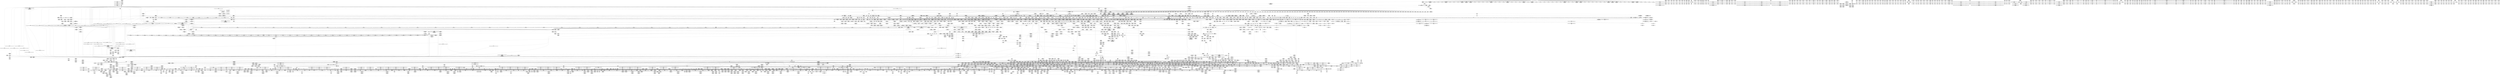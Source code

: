 digraph {
	CE0x59f2030 [shape=record,shape=Mrecord,label="{CE0x59f2030|_call_void_rcu_lock_release(%struct.lockdep_map*_%dep_map)_#9,_!dbg_!38905|include/linux/srcu.h,236}"]
	CE0x6fb6710 [shape=record,shape=Mrecord,label="{CE0x6fb6710|uid_valid:_tmp8|include/linux/uidgid.h,100|*SummSource*}"]
	CE0x39416c0 [shape=record,shape=Mrecord,label="{CE0x39416c0|tomoyo_init_request_info:_mode5|security/tomoyo/util.c,1011|*SummSink*}"]
	CE0x55e4c60 [shape=record,shape=Mrecord,label="{CE0x55e4c60|128:_i8*,_1208:_%struct.file*,_:_CMRE_34,35_}"]
	CE0x48fd0e0 [shape=record,shape=Mrecord,label="{CE0x48fd0e0|i64_6|*Constant*|*SummSource*}"]
	CE0x4732290 [shape=record,shape=Mrecord,label="{CE0x4732290|tomoyo_get_realpath:_tobool|security/tomoyo/file.c,151|*SummSink*}"]
	CE0x6ec4ef0 [shape=record,shape=Mrecord,label="{CE0x6ec4ef0|tomoyo_domain:_tmp15|security/tomoyo/common.h,1205|*SummSink*}"]
	CE0x7105c60 [shape=record,shape=Mrecord,label="{CE0x7105c60|tomoyo_path_number_perm:_conv18|security/tomoyo/file.c,721}"]
	CE0x463b640 [shape=record,shape=Mrecord,label="{CE0x463b640|_call_void_tomoyo_print_ulong(i8*_%arraydecay,_i32_64,_i64_%tmp12,_i8_zeroext_%radix.0)_#9,_!dbg_!38923|security/tomoyo/file.c,231}"]
	CE0x48cec50 [shape=record,shape=Mrecord,label="{CE0x48cec50|rcu_lock_release:_tmp6}"]
	CE0x70e4eb0 [shape=record,shape=Mrecord,label="{CE0x70e4eb0|tomoyo_path_number_perm:_param|security/tomoyo/file.c,711|*SummSink*}"]
	CE0x4770590 [shape=record,shape=Mrecord,label="{CE0x4770590|tomoyo_path_number_perm:_do.cond|*SummSource*}"]
	CE0x57088c0 [shape=record,shape=Mrecord,label="{CE0x57088c0|srcu_read_unlock:_entry|*SummSource*}"]
	CE0x6fc08a0 [shape=record,shape=Mrecord,label="{CE0x6fc08a0|uid_valid:_tmp2|*SummSource*}"]
	CE0x3984e70 [shape=record,shape=Mrecord,label="{CE0x3984e70|VOIDTB_TE:_CE_196,197_}"]
	CE0x6427ae0 [shape=record,shape=Mrecord,label="{CE0x6427ae0|_call_void_mcount()_#3|*SummSource*}"]
	CE0x3a644d0 [shape=record,shape=Mrecord,label="{CE0x3a644d0|srcu_read_unlock:_tmp2|*SummSource*}"]
	CE0x493baf0 [shape=record,shape=Mrecord,label="{CE0x493baf0|0:_%struct.tomoyo_obj_info*,_24:_%struct.tomoyo_path_info*,_32:_i64,_40:_i8,_72:_i8,_76:_i8,_:_SCMRE_72,73_|*MultipleSource*|security/tomoyo/file.c,693|security/tomoyo/file.c, 693|security/tomoyo/file.c,707|Function::tomoyo_init_request_info&Arg::r::}"]
	CE0x478f5e0 [shape=record,shape=Mrecord,label="{CE0x478f5e0|tomoyo_path_number_perm:_tobool|security/tomoyo/file.c,702}"]
	CE0x46ca490 [shape=record,shape=Mrecord,label="{CE0x46ca490|tomoyo_get_mode:_and|security/tomoyo/util.c,987|*SummSink*}"]
	CE0x54e5480 [shape=record,shape=Mrecord,label="{CE0x54e5480|tomoyo_path_number_perm:_tmp7|security/tomoyo/file.c,701}"]
	CE0x6f7b7f0 [shape=record,shape=Mrecord,label="{CE0x6f7b7f0|tomoyo_const_part_length:_while.body|*SummSink*}"]
	CE0x538c940 [shape=record,shape=Mrecord,label="{CE0x538c940|tomoyo_path_number_perm:_retval.0}"]
	CE0x393fc80 [shape=record,shape=Mrecord,label="{CE0x393fc80|tomoyo_get_mode:_conv10|security/tomoyo/util.c,985|*SummSink*}"]
	CE0x5709300 [shape=record,shape=Mrecord,label="{CE0x5709300|i64**_getelementptr_inbounds_(_3_x_i64*_,_3_x_i64*_*___llvm_gcda_edge_table29,_i64_0,_i64_2)|*Constant*|*SummSink*}"]
	CE0x39db280 [shape=record,shape=Mrecord,label="{CE0x39db280|i64*_getelementptr_inbounds_(_5_x_i64_,_5_x_i64_*___llvm_gcov_ctr28130,_i64_0,_i64_0)|*Constant*|*SummSink*}"]
	CE0x53dcbf0 [shape=record,shape=Mrecord,label="{CE0x53dcbf0|0:_i8,_array:_GCRE_tomoyo_index2category_constant_39_x_i8_c_00_00_00_00_00_00_00_00_00_00_00_00_00_00_00_00_00_00_00_00_00_00_00_01_01_01_01_01_01_01_01_01_01_01_01_01_01_01_02_,_align_16:_elem_21::|security/tomoyo/util.c,983}"]
	CE0x6e39350 [shape=record,shape=Mrecord,label="{CE0x6e39350|tomoyo_path_number_perm:_conv|security/tomoyo/file.c,708|*SummSink*}"]
	CE0x57a6b30 [shape=record,shape=Mrecord,label="{CE0x57a6b30|srcu_read_lock:_call|include/linux/srcu.h,220|*SummSink*}"]
	CE0x5812300 [shape=record,shape=Mrecord,label="{CE0x5812300|GLOBAL:___llvm_gcov_ctr31198|Global_var:__llvm_gcov_ctr31198}"]
	CE0x3a49ed0 [shape=record,shape=Mrecord,label="{CE0x3a49ed0|uid_eq:_tmp3}"]
	CE0x553b3b0 [shape=record,shape=Mrecord,label="{CE0x553b3b0|VOIDTB_TE:_CE_178,179_}"]
	CE0x6e74140 [shape=record,shape=Mrecord,label="{CE0x6e74140|tomoyo_fill_path_info:_is_dir|security/tomoyo/util.c,667|*SummSource*}"]
	CE0x5655e20 [shape=record,shape=Mrecord,label="{CE0x5655e20|128:_i8*,_1208:_%struct.file*,_:_CMRE_96,104_|*MultipleSource*|security/tomoyo/common.h,1205|security/tomoyo/common.h,1205}"]
	CE0x37f9900 [shape=record,shape=Mrecord,label="{CE0x37f9900|tomoyo_get_mode:_if.end14|*SummSource*}"]
	CE0x5836360 [shape=record,shape=Mrecord,label="{CE0x5836360|__llvm_gcov_indirect_counter_increment:_tmp5|*SummSink*}"]
	CE0x57ced50 [shape=record,shape=Mrecord,label="{CE0x57ced50|0:_i8,_array:_GCRE_tomoyo_index2category_constant_39_x_i8_c_00_00_00_00_00_00_00_00_00_00_00_00_00_00_00_00_00_00_00_00_00_00_00_01_01_01_01_01_01_01_01_01_01_01_01_01_01_01_02_,_align_16:_elem_3::|security/tomoyo/util.c,983}"]
	CE0x4814bb0 [shape=record,shape=Mrecord,label="{CE0x4814bb0|tomoyo_get_realpath:_tmp6|security/tomoyo/file.c,151|*SummSink*}"]
	CE0x39daf30 [shape=record,shape=Mrecord,label="{CE0x39daf30|i64_4|*Constant*}"]
	CE0x57094d0 [shape=record,shape=Mrecord,label="{CE0x57094d0|tomoyo_audit_path_number_log:_tmp6|security/tomoyo/file.c,225}"]
	CE0x711b540 [shape=record,shape=Mrecord,label="{CE0x711b540|i64_8|*Constant*|*SummSink*}"]
	CE0x4860ac0 [shape=record,shape=Mrecord,label="{CE0x4860ac0|i32_3|*Constant*}"]
	CE0x3941b00 [shape=record,shape=Mrecord,label="{CE0x3941b00|0:_i32,_:_SCMR_2,3_}"]
	CE0x55dddb0 [shape=record,shape=Mrecord,label="{CE0x55dddb0|tomoyo_init_request_info:_tmp3|security/tomoyo/util.c,1004|*SummSink*}"]
	CE0x5a16580 [shape=record,shape=Mrecord,label="{CE0x5a16580|tomoyo_add_slash:_if.then|*SummSource*}"]
	CE0x475e720 [shape=record,shape=Mrecord,label="{CE0x475e720|srcu_read_lock:_bb|*SummSource*}"]
	CE0x549ea00 [shape=record,shape=Mrecord,label="{CE0x549ea00|tomoyo_const_part_length:_tmp36|security/tomoyo/util.c,644|*SummSink*}"]
	CE0x561c750 [shape=record,shape=Mrecord,label="{CE0x561c750|i32_3|*Constant*}"]
	CE0x571f860 [shape=record,shape=Mrecord,label="{CE0x571f860|GLOBAL:___srcu_read_lock|*Constant*|*SummSink*}"]
	CE0x59b1e50 [shape=record,shape=Mrecord,label="{CE0x59b1e50|GLOBAL:_from_kuid|*Constant*|*SummSink*}"]
	CE0x58a44f0 [shape=record,shape=Mrecord,label="{CE0x58a44f0|0:_%struct.tomoyo_obj_info*,_24:_%struct.tomoyo_path_info*,_32:_i64,_40:_i8,_72:_i8,_76:_i8,_:_SCMRE_41,42_}"]
	CE0x390d4b0 [shape=record,shape=Mrecord,label="{CE0x390d4b0|tomoyo_path_number_perm:_param10|security/tomoyo/file.c,712|*SummSink*}"]
	CE0x5904f60 [shape=record,shape=Mrecord,label="{CE0x5904f60|COLLAPSED:_GCMRE___llvm_gcov_ctr31133_internal_global_12_x_i64_zeroinitializer:_elem_0:default:}"]
	CE0x54a3100 [shape=record,shape=Mrecord,label="{CE0x54a3100|tomoyo_get_mode:_idxprom|security/tomoyo/util.c,981|*SummSink*}"]
	CE0x5661e40 [shape=record,shape=Mrecord,label="{CE0x5661e40|tomoyo_init_request_info:_conv6|security/tomoyo/util.c,1011|*SummSink*}"]
	CE0x5531dc0 [shape=record,shape=Mrecord,label="{CE0x5531dc0|i8*_undef|*Constant*}"]
	CE0x47700e0 [shape=record,shape=Mrecord,label="{CE0x47700e0|VOIDTB_TE:_CE_280,288_}"]
	CE0x3a897c0 [shape=record,shape=Mrecord,label="{CE0x3a897c0|i64_2|*Constant*}"]
	CE0x39156c0 [shape=record,shape=Mrecord,label="{CE0x39156c0|VOIDTB_TE:_CE_191,192_}"]
	CE0x549e8f0 [shape=record,shape=Mrecord,label="{CE0x549e8f0|tomoyo_const_part_length:_tmp36|security/tomoyo/util.c,644|*SummSource*}"]
	CE0x70fb1e0 [shape=record,shape=Mrecord,label="{CE0x70fb1e0|uid_valid:_lnot|include/linux/uidgid.h,100|*SummSource*}"]
	CE0x39338e0 [shape=record,shape=Mrecord,label="{CE0x39338e0|tomoyo_print_ulong:_tmp16|security/tomoyo/util.c,243}"]
	CE0x58121c0 [shape=record,shape=Mrecord,label="{CE0x58121c0|tomoyo_audit_path_number_log:_tmp11|security/tomoyo/file.c,231|*SummSource*}"]
	CE0x6e96c60 [shape=record,shape=Mrecord,label="{CE0x6e96c60|tomoyo_fill_path_info:_is_patterned|security/tomoyo/util.c,668}"]
	CE0x6fb6040 [shape=record,shape=Mrecord,label="{CE0x6fb6040|uid_valid:_tmp7|include/linux/uidgid.h,100|*SummSink*}"]
	CE0x57dab10 [shape=record,shape=Mrecord,label="{CE0x57dab10|tomoyo_path_number_perm:_tmp3|security/tomoyo/file.c,694|*SummSink*}"]
	CE0x57dc270 [shape=record,shape=Mrecord,label="{CE0x57dc270|0:_i32,_:_SCMR_3,4_}"]
	CE0x4808c80 [shape=record,shape=Mrecord,label="{CE0x4808c80|i64*_getelementptr_inbounds_(_2_x_i64_,_2_x_i64_*___llvm_gcov_ctr34195,_i64_0,_i64_1)|*Constant*|*SummSource*}"]
	CE0x70e48c0 [shape=record,shape=Mrecord,label="{CE0x70e48c0|tomoyo_path_number_perm:_operation|security/tomoyo/file.c,711|*SummSink*}"]
	CE0x49aae90 [shape=record,shape=Mrecord,label="{CE0x49aae90|tomoyo_audit_path_number_log:_sw.default|*SummSink*}"]
	CE0x48615d0 [shape=record,shape=Mrecord,label="{CE0x48615d0|i32_10|*Constant*|*SummSink*}"]
	CE0x6f80fa0 [shape=record,shape=Mrecord,label="{CE0x6f80fa0|i64_1|*Constant*}"]
	CE0x3a420c0 [shape=record,shape=Mrecord,label="{CE0x3a420c0|tomoyo_path_number_perm:_obj|security/tomoyo/file.c, 694}"]
	CE0x39e9830 [shape=record,shape=Mrecord,label="{CE0x39e9830|i64*_getelementptr_inbounds_(_11_x_i64_,_11_x_i64_*___llvm_gcov_ctr54147,_i64_0,_i64_6)|*Constant*|*SummSource*}"]
	CE0x58ec240 [shape=record,shape=Mrecord,label="{CE0x58ec240|tomoyo_add_slash:_return|*SummSink*}"]
	CE0x477cb30 [shape=record,shape=Mrecord,label="{CE0x477cb30|tomoyo_const_part_length:_tmp20|security/tomoyo/util.c,628}"]
	CE0x5990f10 [shape=record,shape=Mrecord,label="{CE0x5990f10|gid_valid:_val|include/linux/uidgid.h,105|*SummSink*}"]
	CE0x6e5b120 [shape=record,shape=Mrecord,label="{CE0x6e5b120|0:_i32,_:_SCMR_3,4_}"]
	CE0x6f8ed20 [shape=record,shape=Mrecord,label="{CE0x6f8ed20|i32_5|*Constant*|*SummSource*}"]
	CE0x6f7f940 [shape=record,shape=Mrecord,label="{CE0x6f7f940|0:_i32,_:_SCMR_0,1_}"]
	CE0x4754070 [shape=record,shape=Mrecord,label="{CE0x4754070|__kgid_val:_bb|*SummSource*}"]
	CE0x6df5a20 [shape=record,shape=Mrecord,label="{CE0x6df5a20|tomoyo_path_chown:_tmp20|security/tomoyo/tomoyo.c,383|*SummSink*}"]
	CE0x6e9e9f0 [shape=record,shape=Mrecord,label="{CE0x6e9e9f0|0:_i32,_:_SCMR_0,1_}"]
	CE0x49d4c20 [shape=record,shape=Mrecord,label="{CE0x49d4c20|rcu_lock_acquire:_tmp7|*SummSource*}"]
	CE0x70dabd0 [shape=record,shape=Mrecord,label="{CE0x70dabd0|GLOBAL:_uid_eq|*Constant*}"]
	CE0x4673140 [shape=record,shape=Mrecord,label="{CE0x4673140|tomoyo_audit_path_number_log:_idxprom|security/tomoyo/file.c,234}"]
	CE0x6f8d7c0 [shape=record,shape=Mrecord,label="{CE0x6f8d7c0|srcu_read_lock:_tmp1|*SummSource*}"]
	CE0x3a2c840 [shape=record,shape=Mrecord,label="{CE0x3a2c840|GLOBAL:___llvm_gcov_global_state_pred45|Global_var:__llvm_gcov_global_state_pred45|*SummSource*}"]
	CE0x54c4c70 [shape=record,shape=Mrecord,label="{CE0x54c4c70|COLLAPSED:_GCMRE___llvm_gcov_ctr34195_internal_global_2_x_i64_zeroinitializer:_elem_0:default:}"]
	CE0x478e200 [shape=record,shape=Mrecord,label="{CE0x478e200|tomoyo_get_mode:_tmp14|security/tomoyo/util.c,983|*SummSource*}"]
	CE0x584abc0 [shape=record,shape=Mrecord,label="{CE0x584abc0|i32_51|*Constant*}"]
	CE0x493b3f0 [shape=record,shape=Mrecord,label="{CE0x493b3f0|0:_%struct.tomoyo_obj_info*,_24:_%struct.tomoyo_path_info*,_32:_i64,_40:_i8,_72:_i8,_76:_i8,_:_SCMRE_61,62_}"]
	CE0x580e850 [shape=record,shape=Mrecord,label="{CE0x580e850|tomoyo_path_chown:_call5|security/tomoyo/tomoyo.c,380}"]
	CE0x39d1190 [shape=record,shape=Mrecord,label="{CE0x39d1190|tomoyo_get_mode:_ns|Function::tomoyo_get_mode&Arg::ns::|*SummSource*}"]
	CE0x58ddac0 [shape=record,shape=Mrecord,label="{CE0x58ddac0|tomoyo_const_part_length:_return|*SummSink*}"]
	CE0x49c1c20 [shape=record,shape=Mrecord,label="{CE0x49c1c20|get_current:_bb|*SummSource*}"]
	CE0x481c0e0 [shape=record,shape=Mrecord,label="{CE0x481c0e0|_ret_void,_!dbg_!38907|include/linux/srcu.h,238}"]
	CE0x561ce60 [shape=record,shape=Mrecord,label="{CE0x561ce60|tomoyo_print_ulong:_cmp11|security/tomoyo/util.c,243|*SummSink*}"]
	CE0x3ac77a0 [shape=record,shape=Mrecord,label="{CE0x3ac77a0|i64*_getelementptr_inbounds_(_31_x_i64_,_31_x_i64_*___llvm_gcov_ctr43150,_i64_0,_i64_21)|*Constant*}"]
	CE0x4795b80 [shape=record,shape=Mrecord,label="{CE0x4795b80|tomoyo_domain:_call3|security/tomoyo/common.h,1205|*SummSink*}"]
	CE0x4731ed0 [shape=record,shape=Mrecord,label="{CE0x4731ed0|VOIDTB_TE:_CE_248,256_}"]
	CE0x58db7f0 [shape=record,shape=Mrecord,label="{CE0x58db7f0|0:_%struct.tomoyo_obj_info*,_24:_%struct.tomoyo_path_info*,_32:_i64,_40:_i8,_72:_i8,_76:_i8,_:_SCMRE_46,47_}"]
	CE0x54a4a80 [shape=record,shape=Mrecord,label="{CE0x54a4a80|tomoyo_path_number_perm:_param12|security/tomoyo/file.c,713|*SummSink*}"]
	CE0x49d4b60 [shape=record,shape=Mrecord,label="{CE0x49d4b60|rcu_lock_acquire:_tmp7}"]
	CE0x6e74600 [shape=record,shape=Mrecord,label="{CE0x6e74600|tomoyo_fill_path_info:_name1|security/tomoyo/util.c,663}"]
	CE0x53e5e00 [shape=record,shape=Mrecord,label="{CE0x53e5e00|rcu_lock_release:_tmp2|*SummSink*}"]
	CE0x7143280 [shape=record,shape=Mrecord,label="{CE0x7143280|uid_valid:_tmp5|include/linux/uidgid.h,100}"]
	CE0x5a33be0 [shape=record,shape=Mrecord,label="{CE0x5a33be0|tomoyo_const_part_length:_tmp47|security/tomoyo/util.c,646|*SummSink*}"]
	CE0x5546dc0 [shape=record,shape=Mrecord,label="{CE0x5546dc0|uid_eq:_call|include/linux/uidgid.h,50|*SummSink*}"]
	CE0x593c730 [shape=record,shape=Mrecord,label="{CE0x593c730|gid_eq:_coerce.dive1}"]
	CE0x48b2440 [shape=record,shape=Mrecord,label="{CE0x48b2440|0:_i8,_:_GCRE_tomoyo_policy_loaded_global_i8_0,_align_1:_elem_0:default:}"]
	CE0x47545b0 [shape=record,shape=Mrecord,label="{CE0x47545b0|i64*_getelementptr_inbounds_(_2_x_i64_,_2_x_i64_*___llvm_gcov_ctr32,_i64_0,_i64_1)|*Constant*|*SummSink*}"]
	CE0x5830b50 [shape=record,shape=Mrecord,label="{CE0x5830b50|tomoyo_path_chown:_call4|security/tomoyo/tomoyo.c,381|*SummSink*}"]
	CE0x55ce9a0 [shape=record,shape=Mrecord,label="{CE0x55ce9a0|tomoyo_get_realpath:_retval.0|*SummSink*}"]
	CE0x53e5270 [shape=record,shape=Mrecord,label="{CE0x53e5270|i8*_getelementptr_inbounds_(_25_x_i8_,_25_x_i8_*_.str12,_i32_0,_i32_0)|*Constant*}"]
	CE0x393fb30 [shape=record,shape=Mrecord,label="{CE0x393fb30|tomoyo_get_mode:_mode.0|*SummSink*}"]
	CE0x5776730 [shape=record,shape=Mrecord,label="{CE0x5776730|tomoyo_print_ulong:_tmp12|security/tomoyo/util.c,242|*SummSource*}"]
	CE0x59b1ec0 [shape=record,shape=Mrecord,label="{CE0x59b1ec0|GLOBAL:_tomoyo_path_number_perm|*Constant*}"]
	CE0x3915a30 [shape=record,shape=Mrecord,label="{CE0x3915a30|uid_eq:_tmp1|*SummSink*}"]
	CE0x550cbc0 [shape=record,shape=Mrecord,label="{CE0x550cbc0|tomoyo_audit_path_number_log:_tmp|*SummSink*}"]
	CE0x57c9220 [shape=record,shape=Mrecord,label="{CE0x57c9220|i64*_getelementptr_inbounds_(_10_x_i64_,_10_x_i64_*___llvm_gcov_ctr31198,_i64_0,_i64_3)|*Constant*|*SummSource*}"]
	CE0x492c850 [shape=record,shape=Mrecord,label="{CE0x492c850|tomoyo_path_chown:_tmp17|security/tomoyo/tomoyo.c,382|*SummSource*}"]
	CE0x59f1ec0 [shape=record,shape=Mrecord,label="{CE0x59f1ec0|srcu_read_unlock:_dep_map|include/linux/srcu.h,236}"]
	CE0x6eef320 [shape=record,shape=Mrecord,label="{CE0x6eef320|i64_9|*Constant*|*SummSink*}"]
	CE0x555ca80 [shape=record,shape=Mrecord,label="{CE0x555ca80|GLOBAL:_kfree|*Constant*}"]
	CE0x39d0ef0 [shape=record,shape=Mrecord,label="{CE0x39d0ef0|tomoyo_get_mode:_profile|Function::tomoyo_get_mode&Arg::profile::|*SummSink*}"]
	CE0x5765080 [shape=record,shape=Mrecord,label="{CE0x5765080|_ret_i1_%lnot,_!dbg_!38906|include/linux/uidgid.h,100|*SummSink*}"]
	CE0x396ed80 [shape=record,shape=Mrecord,label="{CE0x396ed80|tomoyo_audit_path_number_log:_tmp17|security/tomoyo/file.c,236|*SummSource*}"]
	CE0x39b0fe0 [shape=record,shape=Mrecord,label="{CE0x39b0fe0|tomoyo_domain:_tmp3|*SummSource*}"]
	CE0x53f03b0 [shape=record,shape=Mrecord,label="{CE0x53f03b0|i64_1|*Constant*}"]
	CE0x49e5a20 [shape=record,shape=Mrecord,label="{CE0x49e5a20|tomoyo_print_ulong:_tmp24|*SummSource*}"]
	CE0x4797690 [shape=record,shape=Mrecord,label="{CE0x4797690|tomoyo_audit_path_number_log:_entry}"]
	CE0x5384780 [shape=record,shape=Mrecord,label="{CE0x5384780|tomoyo_read_lock:_tmp3}"]
	CE0x59fe6e0 [shape=record,shape=Mrecord,label="{CE0x59fe6e0|tomoyo_init_request_info:_bb|*SummSink*}"]
	CE0x46779e0 [shape=record,shape=Mrecord,label="{CE0x46779e0|i64*_getelementptr_inbounds_(_12_x_i64_,_12_x_i64_*___llvm_gcov_ctr31133,_i64_0,_i64_9)|*Constant*|*SummSource*}"]
	CE0x46e2a00 [shape=record,shape=Mrecord,label="{CE0x46e2a00|_call_void___llvm_gcov_indirect_counter_increment114(i32*___llvm_gcov_global_state_pred45,_i64**_getelementptr_inbounds_(_3_x_i64*_,_3_x_i64*_*___llvm_gcda_edge_table44,_i64_0,_i64_2)),_!dbg_!38930|security/tomoyo/util.c,640}"]
	CE0x3aabfb0 [shape=record,shape=Mrecord,label="{CE0x3aabfb0|rcu_lock_release:_tmp4|include/linux/rcupdate.h,423|*SummSink*}"]
	CE0x55cb180 [shape=record,shape=Mrecord,label="{CE0x55cb180|__llvm_gcov_indirect_counter_increment114:_pred|*SummSink*}"]
	CE0x46c98c0 [shape=record,shape=Mrecord,label="{CE0x46c98c0|i32_3|*Constant*}"]
	CE0x48b2c70 [shape=record,shape=Mrecord,label="{CE0x48b2c70|0:_i8*,_array:_GCRE_tomoyo_mac_keywords_external_constant_42_x_i8*_:_elem_10::|security/tomoyo/file.c,233}"]
	CE0x57cad70 [shape=record,shape=Mrecord,label="{CE0x57cad70|tomoyo_path_chown:_tmp5|security/tomoyo/tomoyo.c,379}"]
	CE0x57a1280 [shape=record,shape=Mrecord,label="{CE0x57a1280|tomoyo_path_chown:_coerce.dive2|security/tomoyo/tomoyo.c,379}"]
	CE0x580e430 [shape=record,shape=Mrecord,label="{CE0x580e430|tomoyo_path_chown:_coerce.dive3|security/tomoyo/tomoyo.c,381|*SummSource*}"]
	CE0x38caa30 [shape=record,shape=Mrecord,label="{CE0x38caa30|gid_valid:_tmp8|include/linux/uidgid.h,105|*SummSink*}"]
	CE0x3940c40 [shape=record,shape=Mrecord,label="{CE0x3940c40|tomoyo_get_mode:_index|Function::tomoyo_get_mode&Arg::index::|*SummSource*}"]
	CE0x57043c0 [shape=record,shape=Mrecord,label="{CE0x57043c0|tomoyo_fill_path_info:_arrayidx|security/tomoyo/util.c,667|*SummSource*}"]
	CE0x57a8560 [shape=record,shape=Mrecord,label="{CE0x57a8560|tomoyo_path_number_perm:_tmp20|security/tomoyo/file.c,705}"]
	CE0x390df10 [shape=record,shape=Mrecord,label="{CE0x390df10|tomoyo_path_number_perm:_tmp34|security/tomoyo/file.c,715|*SummSink*}"]
	CE0x6e6f2a0 [shape=record,shape=Mrecord,label="{CE0x6e6f2a0|tomoyo_add_slash:_tmp10|security/tomoyo/file.c,136}"]
	CE0x59e48a0 [shape=record,shape=Mrecord,label="{CE0x59e48a0|tomoyo_const_part_length:_tmp9|security/tomoyo/util.c,626}"]
	CE0x549e6d0 [shape=record,shape=Mrecord,label="{CE0x549e6d0|i64_23|*Constant*|*SummSink*}"]
	CE0x6ed9ed0 [shape=record,shape=Mrecord,label="{CE0x6ed9ed0|i64_1|*Constant*}"]
	CE0x4797af0 [shape=record,shape=Mrecord,label="{CE0x4797af0|tomoyo_audit_path_number_log:_r|Function::tomoyo_audit_path_number_log&Arg::r::|*SummSource*}"]
	CE0x6ec0ce0 [shape=record,shape=Mrecord,label="{CE0x6ec0ce0|%struct.tomoyo_domain_info*_null|*Constant*|*SummSource*}"]
	CE0x6439f10 [shape=record,shape=Mrecord,label="{CE0x6439f10|__llvm_gcov_indirect_counter_increment114:_predecessor|Function::__llvm_gcov_indirect_counter_increment114&Arg::predecessor::|*SummSink*}"]
	CE0x57903b0 [shape=record,shape=Mrecord,label="{CE0x57903b0|__kuid_val:_tmp4|include/linux/uidgid.h,34|*SummSink*}"]
	CE0x5711340 [shape=record,shape=Mrecord,label="{CE0x5711340|tomoyo_print_ulong:_call15|security/tomoyo/util.c,244|*SummSource*}"]
	CE0x56d0d60 [shape=record,shape=Mrecord,label="{CE0x56d0d60|tomoyo_const_part_length:_sw.bb|*SummSource*}"]
	CE0x4677670 [shape=record,shape=Mrecord,label="{CE0x4677670|i64*_getelementptr_inbounds_(_12_x_i64_,_12_x_i64_*___llvm_gcov_ctr31133,_i64_0,_i64_9)|*Constant*}"]
	CE0x6eb0010 [shape=record,shape=Mrecord,label="{CE0x6eb0010|GLOBAL:_from_kgid|*Constant*|*SummSink*}"]
	CE0x47d2370 [shape=record,shape=Mrecord,label="{CE0x47d2370|gid_eq:_tmp4|include/linux/uidgid.h,55|*SummSink*}"]
	CE0x70c66a0 [shape=record,shape=Mrecord,label="{CE0x70c66a0|tomoyo_print_ulong:_bb|*SummSink*}"]
	CE0x6e70210 [shape=record,shape=Mrecord,label="{CE0x6e70210|_ret_i32_%tmp4,_!dbg_!38904|include/linux/uidgid.h,34}"]
	CE0x642b120 [shape=record,shape=Mrecord,label="{CE0x642b120|tomoyo_const_part_length:_if.end18}"]
	CE0x6ec5620 [shape=record,shape=Mrecord,label="{CE0x6ec5620|__llvm_gcov_indirect_counter_increment:_tmp3|*SummSink*}"]
	CE0x3982400 [shape=record,shape=Mrecord,label="{CE0x3982400|tomoyo_fill_path_info:_const_len6|security/tomoyo/util.c,668}"]
	CE0x4560b40 [shape=record,shape=Mrecord,label="{CE0x4560b40|tomoyo_domain:_tmp10|security/tomoyo/common.h,1205|*SummSink*}"]
	CE0x46f7f00 [shape=record,shape=Mrecord,label="{CE0x46f7f00|tomoyo_path_number_perm:_tmp11|security/tomoyo/file.c,702|*SummSource*}"]
	CE0x6ec4610 [shape=record,shape=Mrecord,label="{CE0x6ec4610|tomoyo_domain:_tmp8|security/tomoyo/common.h,1205}"]
	CE0x489ef00 [shape=record,shape=Mrecord,label="{CE0x489ef00|tomoyo_path_number_perm:_tmp44|security/tomoyo/file.c,721|*SummSink*}"]
	CE0x7085f10 [shape=record,shape=Mrecord,label="{CE0x7085f10|tomoyo_get_realpath:_call|security/tomoyo/file.c,150|*SummSink*}"]
	CE0x7065c50 [shape=record,shape=Mrecord,label="{CE0x7065c50|0:_i32,_:_SCMR_1,2_}"]
	CE0x38b29b0 [shape=record,shape=Mrecord,label="{CE0x38b29b0|i64*_getelementptr_inbounds_(_6_x_i64_,_6_x_i64_*___llvm_gcov_ctr25,_i64_0,_i64_4)|*Constant*|*SummSink*}"]
	CE0x53e85b0 [shape=record,shape=Mrecord,label="{CE0x53e85b0|tomoyo_path_number_perm:_tmp53|security/tomoyo/file.c,724}"]
	CE0x5a10df0 [shape=record,shape=Mrecord,label="{CE0x5a10df0|i64*_getelementptr_inbounds_(_2_x_i64_,_2_x_i64_*___llvm_gcov_ctr35194,_i64_0,_i64_0)|*Constant*}"]
	CE0x5834c30 [shape=record,shape=Mrecord,label="{CE0x5834c30|rcu_lock_acquire:_entry}"]
	CE0x6e977d0 [shape=record,shape=Mrecord,label="{CE0x6e977d0|tomoyo_fill_path_info:_call11|security/tomoyo/util.c,669}"]
	CE0x57ed1b0 [shape=record,shape=Mrecord,label="{CE0x57ed1b0|tomoyo_path_chown:_coerce.dive|*SummSource*}"]
	CE0x55a3310 [shape=record,shape=Mrecord,label="{CE0x55a3310|GLOBAL:___llvm_gcov_ctr18115|Global_var:__llvm_gcov_ctr18115}"]
	CE0x4755040 [shape=record,shape=Mrecord,label="{CE0x4755040|tomoyo_print_ulong:_tmp11|security/tomoyo/util.c,241}"]
	CE0x59b16e0 [shape=record,shape=Mrecord,label="{CE0x59b16e0|tomoyo_path_chown:_call13|security/tomoyo/tomoyo.c,383}"]
	CE0x70aeb90 [shape=record,shape=Mrecord,label="{CE0x70aeb90|uid_valid:_val|include/linux/uidgid.h,100|*SummSource*}"]
	CE0x6f8d4e0 [shape=record,shape=Mrecord,label="{CE0x6f8d4e0|i64_1|*Constant*}"]
	CE0x5834ca0 [shape=record,shape=Mrecord,label="{CE0x5834ca0|rcu_lock_acquire:_entry|*SummSink*}"]
	CE0x45a3300 [shape=record,shape=Mrecord,label="{CE0x45a3300|__llvm_gcov_indirect_counter_increment:_bb}"]
	CE0x4731dc0 [shape=record,shape=Mrecord,label="{CE0x4731dc0|VOIDTB_TE:_CE_240,248_}"]
	CE0x6e73f90 [shape=record,shape=Mrecord,label="{CE0x6e73f90|tomoyo_fill_path_info:_is_dir|security/tomoyo/util.c,667}"]
	CE0x5711f00 [shape=record,shape=Mrecord,label="{CE0x5711f00|i64*_getelementptr_inbounds_(_14_x_i64_,_14_x_i64_*___llvm_gcov_ctr18115,_i64_0,_i64_10)|*Constant*|*SummSource*}"]
	CE0x6ec4190 [shape=record,shape=Mrecord,label="{CE0x6ec4190|tomoyo_get_mode:_tmp9|security/tomoyo/util.c,981}"]
	CE0x57e09c0 [shape=record,shape=Mrecord,label="{CE0x57e09c0|tomoyo_path_chown:_gid.coerce|Function::tomoyo_path_chown&Arg::gid.coerce::}"]
	CE0x7105440 [shape=record,shape=Mrecord,label="{CE0x7105440|tomoyo_path_number_perm:_tmp46|security/tomoyo/file.c,721|*SummSource*}"]
	CE0x57a71b0 [shape=record,shape=Mrecord,label="{CE0x57a71b0|get_current:_tmp1|*SummSink*}"]
	CE0x5570840 [shape=record,shape=Mrecord,label="{CE0x5570840|tomoyo_path_number_perm:_if.then3|*SummSource*}"]
	CE0x643a6d0 [shape=record,shape=Mrecord,label="{CE0x643a6d0|i32_9|*Constant*|*SummSource*}"]
	CE0x70ec960 [shape=record,shape=Mrecord,label="{CE0x70ec960|i64*_getelementptr_inbounds_(_2_x_i64_,_2_x_i64_*___llvm_gcov_ctr22,_i64_0,_i64_0)|*Constant*}"]
	CE0x6eb5460 [shape=record,shape=Mrecord,label="{CE0x6eb5460|_call_void_mcount()_#3|*SummSink*}"]
	CE0x58c6400 [shape=record,shape=Mrecord,label="{CE0x58c6400|i64*_getelementptr_inbounds_(_31_x_i64_,_31_x_i64_*___llvm_gcov_ctr43150,_i64_0,_i64_27)|*Constant*}"]
	CE0x54aa7a0 [shape=record,shape=Mrecord,label="{CE0x54aa7a0|tomoyo_fill_path_info:_call|security/tomoyo/util.c,664|*SummSource*}"]
	CE0x499dfc0 [shape=record,shape=Mrecord,label="{CE0x499dfc0|tomoyo_fill_path_info:_tmp2|*LoadInst*|security/tomoyo/util.c,663}"]
	CE0x38cc900 [shape=record,shape=Mrecord,label="{CE0x38cc900|tomoyo_init_request_info:_tmp12|security/tomoyo/util.c,1010|*SummSink*}"]
	CE0x48cd890 [shape=record,shape=Mrecord,label="{CE0x48cd890|i64_ptrtoint_(i8*_blockaddress(_rcu_lock_release,_%__here)_to_i64)|*Constant*}"]
	CE0x5580900 [shape=record,shape=Mrecord,label="{CE0x5580900|VOIDTB_TE:_CE_310,311_}"]
	CE0x597a000 [shape=record,shape=Mrecord,label="{CE0x597a000|i64_4|*Constant*}"]
	CE0x57e3700 [shape=record,shape=Mrecord,label="{CE0x57e3700|i64*_getelementptr_inbounds_(_5_x_i64_,_5_x_i64_*___llvm_gcov_ctr28130,_i64_0,_i64_4)|*Constant*}"]
	CE0x593c7d0 [shape=record,shape=Mrecord,label="{CE0x593c7d0|gid_eq:_coerce.dive1|*SummSource*}"]
	CE0x53f1770 [shape=record,shape=Mrecord,label="{CE0x53f1770|rcu_lock_release:_tmp2|*SummSource*}"]
	CE0x6432e10 [shape=record,shape=Mrecord,label="{CE0x6432e10|tomoyo_domain:_if.then|*SummSource*}"]
	CE0x55e4da0 [shape=record,shape=Mrecord,label="{CE0x55e4da0|128:_i8*,_1208:_%struct.file*,_:_CMRE_35,36_}"]
	CE0x5a35ea0 [shape=record,shape=Mrecord,label="{CE0x5a35ea0|gid_valid:_gid.coerce|Function::gid_valid&Arg::gid.coerce::|*SummSink*}"]
	CE0x58a61e0 [shape=record,shape=Mrecord,label="{CE0x58a61e0|_ret_i1_%lnot,_!dbg_!38906|include/linux/uidgid.h,100|*SummSource*}"]
	CE0x5813c20 [shape=record,shape=Mrecord,label="{CE0x5813c20|tomoyo_const_part_length:_tmp14|security/tomoyo/util.c,626|*SummSink*}"]
	CE0x49de8e0 [shape=record,shape=Mrecord,label="{CE0x49de8e0|_call_void_mcount()_#3|*SummSource*}"]
	CE0x70dce00 [shape=record,shape=Mrecord,label="{CE0x70dce00|tomoyo_get_mode:_tmp6|security/tomoyo/util.c,978|*SummSource*}"]
	CE0x6e9eb60 [shape=record,shape=Mrecord,label="{CE0x6e9eb60|GLOBAL:_tomoyo_init_request_info|*Constant*}"]
	CE0x4752560 [shape=record,shape=Mrecord,label="{CE0x4752560|tomoyo_audit_path_number_log:_buffer|security/tomoyo/file.c, 215|*SummSource*}"]
	CE0x54a2d60 [shape=record,shape=Mrecord,label="{CE0x54a2d60|GLOBAL:___llvm_gcov_indirect_counter_increment|*Constant*|*SummSource*}"]
	CE0x48613d0 [shape=record,shape=Mrecord,label="{CE0x48613d0|i32_10|*Constant*}"]
	CE0x58bd3c0 [shape=record,shape=Mrecord,label="{CE0x58bd3c0|tomoyo_audit_path_number_log:_path_number|security/tomoyo/file.c,213|*SummSource*}"]
	CE0x5811960 [shape=record,shape=Mrecord,label="{CE0x5811960|tomoyo_audit_path_number_log:_tmp10|security/tomoyo/file.c,231|*SummSource*}"]
	CE0x555d3c0 [shape=record,shape=Mrecord,label="{CE0x555d3c0|GLOBAL:_kfree|*Constant*|*SummSink*}"]
	CE0x555d2f0 [shape=record,shape=Mrecord,label="{CE0x555d2f0|GLOBAL:_kfree|*Constant*|*SummSource*}"]
	CE0x3a896c0 [shape=record,shape=Mrecord,label="{CE0x3a896c0|tomoyo_init_request_info:_tobool|security/tomoyo/util.c,1004|*SummSink*}"]
	CE0x477b790 [shape=record,shape=Mrecord,label="{CE0x477b790|GLOBAL:_lock_release|*Constant*|*SummSink*}"]
	CE0x58f9b10 [shape=record,shape=Mrecord,label="{CE0x58f9b10|GLOBAL:___llvm_gcov_ctr31133|Global_var:__llvm_gcov_ctr31133|*SummSource*}"]
	CE0x6f0d0e0 [shape=record,shape=Mrecord,label="{CE0x6f0d0e0|tomoyo_fill_path_info:_tmp13|*LoadInst*|security/tomoyo/util.c,668|*SummSink*}"]
	CE0x48df140 [shape=record,shape=Mrecord,label="{CE0x48df140|rcu_lock_release:_entry|*SummSink*}"]
	CE0x59f1dc0 [shape=record,shape=Mrecord,label="{CE0x59f1dc0|i32_9|*Constant*}"]
	CE0x6e7e290 [shape=record,shape=Mrecord,label="{CE0x6e7e290|gid_valid:_tmp2}"]
	CE0x53f2700 [shape=record,shape=Mrecord,label="{CE0x53f2700|tomoyo_get_realpath:_name|security/tomoyo/file.c,150|*SummSource*}"]
	CE0x47d2900 [shape=record,shape=Mrecord,label="{CE0x47d2900|_call_void_srcu_read_unlock(%struct.srcu_struct*_tomoyo_ss,_i32_%idx)_#9,_!dbg_!38903|security/tomoyo/common.h,1109}"]
	CE0x48fef10 [shape=record,shape=Mrecord,label="{CE0x48fef10|i64*_getelementptr_inbounds_(_31_x_i64_,_31_x_i64_*___llvm_gcov_ctr43150,_i64_0,_i64_9)|*Constant*}"]
	CE0x7065390 [shape=record,shape=Mrecord,label="{CE0x7065390|uid_valid:_tmp1|*SummSource*}"]
	CE0x6f6fc20 [shape=record,shape=Mrecord,label="{CE0x6f6fc20|GLOBAL:_tomoyo_add_slash|*Constant*}"]
	CE0x4813ce0 [shape=record,shape=Mrecord,label="{CE0x4813ce0|tomoyo_get_realpath:_tmp2|*LoadInst*|security/tomoyo/file.c,151|*SummSink*}"]
	CE0x54c48a0 [shape=record,shape=Mrecord,label="{CE0x54c48a0|tomoyo_audit_path_number_log:_tmp17|security/tomoyo/file.c,236}"]
	CE0x57767a0 [shape=record,shape=Mrecord,label="{CE0x57767a0|tomoyo_print_ulong:_tmp12|security/tomoyo/util.c,242|*SummSink*}"]
	CE0x469ac00 [shape=record,shape=Mrecord,label="{CE0x469ac00|tomoyo_get_mode:_tmp24|security/tomoyo/util.c,986|*SummSink*}"]
	CE0x47bbf20 [shape=record,shape=Mrecord,label="{CE0x47bbf20|tomoyo_const_part_length:_lor.lhs.false23}"]
	CE0x470e040 [shape=record,shape=Mrecord,label="{CE0x470e040|tomoyo_path_number_perm:_tmp41|security/tomoyo/file.c,718|*SummSource*}"]
	CE0x5422fa0 [shape=record,shape=Mrecord,label="{CE0x5422fa0|_ret_i32_%call,_!dbg_!38932|security/tomoyo/file.c,236|*SummSink*}"]
	CE0x3a63d40 [shape=record,shape=Mrecord,label="{CE0x3a63d40|tomoyo_print_ulong:_conv|security/tomoyo/util.c,239|*SummSource*}"]
	CE0x6ec4860 [shape=record,shape=Mrecord,label="{CE0x6ec4860|0:_i8,_:_GCMR_tomoyo_domain.__warned_internal_global_i8_0,_section_.data.unlikely_,_align_1:_elem_0:default:}"]
	CE0x476fec0 [shape=record,shape=Mrecord,label="{CE0x476fec0|VOIDTB_TE:_CE_264,272_}"]
	CE0x3b88d90 [shape=record,shape=Mrecord,label="{CE0x3b88d90|0:_i8*,_array:_GCRE_tomoyo_mac_keywords_external_constant_42_x_i8*_:_elem_36::|security/tomoyo/file.c,233}"]
	CE0x55dc7b0 [shape=record,shape=Mrecord,label="{CE0x55dc7b0|128:_i8*,_1208:_%struct.file*,_:_CMRE_3,4_}"]
	CE0x6fc0b00 [shape=record,shape=Mrecord,label="{CE0x6fc0b00|i32_1|*Constant*}"]
	CE0x3a63ae0 [shape=record,shape=Mrecord,label="{CE0x3a63ae0|i64*_getelementptr_inbounds_(_2_x_i64_,_2_x_i64_*___llvm_gcov_ctr32,_i64_0,_i64_1)|*Constant*}"]
	CE0x6f63ac0 [shape=record,shape=Mrecord,label="{CE0x6f63ac0|GLOBAL:___llvm_gcov_ctr54147|Global_var:__llvm_gcov_ctr54147}"]
	CE0x4887510 [shape=record,shape=Mrecord,label="{CE0x4887510|tomoyo_print_ulong:_conv7|security/tomoyo/util.c,242}"]
	CE0x48bfde0 [shape=record,shape=Mrecord,label="{CE0x48bfde0|i32_64|*Constant*}"]
	CE0x58bdab0 [shape=record,shape=Mrecord,label="{CE0x58bdab0|tomoyo_audit_path_number_log:_tmp6|security/tomoyo/file.c,225|*SummSink*}"]
	CE0x47517b0 [shape=record,shape=Mrecord,label="{CE0x47517b0|tomoyo_add_slash:_tmp13|security/tomoyo/file.c,138|*SummSource*}"]
	CE0x58c4fb0 [shape=record,shape=Mrecord,label="{CE0x58c4fb0|i64*_getelementptr_inbounds_(_31_x_i64_,_31_x_i64_*___llvm_gcov_ctr43150,_i64_0,_i64_26)|*Constant*|*SummSource*}"]
	CE0x57db650 [shape=record,shape=Mrecord,label="{CE0x57db650|tomoyo_path_number_perm:_tmp10|security/tomoyo/file.c,702}"]
	CE0x6f8ec60 [shape=record,shape=Mrecord,label="{CE0x6f8ec60|i32_5|*Constant*}"]
	CE0x575bac0 [shape=record,shape=Mrecord,label="{CE0x575bac0|tomoyo_path_number_perm:_tmp36|security/tomoyo/file.c,717}"]
	CE0x39a8330 [shape=record,shape=Mrecord,label="{CE0x39a8330|tomoyo_get_realpath:_tmp8|security/tomoyo/file.c,152|*SummSink*}"]
	CE0x456a0e0 [shape=record,shape=Mrecord,label="{CE0x456a0e0|0:_i8*,_array:_GCRE_tomoyo_mac_keywords_external_constant_42_x_i8*_:_elem_11::|security/tomoyo/file.c,233}"]
	CE0x53e5d60 [shape=record,shape=Mrecord,label="{CE0x53e5d60|tomoyo_const_part_length:_add|security/tomoyo/util.c,634|*SummSink*}"]
	CE0x597a310 [shape=record,shape=Mrecord,label="{CE0x597a310|tomoyo_path_chown:_tobool|security/tomoyo/tomoyo.c,382|*SummSink*}"]
	CE0x6f4c370 [shape=record,shape=Mrecord,label="{CE0x6f4c370|tomoyo_print_ulong:_tmp5|security/tomoyo/util.c,239}"]
	CE0x7149360 [shape=record,shape=Mrecord,label="{CE0x7149360|tomoyo_audit_path_number_log:_param|security/tomoyo/file.c,213|*SummSink*}"]
	CE0x59e4690 [shape=record,shape=Mrecord,label="{CE0x59e4690|_call_void_mcount()_#3|*SummSink*}"]
	CE0x46f7a30 [shape=record,shape=Mrecord,label="{CE0x46f7a30|tomoyo_path_number_perm:_tmp10|security/tomoyo/file.c,702|*SummSource*}"]
	CE0x551b370 [shape=record,shape=Mrecord,label="{CE0x551b370|gid_eq:_coerce.dive3|include/linux/uidgid.h,55|*SummSink*}"]
	CE0x6f7cc20 [shape=record,shape=Mrecord,label="{CE0x6f7cc20|tomoyo_const_part_length:_lor.lhs.false|*SummSink*}"]
	CE0x46b93f0 [shape=record,shape=Mrecord,label="{CE0x46b93f0|128:_i8*,_1208:_%struct.file*,_:_CMRE_0,1_}"]
	CE0x53e7120 [shape=record,shape=Mrecord,label="{CE0x53e7120|i64**_getelementptr_inbounds_(_3_x_i64*_,_3_x_i64*_*___llvm_gcda_edge_table44,_i64_0,_i64_1)|*Constant*|*SummSource*}"]
	CE0x6e5b480 [shape=record,shape=Mrecord,label="{CE0x6e5b480|tomoyo_path_number_perm:_arrayidx|security/tomoyo/file.c,701}"]
	CE0x3a149d0 [shape=record,shape=Mrecord,label="{CE0x3a149d0|tomoyo_fill_path_info:_conv3|security/tomoyo/util.c,666}"]
	CE0x53f2610 [shape=record,shape=Mrecord,label="{CE0x53f2610|GLOBAL:_tomoyo_realpath_from_path|*Constant*|*SummSink*}"]
	CE0x46fde10 [shape=record,shape=Mrecord,label="{CE0x46fde10|i64_80|*Constant*}"]
	CE0x58bd0b0 [shape=record,shape=Mrecord,label="{CE0x58bd0b0|_call_void_mcount()_#3|*SummSink*}"]
	CE0x58bd290 [shape=record,shape=Mrecord,label="{CE0x58bd290|tomoyo_audit_path_number_log:_path_number|security/tomoyo/file.c,213}"]
	CE0x642be30 [shape=record,shape=Mrecord,label="{CE0x642be30|i64*_getelementptr_inbounds_(_31_x_i64_,_31_x_i64_*___llvm_gcov_ctr43150,_i64_0,_i64_9)|*Constant*|*SummSink*}"]
	CE0x466f210 [shape=record,shape=Mrecord,label="{CE0x466f210|_ret_i1_%cmp,_!dbg_!38907|include/linux/uidgid.h,55|*SummSource*}"]
	CE0x6f49ab0 [shape=record,shape=Mrecord,label="{CE0x6f49ab0|tomoyo_get_mode:_if.end9|*SummSource*}"]
	CE0x5767750 [shape=record,shape=Mrecord,label="{CE0x5767750|tomoyo_path_chown:_tmp4|security/tomoyo/tomoyo.c,379|*SummSink*}"]
	CE0x59392a0 [shape=record,shape=Mrecord,label="{CE0x59392a0|rcu_lock_acquire:_tmp3|*SummSource*}"]
	CE0x6ed9ca0 [shape=record,shape=Mrecord,label="{CE0x6ed9ca0|i8*_null|*Constant*}"]
	CE0x3ade1e0 [shape=record,shape=Mrecord,label="{CE0x3ade1e0|tomoyo_get_realpath:_call|security/tomoyo/file.c,150}"]
	CE0x5a0b330 [shape=record,shape=Mrecord,label="{CE0x5a0b330|tomoyo_add_slash:_tmp4|security/tomoyo/file.c,131}"]
	CE0x49e0ce0 [shape=record,shape=Mrecord,label="{CE0x49e0ce0|tomoyo_print_ulong:_tmp21|security/tomoyo/util.c,246}"]
	CE0x46b9460 [shape=record,shape=Mrecord,label="{CE0x46b9460|tomoyo_domain:_security|security/tomoyo/common.h,1205}"]
	CE0x5496470 [shape=record,shape=Mrecord,label="{CE0x5496470|i64_1|*Constant*}"]
	CE0x49ede70 [shape=record,shape=Mrecord,label="{CE0x49ede70|rcu_lock_acquire:___here}"]
	CE0x3915e40 [shape=record,shape=Mrecord,label="{CE0x3915e40|tomoyo_path_number_perm:_if.end22|*SummSource*}"]
	CE0x57826c0 [shape=record,shape=Mrecord,label="{CE0x57826c0|tomoyo_read_lock:_bb}"]
	CE0x48dfd10 [shape=record,shape=Mrecord,label="{CE0x48dfd10|tomoyo_print_ulong:_if.then6|*SummSink*}"]
	CE0x5842350 [shape=record,shape=Mrecord,label="{CE0x5842350|i32_0|*Constant*}"]
	CE0x49dec10 [shape=record,shape=Mrecord,label="{CE0x49dec10|i64*_getelementptr_inbounds_(_2_x_i64_,_2_x_i64_*___llvm_gcov_ctr53148,_i64_0,_i64_1)|*Constant*|*SummSource*}"]
	CE0x55a0c10 [shape=record,shape=Mrecord,label="{CE0x55a0c10|tomoyo_print_ulong:_buffer_len|Function::tomoyo_print_ulong&Arg::buffer_len::|*SummSource*}"]
	CE0x6e9e550 [shape=record,shape=Mrecord,label="{CE0x6e9e550|VOIDTB_TE:_CE_72,80_}"]
	CE0x6e5b5f0 [shape=record,shape=Mrecord,label="{CE0x6e5b5f0|tomoyo_path_number_perm:_arrayidx|security/tomoyo/file.c,701|*SummSource*}"]
	CE0x551b7e0 [shape=record,shape=Mrecord,label="{CE0x551b7e0|gid_eq:_tmp5|include/linux/uidgid.h,55|*SummSink*}"]
	CE0x5708850 [shape=record,shape=Mrecord,label="{CE0x5708850|srcu_read_unlock:_entry|*SummSink*}"]
	CE0x39d0490 [shape=record,shape=Mrecord,label="{CE0x39d0490|tomoyo_init_request_info:_call4|security/tomoyo/util.c,1010}"]
	CE0x46ca500 [shape=record,shape=Mrecord,label="{CE0x46ca500|tomoyo_get_mode:_conv15|security/tomoyo/util.c,987}"]
	CE0x5a16670 [shape=record,shape=Mrecord,label="{CE0x5a16670|tomoyo_add_slash:_if.end}"]
	CE0x560a0b0 [shape=record,shape=Mrecord,label="{CE0x560a0b0|i32_49|*Constant*|*SummSource*}"]
	CE0x59b2040 [shape=record,shape=Mrecord,label="{CE0x59b2040|tomoyo_path_chown:_conv|security/tomoyo/tomoyo.c,381}"]
	CE0x5806c50 [shape=record,shape=Mrecord,label="{CE0x5806c50|tomoyo_fill_path_info:_tmp9|security/tomoyo/util.c,667|*SummSink*}"]
	CE0x6f638e0 [shape=record,shape=Mrecord,label="{CE0x6f638e0|i64*_getelementptr_inbounds_(_2_x_i64_,_2_x_i64_*___llvm_gcov_ctr23,_i64_0,_i64_1)|*Constant*|*SummSource*}"]
	CE0x6f11840 [shape=record,shape=Mrecord,label="{CE0x6f11840|tomoyo_path_chown:_tmp13|security/tomoyo/tomoyo.c,382}"]
	CE0x5813770 [shape=record,shape=Mrecord,label="{CE0x5813770|__llvm_gcov_indirect_counter_increment114:_tmp2}"]
	CE0x3a2c710 [shape=record,shape=Mrecord,label="{CE0x3a2c710|GLOBAL:___llvm_gcov_global_state_pred45|Global_var:__llvm_gcov_global_state_pred45}"]
	CE0x499e5b0 [shape=record,shape=Mrecord,label="{CE0x499e5b0|0:_i8,_array:_GCRE_tomoyo_index2category_constant_39_x_i8_c_00_00_00_00_00_00_00_00_00_00_00_00_00_00_00_00_00_00_00_00_00_00_00_01_01_01_01_01_01_01_01_01_01_01_01_01_01_01_02_,_align_16:_elem_9::|security/tomoyo/util.c,983}"]
	CE0x551ce80 [shape=record,shape=Mrecord,label="{CE0x551ce80|srcu_read_lock:_dep_map|include/linux/srcu.h,222}"]
	CE0x543e000 [shape=record,shape=Mrecord,label="{CE0x543e000|GLOBAL:___srcu_read_unlock|*Constant*|*SummSource*}"]
	CE0x47bbcf0 [shape=record,shape=Mrecord,label="{CE0x47bbcf0|tomoyo_const_part_length:_if.then|*SummSource*}"]
	CE0x565cfe0 [shape=record,shape=Mrecord,label="{CE0x565cfe0|tomoyo_path_chown:_tmp|*SummSink*}"]
	CE0x571f420 [shape=record,shape=Mrecord,label="{CE0x571f420|tomoyo_domain:_tmp22|security/tomoyo/common.h,1205|*SummSink*}"]
	CE0x3a13e60 [shape=record,shape=Mrecord,label="{CE0x3a13e60|tomoyo_fill_path_info:_tmp2|*LoadInst*|security/tomoyo/util.c,663}"]
	CE0x6ec5e50 [shape=record,shape=Mrecord,label="{CE0x6ec5e50|tomoyo_print_ulong:_if.else16}"]
	CE0x3aa4a20 [shape=record,shape=Mrecord,label="{CE0x3aa4a20|tomoyo_add_slash:_tmp12|security/tomoyo/file.c,138|*SummSource*}"]
	CE0x5449a70 [shape=record,shape=Mrecord,label="{CE0x5449a70|tomoyo_audit_path_number_log:_operation|security/tomoyo/file.c,213|*SummSink*}"]
	CE0x57ee2f0 [shape=record,shape=Mrecord,label="{CE0x57ee2f0|tomoyo_path_chown:_entry}"]
	CE0x5655510 [shape=record,shape=Mrecord,label="{CE0x5655510|128:_i8*,_1208:_%struct.file*,_:_CMRE_56,64_|*MultipleSource*|security/tomoyo/common.h,1205|security/tomoyo/common.h,1205}"]
	CE0x5a21110 [shape=record,shape=Mrecord,label="{CE0x5a21110|tomoyo_add_slash:_tmp6|security/tomoyo/file.c,131}"]
	CE0x5775f30 [shape=record,shape=Mrecord,label="{CE0x5775f30|_call_void_mcount()_#3}"]
	CE0x712d5c0 [shape=record,shape=Mrecord,label="{CE0x712d5c0|tomoyo_path_number_perm:_path_number|security/tomoyo/file.c,711|*SummSource*}"]
	CE0x54e52c0 [shape=record,shape=Mrecord,label="{CE0x54e52c0|0:_i8,_array:_GCRE_tomoyo_pn2mac_constant_8_x_i8_c_02_05_07_08_12_0F_10_11_,_align_1:_elem_0::|security/tomoyo/file.c,701}"]
	CE0x39a75b0 [shape=record,shape=Mrecord,label="{CE0x39a75b0|tomoyo_path_number_perm:_tmp9|security/tomoyo/file.c,702}"]
	CE0x3ad4740 [shape=record,shape=Mrecord,label="{CE0x3ad4740|i64*_getelementptr_inbounds_(_11_x_i64_,_11_x_i64_*___llvm_gcov_ctr54147,_i64_0,_i64_9)|*Constant*|*SummSource*}"]
	CE0x5448470 [shape=record,shape=Mrecord,label="{CE0x5448470|i64*_getelementptr_inbounds_(_5_x_i64_,_5_x_i64_*___llvm_gcov_ctr28130,_i64_0,_i64_0)|*Constant*}"]
	CE0x6f4c3e0 [shape=record,shape=Mrecord,label="{CE0x6f4c3e0|__kgid_val:_tmp2}"]
	CE0x489e800 [shape=record,shape=Mrecord,label="{CE0x489e800|i64_18|*Constant*|*SummSource*}"]
	CE0x714e910 [shape=record,shape=Mrecord,label="{CE0x714e910|tomoyo_domain:_tmp2|*SummSource*}"]
	CE0x39b03e0 [shape=record,shape=Mrecord,label="{CE0x39b03e0|0:_i8,_array:_GCRE_tomoyo_index2category_constant_39_x_i8_c_00_00_00_00_00_00_00_00_00_00_00_00_00_00_00_00_00_00_00_00_00_00_00_01_01_01_01_01_01_01_01_01_01_01_01_01_01_01_02_,_align_16:_elem_11::|security/tomoyo/util.c,983}"]
	CE0x48874a0 [shape=record,shape=Mrecord,label="{CE0x48874a0|tomoyo_print_ulong:_cmp11|security/tomoyo/util.c,243|*SummSource*}"]
	CE0x70ae3d0 [shape=record,shape=Mrecord,label="{CE0x70ae3d0|i64*_getelementptr_inbounds_(_2_x_i64_,_2_x_i64_*___llvm_gcov_ctr32197,_i64_0,_i64_1)|*Constant*|*SummSink*}"]
	CE0x57e3d90 [shape=record,shape=Mrecord,label="{CE0x57e3d90|i64*_getelementptr_inbounds_(_5_x_i64_,_5_x_i64_*___llvm_gcov_ctr28130,_i64_0,_i64_4)|*Constant*|*SummSource*}"]
	CE0x5990e30 [shape=record,shape=Mrecord,label="{CE0x5990e30|gid_valid:_coerce.dive|*SummSink*}"]
	CE0x6fa7de0 [shape=record,shape=Mrecord,label="{CE0x6fa7de0|0:_i8,_array:_GCRE_tomoyo_pn2mac_constant_8_x_i8_c_02_05_07_08_12_0F_10_11_,_align_1:_elem_1::|security/tomoyo/file.c,701}"]
	CE0x56ed0d0 [shape=record,shape=Mrecord,label="{CE0x56ed0d0|uid_eq:_call4|include/linux/uidgid.h,50|*SummSink*}"]
	CE0x58db630 [shape=record,shape=Mrecord,label="{CE0x58db630|0:_%struct.tomoyo_obj_info*,_24:_%struct.tomoyo_path_info*,_32:_i64,_40:_i8,_72:_i8,_76:_i8,_:_SCMRE_45,46_}"]
	CE0x47bc5b0 [shape=record,shape=Mrecord,label="{CE0x47bc5b0|i32_92|*Constant*}"]
	CE0x6e8d4e0 [shape=record,shape=Mrecord,label="{CE0x6e8d4e0|tomoyo_audit_path_number_log:_filename|security/tomoyo/file.c,235}"]
	CE0x55315e0 [shape=record,shape=Mrecord,label="{CE0x55315e0|rcu_lock_release:_tmp7|*SummSource*}"]
	CE0x6fc0e50 [shape=record,shape=Mrecord,label="{CE0x6fc0e50|VOIDTB_TE:_CE_147,148_}"]
	CE0x6e04d30 [shape=record,shape=Mrecord,label="{CE0x6e04d30|tomoyo_get_realpath:_buf|Function::tomoyo_get_realpath&Arg::buf::}"]
	CE0x493bcb0 [shape=record,shape=Mrecord,label="{CE0x493bcb0|0:_%struct.tomoyo_obj_info*,_24:_%struct.tomoyo_path_info*,_32:_i64,_40:_i8,_72:_i8,_76:_i8,_:_SCMRE_73,74_|*MultipleSource*|security/tomoyo/file.c,693|security/tomoyo/file.c, 693|security/tomoyo/file.c,707|Function::tomoyo_init_request_info&Arg::r::}"]
	CE0x6fa8170 [shape=record,shape=Mrecord,label="{CE0x6fa8170|0:_i32,_:_SCMR_3,4_}"]
	CE0x712da40 [shape=record,shape=Mrecord,label="{CE0x712da40|tomoyo_path_number_perm:_param10|security/tomoyo/file.c,712}"]
	CE0x6f8f0f0 [shape=record,shape=Mrecord,label="{CE0x6f8f0f0|tomoyo_path_number_perm:_param_type|security/tomoyo/file.c,710}"]
	CE0x6e6c2b0 [shape=record,shape=Mrecord,label="{CE0x6e6c2b0|tomoyo_add_slash:_tmp7|security/tomoyo/file.c,132|*SummSource*}"]
	CE0x5814260 [shape=record,shape=Mrecord,label="{CE0x5814260|__llvm_gcov_indirect_counter_increment114:_counter}"]
	CE0x58de700 [shape=record,shape=Mrecord,label="{CE0x58de700|__llvm_gcov_indirect_counter_increment114:_tmp5}"]
	CE0x546e830 [shape=record,shape=Mrecord,label="{CE0x546e830|_ret_i32_%tmp4,_!dbg_!38904|include/linux/uidgid.h,39|*SummSource*}"]
	CE0x49d49c0 [shape=record,shape=Mrecord,label="{CE0x49d49c0|tomoyo_const_part_length:_sw.epilog|*SummSink*}"]
	CE0x585f500 [shape=record,shape=Mrecord,label="{CE0x585f500|tomoyo_path_number_perm:_tmp24|security/tomoyo/file.c,706|*SummSink*}"]
	CE0x390d6c0 [shape=record,shape=Mrecord,label="{CE0x390d6c0|tomoyo_path_number_perm:_operation|security/tomoyo/file.c,711}"]
	CE0x4677c30 [shape=record,shape=Mrecord,label="{CE0x4677c30|tomoyo_get_mode:_tmp23|security/tomoyo/util.c,986|*SummSink*}"]
	CE0x7086230 [shape=record,shape=Mrecord,label="{CE0x7086230|i32_0|*Constant*}"]
	CE0x39dafa0 [shape=record,shape=Mrecord,label="{CE0x39dafa0|tomoyo_domain:_tobool1|security/tomoyo/common.h,1205}"]
	CE0x3b1d2f0 [shape=record,shape=Mrecord,label="{CE0x3b1d2f0|tomoyo_print_ulong:_tmp18|security/tomoyo/util.c,244|*SummSink*}"]
	CE0x5a0eec0 [shape=record,shape=Mrecord,label="{CE0x5a0eec0|i64_176|*Constant*|*SummSource*}"]
	CE0x5774770 [shape=record,shape=Mrecord,label="{CE0x5774770|tomoyo_path_number_perm:_path|Function::tomoyo_path_number_perm&Arg::path::}"]
	CE0x49df6b0 [shape=record,shape=Mrecord,label="{CE0x49df6b0|tomoyo_get_mode:_tmp7|security/tomoyo/util.c,979|*SummSink*}"]
	CE0x711af20 [shape=record,shape=Mrecord,label="{CE0x711af20|tomoyo_get_mode:_cmp11|security/tomoyo/util.c,985|*SummSink*}"]
	CE0x5780f70 [shape=record,shape=Mrecord,label="{CE0x5780f70|i64*_getelementptr_inbounds_(_5_x_i64_,_5_x_i64_*___llvm_gcov_ctr28130,_i64_0,_i64_3)|*Constant*|*SummSink*}"]
	CE0x6edaf70 [shape=record,shape=Mrecord,label="{CE0x6edaf70|tomoyo_const_part_length:_tmp21|security/tomoyo/util.c,631|*SummSource*}"]
	CE0x39b0d00 [shape=record,shape=Mrecord,label="{CE0x39b0d00|VOIDTB_TE:_CE_2048,2096_|*MultipleSource*|security/tomoyo/util.c,1010|Function::tomoyo_get_mode&Arg::ns::}"]
	CE0x57ec760 [shape=record,shape=Mrecord,label="{CE0x57ec760|uid_valid:_tmp6|include/linux/uidgid.h,100}"]
	CE0x538d2f0 [shape=record,shape=Mrecord,label="{CE0x538d2f0|tomoyo_path_number_perm:_tmp51|security/tomoyo/file.c,724|*SummSource*}"]
	CE0x56c5940 [shape=record,shape=Mrecord,label="{CE0x56c5940|tomoyo_path_chown:_bb}"]
	CE0x58309b0 [shape=record,shape=Mrecord,label="{CE0x58309b0|tomoyo_path_chown:_call4|security/tomoyo/tomoyo.c,381}"]
	CE0x70c5cb0 [shape=record,shape=Mrecord,label="{CE0x70c5cb0|__kgid_val:_tmp1|*SummSink*}"]
	CE0x6fa7f70 [shape=record,shape=Mrecord,label="{CE0x6fa7f70|0:_i8,_array:_GCRE_tomoyo_pn2mac_constant_8_x_i8_c_02_05_07_08_12_0F_10_11_,_align_1:_elem_4::|security/tomoyo/file.c,701}"]
	CE0x5448280 [shape=record,shape=Mrecord,label="{CE0x5448280|GLOBAL:_full_name_hash|*Constant*|*SummSource*}"]
	CE0x5a35db0 [shape=record,shape=Mrecord,label="{CE0x5a35db0|gid_valid:_gid.coerce|Function::gid_valid&Arg::gid.coerce::|*SummSource*}"]
	CE0x6d7ea10 [shape=record,shape=Mrecord,label="{CE0x6d7ea10|tomoyo_add_slash:_is_dir|security/tomoyo/file.c,131|*SummSink*}"]
	CE0x5a33b70 [shape=record,shape=Mrecord,label="{CE0x5a33b70|tomoyo_const_part_length:_tmp46|security/tomoyo/util.c,646|*SummSink*}"]
	CE0x59e4580 [shape=record,shape=Mrecord,label="{CE0x59e4580|_call_void_mcount()_#3|*SummSource*}"]
	CE0x55c0900 [shape=record,shape=Mrecord,label="{CE0x55c0900|__llvm_gcov_indirect_counter_increment114:_exit}"]
	CE0x550d170 [shape=record,shape=Mrecord,label="{CE0x550d170|tomoyo_get_realpath:_tmp3|security/tomoyo/file.c,151|*SummSink*}"]
	CE0x57c9400 [shape=record,shape=Mrecord,label="{CE0x57c9400|tomoyo_path_chown:_tmp7|security/tomoyo/tomoyo.c,380|*SummSink*}"]
	CE0x5580c70 [shape=record,shape=Mrecord,label="{CE0x5580c70|tomoyo_read_lock:_tmp}"]
	CE0x6f99d40 [shape=record,shape=Mrecord,label="{CE0x6f99d40|COLLAPSED:_GCMRE___llvm_gcov_ctr54147_internal_global_11_x_i64_zeroinitializer:_elem_0:default:}"]
	CE0x48b26b0 [shape=record,shape=Mrecord,label="{CE0x48b26b0|0:_i8*,_array:_GCRE_tomoyo_mac_keywords_external_constant_42_x_i8*_:_elem_6::|security/tomoyo/file.c,233}"]
	CE0x6f49260 [shape=record,shape=Mrecord,label="{CE0x6f49260|gid_eq:_bb|*SummSource*}"]
	CE0x593c1e0 [shape=record,shape=Mrecord,label="{CE0x593c1e0|_call_void_mcount()_#3|*SummSink*}"]
	CE0x59f9690 [shape=record,shape=Mrecord,label="{CE0x59f9690|tomoyo_init_request_info:_if.then|*SummSink*}"]
	CE0x57978b0 [shape=record,shape=Mrecord,label="{CE0x57978b0|tomoyo_path_number_perm:_entry}"]
	CE0x6f1a9a0 [shape=record,shape=Mrecord,label="{CE0x6f1a9a0|tomoyo_path_chown:_error.1|*SummSink*}"]
	CE0x54a5080 [shape=record,shape=Mrecord,label="{CE0x54a5080|tomoyo_path_number_perm:_filename|security/tomoyo/file.c,712|*SummSource*}"]
	CE0x70ecfa0 [shape=record,shape=Mrecord,label="{CE0x70ecfa0|tomoyo_init_request_info:_tmp13|*LoadInst*|security/tomoyo/util.c,1011|*SummSink*}"]
	CE0x6e8e120 [shape=record,shape=Mrecord,label="{CE0x6e8e120|gid_eq:_tmp|*SummSource*}"]
	CE0x6eda600 [shape=record,shape=Mrecord,label="{CE0x6eda600|tomoyo_const_part_length:_tmp12|security/tomoyo/util.c,626|*SummSink*}"]
	CE0x581fca0 [shape=record,shape=Mrecord,label="{CE0x581fca0|i64*_getelementptr_inbounds_(_10_x_i64_,_10_x_i64_*___llvm_gcov_ctr31198,_i64_0,_i64_3)|*Constant*}"]
	CE0x478e270 [shape=record,shape=Mrecord,label="{CE0x478e270|tomoyo_get_mode:_tmp14|security/tomoyo/util.c,983|*SummSink*}"]
	CE0x3b1de30 [shape=record,shape=Mrecord,label="{CE0x3b1de30|tomoyo_print_ulong:_call15|security/tomoyo/util.c,244}"]
	CE0x57dbdf0 [shape=record,shape=Mrecord,label="{CE0x57dbdf0|__kuid_val:_tmp1|*SummSink*}"]
	CE0x6f1a8f0 [shape=record,shape=Mrecord,label="{CE0x6f1a8f0|tomoyo_path_chown:_error.1|*SummSource*}"]
	CE0x7106160 [shape=record,shape=Mrecord,label="{CE0x7106160|tomoyo_path_number_perm:_if.then|*SummSink*}"]
	CE0x5449d10 [shape=record,shape=Mrecord,label="{CE0x5449d10|GLOBAL:_tomoyo_fill_path_info|*Constant*}"]
	CE0x6ec0590 [shape=record,shape=Mrecord,label="{CE0x6ec0590|tomoyo_read_lock:_call|security/tomoyo/common.h,1097}"]
	CE0x59e4490 [shape=record,shape=Mrecord,label="{CE0x59e4490|_call_void_mcount()_#3}"]
	CE0x48e0cb0 [shape=record,shape=Mrecord,label="{CE0x48e0cb0|uid_eq:_tmp5|include/linux/uidgid.h,50|*SummSource*}"]
	CE0x6e07040 [shape=record,shape=Mrecord,label="{CE0x6e07040|VOIDTB_TE_array:_GCR_.str3117_private_unnamed_addr_constant_5_x_i8_c_0%lo_00_,_align_1:_elem_0:default:}"]
	CE0x496af00 [shape=record,shape=Mrecord,label="{CE0x496af00|tomoyo_const_part_length:_tmp52|security/tomoyo/util.c,652}"]
	CE0x46788d0 [shape=record,shape=Mrecord,label="{CE0x46788d0|tomoyo_get_mode:_default_config|security/tomoyo/util.c,986|*SummSink*}"]
	CE0x4620bc0 [shape=record,shape=Mrecord,label="{CE0x4620bc0|tomoyo_const_part_length:_tmp11|security/tomoyo/util.c,626|*SummSink*}"]
	CE0x6e9e3f0 [shape=record,shape=Mrecord,label="{CE0x6e9e3f0|VOIDTB_TE:_CE_56,64_}"]
	CE0x551d0b0 [shape=record,shape=Mrecord,label="{CE0x551d0b0|srcu_read_lock:_dep_map|include/linux/srcu.h,222|*SummSink*}"]
	CE0x6ee5a00 [shape=record,shape=Mrecord,label="{CE0x6ee5a00|tomoyo_path_chown:_tmp11|security/tomoyo/tomoyo.c,382|*SummSource*}"]
	CE0x56e9330 [shape=record,shape=Mrecord,label="{CE0x56e9330|tomoyo_path_number_perm:_tmp48|security/tomoyo/file.c,722}"]
	CE0x549e7d0 [shape=record,shape=Mrecord,label="{CE0x549e7d0|tomoyo_const_part_length:_tmp36|security/tomoyo/util.c,644}"]
	CE0x6e5f0f0 [shape=record,shape=Mrecord,label="{CE0x6e5f0f0|tomoyo_fill_path_info:_tmp4|security/tomoyo/util.c,667|*SummSource*}"]
	CE0x569d150 [shape=record,shape=Mrecord,label="{CE0x569d150|uid_valid:_entry|*SummSink*}"]
	CE0x48fdfc0 [shape=record,shape=Mrecord,label="{CE0x48fdfc0|srcu_read_unlock:_dep_map|include/linux/srcu.h,236|*SummSource*}"]
	CE0x712d710 [shape=record,shape=Mrecord,label="{CE0x712d710|tomoyo_path_number_perm:_path_number|security/tomoyo/file.c,711|*SummSink*}"]
	CE0x470d8e0 [shape=record,shape=Mrecord,label="{CE0x470d8e0|0:_i8*,_8:_i32,_12:_i16,_14:_i8,_15:_i8,_:_SCMRE_14,15_|*MultipleSource*|security/tomoyo/file.c,718|security/tomoyo/file.c, 698|Function::tomoyo_get_realpath&Arg::buf::|Function::tomoyo_add_slash&Arg::buf::}"]
	CE0x49bf770 [shape=record,shape=Mrecord,label="{CE0x49bf770|tomoyo_const_part_length:_sw.bb9}"]
	CE0x53ec3c0 [shape=record,shape=Mrecord,label="{CE0x53ec3c0|i64*_getelementptr_inbounds_(_4_x_i64_,_4_x_i64_*___llvm_gcov_ctr24,_i64_0,_i64_1)|*Constant*|*SummSource*}"]
	CE0x3933320 [shape=record,shape=Mrecord,label="{CE0x3933320|tomoyo_print_ulong:_tmp15|security/tomoyo/util.c,243}"]
	CE0x57dc530 [shape=record,shape=Mrecord,label="{CE0x57dc530|i64**_getelementptr_inbounds_(_3_x_i64*_,_3_x_i64*_*___llvm_gcda_edge_table29,_i64_0,_i64_0)|*Constant*}"]
	CE0x546e380 [shape=record,shape=Mrecord,label="{CE0x546e380|__kgid_val:_entry|*SummSink*}"]
	CE0x6f72e20 [shape=record,shape=Mrecord,label="{CE0x6f72e20|tomoyo_const_part_length:_conv8|security/tomoyo/util.c,632|*SummSink*}"]
	CE0x59f8570 [shape=record,shape=Mrecord,label="{CE0x59f8570|_call_void_mcount()_#3|*SummSink*}"]
	CE0x6e12730 [shape=record,shape=Mrecord,label="{CE0x6e12730|tomoyo_get_realpath:_tmp1|*SummSource*}"]
	CE0x3aa4d10 [shape=record,shape=Mrecord,label="{CE0x3aa4d10|tomoyo_add_slash:_tmp12|security/tomoyo/file.c,138|*SummSink*}"]
	CE0x6f40be0 [shape=record,shape=Mrecord,label="{CE0x6f40be0|srcu_read_lock:_sp|Function::srcu_read_lock&Arg::sp::}"]
	CE0x6e30fd0 [shape=record,shape=Mrecord,label="{CE0x6e30fd0|16:_%struct.dentry*,_:_SCMRE_16,24_|*MultipleSource*|security/tomoyo/file.c, 694|security/tomoyo/file.c,694|security/tomoyo/file.c,694|Function::tomoyo_path_number_perm&Arg::path::|Function::tomoyo_path_chown&Arg::path::}"]
	CE0x49ed0b0 [shape=record,shape=Mrecord,label="{CE0x49ed0b0|i64*_getelementptr_inbounds_(_31_x_i64_,_31_x_i64_*___llvm_gcov_ctr43150,_i64_0,_i64_4)|*Constant*|*SummSource*}"]
	CE0x57dbb60 [shape=record,shape=Mrecord,label="{CE0x57dbb60|tomoyo_audit_path_number_log:_operation|security/tomoyo/file.c,213}"]
	CE0x5570240 [shape=record,shape=Mrecord,label="{CE0x5570240|tomoyo_path_number_perm:_if.end|*SummSink*}"]
	CE0x70656c0 [shape=record,shape=Mrecord,label="{CE0x70656c0|VOIDTB_TE:_CE_159,160_}"]
	CE0x545deb0 [shape=record,shape=Mrecord,label="{CE0x545deb0|tomoyo_const_part_length:_tmp51|security/tomoyo/util.c,651}"]
	CE0x3ad4900 [shape=record,shape=Mrecord,label="{CE0x3ad4900|tomoyo_domain:_tmp18|security/tomoyo/common.h,1205}"]
	CE0x56d1000 [shape=record,shape=Mrecord,label="{CE0x56d1000|tomoyo_const_part_length:_if.then17}"]
	CE0x5580ce0 [shape=record,shape=Mrecord,label="{CE0x5580ce0|COLLAPSED:_GCMRE___llvm_gcov_ctr22_internal_global_2_x_i64_zeroinitializer:_elem_0:default:}"]
	CE0x6f40250 [shape=record,shape=Mrecord,label="{CE0x6f40250|tomoyo_path_chown:_tmp6|security/tomoyo/tomoyo.c,379|*SummSource*}"]
	CE0x589d3e0 [shape=record,shape=Mrecord,label="{CE0x589d3e0|0:_%struct.tomoyo_obj_info*,_24:_%struct.tomoyo_path_info*,_32:_i64,_40:_i8,_72:_i8,_76:_i8,_:_SCMRE_29,30_}"]
	CE0x555caf0 [shape=record,shape=Mrecord,label="{CE0x555caf0|_call_void_kfree(i8*_%tmp41)_#9,_!dbg_!38956|security/tomoyo/file.c,718}"]
	CE0x39a8150 [shape=record,shape=Mrecord,label="{CE0x39a8150|tomoyo_get_realpath:_tmp7|security/tomoyo/file.c,152|*SummSink*}"]
	CE0x54a3b30 [shape=record,shape=Mrecord,label="{CE0x54a3b30|tomoyo_audit_path_number_log:_tmp8|security/tomoyo/file.c,228|*SummSink*}"]
	CE0x475eb70 [shape=record,shape=Mrecord,label="{CE0x475eb70|i64*_getelementptr_inbounds_(_2_x_i64_,_2_x_i64_*___llvm_gcov_ctr23,_i64_0,_i64_0)|*Constant*|*SummSource*}"]
	CE0x48dec60 [shape=record,shape=Mrecord,label="{CE0x48dec60|tomoyo_fill_path_info:_tmp3|security/tomoyo/util.c,667}"]
	CE0x57db080 [shape=record,shape=Mrecord,label="{CE0x57db080|uid_eq:_tmp}"]
	CE0x4893d00 [shape=record,shape=Mrecord,label="{CE0x4893d00|i64*_getelementptr_inbounds_(_22_x_i64_,_22_x_i64_*___llvm_gcov_ctr9,_i64_0,_i64_20)|*Constant*|*SummSource*}"]
	CE0x4691690 [shape=record,shape=Mrecord,label="{CE0x4691690|gid_eq:_tmp2}"]
	CE0x545d0e0 [shape=record,shape=Mrecord,label="{CE0x545d0e0|tomoyo_const_part_length:_tmp49|security/tomoyo/util.c,649|*SummSource*}"]
	CE0x71317a0 [shape=record,shape=Mrecord,label="{CE0x71317a0|tomoyo_path_number_perm:_tmp31|security/tomoyo/file.c,710}"]
	CE0x546dd10 [shape=record,shape=Mrecord,label="{CE0x546dd10|gid_eq:_call|include/linux/uidgid.h,55}"]
	CE0x55b34a0 [shape=record,shape=Mrecord,label="{CE0x55b34a0|tomoyo_get_mode:_idxprom6|security/tomoyo/util.c,983|*SummSink*}"]
	CE0x469b280 [shape=record,shape=Mrecord,label="{CE0x469b280|tomoyo_get_mode:_tmp24|security/tomoyo/util.c,986}"]
	CE0x3a7dd60 [shape=record,shape=Mrecord,label="{CE0x3a7dd60|tomoyo_domain:_tobool1|security/tomoyo/common.h,1205|*SummSource*}"]
	CE0x6ec4e10 [shape=record,shape=Mrecord,label="{CE0x6ec4e10|i64*_getelementptr_inbounds_(_11_x_i64_,_11_x_i64_*___llvm_gcov_ctr54147,_i64_0,_i64_8)|*Constant*|*SummSource*}"]
	CE0x48cdc80 [shape=record,shape=Mrecord,label="{CE0x48cdc80|tomoyo_const_part_length:_len.0|*SummSink*}"]
	CE0x584a550 [shape=record,shape=Mrecord,label="{CE0x584a550|tomoyo_const_part_length:_tmp17|security/tomoyo/util.c,627|*SummSink*}"]
	CE0x6e38ea0 [shape=record,shape=Mrecord,label="{CE0x6e38ea0|tomoyo_path_number_perm:_conv|security/tomoyo/file.c,708}"]
	CE0x49e0430 [shape=record,shape=Mrecord,label="{CE0x49e0430|i32_2|*Constant*}"]
	CE0x5a21c50 [shape=record,shape=Mrecord,label="{CE0x5a21c50|COLLAPSED:_GCMRE___llvm_gcov_ctr26_internal_global_6_x_i64_zeroinitializer:_elem_0:default:}"]
	CE0x3985110 [shape=record,shape=Mrecord,label="{CE0x3985110|uid_eq:_tmp2|*SummSink*}"]
	CE0x3941940 [shape=record,shape=Mrecord,label="{CE0x3941940|0:_i32,_:_SCMR_0,1_}"]
	CE0x3addd50 [shape=record,shape=Mrecord,label="{CE0x3addd50|tomoyo_audit_path_number_log:_arrayidx5|security/tomoyo/file.c,233|*SummSink*}"]
	CE0x57fdb60 [shape=record,shape=Mrecord,label="{CE0x57fdb60|tomoyo_audit_path_number_log:_param6|security/tomoyo/file.c,235}"]
	CE0x642bf10 [shape=record,shape=Mrecord,label="{CE0x642bf10|tomoyo_const_part_length:_tmp20|security/tomoyo/util.c,628|*SummSink*}"]
	CE0x6e9e600 [shape=record,shape=Mrecord,label="{CE0x6e9e600|VOIDTB_TE:_CE_80,88_}"]
	CE0x48df090 [shape=record,shape=Mrecord,label="{CE0x48df090|rcu_lock_release:_entry}"]
	CE0x571ddd0 [shape=record,shape=Mrecord,label="{CE0x571ddd0|tomoyo_path_chown:_tmp|*SummSource*}"]
	CE0x6e7cbf0 [shape=record,shape=Mrecord,label="{CE0x6e7cbf0|i64_16|*Constant*}"]
	CE0x46c9d50 [shape=record,shape=Mrecord,label="{CE0x46c9d50|tomoyo_get_mode:_tmp26|security/tomoyo/util.c,987|*SummSource*}"]
	CE0x49e55d0 [shape=record,shape=Mrecord,label="{CE0x49e55d0|tomoyo_print_ulong:_tmp22|*SummSource*}"]
	CE0x3a824f0 [shape=record,shape=Mrecord,label="{CE0x3a824f0|uid_eq:_coerce.dive1|*SummSource*}"]
	CE0x5926cb0 [shape=record,shape=Mrecord,label="{CE0x5926cb0|_call_void___llvm_gcov_indirect_counter_increment114(i32*___llvm_gcov_global_state_pred45,_i64**_getelementptr_inbounds_(_3_x_i64*_,_3_x_i64*_*___llvm_gcda_edge_table44,_i64_0,_i64_1)),_!dbg_!38927|security/tomoyo/util.c,634|*SummSink*}"]
	CE0x4759ee0 [shape=record,shape=Mrecord,label="{CE0x4759ee0|tomoyo_const_part_length:_cmp21|security/tomoyo/util.c,644}"]
	CE0x37fa470 [shape=record,shape=Mrecord,label="{CE0x37fa470|tomoyo_audit_path_number_log:_sw.default}"]
	CE0x477bc40 [shape=record,shape=Mrecord,label="{CE0x477bc40|tomoyo_const_part_length:_tmp22|security/tomoyo/util.c,634|*SummSink*}"]
	CE0x5708db0 [shape=record,shape=Mrecord,label="{CE0x5708db0|_call_void___llvm_gcov_indirect_counter_increment(i32*___llvm_gcov_global_state_pred30,_i64**_getelementptr_inbounds_(_3_x_i64*_,_3_x_i64*_*___llvm_gcda_edge_table29,_i64_0,_i64_1)),_!dbg_!38911|security/tomoyo/file.c,222|*SummSource*}"]
	CE0x4a19020 [shape=record,shape=Mrecord,label="{CE0x4a19020|tomoyo_const_part_length:_conv11|security/tomoyo/util.c,641}"]
	CE0x537e940 [shape=record,shape=Mrecord,label="{CE0x537e940|i64*_getelementptr_inbounds_(_4_x_i64_,_4_x_i64_*___llvm_gcov_ctr33,_i64_0,_i64_0)|*Constant*}"]
	CE0x38f2a30 [shape=record,shape=Mrecord,label="{CE0x38f2a30|uid_eq:_left|include/linux/uidgid.h, 48|*SummSink*}"]
	CE0x4731af0 [shape=record,shape=Mrecord,label="{CE0x4731af0|tomoyo_init_request_info:_domain.addr.0}"]
	CE0x3b892d0 [shape=record,shape=Mrecord,label="{CE0x3b892d0|0:_i8*,_array:_GCRE_tomoyo_mac_keywords_external_constant_42_x_i8*_:_elem_39::|security/tomoyo/file.c,233}"]
	CE0x55cb560 [shape=record,shape=Mrecord,label="{CE0x55cb560|_call_void_mcount()_#3|*SummSink*}"]
	CE0x53ec740 [shape=record,shape=Mrecord,label="{CE0x53ec740|tomoyo_const_part_length:_tmp2|security/tomoyo/util.c,624}"]
	CE0x45a3cf0 [shape=record,shape=Mrecord,label="{CE0x45a3cf0|tomoyo_domain:_tmp17|security/tomoyo/common.h,1205|*SummSource*}"]
	CE0x59332d0 [shape=record,shape=Mrecord,label="{CE0x59332d0|tomoyo_path_chown:_coerce.dive10|security/tomoyo/tomoyo.c,384}"]
	CE0x5824970 [shape=record,shape=Mrecord,label="{CE0x5824970|_ret_%struct.task_struct*_%tmp4,_!dbg_!38905|./arch/x86/include/asm/current.h,14}"]
	CE0x57cb940 [shape=record,shape=Mrecord,label="{CE0x57cb940|tomoyo_path_chown:_tmp1}"]
	CE0x59b1b00 [shape=record,shape=Mrecord,label="{CE0x59b1b00|i8_7|*Constant*|*SummSource*}"]
	CE0x71058e0 [shape=record,shape=Mrecord,label="{CE0x71058e0|i64*_getelementptr_inbounds_(_22_x_i64_,_22_x_i64_*___llvm_gcov_ctr9,_i64_0,_i64_19)|*Constant*}"]
	CE0x5991320 [shape=record,shape=Mrecord,label="{CE0x5991320|VOIDTB_TE:_CE_203,204_}"]
	CE0x55cb660 [shape=record,shape=Mrecord,label="{CE0x55cb660|0:_i64*,_array:_GCR___llvm_gcda_edge_table44_internal_unnamed_addr_constant_3_x_i64*_i64*_getelementptr_inbounds_(_31_x_i64_,_31_x_i64_*___llvm_gcov_ctr43150,_i64_0,_i64_10),_i64*_getelementptr_inbounds_(_31_x_i64_,_31_x_i64_*___llvm_gcov_ctr43150,_i64_0,_i64_11),_i64*_getelementptr_inbounds_(_31_x_i64_,_31_x_i64_*___llvm_gcov_ctr43150,_i64_0,_i64_15)_:_elem_0::}"]
	CE0x57ec9a0 [shape=record,shape=Mrecord,label="{CE0x57ec9a0|i32_4|*Constant*|*SummSource*}"]
	CE0x48084b0 [shape=record,shape=Mrecord,label="{CE0x48084b0|__kuid_val:_bb|*SummSource*}"]
	CE0x53f0dc0 [shape=record,shape=Mrecord,label="{CE0x53f0dc0|i64*_getelementptr_inbounds_(_4_x_i64_,_4_x_i64_*___llvm_gcov_ctr33,_i64_0,_i64_1)|*Constant*}"]
	CE0x581f8e0 [shape=record,shape=Mrecord,label="{CE0x581f8e0|_ret_i32_%retval.0,_!dbg_!38967|security/tomoyo/file.c,724}"]
	CE0x64272d0 [shape=record,shape=Mrecord,label="{CE0x64272d0|tomoyo_fill_path_info:_tmp2|*LoadInst*|security/tomoyo/util.c,663|*SummSource*}"]
	CE0x6e5ef70 [shape=record,shape=Mrecord,label="{CE0x6e5ef70|tomoyo_fill_path_info:_tmp4|security/tomoyo/util.c,667}"]
	CE0x6429dd0 [shape=record,shape=Mrecord,label="{CE0x6429dd0|tomoyo_const_part_length:_sw.bb9|*SummSource*}"]
	CE0x4a18b80 [shape=record,shape=Mrecord,label="{CE0x4a18b80|tomoyo_const_part_length:_tmp24|security/tomoyo/util.c,640|*SummSource*}"]
	CE0x6e20710 [shape=record,shape=Mrecord,label="{CE0x6e20710|tomoyo_get_mode:_conv|security/tomoyo/util.c,982|*SummSink*}"]
	CE0x49dd8a0 [shape=record,shape=Mrecord,label="{CE0x49dd8a0|tomoyo_const_part_length:_if.end}"]
	CE0x496b440 [shape=record,shape=Mrecord,label="{CE0x496b440|tomoyo_const_part_length:_tmp52|security/tomoyo/util.c,652|*SummSink*}"]
	CE0x48a8940 [shape=record,shape=Mrecord,label="{CE0x48a8940|0:_i8*,_array:_GCRE_tomoyo_mac_keywords_external_constant_42_x_i8*_:_elem_26::|security/tomoyo/file.c,233}"]
	CE0x554d420 [shape=record,shape=Mrecord,label="{CE0x554d420|tomoyo_path_number_perm:_call1|security/tomoyo/file.c,704}"]
	CE0x550daf0 [shape=record,shape=Mrecord,label="{CE0x550daf0|i64*_getelementptr_inbounds_(_2_x_i64_,_2_x_i64_*___llvm_gcov_ctr22,_i64_0,_i64_1)|*Constant*|*SummSink*}"]
	CE0x549e5c0 [shape=record,shape=Mrecord,label="{CE0x549e5c0|i64_23|*Constant*}"]
	CE0x3a2c030 [shape=record,shape=Mrecord,label="{CE0x3a2c030|tomoyo_const_part_length:_while.body}"]
	CE0x6fd0340 [shape=record,shape=Mrecord,label="{CE0x6fd0340|tomoyo_audit_path_number_log:_arraydecay8|security/tomoyo/file.c,235|*SummSink*}"]
	CE0x549f5f0 [shape=record,shape=Mrecord,label="{CE0x549f5f0|tomoyo_const_part_length:_tmp38|security/tomoyo/util.c,644|*SummSink*}"]
	CE0x481bb90 [shape=record,shape=Mrecord,label="{CE0x481bb90|tomoyo_audit_path_number_log:_tmp2|security/tomoyo/file.c,213}"]
	CE0x6fc0d50 [shape=record,shape=Mrecord,label="{CE0x6fc0d50|VOIDTB_TE:_CE_146,147_}"]
	CE0x38b2720 [shape=record,shape=Mrecord,label="{CE0x38b2720|_ret_void,_!dbg_!38929|security/tomoyo/util.c,670}"]
	CE0x39b0b00 [shape=record,shape=Mrecord,label="{CE0x39b0b00|GLOBAL:_tomoyo_profile|*Constant*|*SummSource*}"]
	CE0x5842720 [shape=record,shape=Mrecord,label="{CE0x5842720|_call_void_mcount()_#3|*SummSource*}"]
	CE0x58f9500 [shape=record,shape=Mrecord,label="{CE0x58f9500|tomoyo_get_mode:_arrayidx|security/tomoyo/util.c,981|*SummSink*}"]
	CE0x5781e40 [shape=record,shape=Mrecord,label="{CE0x5781e40|tomoyo_fill_path_info:_sub|security/tomoyo/util.c,667|*SummSource*}"]
	CE0x7153fa0 [shape=record,shape=Mrecord,label="{CE0x7153fa0|tomoyo_path_chown:_tmp2|security/tomoyo/tomoyo.c,379|*SummSink*}"]
	CE0x4759a80 [shape=record,shape=Mrecord,label="{CE0x4759a80|tomoyo_const_part_length:_conv20|security/tomoyo/util.c,644|*SummSink*}"]
	CE0x58123e0 [shape=record,shape=Mrecord,label="{CE0x58123e0|i64_0|*Constant*|*SummSink*}"]
	CE0x6f2bf60 [shape=record,shape=Mrecord,label="{CE0x6f2bf60|tomoyo_path_chown:_call7|security/tomoyo/tomoyo.c,382}"]
	CE0x6e6b8d0 [shape=record,shape=Mrecord,label="{CE0x6e6b8d0|tomoyo_path_number_perm:_if.then8|*SummSink*}"]
	CE0x5385400 [shape=record,shape=Mrecord,label="{CE0x5385400|tomoyo_print_ulong:_tmp25}"]
	CE0x5546f10 [shape=record,shape=Mrecord,label="{CE0x5546f10|tomoyo_path_number_perm:_do.end|*SummSink*}"]
	CE0x3b2f370 [shape=record,shape=Mrecord,label="{CE0x3b2f370|uid_eq:_coerce.dive2|include/linux/uidgid.h,50}"]
	CE0x6ec0600 [shape=record,shape=Mrecord,label="{CE0x6ec0600|tomoyo_read_lock:_call|security/tomoyo/common.h,1097|*SummSource*}"]
	CE0x478e190 [shape=record,shape=Mrecord,label="{CE0x478e190|i64*_getelementptr_inbounds_(_12_x_i64_,_12_x_i64_*___llvm_gcov_ctr31133,_i64_0,_i64_6)|*Constant*|*SummSink*}"]
	CE0x462c020 [shape=record,shape=Mrecord,label="{CE0x462c020|VOIDTB_TE:_CE_183,184_}"]
	CE0x4887ea0 [shape=record,shape=Mrecord,label="{CE0x4887ea0|srcu_read_unlock:_tmp1|*SummSource*}"]
	CE0x597de20 [shape=record,shape=Mrecord,label="{CE0x597de20|i64*_getelementptr_inbounds_(_12_x_i64_,_12_x_i64_*___llvm_gcov_ctr28,_i64_0,_i64_11)|*Constant*|*SummSource*}"]
	CE0x6ec5ee0 [shape=record,shape=Mrecord,label="{CE0x6ec5ee0|tomoyo_print_ulong:_if.else16|*SummSource*}"]
	CE0x5458740 [shape=record,shape=Mrecord,label="{CE0x5458740|tomoyo_get_mode:_add|security/tomoyo/util.c,984|*SummSource*}"]
	CE0x57902f0 [shape=record,shape=Mrecord,label="{CE0x57902f0|__kuid_val:_tmp4|include/linux/uidgid.h,34|*SummSource*}"]
	CE0x56d0e80 [shape=record,shape=Mrecord,label="{CE0x56d0e80|tomoyo_const_part_length:_sw.bb|*SummSink*}"]
	CE0x642b1e0 [shape=record,shape=Mrecord,label="{CE0x642b1e0|tomoyo_const_part_length:_sw.epilog}"]
	CE0x549f480 [shape=record,shape=Mrecord,label="{CE0x549f480|tomoyo_const_part_length:_tmp38|security/tomoyo/util.c,644|*SummSource*}"]
	CE0x6f32070 [shape=record,shape=Mrecord,label="{CE0x6f32070|GLOBAL:_tomoyo_pn2mac|Global_var:tomoyo_pn2mac|*SummSource*}"]
	CE0x4894110 [shape=record,shape=Mrecord,label="{CE0x4894110|tomoyo_path_number_perm:_tmp49|security/tomoyo/file.c,723|*SummSink*}"]
	CE0x5a21cc0 [shape=record,shape=Mrecord,label="{CE0x5a21cc0|tomoyo_add_slash:_tmp|*SummSource*}"]
	CE0x6f18d80 [shape=record,shape=Mrecord,label="{CE0x6f18d80|tomoyo_path_number_perm:_tmp27|security/tomoyo/file.c,708|*SummSource*}"]
	CE0x70ed5d0 [shape=record,shape=Mrecord,label="{CE0x70ed5d0|i64*_getelementptr_inbounds_(_6_x_i64_,_6_x_i64_*___llvm_gcov_ctr25,_i64_0,_i64_3)|*Constant*|*SummSource*}"]
	CE0x55cbb90 [shape=record,shape=Mrecord,label="{CE0x55cbb90|tomoyo_const_part_length:_tmp20|security/tomoyo/util.c,628|*SummSource*}"]
	CE0x550d350 [shape=record,shape=Mrecord,label="{CE0x550d350|tomoyo_add_slash:_tmp|*SummSink*}"]
	CE0x461fac0 [shape=record,shape=Mrecord,label="{CE0x461fac0|tomoyo_const_part_length:_if.then5|*SummSource*}"]
	CE0x6f72610 [shape=record,shape=Mrecord,label="{CE0x6f72610|tomoyo_const_part_length:_tmp16|security/tomoyo/util.c,627}"]
	CE0x5775ff0 [shape=record,shape=Mrecord,label="{CE0x5775ff0|_call_void_mcount()_#3|*SummSource*}"]
	CE0x39dad20 [shape=record,shape=Mrecord,label="{CE0x39dad20|tomoyo_domain:_tmp8|security/tomoyo/common.h,1205|*SummSink*}"]
	CE0x47cf210 [shape=record,shape=Mrecord,label="{CE0x47cf210|i64*_getelementptr_inbounds_(_14_x_i64_,_14_x_i64_*___llvm_gcov_ctr18115,_i64_0,_i64_3)|*Constant*}"]
	CE0x46a7680 [shape=record,shape=Mrecord,label="{CE0x46a7680|tomoyo_const_part_length:_tobool|security/tomoyo/util.c,624}"]
	CE0x39b0690 [shape=record,shape=Mrecord,label="{CE0x39b0690|0:_i8,_array:_GCRE_tomoyo_index2category_constant_39_x_i8_c_00_00_00_00_00_00_00_00_00_00_00_00_00_00_00_00_00_00_00_00_00_00_00_01_01_01_01_01_01_01_01_01_01_01_01_01_01_01_02_,_align_16:_elem_12::|security/tomoyo/util.c,983}"]
	CE0x70c57c0 [shape=record,shape=Mrecord,label="{CE0x70c57c0|__kgid_val:_gid|include/linux/uidgid.h, 37}"]
	CE0x5587e10 [shape=record,shape=Mrecord,label="{CE0x5587e10|tomoyo_path_number_perm:_if.then3|*SummSink*}"]
	CE0x58eb9a0 [shape=record,shape=Mrecord,label="{CE0x58eb9a0|i64*_getelementptr_inbounds_(_2_x_i64_,_2_x_i64_*___llvm_gcov_ctr31,_i64_0,_i64_0)|*Constant*|*SummSink*}"]
	CE0x48bf9f0 [shape=record,shape=Mrecord,label="{CE0x48bf9f0|tomoyo_print_ulong:_entry|*SummSink*}"]
	CE0x3ade2b0 [shape=record,shape=Mrecord,label="{CE0x3ade2b0|tomoyo_get_realpath:_call|security/tomoyo/file.c,150|*SummSource*}"]
	CE0x4561470 [shape=record,shape=Mrecord,label="{CE0x4561470|i64*_getelementptr_inbounds_(_11_x_i64_,_11_x_i64_*___llvm_gcov_ctr54147,_i64_0,_i64_1)|*Constant*|*SummSink*}"]
	CE0x53e7190 [shape=record,shape=Mrecord,label="{CE0x53e7190|i64**_getelementptr_inbounds_(_3_x_i64*_,_3_x_i64*_*___llvm_gcda_edge_table44,_i64_0,_i64_1)|*Constant*|*SummSink*}"]
	CE0x6fd07c0 [shape=record,shape=Mrecord,label="{CE0x6fd07c0|tomoyo_audit_path_number_log:_call|security/tomoyo/file.c,233|*SummSink*}"]
	CE0x70dada0 [shape=record,shape=Mrecord,label="{CE0x70dada0|GLOBAL:_uid_eq|*Constant*|*SummSink*}"]
	CE0x45a3660 [shape=record,shape=Mrecord,label="{CE0x45a3660|i8*_getelementptr_inbounds_(_45_x_i8_,_45_x_i8_*_.str13,_i32_0,_i32_0)|*Constant*}"]
	CE0x3addfb0 [shape=record,shape=Mrecord,label="{CE0x3addfb0|0:_i8*,_array:_GCRE_tomoyo_mac_keywords_external_constant_42_x_i8*_:_elem_0::|security/tomoyo/file.c,233}"]
	CE0x5987710 [shape=record,shape=Mrecord,label="{CE0x5987710|uid_eq:_coerce.dive|*SummSource*}"]
	CE0x489e4e0 [shape=record,shape=Mrecord,label="{CE0x489e4e0|tomoyo_path_number_perm:_cmp19|security/tomoyo/file.c,721|*SummSink*}"]
	CE0x6e125e0 [shape=record,shape=Mrecord,label="{CE0x6e125e0|tomoyo_get_realpath:_tmp|*SummSink*}"]
	CE0x4714ca0 [shape=record,shape=Mrecord,label="{CE0x4714ca0|tomoyo_get_mode:_tmp27|security/tomoyo/util.c,988}"]
	CE0x5609040 [shape=record,shape=Mrecord,label="{CE0x5609040|tomoyo_const_part_length:_incdec.ptr10|security/tomoyo/util.c,640|*SummSource*}"]
	CE0x4888070 [shape=record,shape=Mrecord,label="{CE0x4888070|tomoyo_print_ulong:_if.then13|*SummSource*}"]
	CE0x551d120 [shape=record,shape=Mrecord,label="{CE0x551d120|srcu_read_lock:_dep_map|include/linux/srcu.h,222|*SummSource*}"]
	CE0x57e0290 [shape=record,shape=Mrecord,label="{CE0x57e0290|i64*_getelementptr_inbounds_(_10_x_i64_,_10_x_i64_*___llvm_gcov_ctr31198,_i64_0,_i64_0)|*Constant*}"]
	CE0x3ac4a90 [shape=record,shape=Mrecord,label="{CE0x3ac4a90|tomoyo_path_number_perm:_tmp14|security/tomoyo/file.c,701|*SummSource*}"]
	CE0x38ca5b0 [shape=record,shape=Mrecord,label="{CE0x38ca5b0|VOIDTB_TE:_CE_151,152_}"]
	CE0x551d450 [shape=record,shape=Mrecord,label="{CE0x551d450|_call_void_rcu_lock_acquire(%struct.lockdep_map*_%dep_map)_#9,_!dbg_!38906|include/linux/srcu.h,222|*SummSource*}"]
	CE0x546de30 [shape=record,shape=Mrecord,label="{CE0x546de30|gid_eq:_call|include/linux/uidgid.h,55|*SummSource*}"]
	CE0x5956370 [shape=record,shape=Mrecord,label="{CE0x5956370|i64*_getelementptr_inbounds_(_22_x_i64_,_22_x_i64_*___llvm_gcov_ctr9,_i64_0,_i64_0)|*Constant*|*SummSource*}"]
	CE0x3a821d0 [shape=record,shape=Mrecord,label="{CE0x3a821d0|uid_eq:_coerce.dive2|include/linux/uidgid.h,50|*SummSink*}"]
	CE0x6fc0a00 [shape=record,shape=Mrecord,label="{CE0x6fc0a00|uid_valid:_tmp2|*SummSink*}"]
	CE0x3aac180 [shape=record,shape=Mrecord,label="{CE0x3aac180|rcu_lock_release:_tmp5|include/linux/rcupdate.h,423|*SummSink*}"]
	CE0x47519a0 [shape=record,shape=Mrecord,label="{CE0x47519a0|tomoyo_audit_path_number_log:_sw.epilog|*SummSink*}"]
	CE0x59f8ee0 [shape=record,shape=Mrecord,label="{CE0x59f8ee0|i64_0|*Constant*}"]
	CE0x3b60240 [shape=record,shape=Mrecord,label="{CE0x3b60240|i64*_getelementptr_inbounds_(_12_x_i64_,_12_x_i64_*___llvm_gcov_ctr28,_i64_0,_i64_8)|*Constant*|*SummSink*}"]
	CE0x6e05060 [shape=record,shape=Mrecord,label="{CE0x6e05060|i64_7|*Constant*}"]
	CE0x6e6f120 [shape=record,shape=Mrecord,label="{CE0x6e6f120|tomoyo_add_slash:_tmp10|security/tomoyo/file.c,136|*SummSink*}"]
	CE0x487bb90 [shape=record,shape=Mrecord,label="{CE0x487bb90|tomoyo_const_part_length:_if.then17|*SummSource*}"]
	CE0x55e63d0 [shape=record,shape=Mrecord,label="{CE0x55e63d0|i64*_getelementptr_inbounds_(_22_x_i64_,_22_x_i64_*___llvm_gcov_ctr9,_i64_0,_i64_16)|*Constant*|*SummSink*}"]
	CE0x58bd740 [shape=record,shape=Mrecord,label="{CE0x58bd740|GLOBAL:_srcu_read_unlock|*Constant*|*SummSink*}"]
	CE0x6fc14d0 [shape=record,shape=Mrecord,label="{CE0x6fc14d0|tomoyo_path_chown:_gid|security/tomoyo/tomoyo.c, 376|*SummSink*}"]
	CE0x3999dc0 [shape=record,shape=Mrecord,label="{CE0x3999dc0|tomoyo_get_mode:_tmp8|security/tomoyo/util.c,979|*SummSource*}"]
	CE0x46627d0 [shape=record,shape=Mrecord,label="{CE0x46627d0|tomoyo_get_mode:_tmp12|security/tomoyo/util.c,982}"]
	CE0x5905760 [shape=record,shape=Mrecord,label="{CE0x5905760|0:_i8,_array:_GCRE_tomoyo_index2category_constant_39_x_i8_c_00_00_00_00_00_00_00_00_00_00_00_00_00_00_00_00_00_00_00_00_00_00_00_01_01_01_01_01_01_01_01_01_01_01_01_01_01_01_02_,_align_16:_elem_23::|security/tomoyo/util.c,983}"]
	CE0x6e11ed0 [shape=record,shape=Mrecord,label="{CE0x6e11ed0|tomoyo_fill_path_info:_const_len6|security/tomoyo/util.c,668}"]
	CE0x6f0d5a0 [shape=record,shape=Mrecord,label="{CE0x6f0d5a0|tomoyo_fill_path_info:_conv7|security/tomoyo/util.c,668}"]
	CE0x47646c0 [shape=record,shape=Mrecord,label="{CE0x47646c0|tomoyo_fill_path_info:_tmp5|security/tomoyo/util.c,667}"]
	CE0x537ff60 [shape=record,shape=Mrecord,label="{CE0x537ff60|tomoyo_const_part_length:_if.end18|*SummSink*}"]
	CE0x3a2c100 [shape=record,shape=Mrecord,label="{CE0x3a2c100|tomoyo_const_part_length:_while.body|*SummSource*}"]
	CE0x57de350 [shape=record,shape=Mrecord,label="{CE0x57de350|tomoyo_path_number_perm:_number14|security/tomoyo/file.c,713|*SummSink*}"]
	CE0x587d690 [shape=record,shape=Mrecord,label="{CE0x587d690|tomoyo_fill_path_info:_tmp11|security/tomoyo/util.c,667}"]
	CE0x49c15a0 [shape=record,shape=Mrecord,label="{CE0x49c15a0|get_current:_tmp1|*SummSource*}"]
	CE0x56dc610 [shape=record,shape=Mrecord,label="{CE0x56dc610|srcu_read_unlock:_tmp2|*SummSink*}"]
	CE0x472df00 [shape=record,shape=Mrecord,label="{CE0x472df00|i64_8|*Constant*}"]
	CE0x55a07b0 [shape=record,shape=Mrecord,label="{CE0x55a07b0|tomoyo_audit_path_number_log:_path_number3|security/tomoyo/file.c,231}"]
	CE0x57a6ed0 [shape=record,shape=Mrecord,label="{CE0x57a6ed0|_ret_void,_!dbg_!38908|include/linux/rcupdate.h,419|*SummSource*}"]
	CE0x580e320 [shape=record,shape=Mrecord,label="{CE0x580e320|tomoyo_path_chown:_coerce.dive3|security/tomoyo/tomoyo.c,381}"]
	CE0x53e78c0 [shape=record,shape=Mrecord,label="{CE0x53e78c0|tomoyo_path_number_perm:_tmp52|security/tomoyo/file.c,724|*SummSink*}"]
	CE0x6eefc10 [shape=record,shape=Mrecord,label="{CE0x6eefc10|i64_9|*Constant*}"]
	CE0x38cc6b0 [shape=record,shape=Mrecord,label="{CE0x38cc6b0|i32_9|*Constant*}"]
	CE0x396ed10 [shape=record,shape=Mrecord,label="{CE0x396ed10|VOIDTB_TE_array:_GCE_.str3_private_unnamed_addr_constant_15_x_i8_c_file_%s_%s_%s_0A_00_,_align_1:_elem_0:default:}"]
	CE0x6eb5290 [shape=record,shape=Mrecord,label="{CE0x6eb5290|i64_0|*Constant*}"]
	CE0x550d250 [shape=record,shape=Mrecord,label="{CE0x550d250|tomoyo_add_slash:_bb|*SummSink*}"]
	CE0x5531100 [shape=record,shape=Mrecord,label="{CE0x5531100|tomoyo_const_part_length:_tobool|security/tomoyo/util.c,624|*SummSink*}"]
	CE0x463c130 [shape=record,shape=Mrecord,label="{CE0x463c130|_ret_void,_!dbg_!38931|security/tomoyo/util.c,247|*SummSource*}"]
	CE0x3a825a0 [shape=record,shape=Mrecord,label="{CE0x3a825a0|tomoyo_path_number_perm:_idxprom|security/tomoyo/file.c,701|*SummSink*}"]
	CE0x712de30 [shape=record,shape=Mrecord,label="{CE0x712de30|tomoyo_path_number_perm:_path_number13|security/tomoyo/file.c,713|*SummSource*}"]
	CE0x54aa900 [shape=record,shape=Mrecord,label="{CE0x54aa900|tomoyo_fill_path_info:_call|security/tomoyo/util.c,664|*SummSink*}"]
	CE0x49de390 [shape=record,shape=Mrecord,label="{CE0x49de390|%struct.task_struct*_(%struct.task_struct**)*_asm_movq_%gs:$_1:P_,$0_,_r,im,_dirflag_,_fpsr_,_flags_}"]
	CE0x3aa4710 [shape=record,shape=Mrecord,label="{CE0x3aa4710|i64*_getelementptr_inbounds_(_6_x_i64_,_6_x_i64_*___llvm_gcov_ctr26,_i64_0,_i64_5)|*Constant*|*SummSource*}"]
	CE0x499e9a0 [shape=record,shape=Mrecord,label="{CE0x499e9a0|i32_2|*Constant*}"]
	CE0x4797160 [shape=record,shape=Mrecord,label="{CE0x4797160|tomoyo_path_number_perm:_call15|security/tomoyo/file.c,716|*SummSink*}"]
	CE0x584a3e0 [shape=record,shape=Mrecord,label="{CE0x584a3e0|tomoyo_const_part_length:_tmp17|security/tomoyo/util.c,627|*SummSource*}"]
	CE0x54e5640 [shape=record,shape=Mrecord,label="{CE0x54e5640|0:_i32,_:_SCMR_0,1_}"]
	CE0x390d790 [shape=record,shape=Mrecord,label="{CE0x390d790|tomoyo_path_number_perm:_operation|security/tomoyo/file.c,711|*SummSource*}"]
	CE0x6e5ead0 [shape=record,shape=Mrecord,label="{CE0x6e5ead0|tomoyo_domain:_tmp6|security/tomoyo/common.h,1205|*SummSink*}"]
	CE0x6426ab0 [shape=record,shape=Mrecord,label="{CE0x6426ab0|tomoyo_fill_path_info:_tmp5|security/tomoyo/util.c,667|*SummSink*}"]
	CE0x4764450 [shape=record,shape=Mrecord,label="{CE0x4764450|tomoyo_fill_path_info:_tmp4|security/tomoyo/util.c,667}"]
	CE0x6f18ed0 [shape=record,shape=Mrecord,label="{CE0x6f18ed0|tomoyo_path_number_perm:_tmp27|security/tomoyo/file.c,708|*SummSink*}"]
	CE0x4670d00 [shape=record,shape=Mrecord,label="{CE0x4670d00|tomoyo_audit_path_number_log:_arrayidx|security/tomoyo/file.c,234|*SummSink*}"]
	CE0x48e0130 [shape=record,shape=Mrecord,label="{CE0x48e0130|uid_eq:_tmp4|include/linux/uidgid.h,50|*SummSink*}"]
	CE0x6fb6820 [shape=record,shape=Mrecord,label="{CE0x6fb6820|uid_valid:_tmp8|include/linux/uidgid.h,100|*SummSink*}"]
	CE0x477f920 [shape=record,shape=Mrecord,label="{CE0x477f920|tomoyo_get_realpath:_tmp9|security/tomoyo/file.c,155|*SummSink*}"]
	CE0x37fa010 [shape=record,shape=Mrecord,label="{CE0x37fa010|gid_eq:_bb|*SummSink*}"]
	CE0x49e0290 [shape=record,shape=Mrecord,label="{CE0x49e0290|tomoyo_init_request_info:_profile2|security/tomoyo/util.c,1007|*SummSource*}"]
	CE0x56dcb90 [shape=record,shape=Mrecord,label="{CE0x56dcb90|tomoyo_print_ulong:_tmp11|security/tomoyo/util.c,241|*SummSink*}"]
	CE0x537f390 [shape=record,shape=Mrecord,label="{CE0x537f390|i64*_getelementptr_inbounds_(_4_x_i64_,_4_x_i64_*___llvm_gcov_ctr33,_i64_0,_i64_1)|*Constant*|*SummSink*}"]
	CE0x565cdb0 [shape=record,shape=Mrecord,label="{CE0x565cdb0|tomoyo_path_chown:_coerce.dive1|*SummSource*}"]
	CE0x49e0580 [shape=record,shape=Mrecord,label="{CE0x49e0580|tomoyo_init_request_info:_domain1|security/tomoyo/util.c,1006}"]
	CE0x39a6a40 [shape=record,shape=Mrecord,label="{CE0x39a6a40|16:_%struct.dentry*,_:_SCMRE_32,40_|*MultipleSource*|security/tomoyo/file.c, 694|security/tomoyo/file.c,694|security/tomoyo/file.c,694|Function::tomoyo_path_number_perm&Arg::path::|Function::tomoyo_path_chown&Arg::path::}"]
	CE0x45fa760 [shape=record,shape=Mrecord,label="{CE0x45fa760|tomoyo_fill_path_info:_hash|security/tomoyo/util.c,669}"]
	CE0x3a14e00 [shape=record,shape=Mrecord,label="{CE0x3a14e00|tomoyo_domain:_land.lhs.true2}"]
	CE0x53e8800 [shape=record,shape=Mrecord,label="{CE0x53e8800|tomoyo_path_number_perm:_tmp53|security/tomoyo/file.c,724|*SummSink*}"]
	CE0x463bf40 [shape=record,shape=Mrecord,label="{CE0x463bf40|_ret_void,_!dbg_!38931|security/tomoyo/util.c,247}"]
	CE0x4715940 [shape=record,shape=Mrecord,label="{CE0x4715940|tomoyo_get_mode:_tmp27|security/tomoyo/util.c,988|*SummSink*}"]
	CE0x5938d50 [shape=record,shape=Mrecord,label="{CE0x5938d50|COLLAPSED:_GCMRE___llvm_gcov_ctr37192_internal_global_2_x_i64_zeroinitializer:_elem_0:default:}"]
	CE0x5798310 [shape=record,shape=Mrecord,label="{CE0x5798310|GLOBAL:_uid_valid|*Constant*|*SummSink*}"]
	CE0x57a6c30 [shape=record,shape=Mrecord,label="{CE0x57a6c30|tomoyo_get_mode:_if.end}"]
	CE0x46704e0 [shape=record,shape=Mrecord,label="{CE0x46704e0|tomoyo_audit_path_number_log:_tmp13|security/tomoyo/file.c,234|*SummSink*}"]
	CE0x589d760 [shape=record,shape=Mrecord,label="{CE0x589d760|0:_%struct.tomoyo_obj_info*,_24:_%struct.tomoyo_path_info*,_32:_i64,_40:_i8,_72:_i8,_76:_i8,_:_SCMRE_31,32_}"]
	CE0x6439220 [shape=record,shape=Mrecord,label="{CE0x6439220|i64*_getelementptr_inbounds_(_31_x_i64_,_31_x_i64_*___llvm_gcov_ctr43150,_i64_0,_i64_3)|*Constant*|*SummSink*}"]
	CE0x6ee6180 [shape=record,shape=Mrecord,label="{CE0x6ee6180|uid_valid:_call|include/linux/uidgid.h,100|*SummSource*}"]
	CE0x3abf2b0 [shape=record,shape=Mrecord,label="{CE0x3abf2b0|VOIDTB_TE:_CE_220,221_}"]
	CE0x6db03c0 [shape=record,shape=Mrecord,label="{CE0x6db03c0|tomoyo_add_slash:_tobool|security/tomoyo/file.c,131|*SummSink*}"]
	CE0x49e1d00 [shape=record,shape=Mrecord,label="{CE0x49e1d00|tomoyo_print_ulong:_call19|security/tomoyo/util.c,246}"]
	CE0x6f05480 [shape=record,shape=Mrecord,label="{CE0x6f05480|i64*_getelementptr_inbounds_(_5_x_i64_,_5_x_i64_*___llvm_gcov_ctr28130,_i64_0,_i64_4)|*Constant*}"]
	CE0x58de430 [shape=record,shape=Mrecord,label="{CE0x58de430|tomoyo_const_part_length:_tmp10|security/tomoyo/util.c,626|*SummSink*}"]
	CE0x6e04ba0 [shape=record,shape=Mrecord,label="{CE0x6e04ba0|i64*_getelementptr_inbounds_(_2_x_i64_,_2_x_i64_*___llvm_gcov_ctr35194,_i64_0,_i64_1)|*Constant*}"]
	CE0x5947090 [shape=record,shape=Mrecord,label="{CE0x5947090|_ret_i32_%error.1,_!dbg_!38924|security/tomoyo/tomoyo.c,385}"]
	CE0x6ec5ff0 [shape=record,shape=Mrecord,label="{CE0x6ec5ff0|tomoyo_print_ulong:_if.else16|*SummSink*}"]
	CE0x581f870 [shape=record,shape=Mrecord,label="{CE0x581f870|tomoyo_path_number_perm:_number|Function::tomoyo_path_number_perm&Arg::number::|*SummSink*}"]
	CE0x6e96f90 [shape=record,shape=Mrecord,label="{CE0x6e96f90|tomoyo_fill_path_info:_is_patterned|security/tomoyo/util.c,668|*SummSink*}"]
	CE0x543d710 [shape=record,shape=Mrecord,label="{CE0x543d710|i64*_getelementptr_inbounds_(_2_x_i64_,_2_x_i64_*___llvm_gcov_ctr37192,_i64_0,_i64_0)|*Constant*|*SummSource*}"]
	CE0x588cb10 [shape=record,shape=Mrecord,label="{CE0x588cb10|0:_%struct.tomoyo_obj_info*,_24:_%struct.tomoyo_path_info*,_32:_i64,_40:_i8,_72:_i8,_76:_i8,_:_SCMRE_24,25_}"]
	CE0x393f060 [shape=record,shape=Mrecord,label="{CE0x393f060|tomoyo_get_mode:_tmp17|security/tomoyo/util.c,983|*SummSink*}"]
	CE0x6f6fdf0 [shape=record,shape=Mrecord,label="{CE0x6f6fdf0|GLOBAL:_tomoyo_add_slash|*Constant*|*SummSource*}"]
	CE0x3932ff0 [shape=record,shape=Mrecord,label="{CE0x3932ff0|tomoyo_print_ulong:_tmp14|security/tomoyo/util.c,243|*SummSource*}"]
	CE0x55dccc0 [shape=record,shape=Mrecord,label="{CE0x55dccc0|128:_i8*,_1208:_%struct.file*,_:_CMRE_4,5_}"]
	CE0x5776240 [shape=record,shape=Mrecord,label="{CE0x5776240|tomoyo_print_ulong:_tmp12|security/tomoyo/util.c,242}"]
	CE0x546f9d0 [shape=record,shape=Mrecord,label="{CE0x546f9d0|VOIDTB_TE:_CE_304,305_}"]
	CE0x7104d30 [shape=record,shape=Mrecord,label="{CE0x7104d30|i64_17|*Constant*|*SummSink*}"]
	CE0x5903230 [shape=record,shape=Mrecord,label="{CE0x5903230|tomoyo_path_number_perm:_name|security/tomoyo/file.c,718|*SummSource*}"]
	CE0x5a15f90 [shape=record,shape=Mrecord,label="{CE0x5a15f90|tomoyo_init_request_info:_tmp5|security/tomoyo/util.c,1004|*SummSource*}"]
	CE0x5812e00 [shape=record,shape=Mrecord,label="{CE0x5812e00|__llvm_gcov_indirect_counter_increment114:_tmp1}"]
	CE0x49d3a10 [shape=record,shape=Mrecord,label="{CE0x49d3a10|i64_ptrtoint_(i8*_blockaddress(_rcu_lock_acquire,_%__here)_to_i64)|*Constant*}"]
	CE0x475e5f0 [shape=record,shape=Mrecord,label="{CE0x475e5f0|srcu_read_lock:_bb}"]
	CE0x4a0b250 [shape=record,shape=Mrecord,label="{CE0x4a0b250|tomoyo_init_request_info:_tmp|*SummSink*}"]
	CE0x4663610 [shape=record,shape=Mrecord,label="{CE0x4663610|0:_i8,_array:_GCRE_tomoyo_index2category_constant_39_x_i8_c_00_00_00_00_00_00_00_00_00_00_00_00_00_00_00_00_00_00_00_00_00_00_00_01_01_01_01_01_01_01_01_01_01_01_01_01_01_01_02_,_align_16:_elem_1::|security/tomoyo/util.c,983}"]
	CE0x5393340 [shape=record,shape=Mrecord,label="{CE0x5393340|tomoyo_read_unlock:_idx|Function::tomoyo_read_unlock&Arg::idx::}"]
	CE0x3ac6940 [shape=record,shape=Mrecord,label="{CE0x3ac6940|tomoyo_const_part_length:_tmp31|security/tomoyo/util.c,641}"]
	CE0x5781610 [shape=record,shape=Mrecord,label="{CE0x5781610|tomoyo_fill_path_info:_tmp9|security/tomoyo/util.c,667}"]
	CE0x5581010 [shape=record,shape=Mrecord,label="{CE0x5581010|tomoyo_read_lock:_tmp|*SummSink*}"]
	CE0x5902cf0 [shape=record,shape=Mrecord,label="{CE0x5902cf0|tomoyo_path_number_perm:_tmp40|security/tomoyo/file.c,718}"]
	CE0x478ee80 [shape=record,shape=Mrecord,label="{CE0x478ee80|tomoyo_path_number_perm:_tmp1|*SummSink*}"]
	CE0x3c4c090 [shape=record,shape=Mrecord,label="{CE0x3c4c090|tomoyo_const_part_length:_tmp27|security/tomoyo/util.c,641}"]
	CE0x59b19c0 [shape=record,shape=Mrecord,label="{CE0x59b19c0|tomoyo_path_chown:_call13|security/tomoyo/tomoyo.c,383|*SummSink*}"]
	CE0x3b1d280 [shape=record,shape=Mrecord,label="{CE0x3b1d280|tomoyo_print_ulong:_tmp18|security/tomoyo/util.c,244|*SummSource*}"]
	CE0x5531f40 [shape=record,shape=Mrecord,label="{CE0x5531f40|tomoyo_const_part_length:_filename.addr.0|*SummSink*}"]
	CE0x54f5010 [shape=record,shape=Mrecord,label="{CE0x54f5010|i64*_getelementptr_inbounds_(_22_x_i64_,_22_x_i64_*___llvm_gcov_ctr9,_i64_0,_i64_12)|*Constant*|*SummSource*}"]
	CE0x3b2efc0 [shape=record,shape=Mrecord,label="{CE0x3b2efc0|i32_2|*Constant*|*SummSource*}"]
	CE0x589dca0 [shape=record,shape=Mrecord,label="{CE0x589dca0|0:_%struct.tomoyo_obj_info*,_24:_%struct.tomoyo_path_info*,_32:_i64,_40:_i8,_72:_i8,_76:_i8,_:_SCMRE_34,35_}"]
	CE0x643b5d0 [shape=record,shape=Mrecord,label="{CE0x643b5d0|tomoyo_path_number_perm:_tmp45|security/tomoyo/file.c,721|*SummSink*}"]
	CE0x56e94c0 [shape=record,shape=Mrecord,label="{CE0x56e94c0|tomoyo_path_number_perm:_tmp48|security/tomoyo/file.c,722|*SummSource*}"]
	CE0x45e05a0 [shape=record,shape=Mrecord,label="{CE0x45e05a0|COLLAPSED:_GCMRE_.str2_private_unnamed_addr_constant_2_x_i8_c_/_00_,_align_1:_elem_0:default:}"]
	CE0x6e59cf0 [shape=record,shape=Mrecord,label="{CE0x6e59cf0|gid_valid:_gid|include/linux/uidgid.h, 103|*SummSource*}"]
	CE0x6f95370 [shape=record,shape=Mrecord,label="{CE0x6f95370|tomoyo_domain:_tmp13|security/tomoyo/common.h,1205}"]
	CE0x4808fc0 [shape=record,shape=Mrecord,label="{CE0x4808fc0|__kuid_val:_tmp2|*SummSink*}"]
	CE0x6e6c820 [shape=record,shape=Mrecord,label="{CE0x6e6c820|tomoyo_domain:_tmp5|security/tomoyo/common.h,1205|*SummSink*}"]
	CE0x5a16510 [shape=record,shape=Mrecord,label="{CE0x5a16510|tomoyo_add_slash:_if.then}"]
	CE0x6f11e90 [shape=record,shape=Mrecord,label="{CE0x6f11e90|tomoyo_path_chown:_coerce.dive6|security/tomoyo/tomoyo.c,382|*SummSink*}"]
	CE0x70dcf50 [shape=record,shape=Mrecord,label="{CE0x70dcf50|tomoyo_get_mode:_tmp6|security/tomoyo/util.c,978|*SummSink*}"]
	CE0x6e06940 [shape=record,shape=Mrecord,label="{CE0x6e06940|i64*_getelementptr_inbounds_(_2_x_i64_,_2_x_i64_*___llvm_gcov_ctr37192,_i64_0,_i64_1)|*Constant*}"]
	CE0x56f07f0 [shape=record,shape=Mrecord,label="{CE0x56f07f0|rcu_lock_release:_indirectgoto|*SummSink*}"]
	CE0x6f19310 [shape=record,shape=Mrecord,label="{CE0x6f19310|tomoyo_path_number_perm:_tmp28|security/tomoyo/file.c,708|*SummSink*}"]
	CE0x588d360 [shape=record,shape=Mrecord,label="{CE0x588d360|0:_%struct.tomoyo_obj_info*,_24:_%struct.tomoyo_path_info*,_32:_i64,_40:_i8,_72:_i8,_76:_i8,_:_SCMRE_28,29_}"]
	CE0x54a20e0 [shape=record,shape=Mrecord,label="{CE0x54a20e0|VOIDTB_TE:_CE_201,202_}"]
	CE0x4671bf0 [shape=record,shape=Mrecord,label="{CE0x4671bf0|_call_void_tomoyo_check_acl(%struct.tomoyo_request_info*_%r,_i1_(%struct.tomoyo_request_info*,_%struct.tomoyo_acl_info*)*_tomoyo_check_path_number_acl)_#9,_!dbg_!38950|security/tomoyo/file.c,715}"]
	CE0x6f72af0 [shape=record,shape=Mrecord,label="{CE0x6f72af0|tomoyo_const_part_length:_conv8|security/tomoyo/util.c,632}"]
	CE0x585f3a0 [shape=record,shape=Mrecord,label="{CE0x585f3a0|tomoyo_path_number_perm:_tmp23|security/tomoyo/file.c,706|*SummSink*}"]
	CE0x6e27d90 [shape=record,shape=Mrecord,label="{CE0x6e27d90|i32_2|*Constant*|*SummSink*}"]
	CE0x5495ad0 [shape=record,shape=Mrecord,label="{CE0x5495ad0|__kuid_val:_coerce.dive|*SummSource*}"]
	CE0x5732f80 [shape=record,shape=Mrecord,label="{CE0x5732f80|tomoyo_path_chown:_conv|security/tomoyo/tomoyo.c,381|*SummSink*}"]
	CE0x3b1da60 [shape=record,shape=Mrecord,label="{CE0x3b1da60|tomoyo_print_ulong:_tmp19|security/tomoyo/util.c,244|*SummSource*}"]
	CE0x6ede410 [shape=record,shape=Mrecord,label="{CE0x6ede410|i64_5|*Constant*|*SummSource*}"]
	CE0x6e6ca30 [shape=record,shape=Mrecord,label="{CE0x6e6ca30|tomoyo_domain:_tmp6|security/tomoyo/common.h,1205}"]
	CE0x46ec7f0 [shape=record,shape=Mrecord,label="{CE0x46ec7f0|GLOBAL:___llvm_gcov_ctr9|Global_var:__llvm_gcov_ctr9|*SummSink*}"]
	CE0x39e98a0 [shape=record,shape=Mrecord,label="{CE0x39e98a0|i64*_getelementptr_inbounds_(_11_x_i64_,_11_x_i64_*___llvm_gcov_ctr54147,_i64_0,_i64_6)|*Constant*|*SummSink*}"]
	CE0x6f39530 [shape=record,shape=Mrecord,label="{CE0x6f39530|_ret_i1_%retval.0,_!dbg_!38916|security/tomoyo/file.c,156}"]
	CE0x553ace0 [shape=record,shape=Mrecord,label="{CE0x553ace0|uid_eq:_bb|*SummSink*}"]
	CE0x57dc850 [shape=record,shape=Mrecord,label="{CE0x57dc850|i64**_getelementptr_inbounds_(_3_x_i64*_,_3_x_i64*_*___llvm_gcda_edge_table29,_i64_0,_i64_0)|*Constant*|*SummSink*}"]
	CE0x4715760 [shape=record,shape=Mrecord,label="{CE0x4715760|i64*_getelementptr_inbounds_(_12_x_i64_,_12_x_i64_*___llvm_gcov_ctr31133,_i64_0,_i64_11)|*Constant*|*SummSource*}"]
	CE0x6db0850 [shape=record,shape=Mrecord,label="{CE0x6db0850|GLOBAL:___llvm_gcov_ctr25|Global_var:__llvm_gcov_ctr25|*SummSource*}"]
	CE0x3be1ac0 [shape=record,shape=Mrecord,label="{CE0x3be1ac0|tomoyo_audit_path_number_log:_param2|security/tomoyo/file.c,231}"]
	CE0x6ea3c70 [shape=record,shape=Mrecord,label="{CE0x6ea3c70|tomoyo_const_part_length:_tmp|*SummSource*}"]
	CE0x3c32320 [shape=record,shape=Mrecord,label="{CE0x3c32320|tomoyo_print_ulong:_tmp6|security/tomoyo/util.c,240|*SummSource*}"]
	CE0x46635a0 [shape=record,shape=Mrecord,label="{CE0x46635a0|0:_i8,_array:_GCRE_tomoyo_index2category_constant_39_x_i8_c_00_00_00_00_00_00_00_00_00_00_00_00_00_00_00_00_00_00_00_00_00_00_00_01_01_01_01_01_01_01_01_01_01_01_01_01_01_01_02_,_align_16:_elem_0::|security/tomoyo/util.c,983}"]
	CE0x39a7fc0 [shape=record,shape=Mrecord,label="{CE0x39a7fc0|tomoyo_get_realpath:_tmp7|security/tomoyo/file.c,152|*SummSource*}"]
	CE0x39421d0 [shape=record,shape=Mrecord,label="{CE0x39421d0|uid_eq:_right|include/linux/uidgid.h, 48|*SummSink*}"]
	CE0x5501f70 [shape=record,shape=Mrecord,label="{CE0x5501f70|GLOBAL:_tomoyo_domain.__warned|Global_var:tomoyo_domain.__warned}"]
	CE0x4a0adf0 [shape=record,shape=Mrecord,label="{CE0x4a0adf0|40:_%struct.tomoyo_policy_namespace*,_48:_i8,_:_GCRE_tomoyo_kernel_domain_external_global_%struct.tomoyo_domain_info_40,48_|*MultipleSource*|security/tomoyo/util.c,1005|security/tomoyo/util.c,1007|Function::tomoyo_init_request_info&Arg::domain::}"]
	CE0x3ac4750 [shape=record,shape=Mrecord,label="{CE0x3ac4750|__kuid_val:_entry|*SummSource*}"]
	CE0x49e1b20 [shape=record,shape=Mrecord,label="{CE0x49e1b20|tomoyo_print_ulong:_conv18|security/tomoyo/util.c,246|*SummSink*}"]
	CE0x6f0cd30 [shape=record,shape=Mrecord,label="{CE0x6f0cd30|tomoyo_fill_path_info:_hash|security/tomoyo/util.c,669}"]
	CE0x6ed2870 [shape=record,shape=Mrecord,label="{CE0x6ed2870|VOIDTB_TE:_CE_144,145_}"]
	CE0x70c5830 [shape=record,shape=Mrecord,label="{CE0x70c5830|i64_1|*Constant*}"]
	CE0x6fc0f30 [shape=record,shape=Mrecord,label="{CE0x6fc0f30|VOIDTB_TE:_CE_149,150_}"]
	CE0x458f720 [shape=record,shape=Mrecord,label="{CE0x458f720|tomoyo_read_unlock:_tmp1|*SummSource*}"]
	CE0x53e6350 [shape=record,shape=Mrecord,label="{CE0x53e6350|tomoyo_const_part_length:_tmp7|security/tomoyo/util.c,625|*SummSource*}"]
	CE0x5926ac0 [shape=record,shape=Mrecord,label="{CE0x5926ac0|_call_void___llvm_gcov_indirect_counter_increment114(i32*___llvm_gcov_global_state_pred45,_i64**_getelementptr_inbounds_(_3_x_i64*_,_3_x_i64*_*___llvm_gcda_edge_table44,_i64_0,_i64_1)),_!dbg_!38927|security/tomoyo/util.c,634}"]
	CE0x6f80330 [shape=record,shape=Mrecord,label="{CE0x6f80330|i8_2|*Constant*}"]
	CE0x3915b30 [shape=record,shape=Mrecord,label="{CE0x3915b30|i32_1|*Constant*}"]
	CE0x4860fe0 [shape=record,shape=Mrecord,label="{CE0x4860fe0|i32_8|*Constant*}"]
	CE0x4678940 [shape=record,shape=Mrecord,label="{CE0x4678940|tomoyo_get_mode:_default_config|security/tomoyo/util.c,986}"]
	CE0x5904d00 [shape=record,shape=Mrecord,label="{CE0x5904d00|tomoyo_get_mode:_if.end|*SummSource*}"]
	CE0x6e73ba0 [shape=record,shape=Mrecord,label="{CE0x6e73ba0|tomoyo_fill_path_info:_tmp12|security/tomoyo/util.c,667|*SummSink*}"]
	CE0x59fdec0 [shape=record,shape=Mrecord,label="{CE0x59fdec0|tomoyo_init_request_info:_tmp1|*SummSink*}"]
	CE0x3984c00 [shape=record,shape=Mrecord,label="{CE0x3984c00|uid_eq:_tmp2}"]
	CE0x6fc7c30 [shape=record,shape=Mrecord,label="{CE0x6fc7c30|VOIDTB_TE:_CE_156,157_}"]
	CE0x554d3b0 [shape=record,shape=Mrecord,label="{CE0x554d3b0|tomoyo_read_lock:_entry|*SummSource*}"]
	CE0x545cb30 [shape=record,shape=Mrecord,label="{CE0x545cb30|tomoyo_const_part_length:_tmp49|security/tomoyo/util.c,649}"]
	CE0x6f39690 [shape=record,shape=Mrecord,label="{CE0x6f39690|_ret_%struct.tomoyo_domain_info*_%tmp23,_!dbg_!38929|security/tomoyo/common.h,1205}"]
	CE0x5842830 [shape=record,shape=Mrecord,label="{CE0x5842830|_call_void_mcount()_#3|*SummSink*}"]
	CE0x3ac46e0 [shape=record,shape=Mrecord,label="{CE0x3ac46e0|__kuid_val:_entry}"]
	CE0x589d5a0 [shape=record,shape=Mrecord,label="{CE0x589d5a0|0:_%struct.tomoyo_obj_info*,_24:_%struct.tomoyo_path_info*,_32:_i64,_40:_i8,_72:_i8,_76:_i8,_:_SCMRE_30,31_}"]
	CE0x6429000 [shape=record,shape=Mrecord,label="{CE0x6429000|rcu_lock_acquire:_tmp4|include/linux/rcupdate.h,418|*SummSink*}"]
	CE0x53af9f0 [shape=record,shape=Mrecord,label="{CE0x53af9f0|tomoyo_print_ulong:_tmp27|security/tomoyo/util.c,247|*SummSource*}"]
	CE0x493b230 [shape=record,shape=Mrecord,label="{CE0x493b230|0:_%struct.tomoyo_obj_info*,_24:_%struct.tomoyo_path_info*,_32:_i64,_40:_i8,_72:_i8,_76:_i8,_:_SCMRE_60,61_}"]
	CE0x475a090 [shape=record,shape=Mrecord,label="{CE0x475a090|tomoyo_const_part_length:_cmp21|security/tomoyo/util.c,644|*SummSource*}"]
	CE0x5a24680 [shape=record,shape=Mrecord,label="{CE0x5a24680|tomoyo_path_chown:_uid|security/tomoyo/tomoyo.c, 376|*SummSource*}"]
	CE0x4662760 [shape=record,shape=Mrecord,label="{CE0x4662760|tomoyo_fill_path_info:_land.end}"]
	CE0x6f7b8d0 [shape=record,shape=Mrecord,label="{CE0x6f7b8d0|tomoyo_const_part_length:_tmp}"]
	CE0x57a6ac0 [shape=record,shape=Mrecord,label="{CE0x57a6ac0|srcu_read_lock:_call|include/linux/srcu.h,220|*SummSource*}"]
	CE0x4759910 [shape=record,shape=Mrecord,label="{CE0x4759910|tomoyo_const_part_length:_conv20|security/tomoyo/util.c,644|*SummSource*}"]
	CE0x462c840 [shape=record,shape=Mrecord,label="{CE0x462c840|tomoyo_path_number_perm:_if.then8}"]
	CE0x4671ce0 [shape=record,shape=Mrecord,label="{CE0x4671ce0|_call_void_tomoyo_check_acl(%struct.tomoyo_request_info*_%r,_i1_(%struct.tomoyo_request_info*,_%struct.tomoyo_acl_info*)*_tomoyo_check_path_number_acl)_#9,_!dbg_!38950|security/tomoyo/file.c,715|*SummSource*}"]
	CE0x550d4a0 [shape=record,shape=Mrecord,label="{CE0x550d4a0|tomoyo_add_slash:_tmp1|*SummSource*}"]
	CE0x5661b20 [shape=record,shape=Mrecord,label="{CE0x5661b20|tomoyo_init_request_info:_conv6|security/tomoyo/util.c,1011}"]
	CE0x55c1e10 [shape=record,shape=Mrecord,label="{CE0x55c1e10|tomoyo_const_part_length:_tmp14|security/tomoyo/util.c,626}"]
	CE0x55a94c0 [shape=record,shape=Mrecord,label="{CE0x55a94c0|i64_24|*Constant*|*SummSink*}"]
	CE0x5813320 [shape=record,shape=Mrecord,label="{CE0x5813320|tomoyo_const_part_length:_tmp18|security/tomoyo/util.c,627|*SummSource*}"]
	CE0x58eb590 [shape=record,shape=Mrecord,label="{CE0x58eb590|_call_void_mcount()_#3|*SummSink*}"]
	CE0x393ff70 [shape=record,shape=Mrecord,label="{CE0x393ff70|tomoyo_get_mode:_conv10|security/tomoyo/util.c,985}"]
	CE0x6e054e0 [shape=record,shape=Mrecord,label="{CE0x6e054e0|_ret_i1_%retval.0,_!dbg_!38916|security/tomoyo/file.c,156|*SummSource*}"]
	CE0x3a89c90 [shape=record,shape=Mrecord,label="{CE0x3a89c90|GLOBAL:_tomoyo_read_lock|*Constant*}"]
	CE0x5587aa0 [shape=record,shape=Mrecord,label="{CE0x5587aa0|uid_eq:_tmp5|include/linux/uidgid.h,50|*SummSink*}"]
	CE0x57d7450 [shape=record,shape=Mrecord,label="{CE0x57d7450|tomoyo_const_part_length:_tmp41|security/tomoyo/util.c,644|*SummSource*}"]
	CE0x54d6530 [shape=record,shape=Mrecord,label="{CE0x54d6530|tomoyo_init_request_info:_domain.addr.0|*SummSource*}"]
	CE0x3a2bdf0 [shape=record,shape=Mrecord,label="{CE0x3a2bdf0|tomoyo_const_part_length:_bb|*SummSource*}"]
	CE0x3ad52d0 [shape=record,shape=Mrecord,label="{CE0x3ad52d0|i64*_getelementptr_inbounds_(_11_x_i64_,_11_x_i64_*___llvm_gcov_ctr54147,_i64_0,_i64_10)|*Constant*}"]
	CE0x54d6670 [shape=record,shape=Mrecord,label="{CE0x54d6670|i64*_getelementptr_inbounds_(_5_x_i64_,_5_x_i64_*___llvm_gcov_ctr32134,_i64_0,_i64_4)|*Constant*}"]
	CE0x57a7040 [shape=record,shape=Mrecord,label="{CE0x57a7040|tomoyo_fill_path_info:_land.end|*SummSource*}"]
	CE0x6f301d0 [shape=record,shape=Mrecord,label="{CE0x6f301d0|tomoyo_add_slash:_entry|*SummSource*}"]
	CE0x53e4c00 [shape=record,shape=Mrecord,label="{CE0x53e4c00|tomoyo_get_mode:_config|security/tomoyo/util.c,981|*SummSource*}"]
	CE0x70dd5f0 [shape=record,shape=Mrecord,label="{CE0x70dd5f0|i32_1205|*Constant*|*SummSource*}"]
	CE0x6e703a0 [shape=record,shape=Mrecord,label="{CE0x6e703a0|__kuid_val:_uid.coerce|Function::__kuid_val&Arg::uid.coerce::|*SummSource*}"]
	CE0x6e59780 [shape=record,shape=Mrecord,label="{CE0x6e59780|GLOBAL:_tomoyo_get_realpath|*Constant*}"]
	CE0x6ec61b0 [shape=record,shape=Mrecord,label="{CE0x6ec61b0|rcu_lock_acquire:_bb|*SummSink*}"]
	CE0x39d0650 [shape=record,shape=Mrecord,label="{CE0x39d0650|tomoyo_init_request_info:_call4|security/tomoyo/util.c,1010|*SummSource*}"]
	CE0x6eb0160 [shape=record,shape=Mrecord,label="{CE0x6eb0160|tomoyo_path_chown:_conv12|security/tomoyo/tomoyo.c,384|*SummSink*}"]
	CE0x5386270 [shape=record,shape=Mrecord,label="{CE0x5386270|i64*_getelementptr_inbounds_(_14_x_i64_,_14_x_i64_*___llvm_gcov_ctr18115,_i64_0,_i64_13)|*Constant*|*SummSink*}"]
	CE0x38cad90 [shape=record,shape=Mrecord,label="{CE0x38cad90|tomoyo_init_request_info:_r|Function::tomoyo_init_request_info&Arg::r::|*SummSource*}"]
	CE0x5708c20 [shape=record,shape=Mrecord,label="{CE0x5708c20|_call_void___llvm_gcov_indirect_counter_increment(i32*___llvm_gcov_global_state_pred30,_i64**_getelementptr_inbounds_(_3_x_i64*_,_3_x_i64*_*___llvm_gcda_edge_table29,_i64_0,_i64_1)),_!dbg_!38911|security/tomoyo/file.c,222}"]
	CE0x6f32820 [shape=record,shape=Mrecord,label="{CE0x6f32820|tomoyo_path_number_perm:_tmp6|security/tomoyo/file.c,695|*SummSink*}"]
	CE0x58cfb00 [shape=record,shape=Mrecord,label="{CE0x58cfb00|tomoyo_get_mode:_tmp3|security/tomoyo/util.c,978|*SummSink*}"]
	CE0x585f880 [shape=record,shape=Mrecord,label="{CE0x585f880|tomoyo_path_number_perm:_tmp24|security/tomoyo/file.c,706}"]
	CE0x38ccc40 [shape=record,shape=Mrecord,label="{CE0x38ccc40|tomoyo_init_request_info:_tmp12|security/tomoyo/util.c,1010}"]
	CE0x6e6b940 [shape=record,shape=Mrecord,label="{CE0x6e6b940|tomoyo_path_number_perm:_if.end22}"]
	CE0x3a42620 [shape=record,shape=Mrecord,label="{CE0x3a42620|0:_i32,_:_SCMR_2,3_}"]
	CE0x48a8cc0 [shape=record,shape=Mrecord,label="{CE0x48a8cc0|0:_i8*,_array:_GCRE_tomoyo_mac_keywords_external_constant_42_x_i8*_:_elem_28::|security/tomoyo/file.c,233}"]
	CE0x466f770 [shape=record,shape=Mrecord,label="{CE0x466f770|_ret_i1_%cmp,_!dbg_!38907|include/linux/uidgid.h,55|*SummSink*}"]
	CE0x6ec5330 [shape=record,shape=Mrecord,label="{CE0x6ec5330|tomoyo_domain:_if.then}"]
	CE0x5933410 [shape=record,shape=Mrecord,label="{CE0x5933410|tomoyo_path_chown:_coerce.dive10|security/tomoyo/tomoyo.c,384|*SummSource*}"]
	CE0x5830870 [shape=record,shape=Mrecord,label="{CE0x5830870|GLOBAL:_srcu_read_lock|*Constant*}"]
	CE0x57cb040 [shape=record,shape=Mrecord,label="{CE0x57cb040|tomoyo_path_chown:_tmp6|security/tomoyo/tomoyo.c,379}"]
	CE0x59473e0 [shape=record,shape=Mrecord,label="{CE0x59473e0|tomoyo_path_chown:_tmp23|security/tomoyo/tomoyo.c,385}"]
	CE0x57901c0 [shape=record,shape=Mrecord,label="{CE0x57901c0|tomoyo_domain:_bb}"]
	CE0x6e5e230 [shape=record,shape=Mrecord,label="{CE0x6e5e230|tomoyo_domain:_call|security/tomoyo/common.h,1205|*SummSource*}"]
	CE0x5a35c40 [shape=record,shape=Mrecord,label="{CE0x5a35c40|gid_valid:_entry|*SummSink*}"]
	CE0x5570610 [shape=record,shape=Mrecord,label="{CE0x5570610|tomoyo_domain:_entry|*SummSink*}"]
	CE0x55e8b30 [shape=record,shape=Mrecord,label="{CE0x55e8b30|128:_i8*,_1208:_%struct.file*,_:_CMRE_47,48_}"]
	CE0x3ad5070 [shape=record,shape=Mrecord,label="{CE0x3ad5070|tomoyo_domain:_tmp19|security/tomoyo/common.h,1205}"]
	CE0x55cac00 [shape=record,shape=Mrecord,label="{CE0x55cac00|tomoyo_const_part_length:_conv|security/tomoyo/util.c,626}"]
	CE0x55e8130 [shape=record,shape=Mrecord,label="{CE0x55e8130|128:_i8*,_1208:_%struct.file*,_:_CMRE_39,40_}"]
	CE0x46914f0 [shape=record,shape=Mrecord,label="{CE0x46914f0|i64*_getelementptr_inbounds_(_2_x_i64_,_2_x_i64_*___llvm_gcov_ctr36193,_i64_0,_i64_1)|*Constant*|*SummSource*}"]
	CE0x48c04d0 [shape=record,shape=Mrecord,label="{CE0x48c04d0|tomoyo_audit_path_number_log:_idxprom|security/tomoyo/file.c,234|*SummSink*}"]
	CE0x6ea40d0 [shape=record,shape=Mrecord,label="{CE0x6ea40d0|__llvm_gcov_indirect_counter_increment114:_tmp6|*SummSink*}"]
	CE0x544a800 [shape=record,shape=Mrecord,label="{CE0x544a800|tomoyo_get_realpath:_return|*SummSink*}"]
	CE0x59f1750 [shape=record,shape=Mrecord,label="{CE0x59f1750|_call_void___srcu_read_unlock(%struct.srcu_struct*_%sp,_i32_%idx)_#9,_!dbg_!38906|include/linux/srcu.h,237|*SummSource*}"]
	CE0x48fd420 [shape=record,shape=Mrecord,label="{CE0x48fd420|tomoyo_path_chown:_tmp15|security/tomoyo/tomoyo.c,382|*SummSource*}"]
	CE0x4912820 [shape=record,shape=Mrecord,label="{CE0x4912820|_ret_i32_%conv6,_!dbg_!38926|security/tomoyo/util.c,1011}"]
	CE0x64323f0 [shape=record,shape=Mrecord,label="{CE0x64323f0|i64*_getelementptr_inbounds_(_5_x_i64_,_5_x_i64_*___llvm_gcov_ctr28130,_i64_0,_i64_3)|*Constant*|*SummSource*}"]
	CE0x49ecc10 [shape=record,shape=Mrecord,label="{CE0x49ecc10|_call_void_lock_acquire(%struct.lockdep_map*_%map,_i32_0,_i32_0,_i32_2,_i32_0,_%struct.lockdep_map*_null,_i64_ptrtoint_(i8*_blockaddress(_rcu_lock_acquire,_%__here)_to_i64))_#9,_!dbg_!38907|include/linux/rcupdate.h,418|*SummSink*}"]
	CE0x3b1d590 [shape=record,shape=Mrecord,label="{CE0x3b1d590|tomoyo_print_ulong:_conv14|security/tomoyo/util.c,244}"]
	CE0x5812f60 [shape=record,shape=Mrecord,label="{CE0x5812f60|__llvm_gcov_indirect_counter_increment114:_tmp1|*SummSource*}"]
	CE0x6e27c00 [shape=record,shape=Mrecord,label="{CE0x6e27c00|16:_%struct.dentry*,_:_SCMRE_168,176_|*MultipleSource*|security/tomoyo/file.c, 694|security/tomoyo/file.c,694|security/tomoyo/file.c,694|Function::tomoyo_path_number_perm&Arg::path::|Function::tomoyo_path_chown&Arg::path::}"]
	CE0x6fb02c0 [shape=record,shape=Mrecord,label="{CE0x6fb02c0|VOIDTB_TE:_CE_179,180_}"]
	CE0x6db09a0 [shape=record,shape=Mrecord,label="{CE0x6db09a0|GLOBAL:___llvm_gcov_ctr25|Global_var:__llvm_gcov_ctr25|*SummSink*}"]
	CE0x57dc0c0 [shape=record,shape=Mrecord,label="{CE0x57dc0c0|0:_i32,_:_SCMR_1,2_}"]
	CE0x37f99c0 [shape=record,shape=Mrecord,label="{CE0x37f99c0|tomoyo_get_mode:_if.end14|*SummSink*}"]
	CE0x3982c80 [shape=record,shape=Mrecord,label="{CE0x3982c80|GLOBAL:_rcu_lock_release|*Constant*|*SummSource*}"]
	CE0x4a18d00 [shape=record,shape=Mrecord,label="{CE0x4a18d00|tomoyo_const_part_length:_tmp24|security/tomoyo/util.c,640|*SummSink*}"]
	CE0x496b740 [shape=record,shape=Mrecord,label="{CE0x496b740|tomoyo_const_part_length:_tmp53|security/tomoyo/util.c,652}"]
	CE0x57c9390 [shape=record,shape=Mrecord,label="{CE0x57c9390|i64*_getelementptr_inbounds_(_10_x_i64_,_10_x_i64_*___llvm_gcov_ctr31198,_i64_0,_i64_3)|*Constant*|*SummSink*}"]
	CE0x5946e90 [shape=record,shape=Mrecord,label="{CE0x5946e90|tomoyo_path_chown:_tmp22|security/tomoyo/tomoyo.c,385|*SummSink*}"]
	CE0x5711c40 [shape=record,shape=Mrecord,label="{CE0x5711c40|tomoyo_print_ulong:_tmp20|security/tomoyo/util.c,246}"]
	CE0x545c7a0 [shape=record,shape=Mrecord,label="{CE0x545c7a0|tomoyo_const_part_length:_tmp48|security/tomoyo/util.c,649|*SummSink*}"]
	CE0x55097e0 [shape=record,shape=Mrecord,label="{CE0x55097e0|0:_i32,_:_SCMR_3,4_}"]
	CE0x49e59b0 [shape=record,shape=Mrecord,label="{CE0x49e59b0|tomoyo_print_ulong:_tmp22|*SummSink*}"]
	CE0x3a828f0 [shape=record,shape=Mrecord,label="{CE0x3a828f0|tomoyo_path_number_perm:_tmp6|security/tomoyo/file.c,695}"]
	CE0x49c2700 [shape=record,shape=Mrecord,label="{CE0x49c2700|i64*_getelementptr_inbounds_(_2_x_i64_,_2_x_i64_*___llvm_gcov_ctr32,_i64_0,_i64_0)|*Constant*}"]
	CE0x5a34e70 [shape=record,shape=Mrecord,label="{CE0x5a34e70|_call_void___llvm_gcov_indirect_counter_increment114(i32*___llvm_gcov_global_state_pred45,_i64**_getelementptr_inbounds_(_3_x_i64*_,_3_x_i64*_*___llvm_gcda_edge_table44,_i64_0,_i64_0)),_!dbg_!38954|security/tomoyo/util.c,649|*SummSource*}"]
	CE0x3aac620 [shape=record,shape=Mrecord,label="{CE0x3aac620|_call_void_lock_release(%struct.lockdep_map*_%map,_i32_1,_i64_ptrtoint_(i8*_blockaddress(_rcu_lock_release,_%__here)_to_i64))_#9,_!dbg_!38907|include/linux/rcupdate.h,423}"]
	CE0x48ceb70 [shape=record,shape=Mrecord,label="{CE0x48ceb70|rcu_lock_release:_tmp6|*SummSource*}"]
	CE0x643b3c0 [shape=record,shape=Mrecord,label="{CE0x643b3c0|tomoyo_path_number_perm:_tmp45|security/tomoyo/file.c,721}"]
	CE0x3b2eca0 [shape=record,shape=Mrecord,label="{CE0x3b2eca0|tomoyo_read_lock:_tmp1|*SummSink*}"]
	CE0x54a5730 [shape=record,shape=Mrecord,label="{CE0x54a5730|tomoyo_path_number_perm:_param12|security/tomoyo/file.c,713|*SummSource*}"]
	CE0x56561e0 [shape=record,shape=Mrecord,label="{CE0x56561e0|128:_i8*,_1208:_%struct.file*,_:_CMRE_112,120_|*MultipleSource*|security/tomoyo/common.h,1205|security/tomoyo/common.h,1205}"]
	CE0x4966cc0 [shape=record,shape=Mrecord,label="{CE0x4966cc0|i64*_getelementptr_inbounds_(_14_x_i64_,_14_x_i64_*___llvm_gcov_ctr18115,_i64_0,_i64_0)|*Constant*}"]
	CE0x39eccd0 [shape=record,shape=Mrecord,label="{CE0x39eccd0|tomoyo_audit_path_number_log:_tmp4|security/tomoyo/file.c,222|*SummSource*}"]
	CE0x545dc20 [shape=record,shape=Mrecord,label="{CE0x545dc20|tomoyo_const_part_length:_tmp51|security/tomoyo/util.c,651|*SummSink*}"]
	CE0x466fe90 [shape=record,shape=Mrecord,label="{CE0x466fe90|tomoyo_audit_path_number_log:_arrayidx|security/tomoyo/file.c,234|*SummSource*}"]
	CE0x6f40aa0 [shape=record,shape=Mrecord,label="{CE0x6f40aa0|GLOBAL:_tomoyo_ss|Global_var:tomoyo_ss|*SummSink*}"]
	CE0x5979ce0 [shape=record,shape=Mrecord,label="{CE0x5979ce0|tomoyo_path_chown:_error.0|*SummSink*}"]
	CE0x49d4740 [shape=record,shape=Mrecord,label="{CE0x49d4740|rcu_lock_acquire:_tmp6|*SummSink*}"]
	CE0x4620110 [shape=record,shape=Mrecord,label="{CE0x4620110|tomoyo_const_part_length:_tmp13|security/tomoyo/util.c,626}"]
	CE0x3984d60 [shape=record,shape=Mrecord,label="{CE0x3984d60|VOIDTB_TE:_CE_195,196_}"]
	CE0x46ec4c0 [shape=record,shape=Mrecord,label="{CE0x46ec4c0|tomoyo_path_number_perm:_cmp|security/tomoyo/file.c,702|*SummSource*}"]
	CE0x3b88690 [shape=record,shape=Mrecord,label="{CE0x3b88690|0:_i8*,_array:_GCRE_tomoyo_mac_keywords_external_constant_42_x_i8*_:_elem_32::|security/tomoyo/file.c,233}"]
	CE0x58bfeb0 [shape=record,shape=Mrecord,label="{CE0x58bfeb0|i64_2|*Constant*}"]
	CE0x4673920 [shape=record,shape=Mrecord,label="{CE0x4673920|tomoyo_audit_path_number_log:_tmp12|security/tomoyo/file.c,231}"]
	CE0x55cf420 [shape=record,shape=Mrecord,label="{CE0x55cf420|tomoyo_get_realpath:_tmp12|security/tomoyo/file.c,156|*SummSink*}"]
	CE0x5a16d50 [shape=record,shape=Mrecord,label="{CE0x5a16d50|i8*_null|*Constant*}"]
	CE0x6f96e10 [shape=record,shape=Mrecord,label="{CE0x6f96e10|0:_i8,_array:_GCRE_tomoyo_index2category_constant_39_x_i8_c_00_00_00_00_00_00_00_00_00_00_00_00_00_00_00_00_00_00_00_00_00_00_00_01_01_01_01_01_01_01_01_01_01_01_01_01_01_01_02_,_align_16:_elem_25::|security/tomoyo/util.c,983}"]
	CE0x592cdd0 [shape=record,shape=Mrecord,label="{CE0x592cdd0|VOIDTB_TE:_CE_8,12_}"]
	CE0x3a42220 [shape=record,shape=Mrecord,label="{CE0x3a42220|tomoyo_path_number_perm:_obj|security/tomoyo/file.c, 694|*SummSource*}"]
	CE0x3940a70 [shape=record,shape=Mrecord,label="{CE0x3940a70|tomoyo_init_request_info:_conv|security/tomoyo/util.c,1010}"]
	CE0x6e9ed70 [shape=record,shape=Mrecord,label="{CE0x6e9ed70|GLOBAL:_tomoyo_init_request_info|*Constant*|*SummSink*}"]
	CE0x475a930 [shape=record,shape=Mrecord,label="{CE0x475a930|i64_22|*Constant*|*SummSource*}"]
	CE0x565cd40 [shape=record,shape=Mrecord,label="{CE0x565cd40|tomoyo_path_chown:_coerce.dive1}"]
	CE0x6e7e510 [shape=record,shape=Mrecord,label="{CE0x6e7e510|gid_valid:_tmp2|*SummSink*}"]
	CE0x49e5b20 [shape=record,shape=Mrecord,label="{CE0x49e5b20|tomoyo_print_ulong:_tmp23}"]
	CE0x5849a10 [shape=record,shape=Mrecord,label="{CE0x5849a10|tomoyo_const_part_length:_incdec.ptr|security/tomoyo/util.c,626|*SummSource*}"]
	CE0x5790d80 [shape=record,shape=Mrecord,label="{CE0x5790d80|tomoyo_domain:_tmp14|security/tomoyo/common.h,1205|*SummSink*}"]
	CE0x55b2b90 [shape=record,shape=Mrecord,label="{CE0x55b2b90|tomoyo_get_mode:_add|security/tomoyo/util.c,984}"]
	CE0x643aec0 [shape=record,shape=Mrecord,label="{CE0x643aec0|tomoyo_path_number_perm:_tmp42|security/tomoyo/file.c,721|*SummSource*}"]
	CE0x6439170 [shape=record,shape=Mrecord,label="{CE0x6439170|i64*_getelementptr_inbounds_(_31_x_i64_,_31_x_i64_*___llvm_gcov_ctr43150,_i64_0,_i64_3)|*Constant*|*SummSource*}"]
	CE0x70dd920 [shape=record,shape=Mrecord,label="{CE0x70dd920|tomoyo_get_mode:_tmp15|security/tomoyo/util.c,983|*SummSink*}"]
	CE0x550db60 [shape=record,shape=Mrecord,label="{CE0x550db60|tomoyo_read_lock:_tmp1}"]
	CE0x5781bc0 [shape=record,shape=Mrecord,label="{CE0x5781bc0|i32_1|*Constant*}"]
	CE0x3a70950 [shape=record,shape=Mrecord,label="{CE0x3a70950|tomoyo_path_number_perm:_tmp19|security/tomoyo/file.c,705}"]
	CE0x5423010 [shape=record,shape=Mrecord,label="{CE0x5423010|_ret_i32_%call,_!dbg_!38932|security/tomoyo/file.c,236|*SummSource*}"]
	CE0x49d1ab0 [shape=record,shape=Mrecord,label="{CE0x49d1ab0|tomoyo_const_part_length:_tmp4|security/tomoyo/util.c,624|*SummSource*}"]
	CE0x5508e70 [shape=record,shape=Mrecord,label="{CE0x5508e70|VOIDTB_TE:_CE_163,164_}"]
	CE0x70d27f0 [shape=record,shape=Mrecord,label="{CE0x70d27f0|tomoyo_init_request_info:_type|security/tomoyo/util.c,1009|*SummSink*}"]
	CE0x59658c0 [shape=record,shape=Mrecord,label="{CE0x59658c0|uid_valid:_coerce.dive}"]
	CE0x48c0590 [shape=record,shape=Mrecord,label="{CE0x48c0590|GLOBAL:_tomoyo_pn2mac|Global_var:tomoyo_pn2mac}"]
	CE0x643bf60 [shape=record,shape=Mrecord,label="{CE0x643bf60|tomoyo_path_number_perm:_tmp54|security/tomoyo/file.c,724}"]
	CE0x6ea3de0 [shape=record,shape=Mrecord,label="{CE0x6ea3de0|tomoyo_const_part_length:_tmp|*SummSink*}"]
	CE0x64279b0 [shape=record,shape=Mrecord,label="{CE0x64279b0|tomoyo_get_mode:_tmp4|security/tomoyo/util.c,978|*SummSink*}"]
	CE0x48fcd70 [shape=record,shape=Mrecord,label="{CE0x48fcd70|i64_6|*Constant*}"]
	CE0x49d0690 [shape=record,shape=Mrecord,label="{CE0x49d0690|tomoyo_get_mode:_tmp2|security/tomoyo/util.c,978|*SummSink*}"]
	CE0x49ecd80 [shape=record,shape=Mrecord,label="{CE0x49ecd80|i64*_getelementptr_inbounds_(_4_x_i64_,_4_x_i64_*___llvm_gcov_ctr24,_i64_0,_i64_3)|*Constant*}"]
	CE0x463b960 [shape=record,shape=Mrecord,label="{CE0x463b960|_call_void_tomoyo_print_ulong(i8*_%arraydecay,_i32_64,_i64_%tmp12,_i8_zeroext_%radix.0)_#9,_!dbg_!38923|security/tomoyo/file.c,231|*SummSink*}"]
	CE0x6f11530 [shape=record,shape=Mrecord,label="{CE0x6f11530|tomoyo_path_chown:_tmp12|security/tomoyo/tomoyo.c,382|*SummSource*}"]
	CE0x6e37210 [shape=record,shape=Mrecord,label="{CE0x6e37210|GLOBAL:_current_task|Global_var:current_task|*SummSink*}"]
	CE0x45a3780 [shape=record,shape=Mrecord,label="{CE0x45a3780|i8*_getelementptr_inbounds_(_45_x_i8_,_45_x_i8_*_.str13,_i32_0,_i32_0)|*Constant*|*SummSink*}"]
	CE0x6fcfd70 [shape=record,shape=Mrecord,label="{CE0x6fcfd70|tomoyo_audit_path_number_log:_tmp16|security/tomoyo/file.c,235|*SummSource*}"]
	CE0x711a990 [shape=record,shape=Mrecord,label="{CE0x711a990|i32_39|*Constant*|*SummSource*}"]
	CE0x574cfb0 [shape=record,shape=Mrecord,label="{CE0x574cfb0|tomoyo_path_chown:_if.then|*SummSource*}"]
	CE0x53e8540 [shape=record,shape=Mrecord,label="{CE0x53e8540|gid_valid:_bb|*SummSink*}"]
	CE0x39820a0 [shape=record,shape=Mrecord,label="{CE0x39820a0|tomoyo_print_ulong:_tmp3|security/tomoyo/util.c,239|*SummSink*}"]
	CE0x3b1d3f0 [shape=record,shape=Mrecord,label="{CE0x3b1d3f0|tomoyo_print_ulong:_tmp19|security/tomoyo/util.c,244|*SummSink*}"]
	CE0x546ecf0 [shape=record,shape=Mrecord,label="{CE0x546ecf0|gid_eq:_coerce.dive}"]
	CE0x712dba0 [shape=record,shape=Mrecord,label="{CE0x712dba0|tomoyo_path_number_perm:_param10|security/tomoyo/file.c,712|*SummSource*}"]
	CE0x38b2cb0 [shape=record,shape=Mrecord,label="{CE0x38b2cb0|tomoyo_get_realpath:_tmp9|security/tomoyo/file.c,155}"]
	CE0x6e286b0 [shape=record,shape=Mrecord,label="{CE0x6e286b0|tomoyo_path_number_perm:_cmp|security/tomoyo/file.c,702|*SummSink*}"]
	CE0x3a5bd60 [shape=record,shape=Mrecord,label="{CE0x3a5bd60|tomoyo_path_number_perm:_tmp22|security/tomoyo/file.c,705|*SummSource*}"]
	CE0x48fcb20 [shape=record,shape=Mrecord,label="{CE0x48fcb20|_ret_i1_%lnot,_!dbg_!38906|include/linux/uidgid.h,105|*SummSource*}"]
	CE0x56b5ab0 [shape=record,shape=Mrecord,label="{CE0x56b5ab0|i32_9|*Constant*}"]
	CE0x58d05a0 [shape=record,shape=Mrecord,label="{CE0x58d05a0|0:_i8,_array:_GCRE_tomoyo_index2category_constant_39_x_i8_c_00_00_00_00_00_00_00_00_00_00_00_00_00_00_00_00_00_00_00_00_00_00_00_01_01_01_01_01_01_01_01_01_01_01_01_01_01_01_02_,_align_16:_elem_7::|security/tomoyo/util.c,983}"]
	CE0x70dad30 [shape=record,shape=Mrecord,label="{CE0x70dad30|GLOBAL:_uid_eq|*Constant*|*SummSource*}"]
	CE0x5564e70 [shape=record,shape=Mrecord,label="{CE0x5564e70|i64*_getelementptr_inbounds_(_2_x_i64_,_2_x_i64_*___llvm_gcov_ctr23,_i64_0,_i64_0)|*Constant*}"]
	CE0x6f8dfb0 [shape=record,shape=Mrecord,label="{CE0x6f8dfb0|tomoyo_fill_path_info:_conv|security/tomoyo/util.c,664|*SummSink*}"]
	CE0x6ef56e0 [shape=record,shape=Mrecord,label="{CE0x6ef56e0|tomoyo_path_number_perm:_cmp6|security/tomoyo/file.c,708}"]
	CE0x6e6b120 [shape=record,shape=Mrecord,label="{CE0x6e6b120|VOIDTB_TE:_CE_187,188_}"]
	CE0x53f2370 [shape=record,shape=Mrecord,label="{CE0x53f2370|tomoyo_add_slash:_is_dir|security/tomoyo/file.c,131|*SummSource*}"]
	CE0x4797440 [shape=record,shape=Mrecord,label="{CE0x4797440|GLOBAL:_tomoyo_audit_path_number_log|*Constant*|*SummSource*}"]
	CE0x589d920 [shape=record,shape=Mrecord,label="{CE0x589d920|0:_%struct.tomoyo_obj_info*,_24:_%struct.tomoyo_path_info*,_32:_i64,_40:_i8,_72:_i8,_76:_i8,_:_SCMRE_32,33_}"]
	CE0x5495780 [shape=record,shape=Mrecord,label="{CE0x5495780|_call_void_mcount()_#3|*SummSource*}"]
	CE0x3add140 [shape=record,shape=Mrecord,label="{CE0x3add140|tomoyo_audit_path_number_log:_idxprom4|security/tomoyo/file.c,233}"]
	CE0x64329a0 [shape=record,shape=Mrecord,label="{CE0x64329a0|tomoyo_get_mode:_idxprom3|security/tomoyo/util.c,983}"]
	CE0x5765300 [shape=record,shape=Mrecord,label="{CE0x5765300|tomoyo_path_chown:_land.lhs.true|*SummSink*}"]
	CE0x575c670 [shape=record,shape=Mrecord,label="{CE0x575c670|tomoyo_path_number_perm:_tmp38|security/tomoyo/file.c,717|*SummSink*}"]
	CE0x538ce10 [shape=record,shape=Mrecord,label="{CE0x538ce10|i64*_getelementptr_inbounds_(_22_x_i64_,_22_x_i64_*___llvm_gcov_ctr9,_i64_0,_i64_21)|*Constant*}"]
	CE0x6ee40a0 [shape=record,shape=Mrecord,label="{CE0x6ee40a0|16:_%struct.dentry*,_:_SCMRE_0,1_|*MultipleSource*|security/tomoyo/file.c, 694|security/tomoyo/file.c,694|security/tomoyo/file.c,694|Function::tomoyo_path_number_perm&Arg::path::|Function::tomoyo_path_chown&Arg::path::}"]
	CE0x6f49d90 [shape=record,shape=Mrecord,label="{CE0x6f49d90|i64*_getelementptr_inbounds_(_12_x_i64_,_12_x_i64_*___llvm_gcov_ctr28,_i64_0,_i64_10)|*Constant*}"]
	CE0x4620af0 [shape=record,shape=Mrecord,label="{CE0x4620af0|tomoyo_const_part_length:_tmp11|security/tomoyo/util.c,626|*SummSource*}"]
	CE0x3a6fff0 [shape=record,shape=Mrecord,label="{CE0x3a6fff0|tomoyo_init_request_info:_tmp1}"]
	CE0x6eafec0 [shape=record,shape=Mrecord,label="{CE0x6eafec0|tomoyo_path_chown:_call11|security/tomoyo/tomoyo.c,384|*SummSink*}"]
	CE0x58a3fb0 [shape=record,shape=Mrecord,label="{CE0x58a3fb0|0:_%struct.tomoyo_obj_info*,_24:_%struct.tomoyo_path_info*,_32:_i64,_40:_i8,_72:_i8,_76:_i8,_:_SCMRE_38,39_}"]
	CE0x5875a90 [shape=record,shape=Mrecord,label="{CE0x5875a90|tomoyo_path_number_perm:_tmp39|security/tomoyo/file.c,718|*SummSink*}"]
	CE0x56c5bb0 [shape=record,shape=Mrecord,label="{CE0x56c5bb0|tomoyo_path_chown:_coerce.dive1|*SummSink*}"]
	CE0x489e390 [shape=record,shape=Mrecord,label="{CE0x489e390|tomoyo_path_number_perm:_cmp19|security/tomoyo/file.c,721|*SummSource*}"]
	CE0x460a420 [shape=record,shape=Mrecord,label="{CE0x460a420|tomoyo_const_part_length:_conv2|security/tomoyo/util.c,627|*SummSource*}"]
	CE0x55ad170 [shape=record,shape=Mrecord,label="{CE0x55ad170|tomoyo_fill_path_info:_call2|security/tomoyo/util.c,666|*SummSource*}"]
	CE0x469bd70 [shape=record,shape=Mrecord,label="{CE0x469bd70|i64*_getelementptr_inbounds_(_12_x_i64_,_12_x_i64_*___llvm_gcov_ctr31133,_i64_0,_i64_10)|*Constant*|*SummSink*}"]
	CE0x3a63420 [shape=record,shape=Mrecord,label="{CE0x3a63420|tomoyo_print_ulong:_tmp13|security/tomoyo/util.c,242}"]
	CE0x6fba460 [shape=record,shape=Mrecord,label="{CE0x6fba460|tomoyo_const_part_length:_lor.lhs.false23|*SummSink*}"]
	CE0x58e7520 [shape=record,shape=Mrecord,label="{CE0x58e7520|i64_1|*Constant*}"]
	CE0x55dde20 [shape=record,shape=Mrecord,label="{CE0x55dde20|tomoyo_init_request_info:_tobool|security/tomoyo/util.c,1004}"]
	CE0x37fabd0 [shape=record,shape=Mrecord,label="{CE0x37fabd0|_ret_i32_%call,_!dbg_!38902|security/tomoyo/common.h,1097}"]
	CE0x39db6b0 [shape=record,shape=Mrecord,label="{CE0x39db6b0|tomoyo_domain:_tobool1|security/tomoyo/common.h,1205|*SummSink*}"]
	CE0x58c0af0 [shape=record,shape=Mrecord,label="{CE0x58c0af0|tomoyo_fill_path_info:_conv3|security/tomoyo/util.c,666}"]
	CE0x475dda0 [shape=record,shape=Mrecord,label="{CE0x475dda0|tomoyo_get_mode:_tmp28|security/tomoyo/util.c,988|*SummSource*}"]
	CE0x3c1e3a0 [shape=record,shape=Mrecord,label="{CE0x3c1e3a0|__kgid_val:_val|include/linux/uidgid.h,39|*SummSource*}"]
	CE0x49ed000 [shape=record,shape=Mrecord,label="{CE0x49ed000|get_current:_tmp}"]
	CE0x462c280 [shape=record,shape=Mrecord,label="{CE0x462c280|VOIDTB_TE:_CE_185,186_}"]
	CE0x6ea2790 [shape=record,shape=Mrecord,label="{CE0x6ea2790|i64*_getelementptr_inbounds_(_2_x_i64_,_2_x_i64_*___llvm_gcov_ctr32197,_i64_0,_i64_0)|*Constant*}"]
	CE0x45e0660 [shape=record,shape=Mrecord,label="{CE0x45e0660|i32_-12|*Constant*|*SummSource*}"]
	CE0x587d1b0 [shape=record,shape=Mrecord,label="{CE0x587d1b0|__llvm_gcov_indirect_counter_increment:_pred}"]
	CE0x70ecd20 [shape=record,shape=Mrecord,label="{CE0x70ecd20|tomoyo_init_request_info:_tmp13|*LoadInst*|security/tomoyo/util.c,1011}"]
	CE0x492c9a0 [shape=record,shape=Mrecord,label="{CE0x492c9a0|tomoyo_path_chown:_tmp17|security/tomoyo/tomoyo.c,382|*SummSink*}"]
	CE0x49f5870 [shape=record,shape=Mrecord,label="{CE0x49f5870|get_current:_tmp4|./arch/x86/include/asm/current.h,14}"]
	CE0x3a7ea40 [shape=record,shape=Mrecord,label="{CE0x3a7ea40|tomoyo_audit_path_number_log:_tmp}"]
	CE0x7143600 [shape=record,shape=Mrecord,label="{CE0x7143600|uid_valid:_tmp6|include/linux/uidgid.h,100}"]
	CE0x4772d10 [shape=record,shape=Mrecord,label="{CE0x4772d10|_call_void___llvm_gcov_indirect_counter_increment114(i32*___llvm_gcov_global_state_pred45,_i64**_getelementptr_inbounds_(_3_x_i64*_,_3_x_i64*_*___llvm_gcda_edge_table44,_i64_0,_i64_2)),_!dbg_!38930|security/tomoyo/util.c,640|*SummSink*}"]
	CE0x58c60b0 [shape=record,shape=Mrecord,label="{CE0x58c60b0|tomoyo_const_part_length:_tmp46|security/tomoyo/util.c,646|*SummSource*}"]
	CE0x55a1280 [shape=record,shape=Mrecord,label="{CE0x55a1280|tomoyo_print_ulong:_value|Function::tomoyo_print_ulong&Arg::value::|*SummSink*}"]
	CE0x6f29c90 [shape=record,shape=Mrecord,label="{CE0x6f29c90|tomoyo_path_number_perm:_tmp29|security/tomoyo/file.c,709|*SummSink*}"]
	CE0x46f72b0 [shape=record,shape=Mrecord,label="{CE0x46f72b0|VOIDTB_TE:_CE_221,222_}"]
	CE0x39a69a0 [shape=record,shape=Mrecord,label="{CE0x39a69a0|tomoyo_path_number_perm:_tmp2|security/tomoyo/file.c,693|*SummSink*}"]
	CE0x58361f0 [shape=record,shape=Mrecord,label="{CE0x58361f0|__llvm_gcov_indirect_counter_increment:_tmp5|*SummSource*}"]
	CE0x47597e0 [shape=record,shape=Mrecord,label="{CE0x47597e0|tomoyo_const_part_length:_conv20|security/tomoyo/util.c,644}"]
	CE0x58c6120 [shape=record,shape=Mrecord,label="{CE0x58c6120|tomoyo_const_part_length:_tmp46|security/tomoyo/util.c,646}"]
	CE0x5531e80 [shape=record,shape=Mrecord,label="{CE0x5531e80|i32_-1|*Constant*}"]
	CE0x48fd350 [shape=record,shape=Mrecord,label="{CE0x48fd350|tomoyo_path_chown:_tmp15|security/tomoyo/tomoyo.c,382}"]
	CE0x6f29bb0 [shape=record,shape=Mrecord,label="{CE0x6f29bb0|tomoyo_path_number_perm:_tmp29|security/tomoyo/file.c,709}"]
	CE0x55a9310 [shape=record,shape=Mrecord,label="{CE0x55a9310|i64_24|*Constant*|*SummSource*}"]
	CE0x6f0da80 [shape=record,shape=Mrecord,label="{CE0x6f0da80|tomoyo_fill_path_info:_cmp8|security/tomoyo/util.c,668}"]
	CE0x6ea46d0 [shape=record,shape=Mrecord,label="{CE0x6ea46d0|GLOBAL:___llvm_gcov_indirect_counter_increment114|*Constant*|*SummSink*}"]
	CE0x6e050d0 [shape=record,shape=Mrecord,label="{CE0x6e050d0|tomoyo_get_realpath:_path|Function::tomoyo_get_realpath&Arg::path::}"]
	CE0x3b2f810 [shape=record,shape=Mrecord,label="{CE0x3b2f810|tomoyo_path_number_perm:_cleanup|*SummSink*}"]
	CE0x47155b0 [shape=record,shape=Mrecord,label="{CE0x47155b0|i64*_getelementptr_inbounds_(_12_x_i64_,_12_x_i64_*___llvm_gcov_ctr31133,_i64_0,_i64_11)|*Constant*}"]
	CE0x3a5bef0 [shape=record,shape=Mrecord,label="{CE0x3a5bef0|tomoyo_path_number_perm:_tmp22|security/tomoyo/file.c,705|*SummSink*}"]
	CE0x55ced20 [shape=record,shape=Mrecord,label="{CE0x55ced20|i64*_getelementptr_inbounds_(_6_x_i64_,_6_x_i64_*___llvm_gcov_ctr25,_i64_0,_i64_5)|*Constant*|*SummSource*}"]
	CE0x709f800 [shape=record,shape=Mrecord,label="{CE0x709f800|tomoyo_init_request_info:_tmp|*SummSource*}"]
	CE0x6f0d850 [shape=record,shape=Mrecord,label="{CE0x6f0d850|tomoyo_fill_path_info:_conv7|security/tomoyo/util.c,668|*SummSink*}"]
	CE0x58bd520 [shape=record,shape=Mrecord,label="{CE0x58bd520|tomoyo_audit_path_number_log:_path_number|security/tomoyo/file.c,213|*SummSink*}"]
	CE0x5386350 [shape=record,shape=Mrecord,label="{CE0x5386350|tomoyo_print_ulong:_tmp26|security/tomoyo/util.c,247|*SummSink*}"]
	CE0x4620230 [shape=record,shape=Mrecord,label="{CE0x4620230|tomoyo_const_part_length:_tmp13|security/tomoyo/util.c,626|*SummSource*}"]
	CE0x3addc00 [shape=record,shape=Mrecord,label="{CE0x3addc00|tomoyo_audit_path_number_log:_arrayidx5|security/tomoyo/file.c,233|*SummSource*}"]
	CE0x6f49570 [shape=record,shape=Mrecord,label="{CE0x6f49570|i64**_getelementptr_inbounds_(_3_x_i64*_,_3_x_i64*_*___llvm_gcda_edge_table29,_i64_0,_i64_1)|*Constant*}"]
	CE0x3be23b0 [shape=record,shape=Mrecord,label="{CE0x3be23b0|GLOBAL:___llvm_gcov_global_state_pred30|Global_var:__llvm_gcov_global_state_pred30}"]
	CE0x4814920 [shape=record,shape=Mrecord,label="{CE0x4814920|tomoyo_get_realpath:_tmp6|security/tomoyo/file.c,151}"]
	CE0x70c6590 [shape=record,shape=Mrecord,label="{CE0x70c6590|tomoyo_print_ulong:_bb|*SummSource*}"]
	CE0x58ca4e0 [shape=record,shape=Mrecord,label="{CE0x58ca4e0|tomoyo_fill_path_info:_cmp|security/tomoyo/util.c,667|*SummSource*}"]
	CE0x3a14430 [shape=record,shape=Mrecord,label="{CE0x3a14430|i8_1|*Constant*}"]
	CE0x59b1ce0 [shape=record,shape=Mrecord,label="{CE0x59b1ce0|GLOBAL:_from_kuid|*Constant*|*SummSource*}"]
	CE0x48ff280 [shape=record,shape=Mrecord,label="{CE0x48ff280|i64_5|*Constant*}"]
	CE0x56f0970 [shape=record,shape=Mrecord,label="{CE0x56f0970|rcu_lock_release:_indirectgoto}"]
	CE0x46f74d0 [shape=record,shape=Mrecord,label="{CE0x46f74d0|VOIDTB_TE:_CE_223,224_}"]
	CE0x6f25a70 [shape=record,shape=Mrecord,label="{CE0x6f25a70|i64_19|*Constant*}"]
	CE0x3c32560 [shape=record,shape=Mrecord,label="{CE0x3c32560|rcu_lock_release:___here|*SummSink*}"]
	CE0x48fd250 [shape=record,shape=Mrecord,label="{CE0x48fd250|tomoyo_path_chown:_tmp15|security/tomoyo/tomoyo.c,382|*SummSink*}"]
	CE0x54a6df0 [shape=record,shape=Mrecord,label="{CE0x54a6df0|tomoyo_get_mode:_tmp16|security/tomoyo/util.c,983|*SummSource*}"]
	CE0x58de810 [shape=record,shape=Mrecord,label="{CE0x58de810|__llvm_gcov_indirect_counter_increment114:_tmp3}"]
	CE0x6e12040 [shape=record,shape=Mrecord,label="{CE0x6e12040|tomoyo_fill_path_info:_const_len6|security/tomoyo/util.c,668|*SummSource*}"]
	CE0x4966f60 [shape=record,shape=Mrecord,label="{CE0x4966f60|rcu_lock_acquire:_tmp2|*SummSink*}"]
	CE0x6e05390 [shape=record,shape=Mrecord,label="{CE0x6e05390|tomoyo_get_realpath:_path|Function::tomoyo_get_realpath&Arg::path::|*SummSink*}"]
	CE0x49e5940 [shape=record,shape=Mrecord,label="{CE0x49e5940|i64*_getelementptr_inbounds_(_14_x_i64_,_14_x_i64_*___llvm_gcov_ctr18115,_i64_0,_i64_11)|*Constant*|*SummSink*}"]
	CE0x56ed1e0 [shape=record,shape=Mrecord,label="{CE0x56ed1e0|tomoyo_path_number_perm:_tmp16|security/tomoyo/file.c,701|*SummSource*}"]
	CE0x39d0a90 [shape=record,shape=Mrecord,label="{CE0x39d0a90|GLOBAL:_tomoyo_get_mode|*Constant*}"]
	CE0x58ca060 [shape=record,shape=Mrecord,label="{CE0x58ca060|i32_47|*Constant*}"]
	CE0x6f4bbc0 [shape=record,shape=Mrecord,label="{CE0x6f4bbc0|i32_2|*Constant*}"]
	CE0x5990d90 [shape=record,shape=Mrecord,label="{CE0x5990d90|gid_valid:_coerce.dive|*SummSource*}"]
	CE0x57ce910 [shape=record,shape=Mrecord,label="{CE0x57ce910|tomoyo_const_part_length:_filename|Function::tomoyo_const_part_length&Arg::filename::}"]
	CE0x55b2f20 [shape=record,shape=Mrecord,label="{CE0x55b2f20|tomoyo_get_mode:_config7|security/tomoyo/util.c,983|*SummSource*}"]
	CE0x3b1cdf0 [shape=record,shape=Mrecord,label="{CE0x3b1cdf0|tomoyo_print_ulong:_tmp18|security/tomoyo/util.c,244}"]
	CE0x39850a0 [shape=record,shape=Mrecord,label="{CE0x39850a0|uid_eq:_tmp2|*SummSource*}"]
	CE0x46b9110 [shape=record,shape=Mrecord,label="{CE0x46b9110|i32_22|*Constant*|*SummSource*}"]
	CE0x6f8e590 [shape=record,shape=Mrecord,label="{CE0x6f8e590|_call_void_lockdep_rcu_suspicious(i8*_getelementptr_inbounds_(_25_x_i8_,_25_x_i8_*_.str12,_i32_0,_i32_0),_i32_1205,_i8*_getelementptr_inbounds_(_45_x_i8_,_45_x_i8_*_.str13,_i32_0,_i32_0))_#9,_!dbg_!38917|security/tomoyo/common.h,1205|*SummSource*}"]
	CE0x3be1c60 [shape=record,shape=Mrecord,label="{CE0x3be1c60|tomoyo_audit_path_number_log:_param2|security/tomoyo/file.c,231|*SummSource*}"]
	CE0x3a49a20 [shape=record,shape=Mrecord,label="{CE0x3a49a20|_call_void_mcount()_#3|*SummSink*}"]
	CE0x6e6b340 [shape=record,shape=Mrecord,label="{CE0x6e6b340|VOIDTB_TE:_CE_189,190_}"]
	CE0x48ce670 [shape=record,shape=Mrecord,label="{CE0x48ce670|tomoyo_const_part_length:_tmp16|security/tomoyo/util.c,627|*SummSink*}"]
	CE0x496a9c0 [shape=record,shape=Mrecord,label="{CE0x496a9c0|tomoyo_const_part_length:_retval.0|*SummSource*}"]
	CE0x396ec10 [shape=record,shape=Mrecord,label="{CE0x396ec10|tomoyo_audit_path_number_log:_param6|security/tomoyo/file.c,235|*SummSink*}"]
	CE0x4894030 [shape=record,shape=Mrecord,label="{CE0x4894030|tomoyo_path_number_perm:_tmp49|security/tomoyo/file.c,723}"]
	CE0x3ac4490 [shape=record,shape=Mrecord,label="{CE0x3ac4490|GLOBAL:___kuid_val|*Constant*}"]
	CE0x4966da0 [shape=record,shape=Mrecord,label="{CE0x4966da0|i64*_getelementptr_inbounds_(_14_x_i64_,_14_x_i64_*___llvm_gcov_ctr18115,_i64_0,_i64_0)|*Constant*|*SummSource*}"]
	CE0x6f99ef0 [shape=record,shape=Mrecord,label="{CE0x6f99ef0|tomoyo_domain:_land.lhs.true|*SummSink*}"]
	CE0x70d24b0 [shape=record,shape=Mrecord,label="{CE0x70d24b0|tomoyo_init_request_info:_tmp11|security/tomoyo/util.c,1007|*SummSource*}"]
	CE0x597da20 [shape=record,shape=Mrecord,label="{CE0x597da20|tomoyo_audit_path_number_log:_radix.0|*SummSink*}"]
	CE0x49c0390 [shape=record,shape=Mrecord,label="{CE0x49c0390|%struct.lockdep_map*_null|*Constant*|*SummSource*}"]
	CE0x3be14a0 [shape=record,shape=Mrecord,label="{CE0x3be14a0|tomoyo_audit_path_number_log:_arraydecay|security/tomoyo/file.c,231}"]
	CE0x6e37770 [shape=record,shape=Mrecord,label="{CE0x6e37770|__llvm_gcov_indirect_counter_increment:_tmp3|*SummSource*}"]
	CE0x59f2320 [shape=record,shape=Mrecord,label="{CE0x59f2320|VOIDTB_TE_array:_GCR_.str2116_private_unnamed_addr_constant_4_x_i8_c_%lu_00_,_align_1:_elem_0:default:}"]
	CE0x499df50 [shape=record,shape=Mrecord,label="{CE0x499df50|_ret_i32_%retval.0,_!dbg_!38957|security/tomoyo/util.c,652}"]
	CE0x70c58a0 [shape=record,shape=Mrecord,label="{CE0x70c58a0|__kgid_val:_tmp1}"]
	CE0x5776a60 [shape=record,shape=Mrecord,label="{CE0x5776a60|i64*_getelementptr_inbounds_(_2_x_i64_,_2_x_i64_*___llvm_gcov_ctr37192,_i64_0,_i64_1)|*Constant*|*SummSink*}"]
	CE0x54483e0 [shape=record,shape=Mrecord,label="{CE0x54483e0|GLOBAL:_full_name_hash|*Constant*|*SummSink*}"]
	CE0x6f64880 [shape=record,shape=Mrecord,label="{CE0x6f64880|tomoyo_domain:_bb|*SummSource*}"]
	CE0x3a70270 [shape=record,shape=Mrecord,label="{CE0x3a70270|tomoyo_init_request_info:_if.end|*SummSink*}"]
	CE0x6ea36d0 [shape=record,shape=Mrecord,label="{CE0x6ea36d0|__llvm_gcov_indirect_counter_increment114:_tmp6|*SummSource*}"]
	CE0x642ac60 [shape=record,shape=Mrecord,label="{CE0x642ac60|i8*_undef|*Constant*|*SummSource*}"]
	CE0x6ee43e0 [shape=record,shape=Mrecord,label="{CE0x6ee43e0|GLOBAL:_tomoyo_domain|*Constant*}"]
	CE0x55cf7b0 [shape=record,shape=Mrecord,label="{CE0x55cf7b0|tomoyo_get_realpath:_tmp12|security/tomoyo/file.c,156}"]
	CE0x551bd40 [shape=record,shape=Mrecord,label="{CE0x551bd40|gid_eq:_call4|include/linux/uidgid.h,55}"]
	CE0x54e5780 [shape=record,shape=Mrecord,label="{CE0x54e5780|0:_i32,_:_SCMR_2,3_}"]
	CE0x54d53a0 [shape=record,shape=Mrecord,label="{CE0x54d53a0|tomoyo_add_slash:_call|security/tomoyo/file.c,136|*SummSource*}"]
	CE0x49f5a10 [shape=record,shape=Mrecord,label="{CE0x49f5a10|get_current:_tmp3|*SummSource*}"]
	CE0x57df4b0 [shape=record,shape=Mrecord,label="{CE0x57df4b0|tomoyo_read_unlock:_tmp3}"]
	CE0x3aa4600 [shape=record,shape=Mrecord,label="{CE0x3aa4600|_ret_void,_!dbg_!38929|security/tomoyo/util.c,670}"]
	CE0x6e37530 [shape=record,shape=Mrecord,label="{CE0x6e37530|i64*_getelementptr_inbounds_(_12_x_i64_,_12_x_i64_*___llvm_gcov_ctr31133,_i64_0,_i64_6)|*Constant*}"]
	CE0x49d38f0 [shape=record,shape=Mrecord,label="{CE0x49d38f0|%struct.lockdep_map*_null|*Constant*|*SummSink*}"]
	CE0x5898b40 [shape=record,shape=Mrecord,label="{CE0x5898b40|tomoyo_const_part_length:_conv11|security/tomoyo/util.c,641|*SummSource*}"]
	CE0x5834500 [shape=record,shape=Mrecord,label="{CE0x5834500|0:_i8,_array:_GCRE_tomoyo_index2category_constant_39_x_i8_c_00_00_00_00_00_00_00_00_00_00_00_00_00_00_00_00_00_00_00_00_00_00_00_01_01_01_01_01_01_01_01_01_01_01_01_01_01_01_02_,_align_16:_elem_14::|security/tomoyo/util.c,983}"]
	CE0x71062a0 [shape=record,shape=Mrecord,label="{CE0x71062a0|tomoyo_path_number_perm:_out}"]
	CE0x550cc30 [shape=record,shape=Mrecord,label="{CE0x550cc30|0:_i32,_:_GCMR___llvm_gcov_global_state_pred30_internal_unnamed_addr_global_i32_-1:_elem_0:default:}"]
	CE0x489e740 [shape=record,shape=Mrecord,label="{CE0x489e740|i64_18|*Constant*}"]
	CE0x6e73a30 [shape=record,shape=Mrecord,label="{CE0x6e73a30|tomoyo_fill_path_info:_tmp12|security/tomoyo/util.c,667|*SummSource*}"]
	CE0x55a8390 [shape=record,shape=Mrecord,label="{CE0x55a8390|tomoyo_const_part_length:_conv24|security/tomoyo/util.c,644|*SummSource*}"]
	CE0x581f520 [shape=record,shape=Mrecord,label="{CE0x581f520|tomoyo_path_number_perm:_number|Function::tomoyo_path_number_perm&Arg::number::}"]
	CE0x537f670 [shape=record,shape=Mrecord,label="{CE0x537f670|tomoyo_const_part_length:_len.0}"]
	CE0x584e590 [shape=record,shape=Mrecord,label="{CE0x584e590|VOIDTB_TE:_CE_165,166_}"]
	CE0x48e0d60 [shape=record,shape=Mrecord,label="{CE0x48e0d60|tomoyo_path_number_perm:_do.end}"]
	CE0x70c6360 [shape=record,shape=Mrecord,label="{CE0x70c6360|tomoyo_print_ulong:_if.end|*SummSink*}"]
	CE0x3aee540 [shape=record,shape=Mrecord,label="{CE0x3aee540|tomoyo_get_mode:_tmp20|security/tomoyo/util.c,985}"]
	CE0x4590390 [shape=record,shape=Mrecord,label="{CE0x4590390|tomoyo_audit_path_number_log:_sw.bb1|*SummSource*}"]
	CE0x6fb5ee0 [shape=record,shape=Mrecord,label="{CE0x6fb5ee0|uid_valid:_tmp7|include/linux/uidgid.h,100|*SummSource*}"]
	CE0x6e212d0 [shape=record,shape=Mrecord,label="{CE0x6e212d0|tomoyo_fill_path_info:_tmp5|security/tomoyo/util.c,667|*SummSource*}"]
	CE0x57de1f0 [shape=record,shape=Mrecord,label="{CE0x57de1f0|tomoyo_path_number_perm:_number14|security/tomoyo/file.c,713|*SummSource*}"]
	CE0x4560d70 [shape=record,shape=Mrecord,label="{CE0x4560d70|tomoyo_domain:_tmp11|security/tomoyo/common.h,1205}"]
	CE0x551be60 [shape=record,shape=Mrecord,label="{CE0x551be60|gid_eq:_call4|include/linux/uidgid.h,55|*SummSource*}"]
	CE0x46629e0 [shape=record,shape=Mrecord,label="{CE0x46629e0|tomoyo_get_mode:_tmp12|security/tomoyo/util.c,982|*SummSink*}"]
	CE0x6e068b0 [shape=record,shape=Mrecord,label="{CE0x6e068b0|0:_i32,_:_SCMR_3,4_}"]
	CE0x546ffb0 [shape=record,shape=Mrecord,label="{CE0x546ffb0|tomoyo_path_number_perm:_tmp15|security/tomoyo/file.c,701}"]
	CE0x59f9620 [shape=record,shape=Mrecord,label="{CE0x59f9620|tomoyo_init_request_info:_if.then|*SummSource*}"]
	CE0x5a35930 [shape=record,shape=Mrecord,label="{CE0x5a35930|GLOBAL:_gid_valid|*Constant*|*SummSink*}"]
	CE0x5a21220 [shape=record,shape=Mrecord,label="{CE0x5a21220|tomoyo_add_slash:_tmp6|security/tomoyo/file.c,131|*SummSource*}"]
	CE0x48882b0 [shape=record,shape=Mrecord,label="{CE0x48882b0|tomoyo_print_ulong:_if.else9}"]
	CE0x551bfe0 [shape=record,shape=Mrecord,label="{CE0x551bfe0|gid_eq:_cmp|include/linux/uidgid.h,55}"]
	CE0x537ea30 [shape=record,shape=Mrecord,label="{CE0x537ea30|i64*_getelementptr_inbounds_(_4_x_i64_,_4_x_i64_*___llvm_gcov_ctr33,_i64_0,_i64_0)|*Constant*|*SummSource*}"]
	CE0x5393560 [shape=record,shape=Mrecord,label="{CE0x5393560|uid_valid:_tmp4}"]
	CE0x6ef6240 [shape=record,shape=Mrecord,label="{CE0x6ef6240|tomoyo_path_number_perm:_tmp26|security/tomoyo/file.c,708}"]
	CE0x46ec860 [shape=record,shape=Mrecord,label="{CE0x46ec860|i64_2|*Constant*}"]
	CE0x6e702b0 [shape=record,shape=Mrecord,label="{CE0x6e702b0|__kuid_val:_uid.coerce|Function::__kuid_val&Arg::uid.coerce::}"]
	CE0x57a74d0 [shape=record,shape=Mrecord,label="{CE0x57a74d0|GLOBAL:_tomoyo_index2category|Global_var:tomoyo_index2category|*SummSink*}"]
	CE0x57045a0 [shape=record,shape=Mrecord,label="{CE0x57045a0|tomoyo_fill_path_info:_arrayidx|security/tomoyo/util.c,667|*SummSink*}"]
	CE0x5a34b90 [shape=record,shape=Mrecord,label="{CE0x5a34b90|i32_4|*Constant*}"]
	CE0x5457dc0 [shape=record,shape=Mrecord,label="{CE0x5457dc0|0:_i8,_array:_GCRE_tomoyo_index2category_constant_39_x_i8_c_00_00_00_00_00_00_00_00_00_00_00_00_00_00_00_00_00_00_00_00_00_00_00_01_01_01_01_01_01_01_01_01_01_01_01_01_01_01_02_,_align_16:_elem_32::|security/tomoyo/util.c,983}"]
	CE0x4721780 [shape=record,shape=Mrecord,label="{CE0x4721780|tomoyo_path_number_perm:_tmp17|security/tomoyo/file.c,703}"]
	CE0x5a16810 [shape=record,shape=Mrecord,label="{CE0x5a16810|tomoyo_init_request_info:_call|security/tomoyo/util.c,1005|*SummSource*}"]
	CE0x5393080 [shape=record,shape=Mrecord,label="{CE0x5393080|tomoyo_read_unlock:_entry|*SummSink*}"]
	CE0x55ad350 [shape=record,shape=Mrecord,label="{CE0x55ad350|tomoyo_print_ulong:_tmp|*SummSource*}"]
	CE0x6e595b0 [shape=record,shape=Mrecord,label="{CE0x6e595b0|tomoyo_path_number_perm:_call2|security/tomoyo/file.c,705|*SummSink*}"]
	CE0x37fac70 [shape=record,shape=Mrecord,label="{CE0x37fac70|_ret_i32_%call,_!dbg_!38902|security/tomoyo/common.h,1097|*SummSource*}"]
	CE0x55bf3c0 [shape=record,shape=Mrecord,label="{CE0x55bf3c0|i64_3|*Constant*|*SummSink*}"]
	CE0x3b884d0 [shape=record,shape=Mrecord,label="{CE0x3b884d0|0:_i8*,_array:_GCRE_tomoyo_mac_keywords_external_constant_42_x_i8*_:_elem_31::|security/tomoyo/file.c,233}"]
	CE0x5946e20 [shape=record,shape=Mrecord,label="{CE0x5946e20|tomoyo_path_chown:_tmp22|security/tomoyo/tomoyo.c,385|*SummSource*}"]
	CE0x584e450 [shape=record,shape=Mrecord,label="{CE0x584e450|gid_valid:_coerce.dive}"]
	CE0x58248d0 [shape=record,shape=Mrecord,label="{CE0x58248d0|_ret_%struct.task_struct*_%tmp4,_!dbg_!38905|./arch/x86/include/asm/current.h,14|*SummSource*}"]
	CE0x59873e0 [shape=record,shape=Mrecord,label="{CE0x59873e0|VOIDTB_TE:_CE_208,209_}"]
	CE0x57dad40 [shape=record,shape=Mrecord,label="{CE0x57dad40|tomoyo_path_number_perm:_tmp4|security/tomoyo/file.c,694|*SummSource*}"]
	CE0x6f30490 [shape=record,shape=Mrecord,label="{CE0x6f30490|_call_void_tomoyo_add_slash(%struct.tomoyo_path_info*_%buf)_#9,_!dbg_!38934|security/tomoyo/file.c,709|*SummSink*}"]
	CE0x546dfb0 [shape=record,shape=Mrecord,label="{CE0x546dfb0|GLOBAL:___kgid_val|*Constant*}"]
	CE0x71319c0 [shape=record,shape=Mrecord,label="{CE0x71319c0|tomoyo_path_number_perm:_tmp31|security/tomoyo/file.c,710|*SummSource*}"]
	CE0x6f06040 [shape=record,shape=Mrecord,label="{CE0x6f06040|__llvm_gcov_indirect_counter_increment:_tmp2}"]
	CE0x55a1460 [shape=record,shape=Mrecord,label="{CE0x55a1460|tomoyo_audit_path_number_log:_param|security/tomoyo/file.c,213}"]
	CE0x470ddc0 [shape=record,shape=Mrecord,label="{CE0x470ddc0|tomoyo_path_number_perm:_tmp41|security/tomoyo/file.c,718}"]
	CE0x478dc10 [shape=record,shape=Mrecord,label="{CE0x478dc10|i32_0|*Constant*}"]
	CE0x59cae80 [shape=record,shape=Mrecord,label="{CE0x59cae80|_call_void_mcount()_#3|*SummSource*}"]
	CE0x4a19ee0 [shape=record,shape=Mrecord,label="{CE0x4a19ee0|get_current:_tmp2|*SummSource*}"]
	CE0x585fa10 [shape=record,shape=Mrecord,label="{CE0x585fa10|tomoyo_path_number_perm:_tmp24|security/tomoyo/file.c,706|*SummSource*}"]
	CE0x55c12f0 [shape=record,shape=Mrecord,label="{CE0x55c12f0|__llvm_gcov_indirect_counter_increment114:_bb}"]
	CE0x6ea1f70 [shape=record,shape=Mrecord,label="{CE0x6ea1f70|uid_valid:_bb}"]
	CE0x6fcfbb0 [shape=record,shape=Mrecord,label="{CE0x6fcfbb0|tomoyo_audit_path_number_log:_tmp16|security/tomoyo/file.c,235}"]
	CE0x70db170 [shape=record,shape=Mrecord,label="{CE0x70db170|uid_eq:_left.coerce|Function::uid_eq&Arg::left.coerce::|*SummSink*}"]
	CE0x5853d60 [shape=record,shape=Mrecord,label="{CE0x5853d60|_ret_i32_%call,_!dbg_!38907|include/linux/srcu.h,223}"]
	CE0x55cf050 [shape=record,shape=Mrecord,label="{CE0x55cf050|tomoyo_get_realpath:_tmp11|security/tomoyo/file.c,156}"]
	CE0x5656000 [shape=record,shape=Mrecord,label="{CE0x5656000|128:_i8*,_1208:_%struct.file*,_:_CMRE_104,112_|*MultipleSource*|security/tomoyo/common.h,1205|security/tomoyo/common.h,1205}"]
	CE0x38e5ac0 [shape=record,shape=Mrecord,label="{CE0x38e5ac0|tomoyo_init_request_info:_mode5|security/tomoyo/util.c,1011|*SummSource*}"]
	CE0x6e5f390 [shape=record,shape=Mrecord,label="{CE0x6e5f390|tomoyo_domain:_do.body|*SummSink*}"]
	CE0x6f32a20 [shape=record,shape=Mrecord,label="{CE0x6f32a20|tomoyo_path_number_perm:_tmp6|security/tomoyo/file.c,695}"]
	CE0x6db0c70 [shape=record,shape=Mrecord,label="{CE0x6db0c70|tomoyo_get_realpath:_bb|*SummSource*}"]
	CE0x5530f00 [shape=record,shape=Mrecord,label="{CE0x5530f00|tomoyo_const_part_length:_tobool|security/tomoyo/util.c,624|*SummSource*}"]
	CE0x48bff10 [shape=record,shape=Mrecord,label="{CE0x48bff10|i32_64|*Constant*|*SummSource*}"]
	CE0x6f39700 [shape=record,shape=Mrecord,label="{CE0x6f39700|_ret_%struct.tomoyo_domain_info*_%tmp23,_!dbg_!38929|security/tomoyo/common.h,1205|*SummSource*}"]
	CE0x46922d0 [shape=record,shape=Mrecord,label="{CE0x46922d0|gid_eq:_tmp3}"]
	CE0x5732f10 [shape=record,shape=Mrecord,label="{CE0x5732f10|tomoyo_path_chown:_conv|security/tomoyo/tomoyo.c,381|*SummSource*}"]
	CE0x5979b60 [shape=record,shape=Mrecord,label="{CE0x5979b60|tomoyo_path_chown:_error.0|*SummSource*}"]
	CE0x5991210 [shape=record,shape=Mrecord,label="{CE0x5991210|VOIDTB_TE:_CE_202,203_}"]
	CE0x57db390 [shape=record,shape=Mrecord,label="{CE0x57db390|i64*_getelementptr_inbounds_(_22_x_i64_,_22_x_i64_*___llvm_gcov_ctr9,_i64_0,_i64_5)|*Constant*|*SummSink*}"]
	CE0x47386b0 [shape=record,shape=Mrecord,label="{CE0x47386b0|uid_eq:_tmp4|include/linux/uidgid.h,50}"]
	CE0x49de470 [shape=record,shape=Mrecord,label="{CE0x49de470|%struct.task_struct*_(%struct.task_struct**)*_asm_movq_%gs:$_1:P_,$0_,_r,im,_dirflag_,_fpsr_,_flags_|*SummSource*}"]
	CE0x58f92a0 [shape=record,shape=Mrecord,label="{CE0x58f92a0|tomoyo_get_mode:_conv|security/tomoyo/util.c,982}"]
	CE0x58bce80 [shape=record,shape=Mrecord,label="{CE0x58bce80|_call_void_mcount()_#3}"]
	CE0x55caed0 [shape=record,shape=Mrecord,label="{CE0x55caed0|__llvm_gcov_indirect_counter_increment114:_pred}"]
	CE0x643aaa0 [shape=record,shape=Mrecord,label="{CE0x643aaa0|tomoyo_path_number_perm:_mode|security/tomoyo/file.c,721|*SummSink*}"]
	CE0x399a390 [shape=record,shape=Mrecord,label="{CE0x399a390|i64*_getelementptr_inbounds_(_11_x_i64_,_11_x_i64_*___llvm_gcov_ctr54147,_i64_0,_i64_8)|*Constant*}"]
	CE0x6e675f0 [shape=record,shape=Mrecord,label="{CE0x6e675f0|tomoyo_const_part_length:_tmp34|security/tomoyo/util.c,642|*SummSink*}"]
	CE0x580e960 [shape=record,shape=Mrecord,label="{CE0x580e960|tomoyo_path_chown:_call5|security/tomoyo/tomoyo.c,380|*SummSource*}"]
	CE0x5899900 [shape=record,shape=Mrecord,label="{CE0x5899900|tomoyo_const_part_length:_tmp25|security/tomoyo/util.c,641}"]
	CE0x4763a10 [shape=record,shape=Mrecord,label="{CE0x4763a10|tomoyo_get_mode:_tmp11|security/tomoyo/util.c,982|*SummSource*}"]
	CE0x7154010 [shape=record,shape=Mrecord,label="{CE0x7154010|GLOBAL:_uid_valid|*Constant*}"]
	CE0x55b2dc0 [shape=record,shape=Mrecord,label="{CE0x55b2dc0|tomoyo_get_mode:_mode.0}"]
	CE0x57dc320 [shape=record,shape=Mrecord,label="{CE0x57dc320|gid_eq:_right|include/linux/uidgid.h, 53}"]
	CE0x48a8b00 [shape=record,shape=Mrecord,label="{CE0x48a8b00|0:_i8*,_array:_GCRE_tomoyo_mac_keywords_external_constant_42_x_i8*_:_elem_27::|security/tomoyo/file.c,233}"]
	CE0x57dfdd0 [shape=record,shape=Mrecord,label="{CE0x57dfdd0|_call_void___llvm_gcov_indirect_counter_increment(i32*___llvm_gcov_global_state_pred30,_i64**_getelementptr_inbounds_(_3_x_i64*_,_3_x_i64*_*___llvm_gcda_edge_table29,_i64_0,_i64_0)),_!dbg_!38917|security/tomoyo/file.c,228|*SummSource*}"]
	CE0x6ee61f0 [shape=record,shape=Mrecord,label="{CE0x6ee61f0|uid_valid:_call|include/linux/uidgid.h,100|*SummSink*}"]
	CE0x546e5d0 [shape=record,shape=Mrecord,label="{CE0x546e5d0|__kgid_val:_gid.coerce|Function::__kgid_val&Arg::gid.coerce::|*SummSource*}"]
	CE0x3ac6360 [shape=record,shape=Mrecord,label="{CE0x3ac6360|tomoyo_const_part_length:_tmp30|security/tomoyo/util.c,641}"]
	CE0x54a6080 [shape=record,shape=Mrecord,label="{CE0x54a6080|0:_i8,_array:_GCRE_tomoyo_index2category_constant_39_x_i8_c_00_00_00_00_00_00_00_00_00_00_00_00_00_00_00_00_00_00_00_00_00_00_00_01_01_01_01_01_01_01_01_01_01_01_01_01_01_01_02_,_align_16:_elem_36::|security/tomoyo/util.c,983}"]
	CE0x38ca860 [shape=record,shape=Mrecord,label="{CE0x38ca860|gid_valid:_call|include/linux/uidgid.h,105}"]
	CE0x4561040 [shape=record,shape=Mrecord,label="{CE0x4561040|VOIDTB_TE:_CE_2096,2272_|*MultipleSource*|security/tomoyo/util.c,1010|Function::tomoyo_get_mode&Arg::ns::}"]
	CE0x3984f80 [shape=record,shape=Mrecord,label="{CE0x3984f80|VOIDTB_TE:_CE_197,198_}"]
	CE0x6f05a90 [shape=record,shape=Mrecord,label="{CE0x6f05a90|GLOBAL:_tomoyo_const_part_length|*Constant*}"]
	CE0x584e7b0 [shape=record,shape=Mrecord,label="{CE0x584e7b0|VOIDTB_TE:_CE_167,168_}"]
	CE0x6fd01e0 [shape=record,shape=Mrecord,label="{CE0x6fd01e0|tomoyo_audit_path_number_log:_arraydecay8|security/tomoyo/file.c,235|*SummSource*}"]
	CE0x55cebb0 [shape=record,shape=Mrecord,label="{CE0x55cebb0|i64*_getelementptr_inbounds_(_6_x_i64_,_6_x_i64_*___llvm_gcov_ctr25,_i64_0,_i64_5)|*Constant*}"]
	CE0x6f11980 [shape=record,shape=Mrecord,label="{CE0x6f11980|tomoyo_path_chown:_tmp13|security/tomoyo/tomoyo.c,382|*SummSource*}"]
	CE0x55a9680 [shape=record,shape=Mrecord,label="{CE0x55a9680|i64_25|*Constant*}"]
	CE0x462c520 [shape=record,shape=Mrecord,label="{CE0x462c520|uid_eq:_bb}"]
	CE0x4677a50 [shape=record,shape=Mrecord,label="{CE0x4677a50|i64*_getelementptr_inbounds_(_12_x_i64_,_12_x_i64_*___llvm_gcov_ctr31133,_i64_0,_i64_9)|*Constant*|*SummSink*}"]
	CE0x58fa310 [shape=record,shape=Mrecord,label="{CE0x58fa310|tomoyo_get_mode:_if.then2|*SummSource*}"]
	CE0x46ebfc0 [shape=record,shape=Mrecord,label="{CE0x46ebfc0|VOIDTB_TE:_CE_171,172_}"]
	CE0x70dae10 [shape=record,shape=Mrecord,label="{CE0x70dae10|uid_eq:_entry}"]
	CE0x53935d0 [shape=record,shape=Mrecord,label="{CE0x53935d0|uid_valid:_tmp4|*SummSource*}"]
	CE0x489ecf0 [shape=record,shape=Mrecord,label="{CE0x489ecf0|tomoyo_path_number_perm:_tmp44|security/tomoyo/file.c,721}"]
	CE0x59f1610 [shape=record,shape=Mrecord,label="{CE0x59f1610|_ret_void,_!dbg_!38908|include/linux/rcupdate.h,424|*SummSource*}"]
	CE0x3915c80 [shape=record,shape=Mrecord,label="{CE0x3915c80|uid_eq:_left|include/linux/uidgid.h, 48|*SummSource*}"]
	CE0x5824430 [shape=record,shape=Mrecord,label="{CE0x5824430|GLOBAL:_get_current|*Constant*|*SummSink*}"]
	CE0x6e8d800 [shape=record,shape=Mrecord,label="{CE0x6e8d800|tomoyo_audit_path_number_log:_filename|security/tomoyo/file.c,235|*SummSink*}"]
	CE0x48c03d0 [shape=record,shape=Mrecord,label="{CE0x48c03d0|_ret_void,_!dbg_!38931|security/tomoyo/util.c,247|*SummSink*}"]
	CE0x39d0d10 [shape=record,shape=Mrecord,label="{CE0x39d0d10|GLOBAL:_tomoyo_get_mode|*Constant*|*SummSource*}"]
	CE0x54d4b20 [shape=record,shape=Mrecord,label="{CE0x54d4b20|tomoyo_add_slash:_call|security/tomoyo/file.c,136|*SummSink*}"]
	CE0x466c780 [shape=record,shape=Mrecord,label="{CE0x466c780|i64**_getelementptr_inbounds_(_3_x_i64*_,_3_x_i64*_*___llvm_gcda_edge_table44,_i64_0,_i64_0)|*Constant*|*SummSource*}"]
	CE0x5926be0 [shape=record,shape=Mrecord,label="{CE0x5926be0|_call_void___llvm_gcov_indirect_counter_increment114(i32*___llvm_gcov_global_state_pred45,_i64**_getelementptr_inbounds_(_3_x_i64*_,_3_x_i64*_*___llvm_gcda_edge_table44,_i64_0,_i64_1)),_!dbg_!38927|security/tomoyo/util.c,634|*SummSource*}"]
	CE0x55e6110 [shape=record,shape=Mrecord,label="{CE0x55e6110|tomoyo_path_number_perm:_cmp16|security/tomoyo/file.c,717|*SummSource*}"]
	CE0x593bad0 [shape=record,shape=Mrecord,label="{CE0x593bad0|gid_eq:_tmp}"]
	CE0x6fb0390 [shape=record,shape=Mrecord,label="{CE0x6fb0390|VOIDTB_TE:_CE_180,181_}"]
	CE0x3984a00 [shape=record,shape=Mrecord,label="{CE0x3984a00|i64*_getelementptr_inbounds_(_2_x_i64_,_2_x_i64_*___llvm_gcov_ctr33196,_i64_0,_i64_1)|*Constant*|*SummSource*}"]
	CE0x546def0 [shape=record,shape=Mrecord,label="{CE0x546def0|gid_eq:_call|include/linux/uidgid.h,55|*SummSink*}"]
	CE0x561cf40 [shape=record,shape=Mrecord,label="{CE0x561cf40|i64_8|*Constant*}"]
	CE0x3c327b0 [shape=record,shape=Mrecord,label="{CE0x3c327b0|rcu_lock_release:_tmp|*SummSource*}"]
	CE0x3941810 [shape=record,shape=Mrecord,label="{CE0x3941810|tomoyo_init_request_info:_mode|security/tomoyo/util.c,1010}"]
	CE0x58cf850 [shape=record,shape=Mrecord,label="{CE0x58cf850|tomoyo_get_mode:_tmp3|security/tomoyo/util.c,978}"]
	CE0x49e2270 [shape=record,shape=Mrecord,label="{CE0x49e2270|VOIDTB_TE_array:_GCR_.str5119_private_unnamed_addr_constant_9_x_i8_c_type(%u)_00_,_align_1:_elem_0:default:}"]
	CE0x6eef1d0 [shape=record,shape=Mrecord,label="{CE0x6eef1d0|i64_9|*Constant*|*SummSource*}"]
	CE0x59038b0 [shape=record,shape=Mrecord,label="{CE0x59038b0|0:_i8*,_8:_i32,_12:_i16,_14:_i8,_15:_i8,_:_SCMRE_12,14_|*MultipleSource*|security/tomoyo/file.c,718|security/tomoyo/file.c, 698|Function::tomoyo_get_realpath&Arg::buf::|Function::tomoyo_add_slash&Arg::buf::}"]
	CE0x571e8e0 [shape=record,shape=Mrecord,label="{CE0x571e8e0|128:_i8*,_1208:_%struct.file*,_:_CMRE_144,152_|*MultipleSource*|security/tomoyo/common.h,1205|security/tomoyo/common.h,1205}"]
	CE0x592cfd0 [shape=record,shape=Mrecord,label="{CE0x592cfd0|gid_valid:_tmp6|include/linux/uidgid.h,105|*SummSink*}"]
	CE0x54a3790 [shape=record,shape=Mrecord,label="{CE0x54a3790|tomoyo_audit_path_number_log:_tmp8|security/tomoyo/file.c,228}"]
	CE0x6fd0020 [shape=record,shape=Mrecord,label="{CE0x6fd0020|tomoyo_audit_path_number_log:_arraydecay8|security/tomoyo/file.c,235}"]
	CE0x6e111a0 [shape=record,shape=Mrecord,label="{CE0x6e111a0|tomoyo_fill_path_info:_frombool|security/tomoyo/util.c,667|*SummSink*}"]
	CE0x6f63bd0 [shape=record,shape=Mrecord,label="{CE0x6f63bd0|GLOBAL:___llvm_gcov_ctr54147|Global_var:__llvm_gcov_ctr54147|*SummSource*}"]
	CE0x54a27d0 [shape=record,shape=Mrecord,label="{CE0x54a27d0|tomoyo_path_number_perm:_tmp8|security/tomoyo/file.c,702|*SummSink*}"]
	CE0x5986050 [shape=record,shape=Mrecord,label="{CE0x5986050|i64_1|*Constant*}"]
	CE0x6f8d9c0 [shape=record,shape=Mrecord,label="{CE0x6f8d9c0|tomoyo_domain:_if.end|*SummSource*}"]
	CE0x57e4040 [shape=record,shape=Mrecord,label="{CE0x57e4040|tomoyo_fill_path_info:_conv7|security/tomoyo/util.c,668}"]
	CE0x4809510 [shape=record,shape=Mrecord,label="{CE0x4809510|i64*_getelementptr_inbounds_(_2_x_i64_,_2_x_i64_*___llvm_gcov_ctr36193,_i64_0,_i64_1)|*Constant*|*SummSink*}"]
	CE0x48cedc0 [shape=record,shape=Mrecord,label="{CE0x48cedc0|tomoyo_const_part_length:_filename.addr.0}"]
	CE0x54a1ec0 [shape=record,shape=Mrecord,label="{CE0x54a1ec0|VOIDTB_TE:_CE_199,200_}"]
	CE0x59fe620 [shape=record,shape=Mrecord,label="{CE0x59fe620|tomoyo_init_request_info:_bb|*SummSource*}"]
	CE0x55ca670 [shape=record,shape=Mrecord,label="{CE0x55ca670|__llvm_gcov_indirect_counter_increment114:_bb4|*SummSource*}"]
	CE0x55e8270 [shape=record,shape=Mrecord,label="{CE0x55e8270|128:_i8*,_1208:_%struct.file*,_:_CMRE_40,41_}"]
	CE0x575bb80 [shape=record,shape=Mrecord,label="{CE0x575bb80|tomoyo_path_number_perm:_tmp36|security/tomoyo/file.c,717|*SummSource*}"]
	CE0x5458320 [shape=record,shape=Mrecord,label="{CE0x5458320|0:_i8,_array:_GCRE_tomoyo_index2category_constant_39_x_i8_c_00_00_00_00_00_00_00_00_00_00_00_00_00_00_00_00_00_00_00_00_00_00_00_01_01_01_01_01_01_01_01_01_01_01_01_01_01_01_02_,_align_16:_elem_34::|security/tomoyo/util.c,983}"]
	CE0x4795e20 [shape=record,shape=Mrecord,label="{CE0x4795e20|GLOBAL:_lockdep_rcu_suspicious|*Constant*|*SummSource*}"]
	CE0x574cbe0 [shape=record,shape=Mrecord,label="{CE0x574cbe0|tomoyo_path_chown:_tmp2|security/tomoyo/tomoyo.c,379}"]
	CE0x5a214b0 [shape=record,shape=Mrecord,label="{CE0x5a214b0|tomoyo_audit_path_number_log:_tmp5|security/tomoyo/file.c,222|*SummSink*}"]
	CE0x49c22d0 [shape=record,shape=Mrecord,label="{CE0x49c22d0|get_current:_tmp1}"]
	CE0x4751ec0 [shape=record,shape=Mrecord,label="{CE0x4751ec0|srcu_read_unlock:_sp|Function::srcu_read_unlock&Arg::sp::|*SummSink*}"]
	CE0x6e972a0 [shape=record,shape=Mrecord,label="{CE0x6e972a0|tomoyo_fill_path_info:_frombool10|security/tomoyo/util.c,668}"]
	CE0x55e8db0 [shape=record,shape=Mrecord,label="{CE0x55e8db0|128:_i8*,_1208:_%struct.file*,_:_CMRE_49,50_}"]
	CE0x56e9a90 [shape=record,shape=Mrecord,label="{CE0x56e9a90|i32_4|*Constant*|*SummSink*}"]
	CE0x6ee3a80 [shape=record,shape=Mrecord,label="{CE0x6ee3a80|GLOBAL:_gid_eq|*Constant*|*SummSource*}"]
	CE0x481c5b0 [shape=record,shape=Mrecord,label="{CE0x481c5b0|tomoyo_audit_path_number_log:_tmp9|security/tomoyo/file.c,228}"]
	CE0x70dd120 [shape=record,shape=Mrecord,label="{CE0x70dd120|i8*_getelementptr_inbounds_(_25_x_i8_,_25_x_i8_*_.str12,_i32_0,_i32_0)|*Constant*|*SummSource*}"]
	CE0x5386170 [shape=record,shape=Mrecord,label="{CE0x5386170|i64*_getelementptr_inbounds_(_14_x_i64_,_14_x_i64_*___llvm_gcov_ctr18115,_i64_0,_i64_13)|*Constant*|*SummSource*}"]
	CE0x70fb9c0 [shape=record,shape=Mrecord,label="{CE0x70fb9c0|tomoyo_path_number_perm:_if.then21}"]
	CE0x3985400 [shape=record,shape=Mrecord,label="{CE0x3985400|i32_0|*Constant*}"]
	CE0x469aab0 [shape=record,shape=Mrecord,label="{CE0x469aab0|tomoyo_get_mode:_default_config|security/tomoyo/util.c,986|*SummSource*}"]
	CE0x6426e10 [shape=record,shape=Mrecord,label="{CE0x6426e10|tomoyo_fill_path_info:_tmp3|security/tomoyo/util.c,667|*SummSink*}"]
	CE0x55e83b0 [shape=record,shape=Mrecord,label="{CE0x55e83b0|128:_i8*,_1208:_%struct.file*,_:_CMRE_41,42_}"]
	CE0x475ee10 [shape=record,shape=Mrecord,label="{CE0x475ee10|srcu_read_lock:_tmp}"]
	CE0x64273b0 [shape=record,shape=Mrecord,label="{CE0x64273b0|tomoyo_fill_path_info:_tmp2|*LoadInst*|security/tomoyo/util.c,663|*SummSink*}"]
	CE0x6f802c0 [shape=record,shape=Mrecord,label="{CE0x6f802c0|i8_3|*Constant*|*SummSink*}"]
	CE0x3a63ba0 [shape=record,shape=Mrecord,label="{CE0x3a63ba0|i64*_getelementptr_inbounds_(_2_x_i64_,_2_x_i64_*___llvm_gcov_ctr32,_i64_0,_i64_1)|*Constant*|*SummSource*}"]
	CE0x59f2100 [shape=record,shape=Mrecord,label="{CE0x59f2100|srcu_read_unlock:_dep_map|include/linux/srcu.h,236|*SummSink*}"]
	CE0x3abef80 [shape=record,shape=Mrecord,label="{CE0x3abef80|VOIDTB_TE:_CE_217,218_}"]
	CE0x6f1a700 [shape=record,shape=Mrecord,label="{CE0x6f1a700|tomoyo_path_chown:_tmp22|security/tomoyo/tomoyo.c,385}"]
	CE0x45e0950 [shape=record,shape=Mrecord,label="{CE0x45e0950|GLOBAL:_tomoyo_read_unlock|*Constant*}"]
	CE0x3933b60 [shape=record,shape=Mrecord,label="{CE0x3933b60|tomoyo_print_ulong:_tmp16|security/tomoyo/util.c,243|*SummSink*}"]
	CE0x4a19770 [shape=record,shape=Mrecord,label="{CE0x4a19770|_call_void_mcount()_#3|*SummSink*}"]
	CE0x57decd0 [shape=record,shape=Mrecord,label="{CE0x57decd0|tomoyo_read_unlock:_tmp2|*SummSink*}"]
	CE0x5564030 [shape=record,shape=Mrecord,label="{CE0x5564030|tomoyo_fill_path_info:_tmp6|security/tomoyo/util.c,667|*SummSink*}"]
	CE0x4861050 [shape=record,shape=Mrecord,label="{CE0x4861050|tomoyo_init_request_info:_profile3|security/tomoyo/util.c,1008}"]
	CE0x5824ec0 [shape=record,shape=Mrecord,label="{CE0x5824ec0|i32_78|*Constant*|*SummSource*}"]
	CE0x458fc90 [shape=record,shape=Mrecord,label="{CE0x458fc90|__llvm_gcov_indirect_counter_increment:_predecessor|Function::__llvm_gcov_indirect_counter_increment&Arg::predecessor::}"]
	CE0x3af8cf0 [shape=record,shape=Mrecord,label="{CE0x3af8cf0|i64*_getelementptr_inbounds_(_2_x_i64_,_2_x_i64_*___llvm_gcov_ctr34195,_i64_0,_i64_0)|*Constant*}"]
	CE0x5926d50 [shape=record,shape=Mrecord,label="{CE0x5926d50|__llvm_gcov_indirect_counter_increment114:_predecessor|Function::__llvm_gcov_indirect_counter_increment114&Arg::predecessor::}"]
	CE0x58c53d0 [shape=record,shape=Mrecord,label="{CE0x58c53d0|tomoyo_const_part_length:_tmp45|security/tomoyo/util.c,645}"]
	CE0x6e6ef80 [shape=record,shape=Mrecord,label="{CE0x6e6ef80|tomoyo_add_slash:_tmp9|security/tomoyo/file.c,136|*SummSink*}"]
	CE0x57fdcc0 [shape=record,shape=Mrecord,label="{CE0x57fdcc0|tomoyo_audit_path_number_log:_param6|security/tomoyo/file.c,235|*SummSource*}"]
	CE0x3ac6f80 [shape=record,shape=Mrecord,label="{CE0x3ac6f80|tomoyo_const_part_length:_tmp32|security/tomoyo/util.c,641|*SummSource*}"]
	CE0x5985f90 [shape=record,shape=Mrecord,label="{CE0x5985f90|GLOBAL:_full_name_hash|*Constant*}"]
	CE0x57deec0 [shape=record,shape=Mrecord,label="{CE0x57deec0|GLOBAL:_srcu_read_unlock|*Constant*}"]
	CE0x70657d0 [shape=record,shape=Mrecord,label="{CE0x70657d0|VOIDTB_TE:_CE_160,161_}"]
	CE0x5661220 [shape=record,shape=Mrecord,label="{CE0x5661220|tomoyo_add_slash:_tobool|security/tomoyo/file.c,131|*SummSource*}"]
	CE0x6f18910 [shape=record,shape=Mrecord,label="{CE0x6f18910|tomoyo_path_number_perm:_tmp26|security/tomoyo/file.c,708|*SummSource*}"]
	CE0x54d42c0 [shape=record,shape=Mrecord,label="{CE0x54d42c0|_call_void_tomoyo_fill_path_info(%struct.tomoyo_path_info*_%buf)_#9,_!dbg_!38911|security/tomoyo/file.c,137}"]
	CE0x574cca0 [shape=record,shape=Mrecord,label="{CE0x574cca0|tomoyo_path_chown:_if.then9}"]
	CE0x538c8d0 [shape=record,shape=Mrecord,label="{CE0x538c8d0|i64*_getelementptr_inbounds_(_22_x_i64_,_22_x_i64_*___llvm_gcov_ctr9,_i64_0,_i64_21)|*Constant*|*SummSink*}"]
	CE0x5501890 [shape=record,shape=Mrecord,label="{CE0x5501890|tomoyo_get_mode:_call|security/tomoyo/util.c,980}"]
	CE0x6f06170 [shape=record,shape=Mrecord,label="{CE0x6f06170|i64*_getelementptr_inbounds_(_5_x_i64_,_5_x_i64_*___llvm_gcov_ctr28130,_i64_0,_i64_0)|*Constant*}"]
	CE0x5972800 [shape=record,shape=Mrecord,label="{CE0x5972800|__llvm_gcov_indirect_counter_increment:_tmp2|*SummSink*}"]
	CE0x55cf0c0 [shape=record,shape=Mrecord,label="{CE0x55cf0c0|tomoyo_get_realpath:_tmp11|security/tomoyo/file.c,156|*SummSource*}"]
	CE0x543d9f0 [shape=record,shape=Mrecord,label="{CE0x543d9f0|tomoyo_print_ulong:_tmp7|security/tomoyo/util.c,240|*SummSink*}"]
	CE0x48ce500 [shape=record,shape=Mrecord,label="{CE0x48ce500|tomoyo_const_part_length:_tmp16|security/tomoyo/util.c,627|*SummSource*}"]
	CE0x642bd80 [shape=record,shape=Mrecord,label="{CE0x642bd80|i64*_getelementptr_inbounds_(_31_x_i64_,_31_x_i64_*___llvm_gcov_ctr43150,_i64_0,_i64_9)|*Constant*|*SummSource*}"]
	CE0x6f31f40 [shape=record,shape=Mrecord,label="{CE0x6f31f40|GLOBAL:_tomoyo_pn2mac|Global_var:tomoyo_pn2mac}"]
	CE0x55e66e0 [shape=record,shape=Mrecord,label="{CE0x55e66e0|i64_15|*Constant*|*SummSink*}"]
	CE0x3c1d4c0 [shape=record,shape=Mrecord,label="{CE0x3c1d4c0|__kgid_val:_tmp3|*SummSink*}"]
	CE0x55c1730 [shape=record,shape=Mrecord,label="{CE0x55c1730|tomoyo_const_part_length:_incdec.ptr19|security/tomoyo/util.c,643|*SummSource*}"]
	CE0x56e98b0 [shape=record,shape=Mrecord,label="{CE0x56e98b0|tomoyo_path_number_perm:_error.1|*SummSource*}"]
	CE0x3b60dc0 [shape=record,shape=Mrecord,label="{CE0x3b60dc0|tomoyo_domain:_tobool|security/tomoyo/common.h,1205}"]
	CE0x57dac50 [shape=record,shape=Mrecord,label="{CE0x57dac50|tomoyo_path_number_perm:_tmp4|security/tomoyo/file.c,694}"]
	CE0x70d25f0 [shape=record,shape=Mrecord,label="{CE0x70d25f0|tomoyo_init_request_info:_tmp11|security/tomoyo/util.c,1007|*SummSink*}"]
	CE0x584e280 [shape=record,shape=Mrecord,label="{CE0x584e280|gid_valid:_tmp3|*SummSource*}"]
	CE0x6e5ea10 [shape=record,shape=Mrecord,label="{CE0x6e5ea10|tomoyo_domain:_tmp6|security/tomoyo/common.h,1205|*SummSource*}"]
	CE0x55acd30 [shape=record,shape=Mrecord,label="{CE0x55acd30|tomoyo_fill_path_info:_idxprom|security/tomoyo/util.c,667}"]
	CE0x7104dd0 [shape=record,shape=Mrecord,label="{CE0x7104dd0|tomoyo_path_number_perm:_tmp43|security/tomoyo/file.c,721}"]
	CE0x57d8760 [shape=record,shape=Mrecord,label="{CE0x57d8760|i64*_getelementptr_inbounds_(_31_x_i64_,_31_x_i64_*___llvm_gcov_ctr43150,_i64_0,_i64_26)|*Constant*}"]
	CE0x478f530 [shape=record,shape=Mrecord,label="{CE0x478f530|GLOBAL:_tomoyo_ss|Global_var:tomoyo_ss|*SummSource*}"]
	CE0x58ca120 [shape=record,shape=Mrecord,label="{CE0x58ca120|i32_47|*Constant*|*SummSource*}"]
	CE0x6df7bf0 [shape=record,shape=Mrecord,label="{CE0x6df7bf0|i64*_getelementptr_inbounds_(_2_x_i64_,_2_x_i64_*___llvm_gcov_ctr35194,_i64_0,_i64_1)|*Constant*|*SummSink*}"]
	CE0x58426b0 [shape=record,shape=Mrecord,label="{CE0x58426b0|_call_void_mcount()_#3}"]
	CE0x4860c10 [shape=record,shape=Mrecord,label="{CE0x4860c10|tomoyo_init_request_info:_ns|security/tomoyo/util.c,1010}"]
	CE0x492c350 [shape=record,shape=Mrecord,label="{CE0x492c350|tomoyo_path_chown:_tmp16|security/tomoyo/tomoyo.c,382|*SummSource*}"]
	CE0x47514e0 [shape=record,shape=Mrecord,label="{CE0x47514e0|tomoyo_add_slash:_tmp13|security/tomoyo/file.c,138|*SummSink*}"]
	CE0x6429610 [shape=record,shape=Mrecord,label="{CE0x6429610|i64*_getelementptr_inbounds_(_4_x_i64_,_4_x_i64_*___llvm_gcov_ctr24,_i64_0,_i64_0)|*Constant*|*SummSource*}"]
	CE0x70af070 [shape=record,shape=Mrecord,label="{CE0x70af070|_call_void_mcount()_#3|*SummSink*}"]
	CE0x5830cc0 [shape=record,shape=Mrecord,label="{CE0x5830cc0|GLOBAL:_init_user_ns|Global_var:init_user_ns|*SummSink*}"]
	CE0x5834070 [shape=record,shape=Mrecord,label="{CE0x5834070|tomoyo_fill_path_info:_tmp|*SummSource*}"]
	CE0x4662890 [shape=record,shape=Mrecord,label="{CE0x4662890|tomoyo_get_mode:_tmp12|security/tomoyo/util.c,982|*SummSource*}"]
	CE0x38cacd0 [shape=record,shape=Mrecord,label="{CE0x38cacd0|tomoyo_init_request_info:_r|Function::tomoyo_init_request_info&Arg::r::}"]
	CE0x58fa0e0 [shape=record,shape=Mrecord,label="{CE0x58fa0e0|tomoyo_fill_path_info:_tmp12|security/tomoyo/util.c,667}"]
	CE0x587ced0 [shape=record,shape=Mrecord,label="{CE0x587ced0|__llvm_gcov_indirect_counter_increment:_bb|*SummSource*}"]
	CE0x57d8480 [shape=record,shape=Mrecord,label="{CE0x57d8480|tomoyo_const_part_length:_tmp44|security/tomoyo/util.c,645}"]
	CE0x6f643b0 [shape=record,shape=Mrecord,label="{CE0x6f643b0|tomoyo_domain:_tmp11|security/tomoyo/common.h,1205|*SummSink*}"]
	CE0x54a2590 [shape=record,shape=Mrecord,label="{CE0x54a2590|tomoyo_path_number_perm:_tmp8|security/tomoyo/file.c,702}"]
	CE0x55b3820 [shape=record,shape=Mrecord,label="{CE0x55b3820|tomoyo_get_mode:_tmp17|security/tomoyo/util.c,983}"]
	CE0x5835c60 [shape=record,shape=Mrecord,label="{CE0x5835c60|__llvm_gcov_indirect_counter_increment:_counter}"]
	CE0x39425e0 [shape=record,shape=Mrecord,label="{CE0x39425e0|tomoyo_path_number_perm:_lor.lhs.false|*SummSource*}"]
	CE0x6e5b230 [shape=record,shape=Mrecord,label="{CE0x6e5b230|gid_valid:_.compoundliteral|*SummSource*}"]
	CE0x6e019d0 [shape=record,shape=Mrecord,label="{CE0x6e019d0|VOIDTB_TE:_CE_16,24_}"]
	CE0x456a7e0 [shape=record,shape=Mrecord,label="{CE0x456a7e0|0:_i8*,_array:_GCRE_tomoyo_mac_keywords_external_constant_42_x_i8*_:_elem_15::|security/tomoyo/file.c,233}"]
	CE0x5798410 [shape=record,shape=Mrecord,label="{CE0x5798410|i64_2|*Constant*}"]
	CE0x48a85c0 [shape=record,shape=Mrecord,label="{CE0x48a85c0|0:_i8*,_array:_GCRE_tomoyo_mac_keywords_external_constant_42_x_i8*_:_elem_24::|security/tomoyo/file.c,233}"]
	CE0x3b60ec0 [shape=record,shape=Mrecord,label="{CE0x3b60ec0|tomoyo_domain:_tobool|security/tomoyo/common.h,1205|*SummSource*}"]
	CE0x59cb310 [shape=record,shape=Mrecord,label="{CE0x59cb310|tomoyo_init_request_info:_tmp10|security/tomoyo/util.c,1006}"]
	CE0x5806ae0 [shape=record,shape=Mrecord,label="{CE0x5806ae0|tomoyo_fill_path_info:_tmp9|security/tomoyo/util.c,667|*SummSource*}"]
	CE0x55e3fe0 [shape=record,shape=Mrecord,label="{CE0x55e3fe0|128:_i8*,_1208:_%struct.file*,_:_CMRE_24,25_}"]
	CE0x6f80010 [shape=record,shape=Mrecord,label="{CE0x6f80010|i8_1|*Constant*|*SummSink*}"]
	CE0x3ad49f0 [shape=record,shape=Mrecord,label="{CE0x3ad49f0|tomoyo_domain:_tmp18|security/tomoyo/common.h,1205|*SummSource*}"]
	CE0x70eccb0 [shape=record,shape=Mrecord,label="{CE0x70eccb0|tomoyo_read_lock:_bb|*SummSink*}"]
	CE0x3985560 [shape=record,shape=Mrecord,label="{CE0x3985560|tomoyo_path_number_perm:_do.body}"]
	CE0x70fb140 [shape=record,shape=Mrecord,label="{CE0x70fb140|uid_valid:_lnot|include/linux/uidgid.h,100}"]
	CE0x489e950 [shape=record,shape=Mrecord,label="{CE0x489e950|i64_18|*Constant*|*SummSink*}"]
	CE0x6ec4200 [shape=record,shape=Mrecord,label="{CE0x6ec4200|tomoyo_get_mode:_config|security/tomoyo/util.c,981}"]
	CE0x58cf470 [shape=record,shape=Mrecord,label="{CE0x58cf470|i32_3|*Constant*}"]
	CE0x6eb4a50 [shape=record,shape=Mrecord,label="{CE0x6eb4a50|srcu_read_unlock:_tmp}"]
	CE0x49d04a0 [shape=record,shape=Mrecord,label="{CE0x49d04a0|tomoyo_get_mode:_tmp2|security/tomoyo/util.c,978|*SummSource*}"]
	CE0x711a7d0 [shape=record,shape=Mrecord,label="{CE0x711a7d0|tomoyo_get_mode:_conv5|security/tomoyo/util.c,983|*SummSink*}"]
	CE0x477c1f0 [shape=record,shape=Mrecord,label="{CE0x477c1f0|tomoyo_const_part_length:_tmp23|security/tomoyo/util.c,634|*SummSource*}"]
	CE0x466f530 [shape=record,shape=Mrecord,label="{CE0x466f530|i8_0|*Constant*}"]
	CE0x55ce620 [shape=record,shape=Mrecord,label="{CE0x55ce620|tomoyo_get_realpath:_retval.0}"]
	CE0x58fa070 [shape=record,shape=Mrecord,label="{CE0x58fa070|i32_1|*Constant*}"]
	CE0x39408d0 [shape=record,shape=Mrecord,label="{CE0x39408d0|tomoyo_get_mode:_profile|Function::tomoyo_get_mode&Arg::profile::|*SummSource*}"]
	CE0x6432930 [shape=record,shape=Mrecord,label="{CE0x6432930|tomoyo_get_mode:_arrayidx4|security/tomoyo/util.c,983}"]
	CE0x5956210 [shape=record,shape=Mrecord,label="{CE0x5956210|_call_void_mcount()_#3|*SummSource*}"]
	CE0x478e820 [shape=record,shape=Mrecord,label="{CE0x478e820|GLOBAL:_tomoyo_policy_loaded|Global_var:tomoyo_policy_loaded}"]
	CE0x54ce3d0 [shape=record,shape=Mrecord,label="{CE0x54ce3d0|GLOBAL:___llvm_gcov_ctr28130|Global_var:__llvm_gcov_ctr28130}"]
	CE0x597d980 [shape=record,shape=Mrecord,label="{CE0x597d980|tomoyo_audit_path_number_log:_radix.0|*SummSource*}"]
	CE0x53af850 [shape=record,shape=Mrecord,label="{CE0x53af850|tomoyo_print_ulong:_tmp27|security/tomoyo/util.c,247}"]
	CE0x6ea2240 [shape=record,shape=Mrecord,label="{CE0x6ea2240|0:_i8,_array:_GCRE_tomoyo_pn2mac_constant_8_x_i8_c_02_05_07_08_12_0F_10_11_,_align_1:_elem_3::|security/tomoyo/file.c,701}"]
	CE0x6e6fd10 [shape=record,shape=Mrecord,label="{CE0x6e6fd10|__llvm_gcov_indirect_counter_increment:_predecessor|Function::__llvm_gcov_indirect_counter_increment&Arg::predecessor::|*SummSink*}"]
	CE0x5708e50 [shape=record,shape=Mrecord,label="{CE0x5708e50|tomoyo_get_mode:_tmp15|security/tomoyo/util.c,983}"]
	CE0x4673be0 [shape=record,shape=Mrecord,label="{CE0x4673be0|tomoyo_audit_path_number_log:_tmp12|security/tomoyo/file.c,231|*SummSink*}"]
	CE0x537fd40 [shape=record,shape=Mrecord,label="{CE0x537fd40|tomoyo_const_part_length:_return}"]
	CE0x57e0650 [shape=record,shape=Mrecord,label="{CE0x57e0650|tomoyo_path_chown:_tmp}"]
	CE0x57df7d0 [shape=record,shape=Mrecord,label="{CE0x57df7d0|tomoyo_audit_path_number_log:_tmp7|security/tomoyo/file.c,225}"]
	CE0x496cc50 [shape=record,shape=Mrecord,label="{CE0x496cc50|rcu_lock_release:_bb|*SummSource*}"]
	CE0x6f25ba0 [shape=record,shape=Mrecord,label="{CE0x6f25ba0|i64_19|*Constant*|*SummSource*}"]
	CE0x6ee58c0 [shape=record,shape=Mrecord,label="{CE0x6ee58c0|tomoyo_path_chown:_tmp11|security/tomoyo/tomoyo.c,382}"]
	CE0x4751b20 [shape=record,shape=Mrecord,label="{CE0x4751b20|tomoyo_audit_path_number_log:_sw.epilog}"]
	CE0x496ab70 [shape=record,shape=Mrecord,label="{CE0x496ab70|tomoyo_const_part_length:_retval.0|*SummSink*}"]
	CE0x6ee3c20 [shape=record,shape=Mrecord,label="{CE0x6ee3c20|gid_eq:_entry|*SummSource*}"]
	CE0x462c590 [shape=record,shape=Mrecord,label="{CE0x462c590|uid_eq:_bb|*SummSource*}"]
	CE0x55ad650 [shape=record,shape=Mrecord,label="{CE0x55ad650|tomoyo_print_ulong:_tmp1}"]
	CE0x6ea3f40 [shape=record,shape=Mrecord,label="{CE0x6ea3f40|__llvm_gcov_indirect_counter_increment114:_tmp6}"]
	CE0x54485c0 [shape=record,shape=Mrecord,label="{CE0x54485c0|tomoyo_fill_path_info:_hash|security/tomoyo/util.c,669|*SummSink*}"]
	CE0x3915280 [shape=record,shape=Mrecord,label="{CE0x3915280|uid_eq:_tmp1}"]
	CE0x571eca0 [shape=record,shape=Mrecord,label="{CE0x571eca0|128:_i8*,_1208:_%struct.file*,_:_CMRE_160,168_|*MultipleSource*|security/tomoyo/common.h,1205|security/tomoyo/common.h,1205}"]
	CE0x70e4930 [shape=record,shape=Mrecord,label="{CE0x70e4930|tomoyo_path_number_perm:_param|security/tomoyo/file.c,711}"]
	CE0x58fb050 [shape=record,shape=Mrecord,label="{CE0x58fb050|0:_%struct.tomoyo_obj_info*,_24:_%struct.tomoyo_path_info*,_32:_i64,_40:_i8,_72:_i8,_76:_i8,_:_SCMRE_56,57_}"]
	CE0x5902e40 [shape=record,shape=Mrecord,label="{CE0x5902e40|tomoyo_path_number_perm:_tmp40|security/tomoyo/file.c,718|*SummSource*}"]
	CE0x55bea20 [shape=record,shape=Mrecord,label="{CE0x55bea20|VOIDTB_TE:_CE_314,315_}"]
	CE0x3999360 [shape=record,shape=Mrecord,label="{CE0x3999360|tomoyo_domain:_tmp9|security/tomoyo/common.h,1205|*SummSink*}"]
	CE0x46b94d0 [shape=record,shape=Mrecord,label="{CE0x46b94d0|tomoyo_domain:_security|security/tomoyo/common.h,1205|*SummSource*}"]
	CE0x58c58e0 [shape=record,shape=Mrecord,label="{CE0x58c58e0|tomoyo_const_part_length:_tmp45|security/tomoyo/util.c,645|*SummSource*}"]
	CE0x3a82dc0 [shape=record,shape=Mrecord,label="{CE0x3a82dc0|tomoyo_path_number_perm:_do.body|*SummSource*}"]
	CE0x3a7dfd0 [shape=record,shape=Mrecord,label="{CE0x3a7dfd0|i64_5|*Constant*}"]
	CE0x390ddd0 [shape=record,shape=Mrecord,label="{CE0x390ddd0|tomoyo_path_number_perm:_path_number13|security/tomoyo/file.c,713|*SummSink*}"]
	CE0x3933ee0 [shape=record,shape=Mrecord,label="{CE0x3933ee0|tomoyo_print_ulong:_tmp17|security/tomoyo/util.c,243|*SummSource*}"]
	CE0x643b010 [shape=record,shape=Mrecord,label="{CE0x643b010|tomoyo_path_number_perm:_tmp42|security/tomoyo/file.c,721|*SummSink*}"]
	CE0x3941c10 [shape=record,shape=Mrecord,label="{CE0x3941c10|0:_i32,_:_SCMR_3,4_}"]
	CE0x6fb66a0 [shape=record,shape=Mrecord,label="{CE0x6fb66a0|uid_valid:_call|include/linux/uidgid.h,100}"]
	CE0x487b6a0 [shape=record,shape=Mrecord,label="{CE0x487b6a0|i32_0|*Constant*}"]
	CE0x544a480 [shape=record,shape=Mrecord,label="{CE0x544a480|GLOBAL:___llvm_gcov_ctr26|Global_var:__llvm_gcov_ctr26}"]
	CE0x6f1af10 [shape=record,shape=Mrecord,label="{CE0x6f1af10|i64*_getelementptr_inbounds_(_10_x_i64_,_10_x_i64_*___llvm_gcov_ctr31198,_i64_0,_i64_9)|*Constant*}"]
	CE0x53f12d0 [shape=record,shape=Mrecord,label="{CE0x53f12d0|tomoyo_const_part_length:_tmp3|security/tomoyo/util.c,624}"]
	CE0x59fdad0 [shape=record,shape=Mrecord,label="{CE0x59fdad0|tomoyo_audit_path_number_log:_conv|security/tomoyo/file.c,216|*SummSource*}"]
	CE0x55a3a50 [shape=record,shape=Mrecord,label="{CE0x55a3a50|rcu_lock_acquire:_bb}"]
	CE0x6f8f7f0 [shape=record,shape=Mrecord,label="{CE0x6f8f7f0|i8_2|*Constant*|*SummSink*}"]
	CE0x466fb10 [shape=record,shape=Mrecord,label="{CE0x466fb10|tomoyo_path_number_perm:_bb|*SummSink*}"]
	CE0x54e56e0 [shape=record,shape=Mrecord,label="{CE0x54e56e0|0:_i32,_:_SCMR_1,2_}"]
	CE0x462c8b0 [shape=record,shape=Mrecord,label="{CE0x462c8b0|tomoyo_path_number_perm:_if.then8|*SummSource*}"]
	CE0x5449d80 [shape=record,shape=Mrecord,label="{CE0x5449d80|_call_void_tomoyo_fill_path_info(%struct.tomoyo_path_info*_%buf)_#9,_!dbg_!38913|security/tomoyo/file.c,152|*SummSource*}"]
	CE0x5806f10 [shape=record,shape=Mrecord,label="{CE0x5806f10|tomoyo_fill_path_info:_conv4|security/tomoyo/util.c,667}"]
	CE0x53ed130 [shape=record,shape=Mrecord,label="{CE0x53ed130|rcu_lock_acquire:_indirectgoto}"]
	CE0x5830610 [shape=record,shape=Mrecord,label="{CE0x5830610|tomoyo_read_lock:_tmp2|*SummSource*}"]
	CE0x55de9e0 [shape=record,shape=Mrecord,label="{CE0x55de9e0|tomoyo_path_number_perm:_if.then}"]
	CE0x49ec8d0 [shape=record,shape=Mrecord,label="{CE0x49ec8d0|get_current:_tmp4|./arch/x86/include/asm/current.h,14|*SummSink*}"]
	CE0x6fb9dc0 [shape=record,shape=Mrecord,label="{CE0x6fb9dc0|tomoyo_const_part_length:_cmp3|security/tomoyo/util.c,627|*SummSource*}"]
	CE0x5765ae0 [shape=record,shape=Mrecord,label="{CE0x5765ae0|tomoyo_path_chown:_tmp8|security/tomoyo/tomoyo.c,380}"]
	CE0x56ed620 [shape=record,shape=Mrecord,label="{CE0x56ed620|i64*_getelementptr_inbounds_(_22_x_i64_,_22_x_i64_*___llvm_gcov_ctr9,_i64_0,_i64_5)|*Constant*}"]
	CE0x6e6bff0 [shape=record,shape=Mrecord,label="{CE0x6e6bff0|__llvm_gcov_indirect_counter_increment:_entry|*SummSink*}"]
	CE0x55e88b0 [shape=record,shape=Mrecord,label="{CE0x55e88b0|128:_i8*,_1208:_%struct.file*,_:_CMRE_45,46_}"]
	CE0x4773170 [shape=record,shape=Mrecord,label="{CE0x4773170|tomoyo_const_part_length:_if.end28|*SummSource*}"]
	CE0x55a3560 [shape=record,shape=Mrecord,label="{CE0x55a3560|tomoyo_print_ulong:_tmp2|security/tomoyo/util.c,239|*SummSink*}"]
	CE0x54f4cc0 [shape=record,shape=Mrecord,label="{CE0x54f4cc0|i64*_getelementptr_inbounds_(_22_x_i64_,_22_x_i64_*___llvm_gcov_ctr9,_i64_0,_i64_12)|*Constant*}"]
	CE0x456b200 [shape=record,shape=Mrecord,label="{CE0x456b200|0:_i8*,_array:_GCRE_tomoyo_mac_keywords_external_constant_42_x_i8*_:_elem_5::|security/tomoyo/file.c,233}"]
	CE0x561ecf0 [shape=record,shape=Mrecord,label="{CE0x561ecf0|tomoyo_read_unlock:_bb|*SummSource*}"]
	CE0x6e12960 [shape=record,shape=Mrecord,label="{CE0x6e12960|tomoyo_get_realpath:_tmp1|*SummSink*}"]
	CE0x54d4440 [shape=record,shape=Mrecord,label="{CE0x54d4440|tomoyo_add_slash:_name|security/tomoyo/file.c,136|*SummSource*}"]
	CE0x3a13fb0 [shape=record,shape=Mrecord,label="{CE0x3a13fb0|tomoyo_domain:_tmp16|security/tomoyo/common.h,1205|*SummSource*}"]
	CE0x49d4300 [shape=record,shape=Mrecord,label="{CE0x49d4300|i64*_getelementptr_inbounds_(_4_x_i64_,_4_x_i64_*___llvm_gcov_ctr24,_i64_0,_i64_3)|*Constant*|*SummSource*}"]
	CE0x56e8d60 [shape=record,shape=Mrecord,label="{CE0x56e8d60|tomoyo_path_number_perm:_tmp47|security/tomoyo/file.c,722|*SummSource*}"]
	CE0x5495550 [shape=record,shape=Mrecord,label="{CE0x5495550|__kuid_val:_tmp3|*SummSink*}"]
	CE0x49c1cb0 [shape=record,shape=Mrecord,label="{CE0x49c1cb0|get_current:_bb|*SummSink*}"]
	CE0x49d1c20 [shape=record,shape=Mrecord,label="{CE0x49d1c20|tomoyo_const_part_length:_tmp4|security/tomoyo/util.c,624|*SummSink*}"]
	CE0x580e2b0 [shape=record,shape=Mrecord,label="{CE0x580e2b0|tomoyo_path_chown:_tmp9|security/tomoyo/tomoyo.c,381|*SummSink*}"]
	CE0x6f1b140 [shape=record,shape=Mrecord,label="{CE0x6f1b140|i64*_getelementptr_inbounds_(_10_x_i64_,_10_x_i64_*___llvm_gcov_ctr31198,_i64_0,_i64_9)|*Constant*|*SummSink*}"]
	CE0x6f391b0 [shape=record,shape=Mrecord,label="{CE0x6f391b0|tomoyo_get_realpath:_entry|*SummSource*}"]
	CE0x6f8ee70 [shape=record,shape=Mrecord,label="{CE0x6f8ee70|i32_5|*Constant*|*SummSink*}"]
	CE0x48df530 [shape=record,shape=Mrecord,label="{CE0x48df530|tomoyo_print_ulong:_conv|security/tomoyo/util.c,239}"]
	CE0x3a5b5a0 [shape=record,shape=Mrecord,label="{CE0x3a5b5a0|_call_void_mcount()_#3}"]
	CE0x569d490 [shape=record,shape=Mrecord,label="{CE0x569d490|tomoyo_path_chown:_bb|*SummSource*}"]
	CE0x535c020 [shape=record,shape=Mrecord,label="{CE0x535c020|uid_valid:_tmp3|*SummSink*}"]
	CE0x55318c0 [shape=record,shape=Mrecord,label="{CE0x55318c0|tomoyo_const_part_length:_incdec.ptr7|security/tomoyo/util.c,631|*SummSource*}"]
	CE0x550d430 [shape=record,shape=Mrecord,label="{CE0x550d430|tomoyo_add_slash:_tmp1}"]
	CE0x458feb0 [shape=record,shape=Mrecord,label="{CE0x458feb0|i64*_getelementptr_inbounds_(_2_x_i64_,_2_x_i64_*___llvm_gcov_ctr31,_i64_0,_i64_1)|*Constant*|*SummSource*}"]
	CE0x58cf9b0 [shape=record,shape=Mrecord,label="{CE0x58cf9b0|tomoyo_get_mode:_tmp3|security/tomoyo/util.c,978|*SummSource*}"]
	CE0x5900ed0 [shape=record,shape=Mrecord,label="{CE0x5900ed0|srcu_read_unlock:_bb|*SummSink*}"]
	CE0x49d3b50 [shape=record,shape=Mrecord,label="{CE0x49d3b50|i64_ptrtoint_(i8*_blockaddress(_rcu_lock_acquire,_%__here)_to_i64)|*Constant*|*SummSource*}"]
	CE0x59338b0 [shape=record,shape=Mrecord,label="{CE0x59338b0|GLOBAL:_from_kgid|*Constant*}"]
	CE0x45fb0d0 [shape=record,shape=Mrecord,label="{CE0x45fb0d0|tomoyo_print_ulong:_if.else|*SummSource*}"]
	CE0x55cb7c0 [shape=record,shape=Mrecord,label="{CE0x55cb7c0|__llvm_gcov_indirect_counter_increment114:_tmp}"]
	CE0x38ca390 [shape=record,shape=Mrecord,label="{CE0x38ca390|VOIDTB_TE:_CE_148,149_}"]
	CE0x4911f60 [shape=record,shape=Mrecord,label="{CE0x4911f60|VOIDTB_TE:_CE_175,176_}"]
	CE0x6fc10c0 [shape=record,shape=Mrecord,label="{CE0x6fc10c0|i64_1|*Constant*}"]
	CE0x37fad60 [shape=record,shape=Mrecord,label="{CE0x37fad60|_ret_i32_%call,_!dbg_!38902|security/tomoyo/common.h,1097|*SummSink*}"]
	CE0x46c8d60 [shape=record,shape=Mrecord,label="{CE0x46c8d60|tomoyo_get_mode:_tmp13|security/tomoyo/util.c,982|*SummSink*}"]
	CE0x58657a0 [shape=record,shape=Mrecord,label="{CE0x58657a0|tomoyo_path_number_perm:_obj5|security/tomoyo/file.c,707|*SummSource*}"]
	CE0x55e44e0 [shape=record,shape=Mrecord,label="{CE0x55e44e0|128:_i8*,_1208:_%struct.file*,_:_CMRE_28,29_}"]
	CE0x46f7f70 [shape=record,shape=Mrecord,label="{CE0x46f7f70|tomoyo_path_number_perm:_tmp11|security/tomoyo/file.c,702|*SummSink*}"]
	CE0x53e4c70 [shape=record,shape=Mrecord,label="{CE0x53e4c70|i32_6|*Constant*}"]
	CE0x55c1440 [shape=record,shape=Mrecord,label="{CE0x55c1440|__llvm_gcov_indirect_counter_increment114:_bb4}"]
	CE0x6f05890 [shape=record,shape=Mrecord,label="{CE0x6f05890|tomoyo_fill_path_info:_call2|security/tomoyo/util.c,666|*SummSink*}"]
	CE0x57db240 [shape=record,shape=Mrecord,label="{CE0x57db240|tomoyo_path_number_perm:_tmp9|security/tomoyo/file.c,702|*SummSource*}"]
	CE0x6ec6530 [shape=record,shape=Mrecord,label="{CE0x6ec6530|tomoyo_fill_path_info:_tmp8|security/tomoyo/util.c,667}"]
	CE0x549f350 [shape=record,shape=Mrecord,label="{CE0x549f350|tomoyo_const_part_length:_tmp38|security/tomoyo/util.c,644}"]
	CE0x5501b40 [shape=record,shape=Mrecord,label="{CE0x5501b40|tomoyo_get_mode:_call|security/tomoyo/util.c,980|*SummSink*}"]
	CE0x46c9470 [shape=record,shape=Mrecord,label="{CE0x46c9470|tomoyo_get_mode:_tmp1|*SummSource*}"]
	CE0x543db90 [shape=record,shape=Mrecord,label="{CE0x543db90|i32_2|*Constant*}"]
	CE0x550ca90 [shape=record,shape=Mrecord,label="{CE0x550ca90|tomoyo_audit_path_number_log:_sw.bb}"]
	CE0x54a34d0 [shape=record,shape=Mrecord,label="{CE0x54a34d0|gid_eq:_left|include/linux/uidgid.h, 53|*SummSource*}"]
	CE0x55a1210 [shape=record,shape=Mrecord,label="{CE0x55a1210|tomoyo_audit_path_number_log:_idxprom|security/tomoyo/file.c,234|*SummSource*}"]
	CE0x55cb030 [shape=record,shape=Mrecord,label="{CE0x55cb030|__llvm_gcov_indirect_counter_increment114:_pred|*SummSource*}"]
	CE0x53e7d20 [shape=record,shape=Mrecord,label="{CE0x53e7d20|tomoyo_path_number_perm:_tmp52|security/tomoyo/file.c,724}"]
	CE0x6432e80 [shape=record,shape=Mrecord,label="{CE0x6432e80|tomoyo_domain:_if.then|*SummSink*}"]
	CE0x460a5d0 [shape=record,shape=Mrecord,label="{CE0x460a5d0|tomoyo_const_part_length:_conv2|security/tomoyo/util.c,627|*SummSink*}"]
	CE0x58e71f0 [shape=record,shape=Mrecord,label="{CE0x58e71f0|__llvm_gcov_indirect_counter_increment114:_tmp3|*SummSink*}"]
	CE0x537efa0 [shape=record,shape=Mrecord,label="{CE0x537efa0|tomoyo_const_part_length:_tmp6|security/tomoyo/util.c,625}"]
	CE0x6f8f200 [shape=record,shape=Mrecord,label="{CE0x6f8f200|tomoyo_path_number_perm:_param_type|security/tomoyo/file.c,710|*SummSink*}"]
	CE0x546fca0 [shape=record,shape=Mrecord,label="{CE0x546fca0|GLOBAL:___llvm_gcov_ctr32134|Global_var:__llvm_gcov_ctr32134|*SummSink*}"]
	CE0x53f2200 [shape=record,shape=Mrecord,label="{CE0x53f2200|tomoyo_add_slash:_tmp2|*LoadInst*|security/tomoyo/file.c,131}"]
	CE0x49c11a0 [shape=record,shape=Mrecord,label="{CE0x49c11a0|i64*_getelementptr_inbounds_(_2_x_i64_,_2_x_i64_*___llvm_gcov_ctr53148,_i64_0,_i64_0)|*Constant*}"]
	CE0x58ebd40 [shape=record,shape=Mrecord,label="{CE0x58ebd40|tomoyo_read_unlock:_tmp}"]
	CE0x53e4f90 [shape=record,shape=Mrecord,label="{CE0x53e4f90|GLOBAL:_lockdep_rcu_suspicious|*Constant*|*SummSink*}"]
	CE0x537fe40 [shape=record,shape=Mrecord,label="{CE0x537fe40|tomoyo_const_part_length:_if.end18|*SummSource*}"]
	CE0x496cf30 [shape=record,shape=Mrecord,label="{CE0x496cf30|i64*_getelementptr_inbounds_(_4_x_i64_,_4_x_i64_*___llvm_gcov_ctr33,_i64_0,_i64_0)|*Constant*|*SummSink*}"]
	CE0x55a8d10 [shape=record,shape=Mrecord,label="{CE0x55a8d10|tomoyo_const_part_length:_cmp25|security/tomoyo/util.c,644|*SummSource*}"]
	CE0x55019f0 [shape=record,shape=Mrecord,label="{CE0x55019f0|tomoyo_get_mode:_call|security/tomoyo/util.c,980|*SummSource*}"]
	CE0x39d0e80 [shape=record,shape=Mrecord,label="{CE0x39d0e80|tomoyo_get_mode:_entry|*SummSink*}"]
	CE0x561d1f0 [shape=record,shape=Mrecord,label="{CE0x561d1f0|tomoyo_print_ulong:_tmp14|security/tomoyo/util.c,243|*SummSink*}"]
	CE0x5774da0 [shape=record,shape=Mrecord,label="{CE0x5774da0|tomoyo_path_chown:_gid.coerce|Function::tomoyo_path_chown&Arg::gid.coerce::|*SummSink*}"]
	CE0x456a2a0 [shape=record,shape=Mrecord,label="{CE0x456a2a0|0:_i8*,_array:_GCRE_tomoyo_mac_keywords_external_constant_42_x_i8*_:_elem_12::|security/tomoyo/file.c,233}"]
	CE0x7131a30 [shape=record,shape=Mrecord,label="{CE0x7131a30|tomoyo_path_number_perm:_tmp31|security/tomoyo/file.c,710|*SummSink*}"]
	CE0x3941c80 [shape=record,shape=Mrecord,label="{CE0x3941c80|uid_eq:_right|include/linux/uidgid.h, 48}"]
	CE0x580e660 [shape=record,shape=Mrecord,label="{CE0x580e660|tomoyo_path_chown:_tmp3|security/tomoyo/tomoyo.c,379}"]
	CE0x587d480 [shape=record,shape=Mrecord,label="{CE0x587d480|tomoyo_fill_path_info:_tmp7|security/tomoyo/util.c,667|*SummSink*}"]
	CE0x39a6c80 [shape=record,shape=Mrecord,label="{CE0x39a6c80|tomoyo_path_number_perm:_tmp3|security/tomoyo/file.c,694}"]
	CE0x714a4c0 [shape=record,shape=Mrecord,label="{CE0x714a4c0|i64*_getelementptr_inbounds_(_12_x_i64_,_12_x_i64_*___llvm_gcov_ctr28,_i64_0,_i64_0)|*Constant*|*SummSource*}"]
	CE0x5783180 [shape=record,shape=Mrecord,label="{CE0x5783180|tomoyo_get_realpath:_tmp4|security/tomoyo/file.c,151|*SummSource*}"]
	CE0x53e5a80 [shape=record,shape=Mrecord,label="{CE0x53e5a80|tomoyo_const_part_length:_inc|security/tomoyo/util.c,628}"]
	CE0x3b2eef0 [shape=record,shape=Mrecord,label="{CE0x3b2eef0|i32_2|*Constant*}"]
	CE0x57a7410 [shape=record,shape=Mrecord,label="{CE0x57a7410|GLOBAL:_tomoyo_index2category|Global_var:tomoyo_index2category|*SummSource*}"]
	CE0x3add460 [shape=record,shape=Mrecord,label="{CE0x3add460|tomoyo_audit_path_number_log:_idxprom4|security/tomoyo/file.c,233|*SummSink*}"]
	CE0x48938b0 [shape=record,shape=Mrecord,label="{CE0x48938b0|tomoyo_path_number_perm:_error.1|*SummSink*}"]
	CE0x48fe540 [shape=record,shape=Mrecord,label="{CE0x48fe540|_call_void_mcount()_#3|*SummSource*}"]
	CE0x5a356c0 [shape=record,shape=Mrecord,label="{CE0x5a356c0|tomoyo_path_chown:_call7|security/tomoyo/tomoyo.c,382|*SummSink*}"]
	CE0x5932f30 [shape=record,shape=Mrecord,label="{CE0x5932f30|tomoyo_path_chown:_tmp20|security/tomoyo/tomoyo.c,383|*SummSource*}"]
	CE0x469b5f0 [shape=record,shape=Mrecord,label="{CE0x469b5f0|tomoyo_get_mode:_mode.1|*SummSource*}"]
	CE0x49deb70 [shape=record,shape=Mrecord,label="{CE0x49deb70|i64*_getelementptr_inbounds_(_2_x_i64_,_2_x_i64_*___llvm_gcov_ctr53148,_i64_0,_i64_1)|*Constant*}"]
	CE0x57a87b0 [shape=record,shape=Mrecord,label="{CE0x57a87b0|tomoyo_path_number_perm:_tmp20|security/tomoyo/file.c,705|*SummSink*}"]
	CE0x54a6b40 [shape=record,shape=Mrecord,label="{CE0x54a6b40|tomoyo_get_mode:_tmp16|security/tomoyo/util.c,983}"]
	CE0x478f240 [shape=record,shape=Mrecord,label="{CE0x478f240|srcu_read_lock:_entry|*SummSink*}"]
	CE0x6e5b190 [shape=record,shape=Mrecord,label="{CE0x6e5b190|gid_valid:_.compoundliteral}"]
	CE0x477fb90 [shape=record,shape=Mrecord,label="{CE0x477fb90|i64*_getelementptr_inbounds_(_6_x_i64_,_6_x_i64_*___llvm_gcov_ctr25,_i64_0,_i64_5)|*Constant*|*SummSink*}"]
	CE0x6e74810 [shape=record,shape=Mrecord,label="{CE0x6e74810|_call_void_mcount()_#3}"]
	CE0x56690e0 [shape=record,shape=Mrecord,label="{CE0x56690e0|tomoyo_add_slash:_if.end|*SummSink*}"]
	CE0x3941e20 [shape=record,shape=Mrecord,label="{CE0x3941e20|VOIDTB_TE:_CE_210,211_}"]
	CE0x3b88850 [shape=record,shape=Mrecord,label="{CE0x3b88850|0:_i8*,_array:_GCRE_tomoyo_mac_keywords_external_constant_42_x_i8*_:_elem_33::|security/tomoyo/file.c,233}"]
	CE0x54a4e00 [shape=record,shape=Mrecord,label="{CE0x54a4e00|tomoyo_path_number_perm:_path_number11|security/tomoyo/file.c,712|*SummSink*}"]
	CE0x6e20d70 [shape=record,shape=Mrecord,label="{CE0x6e20d70|tomoyo_get_mode:_tobool|security/tomoyo/util.c,978}"]
	CE0x4861500 [shape=record,shape=Mrecord,label="{CE0x4861500|i32_10|*Constant*|*SummSource*}"]
	CE0x54a2330 [shape=record,shape=Mrecord,label="{CE0x54a2330|uid_eq:_call4|include/linux/uidgid.h,50}"]
	CE0x46c8b00 [shape=record,shape=Mrecord,label="{CE0x46c8b00|tomoyo_get_mode:_tmp13|security/tomoyo/util.c,982}"]
	CE0x49d0c20 [shape=record,shape=Mrecord,label="{CE0x49d0c20|GLOBAL:___llvm_gcov_ctr18115|Global_var:__llvm_gcov_ctr18115|*SummSource*}"]
	CE0x6f80210 [shape=record,shape=Mrecord,label="{CE0x6f80210|i8_3|*Constant*|*SummSource*}"]
	CE0x3b88a10 [shape=record,shape=Mrecord,label="{CE0x3b88a10|0:_i8*,_array:_GCRE_tomoyo_mac_keywords_external_constant_42_x_i8*_:_elem_34::|security/tomoyo/file.c,233}"]
	CE0x3c329a0 [shape=record,shape=Mrecord,label="{CE0x3c329a0|tomoyo_print_ulong:_call|security/tomoyo/util.c,240}"]
	CE0x47bc6e0 [shape=record,shape=Mrecord,label="{CE0x47bc6e0|i32_92|*Constant*|*SummSource*}"]
	CE0x6f25f10 [shape=record,shape=Mrecord,label="{CE0x6f25f10|i64_20|*Constant*}"]
	CE0x466c950 [shape=record,shape=Mrecord,label="{CE0x466c950|tomoyo_const_part_length:_tmp48|security/tomoyo/util.c,649|*SummSource*}"]
	CE0x6f6ff30 [shape=record,shape=Mrecord,label="{CE0x6f6ff30|tomoyo_add_slash:_entry}"]
	CE0x551b6d0 [shape=record,shape=Mrecord,label="{CE0x551b6d0|gid_eq:_tmp5|include/linux/uidgid.h,55|*SummSource*}"]
	CE0x4677b30 [shape=record,shape=Mrecord,label="{CE0x4677b30|tomoyo_get_mode:_tmp22|security/tomoyo/util.c,986|*SummSink*}"]
	CE0x643a890 [shape=record,shape=Mrecord,label="{CE0x643a890|tomoyo_path_number_perm:_mode|security/tomoyo/file.c,721}"]
	CE0x70ae800 [shape=record,shape=Mrecord,label="{CE0x70ae800|uid_valid:_coerce.dive|*SummSink*}"]
	CE0x47d2090 [shape=record,shape=Mrecord,label="{CE0x47d2090|__kgid_val:_gid.coerce|Function::__kgid_val&Arg::gid.coerce::|*SummSink*}"]
	CE0x57dbc90 [shape=record,shape=Mrecord,label="{CE0x57dbc90|__kuid_val:_tmp1|*SummSource*}"]
	CE0x711b6c0 [shape=record,shape=Mrecord,label="{CE0x711b6c0|i64_8|*Constant*|*SummSource*}"]
	CE0x6fb04a0 [shape=record,shape=Mrecord,label="{CE0x6fb04a0|VOIDTB_TE:_CE_181,182_}"]
	CE0x6e96b50 [shape=record,shape=Mrecord,label="{CE0x6e96b50|i32_4|*Constant*}"]
	CE0x5830a90 [shape=record,shape=Mrecord,label="{CE0x5830a90|tomoyo_path_chown:_call4|security/tomoyo/tomoyo.c,381|*SummSource*}"]
	CE0x49120c0 [shape=record,shape=Mrecord,label="{CE0x49120c0|gid_valid:_coerce.dive1|include/linux/uidgid.h,105}"]
	CE0x6e6ccb0 [shape=record,shape=Mrecord,label="{CE0x6e6ccb0|tomoyo_add_slash:_tmp}"]
	CE0x6f94da0 [shape=record,shape=Mrecord,label="{CE0x6f94da0|_ret_void,_!dbg_!38908|include/linux/rcupdate.h,419}"]
	CE0x584acf0 [shape=record,shape=Mrecord,label="{CE0x584acf0|i32_51|*Constant*|*SummSource*}"]
	CE0x55e3db0 [shape=record,shape=Mrecord,label="{CE0x55e3db0|128:_i8*,_1208:_%struct.file*,_:_CMRE_22,23_}"]
	CE0x6f8f560 [shape=record,shape=Mrecord,label="{CE0x6f8f560|i8_2|*Constant*}"]
	CE0x54ebc90 [shape=record,shape=Mrecord,label="{CE0x54ebc90|srcu_read_lock:_tmp2}"]
	CE0x56563c0 [shape=record,shape=Mrecord,label="{CE0x56563c0|128:_i8*,_1208:_%struct.file*,_:_CMRE_120,128_|*MultipleSource*|security/tomoyo/common.h,1205|security/tomoyo/common.h,1205}"]
	CE0x3915ba0 [shape=record,shape=Mrecord,label="{CE0x3915ba0|uid_eq:_left|include/linux/uidgid.h, 48}"]
	CE0x46777c0 [shape=record,shape=Mrecord,label="{CE0x46777c0|tomoyo_get_mode:_tmp22|security/tomoyo/util.c,986}"]
	CE0x53ebef0 [shape=record,shape=Mrecord,label="{CE0x53ebef0|i64*_getelementptr_inbounds_(_2_x_i64_,_2_x_i64_*___llvm_gcov_ctr53148,_i64_0,_i64_1)|*Constant*|*SummSink*}"]
	CE0x554cd70 [shape=record,shape=Mrecord,label="{CE0x554cd70|uid_eq:_coerce.dive3|include/linux/uidgid.h,50|*SummSource*}"]
	CE0x549f860 [shape=record,shape=Mrecord,label="{CE0x549f860|tomoyo_const_part_length:_tmp39|security/tomoyo/util.c,644}"]
	CE0x3a7d9e0 [shape=record,shape=Mrecord,label="{CE0x3a7d9e0|_call_void___llvm_gcov_indirect_counter_increment(i32*___llvm_gcov_global_state_pred30,_i64**_getelementptr_inbounds_(_3_x_i64*_,_3_x_i64*_*___llvm_gcda_edge_table29,_i64_0,_i64_1)),_!dbg_!38911|security/tomoyo/file.c,222|*SummSink*}"]
	CE0x57e0890 [shape=record,shape=Mrecord,label="{CE0x57e0890|tomoyo_path_chown:_if.then9|*SummSource*}"]
	CE0x544a920 [shape=record,shape=Mrecord,label="{CE0x544a920|i64*_getelementptr_inbounds_(_6_x_i64_,_6_x_i64_*___llvm_gcov_ctr25,_i64_0,_i64_0)|*Constant*}"]
	CE0x5712020 [shape=record,shape=Mrecord,label="{CE0x5712020|tomoyo_print_ulong:_tmp20|security/tomoyo/util.c,246|*SummSource*}"]
	CE0x6e5e670 [shape=record,shape=Mrecord,label="{CE0x6e5e670|i64*_getelementptr_inbounds_(_2_x_i64_,_2_x_i64_*___llvm_gcov_ctr23,_i64_0,_i64_1)|*Constant*|*SummSink*}"]
	CE0x57e3c20 [shape=record,shape=Mrecord,label="{CE0x57e3c20|tomoyo_fill_path_info:_tmp11|security/tomoyo/util.c,667|*SummSink*}"]
	CE0x6e38710 [shape=record,shape=Mrecord,label="{CE0x6e38710|0:_%struct.tomoyo_obj_info*,_24:_%struct.tomoyo_path_info*,_32:_i64,_40:_i8,_72:_i8,_76:_i8,_:_SCMRE_74,75_|*MultipleSource*|security/tomoyo/file.c,693|security/tomoyo/file.c, 693|security/tomoyo/file.c,707|Function::tomoyo_init_request_info&Arg::r::}"]
	CE0x5502490 [shape=record,shape=Mrecord,label="{CE0x5502490|i64*_getelementptr_inbounds_(_11_x_i64_,_11_x_i64_*___llvm_gcov_ctr54147,_i64_0,_i64_0)|*Constant*}"]
	CE0x58fa150 [shape=record,shape=Mrecord,label="{CE0x58fa150|tomoyo_fill_path_info:_sub|security/tomoyo/util.c,667}"]
	CE0x5899750 [shape=record,shape=Mrecord,label="{CE0x5899750|i64_17|*Constant*}"]
	CE0x48e0950 [shape=record,shape=Mrecord,label="{CE0x48e0950|uid_eq:_coerce.dive3|include/linux/uidgid.h,50|*SummSink*}"]
	CE0x4732030 [shape=record,shape=Mrecord,label="{CE0x4732030|i8*_null|*Constant*|*SummSource*}"]
	CE0x487b7a0 [shape=record,shape=Mrecord,label="{CE0x487b7a0|GLOBAL:_lock_release|*Constant*|*SummSource*}"]
	CE0x55a08b0 [shape=record,shape=Mrecord,label="{CE0x55a08b0|tomoyo_audit_path_number_log:_path_number3|security/tomoyo/file.c,231|*SummSource*}"]
	CE0x714d8b0 [shape=record,shape=Mrecord,label="{CE0x714d8b0|GLOBAL:_tomoyo_domain.__warned|Global_var:tomoyo_domain.__warned|*SummSink*}"]
	CE0x58dbd30 [shape=record,shape=Mrecord,label="{CE0x58dbd30|0:_%struct.tomoyo_obj_info*,_24:_%struct.tomoyo_path_info*,_32:_i64,_40:_i8,_72:_i8,_76:_i8,_:_SCMRE_49,50_}"]
	CE0x6f801a0 [shape=record,shape=Mrecord,label="{CE0x6f801a0|i8_3|*Constant*}"]
	CE0x59f17c0 [shape=record,shape=Mrecord,label="{CE0x59f17c0|_call_void___srcu_read_unlock(%struct.srcu_struct*_%sp,_i32_%idx)_#9,_!dbg_!38906|include/linux/srcu.h,237|*SummSink*}"]
	CE0x3940ef0 [shape=record,shape=Mrecord,label="{CE0x3940ef0|_ret_i32_%retval.0,_!dbg_!38935|security/tomoyo/util.c,988|*SummSource*}"]
	CE0x566a920 [shape=record,shape=Mrecord,label="{CE0x566a920|tomoyo_path_chown:_if.end|*SummSource*}"]
	CE0x59478d0 [shape=record,shape=Mrecord,label="{CE0x59478d0|_ret_i32_%error.1,_!dbg_!38924|security/tomoyo/tomoyo.c,385|*SummSource*}"]
	CE0x49e19b0 [shape=record,shape=Mrecord,label="{CE0x49e19b0|tomoyo_print_ulong:_conv18|security/tomoyo/util.c,246|*SummSource*}"]
	CE0x5495bb0 [shape=record,shape=Mrecord,label="{CE0x5495bb0|__kuid_val:_val|include/linux/uidgid.h,34|*SummSink*}"]
	CE0x53f19b0 [shape=record,shape=Mrecord,label="{CE0x53f19b0|tomoyo_const_part_length:_while.cond|*SummSink*}"]
	CE0x3aee070 [shape=record,shape=Mrecord,label="{CE0x3aee070|tomoyo_get_mode:_tmp19|security/tomoyo/util.c,985}"]
	CE0x47648d0 [shape=record,shape=Mrecord,label="{CE0x47648d0|tomoyo_get_mode:_tmp1|*SummSink*}"]
	CE0x38b2620 [shape=record,shape=Mrecord,label="{CE0x38b2620|i64*_getelementptr_inbounds_(_6_x_i64_,_6_x_i64_*___llvm_gcov_ctr25,_i64_0,_i64_4)|*Constant*}"]
	CE0x5905db0 [shape=record,shape=Mrecord,label="{CE0x5905db0|tomoyo_get_mode:_return|*SummSink*}"]
	CE0x6e10d20 [shape=record,shape=Mrecord,label="{CE0x6e10d20|tomoyo_fill_path_info:_is_dir|security/tomoyo/util.c,667|*SummSink*}"]
	CE0x6f94fc0 [shape=record,shape=Mrecord,label="{CE0x6f94fc0|tomoyo_get_mode:_tmp7|security/tomoyo/util.c,979}"]
	CE0x6f80f30 [shape=record,shape=Mrecord,label="{CE0x6f80f30|i64_1|*Constant*|*SummSource*}"]
	CE0x5807860 [shape=record,shape=Mrecord,label="{CE0x5807860|tomoyo_fill_path_info:_tmp1|*SummSink*}"]
	CE0x38ccd50 [shape=record,shape=Mrecord,label="{CE0x38ccd50|tomoyo_init_request_info:_tmp12|security/tomoyo/util.c,1010|*SummSource*}"]
	CE0x55ad4c0 [shape=record,shape=Mrecord,label="{CE0x55ad4c0|tomoyo_print_ulong:_tmp|*SummSink*}"]
	CE0x478e120 [shape=record,shape=Mrecord,label="{CE0x478e120|i64*_getelementptr_inbounds_(_12_x_i64_,_12_x_i64_*___llvm_gcov_ctr31133,_i64_0,_i64_6)|*Constant*|*SummSource*}"]
	CE0x5834000 [shape=record,shape=Mrecord,label="{CE0x5834000|COLLAPSED:_GCMRE___llvm_gcov_ctr28130_internal_global_5_x_i64_zeroinitializer:_elem_0:default:}"]
	CE0x466c4b0 [shape=record,shape=Mrecord,label="{CE0x466c4b0|i64**_getelementptr_inbounds_(_3_x_i64*_,_3_x_i64*_*___llvm_gcda_edge_table44,_i64_0,_i64_0)|*Constant*}"]
	CE0x53dc690 [shape=record,shape=Mrecord,label="{CE0x53dc690|0:_i8,_array:_GCRE_tomoyo_index2category_constant_39_x_i8_c_00_00_00_00_00_00_00_00_00_00_00_00_00_00_00_00_00_00_00_00_00_00_00_01_01_01_01_01_01_01_01_01_01_01_01_01_01_01_02_,_align_16:_elem_19::|security/tomoyo/util.c,983}"]
	CE0x4738640 [shape=record,shape=Mrecord,label="{CE0x4738640|__kuid_val:_uid.coerce|Function::__kuid_val&Arg::uid.coerce::|*SummSink*}"]
	CE0x597e220 [shape=record,shape=Mrecord,label="{CE0x597e220|tomoyo_get_realpath:_name1|security/tomoyo/file.c,151|*SummSink*}"]
	CE0x6e05200 [shape=record,shape=Mrecord,label="{CE0x6e05200|tomoyo_get_realpath:_path|Function::tomoyo_get_realpath&Arg::path::|*SummSource*}"]
	CE0x6e6bf10 [shape=record,shape=Mrecord,label="{CE0x6e6bf10|i64**_getelementptr_inbounds_(_3_x_i64*_,_3_x_i64*_*___llvm_gcda_edge_table29,_i64_0,_i64_1)|*Constant*|*SummSource*}"]
	CE0x7065cc0 [shape=record,shape=Mrecord,label="{CE0x7065cc0|0:_i32,_:_SCMR_2,3_}"]
	CE0x58bd900 [shape=record,shape=Mrecord,label="{CE0x58bd900|_call_void_srcu_read_unlock(%struct.srcu_struct*_tomoyo_ss,_i32_%idx)_#9,_!dbg_!38903|security/tomoyo/common.h,1109|*SummSource*}"]
	CE0x5987670 [shape=record,shape=Mrecord,label="{CE0x5987670|uid_eq:_coerce.dive}"]
	CE0x6df7b80 [shape=record,shape=Mrecord,label="{CE0x6df7b80|gid_valid:_tmp1|*SummSink*}"]
	CE0x4752110 [shape=record,shape=Mrecord,label="{CE0x4752110|srcu_read_unlock:_idx|Function::srcu_read_unlock&Arg::idx::|*SummSource*}"]
	CE0x593bb40 [shape=record,shape=Mrecord,label="{CE0x593bb40|COLLAPSED:_GCMRE___llvm_gcov_ctr36193_internal_global_2_x_i64_zeroinitializer:_elem_0:default:}"]
	CE0x557c510 [shape=record,shape=Mrecord,label="{CE0x557c510|tomoyo_const_part_length:_tmp15|security/tomoyo/util.c,627}"]
	CE0x5448cf0 [shape=record,shape=Mrecord,label="{CE0x5448cf0|tomoyo_fill_path_info:_land.rhs}"]
	CE0x37fa2d0 [shape=record,shape=Mrecord,label="{CE0x37fa2d0|i64*_getelementptr_inbounds_(_2_x_i64_,_2_x_i64_*___llvm_gcov_ctr36193,_i64_0,_i64_0)|*Constant*}"]
	CE0x49bfef0 [shape=record,shape=Mrecord,label="{CE0x49bfef0|i32_2|*Constant*}"]
	CE0x6f63d20 [shape=record,shape=Mrecord,label="{CE0x6f63d20|GLOBAL:___llvm_gcov_ctr54147|Global_var:__llvm_gcov_ctr54147|*SummSink*}"]
	CE0x561ebb0 [shape=record,shape=Mrecord,label="{CE0x561ebb0|i8*_getelementptr_inbounds_(_15_x_i8_,_15_x_i8_*_.str3,_i32_0,_i32_0)|*Constant*|*SummSink*}"]
	CE0x6e04c40 [shape=record,shape=Mrecord,label="{CE0x6e04c40|i64*_getelementptr_inbounds_(_2_x_i64_,_2_x_i64_*___llvm_gcov_ctr35194,_i64_0,_i64_1)|*Constant*|*SummSource*}"]
	CE0x5899fa0 [shape=record,shape=Mrecord,label="{CE0x5899fa0|tomoyo_const_part_length:_tmp26|security/tomoyo/util.c,641|*SummSource*}"]
	CE0x38ca6c0 [shape=record,shape=Mrecord,label="{CE0x38ca6c0|VOIDTB_TE:_CE_152,153_}"]
	CE0x709f790 [shape=record,shape=Mrecord,label="{CE0x709f790|COLLAPSED:_GCMRE___llvm_gcov_ctr32134_internal_global_5_x_i64_zeroinitializer:_elem_0:default:}"]
	CE0x5502660 [shape=record,shape=Mrecord,label="{CE0x5502660|i64*_getelementptr_inbounds_(_11_x_i64_,_11_x_i64_*___llvm_gcov_ctr54147,_i64_0,_i64_0)|*Constant*|*SummSink*}"]
	CE0x6e6dc10 [shape=record,shape=Mrecord,label="{CE0x6e6dc10|i64*_getelementptr_inbounds_(_22_x_i64_,_22_x_i64_*___llvm_gcov_ctr9,_i64_0,_i64_13)|*Constant*}"]
	CE0x47d2260 [shape=record,shape=Mrecord,label="{CE0x47d2260|gid_eq:_tmp4|include/linux/uidgid.h,55|*SummSource*}"]
	CE0x5813390 [shape=record,shape=Mrecord,label="{CE0x5813390|tomoyo_const_part_length:_tmp18|security/tomoyo/util.c,627|*SummSink*}"]
	CE0x6f7f520 [shape=record,shape=Mrecord,label="{CE0x6f7f520|tomoyo_audit_path_number_log:_tmp3|security/tomoyo/file.c,215|*SummSink*}"]
	CE0x5986860 [shape=record,shape=Mrecord,label="{CE0x5986860|tomoyo_add_slash:_tmp9|security/tomoyo/file.c,136}"]
	CE0x39db830 [shape=record,shape=Mrecord,label="{CE0x39db830|i64_3|*Constant*}"]
	CE0x7142e20 [shape=record,shape=Mrecord,label="{CE0x7142e20|uid_valid:_coerce.dive1|include/linux/uidgid.h,100|*SummSink*}"]
	CE0x6e20ec0 [shape=record,shape=Mrecord,label="{CE0x6e20ec0|tomoyo_get_mode:_tobool|security/tomoyo/util.c,978|*SummSource*}"]
	CE0x489edb0 [shape=record,shape=Mrecord,label="{CE0x489edb0|tomoyo_path_number_perm:_tmp44|security/tomoyo/file.c,721|*SummSource*}"]
	CE0x53f0420 [shape=record,shape=Mrecord,label="{CE0x53f0420|rcu_lock_release:_tmp1}"]
	CE0x6f6ffe0 [shape=record,shape=Mrecord,label="{CE0x6f6ffe0|tomoyo_add_slash:_entry|*SummSink*}"]
	CE0x393ee00 [shape=record,shape=Mrecord,label="{CE0x393ee00|tomoyo_get_mode:_arrayidx8|security/tomoyo/util.c,983|*SummSource*}"]
	CE0x6e746c0 [shape=record,shape=Mrecord,label="{CE0x6e746c0|tomoyo_fill_path_info:_name1|security/tomoyo/util.c,663|*SummSink*}"]
	CE0x55e6070 [shape=record,shape=Mrecord,label="{CE0x55e6070|tomoyo_path_number_perm:_cmp16|security/tomoyo/file.c,717}"]
	CE0x6e5e300 [shape=record,shape=Mrecord,label="{CE0x6e5e300|tomoyo_domain:_call|security/tomoyo/common.h,1205|*SummSink*}"]
	CE0x4911c30 [shape=record,shape=Mrecord,label="{CE0x4911c30|VOIDTB_TE:_CE_172,173_}"]
	CE0x711b5b0 [shape=record,shape=Mrecord,label="{CE0x711b5b0|i64_8|*Constant*}"]
	CE0x7149ae0 [shape=record,shape=Mrecord,label="{CE0x7149ae0|i64*_getelementptr_inbounds_(_12_x_i64_,_12_x_i64_*___llvm_gcov_ctr28,_i64_0,_i64_9)|*Constant*}"]
	CE0x46e2860 [shape=record,shape=Mrecord,label="{CE0x46e2860|tomoyo_const_part_length:_incdec.ptr10|security/tomoyo/util.c,640}"]
	CE0x6df5430 [shape=record,shape=Mrecord,label="{CE0x6df5430|i64*_getelementptr_inbounds_(_10_x_i64_,_10_x_i64_*___llvm_gcov_ctr31198,_i64_0,_i64_8)|*Constant*}"]
	CE0x6f4c9b0 [shape=record,shape=Mrecord,label="{CE0x6f4c9b0|__kgid_val:_tmp3}"]
	CE0x3999200 [shape=record,shape=Mrecord,label="{CE0x3999200|tomoyo_domain:_tmp11|security/tomoyo/common.h,1205|*SummSource*}"]
	CE0x53e4900 [shape=record,shape=Mrecord,label="{CE0x53e4900|tomoyo_fill_path_info:_bb|*SummSource*}"]
	CE0x70db630 [shape=record,shape=Mrecord,label="{CE0x70db630|uid_eq:_right.coerce|Function::uid_eq&Arg::right.coerce::|*SummSink*}"]
	CE0x6d7eaf0 [shape=record,shape=Mrecord,label="{CE0x6d7eaf0|tomoyo_add_slash:_tmp2|*LoadInst*|security/tomoyo/file.c,131|*SummSource*}"]
	CE0x55ad6c0 [shape=record,shape=Mrecord,label="{CE0x55ad6c0|tomoyo_print_ulong:_tmp1|*SummSource*}"]
	CE0x3aa4780 [shape=record,shape=Mrecord,label="{CE0x3aa4780|i64*_getelementptr_inbounds_(_6_x_i64_,_6_x_i64_*___llvm_gcov_ctr26,_i64_0,_i64_5)|*Constant*|*SummSink*}"]
	CE0x5985890 [shape=record,shape=Mrecord,label="{CE0x5985890|_call_void___llvm_gcov_indirect_counter_increment(i32*___llvm_gcov_global_state_pred30,_i64**_getelementptr_inbounds_(_3_x_i64*_,_3_x_i64*_*___llvm_gcda_edge_table29,_i64_0,_i64_2)),_!dbg_!38915|security/tomoyo/file.c,225|*SummSink*}"]
	CE0x587d890 [shape=record,shape=Mrecord,label="{CE0x587d890|tomoyo_fill_path_info:_tmp8|security/tomoyo/util.c,667}"]
	CE0x46623c0 [shape=record,shape=Mrecord,label="{CE0x46623c0|_call_void_mcount()_#3}"]
	CE0x5781cd0 [shape=record,shape=Mrecord,label="{CE0x5781cd0|tomoyo_fill_path_info:_sub|security/tomoyo/util.c,667}"]
	CE0x6ea30d0 [shape=record,shape=Mrecord,label="{CE0x6ea30d0|__llvm_gcov_indirect_counter_increment114:_tmp5|*SummSink*}"]
	CE0x39a7160 [shape=record,shape=Mrecord,label="{CE0x39a7160|i64_0|*Constant*}"]
	CE0x70d2400 [shape=record,shape=Mrecord,label="{CE0x70d2400|tomoyo_init_request_info:_tmp11|security/tomoyo/util.c,1007}"]
	CE0x48bfba0 [shape=record,shape=Mrecord,label="{CE0x48bfba0|tomoyo_print_ulong:_buffer|Function::tomoyo_print_ulong&Arg::buffer::|*SummSink*}"]
	CE0x58a4170 [shape=record,shape=Mrecord,label="{CE0x58a4170|0:_%struct.tomoyo_obj_info*,_24:_%struct.tomoyo_path_info*,_32:_i64,_40:_i8,_72:_i8,_76:_i8,_:_SCMRE_39,40_}"]
	CE0x3aee2d0 [shape=record,shape=Mrecord,label="{CE0x3aee2d0|tomoyo_get_mode:_tmp19|security/tomoyo/util.c,985|*SummSink*}"]
	CE0x4754dd0 [shape=record,shape=Mrecord,label="{CE0x4754dd0|tomoyo_print_ulong:_tmp10|security/tomoyo/util.c,241|*SummSink*}"]
	CE0x3add8e0 [shape=record,shape=Mrecord,label="{CE0x3add8e0|GLOBAL:_tomoyo_mac_keywords|Global_var:tomoyo_mac_keywords|*SummSource*}"]
	CE0x38cc970 [shape=record,shape=Mrecord,label="{CE0x38cc970|tomoyo_init_request_info:_ns|security/tomoyo/util.c,1010|*SummSink*}"]
	CE0x5580b20 [shape=record,shape=Mrecord,label="{CE0x5580b20|VOIDTB_TE:_CE_312,313_}"]
	CE0x477fe90 [shape=record,shape=Mrecord,label="{CE0x477fe90|tomoyo_get_realpath:_tmp10|security/tomoyo/file.c,155|*SummSink*}"]
	CE0x55e4ee0 [shape=record,shape=Mrecord,label="{CE0x55e4ee0|128:_i8*,_1208:_%struct.file*,_:_CMRE_36,37_}"]
	CE0x47d1d30 [shape=record,shape=Mrecord,label="{CE0x47d1d30|gid_eq:_coerce.dive2|include/linux/uidgid.h,55|*SummSource*}"]
	CE0x56cfbb0 [shape=record,shape=Mrecord,label="{CE0x56cfbb0|rcu_lock_release:_tmp4|include/linux/rcupdate.h,423}"]
	CE0x5385210 [shape=record,shape=Mrecord,label="{CE0x5385210|tomoyo_print_ulong:_tmp24|*SummSink*}"]
	CE0x48ff1a0 [shape=record,shape=Mrecord,label="{CE0x48ff1a0|tomoyo_print_ulong:_cmp4|security/tomoyo/util.c,241|*SummSink*}"]
	CE0x6e598d0 [shape=record,shape=Mrecord,label="{CE0x6e598d0|GLOBAL:_tomoyo_get_realpath|*Constant*|*SummSource*}"]
	CE0x55ddef0 [shape=record,shape=Mrecord,label="{CE0x55ddef0|tomoyo_init_request_info:_tobool|security/tomoyo/util.c,1004|*SummSource*}"]
	CE0x571f060 [shape=record,shape=Mrecord,label="{CE0x571f060|tomoyo_domain:_tmp22|security/tomoyo/common.h,1205}"]
	CE0x554cba0 [shape=record,shape=Mrecord,label="{CE0x554cba0|i64*_getelementptr_inbounds_(_22_x_i64_,_22_x_i64_*___llvm_gcov_ctr9,_i64_0,_i64_0)|*Constant*}"]
	CE0x7105d10 [shape=record,shape=Mrecord,label="{CE0x7105d10|gid_valid:_tmp|*SummSink*}"]
	CE0x545db40 [shape=record,shape=Mrecord,label="{CE0x545db40|i64*_getelementptr_inbounds_(_31_x_i64_,_31_x_i64_*___llvm_gcov_ctr43150,_i64_0,_i64_29)|*Constant*|*SummSink*}"]
	CE0x466f150 [shape=record,shape=Mrecord,label="{CE0x466f150|_ret_i1_%cmp,_!dbg_!38907|include/linux/uidgid.h,55}"]
	CE0x6e6cad0 [shape=record,shape=Mrecord,label="{CE0x6e6cad0|i64*_getelementptr_inbounds_(_6_x_i64_,_6_x_i64_*___llvm_gcov_ctr26,_i64_0,_i64_0)|*Constant*|*SummSource*}"]
	CE0x5824610 [shape=record,shape=Mrecord,label="{CE0x5824610|get_current:_entry|*SummSource*}"]
	CE0x489e260 [shape=record,shape=Mrecord,label="{CE0x489e260|tomoyo_path_number_perm:_cmp19|security/tomoyo/file.c,721}"]
	CE0x477f630 [shape=record,shape=Mrecord,label="{CE0x477f630|tomoyo_get_realpath:_tmp9|security/tomoyo/file.c,155|*SummSource*}"]
	CE0x478d8a0 [shape=record,shape=Mrecord,label="{CE0x478d8a0|tomoyo_get_mode:_tmp11|security/tomoyo/util.c,982|*SummSink*}"]
	CE0x47151e0 [shape=record,shape=Mrecord,label="{CE0x47151e0|tomoyo_get_mode:_retval.0|*SummSink*}"]
	CE0x6ea2fc0 [shape=record,shape=Mrecord,label="{CE0x6ea2fc0|__llvm_gcov_indirect_counter_increment114:_tmp5|*SummSource*}"]
	CE0x5979970 [shape=record,shape=Mrecord,label="{CE0x5979970|tomoyo_path_chown:_error.0}"]
	CE0x58424f0 [shape=record,shape=Mrecord,label="{CE0x58424f0|uid_valid:_tmp4|*SummSink*}"]
	CE0x5812230 [shape=record,shape=Mrecord,label="{CE0x5812230|GLOBAL:_tomoyo_print_ulong|*Constant*}"]
	CE0x466c860 [shape=record,shape=Mrecord,label="{CE0x466c860|i64*_getelementptr_inbounds_(_31_x_i64_,_31_x_i64_*___llvm_gcov_ctr43150,_i64_0,_i64_28)|*Constant*}"]
	CE0x6f4c040 [shape=record,shape=Mrecord,label="{CE0x6f4c040|tomoyo_print_ulong:_tmp4|security/tomoyo/util.c,239|*SummSource*}"]
	CE0x45e0a30 [shape=record,shape=Mrecord,label="{CE0x45e0a30|tomoyo_path_number_perm:_error.0|*SummSource*}"]
	CE0x48df930 [shape=record,shape=Mrecord,label="{CE0x48df930|rcu_lock_release:_map|Function::rcu_lock_release&Arg::map::|*SummSource*}"]
	CE0x59872d0 [shape=record,shape=Mrecord,label="{CE0x59872d0|VOIDTB_TE:_CE_207,208_}"]
	CE0x3a49fe0 [shape=record,shape=Mrecord,label="{CE0x3a49fe0|uid_eq:_tmp3|*SummSink*}"]
	CE0x3a63110 [shape=record,shape=Mrecord,label="{CE0x3a63110|tomoyo_print_ulong:_conv10|security/tomoyo/util.c,243}"]
	CE0x71063d0 [shape=record,shape=Mrecord,label="{CE0x71063d0|tomoyo_path_number_perm:_out|*SummSource*}"]
	CE0x47977a0 [shape=record,shape=Mrecord,label="{CE0x47977a0|tomoyo_audit_path_number_log:_entry|*SummSource*}"]
	CE0x393ef10 [shape=record,shape=Mrecord,label="{CE0x393ef10|tomoyo_get_mode:_arrayidx8|security/tomoyo/util.c,983|*SummSink*}"]
	CE0x55bf2c0 [shape=record,shape=Mrecord,label="{CE0x55bf2c0|i64_3|*Constant*|*SummSource*}"]
	CE0x6ed27c0 [shape=record,shape=Mrecord,label="{CE0x6ed27c0|VOIDTB_TE:_CE_112,144_}"]
	CE0x5783550 [shape=record,shape=Mrecord,label="{CE0x5783550|tomoyo_get_realpath:_tmp5|security/tomoyo/file.c,151}"]
	CE0x550cd10 [shape=record,shape=Mrecord,label="{CE0x550cd10|tomoyo_audit_path_number_log:_tmp1|*SummSource*}"]
	CE0x4770310 [shape=record,shape=Mrecord,label="{CE0x4770310|tomoyo_init_request_info:_if.end}"]
	CE0x6f06100 [shape=record,shape=Mrecord,label="{CE0x6f06100|tomoyo_fill_path_info:_bb|*SummSink*}"]
	CE0x58ebae0 [shape=record,shape=Mrecord,label="{CE0x58ebae0|i64*_getelementptr_inbounds_(_2_x_i64_,_2_x_i64_*___llvm_gcov_ctr31,_i64_0,_i64_0)|*Constant*|*SummSource*}"]
	CE0x4772a90 [shape=record,shape=Mrecord,label="{CE0x4772a90|_call_void___llvm_gcov_indirect_counter_increment114(i32*___llvm_gcov_global_state_pred45,_i64**_getelementptr_inbounds_(_3_x_i64*_,_3_x_i64*_*___llvm_gcda_edge_table44,_i64_0,_i64_2)),_!dbg_!38930|security/tomoyo/util.c,640|*SummSource*}"]
	CE0x5501520 [shape=record,shape=Mrecord,label="{CE0x5501520|tomoyo_domain:_tmp4|security/tomoyo/common.h,1205|*SummSource*}"]
	CE0x6f8ebf0 [shape=record,shape=Mrecord,label="{CE0x6f8ebf0|i32_3|*Constant*|*SummSink*}"]
	CE0x481c2c0 [shape=record,shape=Mrecord,label="{CE0x481c2c0|tomoyo_audit_path_number_log:_tmp9|security/tomoyo/file.c,228|*SummSink*}"]
	CE0x4691700 [shape=record,shape=Mrecord,label="{CE0x4691700|gid_eq:_tmp2|*SummSource*}"]
	CE0x49bfdc0 [shape=record,shape=Mrecord,label="{CE0x49bfdc0|i32_0|*Constant*}"]
	CE0x4794df0 [shape=record,shape=Mrecord,label="{CE0x4794df0|i64*_getelementptr_inbounds_(_11_x_i64_,_11_x_i64_*___llvm_gcov_ctr54147,_i64_0,_i64_10)|*Constant*|*SummSource*}"]
	CE0x49df640 [shape=record,shape=Mrecord,label="{CE0x49df640|i64*_getelementptr_inbounds_(_12_x_i64_,_12_x_i64_*___llvm_gcov_ctr31133,_i64_0,_i64_3)|*Constant*|*SummSink*}"]
	CE0x57debf0 [shape=record,shape=Mrecord,label="{CE0x57debf0|tomoyo_read_unlock:_tmp2}"]
	CE0x58bfd80 [shape=record,shape=Mrecord,label="{CE0x58bfd80|tomoyo_fill_path_info:_tobool|security/tomoyo/util.c,667}"]
	CE0x37faef0 [shape=record,shape=Mrecord,label="{CE0x37faef0|tomoyo_path_number_perm:_call2|security/tomoyo/file.c,705}"]
	CE0x5564400 [shape=record,shape=Mrecord,label="{CE0x5564400|i64*_getelementptr_inbounds_(_5_x_i64_,_5_x_i64_*___llvm_gcov_ctr28130,_i64_0,_i64_3)|*Constant*}"]
	CE0x580ebb0 [shape=record,shape=Mrecord,label="{CE0x580ebb0|GLOBAL:_tomoyo_path_number_perm|*Constant*|*SummSource*}"]
	CE0x70dda20 [shape=record,shape=Mrecord,label="{CE0x70dda20|GLOBAL:_tomoyo_index2category|Global_var:tomoyo_index2category}"]
	CE0x6ee4110 [shape=record,shape=Mrecord,label="{CE0x6ee4110|16:_%struct.dentry*,_:_SCMRE_1,5_|*MultipleSource*|security/tomoyo/file.c, 694|security/tomoyo/file.c,694|security/tomoyo/file.c,694|Function::tomoyo_path_number_perm&Arg::path::|Function::tomoyo_path_chown&Arg::path::}"]
	CE0x56091a0 [shape=record,shape=Mrecord,label="{CE0x56091a0|tomoyo_const_part_length:_cmp12|security/tomoyo/util.c,641|*SummSink*}"]
	CE0x70c5e30 [shape=record,shape=Mrecord,label="{CE0x70c5e30|i32_1|*Constant*}"]
	CE0x3a70a90 [shape=record,shape=Mrecord,label="{CE0x3a70a90|tomoyo_path_number_perm:_tmp19|security/tomoyo/file.c,705|*SummSink*}"]
	CE0x5849860 [shape=record,shape=Mrecord,label="{CE0x5849860|__llvm_gcov_indirect_counter_increment114:_tmp2|*SummSink*}"]
	CE0x6f8f160 [shape=record,shape=Mrecord,label="{CE0x6f8f160|tomoyo_path_number_perm:_param_type|security/tomoyo/file.c,710|*SummSource*}"]
	CE0x3add300 [shape=record,shape=Mrecord,label="{CE0x3add300|tomoyo_audit_path_number_log:_idxprom4|security/tomoyo/file.c,233|*SummSource*}"]
	CE0x54a3910 [shape=record,shape=Mrecord,label="{CE0x54a3910|tomoyo_audit_path_number_log:_tmp8|security/tomoyo/file.c,228|*SummSource*}"]
	CE0x56610c0 [shape=record,shape=Mrecord,label="{CE0x56610c0|tomoyo_add_slash:_tobool|security/tomoyo/file.c,131}"]
	CE0x53f22d0 [shape=record,shape=Mrecord,label="{CE0x53f22d0|tomoyo_add_slash:_is_dir|security/tomoyo/file.c,131}"]
	CE0x39827d0 [shape=record,shape=Mrecord,label="{CE0x39827d0|tomoyo_print_ulong:_tmp8|security/tomoyo/util.c,241|*SummSink*}"]
	CE0x4a0a380 [shape=record,shape=Mrecord,label="{CE0x4a0a380|tomoyo_init_request_info:_profile2|security/tomoyo/util.c,1007|*SummSink*}"]
	CE0x57a12f0 [shape=record,shape=Mrecord,label="{CE0x57a12f0|tomoyo_path_chown:_coerce.dive2|security/tomoyo/tomoyo.c,379|*SummSource*}"]
	CE0x58072b0 [shape=record,shape=Mrecord,label="{CE0x58072b0|__llvm_gcov_indirect_counter_increment:_tmp1|*SummSink*}"]
	CE0x5853f00 [shape=record,shape=Mrecord,label="{CE0x5853f00|_ret_i32_%call,_!dbg_!38907|include/linux/srcu.h,223|*SummSource*}"]
	CE0x58131f0 [shape=record,shape=Mrecord,label="{CE0x58131f0|tomoyo_const_part_length:_tmp18|security/tomoyo/util.c,627}"]
	CE0x70ed0a0 [shape=record,shape=Mrecord,label="{CE0x70ed0a0|tomoyo_audit_path_number_log:_bb}"]
	CE0x59564e0 [shape=record,shape=Mrecord,label="{CE0x59564e0|tomoyo_path_number_perm:_tmp}"]
	CE0x39dbfd0 [shape=record,shape=Mrecord,label="{CE0x39dbfd0|tomoyo_domain:_tmp1|*SummSink*}"]
	CE0x55dca60 [shape=record,shape=Mrecord,label="{CE0x55dca60|tomoyo_get_mode:_if.then}"]
	CE0x54ebd70 [shape=record,shape=Mrecord,label="{CE0x54ebd70|srcu_read_lock:_call|include/linux/srcu.h,220}"]
	CE0x45a33b0 [shape=record,shape=Mrecord,label="{CE0x45a33b0|__llvm_gcov_indirect_counter_increment:_bb4|*SummSink*}"]
	CE0x5813520 [shape=record,shape=Mrecord,label="{CE0x5813520|__llvm_gcov_indirect_counter_increment114:_tmp1|*SummSink*}"]
	CE0x6ec6220 [shape=record,shape=Mrecord,label="{CE0x6ec6220|tomoyo_print_ulong:_if.end20|*SummSource*}"]
	CE0x6f7fa20 [shape=record,shape=Mrecord,label="{CE0x6f7fa20|0:_i32,_:_SCMR_1,2_}"]
	CE0x3a82a60 [shape=record,shape=Mrecord,label="{CE0x3a82a60|uid_eq:_coerce.dive1|*SummSink*}"]
	CE0x54f4dc0 [shape=record,shape=Mrecord,label="{CE0x54f4dc0|_ret_void,_!dbg_!38913|security/tomoyo/file.c,138}"]
	CE0x545d510 [shape=record,shape=Mrecord,label="{CE0x545d510|tomoyo_const_part_length:_tmp50|security/tomoyo/util.c,651}"]
	CE0x6fb6950 [shape=record,shape=Mrecord,label="{CE0x6fb6950|0:_i32,_:_SCMR_2,3_}"]
	CE0x643cb10 [shape=record,shape=Mrecord,label="{CE0x643cb10|tomoyo_init_request_info:_tmp9|security/tomoyo/util.c,1006}"]
	CE0x57fdff0 [shape=record,shape=Mrecord,label="{CE0x57fdff0|tomoyo_audit_path_number_log:_path_number7|security/tomoyo/file.c,235|*SummSource*}"]
	CE0x54480e0 [shape=record,shape=Mrecord,label="{CE0x54480e0|GLOBAL:_full_name_hash|*Constant*}"]
	CE0x56dd380 [shape=record,shape=Mrecord,label="{CE0x56dd380|srcu_read_unlock:_tmp3|*SummSource*}"]
	CE0x6f2b8b0 [shape=record,shape=Mrecord,label="{CE0x6f2b8b0|tomoyo_path_chown:_tmp14|security/tomoyo/tomoyo.c,382|*SummSource*}"]
	CE0x6ee3db0 [shape=record,shape=Mrecord,label="{CE0x6ee3db0|gid_eq:_left.coerce|Function::gid_eq&Arg::left.coerce::}"]
	CE0x54ec250 [shape=record,shape=Mrecord,label="{CE0x54ec250|uid_valid:_tmp|*SummSink*}"]
	CE0x57dbfe0 [shape=record,shape=Mrecord,label="{CE0x57dbfe0|0:_i32,_:_SCMR_0,1_}"]
	CE0x3a14cc0 [shape=record,shape=Mrecord,label="{CE0x3a14cc0|tomoyo_domain:_if.end|*SummSink*}"]
	CE0x58c5060 [shape=record,shape=Mrecord,label="{CE0x58c5060|i64*_getelementptr_inbounds_(_31_x_i64_,_31_x_i64_*___llvm_gcov_ctr43150,_i64_0,_i64_26)|*Constant*|*SummSink*}"]
	CE0x7085920 [shape=record,shape=Mrecord,label="{CE0x7085920|0:_i32,_:_SCMR_3,4_}"]
	CE0x57114b0 [shape=record,shape=Mrecord,label="{CE0x57114b0|tomoyo_print_ulong:_call15|security/tomoyo/util.c,244|*SummSink*}"]
	CE0x3a82610 [shape=record,shape=Mrecord,label="{CE0x3a82610|tomoyo_path_number_perm:_tmp5|security/tomoyo/file.c,695|*SummSource*}"]
	CE0x4797bb0 [shape=record,shape=Mrecord,label="{CE0x4797bb0|tomoyo_audit_path_number_log:_r|Function::tomoyo_audit_path_number_log&Arg::r::|*SummSink*}"]
	CE0x5a16fb0 [shape=record,shape=Mrecord,label="{CE0x5a16fb0|i64*_getelementptr_inbounds_(_5_x_i64_,_5_x_i64_*___llvm_gcov_ctr32134,_i64_0,_i64_0)|*Constant*|*SummSource*}"]
	CE0x460ac10 [shape=record,shape=Mrecord,label="{CE0x460ac10|GLOBAL:___llvm_gcov_indirect_counter_increment114|*Constant*}"]
	CE0x496b3d0 [shape=record,shape=Mrecord,label="{CE0x496b3d0|i64*_getelementptr_inbounds_(_31_x_i64_,_31_x_i64_*___llvm_gcov_ctr43150,_i64_0,_i64_30)|*Constant*|*SummSink*}"]
	CE0x49d0210 [shape=record,shape=Mrecord,label="{CE0x49d0210|tomoyo_fill_path_info:_idxprom|security/tomoyo/util.c,667|*SummSource*}"]
	CE0x571f930 [shape=record,shape=Mrecord,label="{CE0x571f930|tomoyo_get_mode:_return|*SummSource*}"]
	CE0x3ad4820 [shape=record,shape=Mrecord,label="{CE0x3ad4820|tomoyo_domain:_tmp17|security/tomoyo/common.h,1205|*SummSink*}"]
	CE0x3a5b6f0 [shape=record,shape=Mrecord,label="{CE0x3a5b6f0|_call_void_mcount()_#3|*SummSink*}"]
	CE0x5853b00 [shape=record,shape=Mrecord,label="{CE0x5853b00|16:_%struct.dentry*,_:_SCMRE_40,168_|*MultipleSource*|security/tomoyo/file.c, 694|security/tomoyo/file.c,694|security/tomoyo/file.c,694|Function::tomoyo_path_number_perm&Arg::path::|Function::tomoyo_path_chown&Arg::path::}"]
	CE0x48616b0 [shape=record,shape=Mrecord,label="{CE0x48616b0|tomoyo_init_request_info:_type|security/tomoyo/util.c,1009|*SummSource*}"]
	CE0x55b2a10 [shape=record,shape=Mrecord,label="{CE0x55b2a10|tomoyo_get_mode:_idxprom6|security/tomoyo/util.c,983}"]
	CE0x4912640 [shape=record,shape=Mrecord,label="{CE0x4912640|tomoyo_init_request_info:_index|Function::tomoyo_init_request_info&Arg::index::|*SummSink*}"]
	CE0x57ce9d0 [shape=record,shape=Mrecord,label="{CE0x57ce9d0|tomoyo_const_part_length:_filename|Function::tomoyo_const_part_length&Arg::filename::|*SummSource*}"]
	CE0x70ed150 [shape=record,shape=Mrecord,label="{CE0x70ed150|tomoyo_audit_path_number_log:_bb|*SummSource*}"]
	CE0x543e210 [shape=record,shape=Mrecord,label="{CE0x543e210|tomoyo_print_ulong:_conv3|security/tomoyo/util.c,241|*SummSource*}"]
	CE0x5767bb0 [shape=record,shape=Mrecord,label="{CE0x5767bb0|tomoyo_path_chown:_tmp4|security/tomoyo/tomoyo.c,379}"]
	CE0x561c2d0 [shape=record,shape=Mrecord,label="{CE0x561c2d0|_call_void_lock_acquire(%struct.lockdep_map*_%map,_i32_0,_i32_0,_i32_2,_i32_0,_%struct.lockdep_map*_null,_i64_ptrtoint_(i8*_blockaddress(_rcu_lock_acquire,_%__here)_to_i64))_#9,_!dbg_!38907|include/linux/rcupdate.h,418|*SummSource*}"]
	CE0x585edc0 [shape=record,shape=Mrecord,label="{CE0x585edc0|i64*_getelementptr_inbounds_(_22_x_i64_,_22_x_i64_*___llvm_gcov_ctr9,_i64_0,_i64_8)|*Constant*|*SummSource*}"]
	CE0x6e73ed0 [shape=record,shape=Mrecord,label="{CE0x6e73ed0|i32_3|*Constant*}"]
	CE0x58db9b0 [shape=record,shape=Mrecord,label="{CE0x58db9b0|0:_%struct.tomoyo_obj_info*,_24:_%struct.tomoyo_path_info*,_32:_i64,_40:_i8,_72:_i8,_76:_i8,_:_SCMRE_47,48_}"]
	CE0x54a51e0 [shape=record,shape=Mrecord,label="{CE0x54a51e0|tomoyo_path_number_perm:_filename|security/tomoyo/file.c,712|*SummSink*}"]
	CE0x46fdc30 [shape=record,shape=Mrecord,label="{CE0x46fdc30|%struct.tomoyo_domain_info*_null|*Constant*}"]
	CE0x6f71b40 [shape=record,shape=Mrecord,label="{CE0x6f71b40|tomoyo_const_part_length:_cmp|security/tomoyo/util.c,626}"]
	CE0x59863c0 [shape=record,shape=Mrecord,label="{CE0x59863c0|gid_eq:_tmp1|*SummSink*}"]
	CE0x545da90 [shape=record,shape=Mrecord,label="{CE0x545da90|i64*_getelementptr_inbounds_(_31_x_i64_,_31_x_i64_*___llvm_gcov_ctr43150,_i64_0,_i64_29)|*Constant*|*SummSource*}"]
	CE0x551c100 [shape=record,shape=Mrecord,label="{CE0x551c100|gid_eq:_cmp|include/linux/uidgid.h,55|*SummSource*}"]
	CE0x58d0080 [shape=record,shape=Mrecord,label="{CE0x58d0080|0:_i8,_array:_GCRE_tomoyo_index2category_constant_39_x_i8_c_00_00_00_00_00_00_00_00_00_00_00_00_00_00_00_00_00_00_00_00_00_00_00_01_01_01_01_01_01_01_01_01_01_01_01_01_01_01_02_,_align_16:_elem_5::|security/tomoyo/util.c,983}"]
	CE0x6eefba0 [shape=record,shape=Mrecord,label="{CE0x6eefba0|i64_10|*Constant*}"]
	CE0x571d5a0 [shape=record,shape=Mrecord,label="{CE0x571d5a0|tomoyo_path_chown:_tmp1|*SummSource*}"]
	CE0x6ea2110 [shape=record,shape=Mrecord,label="{CE0x6ea2110|uid_valid:_bb|*SummSource*}"]
	CE0x6fc0b70 [shape=record,shape=Mrecord,label="{CE0x6fc0b70|uid_valid:_uid|include/linux/uidgid.h, 98}"]
	CE0x39ecd40 [shape=record,shape=Mrecord,label="{CE0x39ecd40|tomoyo_audit_path_number_log:_tmp4|security/tomoyo/file.c,222|*SummSink*}"]
	CE0x55dce00 [shape=record,shape=Mrecord,label="{CE0x55dce00|128:_i8*,_1208:_%struct.file*,_:_CMRE_5,6_}"]
	CE0x5933b00 [shape=record,shape=Mrecord,label="{CE0x5933b00|tomoyo_path_chown:_tmp21|security/tomoyo/tomoyo.c,384|*SummSink*}"]
	CE0x5991430 [shape=record,shape=Mrecord,label="{CE0x5991430|VOIDTB_TE:_CE_204,205_}"]
	CE0x5790bc0 [shape=record,shape=Mrecord,label="{CE0x5790bc0|tomoyo_domain:_do.end|*SummSink*}"]
	CE0x7142fb0 [shape=record,shape=Mrecord,label="{CE0x7142fb0|i32_-1|*Constant*|*SummSource*}"]
	CE0x5a117e0 [shape=record,shape=Mrecord,label="{CE0x5a117e0|i32_1|*Constant*|*SummSink*}"]
	CE0x5708fa0 [shape=record,shape=Mrecord,label="{CE0x5708fa0|tomoyo_get_mode:_tmp15|security/tomoyo/util.c,983|*SummSource*}"]
	CE0x6e6ba90 [shape=record,shape=Mrecord,label="{CE0x6e6ba90|tomoyo_read_unlock:_tmp|*SummSink*}"]
	CE0x58e7780 [shape=record,shape=Mrecord,label="{CE0x58e7780|_ret_void|*SummSource*}"]
	CE0x6e13690 [shape=record,shape=Mrecord,label="{CE0x6e13690|tomoyo_get_realpath:_return}"]
	CE0x58bdda0 [shape=record,shape=Mrecord,label="{CE0x58bdda0|tomoyo_audit_path_number_log:_tmp7|security/tomoyo/file.c,225|*SummSink*}"]
	CE0x3c32490 [shape=record,shape=Mrecord,label="{CE0x3c32490|rcu_lock_release:_indirectgoto|*SummSource*}"]
	CE0x5a36090 [shape=record,shape=Mrecord,label="{CE0x5a36090|_ret_i1_%lnot,_!dbg_!38906|include/linux/uidgid.h,105}"]
	CE0x6f1a5b0 [shape=record,shape=Mrecord,label="{CE0x6f1a5b0|i8_7|*Constant*|*SummSink*}"]
	CE0x560a180 [shape=record,shape=Mrecord,label="{CE0x560a180|i32_49|*Constant*|*SummSink*}"]
	CE0x38f32d0 [shape=record,shape=Mrecord,label="{CE0x38f32d0|tomoyo_path_number_perm:_tmp18|security/tomoyo/file.c,703}"]
	CE0x554cab0 [shape=record,shape=Mrecord,label="{CE0x554cab0|tomoyo_path_number_perm:_if.end4|*SummSink*}"]
	CE0x477b9a0 [shape=record,shape=Mrecord,label="{CE0x477b9a0|i32_1|*Constant*}"]
	CE0x55be950 [shape=record,shape=Mrecord,label="{CE0x55be950|VOIDTB_TE:_CE_313,314_}"]
	CE0x643c3d0 [shape=record,shape=Mrecord,label="{CE0x643c3d0|gid_valid:_bb}"]
	CE0x49e2160 [shape=record,shape=Mrecord,label="{CE0x49e2160|tomoyo_print_ulong:_tmp22}"]
	CE0x49e1560 [shape=record,shape=Mrecord,label="{CE0x49e1560|i64*_getelementptr_inbounds_(_14_x_i64_,_14_x_i64_*___llvm_gcov_ctr18115,_i64_0,_i64_11)|*Constant*}"]
	CE0x70ec8f0 [shape=record,shape=Mrecord,label="{CE0x70ec8f0|i64*_getelementptr_inbounds_(_2_x_i64_,_2_x_i64_*___llvm_gcov_ctr22,_i64_0,_i64_0)|*Constant*|*SummSink*}"]
	CE0x5712090 [shape=record,shape=Mrecord,label="{CE0x5712090|tomoyo_print_ulong:_tmp20|security/tomoyo/util.c,246|*SummSink*}"]
	CE0x59da980 [shape=record,shape=Mrecord,label="{CE0x59da980|tomoyo_init_request_info:_domain|Function::tomoyo_init_request_info&Arg::domain::}"]
	CE0x3a148b0 [shape=record,shape=Mrecord,label="{CE0x3a148b0|_ret_i32_%retval.0,_!dbg_!38957|security/tomoyo/util.c,652|*SummSource*}"]
	CE0x6e6b230 [shape=record,shape=Mrecord,label="{CE0x6e6b230|VOIDTB_TE:_CE_188,189_}"]
	CE0x3940da0 [shape=record,shape=Mrecord,label="{CE0x3940da0|tomoyo_get_mode:_index|Function::tomoyo_get_mode&Arg::index::|*SummSink*}"]
	CE0x6e313a0 [shape=record,shape=Mrecord,label="{CE0x6e313a0|_ret_i32_%call,_!dbg_!38907|include/linux/srcu.h,223|*SummSink*}"]
	CE0x6f7f710 [shape=record,shape=Mrecord,label="{CE0x6f7f710|tomoyo_audit_path_number_log:_conv|security/tomoyo/file.c,216}"]
	CE0x6e07150 [shape=record,shape=Mrecord,label="{CE0x6e07150|tomoyo_print_ulong:_conv10|security/tomoyo/util.c,243|*SummSource*}"]
	CE0x3a41f80 [shape=record,shape=Mrecord,label="{CE0x3a41f80|tomoyo_path_number_perm:_r|security/tomoyo/file.c, 693|*SummSink*}"]
	CE0x49f5970 [shape=record,shape=Mrecord,label="{CE0x49f5970|get_current:_tmp3}"]
	CE0x4751c70 [shape=record,shape=Mrecord,label="{CE0x4751c70|tomoyo_audit_path_number_log:_sw.epilog|*SummSource*}"]
	CE0x5470070 [shape=record,shape=Mrecord,label="{CE0x5470070|tomoyo_path_number_perm:_tmp15|security/tomoyo/file.c,701|*SummSource*}"]
	CE0x46ec280 [shape=record,shape=Mrecord,label="{CE0x46ec280|gid_eq:_right.coerce|Function::gid_eq&Arg::right.coerce::}"]
	CE0x70fafe0 [shape=record,shape=Mrecord,label="{CE0x70fafe0|i1_true|*Constant*|*SummSink*}"]
	CE0x546fba0 [shape=record,shape=Mrecord,label="{CE0x546fba0|GLOBAL:___llvm_gcov_ctr32134|Global_var:__llvm_gcov_ctr32134|*SummSource*}"]
	CE0x544a6e0 [shape=record,shape=Mrecord,label="{CE0x544a6e0|GLOBAL:___llvm_gcov_ctr26|Global_var:__llvm_gcov_ctr26|*SummSink*}"]
	CE0x584e4c0 [shape=record,shape=Mrecord,label="{CE0x584e4c0|VOIDTB_TE:_CE_164,165_}"]
	CE0x546eac0 [shape=record,shape=Mrecord,label="{CE0x546eac0|i64*_getelementptr_inbounds_(_2_x_i64_,_2_x_i64_*___llvm_gcov_ctr34195,_i64_0,_i64_0)|*Constant*|*SummSink*}"]
	CE0x53e5af0 [shape=record,shape=Mrecord,label="{CE0x53e5af0|tomoyo_const_part_length:_add|security/tomoyo/util.c,634}"]
	CE0x48e0620 [shape=record,shape=Mrecord,label="{CE0x48e0620|tomoyo_path_number_perm:_tmp1|*SummSource*}"]
	CE0x57cae80 [shape=record,shape=Mrecord,label="{CE0x57cae80|tomoyo_path_chown:_tmp5|security/tomoyo/tomoyo.c,379|*SummSink*}"]
	CE0x3be1800 [shape=record,shape=Mrecord,label="{CE0x3be1800|tomoyo_audit_path_number_log:_arraydecay|security/tomoyo/file.c,231|*SummSink*}"]
	CE0x5a0e720 [shape=record,shape=Mrecord,label="{CE0x5a0e720|tomoyo_path_number_perm:_type|Function::tomoyo_path_number_perm&Arg::type::|*SummSource*}"]
	CE0x56cfc20 [shape=record,shape=Mrecord,label="{CE0x56cfc20|rcu_lock_release:_tmp4|include/linux/rcupdate.h,423|*SummSource*}"]
	CE0x5791080 [shape=record,shape=Mrecord,label="{CE0x5791080|i1_true|*Constant*}"]
	CE0x6fba340 [shape=record,shape=Mrecord,label="{CE0x6fba340|tomoyo_const_part_length:_lor.lhs.false23|*SummSource*}"]
	CE0x588d230 [shape=record,shape=Mrecord,label="{CE0x588d230|0:_%struct.tomoyo_obj_info*,_24:_%struct.tomoyo_path_info*,_32:_i64,_40:_i8,_72:_i8,_76:_i8,_:_SCMRE_27,28_}"]
	CE0x5546a50 [shape=record,shape=Mrecord,label="{CE0x5546a50|VOIDTB_TE:_CE_309,310_}"]
	CE0x3abf4d0 [shape=record,shape=Mrecord,label="{CE0x3abf4d0|_ret_void|*SummSink*}"]
	CE0x551d570 [shape=record,shape=Mrecord,label="{CE0x551d570|_call_void_rcu_lock_acquire(%struct.lockdep_map*_%dep_map)_#9,_!dbg_!38906|include/linux/srcu.h,222|*SummSink*}"]
	CE0x561e8d0 [shape=record,shape=Mrecord,label="{CE0x561e8d0|GLOBAL:_tomoyo_supervisor|*Constant*|*SummSource*}"]
	CE0x3ac6e50 [shape=record,shape=Mrecord,label="{CE0x3ac6e50|tomoyo_const_part_length:_tmp32|security/tomoyo/util.c,641}"]
	CE0x45a2e10 [shape=record,shape=Mrecord,label="{CE0x45a2e10|tomoyo_domain:_tmp12|security/tomoyo/common.h,1205|*SummSource*}"]
	CE0x53e6620 [shape=record,shape=Mrecord,label="{CE0x53e6620|rcu_lock_release:_tmp3}"]
	CE0x5385e70 [shape=record,shape=Mrecord,label="{CE0x5385e70|i64*_getelementptr_inbounds_(_14_x_i64_,_14_x_i64_*___llvm_gcov_ctr18115,_i64_0,_i64_13)|*Constant*}"]
	CE0x3a42b40 [shape=record,shape=Mrecord,label="{CE0x3a42b40|tomoyo_path_number_perm:_tobool|security/tomoyo/file.c,702|*SummSource*}"]
	CE0x48fce80 [shape=record,shape=Mrecord,label="{CE0x48fce80|i64_7|*Constant*|*SummSource*}"]
	CE0x466cb60 [shape=record,shape=Mrecord,label="{CE0x466cb60|i64*_getelementptr_inbounds_(_31_x_i64_,_31_x_i64_*___llvm_gcov_ctr43150,_i64_0,_i64_28)|*Constant*|*SummSource*}"]
	CE0x6e705d0 [shape=record,shape=Mrecord,label="{CE0x6e705d0|tomoyo_path_number_perm:_path1|security/tomoyo/file.c,694}"]
	CE0x6427030 [shape=record,shape=Mrecord,label="{CE0x6427030|__llvm_gcov_indirect_counter_increment:_tmp}"]
	CE0x6e7ebb0 [shape=record,shape=Mrecord,label="{CE0x6e7ebb0|tomoyo_add_slash:_return|*SummSource*}"]
	CE0x39829f0 [shape=record,shape=Mrecord,label="{CE0x39829f0|tomoyo_print_ulong:_tmp8|security/tomoyo/util.c,241|*SummSource*}"]
	CE0x55c1060 [shape=record,shape=Mrecord,label="{CE0x55c1060|tomoyo_const_part_length:_tmp1|*SummSink*}"]
	CE0x38e61a0 [shape=record,shape=Mrecord,label="{CE0x38e61a0|tomoyo_get_realpath:_tmp3|security/tomoyo/file.c,151|*SummSource*}"]
	CE0x59e5c50 [shape=record,shape=Mrecord,label="{CE0x59e5c50|tomoyo_const_part_length:_if.then27|*SummSink*}"]
	CE0x7104ef0 [shape=record,shape=Mrecord,label="{CE0x7104ef0|tomoyo_path_number_perm:_tmp43|security/tomoyo/file.c,721|*SummSource*}"]
	CE0x56b6890 [shape=record,shape=Mrecord,label="{CE0x56b6890|tomoyo_path_chown:_uid.coerce|Function::tomoyo_path_chown&Arg::uid.coerce::|*SummSource*}"]
	CE0x58a3df0 [shape=record,shape=Mrecord,label="{CE0x58a3df0|0:_%struct.tomoyo_obj_info*,_24:_%struct.tomoyo_path_info*,_32:_i64,_40:_i8,_72:_i8,_76:_i8,_:_SCMRE_37,38_}"]
	CE0x55707a0 [shape=record,shape=Mrecord,label="{CE0x55707a0|tomoyo_path_number_perm:_if.then3}"]
	CE0x545dbb0 [shape=record,shape=Mrecord,label="{CE0x545dbb0|tomoyo_const_part_length:_tmp50|security/tomoyo/util.c,651|*SummSink*}"]
	CE0x53927b0 [shape=record,shape=Mrecord,label="{CE0x53927b0|_call_void_tomoyo_read_unlock(i32_%call1)_#9,_!dbg_!38957|security/tomoyo/file.c,720|*SummSink*}"]
	CE0x5661800 [shape=record,shape=Mrecord,label="{CE0x5661800|tomoyo_get_realpath:_tobool|security/tomoyo/file.c,151}"]
	CE0x5a20dc0 [shape=record,shape=Mrecord,label="{CE0x5a20dc0|tomoyo_get_mode:_tmp5|security/tomoyo/util.c,978|*SummSource*}"]
	CE0x59f90a0 [shape=record,shape=Mrecord,label="{CE0x59f90a0|GLOBAL:___llvm_gcov_ctr32134|Global_var:__llvm_gcov_ctr32134}"]
	CE0x4764080 [shape=record,shape=Mrecord,label="{CE0x4764080|tomoyo_get_mode:_tobool|security/tomoyo/util.c,978|*SummSink*}"]
	CE0x3aacac0 [shape=record,shape=Mrecord,label="{CE0x3aacac0|tomoyo_const_part_length:_tmp5|security/tomoyo/util.c,624}"]
	CE0x4966ae0 [shape=record,shape=Mrecord,label="{CE0x4966ae0|tomoyo_print_ulong:_tmp}"]
	CE0x46ca760 [shape=record,shape=Mrecord,label="{CE0x46ca760|tomoyo_get_mode:_conv15|security/tomoyo/util.c,987|*SummSink*}"]
	CE0x5509850 [shape=record,shape=Mrecord,label="{CE0x5509850|0:_i32,_:_SCMR_0,1_}"]
	CE0x58bcf80 [shape=record,shape=Mrecord,label="{CE0x58bcf80|_call_void_mcount()_#3|*SummSource*}"]
	CE0x390dc90 [shape=record,shape=Mrecord,label="{CE0x390dc90|tomoyo_path_number_perm:_path_number13|security/tomoyo/file.c,713}"]
	CE0x58cf7e0 [shape=record,shape=Mrecord,label="{CE0x58cf7e0|tomoyo_get_mode:_tmp7|security/tomoyo/util.c,979|*SummSource*}"]
	CE0x49bfc50 [shape=record,shape=Mrecord,label="{CE0x49bfc50|tomoyo_const_part_length:_while.end|*SummSource*}"]
	CE0x6f251a0 [shape=record,shape=Mrecord,label="{CE0x6f251a0|i32_55|*Constant*}"]
	CE0x49d13b0 [shape=record,shape=Mrecord,label="{CE0x49d13b0|_call_void_mcount()_#3}"]
	CE0x70ece50 [shape=record,shape=Mrecord,label="{CE0x70ece50|tomoyo_init_request_info:_tmp13|*LoadInst*|security/tomoyo/util.c,1011|*SummSource*}"]
	CE0x6f978d0 [shape=record,shape=Mrecord,label="{CE0x6f978d0|0:_i8,_array:_GCRE_tomoyo_index2category_constant_39_x_i8_c_00_00_00_00_00_00_00_00_00_00_00_00_00_00_00_00_00_00_00_00_00_00_00_01_01_01_01_01_01_01_01_01_01_01_01_01_01_01_02_,_align_16:_elem_29::|security/tomoyo/util.c,983}"]
	CE0x59e4e10 [shape=record,shape=Mrecord,label="{CE0x59e4e10|i64*_getelementptr_inbounds_(_4_x_i64_,_4_x_i64_*___llvm_gcov_ctr33,_i64_0,_i64_2)|*Constant*|*SummSource*}"]
	CE0x49bfb20 [shape=record,shape=Mrecord,label="{CE0x49bfb20|tomoyo_const_part_length:_while.end}"]
	CE0x57d7ba0 [shape=record,shape=Mrecord,label="{CE0x57d7ba0|tomoyo_const_part_length:_tmp42|security/tomoyo/util.c,644|*SummSink*}"]
	CE0x70655b0 [shape=record,shape=Mrecord,label="{CE0x70655b0|VOIDTB_TE:_CE_158,159_}"]
	CE0x543d280 [shape=record,shape=Mrecord,label="{CE0x543d280|tomoyo_print_ulong:_if.else9|*SummSink*}"]
	CE0x6fc7a10 [shape=record,shape=Mrecord,label="{CE0x6fc7a10|VOIDTB_TE:_CE_154,155_}"]
	CE0x6e5b2d0 [shape=record,shape=Mrecord,label="{CE0x6e5b2d0|gid_valid:_.compoundliteral|*SummSink*}"]
	CE0x5a35600 [shape=record,shape=Mrecord,label="{CE0x5a35600|tomoyo_path_chown:_call7|security/tomoyo/tomoyo.c,382|*SummSource*}"]
	CE0x3ac6490 [shape=record,shape=Mrecord,label="{CE0x3ac6490|tomoyo_const_part_length:_tmp30|security/tomoyo/util.c,641|*SummSource*}"]
	CE0x57cade0 [shape=record,shape=Mrecord,label="{CE0x57cade0|tomoyo_path_chown:_tmp5|security/tomoyo/tomoyo.c,379|*SummSource*}"]
	CE0x5a0e580 [shape=record,shape=Mrecord,label="{CE0x5a0e580|i8_6|*Constant*|*SummSource*}"]
	CE0x714a120 [shape=record,shape=Mrecord,label="{CE0x714a120|srcu_read_unlock:_sp|Function::srcu_read_unlock&Arg::sp::}"]
	CE0x6433770 [shape=record,shape=Mrecord,label="{CE0x6433770|tomoyo_path_number_perm:_arrayidx|security/tomoyo/file.c,701|*SummSink*}"]
	CE0x6f25600 [shape=record,shape=Mrecord,label="{CE0x6f25600|tomoyo_const_part_length:_cmp15|security/tomoyo/util.c,641}"]
	CE0x580ecf0 [shape=record,shape=Mrecord,label="{CE0x580ecf0|GLOBAL:_tomoyo_path_number_perm|*Constant*|*SummSink*}"]
	CE0x5991540 [shape=record,shape=Mrecord,label="{CE0x5991540|VOIDTB_TE:_CE_205,206_}"]
	CE0x5774a00 [shape=record,shape=Mrecord,label="{CE0x5774a00|tomoyo_path_number_perm:_entry|*SummSink*}"]
	CE0x45a3b40 [shape=record,shape=Mrecord,label="{CE0x45a3b40|tomoyo_domain:_tmp17|security/tomoyo/common.h,1205}"]
	CE0x57ec560 [shape=record,shape=Mrecord,label="{CE0x57ec560|uid_valid:_tmp6|include/linux/uidgid.h,100|*SummSource*}"]
	CE0x6f191c0 [shape=record,shape=Mrecord,label="{CE0x6f191c0|tomoyo_path_number_perm:_tmp28|security/tomoyo/file.c,708|*SummSource*}"]
	CE0x55e84f0 [shape=record,shape=Mrecord,label="{CE0x55e84f0|128:_i8*,_1208:_%struct.file*,_:_CMRE_42,43_}"]
	CE0x55a0c80 [shape=record,shape=Mrecord,label="{CE0x55a0c80|tomoyo_print_ulong:_buffer_len|Function::tomoyo_print_ulong&Arg::buffer_len::|*SummSink*}"]
	CE0x6f7fe70 [shape=record,shape=Mrecord,label="{CE0x6f7fe70|i8_1|*Constant*|*SummSource*}"]
	CE0x4860920 [shape=record,shape=Mrecord,label="{CE0x4860920|tomoyo_init_request_info:_ns|security/tomoyo/util.c,1010|*SummSource*}"]
	CE0x6e5f400 [shape=record,shape=Mrecord,label="{CE0x6e5f400|tomoyo_domain:_tmp}"]
	CE0x70ba0d0 [shape=record,shape=Mrecord,label="{CE0x70ba0d0|tomoyo_const_part_length:_tmp28|security/tomoyo/util.c,641|*SummSink*}"]
	CE0x5a351b0 [shape=record,shape=Mrecord,label="{CE0x5a351b0|_call_void___llvm_gcov_indirect_counter_increment114(i32*___llvm_gcov_global_state_pred45,_i64**_getelementptr_inbounds_(_3_x_i64*_,_3_x_i64*_*___llvm_gcda_edge_table44,_i64_0,_i64_0)),_!dbg_!38954|security/tomoyo/util.c,649|*SummSink*}"]
	CE0x7142e90 [shape=record,shape=Mrecord,label="{CE0x7142e90|i32_-1|*Constant*}"]
	CE0x477fc00 [shape=record,shape=Mrecord,label="{CE0x477fc00|tomoyo_get_realpath:_tmp10|security/tomoyo/file.c,155}"]
	CE0x4715ac0 [shape=record,shape=Mrecord,label="{CE0x4715ac0|tomoyo_get_mode:_tmp28|security/tomoyo/util.c,988|*SummSink*}"]
	CE0x39406c0 [shape=record,shape=Mrecord,label="{CE0x39406c0|_ret_i32_%retval.0,_!dbg_!38935|security/tomoyo/util.c,988}"]
	CE0x49d0380 [shape=record,shape=Mrecord,label="{CE0x49d0380|tomoyo_fill_path_info:_idxprom|security/tomoyo/util.c,667|*SummSink*}"]
	CE0x45fb000 [shape=record,shape=Mrecord,label="{CE0x45fb000|tomoyo_print_ulong:_if.else}"]
	CE0x49dd9a0 [shape=record,shape=Mrecord,label="{CE0x49dd9a0|tomoyo_const_part_length:_if.end|*SummSource*}"]
	CE0x47bbdf0 [shape=record,shape=Mrecord,label="{CE0x47bbdf0|tomoyo_const_part_length:_if.then|*SummSink*}"]
	CE0x571eac0 [shape=record,shape=Mrecord,label="{CE0x571eac0|128:_i8*,_1208:_%struct.file*,_:_CMRE_152,160_|*MultipleSource*|security/tomoyo/common.h,1205|security/tomoyo/common.h,1205}"]
	CE0x55e6b40 [shape=record,shape=Mrecord,label="{CE0x55e6b40|tomoyo_path_number_perm:_tmp35|security/tomoyo/file.c,717|*SummSource*}"]
	CE0x45a36d0 [shape=record,shape=Mrecord,label="{CE0x45a36d0|i8*_getelementptr_inbounds_(_45_x_i8_,_45_x_i8_*_.str13,_i32_0,_i32_0)|*Constant*|*SummSource*}"]
	CE0x4911d40 [shape=record,shape=Mrecord,label="{CE0x4911d40|VOIDTB_TE:_CE_173,174_}"]
	CE0x4662600 [shape=record,shape=Mrecord,label="{CE0x4662600|tomoyo_fill_path_info:_tmp}"]
	CE0x39157d0 [shape=record,shape=Mrecord,label="{CE0x39157d0|VOIDTB_TE:_CE_192,193_}"]
	CE0x59fe110 [shape=record,shape=Mrecord,label="{CE0x59fe110|_call_void_mcount()_#3|*SummSource*}"]
	CE0x6e13760 [shape=record,shape=Mrecord,label="{CE0x6e13760|tomoyo_get_realpath:_return|*SummSource*}"]
	CE0x59fd6d0 [shape=record,shape=Mrecord,label="{CE0x59fd6d0|tomoyo_init_request_info:_tmp4|security/tomoyo/util.c,1004|*SummSink*}"]
	CE0x47521d0 [shape=record,shape=Mrecord,label="{CE0x47521d0|srcu_read_unlock:_idx|Function::srcu_read_unlock&Arg::idx::|*SummSink*}"]
	CE0x6f95270 [shape=record,shape=Mrecord,label="{CE0x6f95270|i64*_getelementptr_inbounds_(_12_x_i64_,_12_x_i64_*___llvm_gcov_ctr31133,_i64_0,_i64_3)|*Constant*}"]
	CE0x6f97620 [shape=record,shape=Mrecord,label="{CE0x6f97620|0:_i8,_array:_GCRE_tomoyo_index2category_constant_39_x_i8_c_00_00_00_00_00_00_00_00_00_00_00_00_00_00_00_00_00_00_00_00_00_00_00_01_01_01_01_01_01_01_01_01_01_01_01_01_01_01_02_,_align_16:_elem_28::|security/tomoyo/util.c,983}"]
	CE0x5986fe0 [shape=record,shape=Mrecord,label="{CE0x5986fe0|gid_valid:_tmp5|include/linux/uidgid.h,105}"]
	CE0x5a166e0 [shape=record,shape=Mrecord,label="{CE0x5a166e0|tomoyo_init_request_info:_call|security/tomoyo/util.c,1005}"]
	CE0x4691cf0 [shape=record,shape=Mrecord,label="{CE0x4691cf0|tomoyo_domain:_tmp10|security/tomoyo/common.h,1205}"]
	CE0x57a6820 [shape=record,shape=Mrecord,label="{CE0x57a6820|_call_void_mcount()_#3|*SummSink*}"]
	CE0x5899e70 [shape=record,shape=Mrecord,label="{CE0x5899e70|tomoyo_const_part_length:_tmp26|security/tomoyo/util.c,641}"]
	CE0x53855a0 [shape=record,shape=Mrecord,label="{CE0x53855a0|tomoyo_print_ulong:_tmp25|*SummSource*}"]
	CE0x5530c60 [shape=record,shape=Mrecord,label="{CE0x5530c60|rcu_lock_release:_tmp6|*SummSink*}"]
	CE0x4677d30 [shape=record,shape=Mrecord,label="{CE0x4677d30|i32_5|*Constant*}"]
	CE0x54e4f90 [shape=record,shape=Mrecord,label="{CE0x54e4f90|gid_valid:_tmp1|*SummSource*}"]
	CE0x39d0e10 [shape=record,shape=Mrecord,label="{CE0x39d0e10|tomoyo_get_mode:_entry}"]
	CE0x6f1a4a0 [shape=record,shape=Mrecord,label="{CE0x6f1a4a0|tomoyo_path_chown:_conv12|security/tomoyo/tomoyo.c,384}"]
	CE0x48fe440 [shape=record,shape=Mrecord,label="{CE0x48fe440|_call_void_mcount()_#3}"]
	CE0x546f7b0 [shape=record,shape=Mrecord,label="{CE0x546f7b0|VOIDTB_TE:_CE_288,296_}"]
	CE0x48df1b0 [shape=record,shape=Mrecord,label="{CE0x48df1b0|_ret_void,_!dbg_!38908|include/linux/rcupdate.h,424|*SummSink*}"]
	CE0x57e3bb0 [shape=record,shape=Mrecord,label="{CE0x57e3bb0|tomoyo_fill_path_info:_tmp11|security/tomoyo/util.c,667|*SummSource*}"]
	CE0x46c8c10 [shape=record,shape=Mrecord,label="{CE0x46c8c10|tomoyo_get_mode:_tmp13|security/tomoyo/util.c,982|*SummSource*}"]
	CE0x58eb1f0 [shape=record,shape=Mrecord,label="{CE0x58eb1f0|tomoyo_read_unlock:_tmp|*SummSource*}"]
	CE0x55e4120 [shape=record,shape=Mrecord,label="{CE0x55e4120|128:_i8*,_1208:_%struct.file*,_:_CMRE_25,26_}"]
	CE0x59561a0 [shape=record,shape=Mrecord,label="{CE0x59561a0|_call_void_mcount()_#3}"]
	CE0x499f190 [shape=record,shape=Mrecord,label="{CE0x499f190|GLOBAL:_lockdep_rcu_suspicious|*Constant*}"]
	CE0x49c12d0 [shape=record,shape=Mrecord,label="{CE0x49c12d0|__kgid_val:_tmp4|include/linux/uidgid.h,39|*SummSource*}"]
	CE0x58e7670 [shape=record,shape=Mrecord,label="{CE0x58e7670|_ret_void}"]
	CE0x6e70d40 [shape=record,shape=Mrecord,label="{CE0x6e70d40|tomoyo_init_request_info:_tmp8|security/tomoyo/util.c,1005|*SummSink*}"]
	CE0x5392c40 [shape=record,shape=Mrecord,label="{CE0x5392c40|GLOBAL:_tomoyo_read_unlock|*Constant*|*SummSource*}"]
	CE0x6fbab20 [shape=record,shape=Mrecord,label="{CE0x6fbab20|i32_51|*Constant*|*SummSink*}"]
	CE0x6fbaed0 [shape=record,shape=Mrecord,label="{CE0x6fbaed0|i32_48|*Constant*}"]
	CE0x593b5f0 [shape=record,shape=Mrecord,label="{CE0x593b5f0|i64_0|*Constant*}"]
	CE0x57d7e10 [shape=record,shape=Mrecord,label="{CE0x57d7e10|tomoyo_const_part_length:_tmp43|security/tomoyo/util.c,644}"]
	CE0x58de270 [shape=record,shape=Mrecord,label="{CE0x58de270|tomoyo_const_part_length:_tmp10|security/tomoyo/util.c,626|*SummSource*}"]
	CE0x57eeb30 [shape=record,shape=Mrecord,label="{CE0x57eeb30|_ret_i32_%retval.0,_!dbg_!38967|security/tomoyo/file.c,724|*SummSink*}"]
	CE0x6e7ca80 [shape=record,shape=Mrecord,label="{CE0x6e7ca80|uid_eq:_cmp|include/linux/uidgid.h,50|*SummSink*}"]
	CE0x5546750 [shape=record,shape=Mrecord,label="{CE0x5546750|VOIDTB_TE:_CE_306,307_}"]
	CE0x4799f80 [shape=record,shape=Mrecord,label="{CE0x4799f80|tomoyo_get_mode:_config|security/tomoyo/util.c,981|*SummSink*}"]
	CE0x6e8dab0 [shape=record,shape=Mrecord,label="{CE0x6e8dab0|tomoyo_audit_path_number_log:_tmp15|security/tomoyo/file.c,235|*SummSource*}"]
	CE0x59393b0 [shape=record,shape=Mrecord,label="{CE0x59393b0|rcu_lock_acquire:_tmp3|*SummSink*}"]
	CE0x7085710 [shape=record,shape=Mrecord,label="{CE0x7085710|0:_i32,_:_SCMR_0,1_}"]
	CE0x549e630 [shape=record,shape=Mrecord,label="{CE0x549e630|i64_23|*Constant*|*SummSource*}"]
	CE0x5807650 [shape=record,shape=Mrecord,label="{CE0x5807650|tomoyo_fill_path_info:_tmp1|*SummSource*}"]
	CE0x6e129d0 [shape=record,shape=Mrecord,label="{CE0x6e129d0|gid_eq:_right|include/linux/uidgid.h, 53|*SummSource*}"]
	CE0x5710ef0 [shape=record,shape=Mrecord,label="{CE0x5710ef0|i64*_getelementptr_inbounds_(_14_x_i64_,_14_x_i64_*___llvm_gcov_ctr18115,_i64_0,_i64_10)|*Constant*}"]
	CE0x6f970c0 [shape=record,shape=Mrecord,label="{CE0x6f970c0|0:_i8,_array:_GCRE_tomoyo_index2category_constant_39_x_i8_c_00_00_00_00_00_00_00_00_00_00_00_00_00_00_00_00_00_00_00_00_00_00_00_01_01_01_01_01_01_01_01_01_01_01_01_01_01_01_02_,_align_16:_elem_26::|security/tomoyo/util.c,983}"]
	CE0x6fc7cd0 [shape=record,shape=Mrecord,label="{CE0x6fc7cd0|tomoyo_path_chown:_gid|security/tomoyo/tomoyo.c, 376}"]
	CE0x6ddd630 [shape=record,shape=Mrecord,label="{CE0x6ddd630|tomoyo_init_request_info:_tmp2|security/tomoyo/util.c,1003|*SummSource*}"]
	CE0x6428280 [shape=record,shape=Mrecord,label="{CE0x6428280|GLOBAL:___llvm_gcov_indirect_counter_increment|*Constant*}"]
	CE0x597a640 [shape=record,shape=Mrecord,label="{CE0x597a640|tomoyo_path_chown:_tmp10|security/tomoyo/tomoyo.c,382|*SummSink*}"]
	CE0x3a7e0e0 [shape=record,shape=Mrecord,label="{CE0x3a7e0e0|tomoyo_domain:_tmp9|security/tomoyo/common.h,1205}"]
	CE0x49df720 [shape=record,shape=Mrecord,label="{CE0x49df720|tomoyo_get_mode:_tmp8|security/tomoyo/util.c,979|*SummSink*}"]
	CE0x57df180 [shape=record,shape=Mrecord,label="{CE0x57df180|_ret_void|*SummSource*}"]
	CE0x3942160 [shape=record,shape=Mrecord,label="{CE0x3942160|uid_eq:_right|include/linux/uidgid.h, 48|*SummSource*}"]
	CE0x6432c00 [shape=record,shape=Mrecord,label="{CE0x6432c00|tomoyo_get_mode:_idxprom3|security/tomoyo/util.c,983|*SummSink*}"]
	CE0x58dc0b0 [shape=record,shape=Mrecord,label="{CE0x58dc0b0|0:_%struct.tomoyo_obj_info*,_24:_%struct.tomoyo_path_info*,_32:_i64,_40:_i8,_72:_i8,_76:_i8,_:_SCMRE_51,52_}"]
	CE0x3a890b0 [shape=record,shape=Mrecord,label="{CE0x3a890b0|VOIDTB_TE:_CE_213,214_}"]
	CE0x3ac6be0 [shape=record,shape=Mrecord,label="{CE0x3ac6be0|tomoyo_const_part_length:_tmp31|security/tomoyo/util.c,641|*SummSink*}"]
	CE0x4732400 [shape=record,shape=Mrecord,label="{CE0x4732400|tomoyo_path_number_perm:_do.cond}"]
	CE0x575bd00 [shape=record,shape=Mrecord,label="{CE0x575bd00|tomoyo_path_number_perm:_tmp36|security/tomoyo/file.c,717|*SummSink*}"]
	CE0x5392bd0 [shape=record,shape=Mrecord,label="{CE0x5392bd0|GLOBAL:_tomoyo_read_unlock|*Constant*|*SummSink*}"]
	CE0x469b3d0 [shape=record,shape=Mrecord,label="{CE0x469b3d0|tomoyo_get_mode:_tmp24|security/tomoyo/util.c,986|*SummSource*}"]
	CE0x3981f50 [shape=record,shape=Mrecord,label="{CE0x3981f50|GLOBAL:___llvm_gcov_ctr18115|Global_var:__llvm_gcov_ctr18115|*SummSink*}"]
	CE0x3a89520 [shape=record,shape=Mrecord,label="{CE0x3a89520|tomoyo_init_request_info:_tmp7|security/tomoyo/util.c,1005}"]
	CE0x475e890 [shape=record,shape=Mrecord,label="{CE0x475e890|srcu_read_lock:_bb|*SummSink*}"]
	CE0x3ac7130 [shape=record,shape=Mrecord,label="{CE0x3ac7130|tomoyo_const_part_length:_tmp32|security/tomoyo/util.c,641|*SummSink*}"]
	CE0x58538a0 [shape=record,shape=Mrecord,label="{CE0x58538a0|VOIDTB_TE:_CE_24,40_}"]
	CE0x6e70640 [shape=record,shape=Mrecord,label="{CE0x6e70640|tomoyo_path_number_perm:_path1|security/tomoyo/file.c,694|*SummSource*}"]
	CE0x3a89310 [shape=record,shape=Mrecord,label="{CE0x3a89310|VOIDTB_TE:_CE_215,216_}"]
	CE0x6ec6860 [shape=record,shape=Mrecord,label="{CE0x6ec6860|tomoyo_fill_path_info:_conv|security/tomoyo/util.c,664}"]
	CE0x546e190 [shape=record,shape=Mrecord,label="{CE0x546e190|GLOBAL:___kgid_val|*Constant*|*SummSink*}"]
	CE0x55c13d0 [shape=record,shape=Mrecord,label="{CE0x55c13d0|__llvm_gcov_indirect_counter_increment114:_tmp|*SummSource*}"]
	CE0x642aba0 [shape=record,shape=Mrecord,label="{CE0x642aba0|i8*_undef|*Constant*}"]
	CE0x39db720 [shape=record,shape=Mrecord,label="{CE0x39db720|i64_2|*Constant*}"]
	CE0x58143d0 [shape=record,shape=Mrecord,label="{CE0x58143d0|__llvm_gcov_indirect_counter_increment114:_counter|*SummSource*}"]
	CE0x6f38f90 [shape=record,shape=Mrecord,label="{CE0x6f38f90|GLOBAL:_tomoyo_get_realpath|*Constant*|*SummSink*}"]
	CE0x487a740 [shape=record,shape=Mrecord,label="{CE0x487a740|GLOBAL:___llvm_gcov_ctr43150|Global_var:__llvm_gcov_ctr43150}"]
	CE0x4732190 [shape=record,shape=Mrecord,label="{CE0x4732190|i8*_null|*Constant*|*SummSink*}"]
	CE0x487bcb0 [shape=record,shape=Mrecord,label="{CE0x487bcb0|tomoyo_const_part_length:_if.then17|*SummSink*}"]
	CE0x48092b0 [shape=record,shape=Mrecord,label="{CE0x48092b0|i32_0|*Constant*}"]
	CE0x537f760 [shape=record,shape=Mrecord,label="{CE0x537f760|tomoyo_const_part_length:_len.0|*SummSource*}"]
	CE0x589e020 [shape=record,shape=Mrecord,label="{CE0x589e020|0:_%struct.tomoyo_obj_info*,_24:_%struct.tomoyo_path_info*,_32:_i64,_40:_i8,_72:_i8,_76:_i8,_:_SCMRE_36,37_}"]
	CE0x49126b0 [shape=record,shape=Mrecord,label="{CE0x49126b0|tomoyo_init_request_info:_index|Function::tomoyo_init_request_info&Arg::index::|*SummSource*}"]
	CE0x5a0b200 [shape=record,shape=Mrecord,label="{CE0x5a0b200|_call_void___llvm_gcov_indirect_counter_increment(i32*___llvm_gcov_global_state_pred30,_i64**_getelementptr_inbounds_(_3_x_i64*_,_3_x_i64*_*___llvm_gcda_edge_table29,_i64_0,_i64_2)),_!dbg_!38915|security/tomoyo/file.c,225|*SummSource*}"]
	CE0x5791260 [shape=record,shape=Mrecord,label="{CE0x5791260|__kuid_val:_coerce.dive}"]
	CE0x71316e0 [shape=record,shape=Mrecord,label="{CE0x71316e0|i64*_getelementptr_inbounds_(_22_x_i64_,_22_x_i64_*___llvm_gcov_ctr9,_i64_0,_i64_12)|*Constant*|*SummSink*}"]
	CE0x3a14820 [shape=record,shape=Mrecord,label="{CE0x3a14820|VOIDTB_TE:_CE_6368,6376_|*MultipleSource*|security/tomoyo/util.c,1010|Function::tomoyo_get_mode&Arg::ns::}"]
	CE0x48e0e90 [shape=record,shape=Mrecord,label="{CE0x48e0e90|tomoyo_path_number_perm:_do.end|*SummSource*}"]
	CE0x3aac8f0 [shape=record,shape=Mrecord,label="{CE0x3aac8f0|rcu_lock_release:_tmp5|include/linux/rcupdate.h,423|*SummSource*}"]
	CE0x643ae00 [shape=record,shape=Mrecord,label="{CE0x643ae00|tomoyo_path_number_perm:_tmp42|security/tomoyo/file.c,721}"]
	CE0x396e890 [shape=record,shape=Mrecord,label="{CE0x396e890|tomoyo_audit_path_number_log:_tmp14|security/tomoyo/file.c,233|*SummSource*}"]
	CE0x57a7ae0 [shape=record,shape=Mrecord,label="{CE0x57a7ae0|tomoyo_domain:_tmp23|security/tomoyo/common.h,1205|*SummSource*}"]
	CE0x58c50d0 [shape=record,shape=Mrecord,label="{CE0x58c50d0|tomoyo_const_part_length:_tmp44|security/tomoyo/util.c,645|*SummSink*}"]
	CE0x5656780 [shape=record,shape=Mrecord,label="{CE0x5656780|128:_i8*,_1208:_%struct.file*,_:_CMRE_136,144_|*MultipleSource*|security/tomoyo/common.h,1205|security/tomoyo/common.h,1205}"]
	CE0x54ec1b0 [shape=record,shape=Mrecord,label="{CE0x54ec1b0|uid_valid:_tmp|*SummSource*}"]
	CE0x46c9400 [shape=record,shape=Mrecord,label="{CE0x46c9400|tomoyo_get_mode:_tmp1}"]
	CE0x6ededd0 [shape=record,shape=Mrecord,label="{CE0x6ededd0|tomoyo_path_chown:_tmp10|security/tomoyo/tomoyo.c,382}"]
	CE0x592c650 [shape=record,shape=Mrecord,label="{CE0x592c650|gid_valid:_tmp5|include/linux/uidgid.h,105|*SummSource*}"]
	CE0x466c7f0 [shape=record,shape=Mrecord,label="{CE0x466c7f0|i64**_getelementptr_inbounds_(_3_x_i64*_,_3_x_i64*_*___llvm_gcda_edge_table44,_i64_0,_i64_0)|*Constant*|*SummSink*}"]
	CE0x58de090 [shape=record,shape=Mrecord,label="{CE0x58de090|i32_1|*Constant*}"]
	CE0x54cdce0 [shape=record,shape=Mrecord,label="{CE0x54cdce0|__llvm_gcov_indirect_counter_increment:_tmp6}"]
	CE0x6f4bfd0 [shape=record,shape=Mrecord,label="{CE0x6f4bfd0|tomoyo_print_ulong:_tmp4|security/tomoyo/util.c,239}"]
	CE0x46caa00 [shape=record,shape=Mrecord,label="{CE0x46caa00|tomoyo_get_mode:_and|security/tomoyo/util.c,987}"]
	CE0x58759b0 [shape=record,shape=Mrecord,label="{CE0x58759b0|tomoyo_path_number_perm:_tmp39|security/tomoyo/file.c,718}"]
	CE0x5669650 [shape=record,shape=Mrecord,label="{CE0x5669650|tomoyo_add_slash:_tmp5|security/tomoyo/file.c,131|*SummSource*}"]
	CE0x6ec4e80 [shape=record,shape=Mrecord,label="{CE0x6ec4e80|i64*_getelementptr_inbounds_(_11_x_i64_,_11_x_i64_*___llvm_gcov_ctr54147,_i64_0,_i64_8)|*Constant*|*SummSink*}"]
	CE0x496b1a0 [shape=record,shape=Mrecord,label="{CE0x496b1a0|i64*_getelementptr_inbounds_(_31_x_i64_,_31_x_i64_*___llvm_gcov_ctr43150,_i64_0,_i64_30)|*Constant*}"]
	CE0x593a070 [shape=record,shape=Mrecord,label="{CE0x593a070|tomoyo_print_ulong:_conv2|security/tomoyo/util.c,240|*SummSource*}"]
	CE0x4887c60 [shape=record,shape=Mrecord,label="{CE0x4887c60|srcu_read_unlock:_tmp1}"]
	CE0x3a2c6a0 [shape=record,shape=Mrecord,label="{CE0x3a2c6a0|0:_i32,_:_GCMR___llvm_gcov_global_state_pred45_internal_unnamed_addr_global_i32_-1:_elem_0:default:}"]
	CE0x4911e50 [shape=record,shape=Mrecord,label="{CE0x4911e50|VOIDTB_TE:_CE_174,175_}"]
	CE0x56dd780 [shape=record,shape=Mrecord,label="{CE0x56dd780|i64_4|*Constant*}"]
	CE0x6438a40 [shape=record,shape=Mrecord,label="{CE0x6438a40|tomoyo_const_part_length:_tmp8|security/tomoyo/util.c,626}"]
	CE0x597e850 [shape=record,shape=Mrecord,label="{CE0x597e850|i64*_getelementptr_inbounds_(_6_x_i64_,_6_x_i64_*___llvm_gcov_ctr25,_i64_0,_i64_0)|*Constant*|*SummSource*}"]
	CE0x46f73c0 [shape=record,shape=Mrecord,label="{CE0x46f73c0|VOIDTB_TE:_CE_222,223_}"]
	CE0x55bf170 [shape=record,shape=Mrecord,label="{CE0x55bf170|i64_3|*Constant*}"]
	CE0x54ec110 [shape=record,shape=Mrecord,label="{CE0x54ec110|uid_valid:_tmp}"]
	CE0x6e6b5f0 [shape=record,shape=Mrecord,label="{CE0x6e6b5f0|i64*_getelementptr_inbounds_(_2_x_i64_,_2_x_i64_*___llvm_gcov_ctr33196,_i64_0,_i64_1)|*Constant*|*SummSink*}"]
	CE0x7134b90 [shape=record,shape=Mrecord,label="{CE0x7134b90|_ret_i1_%cmp,_!dbg_!38907|include/linux/uidgid.h,50|*SummSink*}"]
	CE0x6ee3f70 [shape=record,shape=Mrecord,label="{CE0x6ee3f70|i8_0|*Constant*|*SummSink*}"]
	CE0x3a89600 [shape=record,shape=Mrecord,label="{CE0x3a89600|tomoyo_init_request_info:_tmp7|security/tomoyo/util.c,1005|*SummSink*}"]
	CE0x550d6f0 [shape=record,shape=Mrecord,label="{CE0x550d6f0|COLLAPSED:_GCMRE___llvm_gcov_ctr25_internal_global_6_x_i64_zeroinitializer:_elem_0:default:}"]
	CE0x711ad30 [shape=record,shape=Mrecord,label="{CE0x711ad30|tomoyo_get_mode:_conv10|security/tomoyo/util.c,985|*SummSource*}"]
	CE0x592d130 [shape=record,shape=Mrecord,label="{CE0x592d130|gid_valid:_tmp6|include/linux/uidgid.h,105}"]
	CE0x46c9170 [shape=record,shape=Mrecord,label="{CE0x46c9170|tomoyo_fill_path_info:_tobool|security/tomoyo/util.c,667|*SummSource*}"]
	CE0x587c740 [shape=record,shape=Mrecord,label="{CE0x587c740|tomoyo_fill_path_info:_conv4|security/tomoyo/util.c,667}"]
	CE0x55e68b0 [shape=record,shape=Mrecord,label="{CE0x55e68b0|i64_14|*Constant*|*SummSource*}"]
	CE0x3c1d7d0 [shape=record,shape=Mrecord,label="{CE0x3c1d7d0|_call_void_mcount()_#3|*SummSource*}"]
	CE0x58fb3d0 [shape=record,shape=Mrecord,label="{CE0x58fb3d0|0:_%struct.tomoyo_obj_info*,_24:_%struct.tomoyo_path_info*,_32:_i64,_40:_i8,_72:_i8,_76:_i8,_:_SCMRE_58,59_}"]
	CE0x3c1dcc0 [shape=record,shape=Mrecord,label="{CE0x3c1dcc0|__kgid_val:_coerce.dive}"]
	CE0x55dd440 [shape=record,shape=Mrecord,label="{CE0x55dd440|128:_i8*,_1208:_%struct.file*,_:_CMRE_20,21_}"]
	CE0x5824a60 [shape=record,shape=Mrecord,label="{CE0x5824a60|_ret_%struct.task_struct*_%tmp4,_!dbg_!38905|./arch/x86/include/asm/current.h,14|*SummSink*}"]
	CE0x5570070 [shape=record,shape=Mrecord,label="{CE0x5570070|tomoyo_path_number_perm:_if.end}"]
	CE0x53862e0 [shape=record,shape=Mrecord,label="{CE0x53862e0|tomoyo_print_ulong:_tmp26|security/tomoyo/util.c,247|*SummSource*}"]
	CE0x48fd780 [shape=record,shape=Mrecord,label="{CE0x48fd780|tomoyo_path_chown:_tmp16|security/tomoyo/tomoyo.c,382}"]
	CE0x70db4e0 [shape=record,shape=Mrecord,label="{CE0x70db4e0|uid_eq:_right.coerce|Function::uid_eq&Arg::right.coerce::|*SummSource*}"]
	CE0x45a2fb0 [shape=record,shape=Mrecord,label="{CE0x45a2fb0|tomoyo_domain:_tmp12|security/tomoyo/common.h,1205|*SummSink*}"]
	CE0x53f1110 [shape=record,shape=Mrecord,label="{CE0x53f1110|i64_0|*Constant*}"]
	CE0x561e9d0 [shape=record,shape=Mrecord,label="{CE0x561e9d0|GLOBAL:_tomoyo_supervisor|*Constant*|*SummSink*}"]
	CE0x5a33a50 [shape=record,shape=Mrecord,label="{CE0x5a33a50|i64*_getelementptr_inbounds_(_31_x_i64_,_31_x_i64_*___llvm_gcov_ctr43150,_i64_0,_i64_27)|*Constant*|*SummSource*}"]
	CE0x6e9efd0 [shape=record,shape=Mrecord,label="{CE0x6e9efd0|tomoyo_init_request_info:_entry|*SummSource*}"]
	CE0x55e43a0 [shape=record,shape=Mrecord,label="{CE0x55e43a0|128:_i8*,_1208:_%struct.file*,_:_CMRE_27,28_}"]
	CE0x70862a0 [shape=record,shape=Mrecord,label="{CE0x70862a0|_call_void_mcount()_#3}"]
	CE0x4606000 [shape=record,shape=Mrecord,label="{CE0x4606000|_call_void___llvm_gcov_indirect_counter_increment(i32*___llvm_gcov_global_state_pred30,_i64**_getelementptr_inbounds_(_3_x_i64*_,_3_x_i64*_*___llvm_gcda_edge_table29,_i64_0,_i64_0)),_!dbg_!38917|security/tomoyo/file.c,228|*SummSink*}"]
	CE0x6df5580 [shape=record,shape=Mrecord,label="{CE0x6df5580|tomoyo_path_chown:_tmp19|security/tomoyo/tomoyo.c,383}"]
	CE0x6fc7b20 [shape=record,shape=Mrecord,label="{CE0x6fc7b20|VOIDTB_TE:_CE_155,156_}"]
	CE0x56ed6e0 [shape=record,shape=Mrecord,label="{CE0x56ed6e0|i64*_getelementptr_inbounds_(_22_x_i64_,_22_x_i64_*___llvm_gcov_ctr9,_i64_0,_i64_5)|*Constant*|*SummSource*}"]
	CE0x6e01f10 [shape=record,shape=Mrecord,label="{CE0x6e01f10|gid_valid:_coerce.dive2|include/linux/uidgid.h,105}"]
	CE0x561cbd0 [shape=record,shape=Mrecord,label="{CE0x561cbd0|tomoyo_print_ulong:_cmp11|security/tomoyo/util.c,243}"]
	CE0x7132200 [shape=record,shape=Mrecord,label="{CE0x7132200|tomoyo_path_number_perm:_tmp32|security/tomoyo/file.c,710|*SummSource*}"]
	CE0x58de8b0 [shape=record,shape=Mrecord,label="{CE0x58de8b0|tomoyo_const_part_length:_conv2|security/tomoyo/util.c,627}"]
	CE0x499da20 [shape=record,shape=Mrecord,label="{CE0x499da20|tomoyo_fill_path_info:_cmp|security/tomoyo/util.c,667}"]
	CE0x5a35d10 [shape=record,shape=Mrecord,label="{CE0x5a35d10|gid_valid:_gid.coerce|Function::gid_valid&Arg::gid.coerce::}"]
	CE0x70daf90 [shape=record,shape=Mrecord,label="{CE0x70daf90|uid_eq:_entry|*SummSink*}"]
	CE0x5a20f90 [shape=record,shape=Mrecord,label="{CE0x5a20f90|tomoyo_get_mode:_tmp6|security/tomoyo/util.c,978}"]
	CE0x58db4b0 [shape=record,shape=Mrecord,label="{CE0x58db4b0|0:_%struct.tomoyo_obj_info*,_24:_%struct.tomoyo_path_info*,_32:_i64,_40:_i8,_72:_i8,_76:_i8,_:_SCMRE_44,45_}"]
	CE0x55bf430 [shape=record,shape=Mrecord,label="{CE0x55bf430|tomoyo_path_number_perm:_tmp13|security/tomoyo/file.c,701}"]
	CE0x551b5c0 [shape=record,shape=Mrecord,label="{CE0x551b5c0|gid_eq:_tmp5|include/linux/uidgid.h,55}"]
	CE0x57a8620 [shape=record,shape=Mrecord,label="{CE0x57a8620|tomoyo_path_number_perm:_tmp20|security/tomoyo/file.c,705|*SummSource*}"]
	CE0x714e510 [shape=record,shape=Mrecord,label="{CE0x714e510|tomoyo_get_mode:_idxprom|security/tomoyo/util.c,981}"]
	CE0x7134a40 [shape=record,shape=Mrecord,label="{CE0x7134a40|_ret_i1_%cmp,_!dbg_!38907|include/linux/uidgid.h,50|*SummSource*}"]
	CE0x6e8dc10 [shape=record,shape=Mrecord,label="{CE0x6e8dc10|tomoyo_audit_path_number_log:_tmp15|security/tomoyo/file.c,235|*SummSink*}"]
	CE0x49a5e90 [shape=record,shape=Mrecord,label="{CE0x49a5e90|tomoyo_read_lock:_tmp3|*SummSource*}"]
	CE0x54e58c0 [shape=record,shape=Mrecord,label="{CE0x54e58c0|uid_valid:_.compoundliteral}"]
	CE0x45a3540 [shape=record,shape=Mrecord,label="{CE0x45a3540|__llvm_gcov_indirect_counter_increment:_pred|*SummSink*}"]
	CE0x39339f0 [shape=record,shape=Mrecord,label="{CE0x39339f0|tomoyo_print_ulong:_tmp16|security/tomoyo/util.c,243|*SummSource*}"]
	CE0x6e5afd0 [shape=record,shape=Mrecord,label="{CE0x6e5afd0|0:_i32,_:_SCMR_2,3_}"]
	CE0x57dfc10 [shape=record,shape=Mrecord,label="{CE0x57dfc10|_call_void___llvm_gcov_indirect_counter_increment(i32*___llvm_gcov_global_state_pred30,_i64**_getelementptr_inbounds_(_3_x_i64*_,_3_x_i64*_*___llvm_gcda_edge_table29,_i64_0,_i64_0)),_!dbg_!38917|security/tomoyo/file.c,228}"]
	CE0x4752420 [shape=record,shape=Mrecord,label="{CE0x4752420|tomoyo_audit_path_number_log:_buffer|security/tomoyo/file.c, 215}"]
	CE0x6427190 [shape=record,shape=Mrecord,label="{CE0x6427190|__llvm_gcov_indirect_counter_increment:_tmp|*SummSource*}"]
	CE0x5385280 [shape=record,shape=Mrecord,label="{CE0x5385280|tomoyo_print_ulong:_tmp26|security/tomoyo/util.c,247}"]
	CE0x543d3b0 [shape=record,shape=Mrecord,label="{CE0x543d3b0|tomoyo_print_ulong:_if.end}"]
	CE0x6ee4720 [shape=record,shape=Mrecord,label="{CE0x6ee4720|tomoyo_path_number_perm:_bb}"]
	CE0x57a7880 [shape=record,shape=Mrecord,label="{CE0x57a7880|tomoyo_get_mode:_bb|*SummSource*}"]
	CE0x5985c60 [shape=record,shape=Mrecord,label="{CE0x5985c60|tomoyo_fill_path_info:_call11|security/tomoyo/util.c,669}"]
	CE0x39411b0 [shape=record,shape=Mrecord,label="{CE0x39411b0|tomoyo_init_request_info:_conv|security/tomoyo/util.c,1010|*SummSource*}"]
	CE0x499efc0 [shape=record,shape=Mrecord,label="{CE0x499efc0|_call_void_lockdep_rcu_suspicious(i8*_getelementptr_inbounds_(_25_x_i8_,_25_x_i8_*_.str12,_i32_0,_i32_0),_i32_1205,_i8*_getelementptr_inbounds_(_45_x_i8_,_45_x_i8_*_.str13,_i32_0,_i32_0))_#9,_!dbg_!38917|security/tomoyo/common.h,1205|*SummSink*}"]
	CE0x6f2a170 [shape=record,shape=Mrecord,label="{CE0x6f2a170|tomoyo_path_number_perm:_tmp30|security/tomoyo/file.c,709}"]
	CE0x3c1dfd0 [shape=record,shape=Mrecord,label="{CE0x3c1dfd0|__kgid_val:_coerce.dive|*SummSink*}"]
	CE0x54a6330 [shape=record,shape=Mrecord,label="{CE0x54a6330|0:_i8,_array:_GCRE_tomoyo_index2category_constant_39_x_i8_c_00_00_00_00_00_00_00_00_00_00_00_00_00_00_00_00_00_00_00_00_00_00_00_01_01_01_01_01_01_01_01_01_01_01_01_01_01_01_02_,_align_16:_elem_37::|security/tomoyo/util.c,983}"]
	CE0x477beb0 [shape=record,shape=Mrecord,label="{CE0x477beb0|tomoyo_const_part_length:_tmp23|security/tomoyo/util.c,634}"]
	CE0x466f5f0 [shape=record,shape=Mrecord,label="{CE0x466f5f0|i8_0|*Constant*|*SummSource*}"]
	CE0x3abf090 [shape=record,shape=Mrecord,label="{CE0x3abf090|VOIDTB_TE:_CE_218,219_}"]
	CE0x3b2f230 [shape=record,shape=Mrecord,label="{CE0x3b2f230|tomoyo_path_number_perm:_tmp5|security/tomoyo/file.c,695}"]
	CE0x58dbb70 [shape=record,shape=Mrecord,label="{CE0x58dbb70|0:_%struct.tomoyo_obj_info*,_24:_%struct.tomoyo_path_info*,_32:_i64,_40:_i8,_72:_i8,_76:_i8,_:_SCMRE_48,49_}"]
	CE0x70ae470 [shape=record,shape=Mrecord,label="{CE0x70ae470|i64*_getelementptr_inbounds_(_2_x_i64_,_2_x_i64_*___llvm_gcov_ctr32197,_i64_0,_i64_1)|*Constant*|*SummSource*}"]
	CE0x46ebc50 [shape=record,shape=Mrecord,label="{CE0x46ebc50|VOIDTB_TE:_CE_168,169_}"]
	CE0x6e21040 [shape=record,shape=Mrecord,label="{CE0x6e21040|tomoyo_fill_path_info:_tmp4|security/tomoyo/util.c,667|*SummSink*}"]
	CE0x6f397c0 [shape=record,shape=Mrecord,label="{CE0x6f397c0|_ret_%struct.tomoyo_domain_info*_%tmp23,_!dbg_!38929|security/tomoyo/common.h,1205|*SummSink*}"]
	CE0x59054b0 [shape=record,shape=Mrecord,label="{CE0x59054b0|0:_i8,_array:_GCRE_tomoyo_index2category_constant_39_x_i8_c_00_00_00_00_00_00_00_00_00_00_00_00_00_00_00_00_00_00_00_00_00_00_00_01_01_01_01_01_01_01_01_01_01_01_01_01_01_01_02_,_align_16:_elem_22::|security/tomoyo/util.c,983}"]
	CE0x54ab790 [shape=record,shape=Mrecord,label="{CE0x54ab790|tomoyo_fill_path_info:_tmp1}"]
	CE0x4a19670 [shape=record,shape=Mrecord,label="{CE0x4a19670|_call_void_mcount()_#3}"]
	CE0x469b6b0 [shape=record,shape=Mrecord,label="{CE0x469b6b0|tomoyo_get_mode:_mode.1|*SummSink*}"]
	CE0x5899110 [shape=record,shape=Mrecord,label="{CE0x5899110|tomoyo_const_part_length:_cmp12|security/tomoyo/util.c,641}"]
	CE0x55de1c0 [shape=record,shape=Mrecord,label="{CE0x55de1c0|VOIDTB_TE:_CE_317,318_}"]
	CE0x593c090 [shape=record,shape=Mrecord,label="{CE0x593c090|_call_void_mcount()_#3}"]
	CE0x3aa4470 [shape=record,shape=Mrecord,label="{CE0x3aa4470|i64*_getelementptr_inbounds_(_6_x_i64_,_6_x_i64_*___llvm_gcov_ctr26,_i64_0,_i64_5)|*Constant*}"]
	CE0x6e11030 [shape=record,shape=Mrecord,label="{CE0x6e11030|tomoyo_fill_path_info:_frombool|security/tomoyo/util.c,667|*SummSource*}"]
	CE0x6f25480 [shape=record,shape=Mrecord,label="{CE0x6f25480|i32_55|*Constant*|*SummSink*}"]
	CE0x6f25700 [shape=record,shape=Mrecord,label="{CE0x6f25700|tomoyo_const_part_length:_cmp15|security/tomoyo/util.c,641|*SummSink*}"]
	CE0x6e7cd70 [shape=record,shape=Mrecord,label="{CE0x6e7cd70|i64_16|*Constant*|*SummSource*}"]
	CE0x46fe4d0 [shape=record,shape=Mrecord,label="{CE0x46fe4d0|tomoyo_path_number_perm:_dentry|security/tomoyo/file.c,702|*SummSource*}"]
	CE0x56ecf70 [shape=record,shape=Mrecord,label="{CE0x56ecf70|_ret_i32_%tmp4,_!dbg_!38904|include/linux/uidgid.h,34|*SummSink*}"]
	CE0x6ddd700 [shape=record,shape=Mrecord,label="{CE0x6ddd700|tomoyo_init_request_info:_tmp2|security/tomoyo/util.c,1003|*SummSink*}"]
	CE0x5392540 [shape=record,shape=Mrecord,label="{CE0x5392540|_call_void_tomoyo_read_unlock(i32_%call1)_#9,_!dbg_!38957|security/tomoyo/file.c,720}"]
	CE0x6e38b00 [shape=record,shape=Mrecord,label="{CE0x6e38b00|0:_%struct.tomoyo_obj_info*,_24:_%struct.tomoyo_path_info*,_32:_i64,_40:_i8,_72:_i8,_76:_i8,_:_SCMRE_76,77_|*MultipleSource*|security/tomoyo/file.c,693|security/tomoyo/file.c, 693|security/tomoyo/file.c,707|Function::tomoyo_init_request_info&Arg::r::}"]
	CE0x4714f40 [shape=record,shape=Mrecord,label="{CE0x4714f40|tomoyo_get_mode:_retval.0}"]
	CE0x561c9d0 [shape=record,shape=Mrecord,label="{CE0x561c9d0|i64_7|*Constant*}"]
	CE0x5824e50 [shape=record,shape=Mrecord,label="{CE0x5824e50|i32_78|*Constant*|*SummSink*}"]
	CE0x5939ef0 [shape=record,shape=Mrecord,label="{CE0x5939ef0|tomoyo_print_ulong:_conv3|security/tomoyo/util.c,241|*SummSink*}"]
	CE0x57766c0 [shape=record,shape=Mrecord,label="{CE0x57766c0|i64*_getelementptr_inbounds_(_14_x_i64_,_14_x_i64_*___llvm_gcov_ctr18115,_i64_0,_i64_6)|*Constant*|*SummSink*}"]
	CE0x70b9a10 [shape=record,shape=Mrecord,label="{CE0x70b9a10|tomoyo_const_part_length:_tmp27|security/tomoyo/util.c,641|*SummSource*}"]
	CE0x3942040 [shape=record,shape=Mrecord,label="{CE0x3942040|VOIDTB_TE:_CE_212,213_}"]
	CE0x569d090 [shape=record,shape=Mrecord,label="{CE0x569d090|uid_valid:_entry|*SummSource*}"]
	CE0x6eef890 [shape=record,shape=Mrecord,label="{CE0x6eef890|i64_10|*Constant*|*SummSource*}"]
	CE0x59b1390 [shape=record,shape=Mrecord,label="{CE0x59b1390|tomoyo_path_chown:_conv12|security/tomoyo/tomoyo.c,384|*SummSource*}"]
	CE0x6f702b0 [shape=record,shape=Mrecord,label="{CE0x6f702b0|tomoyo_add_slash:_buf|Function::tomoyo_add_slash&Arg::buf::}"]
	CE0x6f4cca0 [shape=record,shape=Mrecord,label="{CE0x6f4cca0|tomoyo_print_ulong:_if.else|*SummSink*}"]
	CE0x48fe690 [shape=record,shape=Mrecord,label="{CE0x48fe690|_call_void_mcount()_#3|*SummSink*}"]
	CE0x3a63950 [shape=record,shape=Mrecord,label="{CE0x3a63950|srcu_read_unlock:_tmp1|*SummSink*}"]
	CE0x56b5880 [shape=record,shape=Mrecord,label="{CE0x56b5880|tomoyo_read_unlock:_idx|Function::tomoyo_read_unlock&Arg::idx::|*SummSource*}"]
	CE0x4752050 [shape=record,shape=Mrecord,label="{CE0x4752050|srcu_read_unlock:_idx|Function::srcu_read_unlock&Arg::idx::}"]
	CE0x5833e80 [shape=record,shape=Mrecord,label="{CE0x5833e80|tomoyo_fill_path_info:_land.rhs}"]
	CE0x4808f50 [shape=record,shape=Mrecord,label="{CE0x4808f50|__kuid_val:_tmp2|*SummSource*}"]
	CE0x38cabb0 [shape=record,shape=Mrecord,label="{CE0x38cabb0|tomoyo_init_request_info:_entry|*SummSink*}"]
	CE0x38b1c90 [shape=record,shape=Mrecord,label="{CE0x38b1c90|GLOBAL:_tomoyo_fill_path_info|*Constant*|*SummSource*}"]
	CE0x4a19f50 [shape=record,shape=Mrecord,label="{CE0x4a19f50|get_current:_tmp2|*SummSink*}"]
	CE0x39ea970 [shape=record,shape=Mrecord,label="{CE0x39ea970|i64*_getelementptr_inbounds_(_11_x_i64_,_11_x_i64_*___llvm_gcov_ctr54147,_i64_0,_i64_1)|*Constant*}"]
	CE0x5502230 [shape=record,shape=Mrecord,label="{CE0x5502230|_call_void_mcount()_#3}"]
	CE0x6e67880 [shape=record,shape=Mrecord,label="{CE0x6e67880|tomoyo_const_part_length:_tmp34|security/tomoyo/util.c,642}"]
	CE0x54484e0 [shape=record,shape=Mrecord,label="{CE0x54484e0|tomoyo_fill_path_info:_hash|security/tomoyo/util.c,669|*SummSource*}"]
	CE0x643a790 [shape=record,shape=Mrecord,label="{CE0x643a790|i64*_getelementptr_inbounds_(_22_x_i64_,_22_x_i64_*___llvm_gcov_ctr9,_i64_0,_i64_19)|*Constant*|*SummSink*}"]
	CE0x499eab0 [shape=record,shape=Mrecord,label="{CE0x499eab0|tomoyo_fill_path_info:_const_len|security/tomoyo/util.c,666}"]
	CE0x48fe270 [shape=record,shape=Mrecord,label="{CE0x48fe270|GLOBAL:_rcu_lock_release|*Constant*}"]
	CE0x580e6d0 [shape=record,shape=Mrecord,label="{CE0x580e6d0|tomoyo_path_chown:_tmp3|security/tomoyo/tomoyo.c,379|*SummSink*}"]
	CE0x6439900 [shape=record,shape=Mrecord,label="{CE0x6439900|__llvm_gcov_indirect_counter_increment114:_counters|Function::__llvm_gcov_indirect_counter_increment114&Arg::counters::}"]
	CE0x6df7770 [shape=record,shape=Mrecord,label="{CE0x6df7770|tomoyo_path_number_perm:_tmp7|security/tomoyo/file.c,701|*SummSink*}"]
	CE0x5939580 [shape=record,shape=Mrecord,label="{CE0x5939580|tomoyo_print_ulong:_tmp5|security/tomoyo/util.c,239|*SummSource*}"]
	"CONST[source:1(input),value:2(dynamic)][purpose:{object}]"
	CE0x3a6ff80 [shape=record,shape=Mrecord,label="{CE0x3a6ff80|i64_1|*Constant*}"]
	CE0x3b89110 [shape=record,shape=Mrecord,label="{CE0x3b89110|0:_i8*,_array:_GCRE_tomoyo_mac_keywords_external_constant_42_x_i8*_:_elem_38::|security/tomoyo/file.c,233}"]
	CE0x55ada40 [shape=record,shape=Mrecord,label="{CE0x55ada40|tomoyo_fill_path_info:_call|security/tomoyo/util.c,664}"]
	CE0x478f380 [shape=record,shape=Mrecord,label="{CE0x478f380|tomoyo_get_realpath:_if.end|*SummSink*}"]
	CE0x48b1d00 [shape=record,shape=Mrecord,label="{CE0x48b1d00|0:_i8*,_array:_GCRE_tomoyo_mac_keywords_external_constant_42_x_i8*_:_elem_2::|security/tomoyo/file.c,233}"]
	CE0x48947d0 [shape=record,shape=Mrecord,label="{CE0x48947d0|tomoyo_path_number_perm:_tmp50|security/tomoyo/file.c,723}"]
	CE0x53e60f0 [shape=record,shape=Mrecord,label="{CE0x53e60f0|i64*_getelementptr_inbounds_(_4_x_i64_,_4_x_i64_*___llvm_gcov_ctr33,_i64_0,_i64_2)|*Constant*}"]
	CE0x45e0ad0 [shape=record,shape=Mrecord,label="{CE0x45e0ad0|tomoyo_path_number_perm:_error.0|*SummSink*}"]
	CE0x49675c0 [shape=record,shape=Mrecord,label="{CE0x49675c0|tomoyo_print_ulong:_tmp9|security/tomoyo/util.c,241|*SummSource*}"]
	CE0x481cc10 [shape=record,shape=Mrecord,label="{CE0x481cc10|tomoyo_audit_path_number_log:_sw.bb|*SummSource*}"]
	CE0x3b1dea0 [shape=record,shape=Mrecord,label="{CE0x3b1dea0|tomoyo_print_ulong:_conv14|security/tomoyo/util.c,244|*SummSource*}"]
	CE0x58c9bd0 [shape=record,shape=Mrecord,label="{CE0x58c9bd0|__llvm_gcov_indirect_counter_increment:_bb4|*SummSource*}"]
	CE0x6e8d6a0 [shape=record,shape=Mrecord,label="{CE0x6e8d6a0|tomoyo_audit_path_number_log:_filename|security/tomoyo/file.c,235|*SummSource*}"]
	CE0x5669d20 [shape=record,shape=Mrecord,label="{CE0x5669d20|tomoyo_add_slash:_if.then|*SummSink*}"]
	CE0x6e21430 [shape=record,shape=Mrecord,label="{CE0x6e21430|i64*_getelementptr_inbounds_(_12_x_i64_,_12_x_i64_*___llvm_gcov_ctr31133,_i64_0,_i64_0)|*Constant*|*SummSink*}"]
	CE0x580eab0 [shape=record,shape=Mrecord,label="{CE0x580eab0|tomoyo_path_chown:_call5|security/tomoyo/tomoyo.c,380|*SummSink*}"]
	CE0x571dc30 [shape=record,shape=Mrecord,label="{CE0x571dc30|tomoyo_path_chown:_entry|*SummSink*}"]
	CE0x6f7f3c0 [shape=record,shape=Mrecord,label="{CE0x6f7f3c0|tomoyo_audit_path_number_log:_tmp3|security/tomoyo/file.c,215|*SummSource*}"]
	CE0x546e4e0 [shape=record,shape=Mrecord,label="{CE0x546e4e0|__kgid_val:_gid.coerce|Function::__kgid_val&Arg::gid.coerce::}"]
	CE0x6e12a40 [shape=record,shape=Mrecord,label="{CE0x6e12a40|gid_eq:_right|include/linux/uidgid.h, 53|*SummSink*}"]
	CE0x48a8080 [shape=record,shape=Mrecord,label="{CE0x48a8080|0:_i8*,_array:_GCRE_tomoyo_mac_keywords_external_constant_42_x_i8*_:_elem_21::|security/tomoyo/file.c,233}"]
	CE0x5938dc0 [shape=record,shape=Mrecord,label="{CE0x5938dc0|__kgid_val:_tmp|*SummSource*}"]
	CE0x3a89590 [shape=record,shape=Mrecord,label="{CE0x3a89590|tomoyo_init_request_info:_tmp7|security/tomoyo/util.c,1005|*SummSource*}"]
	CE0x56dd040 [shape=record,shape=Mrecord,label="{CE0x56dd040|i64*_getelementptr_inbounds_(_14_x_i64_,_14_x_i64_*___llvm_gcov_ctr18115,_i64_0,_i64_6)|*Constant*}"]
	CE0x55e8c70 [shape=record,shape=Mrecord,label="{CE0x55e8c70|128:_i8*,_1208:_%struct.file*,_:_CMRE_48,49_}"]
	CE0x57ddc60 [shape=record,shape=Mrecord,label="{CE0x57ddc60|tomoyo_path_number_perm:_tmp33|security/tomoyo/file.c,715|*SummSink*}"]
	CE0x5765c30 [shape=record,shape=Mrecord,label="{CE0x5765c30|tomoyo_path_chown:_tmp8|security/tomoyo/tomoyo.c,380|*SummSource*}"]
	CE0x59019d0 [shape=record,shape=Mrecord,label="{CE0x59019d0|tomoyo_print_ulong:_tmp7|security/tomoyo/util.c,240}"]
	CE0x6e96dd0 [shape=record,shape=Mrecord,label="{CE0x6e96dd0|tomoyo_fill_path_info:_is_patterned|security/tomoyo/util.c,668|*SummSource*}"]
	CE0x45901c0 [shape=record,shape=Mrecord,label="{CE0x45901c0|i64*_getelementptr_inbounds_(_12_x_i64_,_12_x_i64_*___llvm_gcov_ctr28,_i64_0,_i64_0)|*Constant*|*SummSink*}"]
	CE0x3ad4890 [shape=record,shape=Mrecord,label="{CE0x3ad4890|tomoyo_domain:_tmp19|security/tomoyo/common.h,1205|*SummSource*}"]
	CE0x54d5240 [shape=record,shape=Mrecord,label="{CE0x54d5240|tomoyo_add_slash:_call|security/tomoyo/file.c,136}"]
	CE0x584e2f0 [shape=record,shape=Mrecord,label="{CE0x584e2f0|gid_valid:_tmp3|*SummSink*}"]
	CE0x584e6a0 [shape=record,shape=Mrecord,label="{CE0x584e6a0|VOIDTB_TE:_CE_166,167_}"]
	CE0x57d7a30 [shape=record,shape=Mrecord,label="{CE0x57d7a30|tomoyo_const_part_length:_tmp42|security/tomoyo/util.c,644|*SummSource*}"]
	CE0x3c1dd60 [shape=record,shape=Mrecord,label="{CE0x3c1dd60|__kgid_val:_coerce.dive|*SummSource*}"]
	CE0x3982c10 [shape=record,shape=Mrecord,label="{CE0x3982c10|GLOBAL:_rcu_lock_release|*Constant*|*SummSink*}"]
	CE0x6f491f0 [shape=record,shape=Mrecord,label="{CE0x6f491f0|gid_eq:_bb}"]
	CE0x39d0260 [shape=record,shape=Mrecord,label="{CE0x39d0260|tomoyo_get_mode:_entry|*SummSource*}"]
	CE0x6fb65d0 [shape=record,shape=Mrecord,label="{CE0x6fb65d0|uid_valid:_coerce.dive2|include/linux/uidgid.h,100}"]
	CE0x6ee6360 [shape=record,shape=Mrecord,label="{CE0x6ee6360|tomoyo_path_chown:_tmp11|security/tomoyo/tomoyo.c,382|*SummSink*}"]
	CE0x5972cd0 [shape=record,shape=Mrecord,label="{CE0x5972cd0|GLOBAL:___llvm_gcov_ctr31133|Global_var:__llvm_gcov_ctr31133}"]
	CE0x5898cb0 [shape=record,shape=Mrecord,label="{CE0x5898cb0|tomoyo_const_part_length:_conv11|security/tomoyo/util.c,641|*SummSink*}"]
	CE0x3c4d540 [shape=record,shape=Mrecord,label="{CE0x3c4d540|tomoyo_const_part_length:_conv14|security/tomoyo/util.c,641|*SummSource*}"]
	CE0x38b1f10 [shape=record,shape=Mrecord,label="{CE0x38b1f10|tomoyo_fill_path_info:_entry}"]
	CE0x551bf20 [shape=record,shape=Mrecord,label="{CE0x551bf20|gid_eq:_call4|include/linux/uidgid.h,55|*SummSink*}"]
	CE0x6e7e300 [shape=record,shape=Mrecord,label="{CE0x6e7e300|gid_valid:_tmp2|*SummSource*}"]
	CE0x56b5e40 [shape=record,shape=Mrecord,label="{CE0x56b5e40|_ret_void,_!dbg_!38904|security/tomoyo/common.h,1110|*SummSink*}"]
	CE0x6df7970 [shape=record,shape=Mrecord,label="{CE0x6df7970|tomoyo_init_request_info:_index|Function::tomoyo_init_request_info&Arg::index::}"]
	CE0x6f2b750 [shape=record,shape=Mrecord,label="{CE0x6f2b750|tomoyo_path_chown:_tmp14|security/tomoyo/tomoyo.c,382}"]
	CE0x5a0e6b0 [shape=record,shape=Mrecord,label="{CE0x5a0e6b0|tomoyo_path_number_perm:_type|Function::tomoyo_path_number_perm&Arg::type::}"]
	CE0x6e311c0 [shape=record,shape=Mrecord,label="{CE0x6e311c0|16:_%struct.dentry*,_:_SCMRE_24,32_|*MultipleSource*|security/tomoyo/file.c, 694|security/tomoyo/file.c,694|security/tomoyo/file.c,694|Function::tomoyo_path_number_perm&Arg::path::|Function::tomoyo_path_chown&Arg::path::}"]
	CE0x57063f0 [shape=record,shape=Mrecord,label="{CE0x57063f0|GLOBAL:_init_user_ns|Global_var:init_user_ns}"]
	CE0x49e1f80 [shape=record,shape=Mrecord,label="{CE0x49e1f80|tomoyo_print_ulong:_call19|security/tomoyo/util.c,246|*SummSink*}"]
	CE0x58754c0 [shape=record,shape=Mrecord,label="{CE0x58754c0|i64*_getelementptr_inbounds_(_22_x_i64_,_22_x_i64_*___llvm_gcov_ctr9,_i64_0,_i64_16)|*Constant*|*SummSource*}"]
	CE0x48df870 [shape=record,shape=Mrecord,label="{CE0x48df870|rcu_lock_release:_map|Function::rcu_lock_release&Arg::map::}"]
	CE0x6ed2660 [shape=record,shape=Mrecord,label="{CE0x6ed2660|VOIDTB_TE:_CE_96,104_}"]
	CE0x6ed2710 [shape=record,shape=Mrecord,label="{CE0x6ed2710|VOIDTB_TE:_CE_104,112_}"]
	CE0x49ec960 [shape=record,shape=Mrecord,label="{CE0x49ec960|rcu_lock_acquire:_indirectgoto|*SummSink*}"]
	CE0x5711fb0 [shape=record,shape=Mrecord,label="{CE0x5711fb0|i64*_getelementptr_inbounds_(_14_x_i64_,_14_x_i64_*___llvm_gcov_ctr18115,_i64_0,_i64_10)|*Constant*|*SummSink*}"]
	CE0x55e4260 [shape=record,shape=Mrecord,label="{CE0x55e4260|128:_i8*,_1208:_%struct.file*,_:_CMRE_26,27_}"]
	CE0x59f1190 [shape=record,shape=Mrecord,label="{CE0x59f1190|tomoyo_print_ulong:_tmp3|security/tomoyo/util.c,239}"]
	CE0x3a82ec0 [shape=record,shape=Mrecord,label="{CE0x3a82ec0|tomoyo_path_number_perm:_do.body|*SummSink*}"]
	CE0x499e300 [shape=record,shape=Mrecord,label="{CE0x499e300|0:_i8,_array:_GCRE_tomoyo_index2category_constant_39_x_i8_c_00_00_00_00_00_00_00_00_00_00_00_00_00_00_00_00_00_00_00_00_00_00_00_01_01_01_01_01_01_01_01_01_01_01_01_01_01_01_02_,_align_16:_elem_8::|security/tomoyo/util.c,983}"]
	CE0x6f7fb00 [shape=record,shape=Mrecord,label="{CE0x6f7fb00|0:_i32,_:_SCMR_2,3_}"]
	CE0x6e013c0 [shape=record,shape=Mrecord,label="{CE0x6e013c0|gid_valid:_tmp8|include/linux/uidgid.h,105}"]
	CE0x6ec50e0 [shape=record,shape=Mrecord,label="{CE0x6ec50e0|tomoyo_domain:_tmp16|security/tomoyo/common.h,1205}"]
	CE0x469b770 [shape=record,shape=Mrecord,label="{CE0x469b770|tomoyo_get_mode:_tmp25|security/tomoyo/util.c,987}"]
	CE0x6429f60 [shape=record,shape=Mrecord,label="{CE0x6429f60|rcu_lock_acquire:_tmp1}"]
	CE0x575c0e0 [shape=record,shape=Mrecord,label="{CE0x575c0e0|tomoyo_path_number_perm:_tmp37|security/tomoyo/file.c,717|*SummSource*}"]
	CE0x5986f70 [shape=record,shape=Mrecord,label="{CE0x5986f70|gid_valid:_coerce.dive1|include/linux/uidgid.h,105|*SummSink*}"]
	CE0x6426ec0 [shape=record,shape=Mrecord,label="{CE0x6426ec0|__llvm_gcov_indirect_counter_increment:_pred|*SummSource*}"]
	CE0x561fa60 [shape=record,shape=Mrecord,label="{CE0x561fa60|tomoyo_read_unlock:_bb|*SummSink*}"]
	CE0x54a4fb0 [shape=record,shape=Mrecord,label="{CE0x54a4fb0|tomoyo_path_number_perm:_filename|security/tomoyo/file.c,712}"]
	CE0x6e6bb00 [shape=record,shape=Mrecord,label="{CE0x6e6bb00|i64*_getelementptr_inbounds_(_2_x_i64_,_2_x_i64_*___llvm_gcov_ctr31,_i64_0,_i64_1)|*Constant*|*SummSink*}"]
	CE0x4888180 [shape=record,shape=Mrecord,label="{CE0x4888180|tomoyo_print_ulong:_if.then13|*SummSink*}"]
	CE0x6fa7520 [shape=record,shape=Mrecord,label="{CE0x6fa7520|i64_16|*Constant*|*SummSink*}"]
	CE0x56dca20 [shape=record,shape=Mrecord,label="{CE0x56dca20|tomoyo_print_ulong:_tmp11|security/tomoyo/util.c,241|*SummSource*}"]
	CE0x4620930 [shape=record,shape=Mrecord,label="{CE0x4620930|tomoyo_const_part_length:_tmp11|security/tomoyo/util.c,626}"]
	CE0x3aad5f0 [shape=record,shape=Mrecord,label="{CE0x3aad5f0|tomoyo_const_part_length:_tmp6|security/tomoyo/util.c,625|*SummSource*}"]
	CE0x565d050 [shape=record,shape=Mrecord,label="{CE0x565d050|i64_1|*Constant*|*SummSink*}"]
	CE0x48dfc10 [shape=record,shape=Mrecord,label="{CE0x48dfc10|tomoyo_print_ulong:_if.then6|*SummSource*}"]
	CE0x55e6440 [shape=record,shape=Mrecord,label="{CE0x55e6440|i64_15|*Constant*}"]
	CE0x58eba10 [shape=record,shape=Mrecord,label="{CE0x58eba10|i64*_getelementptr_inbounds_(_2_x_i64_,_2_x_i64_*___llvm_gcov_ctr31,_i64_0,_i64_0)|*Constant*}"]
	CE0x58e7590 [shape=record,shape=Mrecord,label="{CE0x58e7590|__llvm_gcov_indirect_counter_increment114:_counters|Function::__llvm_gcov_indirect_counter_increment114&Arg::counters::|*SummSink*}"]
	CE0x47cf3e0 [shape=record,shape=Mrecord,label="{CE0x47cf3e0|i64*_getelementptr_inbounds_(_2_x_i64_,_2_x_i64_*___llvm_gcov_ctr37192,_i64_0,_i64_0)|*Constant*|*SummSink*}"]
	CE0x57df6a0 [shape=record,shape=Mrecord,label="{CE0x57df6a0|tomoyo_read_unlock:_tmp3|*SummSink*}"]
	CE0x6e68590 [shape=record,shape=Mrecord,label="{CE0x6e68590|tomoyo_const_part_length:_tmp35|security/tomoyo/util.c,643|*SummSink*}"]
	CE0x6e67460 [shape=record,shape=Mrecord,label="{CE0x6e67460|i64*_getelementptr_inbounds_(_31_x_i64_,_31_x_i64_*___llvm_gcov_ctr43150,_i64_0,_i64_21)|*Constant*|*SummSource*}"]
	CE0x46fd7f0 [shape=record,shape=Mrecord,label="{CE0x46fd7f0|_call_void_mcount()_#3}"]
	CE0x6ec5ab0 [shape=record,shape=Mrecord,label="{CE0x6ec5ab0|i64*_getelementptr_inbounds_(_5_x_i64_,_5_x_i64_*___llvm_gcov_ctr28130,_i64_0,_i64_3)|*Constant*}"]
	CE0x5a20e80 [shape=record,shape=Mrecord,label="{CE0x5a20e80|tomoyo_get_mode:_tmp5|security/tomoyo/util.c,978|*SummSink*}"]
	CE0x55e4620 [shape=record,shape=Mrecord,label="{CE0x55e4620|128:_i8*,_1208:_%struct.file*,_:_CMRE_29,30_}"]
	CE0x592cb30 [shape=record,shape=Mrecord,label="{CE0x592cb30|VOIDTB_TE:_CE_0,4_}"]
	CE0x70c6440 [shape=record,shape=Mrecord,label="{CE0x70c6440|tomoyo_print_ulong:_bb}"]
	CE0x4753d90 [shape=record,shape=Mrecord,label="{CE0x4753d90|GLOBAL:___srcu_read_unlock|*Constant*|*SummSink*}"]
	CE0x6e39070 [shape=record,shape=Mrecord,label="{CE0x6e39070|tomoyo_path_number_perm:_conv|security/tomoyo/file.c,708|*SummSource*}"]
	CE0x6e072c0 [shape=record,shape=Mrecord,label="{CE0x6e072c0|tomoyo_print_ulong:_conv10|security/tomoyo/util.c,243|*SummSink*}"]
	CE0x59cb460 [shape=record,shape=Mrecord,label="{CE0x59cb460|tomoyo_init_request_info:_tmp10|security/tomoyo/util.c,1006|*SummSource*}"]
	CE0x54585d0 [shape=record,shape=Mrecord,label="{CE0x54585d0|0:_i8,_array:_GCRE_tomoyo_index2category_constant_39_x_i8_c_00_00_00_00_00_00_00_00_00_00_00_00_00_00_00_00_00_00_00_00_00_00_00_01_01_01_01_01_01_01_01_01_01_01_01_01_01_01_02_,_align_16:_elem_35::|security/tomoyo/util.c,983}"]
	CE0x466ef50 [shape=record,shape=Mrecord,label="{CE0x466ef50|gid_eq:_right.coerce|Function::gid_eq&Arg::right.coerce::|*SummSink*}"]
	CE0x3a822c0 [shape=record,shape=Mrecord,label="{CE0x3a822c0|uid_eq:_coerce.dive|*SummSink*}"]
	CE0x6f40ca0 [shape=record,shape=Mrecord,label="{CE0x6f40ca0|srcu_read_lock:_sp|Function::srcu_read_lock&Arg::sp::|*SummSource*}"]
	CE0x5a0b7c0 [shape=record,shape=Mrecord,label="{CE0x5a0b7c0|__kuid_val:_uid|include/linux/uidgid.h, 32|*SummSource*}"]
	CE0x4814300 [shape=record,shape=Mrecord,label="{CE0x4814300|tomoyo_add_slash:_tmp1|*SummSink*}"]
	CE0x6ddc590 [shape=record,shape=Mrecord,label="{CE0x6ddc590|tomoyo_init_request_info:_profile3|security/tomoyo/util.c,1008|*SummSource*}"]
	CE0x538cb90 [shape=record,shape=Mrecord,label="{CE0x538cb90|tomoyo_path_number_perm:_retval.0|*SummSink*}"]
	CE0x481c750 [shape=record,shape=Mrecord,label="{CE0x481c750|tomoyo_audit_path_number_log:_tmp9|security/tomoyo/file.c,228|*SummSource*}"]
	CE0x588c630 [shape=record,shape=Mrecord,label="{CE0x588c630|0:_%struct.tomoyo_obj_info*,_24:_%struct.tomoyo_path_info*,_32:_i64,_40:_i8,_72:_i8,_76:_i8,_:_SCMRE_8,16_|*MultipleSource*|security/tomoyo/file.c,693|security/tomoyo/file.c, 693|security/tomoyo/file.c,707|Function::tomoyo_init_request_info&Arg::r::}"]
	CE0x5830680 [shape=record,shape=Mrecord,label="{CE0x5830680|tomoyo_read_lock:_tmp2|*SummSink*}"]
	CE0x553b780 [shape=record,shape=Mrecord,label="{CE0x553b780|GLOBAL:_gid_eq|*Constant*}"]
	CE0x588c6f0 [shape=record,shape=Mrecord,label="{CE0x588c6f0|0:_%struct.tomoyo_obj_info*,_24:_%struct.tomoyo_path_info*,_32:_i64,_40:_i8,_72:_i8,_76:_i8,_:_SCMRE_16,24_|*MultipleSource*|security/tomoyo/file.c,693|security/tomoyo/file.c, 693|security/tomoyo/file.c,707|Function::tomoyo_init_request_info&Arg::r::}"]
	CE0x58cf550 [shape=record,shape=Mrecord,label="{CE0x58cf550|tomoyo_fill_path_info:_is_dir|security/tomoyo/util.c,667}"]
	CE0x48883e0 [shape=record,shape=Mrecord,label="{CE0x48883e0|tomoyo_print_ulong:_if.else9|*SummSource*}"]
	CE0x575c230 [shape=record,shape=Mrecord,label="{CE0x575c230|tomoyo_path_number_perm:_tmp37|security/tomoyo/file.c,717|*SummSink*}"]
	CE0x7085850 [shape=record,shape=Mrecord,label="{CE0x7085850|0:_i32,_:_SCMR_2,3_}"]
	CE0x571de40 [shape=record,shape=Mrecord,label="{CE0x571de40|i64*_getelementptr_inbounds_(_10_x_i64_,_10_x_i64_*___llvm_gcov_ctr31198,_i64_0,_i64_0)|*Constant*|*SummSource*}"]
	CE0x55bf5d0 [shape=record,shape=Mrecord,label="{CE0x55bf5d0|tomoyo_path_number_perm:_tmp13|security/tomoyo/file.c,701|*SummSink*}"]
	CE0x6fb0830 [shape=record,shape=Mrecord,label="{CE0x6fb0830|i64*_getelementptr_inbounds_(_5_x_i64_,_5_x_i64_*___llvm_gcov_ctr32134,_i64_0,_i64_3)|*Constant*}"]
	CE0x6f324d0 [shape=record,shape=Mrecord,label="{CE0x6f324d0|i64*_getelementptr_inbounds_(_5_x_i64_,_5_x_i64_*___llvm_gcov_ctr32134,_i64_0,_i64_4)|*Constant*|*SummSource*}"]
	CE0x3a13d80 [shape=record,shape=Mrecord,label="{CE0x3a13d80|tomoyo_fill_path_info:_tmp1}"]
	CE0x589de60 [shape=record,shape=Mrecord,label="{CE0x589de60|0:_%struct.tomoyo_obj_info*,_24:_%struct.tomoyo_path_info*,_32:_i64,_40:_i8,_72:_i8,_76:_i8,_:_SCMRE_35,36_}"]
	CE0x4561550 [shape=record,shape=Mrecord,label="{CE0x4561550|tomoyo_domain:_call|security/tomoyo/common.h,1205}"]
	CE0x4780210 [shape=record,shape=Mrecord,label="{CE0x4780210|i1_false|*Constant*|*SummSource*}"]
	CE0x53e4840 [shape=record,shape=Mrecord,label="{CE0x53e4840|tomoyo_fill_path_info:_bb}"]
	CE0x58359b0 [shape=record,shape=Mrecord,label="{CE0x58359b0|srcu_read_unlock:_tmp|*SummSink*}"]
	CE0x6e70df0 [shape=record,shape=Mrecord,label="{CE0x6e70df0|tomoyo_path_number_perm:_if.end9|*SummSource*}"]
	CE0x4715070 [shape=record,shape=Mrecord,label="{CE0x4715070|tomoyo_get_mode:_retval.0|*SummSource*}"]
	CE0x54ab110 [shape=record,shape=Mrecord,label="{CE0x54ab110|tomoyo_fill_path_info:_tmp10}"]
	CE0x5875400 [shape=record,shape=Mrecord,label="{CE0x5875400|i64*_getelementptr_inbounds_(_22_x_i64_,_22_x_i64_*___llvm_gcov_ctr9,_i64_0,_i64_16)|*Constant*}"]
	CE0x3ac4560 [shape=record,shape=Mrecord,label="{CE0x3ac4560|GLOBAL:___kuid_val|*Constant*|*SummSource*}"]
	CE0x57ce210 [shape=record,shape=Mrecord,label="{CE0x57ce210|0:_i8,_array:_GCRE_tomoyo_index2category_constant_39_x_i8_c_00_00_00_00_00_00_00_00_00_00_00_00_00_00_00_00_00_00_00_00_00_00_00_01_01_01_01_01_01_01_01_01_01_01_01_01_01_01_02_,_align_16:_elem_17::|security/tomoyo/util.c,983}"]
	CE0x5a0ed10 [shape=record,shape=Mrecord,label="{CE0x5a0ed10|i32_8|*Constant*|*SummSink*}"]
	CE0x39a7270 [shape=record,shape=Mrecord,label="{CE0x39a7270|GLOBAL:___llvm_gcov_ctr9|Global_var:__llvm_gcov_ctr9}"]
	CE0x59f8380 [shape=record,shape=Mrecord,label="{CE0x59f8380|tomoyo_fill_path_info:_tmp}"]
	CE0x5392db0 [shape=record,shape=Mrecord,label="{CE0x5392db0|tomoyo_read_unlock:_idx|Function::tomoyo_read_unlock&Arg::idx::|*SummSink*}"]
	CE0x4738810 [shape=record,shape=Mrecord,label="{CE0x4738810|uid_eq:_tmp4|include/linux/uidgid.h,50|*SummSource*}"]
	CE0x6fc1130 [shape=record,shape=Mrecord,label="{CE0x6fc1130|uid_valid:_tmp2}"]
	CE0x553b190 [shape=record,shape=Mrecord,label="{CE0x553b190|VOIDTB_TE:_CE_176,177_}"]
	CE0x6e9e340 [shape=record,shape=Mrecord,label="{CE0x6e9e340|VOIDTB_TE:_CE_48,52_}"]
	CE0x6ec5c40 [shape=record,shape=Mrecord,label="{CE0x6ec5c40|tomoyo_fill_path_info:_tmp7|security/tomoyo/util.c,667}"]
	CE0x3c32c20 [shape=record,shape=Mrecord,label="{CE0x3c32c20|tomoyo_print_ulong:_call|security/tomoyo/util.c,240|*SummSink*}"]
	CE0x3a42980 [shape=record,shape=Mrecord,label="{CE0x3a42980|%struct.dentry*_null|*Constant*|*SummSink*}"]
	CE0x57df8d0 [shape=record,shape=Mrecord,label="{CE0x57df8d0|tomoyo_audit_path_number_log:_tmp7|security/tomoyo/file.c,225|*SummSource*}"]
	CE0x5a246f0 [shape=record,shape=Mrecord,label="{CE0x5a246f0|tomoyo_path_chown:_uid|security/tomoyo/tomoyo.c, 376|*SummSink*}"]
	CE0x57982a0 [shape=record,shape=Mrecord,label="{CE0x57982a0|uid_valid:_entry}"]
	CE0x6df5e60 [shape=record,shape=Mrecord,label="{CE0x6df5e60|tomoyo_path_chown:_tmp20|security/tomoyo/tomoyo.c,383}"]
	CE0x6f7fcb0 [shape=record,shape=Mrecord,label="{CE0x6f7fcb0|i8_1|*Constant*}"]
	CE0x6e70710 [shape=record,shape=Mrecord,label="{CE0x6e70710|tomoyo_path_number_perm:_path1|security/tomoyo/file.c,694|*SummSink*}"]
	CE0x38e5480 [shape=record,shape=Mrecord,label="{CE0x38e5480|tomoyo_init_request_info:_mode|security/tomoyo/util.c,1010|*SummSource*}"]
	CE0x49de120 [shape=record,shape=Mrecord,label="{CE0x49de120|rcu_lock_acquire:_tmp}"]
	CE0x57832d0 [shape=record,shape=Mrecord,label="{CE0x57832d0|tomoyo_get_realpath:_tmp4|security/tomoyo/file.c,151|*SummSink*}"]
	CE0x593bd40 [shape=record,shape=Mrecord,label="{CE0x593bd40|tomoyo_domain:_tmp8|security/tomoyo/common.h,1205|*SummSource*}"]
	CE0x39b0bd0 [shape=record,shape=Mrecord,label="{CE0x39b0bd0|GLOBAL:_tomoyo_profile|*Constant*|*SummSink*}"]
	CE0x5933560 [shape=record,shape=Mrecord,label="{CE0x5933560|tomoyo_path_chown:_coerce.dive10|security/tomoyo/tomoyo.c,384|*SummSink*}"]
	CE0x5546d00 [shape=record,shape=Mrecord,label="{CE0x5546d00|uid_eq:_call|include/linux/uidgid.h,50|*SummSource*}"]
	CE0x643c720 [shape=record,shape=Mrecord,label="{CE0x643c720|srcu_read_lock:_entry}"]
	CE0x6ea3c00 [shape=record,shape=Mrecord,label="{CE0x6ea3c00|i64*_getelementptr_inbounds_(_31_x_i64_,_31_x_i64_*___llvm_gcov_ctr43150,_i64_0,_i64_0)|*Constant*|*SummSink*}"]
	CE0x49d46d0 [shape=record,shape=Mrecord,label="{CE0x49d46d0|rcu_lock_acquire:_tmp6|*SummSource*}"]
	CE0x6e21260 [shape=record,shape=Mrecord,label="{CE0x6e21260|tomoyo_fill_path_info:_tmp5|security/tomoyo/util.c,667}"]
	CE0x6f30240 [shape=record,shape=Mrecord,label="{CE0x6f30240|_call_void_tomoyo_add_slash(%struct.tomoyo_path_info*_%buf)_#9,_!dbg_!38934|security/tomoyo/file.c,709}"]
	CE0x5825000 [shape=record,shape=Mrecord,label="{CE0x5825000|tomoyo_domain:_cred|security/tomoyo/common.h,1205}"]
	CE0x6ec6640 [shape=record,shape=Mrecord,label="{CE0x6ec6640|tomoyo_fill_path_info:_call|security/tomoyo/util.c,664}"]
	CE0x5807460 [shape=record,shape=Mrecord,label="{CE0x5807460|0:_i64*,_array:_GCR___llvm_gcda_edge_table29_internal_unnamed_addr_constant_3_x_i64*_i64*_getelementptr_inbounds_(_12_x_i64_,_12_x_i64_*___llvm_gcov_ctr28,_i64_0,_i64_1),_i64*_getelementptr_inbounds_(_12_x_i64_,_12_x_i64_*___llvm_gcov_ctr28,_i64_0,_i64_6),_i64*_getelementptr_inbounds_(_12_x_i64_,_12_x_i64_*___llvm_gcov_ctr28,_i64_0,_i64_7)_:_elem_0::}"]
	CE0x6e67510 [shape=record,shape=Mrecord,label="{CE0x6e67510|i64*_getelementptr_inbounds_(_31_x_i64_,_31_x_i64_*___llvm_gcov_ctr43150,_i64_0,_i64_21)|*Constant*|*SummSink*}"]
	CE0x57cdf20 [shape=record,shape=Mrecord,label="{CE0x57cdf20|0:_i8,_array:_GCRE_tomoyo_index2category_constant_39_x_i8_c_00_00_00_00_00_00_00_00_00_00_00_00_00_00_00_00_00_00_00_00_00_00_00_01_01_01_01_01_01_01_01_01_01_01_01_01_01_01_02_,_align_16:_elem_16::|security/tomoyo/util.c,983}"]
	CE0x6e06760 [shape=record,shape=Mrecord,label="{CE0x6e06760|0:_i32,_:_SCMR_2,3_}"]
	CE0x470e2c0 [shape=record,shape=Mrecord,label="{CE0x470e2c0|tomoyo_path_number_perm:_tmp41|security/tomoyo/file.c,718|*SummSink*}"]
	CE0x6f26210 [shape=record,shape=Mrecord,label="{CE0x6f26210|tomoyo_const_part_length:_tmp29|security/tomoyo/util.c,641|*SummSource*}"]
	CE0x5956550 [shape=record,shape=Mrecord,label="{CE0x5956550|COLLAPSED:_GCMRE___llvm_gcov_ctr9_internal_global_22_x_i64_zeroinitializer:_elem_0:default:}"]
	CE0x6f05fd0 [shape=record,shape=Mrecord,label="{CE0x6f05fd0|__llvm_gcov_indirect_counter_increment:_counter|*SummSink*}"]
	CE0x6f7bb20 [shape=record,shape=Mrecord,label="{CE0x6f7bb20|i64*_getelementptr_inbounds_(_31_x_i64_,_31_x_i64_*___llvm_gcov_ctr43150,_i64_0,_i64_0)|*Constant*}"]
	CE0x54a1fd0 [shape=record,shape=Mrecord,label="{CE0x54a1fd0|VOIDTB_TE:_CE_200,201_}"]
	CE0x6439970 [shape=record,shape=Mrecord,label="{CE0x6439970|__llvm_gcov_indirect_counter_increment114:_entry}"]
	CE0x476fdb0 [shape=record,shape=Mrecord,label="{CE0x476fdb0|VOIDTB_TE:_CE_256,264_}"]
	CE0x54231b0 [shape=record,shape=Mrecord,label="{CE0x54231b0|tomoyo_path_number_perm:_cmp16|security/tomoyo/file.c,717|*SummSink*}"]
	CE0x6e284d0 [shape=record,shape=Mrecord,label="{CE0x6e284d0|_ret_i32_%conv6,_!dbg_!38926|security/tomoyo/util.c,1011|*SummSink*}"]
	CE0x48a7ec0 [shape=record,shape=Mrecord,label="{CE0x48a7ec0|0:_i8*,_array:_GCRE_tomoyo_mac_keywords_external_constant_42_x_i8*_:_elem_20::|security/tomoyo/file.c,233}"]
	CE0x393fa20 [shape=record,shape=Mrecord,label="{CE0x393fa20|tomoyo_get_mode:_mode.0|*SummSource*}"]
	CE0x55e48a0 [shape=record,shape=Mrecord,label="{CE0x55e48a0|128:_i8*,_1208:_%struct.file*,_:_CMRE_31,32_}"]
	CE0x53f5740 [shape=record,shape=Mrecord,label="{CE0x53f5740|tomoyo_get_mode:_arrayidx4|security/tomoyo/util.c,983|*SummSink*}"]
	CE0x59cad30 [shape=record,shape=Mrecord,label="{CE0x59cad30|_call_void_mcount()_#3}"]
	CE0x48a8e80 [shape=record,shape=Mrecord,label="{CE0x48a8e80|0:_i8*,_array:_GCRE_tomoyo_mac_keywords_external_constant_42_x_i8*_:_elem_29::|security/tomoyo/file.c,233}"]
	CE0x476ffd0 [shape=record,shape=Mrecord,label="{CE0x476ffd0|VOIDTB_TE:_CE_272,280_}"]
	CE0x47389c0 [shape=record,shape=Mrecord,label="{CE0x47389c0|GLOBAL:_tomoyo_read_lock|*Constant*|*SummSource*}"]
	CE0x711a650 [shape=record,shape=Mrecord,label="{CE0x711a650|tomoyo_get_mode:_conv5|security/tomoyo/util.c,983}"]
	CE0x549f990 [shape=record,shape=Mrecord,label="{CE0x549f990|tomoyo_const_part_length:_tmp39|security/tomoyo/util.c,644|*SummSource*}"]
	CE0x55093d0 [shape=record,shape=Mrecord,label="{CE0x55093d0|i64*_getelementptr_inbounds_(_2_x_i64_,_2_x_i64_*___llvm_gcov_ctr22,_i64_0,_i64_1)|*Constant*|*SummSource*}"]
	CE0x3aa3cd0 [shape=record,shape=Mrecord,label="{CE0x3aa3cd0|_call_void_tomoyo_fill_path_info(%struct.tomoyo_path_info*_%buf)_#9,_!dbg_!38911|security/tomoyo/file.c,137|*SummSource*}"]
	CE0x53dc940 [shape=record,shape=Mrecord,label="{CE0x53dc940|0:_i8,_array:_GCRE_tomoyo_index2category_constant_39_x_i8_c_00_00_00_00_00_00_00_00_00_00_00_00_00_00_00_00_00_00_00_00_00_00_00_01_01_01_01_01_01_01_01_01_01_01_01_01_01_01_02_,_align_16:_elem_20::|security/tomoyo/util.c,983}"]
	CE0x6432fd0 [shape=record,shape=Mrecord,label="{CE0x6432fd0|GLOBAL:___llvm_gcov_global_state_pred30|Global_var:__llvm_gcov_global_state_pred30|*SummSource*}"]
	CE0x561ec20 [shape=record,shape=Mrecord,label="{CE0x561ec20|tomoyo_read_unlock:_bb}"]
	CE0x5546860 [shape=record,shape=Mrecord,label="{CE0x5546860|VOIDTB_TE:_CE_307,308_}"]
	CE0x6df5840 [shape=record,shape=Mrecord,label="{CE0x6df5840|i64*_getelementptr_inbounds_(_10_x_i64_,_10_x_i64_*___llvm_gcov_ctr31198,_i64_0,_i64_8)|*Constant*|*SummSink*}"]
	CE0x4738150 [shape=record,shape=Mrecord,label="{CE0x4738150|tomoyo_path_number_perm:_call|security/tomoyo/file.c,701}"]
	CE0x57977e0 [shape=record,shape=Mrecord,label="{CE0x57977e0|i32_1|*Constant*}"]
	CE0x57fde90 [shape=record,shape=Mrecord,label="{CE0x57fde90|tomoyo_audit_path_number_log:_path_number7|security/tomoyo/file.c,235}"]
	CE0x6fc0c40 [shape=record,shape=Mrecord,label="{CE0x6fc0c40|uid_valid:_uid|include/linux/uidgid.h, 98|*SummSource*}"]
	CE0x6439c40 [shape=record,shape=Mrecord,label="{CE0x6439c40|__llvm_gcov_indirect_counter_increment114:_entry|*SummSink*}"]
	CE0x5709650 [shape=record,shape=Mrecord,label="{CE0x5709650|tomoyo_audit_path_number_log:_tmp6|security/tomoyo/file.c,225|*SummSource*}"]
	CE0x3a42540 [shape=record,shape=Mrecord,label="{CE0x3a42540|0:_i32,_:_SCMR_1,2_}"]
	CE0x3b89490 [shape=record,shape=Mrecord,label="{CE0x3b89490|0:_i8*,_array:_GCRE_tomoyo_mac_keywords_external_constant_42_x_i8*_:_elem_40::|security/tomoyo/file.c,233}"]
	CE0x3a4a360 [shape=record,shape=Mrecord,label="{CE0x3a4a360|tomoyo_path_number_perm:_tmp12|*LoadInst*|security/tomoyo/file.c,702|*SummSink*}"]
	CE0x3999940 [shape=record,shape=Mrecord,label="{CE0x3999940|tomoyo_domain:_land.lhs.true2|*SummSource*}"]
	CE0x55b2d50 [shape=record,shape=Mrecord,label="{CE0x55b2d50|tomoyo_get_mode:_config7|security/tomoyo/util.c,983}"]
	CE0x589a150 [shape=record,shape=Mrecord,label="{CE0x589a150|tomoyo_const_part_length:_tmp26|security/tomoyo/util.c,641|*SummSink*}"]
	CE0x6e049c0 [shape=record,shape=Mrecord,label="{CE0x6e049c0|0:_i32,_:_SCMR_1,2_}"]
	CE0x38e64e0 [shape=record,shape=Mrecord,label="{CE0x38e64e0|i64*_getelementptr_inbounds_(_6_x_i64_,_6_x_i64_*___llvm_gcov_ctr25,_i64_0,_i64_0)|*Constant*|*SummSink*}"]
	CE0x6f8dd80 [shape=record,shape=Mrecord,label="{CE0x6f8dd80|tomoyo_fill_path_info:_conv|security/tomoyo/util.c,664}"]
	CE0x5853ba0 [shape=record,shape=Mrecord,label="{CE0x5853ba0|srcu_read_lock:_sp|Function::srcu_read_lock&Arg::sp::|*SummSink*}"]
	CE0x59dac40 [shape=record,shape=Mrecord,label="{CE0x59dac40|tomoyo_path_number_perm:_call|security/tomoyo/file.c,701|*SummSink*}"]
	CE0x48884e0 [shape=record,shape=Mrecord,label="{CE0x48884e0|i64_1|*Constant*}"]
	CE0x58fb590 [shape=record,shape=Mrecord,label="{CE0x58fb590|0:_%struct.tomoyo_obj_info*,_24:_%struct.tomoyo_path_info*,_32:_i64,_40:_i8,_72:_i8,_76:_i8,_:_SCMRE_59,60_}"]
	CE0x55deb10 [shape=record,shape=Mrecord,label="{CE0x55deb10|tomoyo_path_number_perm:_if.then|*SummSource*}"]
	CE0x6f39320 [shape=record,shape=Mrecord,label="{CE0x6f39320|tomoyo_get_realpath:_entry|*SummSink*}"]
	CE0x5a33b00 [shape=record,shape=Mrecord,label="{CE0x5a33b00|i64*_getelementptr_inbounds_(_31_x_i64_,_31_x_i64_*___llvm_gcov_ctr43150,_i64_0,_i64_27)|*Constant*|*SummSink*}"]
	CE0x38f28d0 [shape=record,shape=Mrecord,label="{CE0x38f28d0|_call_void_mcount()_#3}"]
	CE0x5a33e70 [shape=record,shape=Mrecord,label="{CE0x5a33e70|tomoyo_const_part_length:_tmp47|security/tomoyo/util.c,646}"]
	CE0x3aee650 [shape=record,shape=Mrecord,label="{CE0x3aee650|tomoyo_get_mode:_tmp20|security/tomoyo/util.c,985|*SummSource*}"]
	CE0x5668cf0 [shape=record,shape=Mrecord,label="{CE0x5668cf0|tomoyo_get_realpath:_tmp12|security/tomoyo/file.c,156|*SummSource*}"]
	CE0x57060a0 [shape=record,shape=Mrecord,label="{CE0x57060a0|tomoyo_path_chown:_coerce.dive3|security/tomoyo/tomoyo.c,381|*SummSink*}"]
	CE0x5866000 [shape=record,shape=Mrecord,label="{CE0x5866000|0:_%struct.tomoyo_obj_info*,_24:_%struct.tomoyo_path_info*,_32:_i64,_40:_i8,_72:_i8,_76:_i8,_:_SCMRE_0,8_|*MultipleSource*|security/tomoyo/file.c,693|security/tomoyo/file.c, 693|security/tomoyo/file.c,707|Function::tomoyo_init_request_info&Arg::r::}"]
	CE0x4797860 [shape=record,shape=Mrecord,label="{CE0x4797860|tomoyo_audit_path_number_log:_entry|*SummSink*}"]
	CE0x4a19310 [shape=record,shape=Mrecord,label="{CE0x4a19310|tomoyo_const_part_length:_sw.bb9|*SummSink*}"]
	CE0x6e97ba0 [shape=record,shape=Mrecord,label="{CE0x6e97ba0|tomoyo_fill_path_info:_call11|security/tomoyo/util.c,669|*SummSink*}"]
	CE0x6e30df0 [shape=record,shape=Mrecord,label="{CE0x6e30df0|gid_valid:_tmp|*SummSource*}"]
	CE0x54701c0 [shape=record,shape=Mrecord,label="{CE0x54701c0|tomoyo_path_number_perm:_tmp15|security/tomoyo/file.c,701|*SummSink*}"]
	CE0x6e6b450 [shape=record,shape=Mrecord,label="{CE0x6e6b450|VOIDTB_TE:_CE_190,191_}"]
	CE0x46732b0 [shape=record,shape=Mrecord,label="{CE0x46732b0|tomoyo_print_ulong:_entry|*SummSource*}"]
	CE0x3af9ce0 [shape=record,shape=Mrecord,label="{CE0x3af9ce0|tomoyo_audit_path_number_log:_bb|*SummSink*}"]
	CE0x3a640b0 [shape=record,shape=Mrecord,label="{CE0x3a640b0|i64_2|*Constant*}"]
	CE0x456a9a0 [shape=record,shape=Mrecord,label="{CE0x456a9a0|0:_i8*,_array:_GCRE_tomoyo_mac_keywords_external_constant_42_x_i8*_:_elem_16::|security/tomoyo/file.c,233}"]
	CE0x5901220 [shape=record,shape=Mrecord,label="{CE0x5901220|__kgid_val:_bb|*SummSink*}"]
	CE0x55ad030 [shape=record,shape=Mrecord,label="{CE0x55ad030|tomoyo_fill_path_info:_call2|security/tomoyo/util.c,666}"]
	CE0x56e8fb0 [shape=record,shape=Mrecord,label="{CE0x56e8fb0|tomoyo_path_number_perm:_tmp48|security/tomoyo/file.c,722|*SummSink*}"]
	CE0x6e04b30 [shape=record,shape=Mrecord,label="{CE0x6e04b30|0:_i32,_:_SCMR_3,4_}"]
	CE0x3b1d210 [shape=record,shape=Mrecord,label="{CE0x3b1d210|i64*_getelementptr_inbounds_(_14_x_i64_,_14_x_i64_*___llvm_gcov_ctr18115,_i64_0,_i64_9)|*Constant*|*SummSink*}"]
	CE0x49e0ed0 [shape=record,shape=Mrecord,label="{CE0x49e0ed0|tomoyo_print_ulong:_tmp21|security/tomoyo/util.c,246|*SummSource*}"]
	CE0x6e688e0 [shape=record,shape=Mrecord,label="{CE0x6e688e0|tomoyo_const_part_length:_tmp35|security/tomoyo/util.c,643|*SummSource*}"]
	CE0x5875a20 [shape=record,shape=Mrecord,label="{CE0x5875a20|tomoyo_path_number_perm:_tmp39|security/tomoyo/file.c,718|*SummSource*}"]
	CE0x6fcf8a0 [shape=record,shape=Mrecord,label="{CE0x6fcf8a0|tomoyo_audit_path_number_log:_name|security/tomoyo/file.c,235|*SummSource*}"]
	CE0x6f63870 [shape=record,shape=Mrecord,label="{CE0x6f63870|i64*_getelementptr_inbounds_(_2_x_i64_,_2_x_i64_*___llvm_gcov_ctr23,_i64_0,_i64_1)|*Constant*}"]
	CE0x6e6fe20 [shape=record,shape=Mrecord,label="{CE0x6e6fe20|__llvm_gcov_indirect_counter_increment:_counters|Function::__llvm_gcov_indirect_counter_increment&Arg::counters::}"]
	CE0x709ea80 [shape=record,shape=Mrecord,label="{CE0x709ea80|i64*_getelementptr_inbounds_(_6_x_i64_,_6_x_i64_*___llvm_gcov_ctr26,_i64_0,_i64_3)|*Constant*|*SummSink*}"]
	CE0x5807020 [shape=record,shape=Mrecord,label="{CE0x5807020|tomoyo_fill_path_info:_conv4|security/tomoyo/util.c,667|*SummSource*}"]
	CE0x6f4c4c0 [shape=record,shape=Mrecord,label="{CE0x6f4c4c0|__kgid_val:_tmp2|*SummSink*}"]
	CE0x46b9260 [shape=record,shape=Mrecord,label="{CE0x46b9260|i32_22|*Constant*|*SummSink*}"]
	CE0x46b8ac0 [shape=record,shape=Mrecord,label="{CE0x46b8ac0|tomoyo_domain:_tmp21|security/tomoyo/common.h,1205}"]
	CE0x6f11fe0 [shape=record,shape=Mrecord,label="{CE0x6f11fe0|tomoyo_path_chown:_tmp14|security/tomoyo/tomoyo.c,382|*SummSink*}"]
	CE0x6eef5f0 [shape=record,shape=Mrecord,label="{CE0x6eef5f0|tomoyo_path_number_perm:_tmp25|security/tomoyo/file.c,708|*SummSink*}"]
	CE0x3915f30 [shape=record,shape=Mrecord,label="{CE0x3915f30|tomoyo_path_number_perm:_if.end22|*SummSink*}"]
	CE0x55e6980 [shape=record,shape=Mrecord,label="{CE0x55e6980|i64_14|*Constant*|*SummSink*}"]
	CE0x546e440 [shape=record,shape=Mrecord,label="{CE0x546e440|_ret_i32_%tmp4,_!dbg_!38904|include/linux/uidgid.h,39}"]
	CE0x45614e0 [shape=record,shape=Mrecord,label="{CE0x45614e0|tomoyo_domain:_tmp2|*SummSink*}"]
	CE0x593b7e0 [shape=record,shape=Mrecord,label="{CE0x593b7e0|tomoyo_domain:_tmp5|security/tomoyo/common.h,1205}"]
	CE0x4795240 [shape=record,shape=Mrecord,label="{CE0x4795240|tomoyo_domain:_tmp20|security/tomoyo/common.h,1205|*SummSource*}"]
	CE0x5811cc0 [shape=record,shape=Mrecord,label="{CE0x5811cc0|tomoyo_audit_path_number_log:_tmp11|security/tomoyo/file.c,231|*SummSink*}"]
	CE0x549eea0 [shape=record,shape=Mrecord,label="{CE0x549eea0|tomoyo_const_part_length:_tmp37|security/tomoyo/util.c,644|*SummSource*}"]
	CE0x5834b80 [shape=record,shape=Mrecord,label="{CE0x5834b80|rcu_lock_acquire:_entry|*SummSource*}"]
	CE0x461fbe0 [shape=record,shape=Mrecord,label="{CE0x461fbe0|tomoyo_const_part_length:_if.then5|*SummSink*}"]
	CE0x396e6d0 [shape=record,shape=Mrecord,label="{CE0x396e6d0|tomoyo_audit_path_number_log:_tmp14|security/tomoyo/file.c,233}"]
	CE0x49c1720 [shape=record,shape=Mrecord,label="{CE0x49c1720|i64*_getelementptr_inbounds_(_2_x_i64_,_2_x_i64_*___llvm_gcov_ctr53148,_i64_0,_i64_0)|*Constant*|*SummSource*}"]
	CE0x57d7f40 [shape=record,shape=Mrecord,label="{CE0x57d7f40|tomoyo_const_part_length:_tmp43|security/tomoyo/util.c,644|*SummSource*}"]
	CE0x6f722d0 [shape=record,shape=Mrecord,label="{CE0x6f722d0|tomoyo_const_part_length:_tmp15|security/tomoyo/util.c,627|*SummSink*}"]
	CE0x3941050 [shape=record,shape=Mrecord,label="{CE0x3941050|_ret_i32_%retval.0,_!dbg_!38935|security/tomoyo/util.c,988|*SummSink*}"]
	CE0x587d410 [shape=record,shape=Mrecord,label="{CE0x587d410|tomoyo_fill_path_info:_tmp7|security/tomoyo/util.c,667|*SummSource*}"]
	CE0x5955f60 [shape=record,shape=Mrecord,label="{CE0x5955f60|gid_valid:_tmp4|*SummSource*}"]
	CE0x46735b0 [shape=record,shape=Mrecord,label="{CE0x46735b0|tomoyo_audit_path_number_log:_number|security/tomoyo/file.c,231|*SummSource*}"]
	CE0x5824280 [shape=record,shape=Mrecord,label="{CE0x5824280|GLOBAL:_get_current|*Constant*|*SummSource*}"]
	CE0x39e9c30 [shape=record,shape=Mrecord,label="{CE0x39e9c30|0:_i32,_8:_%struct.srcu_struct_array*,_16:_i32,_20:_i32,_24:_i32,_32:_i8*,_40:_%struct.lock_class_key*,_48:_2_x_%struct.lock_class*_,_64:_i8*,_72:_i32,_80:_i64,_88:_i8,_96:_%struct.callback_head*,_104:_%struct.callback_head**,_112:_%struct.callback_head*,_120:_%struct.callback_head**,_128:_%struct.callback_head*,_136:_%struct.callback_head**,_144:_%struct.callback_head*,_152:_%struct.callback_head**,_160:_i64,_168:_%struct.list_head*,_176:_%struct.list_head*,_184:_void_(%struct.work_struct*)*,_192:_%struct.lock_class_key*,_200:_2_x_%struct.lock_class*_,_216:_i8*,_224:_i32,_232:_i64,_240:_%struct.list_head*,_248:_%struct.list_head*,_256:_i64,_264:_%struct.tvec_base*,_272:_void_(i64)*,_280:_i64,_288:_i32,_292:_i32,_296:_i8*,_304:_16_x_i8_,_320:_%struct.lock_class_key*,_328:_2_x_%struct.lock_class*_,_344:_i8*,_352:_i32,_360:_i64,_368:_%struct.workqueue_struct*,_376:_i32,_384:_%struct.lock_class_key*,_392:_2_x_%struct.lock_class*_,_408:_i8*,_416:_i32,_424:_i64,_:_GCE_tomoyo_ss_global_%struct.srcu_struct_i32_-300,_%struct.srcu_struct_array*_tomoyo_ss_srcu_array,_%struct.spinlock_%union.anon.14_%struct.raw_spinlock_%struct.arch_spinlock_zeroinitializer,_i32_-559067475,_i32_-1,_i8*_inttoptr_(i64_-1_to_i8*),_%struct.lockdep_map_%struct.lock_class_key*_null,_2_x_%struct.lock_class*_zeroinitializer,_i8*_getelementptr_inbounds_(_21_x_i8_,_21_x_i8_*_.str171,_i32_0,_i32_0),_i32_0,_i64_0_,_i8_0,_%struct.rcu_batch_%struct.callback_head*_null,_%struct.callback_head**_bitcast_(i8*_getelementptr_(i8,_i8*_bitcast_(%struct.srcu_struct*_tomoyo_ss_to_i8*),_i64_96)_to_%struct.callback_head**)_,_%struct.rcu_batch_%struct.callback_head*_null,_%struct.callback_head**_bitcast_(i8*_getelementptr_(i8,_i8*_bitcast_(%struct.srcu_struct*_tomoyo_ss_to_i8*),_i64_112)_to_%struct.callback_head**)_,_%struct.rcu_batch_%struct.callback_head*_null,_%struct.callback_head**_bitcast_(i8*_getelementptr_(i8,_i8*_bitcast_(%struct.srcu_struct*_tomoyo_ss_to_i8*),_i64_128)_to_%struct.callback_head**)_,_%struct.rcu_batch_%struct.callback_head*_null,_%struct.callback_head**_bitcast_(i8*_getelementptr_(i8,_i8*_bitcast_(%struct.srcu_struct*_tomoyo_ss_to_i8*),_i64_144)_to_%struct.callback_head**)_,_%struct.delayed_work_%struct.work_struct_%struct.atomic64_t_i64_137438953424_,_%struct.list_head_%struct.list_head*_bitcast_(i8*_getelementptr_(i8,_i8*_bitcast_(%struct.srcu_struct*_tomoyo_ss_to_i8*),_i64_168)_to_%struct.list_head*),_%struct.list_head*_bitcast_(i8*_getelementptr_(i8,_i8*_bitcast_(%struct.srcu_struct*_tomoyo_ss_to_i8*),_i64_168)_to_%struct.list_head*)_,_void_(%struct.work_struct*)*_process_srcu,_%struct.lockdep_map_%struct.lock_class_key*_bitcast_(i8*_getelementptr_(i8,_i8*_bitcast_(%struct.srcu_struct*_tomoyo_ss_to_i8*),_i64_160)_to_%struct.lock_class_key*),_2_x_%struct.lock_class*_zeroinitializer,_i8*_getelementptr_inbounds_(_22_x_i8_,_22_x_i8_*_.str1172,_i32_0,_i32_0),_i32_0,_i64_0_,_%struct.timer_list_%struct.list_head_%struct.list_head*_null,_%struct.list_head*_inttoptr_(i64_1953723489_to_%struct.list_head*)_,_i64_0,_%struct.tvec_base*_bitcast_(i8*_getelementptr_(i8,_i8*_bitcast_(%struct.tvec_base*_boot_tvec_bases_to_i8*),_i64_2)_to_%struct.tvec_base*),_void_(i64)*_delayed_work_timer_fn,_i64_ptrtoint_(i8*_getelementptr_(i8,_i8*_bitcast_(%struct.srcu_struct*_tomoyo_ss_to_i8*),_i64_160)_to_i64),_i32_-1,_i32_0,_i8*_null,_16_x_i8_zeroinitializer,_%struct.lockdep_map_%struct.lock_class_key*_bitcast_(_29_x_i8_*_.str2173_to_%struct.lock_class_key*),_2_x_%struct.lock_class*_zeroinitializer,_i8*_getelementptr_inbounds_(_29_x_i8_,_29_x_i8_*_.str2173,_i32_0,_i32_0),_i32_0,_i64_0_,_%struct.workqueue_struct*_null,_i32_0_,_%struct.lockdep_map_%struct.lock_class_key*_null,_2_x_%struct.lock_class*_zeroinitializer,_i8*_getelementptr_inbounds_(_10_x_i8_,_10_x_i8_*_.str3174,_i32_0,_i32_0),_i32_0,_i64_0_,_align_8:_elem_0:default:}"]
	CE0x5a0f010 [shape=record,shape=Mrecord,label="{CE0x5a0f010|i32_1|*Constant*|*SummSource*}"]
	CE0x475e580 [shape=record,shape=Mrecord,label="{CE0x475e580|i64*_getelementptr_inbounds_(_2_x_i64_,_2_x_i64_*___llvm_gcov_ctr23,_i64_0,_i64_0)|*Constant*|*SummSink*}"]
	CE0x4754480 [shape=record,shape=Mrecord,label="{CE0x4754480|tomoyo_fill_path_info:_frombool10|security/tomoyo/util.c,668}"]
	CE0x57e0900 [shape=record,shape=Mrecord,label="{CE0x57e0900|tomoyo_path_chown:_if.then9|*SummSink*}"]
	CE0x6fbacc0 [shape=record,shape=Mrecord,label="{CE0x6fbacc0|i32_50|*Constant*}"]
	CE0x575c020 [shape=record,shape=Mrecord,label="{CE0x575c020|tomoyo_path_number_perm:_tmp37|security/tomoyo/file.c,717}"]
	CE0x3addaa0 [shape=record,shape=Mrecord,label="{CE0x3addaa0|tomoyo_audit_path_number_log:_arrayidx5|security/tomoyo/file.c,233}"]
	CE0x5449e90 [shape=record,shape=Mrecord,label="{CE0x5449e90|_call_void_tomoyo_fill_path_info(%struct.tomoyo_path_info*_%buf)_#9,_!dbg_!38913|security/tomoyo/file.c,152|*SummSink*}"]
	CE0x4780390 [shape=record,shape=Mrecord,label="{CE0x4780390|i1_false|*Constant*|*SummSink*}"]
	CE0x6e6de60 [shape=record,shape=Mrecord,label="{CE0x6e6de60|i64*_getelementptr_inbounds_(_22_x_i64_,_22_x_i64_*___llvm_gcov_ctr9,_i64_0,_i64_13)|*Constant*|*SummSource*}"]
	CE0x6e6bea0 [shape=record,shape=Mrecord,label="{CE0x6e6bea0|__llvm_gcov_indirect_counter_increment:_entry}"]
	CE0x4663270 [shape=record,shape=Mrecord,label="{CE0x4663270|tomoyo_get_mode:_arrayidx4|security/tomoyo/util.c,983|*SummSource*}"]
	CE0x6f97b80 [shape=record,shape=Mrecord,label="{CE0x6f97b80|0:_i8,_array:_GCRE_tomoyo_index2category_constant_39_x_i8_c_00_00_00_00_00_00_00_00_00_00_00_00_00_00_00_00_00_00_00_00_00_00_00_01_01_01_01_01_01_01_01_01_01_01_01_01_01_01_02_,_align_16:_elem_30::|security/tomoyo/util.c,983}"]
	CE0x711af90 [shape=record,shape=Mrecord,label="{CE0x711af90|i64_7|*Constant*}"]
	CE0x714d760 [shape=record,shape=Mrecord,label="{CE0x714d760|GLOBAL:_tomoyo_domain.__warned|Global_var:tomoyo_domain.__warned|*SummSource*}"]
	CE0x49ecb00 [shape=record,shape=Mrecord,label="{CE0x49ecb00|GLOBAL:_current_task|Global_var:current_task}"]
	CE0x53f1890 [shape=record,shape=Mrecord,label="{CE0x53f1890|tomoyo_const_part_length:_while.cond|*SummSource*}"]
	CE0x57c9470 [shape=record,shape=Mrecord,label="{CE0x57c9470|tomoyo_path_chown:_tmp8|security/tomoyo/tomoyo.c,380|*SummSink*}"]
	"CONST[source:0(mediator),value:2(dynamic)][purpose:{object}]"
	CE0x4771f80 [shape=record,shape=Mrecord,label="{CE0x4771f80|tomoyo_const_part_length:_add29|security/tomoyo/util.c,646|*SummSink*}"]
	CE0x57dc9b0 [shape=record,shape=Mrecord,label="{CE0x57dc9b0|i64*_getelementptr_inbounds_(_12_x_i64_,_12_x_i64_*___llvm_gcov_ctr28,_i64_0,_i64_10)|*Constant*|*SummSink*}"]
	CE0x5790b50 [shape=record,shape=Mrecord,label="{CE0x5790b50|tomoyo_domain:_do.end|*SummSource*}"]
	CE0x551c1c0 [shape=record,shape=Mrecord,label="{CE0x551c1c0|gid_eq:_cmp|include/linux/uidgid.h,55|*SummSink*}"]
	CE0x549f050 [shape=record,shape=Mrecord,label="{CE0x549f050|tomoyo_const_part_length:_tmp37|security/tomoyo/util.c,644|*SummSink*}"]
	CE0x5781790 [shape=record,shape=Mrecord,label="{CE0x5781790|tomoyo_fill_path_info:_tmp8|security/tomoyo/util.c,667|*SummSource*}"]
	CE0x58fae90 [shape=record,shape=Mrecord,label="{CE0x58fae90|0:_%struct.tomoyo_obj_info*,_24:_%struct.tomoyo_path_info*,_32:_i64,_40:_i8,_72:_i8,_76:_i8,_:_SCMRE_55,56_}"]
	CE0x597e9d0 [shape=record,shape=Mrecord,label="{CE0x597e9d0|tomoyo_get_realpath:_tmp}"]
	CE0x6e9eaa0 [shape=record,shape=Mrecord,label="{CE0x6e9eaa0|0:_i32,_:_SCMR_1,2_}"]
	CE0x3aa3d90 [shape=record,shape=Mrecord,label="{CE0x3aa3d90|_call_void_tomoyo_fill_path_info(%struct.tomoyo_path_info*_%buf)_#9,_!dbg_!38911|security/tomoyo/file.c,137|*SummSink*}"]
	CE0x57e4360 [shape=record,shape=Mrecord,label="{CE0x57e4360|i32_0|*Constant*}"]
	CE0x477bb40 [shape=record,shape=Mrecord,label="{CE0x477bb40|i64*_getelementptr_inbounds_(_31_x_i64_,_31_x_i64_*___llvm_gcov_ctr43150,_i64_0,_i64_16)|*Constant*|*SummSource*}"]
	CE0x57814f0 [shape=record,shape=Mrecord,label="{CE0x57814f0|tomoyo_fill_path_info:_arrayidx|security/tomoyo/util.c,667}"]
	CE0x3aee940 [shape=record,shape=Mrecord,label="{CE0x3aee940|tomoyo_get_mode:_tmp21|security/tomoyo/util.c,985}"]
	CE0x58118f0 [shape=record,shape=Mrecord,label="{CE0x58118f0|tomoyo_audit_path_number_log:_tmp10|security/tomoyo/file.c,231}"]
	CE0x6ec10e0 [shape=record,shape=Mrecord,label="{CE0x6ec10e0|tomoyo_init_request_info:_domain|Function::tomoyo_init_request_info&Arg::domain::|*SummSink*}"]
	CE0x54a6890 [shape=record,shape=Mrecord,label="{CE0x54a6890|i32_39|*Constant*}"]
	CE0x390dbd0 [shape=record,shape=Mrecord,label="{CE0x390dbd0|tomoyo_path_number_perm:_tmp34|security/tomoyo/file.c,715|*SummSource*}"]
	CE0x6f95bc0 [shape=record,shape=Mrecord,label="{CE0x6f95bc0|tomoyo_domain:_tmp1}"]
	CE0x466fd50 [shape=record,shape=Mrecord,label="{CE0x466fd50|tomoyo_audit_path_number_log:_arrayidx|security/tomoyo/file.c,234}"]
	CE0x46a8760 [shape=record,shape=Mrecord,label="{CE0x46a8760|i64*_getelementptr_inbounds_(_31_x_i64_,_31_x_i64_*___llvm_gcov_ctr43150,_i64_0,_i64_16)|*Constant*}"]
	CE0x3aad170 [shape=record,shape=Mrecord,label="{CE0x3aad170|_call_void_lock_release(%struct.lockdep_map*_%map,_i32_1,_i64_ptrtoint_(i8*_blockaddress(_rcu_lock_release,_%__here)_to_i64))_#9,_!dbg_!38907|include/linux/rcupdate.h,423|*SummSink*}"]
	CE0x6f70050 [shape=record,shape=Mrecord,label="{CE0x6f70050|tomoyo_add_slash:_buf|Function::tomoyo_add_slash&Arg::buf::|*SummSink*}"]
	CE0x478fa40 [shape=record,shape=Mrecord,label="{CE0x478fa40|%struct.dentry*_null|*Constant*}"]
	CE0x6fb0960 [shape=record,shape=Mrecord,label="{CE0x6fb0960|i64*_getelementptr_inbounds_(_5_x_i64_,_5_x_i64_*___llvm_gcov_ctr32134,_i64_0,_i64_3)|*Constant*|*SummSource*}"]
	CE0x59f95b0 [shape=record,shape=Mrecord,label="{CE0x59f95b0|tomoyo_init_request_info:_if.then}"]
	CE0x544a590 [shape=record,shape=Mrecord,label="{CE0x544a590|GLOBAL:___llvm_gcov_ctr26|Global_var:__llvm_gcov_ctr26|*SummSource*}"]
	CE0x54a3380 [shape=record,shape=Mrecord,label="{CE0x54a3380|i32_1|*Constant*}"]
	CE0x7132070 [shape=record,shape=Mrecord,label="{CE0x7132070|tomoyo_path_number_perm:_tmp32|security/tomoyo/file.c,710}"]
	CE0x54c4c00 [shape=record,shape=Mrecord,label="{CE0x54c4c00|__kuid_val:_tmp}"]
	CE0x585f2c0 [shape=record,shape=Mrecord,label="{CE0x585f2c0|tomoyo_path_number_perm:_tmp23|security/tomoyo/file.c,706}"]
	CE0x55ca780 [shape=record,shape=Mrecord,label="{CE0x55ca780|__llvm_gcov_indirect_counter_increment114:_bb4|*SummSink*}"]
	CE0x47d2100 [shape=record,shape=Mrecord,label="{CE0x47d2100|gid_eq:_tmp4|include/linux/uidgid.h,55}"]
	CE0x37f9ae0 [shape=record,shape=Mrecord,label="{CE0x37f9ae0|tomoyo_get_mode:_if.then13}"]
	CE0x5904e10 [shape=record,shape=Mrecord,label="{CE0x5904e10|tomoyo_get_mode:_if.end|*SummSink*}"]
	CE0x54a6e60 [shape=record,shape=Mrecord,label="{CE0x54a6e60|tomoyo_get_mode:_arrayidx8|security/tomoyo/util.c,983}"]
	CE0x57ceb50 [shape=record,shape=Mrecord,label="{CE0x57ceb50|0:_i8,_array:_GCRE_tomoyo_index2category_constant_39_x_i8_c_00_00_00_00_00_00_00_00_00_00_00_00_00_00_00_00_00_00_00_00_00_00_00_01_01_01_01_01_01_01_01_01_01_01_01_01_01_01_02_,_align_16:_elem_2::|security/tomoyo/util.c,983}"]
	CE0x3aa3c60 [shape=record,shape=Mrecord,label="{CE0x3aa3c60|tomoyo_fill_path_info:_entry}"]
	CE0x6e01650 [shape=record,shape=Mrecord,label="{CE0x6e01650|gid_valid:_coerce.dive2|include/linux/uidgid.h,105|*SummSink*}"]
	CE0x6fcfed0 [shape=record,shape=Mrecord,label="{CE0x6fcfed0|tomoyo_audit_path_number_log:_tmp16|security/tomoyo/file.c,235|*SummSink*}"]
	CE0x59391e0 [shape=record,shape=Mrecord,label="{CE0x59391e0|rcu_lock_acquire:_tmp3}"]
	CE0x4861130 [shape=record,shape=Mrecord,label="{CE0x4861130|tomoyo_init_request_info:_profile3|security/tomoyo/util.c,1008|*SummSink*}"]
	CE0x6e6c650 [shape=record,shape=Mrecord,label="{CE0x6e6c650|tomoyo_add_slash:_tmp8|security/tomoyo/file.c,132|*SummSink*}"]
	CE0x59017d0 [shape=record,shape=Mrecord,label="{CE0x59017d0|rcu_lock_acquire:_tmp5|include/linux/rcupdate.h,418|*SummSource*}"]
	CE0x5973290 [shape=record,shape=Mrecord,label="{CE0x5973290|i64*_getelementptr_inbounds_(_12_x_i64_,_12_x_i64_*___llvm_gcov_ctr31133,_i64_0,_i64_0)|*Constant*}"]
	CE0x39a7540 [shape=record,shape=Mrecord,label="{CE0x39a7540|tomoyo_path_number_perm:_tmp9|security/tomoyo/file.c,702|*SummSink*}"]
	CE0x580e560 [shape=record,shape=Mrecord,label="{CE0x580e560|i64_0|*Constant*}"]
	CE0x38f2fa0 [shape=record,shape=Mrecord,label="{CE0x38f2fa0|tomoyo_path_number_perm:_tmp18|security/tomoyo/file.c,703|*SummSink*}"]
	CE0x709e8f0 [shape=record,shape=Mrecord,label="{CE0x709e8f0|tomoyo_init_request_info:_tmp6|security/tomoyo/util.c,1004|*SummSink*}"]
	CE0x3a635c0 [shape=record,shape=Mrecord,label="{CE0x3a635c0|tomoyo_print_ulong:_tmp13|security/tomoyo/util.c,242|*SummSource*}"]
	CE0x5774960 [shape=record,shape=Mrecord,label="{CE0x5774960|tomoyo_path_number_perm:_entry|*SummSource*}"]
	CE0x6e01f80 [shape=record,shape=Mrecord,label="{CE0x6e01f80|gid_valid:_coerce.dive2|include/linux/uidgid.h,105|*SummSource*}"]
	CE0x5782ee0 [shape=record,shape=Mrecord,label="{CE0x5782ee0|tomoyo_get_realpath:_if.then}"]
	CE0x3ac4300 [shape=record,shape=Mrecord,label="{CE0x3ac4300|tomoyo_path_number_perm:_buf|security/tomoyo/file.c, 698}"]
	CE0x6db0aa0 [shape=record,shape=Mrecord,label="{CE0x6db0aa0|tomoyo_get_realpath:_tmp4|security/tomoyo/file.c,151}"]
	CE0x399a050 [shape=record,shape=Mrecord,label="{CE0x399a050|tomoyo_domain:_tmp15|security/tomoyo/common.h,1205}"]
	CE0x49ed160 [shape=record,shape=Mrecord,label="{CE0x49ed160|i64*_getelementptr_inbounds_(_31_x_i64_,_31_x_i64_*___llvm_gcov_ctr43150,_i64_0,_i64_4)|*Constant*|*SummSink*}"]
	CE0x39e9b60 [shape=record,shape=Mrecord,label="{CE0x39e9b60|GLOBAL:___srcu_read_lock|*Constant*|*SummSource*}"]
	CE0x46ebda0 [shape=record,shape=Mrecord,label="{CE0x46ebda0|VOIDTB_TE:_CE_169,170_}"]
	CE0x6f64260 [shape=record,shape=Mrecord,label="{CE0x6f64260|tomoyo_domain:_tmp13|security/tomoyo/common.h,1205|*SummSource*}"]
	CE0x6f252d0 [shape=record,shape=Mrecord,label="{CE0x6f252d0|i32_55|*Constant*|*SummSource*}"]
	CE0x38e6020 [shape=record,shape=Mrecord,label="{CE0x38e6020|tomoyo_get_realpath:_tmp3|security/tomoyo/file.c,151}"]
	CE0x481ccc0 [shape=record,shape=Mrecord,label="{CE0x481ccc0|tomoyo_audit_path_number_log:_sw.bb|*SummSink*}"]
	CE0x58fa4f0 [shape=record,shape=Mrecord,label="{CE0x58fa4f0|tomoyo_get_mode:_tmp}"]
	CE0x4795620 [shape=record,shape=Mrecord,label="{CE0x4795620|tomoyo_domain:_tmp20|security/tomoyo/common.h,1205|*SummSink*}"]
	CE0x46ebeb0 [shape=record,shape=Mrecord,label="{CE0x46ebeb0|VOIDTB_TE:_CE_170,171_}"]
	CE0x56613e0 [shape=record,shape=Mrecord,label="{CE0x56613e0|tomoyo_add_slash:_tmp3|security/tomoyo/file.c,131}"]
	CE0x56c5660 [shape=record,shape=Mrecord,label="{CE0x56c5660|i64_2|*Constant*|*SummSource*}"]
	CE0x54a33f0 [shape=record,shape=Mrecord,label="{CE0x54a33f0|gid_eq:_left|include/linux/uidgid.h, 53}"]
	CE0x460ae80 [shape=record,shape=Mrecord,label="{CE0x460ae80|GLOBAL:___llvm_gcov_indirect_counter_increment114|*Constant*|*SummSource*}"]
	CE0x3aee180 [shape=record,shape=Mrecord,label="{CE0x3aee180|tomoyo_get_mode:_tmp19|security/tomoyo/util.c,985|*SummSource*}"]
	CE0x3984c90 [shape=record,shape=Mrecord,label="{CE0x3984c90|VOIDTB_TE:_CE_194,195_}"]
	CE0x6f11ad0 [shape=record,shape=Mrecord,label="{CE0x6f11ad0|tomoyo_path_chown:_tmp13|security/tomoyo/tomoyo.c,382|*SummSink*}"]
	CE0x6eaf670 [shape=record,shape=Mrecord,label="{CE0x6eaf670|tomoyo_path_chown:_tmp21|security/tomoyo/tomoyo.c,384|*SummSource*}"]
	CE0x54d66e0 [shape=record,shape=Mrecord,label="{CE0x54d66e0|i64*_getelementptr_inbounds_(_5_x_i64_,_5_x_i64_*___llvm_gcov_ctr32134,_i64_0,_i64_4)|*Constant*|*SummSink*}"]
	CE0x6f25670 [shape=record,shape=Mrecord,label="{CE0x6f25670|tomoyo_const_part_length:_cmp15|security/tomoyo/util.c,641|*SummSource*}"]
	CE0x3a5bca0 [shape=record,shape=Mrecord,label="{CE0x3a5bca0|tomoyo_path_number_perm:_tmp22|security/tomoyo/file.c,705}"]
	CE0x6eef520 [shape=record,shape=Mrecord,label="{CE0x6eef520|tomoyo_path_number_perm:_tmp25|security/tomoyo/file.c,708|*SummSource*}"]
	CE0x46923e0 [shape=record,shape=Mrecord,label="{CE0x46923e0|gid_eq:_tmp3|*SummSink*}"]
	CE0x56697a0 [shape=record,shape=Mrecord,label="{CE0x56697a0|tomoyo_add_slash:_tmp5|security/tomoyo/file.c,131|*SummSink*}"]
	CE0x5a0b040 [shape=record,shape=Mrecord,label="{CE0x5a0b040|_call_void___llvm_gcov_indirect_counter_increment(i32*___llvm_gcov_global_state_pred30,_i64**_getelementptr_inbounds_(_3_x_i64*_,_3_x_i64*_*___llvm_gcda_edge_table29,_i64_0,_i64_2)),_!dbg_!38915|security/tomoyo/file.c,225}"]
	CE0x390da50 [shape=record,shape=Mrecord,label="{CE0x390da50|tomoyo_path_number_perm:_tmp34|security/tomoyo/file.c,715}"]
	CE0x57dade0 [shape=record,shape=Mrecord,label="{CE0x57dade0|i64*_getelementptr_inbounds_(_2_x_i64_,_2_x_i64_*___llvm_gcov_ctr33196,_i64_0,_i64_0)|*Constant*|*SummSink*}"]
	CE0x49e5890 [shape=record,shape=Mrecord,label="{CE0x49e5890|i64*_getelementptr_inbounds_(_14_x_i64_,_14_x_i64_*___llvm_gcov_ctr18115,_i64_0,_i64_11)|*Constant*|*SummSource*}"]
	CE0x5807980 [shape=record,shape=Mrecord,label="{CE0x5807980|_call_void_mcount()_#3|*SummSource*}"]
	CE0x39e9910 [shape=record,shape=Mrecord,label="{CE0x39e9910|tomoyo_domain:_tmp13|security/tomoyo/common.h,1205|*SummSink*}"]
	CE0x55cb300 [shape=record,shape=Mrecord,label="{CE0x55cb300|_call_void_mcount()_#3}"]
	CE0x58d0610 [shape=record,shape=Mrecord,label="{CE0x58d0610|0:_i8,_array:_GCRE_tomoyo_index2category_constant_39_x_i8_c_00_00_00_00_00_00_00_00_00_00_00_00_00_00_00_00_00_00_00_00_00_00_00_01_01_01_01_01_01_01_01_01_01_01_01_01_01_01_02_,_align_16:_elem_13::|security/tomoyo/util.c,983}"]
	CE0x48fe2e0 [shape=record,shape=Mrecord,label="{CE0x48fe2e0|_call_void_rcu_lock_release(%struct.lockdep_map*_%dep_map)_#9,_!dbg_!38905|include/linux/srcu.h,236|*SummSource*}"]
	CE0x7134c90 [shape=record,shape=Mrecord,label="{CE0x7134c90|i1_true|*Constant*}"]
	CE0x6433130 [shape=record,shape=Mrecord,label="{CE0x6433130|GLOBAL:___llvm_gcov_global_state_pred30|Global_var:__llvm_gcov_global_state_pred30|*SummSink*}"]
	"CONST[source:0(mediator),value:0(static)][purpose:{operation}]"
	CE0x45e09c0 [shape=record,shape=Mrecord,label="{CE0x45e09c0|tomoyo_path_number_perm:_error.0}"]
	CE0x38b24c0 [shape=record,shape=Mrecord,label="{CE0x38b24c0|tomoyo_fill_path_info:_ptr|Function::tomoyo_fill_path_info&Arg::ptr::|*SummSink*}"]
	CE0x6f8d8f0 [shape=record,shape=Mrecord,label="{CE0x6f8d8f0|tomoyo_domain:_land.lhs.true}"]
	CE0x6f4ca50 [shape=record,shape=Mrecord,label="{CE0x6f4ca50|__kgid_val:_tmp3|*SummSource*}"]
	CE0x550cca0 [shape=record,shape=Mrecord,label="{CE0x550cca0|tomoyo_audit_path_number_log:_tmp1}"]
	CE0x3ac4160 [shape=record,shape=Mrecord,label="{CE0x3ac4160|tomoyo_path_number_perm:_obj|security/tomoyo/file.c, 694|*SummSink*}"]
	CE0x7149620 [shape=record,shape=Mrecord,label="{CE0x7149620|GLOBAL:___llvm_gcov_indirect_counter_increment|*Constant*|*SummSink*}"]
	CE0x48ff210 [shape=record,shape=Mrecord,label="{CE0x48ff210|tomoyo_print_ulong:_tmp8|security/tomoyo/util.c,241}"]
	CE0x593c600 [shape=record,shape=Mrecord,label="{CE0x593c600|gid_eq:_coerce.dive|*SummSink*}"]
	CE0x48dfa40 [shape=record,shape=Mrecord,label="{CE0x48dfa40|rcu_lock_release:_map|Function::rcu_lock_release&Arg::map::|*SummSink*}"]
	CE0x49d4420 [shape=record,shape=Mrecord,label="{CE0x49d4420|rcu_lock_acquire:_tmp6}"]
	CE0x5669260 [shape=record,shape=Mrecord,label="{CE0x5669260|i64*_getelementptr_inbounds_(_6_x_i64_,_6_x_i64_*___llvm_gcov_ctr26,_i64_0,_i64_0)|*Constant*|*SummSink*}"]
	CE0x565ceb0 [shape=record,shape=Mrecord,label="{CE0x565ceb0|tomoyo_path_chown:_if.then}"]
	CE0x593c100 [shape=record,shape=Mrecord,label="{CE0x593c100|_call_void_mcount()_#3|*SummSource*}"]
	CE0x561c260 [shape=record,shape=Mrecord,label="{CE0x561c260|GLOBAL:_lock_acquire|*Constant*}"]
	CE0x6e9e6b0 [shape=record,shape=Mrecord,label="{CE0x6e9e6b0|VOIDTB_TE:_CE_88,96_}"]
	CE0x57086c0 [shape=record,shape=Mrecord,label="{CE0x57086c0|_call_void_srcu_read_unlock(%struct.srcu_struct*_tomoyo_ss,_i32_%idx)_#9,_!dbg_!38903|security/tomoyo/common.h,1109|*SummSink*}"]
	CE0x57d7900 [shape=record,shape=Mrecord,label="{CE0x57d7900|tomoyo_const_part_length:_tmp42|security/tomoyo/util.c,644}"]
	CE0x56565a0 [shape=record,shape=Mrecord,label="{CE0x56565a0|128:_i8*,_1208:_%struct.file*,_:_CMRE_128,136_|*MultipleSource*|security/tomoyo/common.h,1205|security/tomoyo/common.h,1205}"]
	CE0x553b660 [shape=record,shape=Mrecord,label="{CE0x553b660|gid_valid:_call|include/linux/uidgid.h,105|*SummSink*}"]
	CE0x571f6e0 [shape=record,shape=Mrecord,label="{CE0x571f6e0|GLOBAL:___srcu_read_lock|*Constant*}"]
	CE0x5a35540 [shape=record,shape=Mrecord,label="{CE0x5a35540|gid_valid:_entry}"]
	CE0x39dbb80 [shape=record,shape=Mrecord,label="{CE0x39dbb80|srcu_read_lock:_tmp3|*SummSource*}"]
	CE0x4808be0 [shape=record,shape=Mrecord,label="{CE0x4808be0|i64*_getelementptr_inbounds_(_2_x_i64_,_2_x_i64_*___llvm_gcov_ctr34195,_i64_0,_i64_1)|*Constant*}"]
	CE0x5392d40 [shape=record,shape=Mrecord,label="{CE0x5392d40|tomoyo_read_unlock:_entry}"]
	CE0x5608f60 [shape=record,shape=Mrecord,label="{CE0x5608f60|i64**_getelementptr_inbounds_(_3_x_i64*_,_3_x_i64*_*___llvm_gcda_edge_table44,_i64_0,_i64_2)|*Constant*|*SummSource*}"]
	CE0x54d4330 [shape=record,shape=Mrecord,label="{CE0x54d4330|tomoyo_add_slash:_name|security/tomoyo/file.c,136}"]
	CE0x48094a0 [shape=record,shape=Mrecord,label="{CE0x48094a0|gid_eq:_tmp|*SummSink*}"]
	CE0x57cefc0 [shape=record,shape=Mrecord,label="{CE0x57cefc0|0:_i8,_array:_GCRE_tomoyo_index2category_constant_39_x_i8_c_00_00_00_00_00_00_00_00_00_00_00_00_00_00_00_00_00_00_00_00_00_00_00_01_01_01_01_01_01_01_01_01_01_01_01_01_01_01_02_,_align_16:_elem_4::|security/tomoyo/util.c,983}"]
	CE0x70b9df0 [shape=record,shape=Mrecord,label="{CE0x70b9df0|tomoyo_const_part_length:_tmp28|security/tomoyo/util.c,641}"]
	CE0x55a8be0 [shape=record,shape=Mrecord,label="{CE0x55a8be0|tomoyo_const_part_length:_cmp25|security/tomoyo/util.c,644}"]
	CE0x4887b70 [shape=record,shape=Mrecord,label="{CE0x4887b70|tomoyo_print_ulong:_call8|security/tomoyo/util.c,242}"]
	CE0x545d7f0 [shape=record,shape=Mrecord,label="{CE0x545d7f0|i64*_getelementptr_inbounds_(_31_x_i64_,_31_x_i64_*___llvm_gcov_ctr43150,_i64_0,_i64_29)|*Constant*}"]
	CE0x57e3e20 [shape=record,shape=Mrecord,label="{CE0x57e3e20|tomoyo_fill_path_info:_tmp13|*LoadInst*|security/tomoyo/util.c,668}"]
	CE0x55dd800 [shape=record,shape=Mrecord,label="{CE0x55dd800|128:_i8*,_1208:_%struct.file*,_:_CMRE_21,22_}"]
	CE0x55e6840 [shape=record,shape=Mrecord,label="{CE0x55e6840|i64_14|*Constant*}"]
	CE0x58f9840 [shape=record,shape=Mrecord,label="{CE0x58f9840|tomoyo_const_part_length:_entry}"]
	CE0x53f1700 [shape=record,shape=Mrecord,label="{CE0x53f1700|rcu_lock_release:_tmp2}"]
	CE0x4983860 [shape=record,shape=Mrecord,label="{CE0x4983860|tomoyo_get_mode:_bb}"]
	CE0x5782810 [shape=record,shape=Mrecord,label="{CE0x5782810|tomoyo_read_lock:_bb|*SummSource*}"]
	CE0x55e6a20 [shape=record,shape=Mrecord,label="{CE0x55e6a20|tomoyo_path_number_perm:_tmp35|security/tomoyo/file.c,717}"]
	CE0x499ecf0 [shape=record,shape=Mrecord,label="{CE0x499ecf0|tomoyo_get_mode:_bb|*SummSink*}"]
	CE0x49de9f0 [shape=record,shape=Mrecord,label="{CE0x49de9f0|_call_void_mcount()_#3|*SummSink*}"]
	CE0x6eafcd0 [shape=record,shape=Mrecord,label="{CE0x6eafcd0|i8_7|*Constant*}"]
	CE0x4966e50 [shape=record,shape=Mrecord,label="{CE0x4966e50|i64*_getelementptr_inbounds_(_14_x_i64_,_14_x_i64_*___llvm_gcov_ctr18115,_i64_0,_i64_0)|*Constant*|*SummSink*}"]
	CE0x5655c40 [shape=record,shape=Mrecord,label="{CE0x5655c40|128:_i8*,_1208:_%struct.file*,_:_CMRE_88,89_|*MultipleSource*|security/tomoyo/common.h,1205|security/tomoyo/common.h,1205}"]
	CE0x5a0bb50 [shape=record,shape=Mrecord,label="{CE0x5a0bb50|i64*_getelementptr_inbounds_(_6_x_i64_,_6_x_i64_*___llvm_gcov_ctr26,_i64_0,_i64_4)|*Constant*}"]
	CE0x5508c50 [shape=record,shape=Mrecord,label="{CE0x5508c50|VOIDTB_TE:_CE_161,162_}"]
	CE0x5834d10 [shape=record,shape=Mrecord,label="{CE0x5834d10|_ret_void,_!dbg_!38908|include/linux/rcupdate.h,419|*SummSink*}"]
	CE0x4763a80 [shape=record,shape=Mrecord,label="{CE0x4763a80|tomoyo_get_mode:_tmp11|security/tomoyo/util.c,982}"]
	CE0x543d4c0 [shape=record,shape=Mrecord,label="{CE0x543d4c0|tomoyo_print_ulong:_if.end|*SummSource*}"]
	CE0x6429ef0 [shape=record,shape=Mrecord,label="{CE0x6429ef0|i64_1|*Constant*}"]
	CE0x55bec40 [shape=record,shape=Mrecord,label="{CE0x55bec40|VOIDTB_TE:_CE_316,317_}"]
	CE0x561ead0 [shape=record,shape=Mrecord,label="{CE0x561ead0|i8*_getelementptr_inbounds_(_15_x_i8_,_15_x_i8_*_.str3,_i32_0,_i32_0)|*Constant*}"]
	CE0x5849bc0 [shape=record,shape=Mrecord,label="{CE0x5849bc0|tomoyo_const_part_length:_incdec.ptr|security/tomoyo/util.c,626|*SummSink*}"]
	CE0x597a3f0 [shape=record,shape=Mrecord,label="{CE0x597a3f0|i64_4|*Constant*|*SummSource*}"]
	CE0x463b480 [shape=record,shape=Mrecord,label="{CE0x463b480|GLOBAL:_tomoyo_print_ulong|*Constant*|*SummSource*}"]
	CE0x6f49870 [shape=record,shape=Mrecord,label="{CE0x6f49870|i64**_getelementptr_inbounds_(_3_x_i64*_,_3_x_i64*_*___llvm_gcda_edge_table29,_i64_0,_i64_1)|*Constant*|*SummSink*}"]
	CE0x53ec190 [shape=record,shape=Mrecord,label="{CE0x53ec190|rcu_lock_acquire:_tmp1|*SummSink*}"]
	CE0x537eaf0 [shape=record,shape=Mrecord,label="{CE0x537eaf0|rcu_lock_release:___here|*SummSource*}"]
	CE0x39e9a80 [shape=record,shape=Mrecord,label="{CE0x39e9a80|tomoyo_domain:_tmp14|security/tomoyo/common.h,1205}"]
	CE0x714a3c0 [shape=record,shape=Mrecord,label="{CE0x714a3c0|i64*_getelementptr_inbounds_(_12_x_i64_,_12_x_i64_*___llvm_gcov_ctr28,_i64_0,_i64_0)|*Constant*}"]
	CE0x5449910 [shape=record,shape=Mrecord,label="{CE0x5449910|tomoyo_audit_path_number_log:_operation|security/tomoyo/file.c,213|*SummSource*}"]
	CE0x48877c0 [shape=record,shape=Mrecord,label="{CE0x48877c0|tomoyo_print_ulong:_conv7|security/tomoyo/util.c,242|*SummSink*}"]
	CE0x49e0300 [shape=record,shape=Mrecord,label="{CE0x49e0300|i32_0|*Constant*}"]
	CE0x58de1a0 [shape=record,shape=Mrecord,label="{CE0x58de1a0|tomoyo_const_part_length:_tmp10|security/tomoyo/util.c,626}"]
	CE0x5812060 [shape=record,shape=Mrecord,label="{CE0x5812060|tomoyo_audit_path_number_log:_tmp11|security/tomoyo/file.c,231}"]
	CE0x545c810 [shape=record,shape=Mrecord,label="{CE0x545c810|tomoyo_const_part_length:_tmp49|security/tomoyo/util.c,649|*SummSink*}"]
	CE0x57defb0 [shape=record,shape=Mrecord,label="{CE0x57defb0|__llvm_gcov_indirect_counter_increment:_counters|Function::__llvm_gcov_indirect_counter_increment&Arg::counters::|*SummSink*}"]
	CE0x5496400 [shape=record,shape=Mrecord,label="{CE0x5496400|i64*_getelementptr_inbounds_(_2_x_i64_,_2_x_i64_*___llvm_gcov_ctr34195,_i64_0,_i64_1)|*Constant*|*SummSink*}"]
	CE0x6f18cc0 [shape=record,shape=Mrecord,label="{CE0x6f18cc0|tomoyo_path_number_perm:_tmp27|security/tomoyo/file.c,708}"]
	CE0x57a6fd0 [shape=record,shape=Mrecord,label="{CE0x57a6fd0|tomoyo_fill_path_info:_land.end}"]
	CE0x57768a0 [shape=record,shape=Mrecord,label="{CE0x57768a0|tomoyo_print_ulong:_tmp13|security/tomoyo/util.c,242|*SummSink*}"]
	CE0x48a8780 [shape=record,shape=Mrecord,label="{CE0x48a8780|0:_i8*,_array:_GCRE_tomoyo_mac_keywords_external_constant_42_x_i8*_:_elem_25::|security/tomoyo/file.c,233}"]
	CE0x5509060 [shape=record,shape=Mrecord,label="{CE0x5509060|uid_valid:_.compoundliteral|*SummSink*}"]
	CE0x478e8f0 [shape=record,shape=Mrecord,label="{CE0x478e8f0|GLOBAL:_tomoyo_policy_loaded|Global_var:tomoyo_policy_loaded|*SummSink*}"]
	CE0x6f99930 [shape=record,shape=Mrecord,label="{CE0x6f99930|VOIDTB_TE:_CE_6376,6384_|*MultipleSource*|security/tomoyo/util.c,1010|Function::tomoyo_get_mode&Arg::ns::}"]
	CE0x53e4a70 [shape=record,shape=Mrecord,label="{CE0x53e4a70|i32_6|*Constant*|*SummSink*}"]
	CE0x7105590 [shape=record,shape=Mrecord,label="{CE0x7105590|tomoyo_path_number_perm:_tmp46|security/tomoyo/file.c,721|*SummSink*}"]
	CE0x57811e0 [shape=record,shape=Mrecord,label="{CE0x57811e0|tomoyo_fill_path_info:_tmp6|security/tomoyo/util.c,667}"]
	CE0x5a16f00 [shape=record,shape=Mrecord,label="{CE0x5a16f00|i64*_getelementptr_inbounds_(_5_x_i64_,_5_x_i64_*___llvm_gcov_ctr32134,_i64_0,_i64_0)|*Constant*}"]
	CE0x5813d90 [shape=record,shape=Mrecord,label="{CE0x5813d90|tomoyo_const_part_length:_conv|security/tomoyo/util.c,626|*SummSink*}"]
	CE0x7134980 [shape=record,shape=Mrecord,label="{CE0x7134980|_ret_i1_%cmp,_!dbg_!38907|include/linux/uidgid.h,50}"]
	CE0x587cfe0 [shape=record,shape=Mrecord,label="{CE0x587cfe0|__llvm_gcov_indirect_counter_increment:_bb|*SummSink*}"]
	CE0x48bfa60 [shape=record,shape=Mrecord,label="{CE0x48bfa60|tomoyo_print_ulong:_buffer|Function::tomoyo_print_ulong&Arg::buffer::}"]
	CE0x55dc740 [shape=record,shape=Mrecord,label="{CE0x55dc740|128:_i8*,_1208:_%struct.file*,_:_CMRE_1,2_}"]
	CE0x6f98d00 [shape=record,shape=Mrecord,label="{CE0x6f98d00|rcu_lock_acquire:_map|Function::rcu_lock_acquire&Arg::map::}"]
	CE0x492cb70 [shape=record,shape=Mrecord,label="{CE0x492cb70|tomoyo_path_chown:_tmp18|security/tomoyo/tomoyo.c,382}"]
	CE0x48144e0 [shape=record,shape=Mrecord,label="{CE0x48144e0|_call_void_mcount()_#3}"]
	CE0x70fb2b0 [shape=record,shape=Mrecord,label="{CE0x70fb2b0|uid_valid:_lnot|include/linux/uidgid.h,100|*SummSink*}"]
	CE0x55313b0 [shape=record,shape=Mrecord,label="{CE0x55313b0|rcu_lock_release:_tmp7}"]
	CE0x58a4870 [shape=record,shape=Mrecord,label="{CE0x58a4870|0:_%struct.tomoyo_obj_info*,_24:_%struct.tomoyo_path_info*,_32:_i64,_40:_i8,_72:_i8,_76:_i8,_:_SCMRE_43,44_}"]
	CE0x57a8a70 [shape=record,shape=Mrecord,label="{CE0x57a8a70|tomoyo_path_number_perm:_tmp21|security/tomoyo/file.c,705}"]
	CE0x4731cb0 [shape=record,shape=Mrecord,label="{CE0x4731cb0|VOIDTB_TE:_CE_232,240_}"]
	CE0x575c460 [shape=record,shape=Mrecord,label="{CE0x575c460|tomoyo_path_number_perm:_tmp38|security/tomoyo/file.c,717}"]
	CE0x5380060 [shape=record,shape=Mrecord,label="{CE0x5380060|tomoyo_const_part_length:_while.cond}"]
	CE0x53eb090 [shape=record,shape=Mrecord,label="{CE0x53eb090|tomoyo_path_number_perm:_tmp33|security/tomoyo/file.c,715}"]
	CE0x3ac43c0 [shape=record,shape=Mrecord,label="{CE0x3ac43c0|tomoyo_path_number_perm:_buf|security/tomoyo/file.c, 698|*SummSource*}"]
	CE0x4738b70 [shape=record,shape=Mrecord,label="{CE0x4738b70|tomoyo_read_lock:_entry|*SummSink*}"]
	CE0x5a34350 [shape=record,shape=Mrecord,label="{CE0x5a34350|tomoyo_const_part_length:_tmp47|security/tomoyo/util.c,646|*SummSource*}"]
	CE0x48fec30 [shape=record,shape=Mrecord,label="{CE0x48fec30|tomoyo_const_part_length:_tmp19|security/tomoyo/util.c,628}"]
	CE0x554d0f0 [shape=record,shape=Mrecord,label="{CE0x554d0f0|tomoyo_path_number_perm:_tmp18|security/tomoyo/file.c,703|*SummSource*}"]
	CE0x3aacb80 [shape=record,shape=Mrecord,label="{CE0x3aacb80|tomoyo_const_part_length:_tmp5|security/tomoyo/util.c,624|*SummSource*}"]
	CE0x5668f60 [shape=record,shape=Mrecord,label="{CE0x5668f60|tomoyo_add_slash:_bb}"]
	CE0x6439300 [shape=record,shape=Mrecord,label="{CE0x6439300|tomoyo_const_part_length:_tmp7|security/tomoyo/util.c,625|*SummSink*}"]
	CE0x475a790 [shape=record,shape=Mrecord,label="{CE0x475a790|tomoyo_const_part_length:_tmp44|security/tomoyo/util.c,645|*SummSource*}"]
	CE0x543d640 [shape=record,shape=Mrecord,label="{CE0x543d640|i64*_getelementptr_inbounds_(_2_x_i64_,_2_x_i64_*___llvm_gcov_ctr37192,_i64_0,_i64_0)|*Constant*}"]
	CE0x46fdee0 [shape=record,shape=Mrecord,label="{CE0x46fdee0|i64_80|*Constant*|*SummSource*}"]
	CE0x6fb5cf0 [shape=record,shape=Mrecord,label="{CE0x6fb5cf0|uid_valid:_coerce.dive2|include/linux/uidgid.h,100|*SummSource*}"]
	CE0x5a163b0 [shape=record,shape=Mrecord,label="{CE0x5a163b0|tomoyo_add_slash:_bb|*SummSource*}"]
	CE0x6eafe00 [shape=record,shape=Mrecord,label="{CE0x6eafe00|tomoyo_path_chown:_call11|security/tomoyo/tomoyo.c,384|*SummSource*}"]
	CE0x70e47f0 [shape=record,shape=Mrecord,label="{CE0x70e47f0|i32_3|*Constant*}"]
	CE0x56dd2c0 [shape=record,shape=Mrecord,label="{CE0x56dd2c0|srcu_read_unlock:_tmp3}"]
	CE0x6ede520 [shape=record,shape=Mrecord,label="{CE0x6ede520|tomoyo_path_chown:_coerce.dive6|security/tomoyo/tomoyo.c,382}"]
	CE0x55a3020 [shape=record,shape=Mrecord,label="{CE0x55a3020|tomoyo_fill_path_info:_cmp8|security/tomoyo/util.c,668}"]
	CE0x48088a0 [shape=record,shape=Mrecord,label="{CE0x48088a0|0:_i32,_:_SCMR_0,1_}"]
	CE0x49674b0 [shape=record,shape=Mrecord,label="{CE0x49674b0|tomoyo_print_ulong:_tmp9|security/tomoyo/util.c,241}"]
	CE0x550d1e0 [shape=record,shape=Mrecord,label="{CE0x550d1e0|tomoyo_get_realpath:_name1|security/tomoyo/file.c,151}"]
	CE0x3b5ff70 [shape=record,shape=Mrecord,label="{CE0x3b5ff70|i64*_getelementptr_inbounds_(_12_x_i64_,_12_x_i64_*___llvm_gcov_ctr28,_i64_0,_i64_8)|*Constant*}"]
	CE0x57a1360 [shape=record,shape=Mrecord,label="{CE0x57a1360|tomoyo_path_chown:_coerce.dive2|security/tomoyo/tomoyo.c,379|*SummSink*}"]
	CE0x49a5f80 [shape=record,shape=Mrecord,label="{CE0x49a5f80|tomoyo_read_lock:_tmp3|*SummSink*}"]
	CE0x46c9000 [shape=record,shape=Mrecord,label="{CE0x46c9000|tomoyo_fill_path_info:_tobool|security/tomoyo/util.c,667}"]
	CE0x57ec5d0 [shape=record,shape=Mrecord,label="{CE0x57ec5d0|uid_valid:_tmp6|include/linux/uidgid.h,100|*SummSink*}"]
	CE0x55e5020 [shape=record,shape=Mrecord,label="{CE0x55e5020|128:_i8*,_1208:_%struct.file*,_:_CMRE_37,38_}"]
	CE0x6e04a60 [shape=record,shape=Mrecord,label="{CE0x6e04a60|0:_i32,_:_SCMR_2,3_}"]
	CE0x5985bd0 [shape=record,shape=Mrecord,label="{CE0x5985bd0|i64**_getelementptr_inbounds_(_3_x_i64*_,_3_x_i64*_*___llvm_gcda_edge_table29,_i64_0,_i64_2)|*Constant*|*SummSource*}"]
	CE0x4814790 [shape=record,shape=Mrecord,label="{CE0x4814790|tomoyo_get_realpath:_tmp5|security/tomoyo/file.c,151|*SummSink*}"]
	CE0x38f2700 [shape=record,shape=Mrecord,label="{CE0x38f2700|tomoyo_path_number_perm:_buf|security/tomoyo/file.c, 698|*SummSink*}"]
	CE0x58fa910 [shape=record,shape=Mrecord,label="{CE0x58fa910|0:_%struct.tomoyo_obj_info*,_24:_%struct.tomoyo_path_info*,_32:_i64,_40:_i8,_72:_i8,_76:_i8,_:_SCMRE_52,53_}"]
	CE0x46fd8c0 [shape=record,shape=Mrecord,label="{CE0x46fd8c0|_call_void_mcount()_#3|*SummSource*}"]
	CE0x53e6f70 [shape=record,shape=Mrecord,label="{CE0x53e6f70|i64**_getelementptr_inbounds_(_3_x_i64*_,_3_x_i64*_*___llvm_gcda_edge_table44,_i64_0,_i64_1)|*Constant*}"]
	CE0x3a7e510 [shape=record,shape=Mrecord,label="{CE0x3a7e510|_call_void_mcount()_#3|*SummSink*}"]
	CE0x49c2770 [shape=record,shape=Mrecord,label="{CE0x49c2770|i64*_getelementptr_inbounds_(_2_x_i64_,_2_x_i64_*___llvm_gcov_ctr32,_i64_0,_i64_0)|*Constant*|*SummSource*}"]
	CE0x39db1a0 [shape=record,shape=Mrecord,label="{CE0x39db1a0|tomoyo_fill_path_info:_land.end|*SummSink*}"]
	CE0x70db390 [shape=record,shape=Mrecord,label="{CE0x70db390|uid_eq:_right.coerce|Function::uid_eq&Arg::right.coerce::}"]
	CE0x54a3690 [shape=record,shape=Mrecord,label="{CE0x54a3690|gid_eq:_left|include/linux/uidgid.h, 53|*SummSink*}"]
	CE0x5903380 [shape=record,shape=Mrecord,label="{CE0x5903380|tomoyo_path_number_perm:_name|security/tomoyo/file.c,718|*SummSink*}"]
	CE0x57df090 [shape=record,shape=Mrecord,label="{CE0x57df090|i64*_getelementptr_inbounds_(_12_x_i64_,_12_x_i64_*___llvm_gcov_ctr28,_i64_0,_i64_8)|*Constant*|*SummSource*}"]
	CE0x571d3f0 [shape=record,shape=Mrecord,label="{CE0x571d3f0|uid_valid:_uid.coerce|Function::uid_valid&Arg::uid.coerce::}"]
	CE0x6426c50 [shape=record,shape=Mrecord,label="{CE0x6426c50|tomoyo_fill_path_info:_tmp3|security/tomoyo/util.c,667|*SummSource*}"]
	CE0x53e4740 [shape=record,shape=Mrecord,label="{CE0x53e4740|tomoyo_fill_path_info:_frombool|security/tomoyo/util.c,667}"]
	CE0x57e3550 [shape=record,shape=Mrecord,label="{CE0x57e3550|tomoyo_fill_path_info:_tmp10|*SummSink*}"]
	CE0x59e5900 [shape=record,shape=Mrecord,label="{CE0x59e5900|tomoyo_const_part_length:_while.end|*SummSink*}"]
	"CONST[source:2(external),value:0(static)][purpose:{operation}]"
	CE0x469bcb0 [shape=record,shape=Mrecord,label="{CE0x469bcb0|i64*_getelementptr_inbounds_(_12_x_i64_,_12_x_i64_*___llvm_gcov_ctr31133,_i64_0,_i64_10)|*Constant*|*SummSource*}"]
	CE0x4887620 [shape=record,shape=Mrecord,label="{CE0x4887620|tomoyo_print_ulong:_conv7|security/tomoyo/util.c,242|*SummSource*}"]
	CE0x49e1e10 [shape=record,shape=Mrecord,label="{CE0x49e1e10|tomoyo_print_ulong:_call19|security/tomoyo/util.c,246|*SummSource*}"]
	CE0x546f8c0 [shape=record,shape=Mrecord,label="{CE0x546f8c0|VOIDTB_TE:_CE_296,304_}"]
	CE0x3a704b0 [shape=record,shape=Mrecord,label="{CE0x3a704b0|_ret_i1_%retval.0,_!dbg_!38916|security/tomoyo/file.c,156|*SummSink*}"]
	CE0x58fb210 [shape=record,shape=Mrecord,label="{CE0x58fb210|0:_%struct.tomoyo_obj_info*,_24:_%struct.tomoyo_path_info*,_32:_i64,_40:_i8,_72:_i8,_76:_i8,_:_SCMRE_57,58_}"]
	CE0x53ecb70 [shape=record,shape=Mrecord,label="{CE0x53ecb70|rcu_lock_acquire:_tmp4|include/linux/rcupdate.h,418}"]
	CE0x38b23c0 [shape=record,shape=Mrecord,label="{CE0x38b23c0|tomoyo_fill_path_info:_ptr|Function::tomoyo_fill_path_info&Arg::ptr::|*SummSource*}"]
	CE0x6f4c730 [shape=record,shape=Mrecord,label="{CE0x6f4c730|i32_0|*Constant*}"]
	CE0x59fd570 [shape=record,shape=Mrecord,label="{CE0x59fd570|tomoyo_init_request_info:_tmp4|security/tomoyo/util.c,1004|*SummSource*}"]
	CE0x6eafd40 [shape=record,shape=Mrecord,label="{CE0x6eafd40|tomoyo_path_chown:_call11|security/tomoyo/tomoyo.c,384}"]
	CE0x6e04e20 [shape=record,shape=Mrecord,label="{CE0x6e04e20|tomoyo_get_realpath:_buf|Function::tomoyo_get_realpath&Arg::buf::|*SummSource*}"]
	CE0x58facd0 [shape=record,shape=Mrecord,label="{CE0x58facd0|0:_%struct.tomoyo_obj_info*,_24:_%struct.tomoyo_path_info*,_32:_i64,_40:_i8,_72:_i8,_76:_i8,_:_SCMRE_54,55_}"]
	CE0x55b3970 [shape=record,shape=Mrecord,label="{CE0x55b3970|tomoyo_get_mode:_tmp17|security/tomoyo/util.c,983|*SummSource*}"]
	CE0x5901b40 [shape=record,shape=Mrecord,label="{CE0x5901b40|tomoyo_print_ulong:_tmp7|security/tomoyo/util.c,240|*SummSource*}"]
	CE0x47158d0 [shape=record,shape=Mrecord,label="{CE0x47158d0|tomoyo_get_mode:_tmp27|security/tomoyo/util.c,988|*SummSource*}"]
	CE0x6e01590 [shape=record,shape=Mrecord,label="{CE0x6e01590|gid_valid:_tmp7|include/linux/uidgid.h,105|*SummSink*}"]
	CE0x53ed060 [shape=record,shape=Mrecord,label="{CE0x53ed060|rcu_lock_acquire:___here|*SummSink*}"]
	CE0x58ec330 [shape=record,shape=Mrecord,label="{CE0x58ec330|i64*_getelementptr_inbounds_(_6_x_i64_,_6_x_i64_*___llvm_gcov_ctr26,_i64_0,_i64_0)|*Constant*}"]
	CE0x5660c80 [shape=record,shape=Mrecord,label="{CE0x5660c80|i64*_getelementptr_inbounds_(_2_x_i64_,_2_x_i64_*___llvm_gcov_ctr22,_i64_0,_i64_0)|*Constant*|*SummSource*}"]
	CE0x57e3390 [shape=record,shape=Mrecord,label="{CE0x57e3390|tomoyo_fill_path_info:_tmp10|*SummSource*}"]
	CE0x6433b80 [shape=record,shape=Mrecord,label="{CE0x6433b80|_call_void_mcount()_#3|*SummSink*}"]
	CE0x70aea70 [shape=record,shape=Mrecord,label="{CE0x70aea70|uid_valid:_val|include/linux/uidgid.h,100}"]
	CE0x6d907d0 [shape=record,shape=Mrecord,label="{CE0x6d907d0|GLOBAL:_rcu_lock_acquire|*Constant*|*SummSource*}"]
	CE0x3a5ba70 [shape=record,shape=Mrecord,label="{CE0x3a5ba70|tomoyo_path_number_perm:_tmp21|security/tomoyo/file.c,705|*SummSink*}"]
	CE0x462c390 [shape=record,shape=Mrecord,label="{CE0x462c390|VOIDTB_TE:_CE_186,187_}"]
	CE0x38cae50 [shape=record,shape=Mrecord,label="{CE0x38cae50|tomoyo_init_request_info:_r|Function::tomoyo_init_request_info&Arg::r::|*SummSink*}"]
	CE0x456ab60 [shape=record,shape=Mrecord,label="{CE0x456ab60|0:_i8*,_array:_GCRE_tomoyo_mac_keywords_external_constant_42_x_i8*_:_elem_17::|security/tomoyo/file.c,233}"]
	CE0x53ecbe0 [shape=record,shape=Mrecord,label="{CE0x53ecbe0|rcu_lock_acquire:_tmp4|include/linux/rcupdate.h,418|*SummSource*}"]
	CE0x5899ac0 [shape=record,shape=Mrecord,label="{CE0x5899ac0|tomoyo_const_part_length:_tmp25|security/tomoyo/util.c,641|*SummSource*}"]
	CE0x6fc7900 [shape=record,shape=Mrecord,label="{CE0x6fc7900|VOIDTB_TE:_CE_153,154_}"]
	CE0x581f360 [shape=record,shape=Mrecord,label="{CE0x581f360|tomoyo_path_chown:_path|Function::tomoyo_path_chown&Arg::path::|*SummSink*}"]
	CE0x53f32f0 [shape=record,shape=Mrecord,label="{CE0x53f32f0|GLOBAL:_uid_valid|*Constant*|*SummSource*}"]
	CE0x49e6310 [shape=record,shape=Mrecord,label="{CE0x49e6310|tomoyo_print_ulong:_tmp24}"]
	CE0x54aafe0 [shape=record,shape=Mrecord,label="{CE0x54aafe0|i1_false|*Constant*}"]
	CE0x466cd20 [shape=record,shape=Mrecord,label="{CE0x466cd20|i64*_getelementptr_inbounds_(_31_x_i64_,_31_x_i64_*___llvm_gcov_ctr43150,_i64_0,_i64_28)|*Constant*|*SummSink*}"]
	CE0x6e70e60 [shape=record,shape=Mrecord,label="{CE0x6e70e60|i64*_getelementptr_inbounds_(_5_x_i64_,_5_x_i64_*___llvm_gcov_ctr32134,_i64_0,_i64_0)|*Constant*|*SummSink*}"]
	CE0x3ad47b0 [shape=record,shape=Mrecord,label="{CE0x3ad47b0|i64*_getelementptr_inbounds_(_11_x_i64_,_11_x_i64_*___llvm_gcov_ctr54147,_i64_0,_i64_9)|*Constant*|*SummSink*}"]
	CE0x5546510 [shape=record,shape=Mrecord,label="{CE0x5546510|tomoyo_init_request_info:_tmp8|security/tomoyo/util.c,1005}"]
	CE0x46f7b80 [shape=record,shape=Mrecord,label="{CE0x46f7b80|tomoyo_path_number_perm:_tmp10|security/tomoyo/file.c,702|*SummSink*}"]
	CE0x55a8ec0 [shape=record,shape=Mrecord,label="{CE0x55a8ec0|tomoyo_const_part_length:_cmp25|security/tomoyo/util.c,644|*SummSink*}"]
	CE0x4678040 [shape=record,shape=Mrecord,label="{CE0x4678040|tomoyo_get_mode:_tmp23|security/tomoyo/util.c,986}"]
	CE0x3b89650 [shape=record,shape=Mrecord,label="{CE0x3b89650|0:_i8*,_array:_GCRE_tomoyo_mac_keywords_external_constant_42_x_i8*_:_elem_41::|security/tomoyo/file.c,233}"]
	CE0x566aaa0 [shape=record,shape=Mrecord,label="{CE0x566aaa0|tomoyo_path_chown:_bb|*SummSink*}"]
	CE0x588d100 [shape=record,shape=Mrecord,label="{CE0x588d100|0:_%struct.tomoyo_obj_info*,_24:_%struct.tomoyo_path_info*,_32:_i64,_40:_i8,_72:_i8,_76:_i8,_:_SCMRE_26,27_}"]
	CE0x642b2a0 [shape=record,shape=Mrecord,label="{CE0x642b2a0|tomoyo_const_part_length:_sw.epilog|*SummSource*}"]
	CE0x3aa4270 [shape=record,shape=Mrecord,label="{CE0x3aa4270|tomoyo_fill_path_info:_ptr|Function::tomoyo_fill_path_info&Arg::ptr::}"]
	CE0x49f5100 [shape=record,shape=Mrecord,label="{CE0x49f5100|get_current:_tmp2}"]
	CE0x6fbadd0 [shape=record,shape=Mrecord,label="{CE0x6fbadd0|i32_50|*Constant*|*SummSink*}"]
	CE0x5655650 [shape=record,shape=Mrecord,label="{CE0x5655650|128:_i8*,_1208:_%struct.file*,_:_CMRE_64,72_|*MultipleSource*|security/tomoyo/common.h,1205|security/tomoyo/common.h,1205}"]
	CE0x39dbe80 [shape=record,shape=Mrecord,label="{CE0x39dbe80|tomoyo_domain:_tmp1|*SummSource*}"]
	CE0x55cb400 [shape=record,shape=Mrecord,label="{CE0x55cb400|_call_void_mcount()_#3|*SummSource*}"]
	CE0x49d3160 [shape=record,shape=Mrecord,label="{CE0x49d3160|get_current:_tmp4|./arch/x86/include/asm/current.h,14|*SummSource*}"]
	CE0x59b1670 [shape=record,shape=Mrecord,label="{CE0x59b1670|tomoyo_path_chown:_error.1}"]
	CE0x4691450 [shape=record,shape=Mrecord,label="{CE0x4691450|i64*_getelementptr_inbounds_(_2_x_i64_,_2_x_i64_*___llvm_gcov_ctr36193,_i64_0,_i64_1)|*Constant*}"]
	CE0x3c32390 [shape=record,shape=Mrecord,label="{CE0x3c32390|tomoyo_print_ulong:_tmp6|security/tomoyo/util.c,240|*SummSink*}"]
	CE0x56dd8f0 [shape=record,shape=Mrecord,label="{CE0x56dd8f0|tomoyo_print_ulong:_cmp4|security/tomoyo/util.c,241|*SummSource*}"]
	CE0x3b88bd0 [shape=record,shape=Mrecord,label="{CE0x3b88bd0|0:_i8*,_array:_GCRE_tomoyo_mac_keywords_external_constant_42_x_i8*_:_elem_35::|security/tomoyo/file.c,233}"]
	CE0x7065020 [shape=record,shape=Mrecord,label="{CE0x7065020|i64*_getelementptr_inbounds_(_2_x_i64_,_2_x_i64_*___llvm_gcov_ctr32197,_i64_0,_i64_0)|*Constant*|*SummSource*}"]
	CE0x54e5850 [shape=record,shape=Mrecord,label="{CE0x54e5850|0:_i32,_:_SCMR_3,4_}"]
	CE0x55de530 [shape=record,shape=Mrecord,label="{CE0x55de530|i32_8|*Constant*}"]
	CE0x59037f0 [shape=record,shape=Mrecord,label="{CE0x59037f0|0:_i8*,_8:_i32,_12:_i16,_14:_i8,_15:_i8,_:_SCMRE_8,12_|*MultipleSource*|security/tomoyo/file.c,718|security/tomoyo/file.c, 698|Function::tomoyo_get_realpath&Arg::buf::|Function::tomoyo_add_slash&Arg::buf::}"]
	CE0x53afe30 [shape=record,shape=Mrecord,label="{CE0x53afe30|srcu_read_unlock:_bb}"]
	CE0x58f9e10 [shape=record,shape=Mrecord,label="{CE0x58f9e10|tomoyo_get_mode:_tmp4|security/tomoyo/util.c,978}"]
	CE0x6e97a20 [shape=record,shape=Mrecord,label="{CE0x6e97a20|tomoyo_fill_path_info:_call11|security/tomoyo/util.c,669|*SummSource*}"]
	CE0x3b1dfb0 [shape=record,shape=Mrecord,label="{CE0x3b1dfb0|tomoyo_print_ulong:_conv14|security/tomoyo/util.c,244|*SummSink*}"]
	CE0x49cff30 [shape=record,shape=Mrecord,label="{CE0x49cff30|tomoyo_fill_path_info:_sub|security/tomoyo/util.c,667|*SummSink*}"]
	CE0x3b2f710 [shape=record,shape=Mrecord,label="{CE0x3b2f710|tomoyo_path_number_perm:_cleanup|*SummSource*}"]
	CE0x6fa7590 [shape=record,shape=Mrecord,label="{CE0x6fa7590|tomoyo_path_number_perm:_idxprom|security/tomoyo/file.c,701}"]
	CE0x4738ac0 [shape=record,shape=Mrecord,label="{CE0x4738ac0|tomoyo_read_lock:_entry}"]
	CE0x70e4a00 [shape=record,shape=Mrecord,label="{CE0x70e4a00|tomoyo_path_number_perm:_param|security/tomoyo/file.c,711|*SummSource*}"]
	CE0x56b5ce0 [shape=record,shape=Mrecord,label="{CE0x56b5ce0|_ret_void,_!dbg_!38904|security/tomoyo/common.h,1110|*SummSource*}"]
	CE0x53e41f0 [shape=record,shape=Mrecord,label="{CE0x53e41f0|GLOBAL:___llvm_gcov_ctr28130|Global_var:__llvm_gcov_ctr28130}"]
	CE0x55c0e50 [shape=record,shape=Mrecord,label="{CE0x55c0e50|tomoyo_const_part_length:_tmp1|*SummSource*}"]
	CE0x46ec060 [shape=record,shape=Mrecord,label="{CE0x46ec060|gid_eq:_left.coerce|Function::gid_eq&Arg::left.coerce::|*SummSink*}"]
	CE0x5824da0 [shape=record,shape=Mrecord,label="{CE0x5824da0|i32_78|*Constant*}"]
	CE0x46f7db0 [shape=record,shape=Mrecord,label="{CE0x46f7db0|tomoyo_path_number_perm:_tmp11|security/tomoyo/file.c,702}"]
	CE0x45fa9c0 [shape=record,shape=Mrecord,label="{CE0x45fa9c0|tomoyo_print_ulong:_if.end21|*SummSource*}"]
	CE0x58d02f0 [shape=record,shape=Mrecord,label="{CE0x58d02f0|0:_i8,_array:_GCRE_tomoyo_index2category_constant_39_x_i8_c_00_00_00_00_00_00_00_00_00_00_00_00_00_00_00_00_00_00_00_00_00_00_00_01_01_01_01_01_01_01_01_01_01_01_01_01_01_01_02_,_align_16:_elem_6::|security/tomoyo/util.c,983}"]
	CE0x54ebd00 [shape=record,shape=Mrecord,label="{CE0x54ebd00|srcu_read_lock:_tmp2|*SummSource*}"]
	CE0x3a89d50 [shape=record,shape=Mrecord,label="{CE0x3a89d50|GLOBAL:_tomoyo_read_lock|*Constant*|*SummSink*}"]
	CE0x55c1630 [shape=record,shape=Mrecord,label="{CE0x55c1630|tomoyo_const_part_length:_incdec.ptr19|security/tomoyo/util.c,643}"]
	CE0x5712330 [shape=record,shape=Mrecord,label="{CE0x5712330|tomoyo_print_ulong:_conv17|security/tomoyo/util.c,246}"]
	CE0x46701b0 [shape=record,shape=Mrecord,label="{CE0x46701b0|GLOBAL:_tomoyo_mac_keywords|Global_var:tomoyo_mac_keywords|*SummSink*}"]
	CE0x643c170 [shape=record,shape=Mrecord,label="{CE0x643c170|tomoyo_path_number_perm:_tmp54|security/tomoyo/file.c,724|*SummSink*}"]
	CE0x45a3c80 [shape=record,shape=Mrecord,label="{CE0x45a3c80|i64*_getelementptr_inbounds_(_11_x_i64_,_11_x_i64_*___llvm_gcov_ctr54147,_i64_0,_i64_9)|*Constant*}"]
	CE0x5a0b950 [shape=record,shape=Mrecord,label="{CE0x5a0b950|__kuid_val:_uid|include/linux/uidgid.h, 32|*SummSink*}"]
	CE0x53f0e80 [shape=record,shape=Mrecord,label="{CE0x53f0e80|i64*_getelementptr_inbounds_(_4_x_i64_,_4_x_i64_*___llvm_gcov_ctr33,_i64_0,_i64_1)|*Constant*|*SummSource*}"]
	CE0x4662ed0 [shape=record,shape=Mrecord,label="{CE0x4662ed0|i32_4|*Constant*}"]
	CE0x6f70350 [shape=record,shape=Mrecord,label="{CE0x6f70350|tomoyo_add_slash:_buf|Function::tomoyo_add_slash&Arg::buf::|*SummSource*}"]
	CE0x6e126c0 [shape=record,shape=Mrecord,label="{CE0x6e126c0|tomoyo_get_realpath:_tmp1}"]
	CE0x48a9040 [shape=record,shape=Mrecord,label="{CE0x48a9040|0:_i8*,_array:_GCRE_tomoyo_mac_keywords_external_constant_42_x_i8*_:_elem_30::|security/tomoyo/file.c,233}"]
	CE0x54a2f70 [shape=record,shape=Mrecord,label="{CE0x54a2f70|tomoyo_get_mode:_idxprom|security/tomoyo/util.c,981|*SummSource*}"]
	CE0x5448fc0 [shape=record,shape=Mrecord,label="{CE0x5448fc0|i64_1|*Constant*}"]
	CE0x6f4cdb0 [shape=record,shape=Mrecord,label="{CE0x6f4cdb0|tomoyo_print_ulong:_if.then6}"]
	CE0x39335a0 [shape=record,shape=Mrecord,label="{CE0x39335a0|tomoyo_print_ulong:_tmp15|security/tomoyo/util.c,243|*SummSink*}"]
	CE0x587d050 [shape=record,shape=Mrecord,label="{CE0x587d050|i32_-1|*Constant*}"]
	CE0x39a84b0 [shape=record,shape=Mrecord,label="{CE0x39a84b0|tomoyo_get_realpath:_tmp8|security/tomoyo/file.c,152}"]
	CE0x38b2150 [shape=record,shape=Mrecord,label="{CE0x38b2150|tomoyo_fill_path_info:_entry|*SummSink*}"]
	CE0x57048c0 [shape=record,shape=Mrecord,label="{CE0x57048c0|tomoyo_fill_path_info:_tmp9|security/tomoyo/util.c,667}"]
	CE0x5501820 [shape=record,shape=Mrecord,label="{CE0x5501820|VOIDTB_TE:_CE_0,2048_|*MultipleSource*|security/tomoyo/util.c,1010|Function::tomoyo_get_mode&Arg::ns::}"]
	CE0x4967730 [shape=record,shape=Mrecord,label="{CE0x4967730|tomoyo_print_ulong:_tmp9|security/tomoyo/util.c,241|*SummSink*}"]
	CE0x3b88f50 [shape=record,shape=Mrecord,label="{CE0x3b88f50|0:_i8*,_array:_GCRE_tomoyo_mac_keywords_external_constant_42_x_i8*_:_elem_37::|security/tomoyo/file.c,233}"]
	CE0x49df5d0 [shape=record,shape=Mrecord,label="{CE0x49df5d0|i64*_getelementptr_inbounds_(_12_x_i64_,_12_x_i64_*___llvm_gcov_ctr31133,_i64_0,_i64_3)|*Constant*|*SummSource*}"]
	CE0x46c96c0 [shape=record,shape=Mrecord,label="{CE0x46c96c0|tomoyo_get_mode:_tmp25|security/tomoyo/util.c,987|*SummSink*}"]
	CE0x7131c20 [shape=record,shape=Mrecord,label="{CE0x7131c20|tomoyo_path_number_perm:_tmp32|security/tomoyo/file.c,710|*SummSink*}"]
	CE0x6e06cf0 [shape=record,shape=Mrecord,label="{CE0x6e06cf0|tomoyo_print_ulong:_call8|security/tomoyo/util.c,242|*SummSource*}"]
	CE0x58c08b0 [shape=record,shape=Mrecord,label="{CE0x58c08b0|rcu_lock_acquire:_tmp2}"]
	CE0x55a9890 [shape=record,shape=Mrecord,label="{CE0x55a9890|tomoyo_const_part_length:_tmp40|security/tomoyo/util.c,644}"]
	CE0x496a890 [shape=record,shape=Mrecord,label="{CE0x496a890|tomoyo_const_part_length:_retval.0}"]
	CE0x4754300 [shape=record,shape=Mrecord,label="{CE0x4754300|tomoyo_fill_path_info:_is_patterned|security/tomoyo/util.c,668}"]
	CE0x5771400 [shape=record,shape=Mrecord,label="{CE0x5771400|i64_2|*Constant*|*SummSink*}"]
	CE0x5830390 [shape=record,shape=Mrecord,label="{CE0x5830390|tomoyo_path_number_perm:_tmp7|security/tomoyo/file.c,701|*SummSource*}"]
	CE0x643c880 [shape=record,shape=Mrecord,label="{CE0x643c880|GLOBAL:_srcu_read_lock|*Constant*|*SummSource*}"]
	CE0x6ea35e0 [shape=record,shape=Mrecord,label="{CE0x6ea35e0|tomoyo_const_part_length:_tmp12|security/tomoyo/util.c,626|*SummSource*}"]
	CE0x49d4fa0 [shape=record,shape=Mrecord,label="{CE0x49d4fa0|get_current:_tmp|*SummSink*}"]
	CE0x466bed0 [shape=record,shape=Mrecord,label="{CE0x466bed0|tomoyo_const_part_length:_tmp48|security/tomoyo/util.c,649}"]
	CE0x3ac49d0 [shape=record,shape=Mrecord,label="{CE0x3ac49d0|tomoyo_path_number_perm:_tmp14|security/tomoyo/file.c,701}"]
	CE0x477bcb0 [shape=record,shape=Mrecord,label="{CE0x477bcb0|tomoyo_const_part_length:_tmp23|security/tomoyo/util.c,634|*SummSink*}"]
	CE0x53e66f0 [shape=record,shape=Mrecord,label="{CE0x53e66f0|rcu_lock_release:_tmp3|*SummSource*}"]
	CE0x5668fd0 [shape=record,shape=Mrecord,label="{CE0x5668fd0|tomoyo_add_slash:_if.end|*SummSource*}"]
	CE0x4670220 [shape=record,shape=Mrecord,label="{CE0x4670220|tomoyo_audit_path_number_log:_tmp13|security/tomoyo/file.c,234}"]
	CE0x5392f60 [shape=record,shape=Mrecord,label="{CE0x5392f60|tomoyo_read_unlock:_entry|*SummSource*}"]
	CE0x6f99e30 [shape=record,shape=Mrecord,label="{CE0x6f99e30|tomoyo_domain:_land.lhs.true|*SummSource*}"]
	CE0x57e4210 [shape=record,shape=Mrecord,label="{CE0x57e4210|_call_void_mcount()_#3|*SummSink*}"]
	CE0x5973130 [shape=record,shape=Mrecord,label="{CE0x5973130|_ret_i32_%retval.0,_!dbg_!38957|security/tomoyo/util.c,652|*SummSink*}"]
	CE0x4770640 [shape=record,shape=Mrecord,label="{CE0x4770640|tomoyo_path_number_perm:_do.cond|*SummSink*}"]
	CE0x481c230 [shape=record,shape=Mrecord,label="{CE0x481c230|_ret_void,_!dbg_!38907|include/linux/srcu.h,238|*SummSource*}"]
	CE0x554d4e0 [shape=record,shape=Mrecord,label="{CE0x554d4e0|tomoyo_path_number_perm:_call1|security/tomoyo/file.c,704|*SummSource*}"]
	CE0x489df70 [shape=record,shape=Mrecord,label="{CE0x489df70|tomoyo_path_number_perm:_conv18|security/tomoyo/file.c,721|*SummSink*}"]
	CE0x5933260 [shape=record,shape=Mrecord,label="{CE0x5933260|tomoyo_path_chown:_tmp21|security/tomoyo/tomoyo.c,384}"]
	CE0x57c9290 [shape=record,shape=Mrecord,label="{CE0x57c9290|tomoyo_path_chown:_tmp7|security/tomoyo/tomoyo.c,380|*SummSource*}"]
	CE0x38b1d90 [shape=record,shape=Mrecord,label="{CE0x38b1d90|GLOBAL:_tomoyo_fill_path_info|*Constant*|*SummSink*}"]
	CE0x70dd580 [shape=record,shape=Mrecord,label="{CE0x70dd580|i32_1205|*Constant*}"]
	CE0x555d280 [shape=record,shape=Mrecord,label="{CE0x555d280|i32_-12|*Constant*}"]
	CE0x6e10f70 [shape=record,shape=Mrecord,label="{CE0x6e10f70|tomoyo_fill_path_info:_frombool|security/tomoyo/util.c,667}"]
	CE0x55de310 [shape=record,shape=Mrecord,label="{CE0x55de310|VOIDTB_TE:_CE_318,319_}"]
	CE0x55a1110 [shape=record,shape=Mrecord,label="{CE0x55a1110|tomoyo_print_ulong:_value|Function::tomoyo_print_ulong&Arg::value::}"]
	CE0x5776b20 [shape=record,shape=Mrecord,label="{CE0x5776b20|__kgid_val:_gid|include/linux/uidgid.h, 37|*SummSource*}"]
	CE0x496cbe0 [shape=record,shape=Mrecord,label="{CE0x496cbe0|rcu_lock_release:___here}"]
	CE0x5a0c010 [shape=record,shape=Mrecord,label="{CE0x5a0c010|i64*_getelementptr_inbounds_(_6_x_i64_,_6_x_i64_*___llvm_gcov_ctr26,_i64_0,_i64_4)|*Constant*|*SummSource*}"]
	CE0x597d870 [shape=record,shape=Mrecord,label="{CE0x597d870|tomoyo_audit_path_number_log:_radix.0}"]
	CE0x5496390 [shape=record,shape=Mrecord,label="{CE0x5496390|__kuid_val:_tmp|*SummSink*}"]
	CE0x643a990 [shape=record,shape=Mrecord,label="{CE0x643a990|tomoyo_path_number_perm:_mode|security/tomoyo/file.c,721|*SummSource*}"]
	CE0x49121f0 [shape=record,shape=Mrecord,label="{CE0x49121f0|gid_valid:_coerce.dive1|include/linux/uidgid.h,105|*SummSource*}"]
	CE0x5495ca0 [shape=record,shape=Mrecord,label="{CE0x5495ca0|__kuid_val:_coerce.dive|*SummSink*}"]
	CE0x5922660 [shape=record,shape=Mrecord,label="{CE0x5922660|tomoyo_path_chown:_tmp3|security/tomoyo/tomoyo.c,379|*SummSource*}"]
	CE0x499ec50 [shape=record,shape=Mrecord,label="{CE0x499ec50|tomoyo_fill_path_info:_tobool|security/tomoyo/util.c,667|*SummSink*}"]
	CE0x456aee0 [shape=record,shape=Mrecord,label="{CE0x456aee0|0:_i8*,_array:_GCRE_tomoyo_mac_keywords_external_constant_42_x_i8*_:_elem_19::|security/tomoyo/file.c,233}"]
	CE0x39afd90 [shape=record,shape=Mrecord,label="{CE0x39afd90|COLLAPSED:_GCMRE___llvm_gcov_ctr23_internal_global_2_x_i64_zeroinitializer:_elem_0:default:}"]
	CE0x54958b0 [shape=record,shape=Mrecord,label="{CE0x54958b0|_call_void_mcount()_#3|*SummSink*}"]
	CE0x49e1240 [shape=record,shape=Mrecord,label="{CE0x49e1240|tomoyo_print_ulong:_conv18|security/tomoyo/util.c,246}"]
	CE0x3a2b860 [shape=record,shape=Mrecord,label="{CE0x3a2b860|i64_6|*Constant*}"]
	CE0x5508d60 [shape=record,shape=Mrecord,label="{CE0x5508d60|VOIDTB_TE:_CE_162,163_}"]
	CE0x6f955d0 [shape=record,shape=Mrecord,label="{CE0x6f955d0|i64*_getelementptr_inbounds_(_11_x_i64_,_11_x_i64_*___llvm_gcov_ctr54147,_i64_0,_i64_6)|*Constant*}"]
	CE0x5903170 [shape=record,shape=Mrecord,label="{CE0x5903170|tomoyo_path_number_perm:_name|security/tomoyo/file.c,718}"]
	CE0x496bd20 [shape=record,shape=Mrecord,label="{CE0x496bd20|tomoyo_const_part_length:_tmp53|security/tomoyo/util.c,652|*SummSource*}"]
	CE0x6433370 [shape=record,shape=Mrecord,label="{CE0x6433370|tomoyo_init_request_info:_domain1|security/tomoyo/util.c,1006|*SummSink*}"]
	CE0x39d1280 [shape=record,shape=Mrecord,label="{CE0x39d1280|tomoyo_get_mode:_ns|Function::tomoyo_get_mode&Arg::ns::|*SummSink*}"]
	CE0x6e13280 [shape=record,shape=Mrecord,label="{CE0x6e13280|tomoyo_add_slash:_tmp3|security/tomoyo/file.c,131|*SummSource*}"]
	CE0x39e9980 [shape=record,shape=Mrecord,label="{CE0x39e9980|tomoyo_domain:_tmp15|security/tomoyo/common.h,1205|*SummSource*}"]
	CE0x581fdf0 [shape=record,shape=Mrecord,label="{CE0x581fdf0|tomoyo_path_chown:_tmp7|security/tomoyo/tomoyo.c,380}"]
	CE0x458f590 [shape=record,shape=Mrecord,label="{CE0x458f590|tomoyo_read_unlock:_tmp1}"]
	CE0x3c32200 [shape=record,shape=Mrecord,label="{CE0x3c32200|i64*_getelementptr_inbounds_(_14_x_i64_,_14_x_i64_*___llvm_gcov_ctr18115,_i64_0,_i64_3)|*Constant*|*SummSource*}"]
	CE0x3a82450 [shape=record,shape=Mrecord,label="{CE0x3a82450|uid_eq:_coerce.dive1}"]
	CE0x6f0d6d0 [shape=record,shape=Mrecord,label="{CE0x6f0d6d0|tomoyo_fill_path_info:_conv7|security/tomoyo/util.c,668|*SummSource*}"]
	CE0x711b810 [shape=record,shape=Mrecord,label="{CE0x711b810|tomoyo_get_mode:_tmp18|security/tomoyo/util.c,985|*SummSink*}"]
	CE0x469bb40 [shape=record,shape=Mrecord,label="{CE0x469bb40|i64*_getelementptr_inbounds_(_12_x_i64_,_12_x_i64_*___llvm_gcov_ctr31133,_i64_0,_i64_10)|*Constant*}"]
	CE0x48dfe40 [shape=record,shape=Mrecord,label="{CE0x48dfe40|tomoyo_print_ulong:_if.then13}"]
	CE0x6f25ff0 [shape=record,shape=Mrecord,label="{CE0x6f25ff0|i64_20|*Constant*|*SummSink*}"]
	CE0x59b1f80 [shape=record,shape=Mrecord,label="{CE0x59b1f80|VOIDTB_TE:_GCE_init_user_ns_external_global_%struct.user_namespace:_elem_0:default:}"]
	CE0x456a620 [shape=record,shape=Mrecord,label="{CE0x456a620|0:_i8*,_array:_GCRE_tomoyo_mac_keywords_external_constant_42_x_i8*_:_elem_14::|security/tomoyo/file.c,233}"]
	CE0x54ce520 [shape=record,shape=Mrecord,label="{CE0x54ce520|i64_0|*Constant*}"]
	CE0x462bc10 [shape=record,shape=Mrecord,label="{CE0x462bc10|gid_valid:_lnot|include/linux/uidgid.h,105|*SummSource*}"]
	CE0x5531760 [shape=record,shape=Mrecord,label="{CE0x5531760|tomoyo_const_part_length:_incdec.ptr7|security/tomoyo/util.c,631}"]
	CE0x5570140 [shape=record,shape=Mrecord,label="{CE0x5570140|tomoyo_path_number_perm:_if.end|*SummSource*}"]
	CE0x39854b0 [shape=record,shape=Mrecord,label="{CE0x39854b0|tomoyo_path_number_perm:_lor.lhs.false|*SummSink*}"]
	CE0x5a35a80 [shape=record,shape=Mrecord,label="{CE0x5a35a80|i64_7|*Constant*}"]
	CE0x59da6c0 [shape=record,shape=Mrecord,label="{CE0x59da6c0|gid_valid:_val|include/linux/uidgid.h,105}"]
	CE0x55cf130 [shape=record,shape=Mrecord,label="{CE0x55cf130|tomoyo_get_realpath:_tmp11|security/tomoyo/file.c,156|*SummSink*}"]
	CE0x48b27b0 [shape=record,shape=Mrecord,label="{CE0x48b27b0|0:_i8*,_array:_GCRE_tomoyo_mac_keywords_external_constant_42_x_i8*_:_elem_7::|security/tomoyo/file.c,233}"]
	CE0x5901660 [shape=record,shape=Mrecord,label="{CE0x5901660|rcu_lock_acquire:_tmp5|include/linux/rcupdate.h,418}"]
	CE0x54a26d0 [shape=record,shape=Mrecord,label="{CE0x54a26d0|tomoyo_path_number_perm:_tmp8|security/tomoyo/file.c,702|*SummSource*}"]
	CE0x396ea50 [shape=record,shape=Mrecord,label="{CE0x396ea50|tomoyo_audit_path_number_log:_tmp14|security/tomoyo/file.c,233|*SummSink*}"]
	CE0x6f8e790 [shape=record,shape=Mrecord,label="{CE0x6f8e790|tomoyo_domain:_bb|*SummSink*}"]
	CE0x5a0eb20 [shape=record,shape=Mrecord,label="{CE0x5a0eb20|tomoyo_path_chown:_path|Function::tomoyo_path_chown&Arg::path::|*SummSource*}"]
	CE0x466faa0 [shape=record,shape=Mrecord,label="{CE0x466faa0|tomoyo_path_number_perm:_bb|*SummSource*}"]
	CE0x565d110 [shape=record,shape=Mrecord,label="{CE0x565d110|i64*_getelementptr_inbounds_(_10_x_i64_,_10_x_i64_*___llvm_gcov_ctr31198,_i64_0,_i64_0)|*Constant*|*SummSink*}"]
	CE0x3af93b0 [shape=record,shape=Mrecord,label="{CE0x3af93b0|tomoyo_audit_path_number_log:_sw.default|*SummSource*}"]
	CE0x6ec0e40 [shape=record,shape=Mrecord,label="{CE0x6ec0e40|%struct.tomoyo_domain_info*_null|*Constant*|*SummSink*}"]
	CE0x553b5f0 [shape=record,shape=Mrecord,label="{CE0x553b5f0|gid_valid:_call|include/linux/uidgid.h,105|*SummSource*}"]
	CE0x6fb68e0 [shape=record,shape=Mrecord,label="{CE0x6fb68e0|0:_i32,_:_SCMR_1,2_}"]
	CE0x37fa0d0 [shape=record,shape=Mrecord,label="{CE0x37fa0d0|i64*_getelementptr_inbounds_(_2_x_i64_,_2_x_i64_*___llvm_gcov_ctr36193,_i64_0,_i64_0)|*Constant*|*SummSink*}"]
	CE0x59da7e0 [shape=record,shape=Mrecord,label="{CE0x59da7e0|gid_valid:_val|include/linux/uidgid.h,105|*SummSource*}"]
	CE0x711aaa0 [shape=record,shape=Mrecord,label="{CE0x711aaa0|i32_39|*Constant*|*SummSink*}"]
	CE0x5704270 [shape=record,shape=Mrecord,label="{CE0x5704270|tomoyo_fill_path_info:_arrayidx|security/tomoyo/util.c,667}"]
	CE0x487bee0 [shape=record,shape=Mrecord,label="{CE0x487bee0|tomoyo_const_part_length:_if.end6|*SummSource*}"]
	CE0x6edade0 [shape=record,shape=Mrecord,label="{CE0x6edade0|tomoyo_const_part_length:_tmp21|security/tomoyo/util.c,631}"]
	CE0x6f8f690 [shape=record,shape=Mrecord,label="{CE0x6f8f690|i8_2|*Constant*|*SummSource*}"]
	CE0x5797ea0 [shape=record,shape=Mrecord,label="{CE0x5797ea0|tomoyo_path_chown:_if.end14}"]
	CE0x5903100 [shape=record,shape=Mrecord,label="{CE0x5903100|_call_void_kfree(i8*_%tmp41)_#9,_!dbg_!38956|security/tomoyo/file.c,718|*SummSink*}"]
	CE0x4967270 [shape=record,shape=Mrecord,label="{CE0x4967270|i64*_getelementptr_inbounds_(_4_x_i64_,_4_x_i64_*___llvm_gcov_ctr24,_i64_0,_i64_2)|*Constant*}"]
	CE0x39848f0 [shape=record,shape=Mrecord,label="{CE0x39848f0|0:_i32,_:_SCMR_3,4_}"]
	CE0x46b85c0 [shape=record,shape=Mrecord,label="{CE0x46b85c0|tomoyo_domain:_cred|security/tomoyo/common.h,1205|*SummSource*}"]
	CE0x57ce4c0 [shape=record,shape=Mrecord,label="{CE0x57ce4c0|0:_i8,_array:_GCRE_tomoyo_index2category_constant_39_x_i8_c_00_00_00_00_00_00_00_00_00_00_00_00_00_00_00_00_00_00_00_00_00_00_00_01_01_01_01_01_01_01_01_01_01_01_01_01_01_01_02_,_align_16:_elem_18::|security/tomoyo/util.c,983}"]
	CE0x6f0cda0 [shape=record,shape=Mrecord,label="{CE0x6f0cda0|tomoyo_fill_path_info:_tmp13|*LoadInst*|security/tomoyo/util.c,668}"]
	CE0x6fb9b40 [shape=record,shape=Mrecord,label="{CE0x6fb9b40|i32_92|*Constant*|*SummSink*}"]
	CE0x4808a60 [shape=record,shape=Mrecord,label="{CE0x4808a60|0:_i32,_:_SCMR_2,3_}"]
	CE0x5608fd0 [shape=record,shape=Mrecord,label="{CE0x5608fd0|i64**_getelementptr_inbounds_(_3_x_i64*_,_3_x_i64*_*___llvm_gcda_edge_table44,_i64_0,_i64_2)|*Constant*|*SummSink*}"]
	CE0x57e3c90 [shape=record,shape=Mrecord,label="{CE0x57e3c90|tomoyo_fill_path_info:_const_len6|security/tomoyo/util.c,668|*SummSink*}"]
	CE0x496e590 [shape=record,shape=Mrecord,label="{CE0x496e590|rcu_lock_release:_bb}"]
	CE0x53f1a60 [shape=record,shape=Mrecord,label="{CE0x53f1a60|tomoyo_const_part_length:_sw.bb}"]
	CE0x6db0790 [shape=record,shape=Mrecord,label="{CE0x6db0790|GLOBAL:___llvm_gcov_ctr25|Global_var:__llvm_gcov_ctr25}"]
	CE0x4714b50 [shape=record,shape=Mrecord,label="{CE0x4714b50|tomoyo_get_mode:_and|security/tomoyo/util.c,987|*SummSource*}"]
	CE0x6e379d0 [shape=record,shape=Mrecord,label="{CE0x6e379d0|__llvm_gcov_indirect_counter_increment:_tmp6|*SummSource*}"]
	CE0x57dbef0 [shape=record,shape=Mrecord,label="{CE0x57dbef0|i32_1|*Constant*}"]
	CE0x57e0a90 [shape=record,shape=Mrecord,label="{CE0x57e0a90|tomoyo_path_chown:_gid.coerce|Function::tomoyo_path_chown&Arg::gid.coerce::|*SummSource*}"]
	CE0x4691770 [shape=record,shape=Mrecord,label="{CE0x4691770|gid_eq:_tmp2|*SummSink*}"]
	CE0x546e250 [shape=record,shape=Mrecord,label="{CE0x546e250|__kgid_val:_entry}"]
	CE0x55a3230 [shape=record,shape=Mrecord,label="{CE0x55a3230|tomoyo_print_ulong:_cmp|security/tomoyo/util.c,239|*SummSink*}"]
	CE0x58496b0 [shape=record,shape=Mrecord,label="{CE0x58496b0|__llvm_gcov_indirect_counter_increment114:_tmp2|*SummSource*}"]
	CE0x709edc0 [shape=record,shape=Mrecord,label="{CE0x709edc0|tomoyo_add_slash:_tmp7|security/tomoyo/file.c,132}"]
	CE0x53e7e70 [shape=record,shape=Mrecord,label="{CE0x53e7e70|tomoyo_path_number_perm:_tmp52|security/tomoyo/file.c,724|*SummSource*}"]
	CE0x5501420 [shape=record,shape=Mrecord,label="{CE0x5501420|tomoyo_domain:_tmp4|security/tomoyo/common.h,1205}"]
	CE0x49ed240 [shape=record,shape=Mrecord,label="{CE0x49ed240|tomoyo_const_part_length:_tmp9|security/tomoyo/util.c,626|*SummSink*}"]
	CE0x6ec54f0 [shape=record,shape=Mrecord,label="{CE0x6ec54f0|i64*_null|*Constant*|*SummSink*}"]
	CE0x49e12b0 [shape=record,shape=Mrecord,label="{CE0x49e12b0|tomoyo_print_ulong:_conv17|security/tomoyo/util.c,246|*SummSource*}"]
	CE0x6426b70 [shape=record,shape=Mrecord,label="{CE0x6426b70|tomoyo_fill_path_info:_tmp3|security/tomoyo/util.c,667}"]
	CE0x6f29df0 [shape=record,shape=Mrecord,label="{CE0x6f29df0|tomoyo_path_number_perm:_tmp30|security/tomoyo/file.c,709|*SummSink*}"]
	CE0x70b9b80 [shape=record,shape=Mrecord,label="{CE0x70b9b80|tomoyo_const_part_length:_tmp27|security/tomoyo/util.c,641|*SummSink*}"]
	CE0x6e5ec70 [shape=record,shape=Mrecord,label="{CE0x6e5ec70|tomoyo_domain:_tmp7|security/tomoyo/common.h,1205}"]
	CE0x5a34cc0 [shape=record,shape=Mrecord,label="{CE0x5a34cc0|_call_void___llvm_gcov_indirect_counter_increment114(i32*___llvm_gcov_global_state_pred45,_i64**_getelementptr_inbounds_(_3_x_i64*_,_3_x_i64*_*___llvm_gcda_edge_table44,_i64_0,_i64_0)),_!dbg_!38954|security/tomoyo/util.c,649}"]
	CE0x37f1100 [shape=record,shape=Mrecord,label="{CE0x37f1100|tomoyo_path_chown:_tmp2|security/tomoyo/tomoyo.c,379|*SummSource*}"]
	CE0x3a2b7a0 [shape=record,shape=Mrecord,label="{CE0x3a2b7a0|i64_5|*Constant*}"]
	CE0x6df58b0 [shape=record,shape=Mrecord,label="{CE0x6df58b0|tomoyo_path_chown:_tmp19|security/tomoyo/tomoyo.c,383|*SummSource*}"]
	CE0x55addd0 [shape=record,shape=Mrecord,label="{CE0x55addd0|tomoyo_fill_path_info:_land.rhs|*SummSink*}"]
	CE0x5824530 [shape=record,shape=Mrecord,label="{CE0x5824530|get_current:_entry}"]
	CE0x550d680 [shape=record,shape=Mrecord,label="{CE0x550d680|tomoyo_get_realpath:_tmp|*SummSource*}"]
	CE0x55a0a10 [shape=record,shape=Mrecord,label="{CE0x55a0a10|tomoyo_audit_path_number_log:_path_number3|security/tomoyo/file.c,231|*SummSink*}"]
	CE0x3c322b0 [shape=record,shape=Mrecord,label="{CE0x3c322b0|i64*_getelementptr_inbounds_(_14_x_i64_,_14_x_i64_*___llvm_gcov_ctr18115,_i64_0,_i64_3)|*Constant*|*SummSink*}"]
	CE0x4759770 [shape=record,shape=Mrecord,label="{CE0x4759770|tomoyo_const_part_length:_cmp21|security/tomoyo/util.c,644|*SummSink*}"]
	CE0x551c460 [shape=record,shape=Mrecord,label="{CE0x551c460|gid_eq:_coerce.dive3|include/linux/uidgid.h,55|*SummSource*}"]
	CE0x48b2ab0 [shape=record,shape=Mrecord,label="{CE0x48b2ab0|0:_i8*,_array:_GCRE_tomoyo_mac_keywords_external_constant_42_x_i8*_:_elem_9::|security/tomoyo/file.c,233}"]
	CE0x462c170 [shape=record,shape=Mrecord,label="{CE0x462c170|VOIDTB_TE:_CE_184,185_}"]
	CE0x53e4300 [shape=record,shape=Mrecord,label="{CE0x53e4300|GLOBAL:___llvm_gcov_ctr28130|Global_var:__llvm_gcov_ctr28130|*SummSource*}"]
	CE0x57818b0 [shape=record,shape=Mrecord,label="{CE0x57818b0|tomoyo_fill_path_info:_tmp8|security/tomoyo/util.c,667|*SummSink*}"]
	CE0x549ed70 [shape=record,shape=Mrecord,label="{CE0x549ed70|tomoyo_const_part_length:_tmp37|security/tomoyo/util.c,644}"]
	CE0x49d1f30 [shape=record,shape=Mrecord,label="{CE0x49d1f30|rcu_lock_acquire:_indirectgoto|*SummSource*}"]
	CE0x53f3210 [shape=record,shape=Mrecord,label="{CE0x53f3210|tomoyo_path_chown:_call|security/tomoyo/tomoyo.c,379}"]
	CE0x5782d50 [shape=record,shape=Mrecord,label="{CE0x5782d50|tomoyo_get_realpath:_if.then|*SummSource*}"]
	CE0x5966230 [shape=record,shape=Mrecord,label="{CE0x5966230|tomoyo_path_number_perm:_path|Function::tomoyo_path_number_perm&Arg::path::|*SummSink*}"]
	CE0x4678190 [shape=record,shape=Mrecord,label="{CE0x4678190|tomoyo_get_mode:_tmp23|security/tomoyo/util.c,986|*SummSource*}"]
	CE0x46b8660 [shape=record,shape=Mrecord,label="{CE0x46b8660|tomoyo_domain:_cred|security/tomoyo/common.h,1205|*SummSink*}"]
	CE0x6e6f190 [shape=record,shape=Mrecord,label="{CE0x6e6f190|tomoyo_add_slash:_tmp11|*LoadInst*|security/tomoyo/file.c,136}"]
	CE0x6d7ea80 [shape=record,shape=Mrecord,label="{CE0x6d7ea80|i64*_getelementptr_inbounds_(_6_x_i64_,_6_x_i64_*___llvm_gcov_ctr26,_i64_0,_i64_3)|*Constant*}"]
	CE0x55dd300 [shape=record,shape=Mrecord,label="{CE0x55dd300|128:_i8*,_1208:_%struct.file*,_:_CMRE_16,20_|*MultipleSource*|security/tomoyo/common.h,1205|security/tomoyo/common.h,1205}"]
	CE0x53850f0 [shape=record,shape=Mrecord,label="{CE0x53850f0|i64*_getelementptr_inbounds_(_14_x_i64_,_14_x_i64_*___llvm_gcov_ctr18115,_i64_0,_i64_12)|*Constant*|*SummSource*}"]
	CE0x54d6300 [shape=record,shape=Mrecord,label="{CE0x54d6300|uid_valid:_tmp1|*SummSink*}"]
	CE0x55bf500 [shape=record,shape=Mrecord,label="{CE0x55bf500|tomoyo_path_number_perm:_tmp13|security/tomoyo/file.c,701|*SummSource*}"]
	CE0x5709460 [shape=record,shape=Mrecord,label="{CE0x5709460|i64*_getelementptr_inbounds_(_12_x_i64_,_12_x_i64_*___llvm_gcov_ctr28,_i64_0,_i64_9)|*Constant*|*SummSink*}"]
	CE0x6ec5850 [shape=record,shape=Mrecord,label="{CE0x6ec5850|__llvm_gcov_indirect_counter_increment:_tmp3}"]
	CE0x59f8e70 [shape=record,shape=Mrecord,label="{CE0x59f8e70|i64*_getelementptr_inbounds_(_5_x_i64_,_5_x_i64_*___llvm_gcov_ctr32134,_i64_0,_i64_3)|*Constant*|*SummSink*}"]
	CE0x5765ca0 [shape=record,shape=Mrecord,label="{CE0x5765ca0|tomoyo_path_chown:_coerce.dive}"]
	CE0x57ecbe0 [shape=record,shape=Mrecord,label="{CE0x57ecbe0|uid_valid:_coerce.dive1|include/linux/uidgid.h,100|*SummSource*}"]
	CE0x711b270 [shape=record,shape=Mrecord,label="{CE0x711b270|tomoyo_get_mode:_cmp11|security/tomoyo/util.c,985|*SummSource*}"]
	CE0x5824750 [shape=record,shape=Mrecord,label="{CE0x5824750|get_current:_entry|*SummSink*}"]
	CE0x5835f60 [shape=record,shape=Mrecord,label="{CE0x5835f60|__llvm_gcov_indirect_counter_increment:_exit|*SummSource*}"]
	CE0x478f1d0 [shape=record,shape=Mrecord,label="{CE0x478f1d0|GLOBAL:_tomoyo_ss|Global_var:tomoyo_ss}"]
	CE0x6f98f00 [shape=record,shape=Mrecord,label="{CE0x6f98f00|rcu_lock_acquire:_map|Function::rcu_lock_acquire&Arg::map::|*SummSink*}"]
	CE0x5835630 [shape=record,shape=Mrecord,label="{CE0x5835630|srcu_read_unlock:_tmp|*SummSource*}"]
	CE0x58cfd20 [shape=record,shape=Mrecord,label="{CE0x58cfd20|tomoyo_fill_path_info:_conv3|security/tomoyo/util.c,666|*SummSink*}"]
	CE0x45902d0 [shape=record,shape=Mrecord,label="{CE0x45902d0|tomoyo_audit_path_number_log:_sw.bb1}"]
	CE0x58f93b0 [shape=record,shape=Mrecord,label="{CE0x58f93b0|tomoyo_get_mode:_arrayidx|security/tomoyo/util.c,981|*SummSource*}"]
	CE0x4763800 [shape=record,shape=Mrecord,label="{CE0x4763800|tomoyo_get_mode:_tmp10|security/tomoyo/util.c,982|*SummSource*}"]
	CE0x470db40 [shape=record,shape=Mrecord,label="{CE0x470db40|0:_i8*,_8:_i32,_12:_i16,_14:_i8,_15:_i8,_:_SCMRE_15,16_|*MultipleSource*|security/tomoyo/file.c,718|security/tomoyo/file.c, 698|Function::tomoyo_get_realpath&Arg::buf::|Function::tomoyo_add_slash&Arg::buf::}"]
	CE0x556ff80 [shape=record,shape=Mrecord,label="{CE0x556ff80|tomoyo_path_number_perm:_out|*SummSink*}"]
	CE0x3a143c0 [shape=record,shape=Mrecord,label="{CE0x3a143c0|tomoyo_domain:_tmp16|security/tomoyo/common.h,1205|*SummSink*}"]
	CE0x4674200 [shape=record,shape=Mrecord,label="{CE0x4674200|GLOBAL:_tomoyo_print_ulong|*Constant*|*SummSink*}"]
	CE0x5824170 [shape=record,shape=Mrecord,label="{CE0x5824170|GLOBAL:_get_current|*Constant*}"]
	CE0x3c1d920 [shape=record,shape=Mrecord,label="{CE0x3c1d920|_call_void_mcount()_#3|*SummSink*}"]
	CE0x555cc50 [shape=record,shape=Mrecord,label="{CE0x555cc50|_call_void_kfree(i8*_%tmp41)_#9,_!dbg_!38956|security/tomoyo/file.c,718|*SummSource*}"]
	CE0x6426fc0 [shape=record,shape=Mrecord,label="{CE0x6426fc0|__llvm_gcov_indirect_counter_increment:_tmp|*SummSink*}"]
	CE0x477bbd0 [shape=record,shape=Mrecord,label="{CE0x477bbd0|i64*_getelementptr_inbounds_(_31_x_i64_,_31_x_i64_*___llvm_gcov_ctr43150,_i64_0,_i64_16)|*Constant*|*SummSink*}"]
	CE0x55811a0 [shape=record,shape=Mrecord,label="{CE0x55811a0|tomoyo_path_number_perm:_dentry|security/tomoyo/file.c,702|*SummSink*}"]
	CE0x642a140 [shape=record,shape=Mrecord,label="{CE0x642a140|rcu_lock_acquire:_tmp1|*SummSource*}"]
	CE0x57906d0 [shape=record,shape=Mrecord,label="{CE0x57906d0|tomoyo_domain:_if.end}"]
	CE0x49d2cc0 [shape=record,shape=Mrecord,label="{CE0x49d2cc0|tomoyo_const_part_length:_tmp7|security/tomoyo/util.c,625}"]
	CE0x481bcf0 [shape=record,shape=Mrecord,label="{CE0x481bcf0|tomoyo_audit_path_number_log:_tmp2|security/tomoyo/file.c,213|*SummSource*}"]
	CE0x6df57d0 [shape=record,shape=Mrecord,label="{CE0x6df57d0|i64*_getelementptr_inbounds_(_10_x_i64_,_10_x_i64_*___llvm_gcov_ctr31198,_i64_0,_i64_8)|*Constant*|*SummSource*}"]
	CE0x57e3220 [shape=record,shape=Mrecord,label="{CE0x57e3220|tomoyo_fill_path_info:_tmp10}"]
	CE0x59caf70 [shape=record,shape=Mrecord,label="{CE0x59caf70|_call_void_mcount()_#3|*SummSink*}"]
	CE0x48cea70 [shape=record,shape=Mrecord,label="{CE0x48cea70|i64*_getelementptr_inbounds_(_4_x_i64_,_4_x_i64_*___llvm_gcov_ctr33,_i64_0,_i64_3)|*Constant*|*SummSource*}"]
	CE0x38e5e40 [shape=record,shape=Mrecord,label="{CE0x38e5e40|tomoyo_audit_path_number_log:_tmp1|*SummSink*}"]
	CE0x463bb00 [shape=record,shape=Mrecord,label="{CE0x463bb00|tomoyo_print_ulong:_type|Function::tomoyo_print_ulong&Arg::type::}"]
	CE0x58dd9a0 [shape=record,shape=Mrecord,label="{CE0x58dd9a0|tomoyo_const_part_length:_return|*SummSource*}"]
	CE0x49d4490 [shape=record,shape=Mrecord,label="{CE0x49d4490|i64*_getelementptr_inbounds_(_4_x_i64_,_4_x_i64_*___llvm_gcov_ctr24,_i64_0,_i64_3)|*Constant*|*SummSink*}"]
	CE0x6e5e600 [shape=record,shape=Mrecord,label="{CE0x6e5e600|srcu_read_lock:_tmp|*SummSink*}"]
	CE0x472de40 [shape=record,shape=Mrecord,label="{CE0x472de40|i64_7|*Constant*}"]
	CE0x54ab720 [shape=record,shape=Mrecord,label="{CE0x54ab720|i64_1|*Constant*}"]
	CE0x6ec6450 [shape=record,shape=Mrecord,label="{CE0x6ec6450|tomoyo_print_ulong:_if.end20}"]
	CE0x59566d0 [shape=record,shape=Mrecord,label="{CE0x59566d0|tomoyo_path_number_perm:_tmp|*SummSink*}"]
	CE0x55a10a0 [shape=record,shape=Mrecord,label="{CE0x55a10a0|tomoyo_print_ulong:_value|Function::tomoyo_print_ulong&Arg::value::|*SummSource*}"]
	CE0x5a15ec0 [shape=record,shape=Mrecord,label="{CE0x5a15ec0|tomoyo_init_request_info:_tmp5|security/tomoyo/util.c,1004}"]
	CE0x54a65e0 [shape=record,shape=Mrecord,label="{CE0x54a65e0|0:_i8,_array:_GCRE_tomoyo_index2category_constant_39_x_i8_c_00_00_00_00_00_00_00_00_00_00_00_00_00_00_00_00_00_00_00_00_00_00_00_01_01_01_01_01_01_01_01_01_01_01_01_01_01_01_02_,_align_16:_elem_38::|security/tomoyo/util.c,983}"]
	CE0x6fd0960 [shape=record,shape=Mrecord,label="{CE0x6fd0960|GLOBAL:_tomoyo_supervisor|*Constant*}"]
	CE0x37fa340 [shape=record,shape=Mrecord,label="{CE0x37fa340|i64*_getelementptr_inbounds_(_2_x_i64_,_2_x_i64_*___llvm_gcov_ctr36193,_i64_0,_i64_0)|*Constant*|*SummSource*}"]
	CE0x6e6f3f0 [shape=record,shape=Mrecord,label="{CE0x6e6f3f0|tomoyo_add_slash:_tmp10|security/tomoyo/file.c,136|*SummSource*}"]
	CE0x53e8670 [shape=record,shape=Mrecord,label="{CE0x53e8670|tomoyo_path_number_perm:_tmp53|security/tomoyo/file.c,724|*SummSource*}"]
	CE0x47217f0 [shape=record,shape=Mrecord,label="{CE0x47217f0|tomoyo_path_number_perm:_tmp17|security/tomoyo/file.c,703|*SummSource*}"]
	CE0x46b9000 [shape=record,shape=Mrecord,label="{CE0x46b9000|i32_22|*Constant*}"]
	CE0x4754c60 [shape=record,shape=Mrecord,label="{CE0x4754c60|tomoyo_print_ulong:_tmp10|security/tomoyo/util.c,241|*SummSource*}"]
	CE0x4752320 [shape=record,shape=Mrecord,label="{CE0x4752320|i32_1|*Constant*}"]
	CE0x70b9f20 [shape=record,shape=Mrecord,label="{CE0x70b9f20|tomoyo_const_part_length:_tmp28|security/tomoyo/util.c,641|*SummSource*}"]
	CE0x39ea0e0 [shape=record,shape=Mrecord,label="{CE0x39ea0e0|tomoyo_get_mode:_cmp|security/tomoyo/util.c,982|*SummSource*}"]
	CE0x6f99be0 [shape=record,shape=Mrecord,label="{CE0x6f99be0|VOIDTB_TE:_CE_6392,6400_|*MultipleSource*|security/tomoyo/util.c,1010|Function::tomoyo_get_mode&Arg::ns::}"]
	CE0x38ca4a0 [shape=record,shape=Mrecord,label="{CE0x38ca4a0|VOIDTB_TE:_CE_150,151_}"]
	"CONST[source:2(external),value:2(dynamic)][purpose:{subject}]"
	CE0x6ee3af0 [shape=record,shape=Mrecord,label="{CE0x6ee3af0|GLOBAL:_gid_eq|*Constant*|*SummSink*}"]
	CE0x57db0f0 [shape=record,shape=Mrecord,label="{CE0x57db0f0|COLLAPSED:_GCMRE___llvm_gcov_ctr33196_internal_global_2_x_i64_zeroinitializer:_elem_0:default:}"]
	CE0x39158e0 [shape=record,shape=Mrecord,label="{CE0x39158e0|VOIDTB_TE:_CE_193,194_}"]
	CE0x56615a0 [shape=record,shape=Mrecord,label="{CE0x56615a0|tomoyo_get_realpath:_name|security/tomoyo/file.c,150}"]
	CE0x48ce100 [shape=record,shape=Mrecord,label="{CE0x48ce100|i64_ptrtoint_(i8*_blockaddress(_rcu_lock_release,_%__here)_to_i64)|*Constant*|*SummSink*}"]
	CE0x58dbef0 [shape=record,shape=Mrecord,label="{CE0x58dbef0|0:_%struct.tomoyo_obj_info*,_24:_%struct.tomoyo_path_info*,_32:_i64,_40:_i8,_72:_i8,_76:_i8,_:_SCMRE_50,51_}"]
	CE0x3a14690 [shape=record,shape=Mrecord,label="{CE0x3a14690|VOIDTB_TE:_CE_2272,6368_|*MultipleSource*|security/tomoyo/util.c,1010|Function::tomoyo_get_mode&Arg::ns::}"]
	CE0x6f0db40 [shape=record,shape=Mrecord,label="{CE0x6f0db40|tomoyo_fill_path_info:_cmp8|security/tomoyo/util.c,668|*SummSource*}"]
	CE0x5901470 [shape=record,shape=Mrecord,label="{CE0x5901470|rcu_lock_acquire:_tmp5|include/linux/rcupdate.h,418|*SummSink*}"]
	CE0x3c31df0 [shape=record,shape=Mrecord,label="{CE0x3c31df0|_call_void_rcu_lock_release(%struct.lockdep_map*_%dep_map)_#9,_!dbg_!38905|include/linux/srcu.h,236|*SummSink*}"]
	CE0x597e0d0 [shape=record,shape=Mrecord,label="{CE0x597e0d0|tomoyo_get_realpath:_name1|security/tomoyo/file.c,151|*SummSource*}"]
	CE0x57a7620 [shape=record,shape=Mrecord,label="{CE0x57a7620|0:_i8,_array:_GCRE_tomoyo_index2category_constant_39_x_i8_c_00_00_00_00_00_00_00_00_00_00_00_00_00_00_00_00_00_00_00_00_00_00_00_01_01_01_01_01_01_01_01_01_01_01_01_01_01_01_02_,_align_16:_elem_10::|security/tomoyo/util.c,983}"]
	CE0x49de820 [shape=record,shape=Mrecord,label="{CE0x49de820|_call_void_mcount()_#3}"]
	CE0x71433b0 [shape=record,shape=Mrecord,label="{CE0x71433b0|uid_valid:_tmp5|include/linux/uidgid.h,100|*SummSink*}"]
	CE0x57da9d0 [shape=record,shape=Mrecord,label="{CE0x57da9d0|tomoyo_path_number_perm:_tmp3|security/tomoyo/file.c,694|*SummSource*}"]
	CE0x6e06290 [shape=record,shape=Mrecord,label="{CE0x6e06290|tomoyo_print_ulong:_tmp1|*SummSink*}"]
	CE0x469b0c0 [shape=record,shape=Mrecord,label="{CE0x469b0c0|tomoyo_get_mode:_mode.1}"]
	CE0x478f130 [shape=record,shape=Mrecord,label="{CE0x478f130|tomoyo_path_number_perm:_r|security/tomoyo/file.c, 693|*SummSource*}"]
	CE0x3c4d410 [shape=record,shape=Mrecord,label="{CE0x3c4d410|tomoyo_const_part_length:_conv14|security/tomoyo/util.c,641}"]
	CE0x458f7c0 [shape=record,shape=Mrecord,label="{CE0x458f7c0|tomoyo_read_unlock:_tmp1|*SummSink*}"]
	CE0x38b69c0 [shape=record,shape=Mrecord,label="{CE0x38b69c0|tomoyo_path_chown:_call|security/tomoyo/tomoyo.c,379|*SummSink*}"]
	CE0x561eb40 [shape=record,shape=Mrecord,label="{CE0x561eb40|i8*_getelementptr_inbounds_(_15_x_i8_,_15_x_i8_*_.str3,_i32_0,_i32_0)|*Constant*|*SummSource*}"]
	CE0x39e9f00 [shape=record,shape=Mrecord,label="{CE0x39e9f00|i32_255|*Constant*|*SummSink*}"]
	CE0x6e59dd0 [shape=record,shape=Mrecord,label="{CE0x6e59dd0|gid_valid:_gid|include/linux/uidgid.h, 103|*SummSink*}"]
	CE0x5661870 [shape=record,shape=Mrecord,label="{CE0x5661870|tomoyo_get_realpath:_tobool|security/tomoyo/file.c,151|*SummSource*}"]
	CE0x46c8550 [shape=record,shape=Mrecord,label="{CE0x46c8550|tomoyo_get_mode:_tmp10|security/tomoyo/util.c,982}"]
	CE0x45faa30 [shape=record,shape=Mrecord,label="{CE0x45faa30|tomoyo_print_ulong:_if.then|*SummSink*}"]
	CE0x6e68730 [shape=record,shape=Mrecord,label="{CE0x6e68730|tomoyo_const_part_length:_tmp35|security/tomoyo/util.c,643}"]
	CE0x5814150 [shape=record,shape=Mrecord,label="{CE0x5814150|i64*_null|*Constant*}"]
	CE0x4780100 [shape=record,shape=Mrecord,label="{CE0x4780100|i1_false|*Constant*}"]
	CE0x57de120 [shape=record,shape=Mrecord,label="{CE0x57de120|tomoyo_path_number_perm:_number14|security/tomoyo/file.c,713}"]
	CE0x49c1aa0 [shape=record,shape=Mrecord,label="{CE0x49c1aa0|get_current:_bb}"]
	CE0x5a0bc60 [shape=record,shape=Mrecord,label="{CE0x5a0bc60|tomoyo_add_slash:_tmp8|security/tomoyo/file.c,132}"]
	CE0x5835290 [shape=record,shape=Mrecord,label="{CE0x5835290|tomoyo_print_ulong:_cmp|security/tomoyo/util.c,239|*SummSource*}"]
	CE0x5834b10 [shape=record,shape=Mrecord,label="{CE0x5834b10|GLOBAL:_rcu_lock_acquire|*Constant*|*SummSink*}"]
	CE0x561ced0 [shape=record,shape=Mrecord,label="{CE0x561ced0|tomoyo_print_ulong:_tmp14|security/tomoyo/util.c,243}"]
	CE0x70ddd50 [shape=record,shape=Mrecord,label="{CE0x70ddd50|tomoyo_domain:_tmp|*SummSource*}"]
	CE0x54a1d70 [shape=record,shape=Mrecord,label="{CE0x54a1d70|VOIDTB_TE:_CE_198,199_}"]
	CE0x6f95850 [shape=record,shape=Mrecord,label="{CE0x6f95850|tomoyo_get_mode:_tmp8|security/tomoyo/util.c,979}"]
	CE0x53e4d30 [shape=record,shape=Mrecord,label="{CE0x53e4d30|i32_6|*Constant*|*SummSource*}"]
	CE0x3a7eab0 [shape=record,shape=Mrecord,label="{CE0x3a7eab0|COLLAPSED:_GCMRE___llvm_gcov_ctr28_internal_global_12_x_i64_zeroinitializer:_elem_0:default:}"]
	CE0x56e9780 [shape=record,shape=Mrecord,label="{CE0x56e9780|i64*_getelementptr_inbounds_(_22_x_i64_,_22_x_i64_*___llvm_gcov_ctr9,_i64_0,_i64_20)|*Constant*|*SummSink*}"]
	CE0x550d100 [shape=record,shape=Mrecord,label="{CE0x550d100|tomoyo_get_realpath:_name|security/tomoyo/file.c,150|*SummSink*}"]
	CE0x55a33f0 [shape=record,shape=Mrecord,label="{CE0x55a33f0|tomoyo_print_ulong:_tmp2|security/tomoyo/util.c,239}"]
	CE0x71430b0 [shape=record,shape=Mrecord,label="{CE0x71430b0|i32_-1|*Constant*|*SummSink*}"]
	CE0x642adb0 [shape=record,shape=Mrecord,label="{CE0x642adb0|i8*_undef|*Constant*|*SummSink*}"]
	CE0x59864f0 [shape=record,shape=Mrecord,label="{CE0x59864f0|i64*_getelementptr_inbounds_(_6_x_i64_,_6_x_i64_*___llvm_gcov_ctr26,_i64_0,_i64_4)|*Constant*|*SummSink*}"]
	CE0x38b2010 [shape=record,shape=Mrecord,label="{CE0x38b2010|tomoyo_fill_path_info:_entry|*SummSource*}"]
	CE0x5495e70 [shape=record,shape=Mrecord,label="{CE0x5495e70|__kuid_val:_val|include/linux/uidgid.h,34}"]
	CE0x71492c0 [shape=record,shape=Mrecord,label="{CE0x71492c0|tomoyo_audit_path_number_log:_param|security/tomoyo/file.c,213|*SummSource*}"]
	CE0x6439a80 [shape=record,shape=Mrecord,label="{CE0x6439a80|__llvm_gcov_indirect_counter_increment114:_entry|*SummSource*}"]
	CE0x6e36d90 [shape=record,shape=Mrecord,label="{CE0x6e36d90|i32_255|*Constant*|*SummSource*}"]
	CE0x58fab10 [shape=record,shape=Mrecord,label="{CE0x58fab10|0:_%struct.tomoyo_obj_info*,_24:_%struct.tomoyo_path_info*,_32:_i64,_40:_i8,_72:_i8,_76:_i8,_:_SCMRE_53,54_}"]
	CE0x57df5b0 [shape=record,shape=Mrecord,label="{CE0x57df5b0|tomoyo_read_unlock:_tmp3|*SummSource*}"]
	CE0x3933dd0 [shape=record,shape=Mrecord,label="{CE0x3933dd0|tomoyo_print_ulong:_tmp17|security/tomoyo/util.c,243}"]
	CE0x55a35d0 [shape=record,shape=Mrecord,label="{CE0x55a35d0|i64_0|*Constant*}"]
	CE0x3aad1e0 [shape=record,shape=Mrecord,label="{CE0x3aad1e0|i64*_getelementptr_inbounds_(_4_x_i64_,_4_x_i64_*___llvm_gcov_ctr33,_i64_0,_i64_3)|*Constant*}"]
	CE0x6fd0660 [shape=record,shape=Mrecord,label="{CE0x6fd0660|tomoyo_audit_path_number_log:_call|security/tomoyo/file.c,233|*SummSource*}"]
	CE0x4894920 [shape=record,shape=Mrecord,label="{CE0x4894920|tomoyo_path_number_perm:_tmp50|security/tomoyo/file.c,723|*SummSource*}"]
	CE0x3984960 [shape=record,shape=Mrecord,label="{CE0x3984960|i64*_getelementptr_inbounds_(_2_x_i64_,_2_x_i64_*___llvm_gcov_ctr33196,_i64_0,_i64_1)|*Constant*}"]
	CE0x4814a30 [shape=record,shape=Mrecord,label="{CE0x4814a30|tomoyo_get_realpath:_tmp6|security/tomoyo/file.c,151|*SummSource*}"]
	CE0x3b2f490 [shape=record,shape=Mrecord,label="{CE0x3b2f490|uid_eq:_coerce.dive2|include/linux/uidgid.h,50|*SummSource*}"]
	CE0x3a89200 [shape=record,shape=Mrecord,label="{CE0x3a89200|VOIDTB_TE:_CE_214,215_}"]
	CE0x59565c0 [shape=record,shape=Mrecord,label="{CE0x59565c0|tomoyo_path_number_perm:_tmp|*SummSource*}"]
	CE0x535bfb0 [shape=record,shape=Mrecord,label="{CE0x535bfb0|uid_valid:_tmp3|*SummSource*}"]
	CE0x551c2e0 [shape=record,shape=Mrecord,label="{CE0x551c2e0|__kuid_val:_bb}"]
	CE0x6e7eae0 [shape=record,shape=Mrecord,label="{CE0x6e7eae0|tomoyo_add_slash:_return}"]
	CE0x6e67dc0 [shape=record,shape=Mrecord,label="{CE0x6e67dc0|tomoyo_const_part_length:_tmp34|security/tomoyo/util.c,642|*SummSource*}"]
	CE0x5765460 [shape=record,shape=Mrecord,label="{CE0x5765460|tomoyo_path_chown:_land.lhs.true|*SummSource*}"]
	CE0x49e6570 [shape=record,shape=Mrecord,label="{CE0x49e6570|i64*_getelementptr_inbounds_(_14_x_i64_,_14_x_i64_*___llvm_gcov_ctr18115,_i64_0,_i64_12)|*Constant*}"]
	CE0x5530f90 [shape=record,shape=Mrecord,label="{CE0x5530f90|tomoyo_const_part_length:_tmp2|security/tomoyo/util.c,624|*SummSink*}"]
	CE0x70ed860 [shape=record,shape=Mrecord,label="{CE0x70ed860|i64*_getelementptr_inbounds_(_6_x_i64_,_6_x_i64_*___llvm_gcov_ctr25,_i64_0,_i64_3)|*Constant*|*SummSink*}"]
	CE0x6e13400 [shape=record,shape=Mrecord,label="{CE0x6e13400|tomoyo_add_slash:_tmp3|security/tomoyo/file.c,131|*SummSink*}"]
	CE0x6db0300 [shape=record,shape=Mrecord,label="{CE0x6db0300|tomoyo_add_slash:_tmp2|*LoadInst*|security/tomoyo/file.c,131|*SummSink*}"]
	CE0x46b8e20 [shape=record,shape=Mrecord,label="{CE0x46b8e20|tomoyo_domain:_tmp21|security/tomoyo/common.h,1205|*SummSink*}"]
	CE0x59dab80 [shape=record,shape=Mrecord,label="{CE0x59dab80|tomoyo_path_number_perm:_call|security/tomoyo/file.c,701|*SummSource*}"]
	CE0x643cbf0 [shape=record,shape=Mrecord,label="{CE0x643cbf0|tomoyo_init_request_info:_tmp9|security/tomoyo/util.c,1006|*SummSink*}"]
	CE0x6f98df0 [shape=record,shape=Mrecord,label="{CE0x6f98df0|rcu_lock_acquire:_map|Function::rcu_lock_acquire&Arg::map::|*SummSource*}"]
	CE0x493b770 [shape=record,shape=Mrecord,label="{CE0x493b770|0:_%struct.tomoyo_obj_info*,_24:_%struct.tomoyo_path_info*,_32:_i64,_40:_i8,_72:_i8,_76:_i8,_:_SCMRE_63,64_}"]
	CE0x45faf10 [shape=record,shape=Mrecord,label="{CE0x45faf10|tomoyo_print_ulong:_if.end21|*SummSink*}"]
	CE0x597a0a0 [shape=record,shape=Mrecord,label="{CE0x597a0a0|tomoyo_path_chown:_tobool|security/tomoyo/tomoyo.c,382}"]
	CE0x59e5b30 [shape=record,shape=Mrecord,label="{CE0x59e5b30|tomoyo_const_part_length:_if.then27|*SummSource*}"]
	CE0x571d530 [shape=record,shape=Mrecord,label="{CE0x571d530|uid_valid:_uid.coerce|Function::uid_valid&Arg::uid.coerce::|*SummSink*}"]
	CE0x466f360 [shape=record,shape=Mrecord,label="{CE0x466f360|tomoyo_path_number_perm:_tmp4|security/tomoyo/file.c,694|*SummSink*}"]
	CE0x6f32760 [shape=record,shape=Mrecord,label="{CE0x6f32760|tomoyo_path_number_perm:_tmp6|security/tomoyo/file.c,695|*SummSource*}"]
	CE0x70daed0 [shape=record,shape=Mrecord,label="{CE0x70daed0|uid_eq:_entry|*SummSource*}"]
	CE0x5903730 [shape=record,shape=Mrecord,label="{CE0x5903730|0:_i8*,_8:_i32,_12:_i16,_14:_i8,_15:_i8,_:_SCMRE_0,8_|*MultipleSource*|security/tomoyo/file.c,718|security/tomoyo/file.c, 698|Function::tomoyo_get_realpath&Arg::buf::|Function::tomoyo_add_slash&Arg::buf::}"]
	CE0x5501cd0 [shape=record,shape=Mrecord,label="{CE0x5501cd0|tomoyo_domain:_tmp7|security/tomoyo/common.h,1205|*SummSink*}"]
	CE0x6fcd5d0 [shape=record,shape=Mrecord,label="{CE0x6fcd5d0|i32_1|*Constant*}"]
	CE0x3933430 [shape=record,shape=Mrecord,label="{CE0x3933430|tomoyo_print_ulong:_tmp15|security/tomoyo/util.c,243|*SummSource*}"]
	CE0x39dbcd0 [shape=record,shape=Mrecord,label="{CE0x39dbcd0|srcu_read_lock:_tmp3|*SummSink*}"]
	CE0x53ec4a0 [shape=record,shape=Mrecord,label="{CE0x53ec4a0|i64_2|*Constant*}"]
	CE0x6f4bc90 [shape=record,shape=Mrecord,label="{CE0x6f4bc90|tomoyo_fill_path_info:_const_len|security/tomoyo/util.c,666}"]
	CE0x54a4af0 [shape=record,shape=Mrecord,label="{CE0x54a4af0|tomoyo_path_number_perm:_path_number11|security/tomoyo/file.c,712}"]
	CE0x553b910 [shape=record,shape=Mrecord,label="{CE0x553b910|i64*_getelementptr_inbounds_(_22_x_i64_,_22_x_i64_*___llvm_gcov_ctr9,_i64_0,_i64_0)|*Constant*|*SummSink*}"]
	CE0x4715860 [shape=record,shape=Mrecord,label="{CE0x4715860|i64*_getelementptr_inbounds_(_12_x_i64_,_12_x_i64_*___llvm_gcov_ctr31133,_i64_0,_i64_11)|*Constant*|*SummSink*}"]
	CE0x53f0630 [shape=record,shape=Mrecord,label="{CE0x53f0630|rcu_lock_release:_tmp1|*SummSource*}"]
	CE0x5356b40 [shape=record,shape=Mrecord,label="{CE0x5356b40|rcu_lock_acquire:___here|*SummSource*}"]
	CE0x6f99fe0 [shape=record,shape=Mrecord,label="{CE0x6f99fe0|tomoyo_domain:_do.body}"]
	CE0x643c6b0 [shape=record,shape=Mrecord,label="{CE0x643c6b0|GLOBAL:_srcu_read_lock|*Constant*|*SummSink*}"]
	CE0x5580d50 [shape=record,shape=Mrecord,label="{CE0x5580d50|tomoyo_read_lock:_tmp|*SummSource*}"]
	CE0x45fab40 [shape=record,shape=Mrecord,label="{CE0x45fab40|COLLAPSED:_GCMRE___llvm_gcov_ctr18115_internal_global_14_x_i64_zeroinitializer:_elem_0:default:}"]
	CE0x70dde30 [shape=record,shape=Mrecord,label="{CE0x70dde30|tomoyo_domain:_tmp|*SummSink*}"]
	CE0x5780ce0 [shape=record,shape=Mrecord,label="{CE0x5780ce0|get_current:_tmp3|*SummSink*}"]
	CE0x48b1b40 [shape=record,shape=Mrecord,label="{CE0x48b1b40|0:_i8*,_array:_GCRE_tomoyo_mac_keywords_external_constant_42_x_i8*_:_elem_1::|security/tomoyo/file.c,233}"]
	CE0x553b980 [shape=record,shape=Mrecord,label="{CE0x553b980|tomoyo_path_number_perm:_if.then21|*SummSource*}"]
	CE0x3a2bee0 [shape=record,shape=Mrecord,label="{CE0x3a2bee0|tomoyo_const_part_length:_bb|*SummSink*}"]
	CE0x460a2f0 [shape=record,shape=Mrecord,label="{CE0x460a2f0|tomoyo_const_part_length:_cmp3|security/tomoyo/util.c,627|*SummSink*}"]
	CE0x571f240 [shape=record,shape=Mrecord,label="{CE0x571f240|tomoyo_domain:_tmp22|security/tomoyo/common.h,1205|*SummSource*}"]
	CE0x5875c70 [shape=record,shape=Mrecord,label="{CE0x5875c70|tomoyo_path_number_perm:_tmp40|security/tomoyo/file.c,718|*SummSink*}"]
	CE0x458f3f0 [shape=record,shape=Mrecord,label="{CE0x458f3f0|tomoyo_audit_path_number_log:_tmp3|security/tomoyo/file.c,215}"]
	CE0x5458070 [shape=record,shape=Mrecord,label="{CE0x5458070|0:_i8,_array:_GCRE_tomoyo_index2category_constant_39_x_i8_c_00_00_00_00_00_00_00_00_00_00_00_00_00_00_00_00_00_00_00_00_00_00_00_01_01_01_01_01_01_01_01_01_01_01_01_01_01_01_02_,_align_16:_elem_33::|security/tomoyo/util.c,983}"]
	CE0x6ec5900 [shape=record,shape=Mrecord,label="{CE0x6ec5900|tomoyo_fill_path_info:_tmp6|security/tomoyo/util.c,667}"]
	CE0x39d0bc0 [shape=record,shape=Mrecord,label="{CE0x39d0bc0|GLOBAL:_tomoyo_get_mode|*Constant*|*SummSink*}"]
	CE0x551d3e0 [shape=record,shape=Mrecord,label="{CE0x551d3e0|GLOBAL:_rcu_lock_acquire|*Constant*}"]
	CE0x6e6c720 [shape=record,shape=Mrecord,label="{CE0x6e6c720|tomoyo_domain:_tmp5|security/tomoyo/common.h,1205|*SummSource*}"]
	CE0x54d6870 [shape=record,shape=Mrecord,label="{CE0x54d6870|uid_valid:_uid|include/linux/uidgid.h, 98|*SummSink*}"]
	CE0x49c1ec0 [shape=record,shape=Mrecord,label="{CE0x49c1ec0|tomoyo_const_part_length:_conv|security/tomoyo/util.c,626|*SummSource*}"]
	CE0x4771e20 [shape=record,shape=Mrecord,label="{CE0x4771e20|tomoyo_const_part_length:_add29|security/tomoyo/util.c,646|*SummSource*}"]
	CE0x49d0100 [shape=record,shape=Mrecord,label="{CE0x49d0100|tomoyo_fill_path_info:_idxprom|security/tomoyo/util.c,667}"]
	CE0x5563d20 [shape=record,shape=Mrecord,label="{CE0x5563d20|rcu_lock_acquire:_tmp|*SummSource*}"]
	CE0x55a8540 [shape=record,shape=Mrecord,label="{CE0x55a8540|tomoyo_const_part_length:_conv24|security/tomoyo/util.c,644|*SummSink*}"]
	CE0x38e5580 [shape=record,shape=Mrecord,label="{CE0x38e5580|tomoyo_init_request_info:_mode|security/tomoyo/util.c,1010|*SummSink*}"]
	CE0x59fe010 [shape=record,shape=Mrecord,label="{CE0x59fe010|_call_void_mcount()_#3}"]
	CE0x46b89b0 [shape=record,shape=Mrecord,label="{CE0x46b89b0|COLLAPSED:_GCRE_current_task_external_global_%struct.task_struct*:_elem_0::|security/tomoyo/common.h,1205}"]
	CE0x6fd04a0 [shape=record,shape=Mrecord,label="{CE0x6fd04a0|tomoyo_audit_path_number_log:_call|security/tomoyo/file.c,233}"]
	CE0x3a89830 [shape=record,shape=Mrecord,label="{CE0x3a89830|tomoyo_init_request_info:_tmp3|security/tomoyo/util.c,1004|*SummSource*}"]
	CE0x6e37d40 [shape=record,shape=Mrecord,label="{CE0x6e37d40|GLOBAL:_tomoyo_policy_loaded|Global_var:tomoyo_policy_loaded|*SummSource*}"]
	CE0x3b1d160 [shape=record,shape=Mrecord,label="{CE0x3b1d160|i64*_getelementptr_inbounds_(_14_x_i64_,_14_x_i64_*___llvm_gcov_ctr18115,_i64_0,_i64_9)|*Constant*|*SummSource*}"]
	CE0x54703f0 [shape=record,shape=Mrecord,label="{CE0x54703f0|tomoyo_path_number_perm:_tmp16|security/tomoyo/file.c,701}"]
	CE0x5830190 [shape=record,shape=Mrecord,label="{CE0x5830190|0:_i8,_array:_GCRE_tomoyo_pn2mac_constant_8_x_i8_c_02_05_07_08_12_0F_10_11_,_align_1:_elem_7::|security/tomoyo/file.c,701}"]
	CE0x574d020 [shape=record,shape=Mrecord,label="{CE0x574d020|tomoyo_path_chown:_if.then|*SummSink*}"]
	CE0x592cf60 [shape=record,shape=Mrecord,label="{CE0x592cf60|gid_valid:_tmp6|include/linux/uidgid.h,105|*SummSource*}"]
	CE0x456ad20 [shape=record,shape=Mrecord,label="{CE0x456ad20|0:_i8*,_array:_GCRE_tomoyo_mac_keywords_external_constant_42_x_i8*_:_elem_18::|security/tomoyo/file.c,233}"]
	CE0x6f18a60 [shape=record,shape=Mrecord,label="{CE0x6f18a60|tomoyo_path_number_perm:_tmp26|security/tomoyo/file.c,708|*SummSink*}"]
	CE0x57eca40 [shape=record,shape=Mrecord,label="{CE0x57eca40|uid_valid:_tmp7|include/linux/uidgid.h,100}"]
	CE0x54d64c0 [shape=record,shape=Mrecord,label="{CE0x54d64c0|tomoyo_init_request_info:_domain.addr.0|*SummSink*}"]
	CE0x5a0e7f0 [shape=record,shape=Mrecord,label="{CE0x5a0e7f0|tomoyo_path_number_perm:_type|Function::tomoyo_path_number_perm&Arg::type::|*SummSink*}"]
	CE0x5609e60 [shape=record,shape=Mrecord,label="{CE0x5609e60|i32_48|*Constant*|*SummSink*}"]
	CE0x5905a10 [shape=record,shape=Mrecord,label="{CE0x5905a10|0:_i8,_array:_GCRE_tomoyo_index2category_constant_39_x_i8_c_00_00_00_00_00_00_00_00_00_00_00_00_00_00_00_00_00_00_00_00_00_00_00_01_01_01_01_01_01_01_01_01_01_01_01_01_01_01_02_,_align_16:_elem_24::|security/tomoyo/util.c,983}"]
	CE0x59e5460 [shape=record,shape=Mrecord,label="{CE0x59e5460|tomoyo_const_part_length:_tmp4|security/tomoyo/util.c,624}"]
	CE0x5972690 [shape=record,shape=Mrecord,label="{CE0x5972690|__llvm_gcov_indirect_counter_increment:_tmp2|*SummSource*}"]
	CE0x538cf50 [shape=record,shape=Mrecord,label="{CE0x538cf50|i64*_getelementptr_inbounds_(_22_x_i64_,_22_x_i64_*___llvm_gcov_ctr9,_i64_0,_i64_21)|*Constant*|*SummSource*}"]
	CE0x3be21e0 [shape=record,shape=Mrecord,label="{CE0x3be21e0|tomoyo_audit_path_number_log:_buffer|security/tomoyo/file.c, 215|*SummSink*}"]
	CE0x3a49bb0 [shape=record,shape=Mrecord,label="{CE0x3a49bb0|tomoyo_path_number_perm:_tmp2|security/tomoyo/file.c,693|*SummSource*}"]
	CE0x48fcf40 [shape=record,shape=Mrecord,label="{CE0x48fcf40|i64_7|*Constant*|*SummSink*}"]
	CE0x7143340 [shape=record,shape=Mrecord,label="{CE0x7143340|uid_valid:_tmp5|include/linux/uidgid.h,100|*SummSource*}"]
	CE0x4a0b2c0 [shape=record,shape=Mrecord,label="{CE0x4a0b2c0|tomoyo_init_request_info:_tmp2|security/tomoyo/util.c,1003}"]
	CE0x643c520 [shape=record,shape=Mrecord,label="{CE0x643c520|gid_valid:_bb|*SummSource*}"]
	CE0x46ca610 [shape=record,shape=Mrecord,label="{CE0x46ca610|tomoyo_get_mode:_conv15|security/tomoyo/util.c,987|*SummSource*}"]
	CE0x39ea7a0 [shape=record,shape=Mrecord,label="{CE0x39ea7a0|tomoyo_domain:_tmp2}"]
	CE0x6ed2920 [shape=record,shape=Mrecord,label="{CE0x6ed2920|VOIDTB_TE:_CE_145,146_}"]
	CE0x5812530 [shape=record,shape=Mrecord,label="{CE0x5812530|GLOBAL:___llvm_gcov_ctr31198|Global_var:__llvm_gcov_ctr31198|*SummSource*}"]
	CE0x55e8630 [shape=record,shape=Mrecord,label="{CE0x55e8630|128:_i8*,_1208:_%struct.file*,_:_CMRE_43,44_}"]
	CE0x584ec10 [shape=record,shape=Mrecord,label="{CE0x584ec10|gid_valid:_tmp4}"]
	CE0x3aad310 [shape=record,shape=Mrecord,label="{CE0x3aad310|tomoyo_const_part_length:_tmp2|security/tomoyo/util.c,624|*SummSource*}"]
	CE0x5834e80 [shape=record,shape=Mrecord,label="{CE0x5834e80|tomoyo_get_mode:_if.then13|*SummSource*}"]
	CE0x4754b50 [shape=record,shape=Mrecord,label="{CE0x4754b50|tomoyo_print_ulong:_tmp10|security/tomoyo/util.c,241}"]
	CE0x58305a0 [shape=record,shape=Mrecord,label="{CE0x58305a0|tomoyo_read_lock:_tmp2}"]
	CE0x54e5250 [shape=record,shape=Mrecord,label="{CE0x54e5250|0:_i8,_array:_GCRE_tomoyo_pn2mac_constant_8_x_i8_c_02_05_07_08_12_0F_10_11_,_align_1:_elem_2::|security/tomoyo/file.c,701}"]
	CE0x48940a0 [shape=record,shape=Mrecord,label="{CE0x48940a0|tomoyo_path_number_perm:_tmp49|security/tomoyo/file.c,723|*SummSource*}"]
	CE0x71497d0 [shape=record,shape=Mrecord,label="{CE0x71497d0|srcu_read_unlock:_entry}"]
	CE0x3a70a20 [shape=record,shape=Mrecord,label="{CE0x3a70a20|tomoyo_path_number_perm:_tmp21|security/tomoyo/file.c,705|*SummSource*}"]
	CE0x55beb30 [shape=record,shape=Mrecord,label="{CE0x55beb30|VOIDTB_TE:_CE_315,316_}"]
	CE0x6eaf770 [shape=record,shape=Mrecord,label="{CE0x6eaf770|GLOBAL:_from_kgid|*Constant*|*SummSource*}"]
	CE0x5a0ee20 [shape=record,shape=Mrecord,label="{CE0x5a0ee20|i64_176|*Constant*}"]
	CE0x54cdb80 [shape=record,shape=Mrecord,label="{CE0x54cdb80|tomoyo_print_ulong:_if.then|*SummSource*}"]
	CE0x3941d50 [shape=record,shape=Mrecord,label="{CE0x3941d50|VOIDTB_TE:_CE_209,210_}"]
	CE0x499d8b0 [shape=record,shape=Mrecord,label="{CE0x499d8b0|i32_47|*Constant*}"]
	CE0x6f49cc0 [shape=record,shape=Mrecord,label="{CE0x6f49cc0|tomoyo_get_mode:_if.then2}"]
	CE0x487a800 [shape=record,shape=Mrecord,label="{CE0x487a800|GLOBAL:___llvm_gcov_ctr43150|Global_var:__llvm_gcov_ctr43150|*SummSource*}"]
	CE0x46a80c0 [shape=record,shape=Mrecord,label="{CE0x46a80c0|_ret_void|*SummSink*}"]
	CE0x492c4a0 [shape=record,shape=Mrecord,label="{CE0x492c4a0|tomoyo_path_chown:_tmp16|security/tomoyo/tomoyo.c,382|*SummSink*}"]
	CE0x57db160 [shape=record,shape=Mrecord,label="{CE0x57db160|uid_eq:_tmp|*SummSource*}"]
	CE0x3ac6640 [shape=record,shape=Mrecord,label="{CE0x3ac6640|tomoyo_const_part_length:_tmp30|security/tomoyo/util.c,641|*SummSink*}"]
	CE0x566a6d0 [shape=record,shape=Mrecord,label="{CE0x566a6d0|COLLAPSED:_GCMRE___llvm_gcov_ctr31198_internal_global_10_x_i64_zeroinitializer:_elem_0:default:}"]
	CE0x4808ee0 [shape=record,shape=Mrecord,label="{CE0x4808ee0|__kuid_val:_tmp2}"]
	CE0x6f8d550 [shape=record,shape=Mrecord,label="{CE0x6f8d550|srcu_read_lock:_tmp1}"]
	CE0x38e5970 [shape=record,shape=Mrecord,label="{CE0x38e5970|tomoyo_init_request_info:_mode5|security/tomoyo/util.c,1011}"]
	CE0x55dd080 [shape=record,shape=Mrecord,label="{CE0x55dd080|128:_i8*,_1208:_%struct.file*,_:_CMRE_7,8_}"]
	CE0x5a35820 [shape=record,shape=Mrecord,label="{CE0x5a35820|GLOBAL:_gid_valid|*Constant*|*SummSource*}"]
	CE0x5546940 [shape=record,shape=Mrecord,label="{CE0x5546940|VOIDTB_TE:_CE_308,309_}"]
	CE0x5392670 [shape=record,shape=Mrecord,label="{CE0x5392670|_call_void_tomoyo_read_unlock(i32_%call1)_#9,_!dbg_!38957|security/tomoyo/file.c,720|*SummSource*}"]
	CE0x554c880 [shape=record,shape=Mrecord,label="{CE0x554c880|tomoyo_path_number_perm:_if.end4}"]
	CE0x6df59b0 [shape=record,shape=Mrecord,label="{CE0x6df59b0|tomoyo_path_chown:_tmp19|security/tomoyo/tomoyo.c,383|*SummSink*}"]
	CE0x709f720 [shape=record,shape=Mrecord,label="{CE0x709f720|tomoyo_init_request_info:_tmp}"]
	CE0x47950c0 [shape=record,shape=Mrecord,label="{CE0x47950c0|tomoyo_domain:_tmp20|security/tomoyo/common.h,1205}"]
	CE0x48b2930 [shape=record,shape=Mrecord,label="{CE0x48b2930|0:_i8*,_array:_GCRE_tomoyo_mac_keywords_external_constant_42_x_i8*_:_elem_8::|security/tomoyo/file.c,233}"]
	CE0x5965960 [shape=record,shape=Mrecord,label="{CE0x5965960|uid_valid:_coerce.dive|*SummSource*}"]
	CE0x57d7600 [shape=record,shape=Mrecord,label="{CE0x57d7600|tomoyo_const_part_length:_tmp41|security/tomoyo/util.c,644|*SummSink*}"]
	CE0x64296d0 [shape=record,shape=Mrecord,label="{CE0x64296d0|tomoyo_const_part_length:_lor.lhs.false|*SummSource*}"]
	CE0x3c32740 [shape=record,shape=Mrecord,label="{CE0x3c32740|COLLAPSED:_GCMRE___llvm_gcov_ctr33_internal_global_4_x_i64_zeroinitializer:_elem_0:default:}"]
	CE0x3abf730 [shape=record,shape=Mrecord,label="{CE0x3abf730|tomoyo_path_number_perm:_cleanup}"]
	CE0x4672560 [shape=record,shape=Mrecord,label="{CE0x4672560|tomoyo_path_number_perm:_call15|security/tomoyo/file.c,716|*SummSource*}"]
	CE0x46b8c10 [shape=record,shape=Mrecord,label="{CE0x46b8c10|tomoyo_domain:_tmp21|security/tomoyo/common.h,1205|*SummSource*}"]
	CE0x6f49980 [shape=record,shape=Mrecord,label="{CE0x6f49980|tomoyo_get_mode:_if.then|*SummSource*}"]
	CE0x6e9e4a0 [shape=record,shape=Mrecord,label="{CE0x6e9e4a0|VOIDTB_TE:_CE_64,72_}"]
	CE0x3b60990 [shape=record,shape=Mrecord,label="{CE0x3b60990|i64**_getelementptr_inbounds_(_3_x_i64*_,_3_x_i64*_*___llvm_gcda_edge_table29,_i64_0,_i64_2)|*Constant*}"]
	CE0x48b2210 [shape=record,shape=Mrecord,label="{CE0x48b2210|tomoyo_get_mode:_if.then|*SummSink*}"]
	CE0x6e6faa0 [shape=record,shape=Mrecord,label="{CE0x6e6faa0|tomoyo_audit_path_number_log:_tmp2|security/tomoyo/file.c,213|*SummSink*}"]
	CE0x6ea2340 [shape=record,shape=Mrecord,label="{CE0x6ea2340|0:_i8,_array:_GCRE_tomoyo_pn2mac_constant_8_x_i8_c_02_05_07_08_12_0F_10_11_,_align_1:_elem_5::|security/tomoyo/file.c,701}"]
	CE0x6eef450 [shape=record,shape=Mrecord,label="{CE0x6eef450|tomoyo_path_number_perm:_tmp25|security/tomoyo/file.c,708}"]
	CE0x6f29600 [shape=record,shape=Mrecord,label="{CE0x6f29600|i64*_getelementptr_inbounds_(_22_x_i64_,_22_x_i64_*___llvm_gcov_ctr9,_i64_0,_i64_11)|*Constant*|*SummSink*}"]
	CE0x59fe180 [shape=record,shape=Mrecord,label="{CE0x59fe180|tomoyo_get_realpath:_if.end}"]
	CE0x5a21370 [shape=record,shape=Mrecord,label="{CE0x5a21370|tomoyo_add_slash:_tmp6|security/tomoyo/file.c,131|*SummSink*}"]
	CE0x5790230 [shape=record,shape=Mrecord,label="{CE0x5790230|__kuid_val:_tmp4|include/linux/uidgid.h,34}"]
	CE0x3999850 [shape=record,shape=Mrecord,label="{CE0x3999850|COLLAPSED:_CRE:_elem_0:default:}"]
	CE0x538d360 [shape=record,shape=Mrecord,label="{CE0x538d360|tomoyo_path_number_perm:_tmp51|security/tomoyo/file.c,724|*SummSink*}"]
	CE0x49c13f0 [shape=record,shape=Mrecord,label="{CE0x49c13f0|__kgid_val:_tmp4|include/linux/uidgid.h,39|*SummSink*}"]
	CE0x55c1f40 [shape=record,shape=Mrecord,label="{CE0x55c1f40|tomoyo_const_part_length:_tmp14|security/tomoyo/util.c,626|*SummSource*}"]
	CE0x4893bc0 [shape=record,shape=Mrecord,label="{CE0x4893bc0|i64*_getelementptr_inbounds_(_22_x_i64_,_22_x_i64_*___llvm_gcov_ctr9,_i64_0,_i64_20)|*Constant*}"]
	CE0x39db930 [shape=record,shape=Mrecord,label="{CE0x39db930|srcu_read_lock:_tmp2|*SummSink*}"]
	CE0x6e06a00 [shape=record,shape=Mrecord,label="{CE0x6e06a00|i64*_getelementptr_inbounds_(_2_x_i64_,_2_x_i64_*___llvm_gcov_ctr37192,_i64_0,_i64_1)|*Constant*|*SummSource*}"]
	CE0x48cef20 [shape=record,shape=Mrecord,label="{CE0x48cef20|tomoyo_const_part_length:_filename.addr.0|*SummSource*}"]
	CE0x4753f50 [shape=record,shape=Mrecord,label="{CE0x4753f50|__kgid_val:_bb}"]
	CE0x472ddd0 [shape=record,shape=Mrecord,label="{CE0x472ddd0|tomoyo_const_part_length:_tmp19|security/tomoyo/util.c,628|*SummSource*}"]
	CE0x5609d40 [shape=record,shape=Mrecord,label="{CE0x5609d40|i32_48|*Constant*|*SummSource*}"]
	CE0x3a7e3b0 [shape=record,shape=Mrecord,label="{CE0x3a7e3b0|_call_void_mcount()_#3}"]
	CE0x54a55d0 [shape=record,shape=Mrecord,label="{CE0x54a55d0|tomoyo_path_number_perm:_param12|security/tomoyo/file.c,713}"]
	CE0x55dcf40 [shape=record,shape=Mrecord,label="{CE0x55dcf40|128:_i8*,_1208:_%struct.file*,_:_CMRE_6,7_}"]
	CE0x6fc7d40 [shape=record,shape=Mrecord,label="{CE0x6fc7d40|tomoyo_path_chown:_gid|security/tomoyo/tomoyo.c, 376|*SummSource*}"]
	CE0x6e6b580 [shape=record,shape=Mrecord,label="{CE0x6e6b580|uid_eq:_tmp|*SummSink*}"]
	CE0x5956070 [shape=record,shape=Mrecord,label="{CE0x5956070|gid_valid:_tmp4|*SummSink*}"]
	CE0x47806e0 [shape=record,shape=Mrecord,label="{CE0x47806e0|i64*_getelementptr_inbounds_(_6_x_i64_,_6_x_i64_*___llvm_gcov_ctr25,_i64_0,_i64_4)|*Constant*|*SummSource*}"]
	CE0x6f64550 [shape=record,shape=Mrecord,label="{CE0x6f64550|tomoyo_domain:_tmp12|security/tomoyo/common.h,1205}"]
	CE0x46fd9b0 [shape=record,shape=Mrecord,label="{CE0x46fd9b0|_call_void_mcount()_#3|*SummSink*}"]
	CE0x5972330 [shape=record,shape=Mrecord,label="{CE0x5972330|tomoyo_get_mode:_tmp9|security/tomoyo/util.c,981|*SummSink*}"]
	CE0x6e67580 [shape=record,shape=Mrecord,label="{CE0x6e67580|tomoyo_const_part_length:_tmp33|security/tomoyo/util.c,642|*SummSink*}"]
	CE0x56b5b20 [shape=record,shape=Mrecord,label="{CE0x56b5b20|_ret_void,_!dbg_!38904|security/tomoyo/common.h,1110}"]
	CE0x537f300 [shape=record,shape=Mrecord,label="{CE0x537f300|rcu_lock_release:_tmp|*SummSink*}"]
	CE0x5508fc0 [shape=record,shape=Mrecord,label="{CE0x5508fc0|uid_valid:_.compoundliteral|*SummSource*}"]
	CE0x458fdb0 [shape=record,shape=Mrecord,label="{CE0x458fdb0|i64*_getelementptr_inbounds_(_2_x_i64_,_2_x_i64_*___llvm_gcov_ctr31,_i64_0,_i64_1)|*Constant*}"]
	CE0x551cfe0 [shape=record,shape=Mrecord,label="{CE0x551cfe0|_call_void_rcu_lock_acquire(%struct.lockdep_map*_%dep_map)_#9,_!dbg_!38906|include/linux/srcu.h,222}"]
	CE0x39ed0b0 [shape=record,shape=Mrecord,label="{CE0x39ed0b0|tomoyo_fill_path_info:_tmp|*SummSink*}"]
	CE0x5939f60 [shape=record,shape=Mrecord,label="{CE0x5939f60|tomoyo_print_ulong:_conv2|security/tomoyo/util.c,240}"]
	CE0x57dae50 [shape=record,shape=Mrecord,label="{CE0x57dae50|i64*_getelementptr_inbounds_(_2_x_i64_,_2_x_i64_*___llvm_gcov_ctr33196,_i64_0,_i64_0)|*Constant*|*SummSource*}"]
	CE0x54d4590 [shape=record,shape=Mrecord,label="{CE0x54d4590|tomoyo_add_slash:_name|security/tomoyo/file.c,136|*SummSink*}"]
	CE0x5531b30 [shape=record,shape=Mrecord,label="{CE0x5531b30|rcu_lock_release:_tmp7|*SummSink*}"]
	CE0x5833f30 [shape=record,shape=Mrecord,label="{CE0x5833f30|tomoyo_fill_path_info:_land.rhs|*SummSource*}"]
	CE0x3942570 [shape=record,shape=Mrecord,label="{CE0x3942570|tomoyo_path_number_perm:_lor.lhs.false}"]
	CE0x4794ed0 [shape=record,shape=Mrecord,label="{CE0x4794ed0|tomoyo_domain:_tmp19|security/tomoyo/common.h,1205|*SummSink*}"]
	CE0x574cdd0 [shape=record,shape=Mrecord,label="{CE0x574cdd0|tomoyo_path_chown:_uid.coerce|Function::tomoyo_path_chown&Arg::uid.coerce::|*SummSink*}"]
	CE0x53afdc0 [shape=record,shape=Mrecord,label="{CE0x53afdc0|i64*_getelementptr_inbounds_(_2_x_i64_,_2_x_i64_*___llvm_gcov_ctr32,_i64_0,_i64_0)|*Constant*|*SummSink*}"]
	CE0x477ba60 [shape=record,shape=Mrecord,label="{CE0x477ba60|tomoyo_const_part_length:_tmp22|security/tomoyo/util.c,634|*SummSource*}"]
	CE0x3c326d0 [shape=record,shape=Mrecord,label="{CE0x3c326d0|rcu_lock_release:_tmp}"]
	CE0x5764fd0 [shape=record,shape=Mrecord,label="{CE0x5764fd0|tomoyo_path_chown:_entry|*SummSource*}"]
	CE0x5947530 [shape=record,shape=Mrecord,label="{CE0x5947530|tomoyo_path_chown:_tmp23|security/tomoyo/tomoyo.c,385|*SummSource*}"]
	CE0x70dd750 [shape=record,shape=Mrecord,label="{CE0x70dd750|i32_1205|*Constant*|*SummSink*}"]
	CE0x4797370 [shape=record,shape=Mrecord,label="{CE0x4797370|GLOBAL:_tomoyo_audit_path_number_log|*Constant*}"]
	CE0x49d0830 [shape=record,shape=Mrecord,label="{CE0x49d0830|tomoyo_get_mode:_tmp2|security/tomoyo/util.c,978}"]
	CE0x496cd80 [shape=record,shape=Mrecord,label="{CE0x496cd80|rcu_lock_release:_bb|*SummSink*}"]
	CE0x3c4d6f0 [shape=record,shape=Mrecord,label="{CE0x3c4d6f0|tomoyo_const_part_length:_conv14|security/tomoyo/util.c,641|*SummSink*}"]
	CE0x5546be0 [shape=record,shape=Mrecord,label="{CE0x5546be0|uid_eq:_call|include/linux/uidgid.h,50}"]
	CE0x557c6d0 [shape=record,shape=Mrecord,label="{CE0x557c6d0|tomoyo_const_part_length:_tmp15|security/tomoyo/util.c,627|*SummSource*}"]
	CE0x59660d0 [shape=record,shape=Mrecord,label="{CE0x59660d0|tomoyo_path_number_perm:_path|Function::tomoyo_path_number_perm&Arg::path::|*SummSource*}"]
	CE0x57d7320 [shape=record,shape=Mrecord,label="{CE0x57d7320|tomoyo_const_part_length:_tmp41|security/tomoyo/util.c,644}"]
	CE0x54574c0 [shape=record,shape=Mrecord,label="{CE0x54574c0|tomoyo_fill_path_info:_const_len|security/tomoyo/util.c,666|*SummSink*}"]
	CE0x39d07d0 [shape=record,shape=Mrecord,label="{CE0x39d07d0|tomoyo_init_request_info:_call4|security/tomoyo/util.c,1010|*SummSink*}"]
	CE0x499dce0 [shape=record,shape=Mrecord,label="{CE0x499dce0|tomoyo_fill_path_info:_name1|security/tomoyo/util.c,663|*SummSource*}"]
	CE0x3a82710 [shape=record,shape=Mrecord,label="{CE0x3a82710|tomoyo_path_number_perm:_tmp5|security/tomoyo/file.c,695|*SummSink*}"]
	CE0x6e04920 [shape=record,shape=Mrecord,label="{CE0x6e04920|0:_i32,_:_SCMR_0,1_}"]
	CE0x55ce930 [shape=record,shape=Mrecord,label="{CE0x55ce930|tomoyo_get_realpath:_retval.0|*SummSource*}"]
	CE0x48fcc70 [shape=record,shape=Mrecord,label="{CE0x48fcc70|_ret_i1_%lnot,_!dbg_!38906|include/linux/uidgid.h,105|*SummSink*}"]
	CE0x4692340 [shape=record,shape=Mrecord,label="{CE0x4692340|gid_eq:_tmp3|*SummSource*}"]
	CE0x6eb5000 [shape=record,shape=Mrecord,label="{CE0x6eb5000|GLOBAL:___llvm_gcov_ctr28130|Global_var:__llvm_gcov_ctr28130|*SummSink*}"]
	CE0x5806930 [shape=record,shape=Mrecord,label="{CE0x5806930|i64*_getelementptr_inbounds_(_4_x_i64_,_4_x_i64_*___llvm_gcov_ctr24,_i64_0,_i64_2)|*Constant*|*SummSource*}"]
	CE0x6427c10 [shape=record,shape=Mrecord,label="{CE0x6427c10|_call_void_mcount()_#3|*SummSink*}"]
	CE0x59871c0 [shape=record,shape=Mrecord,label="{CE0x59871c0|VOIDTB_TE:_CE_206,207_}"]
	CE0x3aee7a0 [shape=record,shape=Mrecord,label="{CE0x3aee7a0|tomoyo_get_mode:_tmp20|security/tomoyo/util.c,985|*SummSink*}"]
	CE0x581f800 [shape=record,shape=Mrecord,label="{CE0x581f800|tomoyo_path_number_perm:_number|Function::tomoyo_path_number_perm&Arg::number::|*SummSource*}"]
	CE0x45facb0 [shape=record,shape=Mrecord,label="{CE0x45facb0|tomoyo_print_ulong:_if.end21}"]
	CE0x4751660 [shape=record,shape=Mrecord,label="{CE0x4751660|tomoyo_add_slash:_tmp13|security/tomoyo/file.c,138}"]
	CE0x5708a60 [shape=record,shape=Mrecord,label="{CE0x5708a60|i32_5|*Constant*}"]
	CE0x6e06e60 [shape=record,shape=Mrecord,label="{CE0x6e06e60|tomoyo_print_ulong:_call8|security/tomoyo/util.c,242|*SummSink*}"]
	CE0x545d4a0 [shape=record,shape=Mrecord,label="{CE0x545d4a0|tomoyo_const_part_length:_tmp50|security/tomoyo/util.c,651|*SummSource*}"]
	CE0x551c980 [shape=record,shape=Mrecord,label="{CE0x551c980|i32_0|*Constant*}"]
	CE0x46fe410 [shape=record,shape=Mrecord,label="{CE0x46fe410|tomoyo_path_number_perm:_dentry|security/tomoyo/file.c,702}"]
	CE0x6f49bd0 [shape=record,shape=Mrecord,label="{CE0x6f49bd0|tomoyo_get_mode:_if.end9|*SummSink*}"]
	CE0x5807100 [shape=record,shape=Mrecord,label="{CE0x5807100|tomoyo_fill_path_info:_conv4|security/tomoyo/util.c,667|*SummSink*}"]
	CE0x59014e0 [shape=record,shape=Mrecord,label="{CE0x59014e0|_call_void_lock_acquire(%struct.lockdep_map*_%map,_i32_0,_i32_0,_i32_2,_i32_0,_%struct.lockdep_map*_null,_i64_ptrtoint_(i8*_blockaddress(_rcu_lock_acquire,_%__here)_to_i64))_#9,_!dbg_!38907|include/linux/rcupdate.h,418}"]
	CE0x47805e0 [shape=record,shape=Mrecord,label="{CE0x47805e0|i1_true|*Constant*}"]
	CE0x584e210 [shape=record,shape=Mrecord,label="{CE0x584e210|gid_valid:_tmp3}"]
	CE0x6f71c00 [shape=record,shape=Mrecord,label="{CE0x6f71c00|tomoyo_const_part_length:_cmp|security/tomoyo/util.c,626|*SummSource*}"]
	CE0x643cee0 [shape=record,shape=Mrecord,label="{CE0x643cee0|tomoyo_init_request_info:_tmp10|security/tomoyo/util.c,1006|*SummSink*}"]
	CE0x57eeba0 [shape=record,shape=Mrecord,label="{CE0x57eeba0|_ret_i32_%retval.0,_!dbg_!38967|security/tomoyo/file.c,724|*SummSource*}"]
	CE0x714a1c0 [shape=record,shape=Mrecord,label="{CE0x714a1c0|srcu_read_unlock:_sp|Function::srcu_read_unlock&Arg::sp::|*SummSource*}"]
	CE0x5495380 [shape=record,shape=Mrecord,label="{CE0x5495380|__kuid_val:_tmp3}"]
	CE0x4795920 [shape=record,shape=Mrecord,label="{CE0x4795920|tomoyo_domain:_call3|security/tomoyo/common.h,1205}"]
	CE0x55dc910 [shape=record,shape=Mrecord,label="{CE0x55dc910|128:_i8*,_1208:_%struct.file*,_:_CMRE_2,3_}"]
	CE0x5a0bdb0 [shape=record,shape=Mrecord,label="{CE0x5a0bdb0|tomoyo_add_slash:_tmp8|security/tomoyo/file.c,132|*SummSource*}"]
	CE0x3940780 [shape=record,shape=Mrecord,label="{CE0x3940780|tomoyo_get_mode:_profile|Function::tomoyo_get_mode&Arg::profile::}"]
	CE0x587d3a0 [shape=record,shape=Mrecord,label="{CE0x587d3a0|tomoyo_fill_path_info:_tmp7|security/tomoyo/util.c,667}"]
	CE0x6e06560 [shape=record,shape=Mrecord,label="{CE0x6e06560|0:_i32,_:_SCMR_0,1_}"]
	CE0x4732300 [shape=record,shape=Mrecord,label="{CE0x4732300|i64*_getelementptr_inbounds_(_6_x_i64_,_6_x_i64_*___llvm_gcov_ctr25,_i64_0,_i64_3)|*Constant*}"]
	CE0x70c5730 [shape=record,shape=Mrecord,label="{CE0x70c5730|__kgid_val:_tmp|*SummSink*}"]
	CE0x6f0cf60 [shape=record,shape=Mrecord,label="{CE0x6f0cf60|tomoyo_fill_path_info:_tmp13|*LoadInst*|security/tomoyo/util.c,668|*SummSource*}"]
	CE0x4677ac0 [shape=record,shape=Mrecord,label="{CE0x4677ac0|tomoyo_get_mode:_tmp22|security/tomoyo/util.c,986|*SummSource*}"]
	CE0x56dc900 [shape=record,shape=Mrecord,label="{CE0x56dc900|i32_0|*Constant*}"]
	CE0x6f19100 [shape=record,shape=Mrecord,label="{CE0x6f19100|tomoyo_path_number_perm:_tmp28|security/tomoyo/file.c,708}"]
	CE0x55a3c00 [shape=record,shape=Mrecord,label="{CE0x55a3c00|rcu_lock_acquire:_bb|*SummSource*}"]
	CE0x54e4eb0 [shape=record,shape=Mrecord,label="{CE0x54e4eb0|gid_valid:_tmp1}"]
	CE0x5712190 [shape=record,shape=Mrecord,label="{CE0x5712190|tomoyo_print_ulong:_tmp21|security/tomoyo/util.c,246|*SummSink*}"]
	CE0x48e0ba0 [shape=record,shape=Mrecord,label="{CE0x48e0ba0|uid_eq:_tmp5|include/linux/uidgid.h,50}"]
	CE0x3a89910 [shape=record,shape=Mrecord,label="{CE0x3a89910|tomoyo_path_number_perm:_call1|security/tomoyo/file.c,704|*SummSink*}"]
	CE0x5782e00 [shape=record,shape=Mrecord,label="{CE0x5782e00|tomoyo_get_realpath:_if.then|*SummSink*}"]
	CE0x5570370 [shape=record,shape=Mrecord,label="{CE0x5570370|GLOBAL:_tomoyo_domain|*Constant*|*SummSink*}"]
	CE0x57ddbf0 [shape=record,shape=Mrecord,label="{CE0x57ddbf0|tomoyo_path_number_perm:_tmp33|security/tomoyo/file.c,715|*SummSource*}"]
	CE0x71437b0 [shape=record,shape=Mrecord,label="{CE0x71437b0|tomoyo_path_chown:_uid.coerce|Function::tomoyo_path_chown&Arg::uid.coerce::}"]
	CE0x39ea030 [shape=record,shape=Mrecord,label="{CE0x39ea030|tomoyo_get_mode:_cmp|security/tomoyo/util.c,982}"]
	CE0x57ceab0 [shape=record,shape=Mrecord,label="{CE0x57ceab0|tomoyo_const_part_length:_filename|Function::tomoyo_const_part_length&Arg::filename::|*SummSink*}"]
	CE0x546fae0 [shape=record,shape=Mrecord,label="{CE0x546fae0|VOIDTB_TE:_CE_305,306_}"]
	CE0x6e38cd0 [shape=record,shape=Mrecord,label="{CE0x6e38cd0|0:_%struct.tomoyo_obj_info*,_24:_%struct.tomoyo_path_info*,_32:_i64,_40:_i8,_72:_i8,_76:_i8,_:_SCMRE_77,78_|*MultipleSource*|security/tomoyo/file.c,693|security/tomoyo/file.c, 693|security/tomoyo/file.c,707|Function::tomoyo_init_request_info&Arg::r::}"]
	CE0x70db060 [shape=record,shape=Mrecord,label="{CE0x70db060|uid_eq:_left.coerce|Function::uid_eq&Arg::left.coerce::}"]
	CE0x6ee3ce0 [shape=record,shape=Mrecord,label="{CE0x6ee3ce0|gid_eq:_entry|*SummSink*}"]
	CE0x55a8260 [shape=record,shape=Mrecord,label="{CE0x55a8260|tomoyo_const_part_length:_conv24|security/tomoyo/util.c,644}"]
	CE0x38b22a0 [shape=record,shape=Mrecord,label="{CE0x38b22a0|tomoyo_fill_path_info:_ptr|Function::tomoyo_fill_path_info&Arg::ptr::}"]
	CE0x58f9700 [shape=record,shape=Mrecord,label="{CE0x58f9700|GLOBAL:_tomoyo_const_part_length|*Constant*|*SummSink*}"]
	CE0x46c8380 [shape=record,shape=Mrecord,label="{CE0x46c8380|tomoyo_get_mode:_tmp10|security/tomoyo/util.c,982|*SummSink*}"]
	CE0x5842ee0 [shape=record,shape=Mrecord,label="{CE0x5842ee0|tomoyo_path_chown:_tmp4|security/tomoyo/tomoyo.c,379|*SummSource*}"]
	CE0x54964e0 [shape=record,shape=Mrecord,label="{CE0x54964e0|__kuid_val:_tmp1}"]
	CE0x551ccd0 [shape=record,shape=Mrecord,label="{CE0x551ccd0|i32_9|*Constant*}"]
	CE0x5972480 [shape=record,shape=Mrecord,label="{CE0x5972480|tomoyo_get_mode:_cmp|security/tomoyo/util.c,982|*SummSink*}"]
	CE0x70c5a70 [shape=record,shape=Mrecord,label="{CE0x70c5a70|__kgid_val:_tmp1|*SummSource*}"]
	CE0x6e6c4c0 [shape=record,shape=Mrecord,label="{CE0x6e6c4c0|tomoyo_add_slash:_tmp7|security/tomoyo/file.c,132|*SummSink*}"]
	CE0x6f95b50 [shape=record,shape=Mrecord,label="{CE0x6f95b50|i64_1|*Constant*}"]
	CE0x3ac4be0 [shape=record,shape=Mrecord,label="{CE0x3ac4be0|tomoyo_path_number_perm:_tmp14|security/tomoyo/file.c,701|*SummSink*}"]
	CE0x642bea0 [shape=record,shape=Mrecord,label="{CE0x642bea0|tomoyo_const_part_length:_tmp19|security/tomoyo/util.c,628|*SummSink*}"]
	CE0x6f72cb0 [shape=record,shape=Mrecord,label="{CE0x6f72cb0|tomoyo_const_part_length:_conv8|security/tomoyo/util.c,632|*SummSource*}"]
	CE0x5495f90 [shape=record,shape=Mrecord,label="{CE0x5495f90|__kuid_val:_val|include/linux/uidgid.h,34|*SummSource*}"]
	CE0x4731be0 [shape=record,shape=Mrecord,label="{CE0x4731be0|VOIDTB_TE:_CE_224,232_}"]
	CE0x56e8dd0 [shape=record,shape=Mrecord,label="{CE0x56e8dd0|tomoyo_path_number_perm:_tmp47|security/tomoyo/file.c,722|*SummSink*}"]
	CE0x54e4f20 [shape=record,shape=Mrecord,label="{CE0x54e4f20|COLLAPSED:_GCMRE___llvm_gcov_ctr35194_internal_global_2_x_i64_zeroinitializer:_elem_0:default:}"]
	CE0x466f870 [shape=record,shape=Mrecord,label="{CE0x466f870|gid_valid:_lnot|include/linux/uidgid.h,105}"]
	CE0x6e6fc00 [shape=record,shape=Mrecord,label="{CE0x6e6fc00|__llvm_gcov_indirect_counter_increment:_predecessor|Function::__llvm_gcov_indirect_counter_increment&Arg::predecessor::|*SummSource*}"]
	CE0x5771c60 [shape=record,shape=Mrecord,label="{CE0x5771c60|tomoyo_path_chown:_tmp9|security/tomoyo/tomoyo.c,381|*SummSource*}"]
	CE0x49c21c0 [shape=record,shape=Mrecord,label="{CE0x49c21c0|tomoyo_const_part_length:_incdec.ptr|security/tomoyo/util.c,626}"]
	CE0x475a800 [shape=record,shape=Mrecord,label="{CE0x475a800|i64_22|*Constant*}"]
	CE0x3915210 [shape=record,shape=Mrecord,label="{CE0x3915210|i64_1|*Constant*}"]
	CE0x45e08e0 [shape=record,shape=Mrecord,label="{CE0x45e08e0|i32_-12|*Constant*|*SummSink*}"]
	CE0x57812f0 [shape=record,shape=Mrecord,label="{CE0x57812f0|tomoyo_fill_path_info:_tmp6|security/tomoyo/util.c,667|*SummSource*}"]
	CE0x5580a10 [shape=record,shape=Mrecord,label="{CE0x5580a10|VOIDTB_TE:_CE_311,312_}"]
	CE0x3a5b610 [shape=record,shape=Mrecord,label="{CE0x3a5b610|_call_void_mcount()_#3|*SummSource*}"]
	CE0x4671e60 [shape=record,shape=Mrecord,label="{CE0x4671e60|_call_void_tomoyo_check_acl(%struct.tomoyo_request_info*_%r,_i1_(%struct.tomoyo_request_info*,_%struct.tomoyo_acl_info*)*_tomoyo_check_path_number_acl)_#9,_!dbg_!38950|security/tomoyo/file.c,715|*SummSink*}"]
	CE0x5946f90 [shape=record,shape=Mrecord,label="{CE0x5946f90|tomoyo_path_chown:_tmp23|security/tomoyo/tomoyo.c,385|*SummSink*}"]
	CE0x5776140 [shape=record,shape=Mrecord,label="{CE0x5776140|_call_void_mcount()_#3|*SummSink*}"]
	CE0x4a196e0 [shape=record,shape=Mrecord,label="{CE0x4a196e0|_call_void_mcount()_#3|*SummSource*}"]
	CE0x478f030 [shape=record,shape=Mrecord,label="{CE0x478f030|tomoyo_path_number_perm:_r|security/tomoyo/file.c, 693}"]
	CE0x6e9ee70 [shape=record,shape=Mrecord,label="{CE0x6e9ee70|tomoyo_init_request_info:_entry}"]
	CE0x6f055d0 [shape=record,shape=Mrecord,label="{CE0x6f055d0|tomoyo_fill_path_info:_tmp11|security/tomoyo/util.c,667}"]
	CE0x711a710 [shape=record,shape=Mrecord,label="{CE0x711a710|tomoyo_get_mode:_conv5|security/tomoyo/util.c,983|*SummSource*}"]
	CE0x3aedcd0 [shape=record,shape=Mrecord,label="{CE0x3aedcd0|tomoyo_get_mode:_tmp18|security/tomoyo/util.c,985|*SummSource*}"]
	CE0x3a42bb0 [shape=record,shape=Mrecord,label="{CE0x3a42bb0|tomoyo_path_number_perm:_tobool|security/tomoyo/file.c,702|*SummSink*}"]
	CE0x6f321c0 [shape=record,shape=Mrecord,label="{CE0x6f321c0|GLOBAL:_tomoyo_pn2mac|Global_var:tomoyo_pn2mac|*SummSink*}"]
	CE0x4894370 [shape=record,shape=Mrecord,label="{CE0x4894370|tomoyo_path_number_perm:_tmp50|security/tomoyo/file.c,723|*SummSink*}"]
	CE0x3ac4810 [shape=record,shape=Mrecord,label="{CE0x3ac4810|__kuid_val:_entry|*SummSink*}"]
	CE0x4673710 [shape=record,shape=Mrecord,label="{CE0x4673710|tomoyo_audit_path_number_log:_number|security/tomoyo/file.c,231|*SummSink*}"]
	CE0x39b0e60 [shape=record,shape=Mrecord,label="{CE0x39b0e60|tomoyo_domain:_tmp3}"]
	CE0x3b2ee80 [shape=record,shape=Mrecord,label="{CE0x3b2ee80|i64*_getelementptr_inbounds_(_2_x_i64_,_2_x_i64_*___llvm_gcov_ctr22,_i64_0,_i64_1)|*Constant*}"]
	CE0x56dd4d0 [shape=record,shape=Mrecord,label="{CE0x56dd4d0|srcu_read_unlock:_tmp3|*SummSink*}"]
	CE0x55e4760 [shape=record,shape=Mrecord,label="{CE0x55e4760|128:_i8*,_1208:_%struct.file*,_:_CMRE_30,31_}"]
	CE0x46c9c00 [shape=record,shape=Mrecord,label="{CE0x46c9c00|tomoyo_get_mode:_tmp26|security/tomoyo/util.c,987}"]
	CE0x3aedc00 [shape=record,shape=Mrecord,label="{CE0x3aedc00|tomoyo_get_mode:_tmp18|security/tomoyo/util.c,985}"]
	"CONST[source:0(mediator),value:2(dynamic)][purpose:{subject}]"
	CE0x47317d0 [shape=record,shape=Mrecord,label="{CE0x47317d0|tomoyo_init_request_info:_tmp8|security/tomoyo/util.c,1005|*SummSource*}"]
	CE0x6e6bf80 [shape=record,shape=Mrecord,label="{CE0x6e6bf80|__llvm_gcov_indirect_counter_increment:_entry|*SummSource*}"]
	CE0x6f296c0 [shape=record,shape=Mrecord,label="{CE0x6f296c0|i64*_getelementptr_inbounds_(_22_x_i64_,_22_x_i64_*___llvm_gcov_ctr9,_i64_0,_i64_11)|*Constant*|*SummSource*}"]
	CE0x5a10e90 [shape=record,shape=Mrecord,label="{CE0x5a10e90|i64*_getelementptr_inbounds_(_2_x_i64_,_2_x_i64_*___llvm_gcov_ctr35194,_i64_0,_i64_0)|*Constant*|*SummSource*}"]
	CE0x3a63eb0 [shape=record,shape=Mrecord,label="{CE0x3a63eb0|tomoyo_print_ulong:_cmp|security/tomoyo/util.c,239}"]
	CE0x643c020 [shape=record,shape=Mrecord,label="{CE0x643c020|tomoyo_path_number_perm:_tmp54|security/tomoyo/file.c,724|*SummSource*}"]
	CE0x643b480 [shape=record,shape=Mrecord,label="{CE0x643b480|tomoyo_path_number_perm:_tmp45|security/tomoyo/file.c,721|*SummSource*}"]
	CE0x597dd30 [shape=record,shape=Mrecord,label="{CE0x597dd30|i64*_getelementptr_inbounds_(_12_x_i64_,_12_x_i64_*___llvm_gcov_ctr28,_i64_0,_i64_11)|*Constant*}"]
	CE0x59fe5b0 [shape=record,shape=Mrecord,label="{CE0x59fe5b0|tomoyo_init_request_info:_bb}"]
	CE0x553b2a0 [shape=record,shape=Mrecord,label="{CE0x553b2a0|VOIDTB_TE:_CE_177,178_}"]
	CE0x55e89f0 [shape=record,shape=Mrecord,label="{CE0x55e89f0|128:_i8*,_1208:_%struct.file*,_:_CMRE_46,47_}"]
	CE0x712dd20 [shape=record,shape=Mrecord,label="{CE0x712dd20|i64*_getelementptr_inbounds_(_22_x_i64_,_22_x_i64_*___llvm_gcov_ctr9,_i64_0,_i64_13)|*Constant*|*SummSink*}"]
	CE0x38cc3b0 [shape=record,shape=Mrecord,label="{CE0x38cc3b0|tomoyo_init_request_info:_conv|security/tomoyo/util.c,1010|*SummSink*}"]
	CE0x6f97370 [shape=record,shape=Mrecord,label="{CE0x6f97370|0:_i8,_array:_GCRE_tomoyo_index2category_constant_39_x_i8_c_00_00_00_00_00_00_00_00_00_00_00_00_00_00_00_00_00_00_00_00_00_00_00_01_01_01_01_01_01_01_01_01_01_01_01_01_01_01_02_,_align_16:_elem_27::|security/tomoyo/util.c,983}"]
	CE0x48bfb00 [shape=record,shape=Mrecord,label="{CE0x48bfb00|tomoyo_print_ulong:_buffer|Function::tomoyo_print_ulong&Arg::buffer::|*SummSource*}"]
	CE0x6ef57a0 [shape=record,shape=Mrecord,label="{CE0x6ef57a0|tomoyo_path_number_perm:_cmp6|security/tomoyo/file.c,708|*SummSource*}"]
	CE0x46e28d0 [shape=record,shape=Mrecord,label="{CE0x46e28d0|i32_2|*Constant*}"]
	CE0x3a70640 [shape=record,shape=Mrecord,label="{CE0x3a70640|tomoyo_path_number_perm:_tmp19|security/tomoyo/file.c,705|*SummSource*}"]
	CE0x3a4a550 [shape=record,shape=Mrecord,label="{CE0x3a4a550|i64_4|*Constant*}"]
	CE0x59868d0 [shape=record,shape=Mrecord,label="{CE0x59868d0|tomoyo_add_slash:_tmp9|security/tomoyo/file.c,136|*SummSource*}"]
	CE0x6fcd830 [shape=record,shape=Mrecord,label="{CE0x6fcd830|i64*_getelementptr_inbounds_(_31_x_i64_,_31_x_i64_*___llvm_gcov_ctr43150,_i64_0,_i64_3)|*Constant*}"]
	CE0x571d490 [shape=record,shape=Mrecord,label="{CE0x571d490|uid_valid:_uid.coerce|Function::uid_valid&Arg::uid.coerce::|*SummSource*}"]
	CE0x6f05d80 [shape=record,shape=Mrecord,label="{CE0x6f05d80|__llvm_gcov_indirect_counter_increment:_tmp1|*SummSource*}"]
	CE0x49d3cb0 [shape=record,shape=Mrecord,label="{CE0x49d3cb0|i64_ptrtoint_(i8*_blockaddress(_rcu_lock_acquire,_%__here)_to_i64)|*Constant*|*SummSink*}"]
	CE0x588cf30 [shape=record,shape=Mrecord,label="{CE0x588cf30|0:_%struct.tomoyo_obj_info*,_24:_%struct.tomoyo_path_info*,_32:_i64,_40:_i8,_72:_i8,_76:_i8,_:_SCMRE_25,26_}"]
	CE0x59399f0 [shape=record,shape=Mrecord,label="{CE0x59399f0|_call_void___srcu_read_unlock(%struct.srcu_struct*_%sp,_i32_%idx)_#9,_!dbg_!38906|include/linux/srcu.h,237}"]
	CE0x6fa8100 [shape=record,shape=Mrecord,label="{CE0x6fa8100|0:_i32,_:_SCMR_0,1_}"]
	CE0x57ecb10 [shape=record,shape=Mrecord,label="{CE0x57ecb10|uid_valid:_coerce.dive1|include/linux/uidgid.h,100}"]
	CE0x496a490 [shape=record,shape=Mrecord,label="{CE0x496a490|tomoyo_const_part_length:_tmp51|security/tomoyo/util.c,651|*SummSource*}"]
	CE0x57d80f0 [shape=record,shape=Mrecord,label="{CE0x57d80f0|tomoyo_const_part_length:_tmp43|security/tomoyo/util.c,644|*SummSink*}"]
	CE0x3a42460 [shape=record,shape=Mrecord,label="{CE0x3a42460|0:_i32,_:_SCMR_0,1_}"]
	CE0x3adda30 [shape=record,shape=Mrecord,label="{CE0x3adda30|0:_i8*,_array:_GCRE_tomoyo_mac_keywords_external_constant_42_x_i8*_:_elem_4::|security/tomoyo/file.c,233}"]
	CE0x5830c50 [shape=record,shape=Mrecord,label="{CE0x5830c50|GLOBAL:_from_kuid|*Constant*}"]
	CE0x70e4640 [shape=record,shape=Mrecord,label="{CE0x70e4640|i32_3|*Constant*|*SummSource*}"]
	CE0x5570470 [shape=record,shape=Mrecord,label="{CE0x5570470|tomoyo_domain:_entry}"]
	CE0x58c5140 [shape=record,shape=Mrecord,label="{CE0x58c5140|tomoyo_const_part_length:_tmp45|security/tomoyo/util.c,645|*SummSink*}"]
	CE0x6e37a40 [shape=record,shape=Mrecord,label="{CE0x6e37a40|__llvm_gcov_indirect_counter_increment:_tmp5}"]
	CE0x5a0b720 [shape=record,shape=Mrecord,label="{CE0x5a0b720|__kuid_val:_uid|include/linux/uidgid.h, 32}"]
	CE0x57dc1a0 [shape=record,shape=Mrecord,label="{CE0x57dc1a0|0:_i32,_:_SCMR_2,3_}"]
	CE0x4764ab0 [shape=record,shape=Mrecord,label="{CE0x4764ab0|_call_void_mcount()_#3}"]
	CE0x57dec60 [shape=record,shape=Mrecord,label="{CE0x57dec60|tomoyo_read_unlock:_tmp2|*SummSource*}"]
	CE0x4691e00 [shape=record,shape=Mrecord,label="{CE0x4691e00|tomoyo_domain:_tmp10|security/tomoyo/common.h,1205|*SummSource*}"]
	CE0x57cb870 [shape=record,shape=Mrecord,label="{CE0x57cb870|GLOBAL:___llvm_gcov_ctr31198|Global_var:__llvm_gcov_ctr31198|*SummSink*}"]
	CE0x53e5bb0 [shape=record,shape=Mrecord,label="{CE0x53e5bb0|tomoyo_const_part_length:_add|security/tomoyo/util.c,634|*SummSource*}"]
	CE0x5899b90 [shape=record,shape=Mrecord,label="{CE0x5899b90|tomoyo_const_part_length:_tmp25|security/tomoyo/util.c,641|*SummSink*}"]
	CE0x3aacfd0 [shape=record,shape=Mrecord,label="{CE0x3aacfd0|GLOBAL:_lock_release|*Constant*}"]
	CE0x6e13620 [shape=record,shape=Mrecord,label="{CE0x6e13620|tomoyo_get_realpath:_bb|*SummSink*}"]
	CE0x496b4b0 [shape=record,shape=Mrecord,label="{CE0x496b4b0|tomoyo_const_part_length:_tmp53|security/tomoyo/util.c,652|*SummSink*}"]
	CE0x709e7a0 [shape=record,shape=Mrecord,label="{CE0x709e7a0|tomoyo_init_request_info:_tmp6|security/tomoyo/util.c,1004|*SummSource*}"]
	CE0x5570520 [shape=record,shape=Mrecord,label="{CE0x5570520|tomoyo_domain:_entry|*SummSource*}"]
	CE0x5457b10 [shape=record,shape=Mrecord,label="{CE0x5457b10|0:_i8,_array:_GCRE_tomoyo_index2category_constant_39_x_i8_c_00_00_00_00_00_00_00_00_00_00_00_00_00_00_00_00_00_00_00_00_00_00_00_01_01_01_01_01_01_01_01_01_01_01_01_01_01_01_02_,_align_16:_elem_31::|security/tomoyo/util.c,983}"]
	CE0x55022a0 [shape=record,shape=Mrecord,label="{CE0x55022a0|_call_void_mcount()_#3|*SummSource*}"]
	CE0x48def50 [shape=record,shape=Mrecord,label="{CE0x48def50|rcu_lock_release:_entry|*SummSource*}"]
	CE0x3abf1a0 [shape=record,shape=Mrecord,label="{CE0x3abf1a0|VOIDTB_TE:_CE_219,220_}"]
	CE0x6e30d50 [shape=record,shape=Mrecord,label="{CE0x6e30d50|gid_valid:_tmp}"]
	CE0x6ea3b50 [shape=record,shape=Mrecord,label="{CE0x6ea3b50|i64*_getelementptr_inbounds_(_31_x_i64_,_31_x_i64_*___llvm_gcov_ctr43150,_i64_0,_i64_0)|*Constant*|*SummSource*}"]
	CE0x6e21610 [shape=record,shape=Mrecord,label="{CE0x6e21610|tomoyo_get_mode:_tmp|*SummSink*}"]
	CE0x58a4330 [shape=record,shape=Mrecord,label="{CE0x58a4330|0:_%struct.tomoyo_obj_info*,_24:_%struct.tomoyo_path_info*,_32:_i64,_40:_i8,_72:_i8,_76:_i8,_:_SCMRE_40,41_}"]
	CE0x4673a80 [shape=record,shape=Mrecord,label="{CE0x4673a80|tomoyo_audit_path_number_log:_tmp12|security/tomoyo/file.c,231|*SummSource*}"]
	CE0x55e6c10 [shape=record,shape=Mrecord,label="{CE0x55e6c10|tomoyo_path_number_perm:_tmp35|security/tomoyo/file.c,717|*SummSink*}"]
	CE0x6fcfa00 [shape=record,shape=Mrecord,label="{CE0x6fcfa00|tomoyo_audit_path_number_log:_name|security/tomoyo/file.c,235|*SummSink*}"]
	CE0x70652b0 [shape=record,shape=Mrecord,label="{CE0x70652b0|uid_valid:_tmp1}"]
	CE0x49e6000 [shape=record,shape=Mrecord,label="{CE0x49e6000|tomoyo_print_ulong:_tmp23|*SummSink*}"]
	CE0x55dd1c0 [shape=record,shape=Mrecord,label="{CE0x55dd1c0|128:_i8*,_1208:_%struct.file*,_:_CMRE_8,16_|*MultipleSource*|security/tomoyo/common.h,1205|security/tomoyo/common.h,1205}"]
	CE0x6e975e0 [shape=record,shape=Mrecord,label="{CE0x6e975e0|tomoyo_fill_path_info:_frombool10|security/tomoyo/util.c,668|*SummSink*}"]
	CE0x6f1b080 [shape=record,shape=Mrecord,label="{CE0x6f1b080|i64*_getelementptr_inbounds_(_10_x_i64_,_10_x_i64_*___llvm_gcov_ctr31198,_i64_0,_i64_9)|*Constant*|*SummSource*}"]
	CE0x4795a30 [shape=record,shape=Mrecord,label="{CE0x4795a30|tomoyo_domain:_call3|security/tomoyo/common.h,1205|*SummSource*}"]
	CE0x48e0540 [shape=record,shape=Mrecord,label="{CE0x48e0540|tomoyo_path_number_perm:_tmp2|security/tomoyo/file.c,693}"]
	CE0x46920b0 [shape=record,shape=Mrecord,label="{CE0x46920b0|i32_0|*Constant*}"]
	CE0x5704b00 [shape=record,shape=Mrecord,label="{CE0x5704b00|__llvm_gcov_indirect_counter_increment:_bb4}"]
	CE0x49f60f0 [shape=record,shape=Mrecord,label="{CE0x49f60f0|GLOBAL:_lock_acquire|*Constant*|*SummSource*}"]
	CE0x55025a0 [shape=record,shape=Mrecord,label="{CE0x55025a0|i64*_getelementptr_inbounds_(_11_x_i64_,_11_x_i64_*___llvm_gcov_ctr54147,_i64_0,_i64_0)|*Constant*|*SummSource*}"]
	CE0x6f26320 [shape=record,shape=Mrecord,label="{CE0x6f26320|tomoyo_const_part_length:_tmp29|security/tomoyo/util.c,641|*SummSink*}"]
	CE0x59f2430 [shape=record,shape=Mrecord,label="{CE0x59f2430|tomoyo_print_ulong:_conv3|security/tomoyo/util.c,241}"]
	CE0x53ec300 [shape=record,shape=Mrecord,label="{CE0x53ec300|i64*_getelementptr_inbounds_(_4_x_i64_,_4_x_i64_*___llvm_gcov_ctr24,_i64_0,_i64_1)|*Constant*}"]
	CE0x49bf9a0 [shape=record,shape=Mrecord,label="{CE0x49bf9a0|tomoyo_const_part_length:_if.end6|*SummSink*}"]
	CE0x6db0ba0 [shape=record,shape=Mrecord,label="{CE0x6db0ba0|tomoyo_get_realpath:_bb}"]
	CE0x59e5a00 [shape=record,shape=Mrecord,label="{CE0x59e5a00|tomoyo_const_part_length:_if.then27}"]
	CE0x6e96900 [shape=record,shape=Mrecord,label="{CE0x6e96900|tomoyo_fill_path_info:_cmp8|security/tomoyo/util.c,668|*SummSink*}"]
	CE0x5a160e0 [shape=record,shape=Mrecord,label="{CE0x5a160e0|tomoyo_init_request_info:_tmp5|security/tomoyo/util.c,1004|*SummSink*}"]
	CE0x6fb6100 [shape=record,shape=Mrecord,label="{CE0x6fb6100|uid_valid:_coerce.dive2|include/linux/uidgid.h,100|*SummSink*}"]
	CE0x70857b0 [shape=record,shape=Mrecord,label="{CE0x70857b0|0:_i32,_:_SCMR_1,2_}"]
	CE0x55a0510 [shape=record,shape=Mrecord,label="{CE0x55a0510|tomoyo_audit_path_number_log:_param2|security/tomoyo/file.c,231|*SummSink*}"]
	CE0x3b2eae0 [shape=record,shape=Mrecord,label="{CE0x3b2eae0|tomoyo_read_lock:_tmp1|*SummSource*}"]
	CE0x593c430 [shape=record,shape=Mrecord,label="{CE0x593c430|gid_eq:_coerce.dive|*SummSource*}"]
	CE0x59f8250 [shape=record,shape=Mrecord,label="{CE0x59f8250|i64*_getelementptr_inbounds_(_5_x_i64_,_5_x_i64_*___llvm_gcov_ctr28130,_i64_0,_i64_0)|*Constant*|*SummSource*}"]
	CE0x53e6a30 [shape=record,shape=Mrecord,label="{CE0x53e6a30|__llvm_gcov_indirect_counter_increment114:_counters|Function::__llvm_gcov_indirect_counter_increment114&Arg::counters::|*SummSource*}"]
	CE0x493b5b0 [shape=record,shape=Mrecord,label="{CE0x493b5b0|0:_%struct.tomoyo_obj_info*,_24:_%struct.tomoyo_path_info*,_32:_i64,_40:_i8,_72:_i8,_76:_i8,_:_SCMRE_62,63_}"]
	CE0x54a4cb0 [shape=record,shape=Mrecord,label="{CE0x54a4cb0|tomoyo_path_number_perm:_path_number11|security/tomoyo/file.c,712|*SummSource*}"]
	CE0x4671b80 [shape=record,shape=Mrecord,label="{CE0x4671b80|_ret_i32_%call,_!dbg_!38932|security/tomoyo/file.c,236}"]
	CE0x4813a80 [shape=record,shape=Mrecord,label="{CE0x4813a80|tomoyo_get_realpath:_tmp2|*LoadInst*|security/tomoyo/file.c,151}"]
	CE0x5900d30 [shape=record,shape=Mrecord,label="{CE0x5900d30|srcu_read_unlock:_bb|*SummSource*}"]
	CE0x5938ce0 [shape=record,shape=Mrecord,label="{CE0x5938ce0|__kgid_val:_tmp}"]
	CE0x47d1820 [shape=record,shape=Mrecord,label="{CE0x47d1820|gid_eq:_coerce.dive1|*SummSink*}"]
	CE0x6eb4ac0 [shape=record,shape=Mrecord,label="{CE0x6eb4ac0|COLLAPSED:_GCMRE___llvm_gcov_ctr32_internal_global_2_x_i64_zeroinitializer:_elem_0:default:}"]
	CE0x54c4ce0 [shape=record,shape=Mrecord,label="{CE0x54c4ce0|__kuid_val:_tmp|*SummSource*}"]
	CE0x38f2e40 [shape=record,shape=Mrecord,label="{CE0x38f2e40|tomoyo_path_number_perm:_tmp17|security/tomoyo/file.c,703|*SummSink*}"]
	CE0x56f3db0 [shape=record,shape=Mrecord,label="{CE0x56f3db0|tomoyo_path_chown:_if.end|*SummSink*}"]
	CE0x5655a60 [shape=record,shape=Mrecord,label="{CE0x5655a60|128:_i8*,_1208:_%struct.file*,_:_CMRE_80,88_|*MultipleSource*|security/tomoyo/common.h,1205|security/tomoyo/common.h,1205}"]
	CE0x6439e00 [shape=record,shape=Mrecord,label="{CE0x6439e00|__llvm_gcov_indirect_counter_increment114:_predecessor|Function::__llvm_gcov_indirect_counter_increment114&Arg::predecessor::|*SummSource*}"]
	CE0x58dd8a0 [shape=record,shape=Mrecord,label="{CE0x58dd8a0|COLLAPSED:_GCMRE___llvm_gcov_ctr43150_internal_global_31_x_i64_zeroinitializer:_elem_0:default:}"]
	CE0x55a9ac0 [shape=record,shape=Mrecord,label="{CE0x55a9ac0|tomoyo_const_part_length:_tmp40|security/tomoyo/util.c,644|*SummSink*}"]
	CE0x55e6590 [shape=record,shape=Mrecord,label="{CE0x55e6590|i64_15|*Constant*|*SummSource*}"]
	CE0x4670380 [shape=record,shape=Mrecord,label="{CE0x4670380|tomoyo_audit_path_number_log:_tmp13|security/tomoyo/file.c,234|*SummSource*}"]
	CE0x57e37e0 [shape=record,shape=Mrecord,label="{CE0x57e37e0|i64*_getelementptr_inbounds_(_5_x_i64_,_5_x_i64_*___llvm_gcov_ctr28130,_i64_0,_i64_4)|*Constant*|*SummSink*}"]
	CE0x59733a0 [shape=record,shape=Mrecord,label="{CE0x59733a0|i64*_getelementptr_inbounds_(_12_x_i64_,_12_x_i64_*___llvm_gcov_ctr31133,_i64_0,_i64_0)|*Constant*|*SummSource*}"]
	CE0x3a5b920 [shape=record,shape=Mrecord,label="{CE0x3a5b920|i64*_getelementptr_inbounds_(_22_x_i64_,_22_x_i64_*___llvm_gcov_ctr9,_i64_0,_i64_8)|*Constant*|*SummSink*}"]
	CE0x546e7c0 [shape=record,shape=Mrecord,label="{CE0x546e7c0|gid_eq:_coerce.dive3|include/linux/uidgid.h,55}"]
	CE0x59f1ab0 [shape=record,shape=Mrecord,label="{CE0x59f1ab0|tomoyo_print_ulong:_conv2|security/tomoyo/util.c,240|*SummSink*}"]
	CE0x4a191a0 [shape=record,shape=Mrecord,label="{CE0x4a191a0|tomoyo_const_part_length:_if.end28|*SummSink*}"]
	CE0x49ed1d0 [shape=record,shape=Mrecord,label="{CE0x49ed1d0|tomoyo_const_part_length:_tmp8|security/tomoyo/util.c,626|*SummSink*}"]
	CE0x6e594a0 [shape=record,shape=Mrecord,label="{CE0x6e594a0|tomoyo_path_number_perm:_call2|security/tomoyo/file.c,705|*SummSource*}"]
	CE0x592c750 [shape=record,shape=Mrecord,label="{CE0x592c750|gid_valid:_tmp5|include/linux/uidgid.h,105|*SummSink*}"]
	CE0x64389d0 [shape=record,shape=Mrecord,label="{CE0x64389d0|tomoyo_const_part_length:_tmp8|security/tomoyo/util.c,626|*SummSource*}"]
	CE0x7135600 [shape=record,shape=Mrecord,label="{CE0x7135600|i32_0|*Constant*|*SummSink*}"]
	CE0x3941f30 [shape=record,shape=Mrecord,label="{CE0x3941f30|VOIDTB_TE:_CE_211,212_}"]
	CE0x3a4a260 [shape=record,shape=Mrecord,label="{CE0x3a4a260|tomoyo_path_number_perm:_tmp12|*LoadInst*|security/tomoyo/file.c,702|*SummSource*}"]
	CE0x45613b0 [shape=record,shape=Mrecord,label="{CE0x45613b0|i64*_getelementptr_inbounds_(_11_x_i64_,_11_x_i64_*___llvm_gcov_ctr54147,_i64_0,_i64_1)|*Constant*|*SummSource*}"]
	CE0x3c1e260 [shape=record,shape=Mrecord,label="{CE0x3c1e260|__kgid_val:_val|include/linux/uidgid.h,39}"]
	CE0x53851a0 [shape=record,shape=Mrecord,label="{CE0x53851a0|i64*_getelementptr_inbounds_(_14_x_i64_,_14_x_i64_*___llvm_gcov_ctr18115,_i64_0,_i64_12)|*Constant*|*SummSink*}"]
	CE0x58ca5b0 [shape=record,shape=Mrecord,label="{CE0x58ca5b0|tomoyo_fill_path_info:_cmp|security/tomoyo/util.c,667|*SummSink*}"]
	CE0x54d49d0 [shape=record,shape=Mrecord,label="{CE0x54d49d0|tomoyo_add_slash:_tmp11|*LoadInst*|security/tomoyo/file.c,136|*SummSink*}"]
	CE0x53f07e0 [shape=record,shape=Mrecord,label="{CE0x53f07e0|i64*_getelementptr_inbounds_(_31_x_i64_,_31_x_i64_*___llvm_gcov_ctr43150,_i64_0,_i64_4)|*Constant*}"]
	CE0x39ecc60 [shape=record,shape=Mrecord,label="{CE0x39ecc60|tomoyo_audit_path_number_log:_tmp4|security/tomoyo/file.c,222}"]
	CE0x55a91e0 [shape=record,shape=Mrecord,label="{CE0x55a91e0|i64_24|*Constant*}"]
	CE0x6ea2440 [shape=record,shape=Mrecord,label="{CE0x6ea2440|0:_i8,_array:_GCRE_tomoyo_pn2mac_constant_8_x_i8_c_02_05_07_08_12_0F_10_11_,_align_1:_elem_6::|security/tomoyo/file.c,701}"]
	CE0x6e12650 [shape=record,shape=Mrecord,label="{CE0x6e12650|GLOBAL:_tomoyo_realpath_from_path|*Constant*}"]
	CE0x70dd250 [shape=record,shape=Mrecord,label="{CE0x70dd250|i8*_getelementptr_inbounds_(_25_x_i8_,_25_x_i8_*_.str12,_i32_0,_i32_0)|*Constant*|*SummSink*}"]
	CE0x6f636e0 [shape=record,shape=Mrecord,label="{CE0x6f636e0|srcu_read_lock:_tmp1|*SummSink*}"]
	CE0x59b1870 [shape=record,shape=Mrecord,label="{CE0x59b1870|tomoyo_path_chown:_call13|security/tomoyo/tomoyo.c,383|*SummSource*}"]
	CE0x492c740 [shape=record,shape=Mrecord,label="{CE0x492c740|tomoyo_path_chown:_tmp17|security/tomoyo/tomoyo.c,382}"]
	CE0x6f29c20 [shape=record,shape=Mrecord,label="{CE0x6f29c20|tomoyo_path_number_perm:_tmp29|security/tomoyo/file.c,709|*SummSource*}"]
	CE0x6ee3b60 [shape=record,shape=Mrecord,label="{CE0x6ee3b60|gid_eq:_entry}"]
	CE0x5972220 [shape=record,shape=Mrecord,label="{CE0x5972220|tomoyo_get_mode:_tmp9|security/tomoyo/util.c,981|*SummSource*}"]
	CE0x6ee4510 [shape=record,shape=Mrecord,label="{CE0x6ee4510|GLOBAL:_tomoyo_domain|*Constant*|*SummSource*}"]
	CE0x55c1b10 [shape=record,shape=Mrecord,label="{CE0x55c1b10|__llvm_gcov_indirect_counter_increment114:_bb|*SummSink*}"]
	CE0x711b120 [shape=record,shape=Mrecord,label="{CE0x711b120|tomoyo_get_mode:_cmp11|security/tomoyo/util.c,985}"]
	CE0x58a46b0 [shape=record,shape=Mrecord,label="{CE0x58a46b0|0:_%struct.tomoyo_obj_info*,_24:_%struct.tomoyo_path_info*,_32:_i64,_40:_i8,_72:_i8,_76:_i8,_:_SCMRE_42,43_}"]
	CE0x49d2610 [shape=record,shape=Mrecord,label="{CE0x49d2610|i64*_getelementptr_inbounds_(_4_x_i64_,_4_x_i64_*___llvm_gcov_ctr24,_i64_0,_i64_1)|*Constant*|*SummSink*}"]
	CE0x6f71d70 [shape=record,shape=Mrecord,label="{CE0x6f71d70|tomoyo_const_part_length:_cmp|security/tomoyo/util.c,626|*SummSink*}"]
	CE0x3b1cc70 [shape=record,shape=Mrecord,label="{CE0x3b1cc70|i64*_getelementptr_inbounds_(_14_x_i64_,_14_x_i64_*___llvm_gcov_ctr18115,_i64_0,_i64_9)|*Constant*}"]
	CE0x6f260f0 [shape=record,shape=Mrecord,label="{CE0x6f260f0|tomoyo_const_part_length:_tmp29|security/tomoyo/util.c,641}"]
	CE0x4a0a310 [shape=record,shape=Mrecord,label="{CE0x4a0a310|40:_%struct.tomoyo_policy_namespace*,_48:_i8,_:_GCRE_tomoyo_kernel_domain_external_global_%struct.tomoyo_domain_info_48,49_|*MultipleSource*|security/tomoyo/util.c,1005|security/tomoyo/util.c,1007|Function::tomoyo_init_request_info&Arg::domain::}"]
	CE0x5a10d80 [shape=record,shape=Mrecord,label="{CE0x5a10d80|i64*_getelementptr_inbounds_(_2_x_i64_,_2_x_i64_*___llvm_gcov_ctr35194,_i64_0,_i64_0)|*Constant*|*SummSink*}"]
	CE0x47cf4c0 [shape=record,shape=Mrecord,label="{CE0x47cf4c0|GLOBAL:___srcu_read_unlock|*Constant*}"]
	CE0x7065320 [shape=record,shape=Mrecord,label="{CE0x7065320|COLLAPSED:_GCMRE___llvm_gcov_ctr32197_internal_global_2_x_i64_zeroinitializer:_elem_0:default:}"]
	CE0x39a7400 [shape=record,shape=Mrecord,label="{CE0x39a7400|GLOBAL:___llvm_gcov_ctr9|Global_var:__llvm_gcov_ctr9|*SummSource*}"]
	CE0x5865610 [shape=record,shape=Mrecord,label="{CE0x5865610|tomoyo_path_number_perm:_obj5|security/tomoyo/file.c,707}"]
	CE0x5835b00 [shape=record,shape=Mrecord,label="{CE0x5835b00|i64*_null|*Constant*}"]
	CE0x6f30300 [shape=record,shape=Mrecord,label="{CE0x6f30300|_call_void_tomoyo_add_slash(%struct.tomoyo_path_info*_%buf)_#9,_!dbg_!38934|security/tomoyo/file.c,709|*SummSource*}"]
	CE0x48cd9e0 [shape=record,shape=Mrecord,label="{CE0x48cd9e0|i64_ptrtoint_(i8*_blockaddress(_rcu_lock_release,_%__here)_to_i64)|*Constant*|*SummSource*}"]
	CE0x46c97c0 [shape=record,shape=Mrecord,label="{CE0x46c97c0|tomoyo_get_mode:_tmp26|security/tomoyo/util.c,987|*SummSink*}"]
	CE0x593c510 [shape=record,shape=Mrecord,label="{CE0x593c510|gid_eq:_coerce.dive2|include/linux/uidgid.h,55|*SummSink*}"]
	CE0x48a8400 [shape=record,shape=Mrecord,label="{CE0x48a8400|0:_i8*,_array:_GCRE_tomoyo_mac_keywords_external_constant_42_x_i8*_:_elem_23::|security/tomoyo/file.c,233}"]
	CE0x55b3af0 [shape=record,shape=Mrecord,label="{CE0x55b3af0|tomoyo_get_mode:_idxprom6|security/tomoyo/util.c,983|*SummSource*}"]
	CE0x6439290 [shape=record,shape=Mrecord,label="{CE0x6439290|tomoyo_const_part_length:_tmp6|security/tomoyo/util.c,625|*SummSink*}"]
	CE0x70faef0 [shape=record,shape=Mrecord,label="{CE0x70faef0|i1_true|*Constant*|*SummSource*}"]
	CE0x55a9760 [shape=record,shape=Mrecord,label="{CE0x55a9760|i64_25|*Constant*|*SummSink*}"]
	CE0x56b5fd0 [shape=record,shape=Mrecord,label="{CE0x56b5fd0|i32_9|*Constant*|*SummSink*}"]
	CE0x49ddac0 [shape=record,shape=Mrecord,label="{CE0x49ddac0|tomoyo_const_part_length:_if.end|*SummSink*}"]
	CE0x3aac780 [shape=record,shape=Mrecord,label="{CE0x3aac780|rcu_lock_release:_tmp5|include/linux/rcupdate.h,423}"]
	CE0x39dbb10 [shape=record,shape=Mrecord,label="{CE0x39dbb10|srcu_read_lock:_tmp3}"]
	CE0x5a0afd0 [shape=record,shape=Mrecord,label="{CE0x5a0afd0|i64*_getelementptr_inbounds_(_12_x_i64_,_12_x_i64_*___llvm_gcov_ctr28,_i64_0,_i64_9)|*Constant*|*SummSource*}"]
	CE0x59861c0 [shape=record,shape=Mrecord,label="{CE0x59861c0|gid_eq:_tmp1}"]
	CE0x53ec900 [shape=record,shape=Mrecord,label="{CE0x53ec900|i64*_getelementptr_inbounds_(_4_x_i64_,_4_x_i64_*___llvm_gcov_ctr24,_i64_0,_i64_2)|*Constant*|*SummSink*}"]
	CE0x585f330 [shape=record,shape=Mrecord,label="{CE0x585f330|tomoyo_path_number_perm:_tmp23|security/tomoyo/file.c,706|*SummSource*}"]
	CE0x71059a0 [shape=record,shape=Mrecord,label="{CE0x71059a0|i64*_getelementptr_inbounds_(_22_x_i64_,_22_x_i64_*___llvm_gcov_ctr9,_i64_0,_i64_19)|*Constant*|*SummSource*}"]
	CE0x5905ea0 [shape=record,shape=Mrecord,label="{CE0x5905ea0|tomoyo_get_mode:_if.end14}"]
	CE0x6f11d50 [shape=record,shape=Mrecord,label="{CE0x6f11d50|tomoyo_path_chown:_coerce.dive6|security/tomoyo/tomoyo.c,382|*SummSource*}"]
	CE0x6e7c7e0 [shape=record,shape=Mrecord,label="{CE0x6e7c7e0|tomoyo_init_request_info:_if.end|*SummSource*}"]
	CE0x5708650 [shape=record,shape=Mrecord,label="{CE0x5708650|GLOBAL:_srcu_read_unlock|*Constant*|*SummSource*}"]
	CE0x57909f0 [shape=record,shape=Mrecord,label="{CE0x57909f0|tomoyo_domain:_do.end}"]
	CE0x48df630 [shape=record,shape=Mrecord,label="{CE0x48df630|tomoyo_print_ulong:_conv|security/tomoyo/util.c,239|*SummSink*}"]
	CE0x4813b90 [shape=record,shape=Mrecord,label="{CE0x4813b90|tomoyo_get_realpath:_tmp2|*LoadInst*|security/tomoyo/file.c,151|*SummSource*}"]
	CE0x6e5e3e0 [shape=record,shape=Mrecord,label="{CE0x6e5e3e0|tomoyo_domain:_tobool|security/tomoyo/common.h,1205|*SummSink*}"]
	CE0x5904c30 [shape=record,shape=Mrecord,label="{CE0x5904c30|tomoyo_domain:_tmp23|security/tomoyo/common.h,1205|*SummSink*}"]
	CE0x597a580 [shape=record,shape=Mrecord,label="{CE0x597a580|i64_4|*Constant*|*SummSink*}"]
	CE0x3a14a40 [shape=record,shape=Mrecord,label="{CE0x3a14a40|tomoyo_fill_path_info:_const_len|security/tomoyo/util.c,666|*SummSource*}"]
	CE0x70af000 [shape=record,shape=Mrecord,label="{CE0x70af000|_call_void_mcount()_#3|*SummSource*}"]
	CE0x49f65b0 [shape=record,shape=Mrecord,label="{CE0x49f65b0|i64*_getelementptr_inbounds_(_4_x_i64_,_4_x_i64_*___llvm_gcov_ctr24,_i64_0,_i64_0)|*Constant*}"]
	CE0x56ecdd0 [shape=record,shape=Mrecord,label="{CE0x56ecdd0|uid_eq:_coerce.dive3|include/linux/uidgid.h,50}"]
	CE0x456a460 [shape=record,shape=Mrecord,label="{CE0x456a460|0:_i8*,_array:_GCRE_tomoyo_mac_keywords_external_constant_42_x_i8*_:_elem_13::|security/tomoyo/file.c,233}"]
	CE0x589dae0 [shape=record,shape=Mrecord,label="{CE0x589dae0|0:_%struct.tomoyo_obj_info*,_24:_%struct.tomoyo_path_info*,_32:_i64,_40:_i8,_72:_i8,_76:_i8,_:_SCMRE_33,34_}"]
	CE0x3940ae0 [shape=record,shape=Mrecord,label="{CE0x3940ae0|tomoyo_get_mode:_index|Function::tomoyo_get_mode&Arg::index::}"]
	CE0x3a2c9f0 [shape=record,shape=Mrecord,label="{CE0x3a2c9f0|GLOBAL:___llvm_gcov_global_state_pred45|Global_var:__llvm_gcov_global_state_pred45|*SummSink*}"]
	CE0x56dd650 [shape=record,shape=Mrecord,label="{CE0x56dd650|tomoyo_print_ulong:_cmp4|security/tomoyo/util.c,241}"]
	CE0x6eef930 [shape=record,shape=Mrecord,label="{CE0x6eef930|i64_10|*Constant*|*SummSink*}"]
	CE0x6edafe0 [shape=record,shape=Mrecord,label="{CE0x6edafe0|tomoyo_const_part_length:_tmp21|security/tomoyo/util.c,631|*SummSink*}"]
	CE0x487bdb0 [shape=record,shape=Mrecord,label="{CE0x487bdb0|tomoyo_const_part_length:_if.end6}"]
	CE0x5776610 [shape=record,shape=Mrecord,label="{CE0x5776610|i64*_getelementptr_inbounds_(_14_x_i64_,_14_x_i64_*___llvm_gcov_ctr18115,_i64_0,_i64_6)|*Constant*|*SummSource*}"]
	CE0x4771d20 [shape=record,shape=Mrecord,label="{CE0x4771d20|tomoyo_const_part_length:_add29|security/tomoyo/util.c,646}"]
	CE0x55c1890 [shape=record,shape=Mrecord,label="{CE0x55c1890|tomoyo_const_part_length:_incdec.ptr19|security/tomoyo/util.c,643|*SummSink*}"]
	CE0x3ac4620 [shape=record,shape=Mrecord,label="{CE0x3ac4620|GLOBAL:___kuid_val|*Constant*|*SummSink*}"]
	CE0x5385900 [shape=record,shape=Mrecord,label="{CE0x5385900|tomoyo_print_ulong:_tmp25|*SummSink*}"]
	CE0x3915460 [shape=record,shape=Mrecord,label="{CE0x3915460|uid_eq:_tmp1|*SummSource*}"]
	CE0x49d11a0 [shape=record,shape=Mrecord,label="{CE0x49d11a0|tomoyo_domain:_tmp3|*SummSink*}"]
	CE0x70fbbc0 [shape=record,shape=Mrecord,label="{CE0x70fbbc0|i32_0|*Constant*|*SummSource*}"]
	CE0x6e5f290 [shape=record,shape=Mrecord,label="{CE0x6e5f290|tomoyo_domain:_do.body|*SummSource*}"]
	CE0x37fa810 [shape=record,shape=Mrecord,label="{CE0x37fa810|tomoyo_init_request_info:_profile2|security/tomoyo/util.c,1007}"]
	CE0x6ee46b0 [shape=record,shape=Mrecord,label="{CE0x6ee46b0|tomoyo_path_number_perm:_if.then21|*SummSink*}"]
	CE0x48ce020 [shape=record,shape=Mrecord,label="{CE0x48ce020|tomoyo_const_part_length:_inc|security/tomoyo/util.c,628|*SummSink*}"]
	CE0x492ce00 [shape=record,shape=Mrecord,label="{CE0x492ce00|tomoyo_path_chown:_tmp18|security/tomoyo/tomoyo.c,382|*SummSink*}"]
	CE0x70860b0 [shape=record,shape=Mrecord,label="{CE0x70860b0|GLOBAL:_tomoyo_realpath_from_path|*Constant*|*SummSource*}"]
	CE0x53f0c80 [shape=record,shape=Mrecord,label="{CE0x53f0c80|rcu_lock_release:_tmp1|*SummSink*}"]
	CE0x575c520 [shape=record,shape=Mrecord,label="{CE0x575c520|tomoyo_path_number_perm:_tmp38|security/tomoyo/file.c,717|*SummSource*}"]
	CE0x58ca470 [shape=record,shape=Mrecord,label="{CE0x58ca470|tomoyo_fill_path_info:_cmp|security/tomoyo/util.c,667}"]
	CE0x48c0010 [shape=record,shape=Mrecord,label="{CE0x48c0010|i32_64|*Constant*|*SummSink*}"]
	CE0x5a0b590 [shape=record,shape=Mrecord,label="{CE0x5a0b590|tomoyo_add_slash:_tmp4|security/tomoyo/file.c,131|*SummSink*}"]
	CE0x6f4c450 [shape=record,shape=Mrecord,label="{CE0x6f4c450|__kgid_val:_tmp2|*SummSource*}"]
	CE0x3983220 [shape=record,shape=Mrecord,label="{CE0x3983220|tomoyo_print_ulong:_if.then}"]
	CE0x3a7e340 [shape=record,shape=Mrecord,label="{CE0x3a7e340|_call_void_mcount()_#3|*SummSource*}"]
	CE0x489de20 [shape=record,shape=Mrecord,label="{CE0x489de20|tomoyo_path_number_perm:_conv18|security/tomoyo/file.c,721|*SummSource*}"]
	CE0x6e59c80 [shape=record,shape=Mrecord,label="{CE0x6e59c80|gid_valid:_gid|include/linux/uidgid.h, 103}"]
	CE0x56e97f0 [shape=record,shape=Mrecord,label="{CE0x56e97f0|tomoyo_path_number_perm:_error.1}"]
	CE0x487a9b0 [shape=record,shape=Mrecord,label="{CE0x487a9b0|GLOBAL:___llvm_gcov_ctr43150|Global_var:__llvm_gcov_ctr43150|*SummSink*}"]
	CE0x711abf0 [shape=record,shape=Mrecord,label="{CE0x711abf0|tomoyo_get_mode:_add|security/tomoyo/util.c,984|*SummSink*}"]
	CE0x54956e0 [shape=record,shape=Mrecord,label="{CE0x54956e0|_call_void_mcount()_#3}"]
	CE0x6f8de40 [shape=record,shape=Mrecord,label="{CE0x6f8de40|tomoyo_fill_path_info:_conv|security/tomoyo/util.c,664|*SummSource*}"]
	CE0x5939bd0 [shape=record,shape=Mrecord,label="{CE0x5939bd0|_ret_void,_!dbg_!38908|include/linux/rcupdate.h,424}"]
	CE0x55e9170 [shape=record,shape=Mrecord,label="{CE0x55e9170|128:_i8*,_1208:_%struct.file*,_:_CMRE_52,56_|*MultipleSource*|security/tomoyo/common.h,1205|security/tomoyo/common.h,1205}"]
	CE0x6fcdbb0 [shape=record,shape=Mrecord,label="{CE0x6fcdbb0|tomoyo_print_ulong:_tmp6|security/tomoyo/util.c,240}"]
	CE0x569d370 [shape=record,shape=Mrecord,label="{CE0x569d370|tomoyo_path_chown:_land.lhs.true}"]
	CE0x6f8e440 [shape=record,shape=Mrecord,label="{CE0x6f8e440|_call_void_lockdep_rcu_suspicious(i8*_getelementptr_inbounds_(_25_x_i8_,_25_x_i8_*_.str12,_i32_0,_i32_0),_i32_1205,_i8*_getelementptr_inbounds_(_45_x_i8_,_45_x_i8_*_.str13,_i32_0,_i32_0))_#9,_!dbg_!38917|security/tomoyo/common.h,1205}"]
	CE0x3a70850 [shape=record,shape=Mrecord,label="{CE0x3a70850|i64_6|*Constant*}"]
	CE0x6e214a0 [shape=record,shape=Mrecord,label="{CE0x6e214a0|tomoyo_get_mode:_tmp|*SummSource*}"]
	CE0x3a5c240 [shape=record,shape=Mrecord,label="{CE0x3a5c240|i64*_getelementptr_inbounds_(_22_x_i64_,_22_x_i64_*___llvm_gcov_ctr9,_i64_0,_i64_8)|*Constant*}"]
	CE0x48e05b0 [shape=record,shape=Mrecord,label="{CE0x48e05b0|tomoyo_path_number_perm:_tmp1}"]
	CE0x49f4f40 [shape=record,shape=Mrecord,label="{CE0x49f4f40|i64*_getelementptr_inbounds_(_2_x_i64_,_2_x_i64_*___llvm_gcov_ctr53148,_i64_0,_i64_0)|*Constant*|*SummSink*}"]
	CE0x3add780 [shape=record,shape=Mrecord,label="{CE0x3add780|GLOBAL:_tomoyo_mac_keywords|Global_var:tomoyo_mac_keywords}"]
	CE0x53f3280 [shape=record,shape=Mrecord,label="{CE0x53f3280|tomoyo_path_chown:_call|security/tomoyo/tomoyo.c,379|*SummSource*}"]
	CE0x584a2b0 [shape=record,shape=Mrecord,label="{CE0x584a2b0|tomoyo_const_part_length:_tmp17|security/tomoyo/util.c,627}"]
	CE0x53864d0 [shape=record,shape=Mrecord,label="{CE0x53864d0|tomoyo_print_ulong:_tmp27|security/tomoyo/util.c,247|*SummSink*}"]
	CE0x57dc7e0 [shape=record,shape=Mrecord,label="{CE0x57dc7e0|i64**_getelementptr_inbounds_(_3_x_i64*_,_3_x_i64*_*___llvm_gcda_edge_table29,_i64_0,_i64_0)|*Constant*|*SummSource*}"]
	CE0x4808570 [shape=record,shape=Mrecord,label="{CE0x4808570|__kuid_val:_bb|*SummSink*}"]
	CE0x58ddbf0 [shape=record,shape=Mrecord,label="{CE0x58ddbf0|tomoyo_const_part_length:_if.then}"]
	CE0x38ca8d0 [shape=record,shape=Mrecord,label="{CE0x38ca8d0|gid_valid:_tmp8|include/linux/uidgid.h,105|*SummSource*}"]
	CE0x6ec0a90 [shape=record,shape=Mrecord,label="{CE0x6ec0a90|tomoyo_init_request_info:_tmp3|security/tomoyo/util.c,1004}"]
	CE0x6e06660 [shape=record,shape=Mrecord,label="{CE0x6e06660|0:_i32,_:_SCMR_1,2_}"]
	CE0x6f99aa0 [shape=record,shape=Mrecord,label="{CE0x6f99aa0|VOIDTB_TE:_CE_6384,6388_|*MultipleSource*|security/tomoyo/util.c,1010|Function::tomoyo_get_mode&Arg::ns::}"]
	CE0x546e0d0 [shape=record,shape=Mrecord,label="{CE0x546e0d0|GLOBAL:___kgid_val|*Constant*|*SummSource*}"]
	CE0x5939720 [shape=record,shape=Mrecord,label="{CE0x5939720|tomoyo_print_ulong:_tmp5|security/tomoyo/util.c,239|*SummSink*}"]
	CE0x56ed330 [shape=record,shape=Mrecord,label="{CE0x56ed330|tomoyo_path_number_perm:_tmp16|security/tomoyo/file.c,701|*SummSink*}"]
	CE0x39a6da0 [shape=record,shape=Mrecord,label="{CE0x39a6da0|i64_80|*Constant*|*SummSink*}"]
	CE0x5812d90 [shape=record,shape=Mrecord,label="{CE0x5812d90|__llvm_gcov_indirect_counter_increment114:_counter|*SummSink*}"]
	CE0x54d6370 [shape=record,shape=Mrecord,label="{CE0x54d6370|i64*_getelementptr_inbounds_(_2_x_i64_,_2_x_i64_*___llvm_gcov_ctr32197,_i64_0,_i64_1)|*Constant*}"]
	CE0x6eef820 [shape=record,shape=Mrecord,label="{CE0x6eef820|i64*_getelementptr_inbounds_(_22_x_i64_,_22_x_i64_*___llvm_gcov_ctr9,_i64_0,_i64_11)|*Constant*}"]
	CE0x4797590 [shape=record,shape=Mrecord,label="{CE0x4797590|GLOBAL:_tomoyo_audit_path_number_log|*Constant*|*SummSink*}"]
	CE0x39a8630 [shape=record,shape=Mrecord,label="{CE0x39a8630|tomoyo_get_realpath:_tmp8|security/tomoyo/file.c,152|*SummSource*}"]
	CE0x47d1c10 [shape=record,shape=Mrecord,label="{CE0x47d1c10|gid_eq:_coerce.dive2|include/linux/uidgid.h,55}"]
	CE0x5704bf0 [shape=record,shape=Mrecord,label="{CE0x5704bf0|__llvm_gcov_indirect_counter_increment:_exit}"]
	CE0x6e9ec20 [shape=record,shape=Mrecord,label="{CE0x6e9ec20|GLOBAL:_tomoyo_init_request_info|*Constant*|*SummSource*}"]
	CE0x535bf40 [shape=record,shape=Mrecord,label="{CE0x535bf40|uid_valid:_tmp3}"]
	CE0x49de190 [shape=record,shape=Mrecord,label="{CE0x49de190|COLLAPSED:_GCMRE___llvm_gcov_ctr24_internal_global_4_x_i64_zeroinitializer:_elem_0:default:}"]
	CE0x3c1de60 [shape=record,shape=Mrecord,label="{CE0x3c1de60|__kgid_val:_val|include/linux/uidgid.h,39|*SummSink*}"]
	CE0x6e01430 [shape=record,shape=Mrecord,label="{CE0x6e01430|gid_valid:_tmp7|include/linux/uidgid.h,105|*SummSource*}"]
	CE0x55e9030 [shape=record,shape=Mrecord,label="{CE0x55e9030|128:_i8*,_1208:_%struct.file*,_:_CMRE_51,52_}"]
	CE0x3c32ab0 [shape=record,shape=Mrecord,label="{CE0x3c32ab0|tomoyo_print_ulong:_call|security/tomoyo/util.c,240|*SummSource*}"]
	CE0x59879a0 [shape=record,shape=Mrecord,label="{CE0x59879a0|tomoyo_path_number_perm:_if.end9}"]
	CE0x38cafd0 [shape=record,shape=Mrecord,label="{CE0x38cafd0|%struct.tomoyo_domain_info*_null|*Constant*}"]
	CE0x46733f0 [shape=record,shape=Mrecord,label="{CE0x46733f0|tomoyo_audit_path_number_log:_number|security/tomoyo/file.c,231}"]
	CE0x462c750 [shape=record,shape=Mrecord,label="{CE0x462c750|i64*_getelementptr_inbounds_(_2_x_i64_,_2_x_i64_*___llvm_gcov_ctr33196,_i64_0,_i64_0)|*Constant*}"]
	CE0x5a20d50 [shape=record,shape=Mrecord,label="{CE0x5a20d50|tomoyo_get_mode:_tmp5|security/tomoyo/util.c,978}"]
	CE0x37f9da0 [shape=record,shape=Mrecord,label="{CE0x37f9da0|tomoyo_audit_path_number_log:_tmp5|security/tomoyo/file.c,222|*SummSource*}"]
	CE0x58654e0 [shape=record,shape=Mrecord,label="{CE0x58654e0|tomoyo_path_number_perm:_obj5|security/tomoyo/file.c,707|*SummSink*}"]
	CE0x54cde50 [shape=record,shape=Mrecord,label="{CE0x54cde50|__llvm_gcov_indirect_counter_increment:_tmp6|*SummSink*}"]
	CE0x55e49e0 [shape=record,shape=Mrecord,label="{CE0x55e49e0|128:_i8*,_1208:_%struct.file*,_:_CMRE_32,33_}"]
	CE0x55e3ef0 [shape=record,shape=Mrecord,label="{CE0x55e3ef0|128:_i8*,_1208:_%struct.file*,_:_CMRE_23,24_}"]
	CE0x7143740 [shape=record,shape=Mrecord,label="{CE0x7143740|tomoyo_path_chown:_coerce.dive|*SummSink*}"]
	CE0x493b930 [shape=record,shape=Mrecord,label="{CE0x493b930|0:_%struct.tomoyo_obj_info*,_24:_%struct.tomoyo_path_info*,_32:_i64,_40:_i8,_72:_i8,_76:_i8,_:_SCMRE_64,72_|*MultipleSource*|security/tomoyo/file.c,693|security/tomoyo/file.c, 693|security/tomoyo/file.c,707|Function::tomoyo_init_request_info&Arg::r::}"]
	CE0x5774be0 [shape=record,shape=Mrecord,label="{CE0x5774be0|i8_6|*Constant*}"]
	CE0x55a32a0 [shape=record,shape=Mrecord,label="{CE0x55a32a0|tomoyo_print_ulong:_tmp2|security/tomoyo/util.c,239|*SummSource*}"]
	CE0x49c0050 [shape=record,shape=Mrecord,label="{CE0x49c0050|%struct.lockdep_map*_null|*Constant*}"]
	CE0x554c9b0 [shape=record,shape=Mrecord,label="{CE0x554c9b0|tomoyo_path_number_perm:_if.end4|*SummSource*}"]
	CE0x5669540 [shape=record,shape=Mrecord,label="{CE0x5669540|tomoyo_add_slash:_tmp5|security/tomoyo/file.c,131}"]
	CE0x5899620 [shape=record,shape=Mrecord,label="{CE0x5899620|i64_18|*Constant*}"]
	CE0x571ee80 [shape=record,shape=Mrecord,label="{CE0x571ee80|128:_i8*,_1208:_%struct.file*,_:_CMRE_168,176_|*MultipleSource*|security/tomoyo/common.h,1205|security/tomoyo/common.h,1205}"]
	CE0x6ed9f40 [shape=record,shape=Mrecord,label="{CE0x6ed9f40|tomoyo_const_part_length:_tmp1}"]
	CE0x546e960 [shape=record,shape=Mrecord,label="{CE0x546e960|_ret_i32_%tmp4,_!dbg_!38904|include/linux/uidgid.h,39|*SummSink*}"]
	CE0x6f25d50 [shape=record,shape=Mrecord,label="{CE0x6f25d50|i64_19|*Constant*|*SummSink*}"]
	CE0x3a49f40 [shape=record,shape=Mrecord,label="{CE0x3a49f40|uid_eq:_tmp3|*SummSource*}"]
	CE0x59e5120 [shape=record,shape=Mrecord,label="{CE0x59e5120|tomoyo_const_part_length:_tmp3|security/tomoyo/util.c,624|*SummSource*}"]
	CE0x478dd30 [shape=record,shape=Mrecord,label="{CE0x478dd30|tomoyo_fill_path_info:_name1|security/tomoyo/util.c,663}"]
	CE0x3934080 [shape=record,shape=Mrecord,label="{CE0x3934080|tomoyo_print_ulong:_tmp17|security/tomoyo/util.c,243|*SummSink*}"]
	CE0x4754620 [shape=record,shape=Mrecord,label="{CE0x4754620|i64_1|*Constant*}"]
	CE0x5655830 [shape=record,shape=Mrecord,label="{CE0x5655830|128:_i8*,_1208:_%struct.file*,_:_CMRE_72,80_|*MultipleSource*|security/tomoyo/common.h,1205|security/tomoyo/common.h,1205}"]
	CE0x58fa400 [shape=record,shape=Mrecord,label="{CE0x58fa400|tomoyo_get_mode:_if.then2|*SummSink*}"]
	CE0x5a35b80 [shape=record,shape=Mrecord,label="{CE0x5a35b80|gid_valid:_entry|*SummSource*}"]
	CE0x546e2c0 [shape=record,shape=Mrecord,label="{CE0x546e2c0|__kgid_val:_entry|*SummSource*}"]
	CE0x6e28540 [shape=record,shape=Mrecord,label="{CE0x6e28540|_ret_i32_%conv6,_!dbg_!38926|security/tomoyo/util.c,1011|*SummSource*}"]
	CE0x6ee41e0 [shape=record,shape=Mrecord,label="{CE0x6ee41e0|16:_%struct.dentry*,_:_SCMRE_8,16_|*MultipleSource*|security/tomoyo/file.c, 694|security/tomoyo/file.c,694|security/tomoyo/file.c,694|Function::tomoyo_path_number_perm&Arg::path::|Function::tomoyo_path_chown&Arg::path::}"]
	CE0x5448e50 [shape=record,shape=Mrecord,label="{CE0x5448e50|tomoyo_fill_path_info:_bb}"]
	CE0x6427850 [shape=record,shape=Mrecord,label="{CE0x6427850|tomoyo_get_mode:_tmp4|security/tomoyo/util.c,978|*SummSource*}"]
	CE0x3b60ba0 [shape=record,shape=Mrecord,label="{CE0x3b60ba0|i32_0|*Constant*}"]
	CE0x6e37050 [shape=record,shape=Mrecord,label="{CE0x6e37050|GLOBAL:_current_task|Global_var:current_task|*SummSource*}"]
	CE0x55e4b20 [shape=record,shape=Mrecord,label="{CE0x55e4b20|128:_i8*,_1208:_%struct.file*,_:_CMRE_33,34_}"]
	CE0x57df020 [shape=record,shape=Mrecord,label="{CE0x57df020|_ret_void}"]
	CE0x5a0eab0 [shape=record,shape=Mrecord,label="{CE0x5a0eab0|tomoyo_path_chown:_path|Function::tomoyo_path_chown&Arg::path::}"]
	CE0x477fd10 [shape=record,shape=Mrecord,label="{CE0x477fd10|tomoyo_get_realpath:_tmp10|security/tomoyo/file.c,155|*SummSource*}"]
	CE0x55cb970 [shape=record,shape=Mrecord,label="{CE0x55cb970|__llvm_gcov_indirect_counter_increment114:_tmp|*SummSink*}"]
	CE0x6e5ed80 [shape=record,shape=Mrecord,label="{CE0x6e5ed80|tomoyo_domain:_tmp7|security/tomoyo/common.h,1205|*SummSource*}"]
	CE0x4861640 [shape=record,shape=Mrecord,label="{CE0x4861640|tomoyo_init_request_info:_type|security/tomoyo/util.c,1009}"]
	CE0x58ad670 [shape=record,shape=Mrecord,label="{CE0x58ad670|_ret_i1_%lnot,_!dbg_!38906|include/linux/uidgid.h,100}"]
	CE0x49e5cc0 [shape=record,shape=Mrecord,label="{CE0x49e5cc0|tomoyo_print_ulong:_tmp23|*SummSource*}"]
	CE0x6f25f80 [shape=record,shape=Mrecord,label="{CE0x6f25f80|i64_20|*Constant*|*SummSource*}"]
	CE0x5986260 [shape=record,shape=Mrecord,label="{CE0x5986260|gid_eq:_tmp1|*SummSource*}"]
	CE0x5835060 [shape=record,shape=Mrecord,label="{CE0x5835060|tomoyo_get_mode:_if.end9}"]
	CE0x3aac260 [shape=record,shape=Mrecord,label="{CE0x3aac260|tomoyo_const_part_length:_tmp9|security/tomoyo/util.c,626|*SummSource*}"]
	CE0x5530cd0 [shape=record,shape=Mrecord,label="{CE0x5530cd0|__llvm_gcov_indirect_counter_increment114:_exit|*SummSink*}"]
	CE0x58f99a0 [shape=record,shape=Mrecord,label="{CE0x58f99a0|tomoyo_const_part_length:_entry|*SummSource*}"]
	CE0x57117a0 [shape=record,shape=Mrecord,label="{CE0x57117a0|VOIDTB_TE_array:_GCR_.str4118_private_unnamed_addr_constant_6_x_i8_c_0x%lX_00_,_align_1:_elem_0:default:}"]
	CE0x3a64460 [shape=record,shape=Mrecord,label="{CE0x3a64460|srcu_read_unlock:_tmp2}"]
	CE0x70c67f0 [shape=record,shape=Mrecord,label="{CE0x70c67f0|i64*_getelementptr_inbounds_(_4_x_i64_,_4_x_i64_*___llvm_gcov_ctr24,_i64_0,_i64_0)|*Constant*|*SummSink*}"]
	CE0x6ec06e0 [shape=record,shape=Mrecord,label="{CE0x6ec06e0|tomoyo_read_lock:_call|security/tomoyo/common.h,1097|*SummSink*}"]
	CE0x463b800 [shape=record,shape=Mrecord,label="{CE0x463b800|_call_void_tomoyo_print_ulong(i8*_%arraydecay,_i32_64,_i64_%tmp12,_i8_zeroext_%radix.0)_#9,_!dbg_!38923|security/tomoyo/file.c,231|*SummSource*}"]
	CE0x6fb9d30 [shape=record,shape=Mrecord,label="{CE0x6fb9d30|tomoyo_const_part_length:_cmp3|security/tomoyo/util.c,627}"]
	CE0x479a1d0 [shape=record,shape=Mrecord,label="{CE0x479a1d0|tomoyo_get_mode:_arrayidx|security/tomoyo/util.c,981}"]
	CE0x49f63c0 [shape=record,shape=Mrecord,label="{CE0x49f63c0|GLOBAL:_lock_acquire|*Constant*|*SummSink*}"]
	CE0x6fba590 [shape=record,shape=Mrecord,label="{CE0x6fba590|tomoyo_const_part_length:_bb}"]
	CE0x48cf0d0 [shape=record,shape=Mrecord,label="{CE0x48cf0d0|tomoyo_const_part_length:_if.end28}"]
	CE0x4797a30 [shape=record,shape=Mrecord,label="{CE0x4797a30|tomoyo_audit_path_number_log:_r|Function::tomoyo_audit_path_number_log&Arg::r::}"]
	CE0x53ebf60 [shape=record,shape=Mrecord,label="{CE0x53ebf60|i64_1|*Constant*}"]
	CE0x58cfbd0 [shape=record,shape=Mrecord,label="{CE0x58cfbd0|tomoyo_fill_path_info:_conv3|security/tomoyo/util.c,666|*SummSource*}"]
	CE0x55ca970 [shape=record,shape=Mrecord,label="{CE0x55ca970|__llvm_gcov_indirect_counter_increment114:_bb|*SummSource*}"]
	CE0x5a0b440 [shape=record,shape=Mrecord,label="{CE0x5a0b440|tomoyo_add_slash:_tmp4|security/tomoyo/file.c,131|*SummSource*}"]
	CE0x4692610 [shape=record,shape=Mrecord,label="{CE0x4692610|tomoyo_audit_path_number_log:_name|security/tomoyo/file.c,235}"]
	CE0x5834250 [shape=record,shape=Mrecord,label="{CE0x5834250|tomoyo_get_mode:_tmp16|security/tomoyo/util.c,983|*SummSink*}"]
	CE0x3ac74c0 [shape=record,shape=Mrecord,label="{CE0x3ac74c0|tomoyo_const_part_length:_tmp33|security/tomoyo/util.c,642}"]
	CE0x6f116b0 [shape=record,shape=Mrecord,label="{CE0x6f116b0|tomoyo_path_chown:_tmp12|security/tomoyo/tomoyo.c,382|*SummSink*}"]
	CE0x58cf4e0 [shape=record,shape=Mrecord,label="{CE0x58cf4e0|__llvm_gcov_indirect_counter_increment:_exit|*SummSink*}"]
	CE0x55e7ff0 [shape=record,shape=Mrecord,label="{CE0x55e7ff0|128:_i8*,_1208:_%struct.file*,_:_CMRE_38,39_}"]
	CE0x59fdc30 [shape=record,shape=Mrecord,label="{CE0x59fdc30|tomoyo_audit_path_number_log:_conv|security/tomoyo/file.c,216|*SummSink*}"]
	CE0x58f9c60 [shape=record,shape=Mrecord,label="{CE0x58f9c60|GLOBAL:___llvm_gcov_ctr31133|Global_var:__llvm_gcov_ctr31133|*SummSink*}"]
	CE0x571df20 [shape=record,shape=Mrecord,label="{CE0x571df20|tomoyo_path_chown:_uid|security/tomoyo/tomoyo.c, 376}"]
	CE0x714a350 [shape=record,shape=Mrecord,label="{CE0x714a350|tomoyo_audit_path_number_log:_sw.bb1|*SummSink*}"]
	CE0x538d280 [shape=record,shape=Mrecord,label="{CE0x538d280|tomoyo_path_number_perm:_tmp51|security/tomoyo/file.c,724}"]
	CE0x496b320 [shape=record,shape=Mrecord,label="{CE0x496b320|i64*_getelementptr_inbounds_(_31_x_i64_,_31_x_i64_*___llvm_gcov_ctr43150,_i64_0,_i64_30)|*Constant*|*SummSource*}"]
	CE0x3941a20 [shape=record,shape=Mrecord,label="{CE0x3941a20|0:_i32,_:_SCMR_1,2_}"]
	CE0x6f7fc40 [shape=record,shape=Mrecord,label="{CE0x6f7fc40|i64*_getelementptr_inbounds_(_12_x_i64_,_12_x_i64_*___llvm_gcov_ctr28,_i64_0,_i64_11)|*Constant*|*SummSink*}"]
	CE0x6e7c9c0 [shape=record,shape=Mrecord,label="{CE0x6e7c9c0|uid_eq:_cmp|include/linux/uidgid.h,50|*SummSource*}"]
	CE0x59fdd90 [shape=record,shape=Mrecord,label="{CE0x59fdd90|tomoyo_init_request_info:_tmp1|*SummSource*}"]
	CE0x461f990 [shape=record,shape=Mrecord,label="{CE0x461f990|tomoyo_const_part_length:_if.then5}"]
	CE0x6ec0fe0 [shape=record,shape=Mrecord,label="{CE0x6ec0fe0|tomoyo_init_request_info:_domain|Function::tomoyo_init_request_info&Arg::domain::|*SummSource*}"]
	CE0x4808b70 [shape=record,shape=Mrecord,label="{CE0x4808b70|0:_i32,_:_SCMR_3,4_}"]
	CE0x49de5a0 [shape=record,shape=Mrecord,label="{CE0x49de5a0|%struct.task_struct*_(%struct.task_struct**)*_asm_movq_%gs:$_1:P_,$0_,_r,im,_dirflag_,_fpsr_,_flags_|*SummSink*}"]
	CE0x4912020 [shape=record,shape=Mrecord,label="{CE0x4912020|gid_valid:_tmp7|include/linux/uidgid.h,105}"]
	CE0x55c0c70 [shape=record,shape=Mrecord,label="{CE0x55c0c70|__llvm_gcov_indirect_counter_increment114:_exit|*SummSource*}"]
	CE0x39996f0 [shape=record,shape=Mrecord,label="{CE0x39996f0|GLOBAL:_tomoyo_profile|*Constant*}"]
	CE0x56d0420 [shape=record,shape=Mrecord,label="{CE0x56d0420|i64**_getelementptr_inbounds_(_3_x_i64*_,_3_x_i64*_*___llvm_gcda_edge_table44,_i64_0,_i64_2)|*Constant*}"]
	CE0x58992c0 [shape=record,shape=Mrecord,label="{CE0x58992c0|tomoyo_const_part_length:_cmp12|security/tomoyo/util.c,641|*SummSource*}"]
	CE0x3be1660 [shape=record,shape=Mrecord,label="{CE0x3be1660|tomoyo_audit_path_number_log:_arraydecay|security/tomoyo/file.c,231|*SummSource*}"]
	CE0x6e36c30 [shape=record,shape=Mrecord,label="{CE0x6e36c30|i32_255|*Constant*}"]
	CE0x5609130 [shape=record,shape=Mrecord,label="{CE0x5609130|tomoyo_const_part_length:_incdec.ptr10|security/tomoyo/util.c,640|*SummSink*}"]
	CE0x4738be0 [shape=record,shape=Mrecord,label="{CE0x4738be0|tomoyo_get_realpath:_buf|Function::tomoyo_get_realpath&Arg::buf::|*SummSink*}"]
	CE0x6f05b50 [shape=record,shape=Mrecord,label="{CE0x6f05b50|GLOBAL:_tomoyo_const_part_length|*Constant*|*SummSource*}"]
	CE0x46913b0 [shape=record,shape=Mrecord,label="{CE0x46913b0|0:_i32,_:_SCMR_3,4_}"]
	CE0x6fb5e70 [shape=record,shape=Mrecord,label="{CE0x6fb5e70|uid_valid:_tmp8|include/linux/uidgid.h,100}"]
	CE0x57dfba0 [shape=record,shape=Mrecord,label="{CE0x57dfba0|i64*_getelementptr_inbounds_(_12_x_i64_,_12_x_i64_*___llvm_gcov_ctr28,_i64_0,_i64_10)|*Constant*|*SummSource*}"]
	CE0x5501590 [shape=record,shape=Mrecord,label="{CE0x5501590|tomoyo_domain:_tmp4|security/tomoyo/common.h,1205|*SummSink*}"]
	CE0x6fa7600 [shape=record,shape=Mrecord,label="{CE0x6fa7600|tomoyo_path_number_perm:_idxprom|security/tomoyo/file.c,701|*SummSource*}"]
	CE0x54d48c0 [shape=record,shape=Mrecord,label="{CE0x54d48c0|tomoyo_add_slash:_tmp11|*LoadInst*|security/tomoyo/file.c,136|*SummSource*}"]
	CE0x5835d90 [shape=record,shape=Mrecord,label="{CE0x5835d90|__llvm_gcov_indirect_counter_increment:_counter|*SummSource*}"]
	CE0x3b1d8c0 [shape=record,shape=Mrecord,label="{CE0x3b1d8c0|tomoyo_print_ulong:_tmp19|security/tomoyo/util.c,244}"]
	CE0x49f4e30 [shape=record,shape=Mrecord,label="{CE0x49f4e30|get_current:_tmp|*SummSource*}"]
	CE0x46203a0 [shape=record,shape=Mrecord,label="{CE0x46203a0|tomoyo_const_part_length:_tmp13|security/tomoyo/util.c,626|*SummSink*}"]
	CE0x70db0d0 [shape=record,shape=Mrecord,label="{CE0x70db0d0|uid_eq:_left.coerce|Function::uid_eq&Arg::left.coerce::|*SummSource*}"]
	CE0x49e13c0 [shape=record,shape=Mrecord,label="{CE0x49e13c0|tomoyo_print_ulong:_conv17|security/tomoyo/util.c,246|*SummSink*}"]
	CE0x3c1d730 [shape=record,shape=Mrecord,label="{CE0x3c1d730|_call_void_mcount()_#3}"]
	CE0x53dc500 [shape=record,shape=Mrecord,label="{CE0x53dc500|tomoyo_print_ulong:_if.end20|*SummSink*}"]
	CE0x6ea3420 [shape=record,shape=Mrecord,label="{CE0x6ea3420|tomoyo_const_part_length:_tmp12|security/tomoyo/util.c,626}"]
	CE0x38b28b0 [shape=record,shape=Mrecord,label="{CE0x38b28b0|_ret_void,_!dbg_!38929|security/tomoyo/util.c,670|*SummSource*}"]
	CE0x59fe240 [shape=record,shape=Mrecord,label="{CE0x59fe240|tomoyo_get_realpath:_if.end|*SummSource*}"]
	CE0x55b30b0 [shape=record,shape=Mrecord,label="{CE0x55b30b0|tomoyo_get_mode:_config7|security/tomoyo/util.c,983|*SummSink*}"]
	CE0x496a820 [shape=record,shape=Mrecord,label="{CE0x496a820|tomoyo_const_part_length:_tmp52|security/tomoyo/util.c,652|*SummSource*}"]
	CE0x597e650 [shape=record,shape=Mrecord,label="{CE0x597e650|i64*_getelementptr_inbounds_(_6_x_i64_,_6_x_i64_*___llvm_gcov_ctr26,_i64_0,_i64_3)|*Constant*|*SummSource*}"]
	CE0x6eb53a0 [shape=record,shape=Mrecord,label="{CE0x6eb53a0|_call_void_mcount()_#3|*SummSource*}"]
	CE0x58347b0 [shape=record,shape=Mrecord,label="{CE0x58347b0|0:_i8,_array:_GCRE_tomoyo_index2category_constant_39_x_i8_c_00_00_00_00_00_00_00_00_00_00_00_00_00_00_00_00_00_00_00_00_00_00_00_01_01_01_01_01_01_01_01_01_01_01_01_01_01_01_02_,_align_16:_elem_15::|security/tomoyo/util.c,983}"]
	CE0x55a96f0 [shape=record,shape=Mrecord,label="{CE0x55a96f0|i64_25|*Constant*|*SummSource*}"]
	CE0x5609340 [shape=record,shape=Mrecord,label="{CE0x5609340|tomoyo_const_part_length:_tmp24|security/tomoyo/util.c,640}"]
	CE0x6f2a300 [shape=record,shape=Mrecord,label="{CE0x6f2a300|tomoyo_path_number_perm:_tmp30|security/tomoyo/file.c,709|*SummSource*}"]
	CE0x55e8770 [shape=record,shape=Mrecord,label="{CE0x55e8770|128:_i8*,_1208:_%struct.file*,_:_CMRE_44,45_}"]
	CE0x59e5280 [shape=record,shape=Mrecord,label="{CE0x59e5280|tomoyo_const_part_length:_tmp3|security/tomoyo/util.c,624|*SummSink*}"]
	CE0x456b190 [shape=record,shape=Mrecord,label="{CE0x456b190|0:_i8*,_array:_GCRE_tomoyo_mac_keywords_external_constant_42_x_i8*_:_elem_3::|security/tomoyo/file.c,233}"]
	CE0x549e420 [shape=record,shape=Mrecord,label="{CE0x549e420|i64_22|*Constant*|*SummSink*}"]
	CE0x5825070 [shape=record,shape=Mrecord,label="{CE0x5825070|tomoyo_domain:_security|security/tomoyo/common.h,1205|*SummSink*}"]
	CE0x49d2580 [shape=record,shape=Mrecord,label="{CE0x49d2580|rcu_lock_acquire:_tmp|*SummSink*}"]
	CE0x56cf910 [shape=record,shape=Mrecord,label="{CE0x56cf910|i64*_getelementptr_inbounds_(_4_x_i64_,_4_x_i64_*___llvm_gcov_ctr33,_i64_0,_i64_2)|*Constant*|*SummSink*}"]
	CE0x463bc60 [shape=record,shape=Mrecord,label="{CE0x463bc60|tomoyo_print_ulong:_type|Function::tomoyo_print_ulong&Arg::type::|*SummSource*}"]
	CE0x544a010 [shape=record,shape=Mrecord,label="{CE0x544a010|_ret_void,_!dbg_!38929|security/tomoyo/util.c,670|*SummSink*}"]
	CE0x3a7eb20 [shape=record,shape=Mrecord,label="{CE0x3a7eb20|tomoyo_audit_path_number_log:_tmp|*SummSource*}"]
	CE0x38f2990 [shape=record,shape=Mrecord,label="{CE0x38f2990|_call_void_mcount()_#3|*SummSource*}"]
	CE0x39d10f0 [shape=record,shape=Mrecord,label="{CE0x39d10f0|tomoyo_get_mode:_ns|Function::tomoyo_get_mode&Arg::ns::}"]
	CE0x59f12f0 [shape=record,shape=Mrecord,label="{CE0x59f12f0|tomoyo_print_ulong:_tmp3|security/tomoyo/util.c,239|*SummSource*}"]
	CE0x3a42790 [shape=record,shape=Mrecord,label="{CE0x3a42790|%struct.dentry*_null|*Constant*|*SummSource*}"]
	CE0x48cebe0 [shape=record,shape=Mrecord,label="{CE0x48cebe0|i64*_getelementptr_inbounds_(_4_x_i64_,_4_x_i64_*___llvm_gcov_ctr33,_i64_0,_i64_3)|*Constant*|*SummSink*}"]
	CE0x6edeed0 [shape=record,shape=Mrecord,label="{CE0x6edeed0|tomoyo_path_chown:_tmp10|security/tomoyo/tomoyo.c,382|*SummSource*}"]
	CE0x37f9c40 [shape=record,shape=Mrecord,label="{CE0x37f9c40|tomoyo_audit_path_number_log:_tmp5|security/tomoyo/file.c,222}"]
	CE0x58c09a0 [shape=record,shape=Mrecord,label="{CE0x58c09a0|GLOBAL:_tomoyo_const_part_length|*Constant*}"]
	CE0x53e6800 [shape=record,shape=Mrecord,label="{CE0x53e6800|rcu_lock_release:_tmp3|*SummSink*}"]
	CE0x5a0e640 [shape=record,shape=Mrecord,label="{CE0x5a0e640|i8_6|*Constant*|*SummSink*}"]
	CE0x58075c0 [shape=record,shape=Mrecord,label="{CE0x58075c0|__llvm_gcov_indirect_counter_increment:_tmp1}"]
	CE0x499ed90 [shape=record,shape=Mrecord,label="{CE0x499ed90|tomoyo_get_mode:_return}"]
	CE0x6f39090 [shape=record,shape=Mrecord,label="{CE0x6f39090|tomoyo_get_realpath:_entry}"]
	CE0x4674270 [shape=record,shape=Mrecord,label="{CE0x4674270|tomoyo_print_ulong:_entry}"]
	CE0x3af8d60 [shape=record,shape=Mrecord,label="{CE0x3af8d60|i64*_getelementptr_inbounds_(_2_x_i64_,_2_x_i64_*___llvm_gcov_ctr34195,_i64_0,_i64_0)|*Constant*|*SummSource*}"]
	CE0x58e7600 [shape=record,shape=Mrecord,label="{CE0x58e7600|tomoyo_const_part_length:_tmp22|security/tomoyo/util.c,634}"]
	CE0x46ec3d0 [shape=record,shape=Mrecord,label="{CE0x46ec3d0|gid_eq:_right.coerce|Function::gid_eq&Arg::right.coerce::|*SummSource*}"]
	CE0x538ca00 [shape=record,shape=Mrecord,label="{CE0x538ca00|tomoyo_path_number_perm:_retval.0|*SummSource*}"]
	CE0x492ccb0 [shape=record,shape=Mrecord,label="{CE0x492ccb0|tomoyo_path_chown:_tmp18|security/tomoyo/tomoyo.c,382|*SummSource*}"]
	CE0x48c0110 [shape=record,shape=Mrecord,label="{CE0x48c0110|tomoyo_print_ulong:_buffer_len|Function::tomoyo_print_ulong&Arg::buffer_len::}"]
	CE0x48fd1b0 [shape=record,shape=Mrecord,label="{CE0x48fd1b0|i64_6|*Constant*|*SummSink*}"]
	CE0x6ea1b60 [shape=record,shape=Mrecord,label="{CE0x6ea1b60|uid_valid:_bb|*SummSink*}"]
	CE0x4966ef0 [shape=record,shape=Mrecord,label="{CE0x4966ef0|rcu_lock_acquire:_tmp2|*SummSource*}"]
	CE0x469bde0 [shape=record,shape=Mrecord,label="{CE0x469bde0|tomoyo_get_mode:_tmp25|security/tomoyo/util.c,987|*SummSource*}"]
	CE0x6e97460 [shape=record,shape=Mrecord,label="{CE0x6e97460|tomoyo_fill_path_info:_frombool10|security/tomoyo/util.c,668|*SummSource*}"]
	CE0x462bcd0 [shape=record,shape=Mrecord,label="{CE0x462bcd0|gid_valid:_lnot|include/linux/uidgid.h,105|*SummSink*}"]
	CE0x5834f70 [shape=record,shape=Mrecord,label="{CE0x5834f70|tomoyo_get_mode:_if.then13|*SummSink*}"]
	CE0x57ce740 [shape=record,shape=Mrecord,label="{CE0x57ce740|tomoyo_const_part_length:_entry|*SummSink*}"]
	CE0x37fa6b0 [shape=record,shape=Mrecord,label="{CE0x37fa6b0|i32_4|*Constant*}"]
	CE0x58eb180 [shape=record,shape=Mrecord,label="{CE0x58eb180|COLLAPSED:_GCMRE___llvm_gcov_ctr31_internal_global_2_x_i64_zeroinitializer:_elem_0:default:}"]
	CE0x6e01ff0 [shape=record,shape=Mrecord,label="{CE0x6e01ff0|tomoyo_path_number_perm:_if.end9|*SummSink*}"]
	CE0x3aeea50 [shape=record,shape=Mrecord,label="{CE0x3aeea50|tomoyo_get_mode:_tmp21|security/tomoyo/util.c,985|*SummSource*}"]
	CE0x7104c50 [shape=record,shape=Mrecord,label="{CE0x7104c50|i64_17|*Constant*}"]
	CE0x6f403a0 [shape=record,shape=Mrecord,label="{CE0x6f403a0|tomoyo_path_chown:_tmp6|security/tomoyo/tomoyo.c,379|*SummSink*}"]
	CE0x592c9d0 [shape=record,shape=Mrecord,label="{CE0x592c9d0|gid_valid:_tmp6|include/linux/uidgid.h,105}"]
	CE0x54f4f10 [shape=record,shape=Mrecord,label="{CE0x54f4f10|_ret_void,_!dbg_!38913|security/tomoyo/file.c,138|*SummSource*}"]
	CE0x7104fc0 [shape=record,shape=Mrecord,label="{CE0x7104fc0|tomoyo_path_number_perm:_tmp43|security/tomoyo/file.c,721|*SummSink*}"]
	CE0x6f6fcf0 [shape=record,shape=Mrecord,label="{CE0x6f6fcf0|GLOBAL:_tomoyo_add_slash|*Constant*|*SummSink*}"]
	CE0x59799e0 [shape=record,shape=Mrecord,label="{CE0x59799e0|tomoyo_path_chown:_tobool|security/tomoyo/tomoyo.c,382|*SummSource*}"]
	CE0x4a19560 [shape=record,shape=Mrecord,label="{CE0x4a19560|COLLAPSED:_GCMRE___llvm_gcov_ctr53148_internal_global_2_x_i64_zeroinitializer:_elem_0:default:}"]
	CE0x5609f90 [shape=record,shape=Mrecord,label="{CE0x5609f90|i32_49|*Constant*}"]
	CE0x5797f10 [shape=record,shape=Mrecord,label="{CE0x5797f10|tomoyo_path_chown:_if.end14|*SummSource*}"]
	CE0x46724f0 [shape=record,shape=Mrecord,label="{CE0x46724f0|tomoyo_path_number_perm:_call15|security/tomoyo/file.c,716}"]
	CE0x6e73970 [shape=record,shape=Mrecord,label="{CE0x6e73970|tomoyo_fill_path_info:_tmp12|security/tomoyo/util.c,667}"]
	CE0x3999a00 [shape=record,shape=Mrecord,label="{CE0x3999a00|tomoyo_domain:_land.lhs.true2|*SummSink*}"]
	CE0x6ee5850 [shape=record,shape=Mrecord,label="{CE0x6ee5850|GLOBAL:_gid_valid|*Constant*}"]
	CE0x49d4d20 [shape=record,shape=Mrecord,label="{CE0x49d4d20|rcu_lock_acquire:_tmp7|*SummSink*}"]
	CE0x5798110 [shape=record,shape=Mrecord,label="{CE0x5798110|tomoyo_path_chown:_if.end14|*SummSink*}"]
	CE0x714df70 [shape=record,shape=Mrecord,label="{CE0x714df70|tomoyo_domain:_tmp14|security/tomoyo/common.h,1205|*SummSource*}"]
	CE0x5797770 [shape=record,shape=Mrecord,label="{CE0x5797770|tomoyo_path_chown:_tmp1|*SummSink*}"]
	CE0x6ee3e20 [shape=record,shape=Mrecord,label="{CE0x6ee3e20|gid_eq:_left.coerce|Function::gid_eq&Arg::left.coerce::|*SummSource*}"]
	CE0x6f4c100 [shape=record,shape=Mrecord,label="{CE0x6f4c100|tomoyo_print_ulong:_tmp4|security/tomoyo/util.c,239|*SummSink*}"]
	CE0x3aa49b0 [shape=record,shape=Mrecord,label="{CE0x3aa49b0|tomoyo_add_slash:_tmp12|security/tomoyo/file.c,138}"]
	CE0x5830a20 [shape=record,shape=Mrecord,label="{CE0x5830a20|GLOBAL:_init_user_ns|Global_var:init_user_ns|*SummSource*}"]
	CE0x6e38930 [shape=record,shape=Mrecord,label="{CE0x6e38930|0:_%struct.tomoyo_obj_info*,_24:_%struct.tomoyo_path_info*,_32:_i64,_40:_i8,_72:_i8,_76:_i8,_:_SCMRE_75,76_|*MultipleSource*|security/tomoyo/file.c,693|security/tomoyo/file.c, 693|security/tomoyo/file.c,707|Function::tomoyo_init_request_info&Arg::r::}"]
	CE0x4763f30 [shape=record,shape=Mrecord,label="{CE0x4763f30|i64_2|*Constant*}"]
	CE0x55a3fd0 [shape=record,shape=Mrecord,label="{CE0x55a3fd0|tomoyo_fill_path_info:_call2|security/tomoyo/util.c,666}"]
	CE0x56e8cf0 [shape=record,shape=Mrecord,label="{CE0x56e8cf0|tomoyo_path_number_perm:_tmp47|security/tomoyo/file.c,722}"]
	CE0x597a380 [shape=record,shape=Mrecord,label="{CE0x597a380|i64_5|*Constant*}"]
	CE0x58119d0 [shape=record,shape=Mrecord,label="{CE0x58119d0|tomoyo_audit_path_number_log:_tmp10|security/tomoyo/file.c,231|*SummSink*}"]
	CE0x7149a50 [shape=record,shape=Mrecord,label="{CE0x7149a50|_ret_void,_!dbg_!38907|include/linux/srcu.h,238|*SummSink*}"]
	CE0x7105380 [shape=record,shape=Mrecord,label="{CE0x7105380|tomoyo_path_number_perm:_tmp46|security/tomoyo/file.c,721}"]
	CE0x709e670 [shape=record,shape=Mrecord,label="{CE0x709e670|tomoyo_init_request_info:_tmp6|security/tomoyo/util.c,1004}"]
	CE0x5854100 [shape=record,shape=Mrecord,label="{CE0x5854100|tomoyo_path_number_perm:_cmp|security/tomoyo/file.c,702}"]
	CE0x712d470 [shape=record,shape=Mrecord,label="{CE0x712d470|tomoyo_path_number_perm:_path_number|security/tomoyo/file.c,711}"]
	CE0x6432ab0 [shape=record,shape=Mrecord,label="{CE0x6432ab0|tomoyo_get_mode:_idxprom3|security/tomoyo/util.c,983|*SummSource*}"]
	CE0x6e7e9e0 [shape=record,shape=Mrecord,label="{CE0x6e7e9e0|VOIDTB_TE:_CE_40,48_}"]
	CE0x39afe00 [shape=record,shape=Mrecord,label="{CE0x39afe00|srcu_read_lock:_tmp|*SummSource*}"]
	CE0x54f4b10 [shape=record,shape=Mrecord,label="{CE0x54f4b10|_ret_void,_!dbg_!38913|security/tomoyo/file.c,138|*SummSink*}"]
	CE0x643c940 [shape=record,shape=Mrecord,label="{CE0x643c940|srcu_read_lock:_entry|*SummSource*}"]
	CE0x3aad040 [shape=record,shape=Mrecord,label="{CE0x3aad040|_call_void_lock_release(%struct.lockdep_map*_%map,_i32_1,_i64_ptrtoint_(i8*_blockaddress(_rcu_lock_release,_%__here)_to_i64))_#9,_!dbg_!38907|include/linux/rcupdate.h,423|*SummSource*}"]
	CE0x5947a10 [shape=record,shape=Mrecord,label="{CE0x5947a10|_ret_i32_%error.1,_!dbg_!38924|security/tomoyo/tomoyo.c,385|*SummSink*}"]
	CE0x5495420 [shape=record,shape=Mrecord,label="{CE0x5495420|__kuid_val:_tmp3|*SummSource*}"]
	CE0x37fa580 [shape=record,shape=Mrecord,label="{CE0x37fa580|tomoyo_init_request_info:_domain1|security/tomoyo/util.c,1006|*SummSource*}"]
	CE0x4888550 [shape=record,shape=Mrecord,label="{CE0x4888550|i64*_null|*Constant*|*SummSource*}"]
	CE0x70ae760 [shape=record,shape=Mrecord,label="{CE0x70ae760|uid_valid:_val|include/linux/uidgid.h,100|*SummSink*}"]
	CE0x549fb40 [shape=record,shape=Mrecord,label="{CE0x549fb40|tomoyo_const_part_length:_tmp39|security/tomoyo/util.c,644|*SummSink*}"]
	CE0x5865f90 [shape=record,shape=Mrecord,label="{CE0x5865f90|tomoyo_path_number_perm:_cmp6|security/tomoyo/file.c,708|*SummSink*}"]
	CE0x566ac00 [shape=record,shape=Mrecord,label="{CE0x566ac00|tomoyo_path_chown:_if.end}"]
	CE0x6e205c0 [shape=record,shape=Mrecord,label="{CE0x6e205c0|tomoyo_get_mode:_conv|security/tomoyo/util.c,982|*SummSource*}"]
	CE0x56ece40 [shape=record,shape=Mrecord,label="{CE0x56ece40|_ret_i32_%tmp4,_!dbg_!38904|include/linux/uidgid.h,34|*SummSource*}"]
	CE0x6f113f0 [shape=record,shape=Mrecord,label="{CE0x6f113f0|tomoyo_path_chown:_tmp12|security/tomoyo/tomoyo.c,382}"]
	CE0x55de420 [shape=record,shape=Mrecord,label="{CE0x55de420|VOIDTB_TE:_CE_319,320_}"]
	CE0x6fbad30 [shape=record,shape=Mrecord,label="{CE0x6fbad30|i32_50|*Constant*|*SummSource*}"]
	CE0x6fb05b0 [shape=record,shape=Mrecord,label="{CE0x6fb05b0|VOIDTB_TE:_CE_182,183_}"]
	CE0x70654a0 [shape=record,shape=Mrecord,label="{CE0x70654a0|VOIDTB_TE:_CE_157,158_}"]
	CE0x3ac6a70 [shape=record,shape=Mrecord,label="{CE0x3ac6a70|tomoyo_const_part_length:_tmp31|security/tomoyo/util.c,641|*SummSource*}"]
	CE0x57fe150 [shape=record,shape=Mrecord,label="{CE0x57fe150|tomoyo_audit_path_number_log:_path_number7|security/tomoyo/file.c,235|*SummSink*}"]
	CE0x58995b0 [shape=record,shape=Mrecord,label="{CE0x58995b0|tomoyo_const_part_length:_tmp33|security/tomoyo/util.c,642|*SummSource*}"]
	CE0x5531a40 [shape=record,shape=Mrecord,label="{CE0x5531a40|tomoyo_const_part_length:_incdec.ptr7|security/tomoyo/util.c,631|*SummSink*}"]
	CE0x546fe00 [shape=record,shape=Mrecord,label="{CE0x546fe00|tomoyo_init_request_info:_tmp4|security/tomoyo/util.c,1004}"]
	CE0x54a2450 [shape=record,shape=Mrecord,label="{CE0x54a2450|uid_eq:_call4|include/linux/uidgid.h,50|*SummSource*}"]
	CE0x6ede480 [shape=record,shape=Mrecord,label="{CE0x6ede480|i64_5|*Constant*|*SummSink*}"]
	CE0x6f49670 [shape=record,shape=Mrecord,label="{CE0x6f49670|__llvm_gcov_indirect_counter_increment:_counters|Function::__llvm_gcov_indirect_counter_increment&Arg::counters::|*SummSource*}"]
	CE0x463bdc0 [shape=record,shape=Mrecord,label="{CE0x463bdc0|tomoyo_print_ulong:_type|Function::tomoyo_print_ulong&Arg::type::|*SummSink*}"]
	CE0x5812370 [shape=record,shape=Mrecord,label="{CE0x5812370|i64_0|*Constant*|*SummSource*}"]
	CE0x5771b00 [shape=record,shape=Mrecord,label="{CE0x5771b00|tomoyo_path_chown:_tmp9|security/tomoyo/tomoyo.c,381}"]
	CE0x6e37680 [shape=record,shape=Mrecord,label="{CE0x6e37680|tomoyo_get_mode:_tmp14|security/tomoyo/util.c,983}"]
	CE0x396eee0 [shape=record,shape=Mrecord,label="{CE0x396eee0|tomoyo_audit_path_number_log:_tmp17|security/tomoyo/file.c,236|*SummSink*}"]
	CE0x49c1210 [shape=record,shape=Mrecord,label="{CE0x49c1210|__kgid_val:_tmp4|include/linux/uidgid.h,39}"]
	CE0x3aaccf0 [shape=record,shape=Mrecord,label="{CE0x3aaccf0|tomoyo_const_part_length:_tmp5|security/tomoyo/util.c,624|*SummSink*}"]
	CE0x4794e60 [shape=record,shape=Mrecord,label="{CE0x4794e60|i64*_getelementptr_inbounds_(_11_x_i64_,_11_x_i64_*___llvm_gcov_ctr54147,_i64_0,_i64_10)|*Constant*|*SummSink*}"]
	CE0x57a7a20 [shape=record,shape=Mrecord,label="{CE0x57a7a20|tomoyo_domain:_tmp23|security/tomoyo/common.h,1205}"]
	CE0x475dc30 [shape=record,shape=Mrecord,label="{CE0x475dc30|tomoyo_get_mode:_tmp28|security/tomoyo/util.c,988}"]
	CE0x58ca2d0 [shape=record,shape=Mrecord,label="{CE0x58ca2d0|i32_47|*Constant*|*SummSink*}"]
	CE0x6e8d950 [shape=record,shape=Mrecord,label="{CE0x6e8d950|tomoyo_audit_path_number_log:_tmp15|security/tomoyo/file.c,235}"]
	CE0x58de690 [shape=record,shape=Mrecord,label="{CE0x58de690|__llvm_gcov_indirect_counter_increment114:_tmp3|*SummSource*}"]
	CE0x3a4a130 [shape=record,shape=Mrecord,label="{CE0x3a4a130|tomoyo_path_number_perm:_tmp12|*LoadInst*|security/tomoyo/file.c,702}"]
	CE0x5814440 [shape=record,shape=Mrecord,label="{CE0x5814440|tomoyo_const_part_length:_lor.lhs.false}"]
	CE0x58ca880 [shape=record,shape=Mrecord,label="{CE0x58ca880|i1_false|*Constant*}"]
	CE0x3aeeba0 [shape=record,shape=Mrecord,label="{CE0x3aeeba0|tomoyo_get_mode:_tmp21|security/tomoyo/util.c,985|*SummSink*}"]
	CE0x3ad4d70 [shape=record,shape=Mrecord,label="{CE0x3ad4d70|tomoyo_domain:_tmp18|security/tomoyo/common.h,1205|*SummSink*}"]
	CE0x4808980 [shape=record,shape=Mrecord,label="{CE0x4808980|0:_i32,_:_SCMR_1,2_}"]
	CE0x48a8240 [shape=record,shape=Mrecord,label="{CE0x48a8240|0:_i8*,_array:_GCRE_tomoyo_mac_keywords_external_constant_42_x_i8*_:_elem_22::|security/tomoyo/file.c,233}"]
	CE0x643cb80 [shape=record,shape=Mrecord,label="{CE0x643cb80|tomoyo_init_request_info:_tmp9|security/tomoyo/util.c,1006|*SummSource*}"]
	CE0x48cde40 [shape=record,shape=Mrecord,label="{CE0x48cde40|tomoyo_const_part_length:_inc|security/tomoyo/util.c,628|*SummSource*}"]
	CE0x3a89420 [shape=record,shape=Mrecord,label="{CE0x3a89420|VOIDTB_TE:_CE_216,217_}"]
	CE0x55e8ef0 [shape=record,shape=Mrecord,label="{CE0x55e8ef0|128:_i8*,_1208:_%struct.file*,_:_CMRE_50,51_}"]
	CE0x39a83a0 [shape=record,shape=Mrecord,label="{CE0x39a83a0|_call_void_tomoyo_fill_path_info(%struct.tomoyo_path_info*_%buf)_#9,_!dbg_!38913|security/tomoyo/file.c,152}"]
	CE0x3a7df60 [shape=record,shape=Mrecord,label="{CE0x3a7df60|tomoyo_domain:_tmp9|security/tomoyo/common.h,1205|*SummSource*}"]
	CE0x6ea2720 [shape=record,shape=Mrecord,label="{CE0x6ea2720|i64*_getelementptr_inbounds_(_2_x_i64_,_2_x_i64_*___llvm_gcov_ctr32197,_i64_0,_i64_0)|*Constant*|*SummSink*}"]
	CE0x4814580 [shape=record,shape=Mrecord,label="{CE0x4814580|_call_void_mcount()_#3|*SummSource*}"]
	CE0x39a7f50 [shape=record,shape=Mrecord,label="{CE0x39a7f50|tomoyo_get_realpath:_tmp7|security/tomoyo/file.c,152}"]
	CE0x6e7c8a0 [shape=record,shape=Mrecord,label="{CE0x6e7c8a0|uid_eq:_cmp|include/linux/uidgid.h,50}"]
	CE0x5776db0 [shape=record,shape=Mrecord,label="{CE0x5776db0|__kgid_val:_gid|include/linux/uidgid.h, 37|*SummSink*}"]
	CE0x5a0ec00 [shape=record,shape=Mrecord,label="{CE0x5a0ec00|i32_8|*Constant*|*SummSource*}"]
	CE0x6e7e6a0 [shape=record,shape=Mrecord,label="{CE0x6e7e6a0|i64_176|*Constant*|*SummSink*}"]
	CE0x57ec8c0 [shape=record,shape=Mrecord,label="{CE0x57ec8c0|i32_4|*Constant*}"]
	CE0x5a169a0 [shape=record,shape=Mrecord,label="{CE0x5a169a0|tomoyo_init_request_info:_call|security/tomoyo/util.c,1005|*SummSink*}"]
	CE0x5783660 [shape=record,shape=Mrecord,label="{CE0x5783660|tomoyo_get_realpath:_tmp5|security/tomoyo/file.c,151|*SummSource*}"]
	CE0x5661ce0 [shape=record,shape=Mrecord,label="{CE0x5661ce0|tomoyo_init_request_info:_conv6|security/tomoyo/util.c,1011|*SummSource*}"]
	CE0x7104cc0 [shape=record,shape=Mrecord,label="{CE0x7104cc0|i64_17|*Constant*|*SummSource*}"]
	CE0x55a99b0 [shape=record,shape=Mrecord,label="{CE0x55a99b0|tomoyo_const_part_length:_tmp40|security/tomoyo/util.c,644|*SummSource*}"]
	CE0x3ade2b0 -> CE0x3ade1e0
	CE0x46913b0 -> CE0x551b5c0
	CE0x553b5f0 -> CE0x38ca860
	CE0x39850a0 -> CE0x3984c00
	CE0x711b6c0 -> CE0x472df00
	CE0x6e38b00 -> CE0x643ae00
	CE0x5495420 -> CE0x5495380
	CE0x5853d60 -> CE0x6e313a0
	CE0x5899900 -> CE0x5899b90
	CE0x59658c0 -> CE0x70ae800
	CE0x45fab40 -> CE0x4966ae0
	CE0x54a4af0 -> CE0x54a4fb0
	CE0x549e7d0 -> CE0x549ea00
	CE0x4797440 -> CE0x4797370
	CE0x7065320 -> CE0x70652b0
	CE0x7065cc0 -> CE0x5933260
	CE0x56e9330 -> CE0x56e8fb0
	CE0x4813a80 -> CE0x5661800
	"CONST[source:2(external),value:2(dynamic)][purpose:{subject}]" -> CE0x56563c0
	CE0x59561a0 -> CE0x6433b80
	CE0x6ec5900 -> CE0x5564030
	CE0x45e05a0 -> CE0x55ada40
	CE0x3a7e0e0 -> CE0x3999360
	CE0x64323f0 -> CE0x5564400
	CE0x49f60f0 -> CE0x561c260
	"CONST[source:1(input),value:2(dynamic)][purpose:{object}]" -> CE0x54a1fd0
	CE0x642b2a0 -> CE0x642b1e0
	CE0x54e52c0 -> CE0x54e5480
	CE0x46920b0 -> CE0x546e7c0
	CE0x53afe30 -> CE0x5900ed0
	CE0x575bb80 -> CE0x575bac0
	CE0x588d100 -> CE0x6fd04a0
	CE0x6e705d0 -> CE0x3b2f230
	CE0x59879a0 -> CE0x6e01ff0
	CE0x6f8ed20 -> CE0x5708a60
	CE0x5448fc0 -> CE0x565d050
	CE0x3984a00 -> CE0x3984960
	CE0x6fb0830 -> CE0x59f8e70
	CE0x6f80f30 -> CE0x53ebf60
	CE0x6f8e590 -> CE0x6f8e440
	CE0x4560d70 -> CE0x6f643b0
	CE0x54ec110 -> CE0x54ec250
	CE0x5570140 -> CE0x5570070
	CE0x5a0f010 -> CE0x58de090
	CE0x5661ce0 -> CE0x5661b20
	CE0x5531760 -> CE0x5531a40
	CE0x399a050 -> CE0x6ec4ef0
	CE0x549e630 -> CE0x549e5c0
	CE0x46b9460 -> CE0x5825070
	CE0x3b1cdf0 -> CE0x3b1d2f0
	CE0x7086230 -> CE0x6ede520
	CE0x58ca470 -> CE0x57e3220
	CE0x4673920 -> CE0x4673be0
	CE0x3ac4300 -> CE0x5903170
	CE0x3a4a130 -> CE0x478f5e0
	CE0x6f49570 -> CE0x6f49870
	CE0x3aa4a20 -> CE0x3aa49b0
	CE0x6e7e300 -> CE0x6e7e290
	CE0x4673140 -> CE0x48c04d0
	CE0x58c09a0 -> CE0x58f9700
	CE0x70c57c0 -> CE0x5776db0
	CE0x49e0300 -> CE0x57dbb60
	CE0x472df00 -> CE0x711b540
	CE0x4a19020 -> CE0x5899110
	CE0x6f29bb0 -> CE0x6f29c90
	CE0x5a15ec0 -> CE0x5a160e0
	CE0x4678040 -> CE0x5904f60
	CE0x54964e0 -> CE0x57dbdf0
	CE0x39a6c80 -> CE0x57dab10
	CE0x466f530 -> CE0x6e38b00
	CE0x4808ee0 -> CE0x5495380
	"CONST[source:1(input),value:2(dynamic)][purpose:{object}]" -> CE0x3984f80
	CE0x477fc00 -> CE0x550d6f0
	CE0x6f80f30 -> CE0x70c5830
	CE0x593b5f0 -> CE0x58123e0
	CE0x6fa7600 -> CE0x6fa7590
	CE0x7086230 -> CE0x597a0a0
	CE0x59799e0 -> CE0x597a0a0
	CE0x6ec5900 -> CE0x5834000
	CE0x6e37d40 -> CE0x478e820
	CE0x6e70640 -> CE0x6e705d0
	CE0x46ec860 -> CE0x5771400
	CE0x557c510 -> CE0x6f722d0
	CE0x487a740 -> CE0x57d7320
	CE0x712dba0 -> CE0x712da40
	CE0x6f80210 -> CE0x6f801a0
	CE0x551bd40 -> CE0x551bfe0
	CE0x58c0af0 -> CE0x58cfd20
	CE0x6f80fa0 -> CE0x492cb70
	CE0x5987670 -> CE0x3a822c0
	CE0x49e5b20 -> CE0x45fab40
	CE0x48e0ba0 -> CE0x5587aa0
	CE0x4662760 -> CE0x39db1a0
	CE0x53ecb70 -> CE0x5901660
	CE0x70fbbc0 -> CE0x3985400
	CE0x3b60ba0 -> CE0x55b2d50
	CE0x5904f60 -> CE0x469b770
	CE0x49d0210 -> CE0x55acd30
	CE0x5668f60 -> CE0x550d250
	CE0x6f71b40 -> CE0x6f71d70
	CE0x466fd50 -> CE0x4670220
	CE0x57a8a70 -> CE0x3a5bca0
	CE0x6f71b40 -> CE0x4620930
	"CONST[source:1(input),value:2(dynamic)][purpose:{object}]" -> CE0x6fb0390
	CE0x4691450 -> CE0x4691690
	CE0x580e320 -> CE0x5771b00
	CE0x537f760 -> CE0x537f670
	CE0x45fab40 -> CE0x6fcdbb0
	CE0x478f030 -> CE0x643a890
	CE0x49c21c0 -> CE0x5531760
	CE0x475a090 -> CE0x4759ee0
	CE0x6fc10c0 -> CE0x5393560
	CE0x7065c50 -> CE0x6f2b750
	CE0x55ce620 -> CE0x6f39530
	CE0x46ec280 -> CE0x6f7fa20
	CE0x53e4c70 -> CE0x53e4a70
	CE0x70c6440 -> CE0x70c66a0
	CE0x47cf210 -> CE0x3c322b0
	"CONST[source:1(input),value:2(dynamic)][purpose:{object}]" -> CE0x55beb30
	"CONST[source:2(external),value:2(dynamic)][purpose:{subject}]" -> CE0x56565a0
	CE0x57ec9a0 -> CE0x57ec8c0
	CE0x3b5ff70 -> CE0x39ecc60
	CE0x3a5c240 -> CE0x585f2c0
	CE0x6ede410 -> CE0x48ff280
	CE0x643bf60 -> CE0x643c170
	CE0x58ca060 -> CE0x58ca2d0
	CE0x549f860 -> CE0x58dd8a0
	"CONST[source:2(external),value:2(dynamic)][purpose:{subject}]" -> CE0x55dce00
	CE0x45e05a0 -> CE0x6edade0
	CE0x4674270 -> CE0x48bf9f0
	CE0x48b1b40 -> CE0x396e6d0
	CE0x48cf0d0 -> CE0x4a191a0
	CE0x6ec0590 -> CE0x37fabd0
	CE0x589dca0 -> "CONST[source:0(mediator),value:2(dynamic)][purpose:{object}]"
	CE0x6f8ed20 -> CE0x6f8ec60
	CE0x70e4640 -> CE0x58cf470
	CE0x5711c40 -> CE0x5712090
	CE0x6fc10c0 -> CE0x46f7db0
	CE0x48cedc0 -> CE0x49c21c0
	CE0x59dab80 -> CE0x4738150
	CE0x4671bf0 -> CE0x4671e60
	CE0x6f94da0 -> CE0x551cfe0
	CE0x70fb140 -> CE0x58ad670
	CE0x70e4640 -> CE0x6e73ed0
	"CONST[source:2(external),value:2(dynamic)][purpose:{subject}]" -> CE0x55e88b0
	CE0x59f8380 -> CE0x39ed0b0
	CE0x45e0950 -> CE0x5392bd0
	CE0x49ecb00 -> CE0x49f5870
	CE0x4813b90 -> CE0x4813a80
	CE0x64389d0 -> CE0x6438a40
	CE0x56dc900 -> CE0x7135600
	CE0x5496470 -> CE0x5495380
	CE0x53e66f0 -> CE0x53e6620
	CE0x487b7a0 -> CE0x3aacfd0
	CE0x3a13d80 -> CE0x5807860
	CE0x53e8670 -> CE0x53e85b0
	CE0x711b120 -> CE0x711af20
	CE0x57ee2f0 -> CE0x571dc30
	CE0x53e6620 -> CE0x53e6800
	CE0x48a8400 -> CE0x396e6d0
	CE0x5835f60 -> CE0x5704bf0
	CE0x5392f60 -> CE0x5392d40
	CE0x6f8dd80 -> CE0x5781cd0
	CE0x3aad5f0 -> CE0x537efa0
	CE0x58ec330 -> CE0x5669260
	CE0x59e48a0 -> CE0x49ed240
	CE0x54ab720 -> CE0x57811e0
	CE0x49f5100 -> CE0x49f5970
	CE0x39dbb10 -> CE0x39afd90
	CE0x59473e0 -> CE0x5946f90
	CE0x3a6fff0 -> CE0x709f790
	CE0x3941810 -> CE0x38e5580
	CE0x4966da0 -> CE0x4966cc0
	CE0x3a6ff80 -> CE0x5812060
	CE0x6db0aa0 -> CE0x5783550
	CE0x584a3e0 -> CE0x584a2b0
	CE0x5a10df0 -> CE0x54e4eb0
	CE0x39d0650 -> CE0x39d0490
	CE0x6e8dab0 -> CE0x6e8d950
	CE0x7104dd0 -> CE0x489ecf0
	CE0x39d0490 -> CE0x39d07d0
	CE0x54956e0 -> CE0x54958b0
	CE0x6e67880 -> CE0x58dd8a0
	CE0x5a0eb20 -> CE0x5a0eab0
	CE0x6e37680 -> CE0x5708e50
	CE0x5825000 -> CE0x46b8660
	CE0x6ddd630 -> CE0x4a0b2c0
	CE0x3a640b0 -> CE0x55a33f0
	CE0x478e820 -> CE0x478e8f0
	CE0x7134a40 -> CE0x7134980
	CE0x589d920 -> CE0x4673920
	CE0x45a3300 -> CE0x587cfe0
	CE0x39a75b0 -> CE0x39a7540
	CE0x59f2320 -> CE0x3c329a0
	CE0x3ac6490 -> CE0x3ac6360
	CE0x58d0610 -> CE0x54a6b40
	CE0x5a0b330 -> CE0x5a0b590
	"CONST[source:2(external),value:2(dynamic)][purpose:{subject}]" -> CE0x5655c40
	CE0x59da980 -> CE0x4731af0
	CE0x57e0a90 -> CE0x57e09c0
	CE0x6e6fe20 -> CE0x57defb0
	CE0x7086230 -> CE0x7135600
	CE0x70d2400 -> CE0x6e38930
	CE0x6f1a4a0 -> CE0x581f520
	CE0x6e702b0 -> CE0x4808980
	CE0x5a33e70 -> CE0x58dd8a0
	CE0x54aafe0 -> CE0x54ab110
	CE0x39a7160 -> CE0x39a75b0
	CE0x39829f0 -> CE0x48ff210
	CE0x4672560 -> CE0x46724f0
	CE0x6f80f30 -> CE0x58e7520
	CE0x5986fe0 -> CE0x592c750
	"CONST[source:1(input),value:2(dynamic)][purpose:{object}]" -> CE0x38ca390
	CE0x54f4dc0 -> CE0x54f4b10
	"CONST[source:1(input),value:2(dynamic)][purpose:{object}]" -> CE0x6e9e4a0
	CE0x71059a0 -> CE0x71058e0
	CE0x46ca500 -> CE0x46ca760
	CE0x711af90 -> CE0x48fcf40
	CE0x5a20dc0 -> CE0x5a20d50
	CE0x48884e0 -> CE0x565d050
	"CONST[source:1(input),value:2(dynamic)][purpose:{object}]" -> CE0x4911d40
	CE0x47bc5b0 -> CE0x6fb9d30
	CE0x3b2f710 -> CE0x3abf730
	CE0x3983220 -> CE0x45faa30
	CE0x38b2720 -> CE0x39a83a0
	"CONST[source:1(input),value:2(dynamic)][purpose:{object}]" -> CE0x59872d0
	CE0x7086230 -> CE0x580e320
	CE0x3ac43c0 -> CE0x3ac4300
	CE0x57dad40 -> CE0x57dac50
	CE0x71437b0 -> CE0x6fa8170
	CE0x4813a80 -> CE0x4813ce0
	CE0x543d640 -> CE0x5938ce0
	"CONST[source:1(input),value:2(dynamic)][purpose:{object}]" -> CE0x55de420
	CE0x54e56e0 -> CE0x57eca40
	CE0x584acf0 -> CE0x584abc0
	CE0x3b1de30 -> CE0x57114b0
	CE0x6439900 -> CE0x58e7590
	CE0x5956550 -> CE0x4721780
	CE0x58118f0 -> CE0x5812060
	CE0x46b89b0 -> CE0x46b89b0
	CE0x57e3390 -> CE0x57e3220
	CE0x70dd5f0 -> CE0x70dd580
	CE0x597e9d0 -> CE0x6e125e0
	CE0x57977e0 -> CE0x5a117e0
	"CONST[source:1(input),value:2(dynamic)][purpose:{object}]" -> CE0x546f8c0
	CE0x5830610 -> CE0x58305a0
	CE0x39b0d00 -> CE0x5501890
	CE0x47158d0 -> CE0x4714ca0
	CE0x45facb0 -> CE0x45faf10
	CE0x545da90 -> CE0x545d7f0
	CE0x55025a0 -> CE0x5502490
	CE0x5458070 -> CE0x54a6b40
	CE0x39b03e0 -> CE0x54a6b40
	CE0x6f0cda0 -> CE0x6f0d0e0
	CE0x53e6a30 -> CE0x6439900
	CE0x6eafd40 -> CE0x6eafec0
	CE0x3aacac0 -> CE0x3aaccf0
	CE0x4808980 -> CE0x5790230
	CE0x643c3d0 -> CE0x53e8540
	CE0x6f31f40 -> CE0x6f321c0
	CE0x5903730 -> CE0x499dfc0
	CE0x58de090 -> CE0x5a117e0
	CE0x587d050 -> CE0x71430b0
	"CONST[source:1(input),value:2(dynamic)][purpose:{object}]" -> CE0x6e9e600
	CE0x70fbbc0 -> CE0x7086230
	CE0x47389c0 -> CE0x3a89c90
	CE0x57e3390 -> CE0x54ab110
	CE0x6e06940 -> CE0x6f4c3e0
	"CONST[source:1(input),value:2(dynamic)][purpose:{object}]" -> CE0x4731cb0
	CE0x6ec0590 -> CE0x6ec06e0
	CE0x466f530 -> CE0x5866000
	CE0x3a6ff80 -> CE0x550db60
	CE0x59038b0 -> CE0x6f0cda0
	CE0x45613b0 -> CE0x39ea970
	CE0x3aa4270 -> CE0x4754300
	CE0x4691690 -> CE0x46922d0
	CE0x58a3df0 -> CE0x6fd04a0
	CE0x5495780 -> CE0x54956e0
	CE0x5a36090 -> CE0x48fcc70
	CE0x5834000 -> CE0x47646c0
	CE0x489e740 -> CE0x489e950
	CE0x6e68730 -> CE0x47597e0
	CE0x6fc10c0 -> CE0x6f19100
	CE0x6fa8170 -> CE0x5771b00
	CE0x38b23c0 -> CE0x3aa4270
	CE0x4888550 -> CE0x5835b00
	CE0x49dd8a0 -> CE0x49ddac0
	CE0x3af8d60 -> CE0x3af8cf0
	CE0x4671b80 -> CE0x5422fa0
	CE0x49e0580 -> CE0x6433370
	CE0x39a83a0 -> CE0x5449e90
	CE0x463b640 -> CE0x463b960
	CE0x6f95b50 -> CE0x4678040
	CE0x6f702b0 -> CE0x3aa4270
	CE0x54ce3d0 -> CE0x4764450
	CE0x46f7f00 -> CE0x46f7db0
	CE0x59038b0 -> CE0x57e3e20
	CE0x642a140 -> CE0x6429f60
	CE0x6ed9ed0 -> CE0x545cb30
	CE0x3c1dd60 -> CE0x3c1dcc0
	CE0x71058e0 -> CE0x643a790
	CE0x571d3f0 -> CE0x54e5640
	CE0x551c460 -> CE0x546e7c0
	CE0x587d1b0 -> CE0x58075c0
	"CONST[source:1(input),value:2(dynamic)][purpose:{object}]" -> CE0x59873e0
	"CONST[source:1(input),value:2(dynamic)][purpose:{object}]" -> CE0x6e311c0
	CE0x56613e0 -> CE0x5a0b330
	"CONST[source:1(input),value:2(dynamic)][purpose:{object}]" -> CE0x546f9d0
	CE0x57deec0 -> CE0x58bd740
	CE0x4966cc0 -> CE0x4966e50
	CE0x3a644d0 -> CE0x3a64460
	CE0x70db060 -> CE0x70db170
	CE0x39848f0 -> CE0x48e0ba0
	CE0x38e6020 -> CE0x550d170
	CE0x57d7a30 -> CE0x57d7900
	CE0x642ac60 -> CE0x5531dc0
	CE0x6ea36d0 -> CE0x6ea3f40
	"CONST[source:1(input),value:2(dynamic)][purpose:{object}]" -> CE0x4731dc0
	CE0x4808f50 -> CE0x4808ee0
	CE0x59b16e0 -> CE0x59b1670
	CE0x6f99d40 -> CE0x6e6ca30
	CE0x711b270 -> CE0x711b120
	CE0x57e0290 -> CE0x57e0650
	CE0x5824da0 -> CE0x5825000
	CE0x3af93b0 -> CE0x37fa470
	CE0x5501820 -> CE0x3999850
	CE0x6439e00 -> CE0x5926d50
	CE0x6f95bc0 -> CE0x6f99d40
	CE0x6428280 -> CE0x7149620
	CE0x6ea2790 -> CE0x70652b0
	CE0x5946e20 -> CE0x6f1a700
	CE0x466f530 -> CE0x6ee4110
	CE0x59b1ce0 -> CE0x5830c50
	CE0x4887ea0 -> CE0x4887c60
	CE0x54e5780 -> CE0x57eca40
	CE0x588cb10 -> CE0x6e8d950
	CE0x478f030 -> CE0x4797a30
	CE0x6e73a30 -> CE0x6e73970
	CE0x48e0ba0 -> CE0x6e702b0
	CE0x6e06560 -> CE0x49c1210
	CE0x3a420c0 -> CE0x39a6c80
	CE0x597e850 -> CE0x544a920
	CE0x566a6d0 -> CE0x57cad70
	CE0x463c130 -> CE0x463bf40
	CE0x5834c30 -> CE0x5834ca0
	CE0x55a1110 -> CE0x55a1280
	CE0x57d7e10 -> CE0x57d80f0
	CE0x3a6ff80 -> CE0x6e126c0
	CE0x5812e00 -> CE0x5813520
	"CONST[source:1(input),value:2(dynamic)][purpose:{object}]" -> CE0x6e7e9e0
	CE0x3addaa0 -> CE0x3addd50
	CE0x585fa10 -> CE0x585f880
	CE0x3aa4270 -> CE0x6f4bc90
	CE0x3999850 -> CE0x469b280
	CE0x5790230 -> CE0x6e70210
	CE0x537e940 -> CE0x3c326d0
	"CONST[source:2(external),value:2(dynamic)][purpose:{subject}]" -> CE0x5655650
	CE0x57a7410 -> CE0x70dda20
	CE0x57d7e10 -> CE0x58dd8a0
	CE0x3c32490 -> CE0x56f0970
	CE0x57ecbe0 -> CE0x57ecb10
	CE0x38ca860 -> CE0x553b660
	CE0x6ed9ed0 -> CE0x477beb0
	CE0x6e214a0 -> CE0x58fa4f0
	CE0x55a3a50 -> CE0x6ec61b0
	CE0x6eef450 -> CE0x6ef6240
	CE0x5842350 -> CE0x59da6c0
	CE0x58de1a0 -> CE0x58de8b0
	CE0x46ca610 -> CE0x46ca500
	CE0x487b6a0 -> CE0x496a890
	CE0x6e67460 -> CE0x3ac77a0
	CE0x5495f90 -> CE0x5495e70
	CE0x3a7eab0 -> CE0x6e37a40
	CE0x58dbd30 -> CE0x6fd04a0
	CE0x711b5b0 -> CE0x3aedc00
	CE0x58dd8a0 -> CE0x6438a40
	CE0x48cef20 -> CE0x48cedc0
	CE0x6f8d4e0 -> CE0x39dbb10
	CE0x551c100 -> CE0x551bfe0
	CE0x478e200 -> CE0x6e37680
	CE0x6e74600 -> CE0x6e746c0
	"CONST[source:1(input),value:2(dynamic)][purpose:{object}]" -> CE0x70655b0
	CE0x38b22a0 -> CE0x38b24c0
	CE0x4671b80 -> CE0x46724f0
	CE0x3a6ff80 -> CE0x37f9c40
	CE0x3ac4300 -> CE0x588d360
	CE0x487bdb0 -> CE0x49bf9a0
	CE0x39996f0 -> CE0x39b0bd0
	CE0x54e58c0 -> CE0x70aea70
	CE0x59017d0 -> CE0x5901660
	CE0x3b60ba0 -> CE0x54a6e60
	CE0x39e9b60 -> CE0x571f6e0
	CE0x58c6400 -> CE0x58c6120
	CE0x58fa4f0 -> CE0x6e21610
	CE0x3b60ba0 -> CE0x6ec4200
	CE0x6f0cf60 -> CE0x57e3e20
	CE0x53ebf60 -> CE0x49c22d0
	CE0x7065cc0 -> CE0x6f2b750
	CE0x58a61e0 -> CE0x58ad670
	CE0x54a6b40 -> CE0x711a650
	CE0x7142e90 -> CE0x7085920
	CE0x57e4360 -> CE0x499eab0
	CE0x46fdee0 -> CE0x46fde10
	CE0x47155b0 -> CE0x4715860
	CE0x45e05a0 -> CE0x4887b70
	CE0x6f05a90 -> CE0x58f9700
	CE0x5806f10 -> CE0x58ca470
	CE0x3984960 -> CE0x6e6b5f0
	CE0x461f990 -> CE0x461fbe0
	CE0x643c520 -> CE0x643c3d0
	CE0x709edc0 -> CE0x6e6c4c0
	CE0x58a4170 -> CE0x6fd04a0
	CE0x499dfc0 -> CE0x6e977d0
	CE0x58e7670 -> CE0x5a34cc0
	"CONST[source:1(input),value:2(dynamic)][purpose:{object}]" -> CE0x4911e50
	CE0x70fbbc0 -> CE0x551c980
	CE0x5875400 -> CE0x58759b0
	CE0x59b1f80 -> CE0x58309b0
	CE0x58dd8a0 -> CE0x3ac6940
	CE0x49ed000 -> CE0x49c22d0
	CE0x6f8d7c0 -> CE0x6f8d550
	CE0x6e6f190 -> CE0x54d49d0
	CE0x38cacd0 -> CE0x38cae50
	CE0x475a930 -> CE0x475a800
	CE0x46c9000 -> CE0x6426b70
	CE0x575c020 -> CE0x575c460
	CE0x643ae00 -> CE0x643b010
	CE0x3be23b0 -> CE0x6433130
	CE0x59f8ee0 -> CE0x6db0aa0
	CE0x597a000 -> CE0x597a580
	CE0x38b22a0 -> CE0x6e96c60
	CE0x58cf850 -> CE0x58f9e10
	CE0x3a6ff80 -> CE0x55cf7b0
	CE0x59e5460 -> CE0x3aacac0
	CE0x589d3e0 -> CE0x6fd04a0
	CE0x5609040 -> CE0x46e2860
	"CONST[source:1(input),value:2(dynamic)][purpose:{object}]" -> CE0x46f74d0
	CE0x5956550 -> CE0x58759b0
	CE0x3a420c0 -> CE0x6e705d0
	CE0x70db060 -> CE0x3941940
	CE0x5807980 -> CE0x46623c0
	CE0x39e9830 -> CE0x6f955d0
	CE0x71063d0 -> CE0x71062a0
	CE0x6f18910 -> CE0x6ef6240
	CE0x48947d0 -> CE0x5956550
	CE0x6e6f2a0 -> CE0x5a21c50
	CE0x55a07b0 -> CE0x46733f0
	CE0x57dc320 -> CE0x593c730
	CE0x466f530 -> CE0x58dbef0
	CE0x5904f60 -> CE0x46777c0
	CE0x6f80f30 -> CE0x5448fc0
	CE0x6f7bb20 -> CE0x6f7b8d0
	"CONST[source:1(input),value:2(dynamic)][purpose:{object}]" -> CE0x5508c50
	CE0x3b60ba0 -> CE0x4678940
	CE0x554d3b0 -> CE0x4738ac0
	"CONST[source:1(input),value:2(dynamic)][purpose:{object}]" -> CE0x3a890b0
	"CONST[source:1(input),value:2(dynamic)][purpose:{object}]" -> CE0x5580900
	CE0x6e96dd0 -> CE0x6e96c60
	CE0x466f530 -> CE0x58a3df0
	CE0x55c1f40 -> CE0x55c1e10
	CE0x54480e0 -> CE0x54483e0
	"CONST[source:1(input),value:2(dynamic)][purpose:{object}]" -> CE0x70657d0
	CE0x6e5ef70 -> CE0x6e21040
	CE0x6f113f0 -> CE0x6f116b0
	CE0x55cebb0 -> CE0x55cf050
	CE0x37f9c40 -> CE0x3a7eab0
	CE0x47646c0 -> CE0x6426ab0
	CE0x48088a0 -> CE0x5790230
	CE0x55a8260 -> CE0x55a8be0
	"CONST[source:1(input),value:2(dynamic)][purpose:{object}]" -> CE0x592cdd0
	CE0x53dc690 -> CE0x54a6b40
	CE0x6f2bf60 -> CE0x48fd350
	CE0x59f95b0 -> CE0x59f9690
	CE0x48fce80 -> CE0x6e05060
	CE0x55a3fd0 -> CE0x6f05890
	CE0x6ec5ab0 -> CE0x6ec5c40
	CE0x59f1ec0 -> CE0x59f2100
	CE0x46e28d0 -> CE0x53e5af0
	CE0x5903730 -> CE0x470ddc0
	CE0x46fd7f0 -> CE0x46fd9b0
	CE0x46b8ac0 -> CE0x46b9460
	CE0x6e013c0 -> CE0x38caa30
	CE0x6ee3db0 -> CE0x57dc0c0
	CE0x3a2bdf0 -> CE0x6fba590
	CE0x58c08b0 -> CE0x4966f60
	"CONST[source:2(external),value:0(static)][purpose:{operation}]" -> CE0x7134c90
	CE0x39408d0 -> CE0x3940780
	CE0x58ca4e0 -> CE0x58ca470
	CE0x70db390 -> CE0x3a42540
	CE0x6ed9ed0 -> CE0x545deb0
	CE0x589dae0 -> CE0x6fd04a0
	CE0x3a2b7a0 -> CE0x4620930
	CE0x584abc0 -> CE0x6fbab20
	CE0x6df5580 -> CE0x6df5e60
	CE0x550cd10 -> CE0x550cca0
	CE0x5356b40 -> CE0x49ede70
	CE0x5842350 -> CE0x59658c0
	CE0x589e020 -> CE0x4673920
	CE0x5393340 -> CE0x4752050
	CE0x561cbd0 -> CE0x561ced0
	CE0x49f5870 -> CE0x49ec8d0
	"CONST[source:1(input),value:2(dynamic)][purpose:{object}]" -> CE0x6fc7b20
	CE0x5732f10 -> CE0x59b2040
	CE0x460a420 -> CE0x58de8b0
	CE0x58db9b0 -> CE0x6fd04a0
	CE0x5865610 -> CE0x58654e0
	CE0x57dac50 -> CE0x466f360
	CE0x3940a70 -> CE0x38cc3b0
	CE0x5a35d10 -> CE0x5a35ea0
	CE0x55bf430 -> CE0x55bf5d0
	CE0x48fe440 -> CE0x48fe690
	CE0x5824970 -> CE0x5824a60
	CE0x56dd780 -> CE0x48ff210
	CE0x543e000 -> CE0x47cf4c0
	CE0x56c5660 -> CE0x53ec4a0
	CE0x3915e40 -> CE0x6e6b940
	CE0x6f80f30 -> CE0x53f03b0
	CE0x54a3910 -> CE0x54a3790
	CE0x5834b80 -> CE0x5834c30
	CE0x56cfbb0 -> CE0x3aabfb0
	CE0x5956550 -> CE0x585f2c0
	CE0x3be1660 -> CE0x3be14a0
	CE0x6f95bc0 -> CE0x39dbfd0
	CE0x56e97f0 -> CE0x48938b0
	CE0x49d4300 -> CE0x49ecd80
	CE0x6f191c0 -> CE0x6f19100
	CE0x6e38b00 -> CE0x70ecd20
	CE0x589de60 -> "CONST[source:0(mediator),value:2(dynamic)][purpose:{object}]"
	CE0x55bf170 -> CE0x55bf3c0
	CE0x643a890 -> CE0x643ae00
	CE0x592c650 -> CE0x5986fe0
	CE0x53e5bb0 -> CE0x53e5af0
	CE0x4780210 -> CE0x58ca880
	CE0x6e05060 -> CE0x3a70950
	CE0x55a32a0 -> CE0x55a33f0
	CE0x6f4c040 -> CE0x6f4bfd0
	CE0x38b28b0 -> CE0x38b2720
	CE0x45e05a0 -> CE0x6fd04a0
	CE0x6e38930 -> CE0x6fd04a0
	CE0x39eccd0 -> CE0x39ecc60
	CE0x581f520 -> CE0x589dca0
	CE0x54a5730 -> CE0x54a55d0
	CE0x58309b0 -> CE0x5830b50
	CE0x6ec4190 -> CE0x55b2dc0
	CE0x45fab40 -> CE0x5385280
	CE0x57e0890 -> CE0x574cca0
	CE0x57eca40 -> CE0x70db060
	CE0x54a55d0 -> CE0x54a4a80
	CE0x45e05a0 -> CE0x6ec6640
	CE0x5509850 -> CE0x6f2b750
	CE0x59054b0 -> CE0x54a6b40
	CE0x3a897c0 -> CE0x5771400
	CE0x6e050d0 -> CE0x3ade1e0
	CE0x46724f0 -> CE0x55e6070
	CE0x6d7ea80 -> CE0x709edc0
	CE0x3aac620 -> CE0x3aad170
	CE0x58de8b0 -> CE0x460a5d0
	CE0x7142fb0 -> CE0x587d050
	CE0x70e47f0 -> CE0x489e260
	"CONST[source:1(input),value:2(dynamic)][purpose:{object}]" -> CE0x4731ed0
	CE0x3b60990 -> CE0x5709300
	CE0x575c0e0 -> CE0x575c020
	CE0x5a16670 -> CE0x56690e0
	CE0x49de190 -> CE0x58c08b0
	CE0x6f80f30 -> CE0x6ed9ed0
	CE0x55a9890 -> CE0x55a9ac0
	CE0x39b0b00 -> CE0x39996f0
	CE0x55dde20 -> CE0x6ec0a90
	CE0x46c9000 -> CE0x499ec50
	CE0x70fbbc0 -> CE0x6f4c730
	CE0x54a2330 -> CE0x6e7c8a0
	CE0x551d3e0 -> CE0x5834b10
	CE0x6f32070 -> CE0x6f31f40
	CE0x3aa4270 -> CE0x478dd30
	CE0x6ed9ed0 -> CE0x58c53d0
	CE0x6f05480 -> CE0x57e37e0
	CE0x53ec3c0 -> CE0x53ec300
	CE0x466f530 -> CE0x6ee40a0
	CE0x6e11030 -> CE0x6e10f70
	CE0x593bb40 -> CE0x593bad0
	CE0x55a8be0 -> CE0x55a9890
	CE0x3a7eab0 -> CE0x3a7ea40
	CE0x46fe410 -> CE0x3a4a130
	CE0x6f25670 -> CE0x6f25600
	CE0x39a84b0 -> CE0x550d6f0
	CE0x3a7e340 -> CE0x3a7e3b0
	CE0x3915b30 -> CE0x3915ba0
	CE0x59b1390 -> CE0x6f1a4a0
	CE0x54ce3d0 -> CE0x6eb5000
	CE0x3a4a550 -> CE0x597a580
	CE0x53ed130 -> CE0x49ec960
	CE0x59565c0 -> CE0x59564e0
	CE0x59fe620 -> CE0x59fe5b0
	CE0x4691700 -> CE0x4691690
	"CONST[source:1(input),value:2(dynamic)][purpose:{object}]" -> CE0x5546940
	CE0x3ac4300 -> CE0x589d5a0
	CE0x6e96dd0 -> CE0x4754300
	CE0x4797a30 -> CE0x55a1460
	CE0x477beb0 -> CE0x58dd8a0
	CE0x5812370 -> CE0x54ce520
	CE0x565cdb0 -> CE0x565cd40
	CE0x466f530 -> CE0x58dbb70
	CE0x6f99e30 -> CE0x6f8d8f0
	CE0x7086230 -> CE0x57a1280
	CE0x538d2f0 -> CE0x538d280
	CE0x5835c60 -> CE0x6f05fd0
	"CONST[source:2(external),value:2(dynamic)][purpose:{subject}]" -> CE0x55e4da0
	CE0x466f530 -> CE0x588d360
	CE0x5509850 -> CE0x5933260
	CE0x46b9000 -> CE0x46b9460
	CE0x49e0300 -> CE0x4861050
	CE0x6e5ef70 -> CE0x6e21260
	CE0x499dce0 -> CE0x6e74600
	CE0x46733f0 -> CE0x4673710
	CE0x3a7dfd0 -> CE0x3a7e0e0
	CE0x3ade1e0 -> CE0x5903730
	CE0x550d4a0 -> CE0x550d430
	CE0x6fc10c0 -> CE0x565d050
	CE0x6f96e10 -> CE0x54a6b40
	CE0x6f80f30 -> CE0x48884e0
	CE0x70c5a70 -> CE0x70c58a0
	CE0x4797a30 -> CE0x4797bb0
	CE0x489e260 -> CE0x7104dd0
	CE0x53f0420 -> CE0x53f0c80
	CE0x6fc0c40 -> CE0x6fc0b70
	CE0x48a8780 -> CE0x396e6d0
	CE0x487b6a0 -> CE0x6f71b40
	CE0x39b0fe0 -> CE0x39b0e60
	CE0x58fae90 -> CE0x6fd04a0
	CE0x58ca4e0 -> CE0x499da20
	CE0x3a149d0 -> CE0x59038b0
	CE0x58dd9a0 -> CE0x537fd40
	CE0x5564e70 -> CE0x475e580
	CE0x55b3970 -> CE0x55b3820
	CE0x58c60b0 -> CE0x58c6120
	CE0x7105380 -> CE0x7105590
	CE0x45a2e10 -> CE0x6f64550
	CE0x5830870 -> CE0x643c6b0
	CE0x6ee5850 -> CE0x5a35930
	CE0x478f030 -> CE0x54a55d0
	CE0x6f63870 -> CE0x54ebc90
	"CONST[source:1(input),value:2(dynamic)][purpose:{object}]" -> CE0x5853b00
	CE0x58eba10 -> CE0x58eb9a0
	CE0x58ebd40 -> CE0x6e6ba90
	CE0x3b1cc70 -> CE0x3b1cdf0
	CE0x584e280 -> CE0x584e210
	CE0x537ea30 -> CE0x537e940
	CE0x6f970c0 -> CE0x54a6b40
	CE0x39d0490 -> CE0x3940a70
	CE0x546e4e0 -> CE0x47d2090
	CE0x3999850 -> CE0x55b3820
	CE0x6fba590 -> CE0x3a2bee0
	CE0x475e5f0 -> CE0x475e890
	CE0x466f530 -> CE0x58db7f0
	"CONST[source:2(external),value:2(dynamic)][purpose:{subject}]" -> CE0x55e8130
	CE0x4860ac0 -> CE0x55a1460
	CE0x59cb310 -> CE0x643cee0
	CE0x551be60 -> CE0x551bd40
	CE0x5708db0 -> CE0x5708c20
	CE0x5905760 -> CE0x54a6b40
	CE0x5812370 -> CE0x6eb5290
	CE0x7086230 -> CE0x5765ca0
	CE0x565cd40 -> CE0x56c5bb0
	CE0x58e7600 -> CE0x477bc40
	CE0x5a0c010 -> CE0x5a0bb50
	CE0x49120c0 -> CE0x5986f70
	CE0x59332d0 -> CE0x5933560
	CE0x37fa580 -> CE0x49e0580
	CE0x70db390 -> CE0x39848f0
	CE0x3a6ff80 -> CE0x477fc00
	CE0x555d2f0 -> CE0x555ca80
	CE0x555d280 -> CE0x45e09c0
	CE0x3be1ac0 -> CE0x55a07b0
	CE0x466f530 -> CE0x588c630
	CE0x642b1e0 -> CE0x49d49c0
	CE0x3b1da60 -> CE0x3b1d8c0
	CE0x58759b0 -> CE0x5902cf0
	CE0x71437b0 -> CE0x574cdd0
	CE0x466f530 -> CE0x6ee3f70
	CE0x3ade1e0 -> CE0x7085f10
	CE0x4754620 -> CE0x565d050
	CE0x55ad030 -> CE0x6f05890
	CE0x6fa7de0 -> CE0x54e5480
	CE0x7105440 -> CE0x7105380
	CE0x6e7ebb0 -> CE0x6e7eae0
	CE0x584e450 -> CE0x5990e30
	CE0x46caa00 -> CE0x4714f40
	CE0x53e4740 -> CE0x470d8e0
	CE0x47d1c10 -> CE0x47d2100
	CE0x543d3b0 -> CE0x70c6360
	CE0x6429dd0 -> CE0x49bf770
	"CONST[source:1(input),value:2(dynamic)][purpose:{object}]" -> CE0x5991430
	"CONST[source:1(input),value:2(dynamic)][purpose:{object}]" -> CE0x3941d50
	CE0x478f030 -> CE0x5865610
	CE0x6e20d70 -> CE0x4764080
	CE0x580e560 -> CE0x58123e0
	CE0x59478d0 -> CE0x5947090
	CE0x396e6d0 -> CE0x6fd04a0
	CE0x6d907d0 -> CE0x551d3e0
	CE0x5458740 -> CE0x55b2b90
	CE0x6e7cbf0 -> CE0x6fa7520
	CE0x478fa40 -> CE0x3a42980
	CE0x49f5100 -> CE0x4a19f50
	"CONST[source:1(input),value:2(dynamic)][purpose:{object}]" -> CE0x6ee40a0
	CE0x3a63ba0 -> CE0x3a63ae0
	CE0x6f955d0 -> CE0x39e98a0
	CE0x6f39690 -> CE0x5a166e0
	CE0x469bb40 -> CE0x469bd70
	CE0x5a0e6b0 -> CE0x6fa7590
	CE0x38b2cb0 -> CE0x477f920
	CE0x54a65e0 -> CE0x54a6b40
	CE0x4759ee0 -> CE0x4759770
	CE0x585f880 -> CE0x585f500
	CE0x55e6070 -> CE0x55e6a20
	CE0x3a14820 -> CE0x5501890
	CE0x6ed9ed0 -> CE0x3ac6e50
	CE0x58fa0e0 -> CE0x6e73ba0
	CE0x59391e0 -> CE0x59393b0
	CE0x57cefc0 -> CE0x54a6b40
	CE0x45e05a0 -> CE0x57048c0
	CE0x642bd80 -> CE0x48fef10
	CE0x546e7c0 -> CE0x551b5c0
	CE0x53ecb70 -> CE0x6429000
	CE0x3a49ed0 -> CE0x57db0f0
	CE0x709e7a0 -> CE0x709e670
	"CONST[source:1(input),value:2(dynamic)][purpose:{object}]" -> CE0x6ee41e0
	CE0x6f4c450 -> CE0x6f4c3e0
	CE0x460ae80 -> CE0x460ac10
	"CONST[source:2(external),value:2(dynamic)][purpose:{subject}]" -> CE0x55e83b0
	CE0x57db0f0 -> CE0x3984c00
	CE0x49e0300 -> CE0x7135600
	CE0x48144e0 -> CE0x58eb590
	CE0x551bfe0 -> CE0x551c1c0
	CE0x58cfbd0 -> CE0x3a149d0
	CE0x6ec6860 -> CE0x55a3020
	CE0x3ac4300 -> CE0x588cf30
	CE0x6ea3f40 -> CE0x6ea40d0
	CE0x55e68b0 -> CE0x55e6840
	CE0x5a16510 -> CE0x5669d20
	CE0x597e9d0 -> CE0x6e126c0
	CE0x3c32740 -> CE0x56cfbb0
	CE0x6e5f290 -> CE0x6f99fe0
	CE0x48fce80 -> CE0x711af90
	"CONST[source:1(input),value:2(dynamic)][purpose:{object}]" -> CE0x5546750
	CE0x59f8250 -> CE0x5448470
	CE0x561c2d0 -> CE0x59014e0
	CE0x48884e0 -> CE0x55ad650
	"CONST[source:1(input),value:2(dynamic)][purpose:{object}]" -> CE0x462c170
	CE0x6f18cc0 -> CE0x6f18ed0
	CE0x4752320 -> CE0x5a117e0
	CE0x5448280 -> CE0x5985f90
	CE0x53e4c70 -> CE0x6ec4200
	CE0x6ef57a0 -> CE0x6ef56e0
	CE0x56e97f0 -> CE0x538c940
	CE0x5668cf0 -> CE0x55cf7b0
	CE0x54a5080 -> CE0x54a4fb0
	CE0x587d890 -> CE0x5834000
	"CONST[source:2(external),value:2(dynamic)][purpose:{subject}]" -> CE0x55e4620
	CE0x70ed5d0 -> CE0x4732300
	CE0x390da50 -> CE0x390df10
	CE0x6f95b50 -> CE0x46c9400
	CE0x5807980 -> CE0x6e74810
	CE0x466f530 -> CE0x58a4870
	CE0x3ac6360 -> CE0x3ac6640
	CE0x6e06940 -> CE0x5776a60
	CE0x64329a0 -> CE0x6432c00
	CE0x57ce4c0 -> CE0x54a6b40
	CE0x4692340 -> CE0x46922d0
	CE0x4738810 -> CE0x47386b0
	CE0x54d6370 -> CE0x70ae3d0
	CE0x499e9a0 -> CE0x499eab0
	CE0x3a89c90 -> CE0x3a89d50
	CE0x55a91e0 -> CE0x55a94c0
	CE0x584e210 -> CE0x584ec10
	CE0x5a0e580 -> CE0x5774be0
	CE0x54ec110 -> CE0x6fb65d0
	CE0x54a3790 -> CE0x54a3b30
	CE0x46c9400 -> CE0x5904f60
	CE0x489ecf0 -> CE0x643b3c0
	CE0x456b200 -> CE0x396e6d0
	CE0x589de60 -> CE0x4673920
	CE0x57a7880 -> CE0x4983860
	CE0x70ed150 -> CE0x70ed0a0
	CE0x6fc1130 -> CE0x7065320
	CE0x70e4640 -> CE0x46c98c0
	CE0x5807020 -> CE0x587c740
	CE0x584e210 -> CE0x584e2f0
	CE0x57811e0 -> CE0x5564030
	CE0x549f480 -> CE0x549f350
	CE0x49e0ce0 -> CE0x5712190
	CE0x6fc10c0 -> CE0x6f2a170
	CE0x487b6a0 -> CE0x537f670
	CE0x55b2f20 -> CE0x55b2d50
	CE0x6f39700 -> CE0x6f39690
	CE0x53dcbf0 -> CE0x54a6b40
	CE0x55a9680 -> CE0x55a9760
	CE0x39dbb10 -> CE0x39dbcd0
	CE0x58de700 -> CE0x6ea30d0
	CE0x458fc90 -> CE0x587d1b0
	CE0x45a3c80 -> CE0x3ad47b0
	CE0x478e820 -> CE0x49d0830
	CE0x554d4e0 -> CE0x554d420
	CE0x6eefc10 -> CE0x6eef320
	CE0x55a3310 -> CE0x3933320
	CE0x5a16fb0 -> CE0x5a16f00
	CE0x55e6440 -> CE0x55e6a20
	CE0x3a63d40 -> CE0x48df530
	"CONST[source:1(input),value:2(dynamic)][purpose:{object}]" -> CE0x3abf2b0
	CE0x48bfa60 -> CE0x48bfba0
	CE0x55a3310 -> CE0x59f1190
	CE0x3a82dc0 -> CE0x3985560
	CE0x56e8cf0 -> CE0x56e9330
	CE0x3940ae0 -> CE0x3940da0
	CE0x6f95b50 -> CE0x3aee940
	CE0x53e5a80 -> CE0x48ce020
	CE0x5392540 -> CE0x53927b0
	CE0x4754c60 -> CE0x4754b50
	CE0x3a14430 -> CE0x6f80010
	CE0x6f8dd80 -> CE0x6f0da80
	CE0x4731af0 -> CE0x37fa810
	CE0x53e41f0 -> CE0x6e5ef70
	CE0x487bb90 -> CE0x56d1000
	CE0x3b2efc0 -> CE0x499e9a0
	CE0x49d0c20 -> CE0x55a3310
	"CONST[source:1(input),value:2(dynamic)][purpose:{object}]" -> CE0x6fc7d40
	CE0x46b9000 -> CE0x46b9260
	CE0x6e212d0 -> CE0x47646c0
	CE0x6ec50e0 -> CE0x3a143c0
	CE0x478f030 -> CE0x643bf60
	CE0x45e09c0 -> CE0x56e97f0
	CE0x57048c0 -> CE0x5806c50
	CE0x53f0630 -> CE0x53f0420
	CE0x6fc10c0 -> CE0x54a2590
	CE0x6fa8100 -> CE0x5771b00
	CE0x6f2a170 -> CE0x6f29df0
	CE0x466f530 -> CE0x58dbd30
	CE0x57dec60 -> CE0x57debf0
	CE0x54d6670 -> CE0x643cb10
	CE0x54a4cb0 -> CE0x54a4af0
	CE0x3a42790 -> CE0x478fa40
	CE0x463b480 -> CE0x5812230
	CE0x489e800 -> CE0x5899620
	CE0x587d410 -> CE0x587d3a0
	CE0x57e4360 -> CE0x6e96c60
	CE0x6ec6860 -> CE0x5985c60
	CE0x57df4b0 -> CE0x57df6a0
	CE0x58347b0 -> CE0x54a6b40
	CE0x6df5580 -> CE0x6df59b0
	CE0x3c1d730 -> CE0x3c1d920
	"CONST[source:2(external),value:2(dynamic)][purpose:{subject}]" -> CE0x55e8b30
	CE0x54aa7a0 -> CE0x55ada40
	CE0x37fa2d0 -> CE0x593bad0
	CE0x49d3160 -> CE0x49f5870
	CE0x5956550 -> CE0x71317a0
	CE0x4692610 -> CE0x6fcfbb0
	CE0x393ff70 -> CE0x393fc80
	CE0x5501f70 -> CE0x714d8b0
	CE0x55a3c00 -> CE0x55a3a50
	CE0x6e5ec70 -> CE0x5501cd0
	CE0x6f80f30 -> CE0x6429ef0
	CE0x49bfb20 -> CE0x59e5900
	CE0x46a7680 -> CE0x53ec740
	CE0x5956550 -> CE0x56e8cf0
	CE0x6fbad30 -> CE0x6fbacc0
	CE0x58cfbd0 -> CE0x58c0af0
	"CONST[source:1(input),value:2(dynamic)][purpose:{object}]" -> CE0x3abf1a0
	CE0x543db90 -> CE0x56dd650
	CE0x5903730 -> CE0x6fcfbb0
	CE0x58fb050 -> CE0x6fd04a0
	CE0x5501890 -> CE0x5501b40
	CE0x3aac780 -> CE0x3aac180
	CE0x549e7d0 -> CE0x549ed70
	CE0x39d10f0 -> CE0x5501890
	CE0x58ca060 -> CE0x58ca470
	"CONST[source:1(input),value:2(dynamic)][purpose:{object}]" -> CE0x46ebda0
	CE0x6e01f10 -> CE0x6e013c0
	CE0x597a380 -> CE0x6ede480
	CE0x6e59780 -> CE0x6f38f90
	CE0x6fc10c0 -> CE0x390da50
	CE0x4797a30 -> CE0x6fd04a0
	CE0x561eb40 -> CE0x561ead0
	CE0x46920b0 -> CE0x546ecf0
	"CONST[source:1(input),value:2(dynamic)][purpose:{object}]" -> CE0x46ebc50
	CE0x5704270 -> CE0x57045a0
	CE0x581fca0 -> CE0x57c9390
	CE0x496af00 -> CE0x496b440
	CE0x6f95b50 -> CE0x39e9a80
	"CONST[source:1(input),value:2(dynamic)][purpose:{object}]" -> CE0x3abef80
	CE0x3a63eb0 -> CE0x55a3230
	CE0x48fd0e0 -> CE0x3a2b860
	CE0x5972690 -> CE0x6f06040
	CE0x3b2efc0 -> CE0x46e28d0
	CE0x6eb4ac0 -> CE0x3a64460
	CE0x571ddd0 -> CE0x57e0650
	CE0x478f5e0 -> CE0x55bf430
	CE0x37f9c40 -> CE0x5a214b0
	CE0x59f2030 -> CE0x3c31df0
	CE0x6e67dc0 -> CE0x6e67880
	CE0x5501890 -> CE0x6ec4200
	"CONST[source:2(external),value:2(dynamic)][purpose:{subject}]" -> CE0x5655a60
	CE0x4714f40 -> CE0x47151e0
	CE0x580e660 -> CE0x5767bb0
	CE0x4670220 -> CE0x3add140
	CE0x45fab40 -> CE0x3b1cdf0
	CE0x56e98b0 -> CE0x56e97f0
	CE0x6e01f10 -> CE0x6e01650
	CE0x6ec0a90 -> CE0x546fe00
	CE0x3ad5070 -> CE0x4794ed0
	CE0x6e12040 -> CE0x6e11ed0
	CE0x3aa4710 -> CE0x3aa4470
	CE0x3a14a40 -> CE0x499eab0
	CE0x71058e0 -> CE0x56e8cf0
	CE0x456ab60 -> CE0x396e6d0
	CE0x5501420 -> CE0x593b7e0
	CE0x3ac6360 -> CE0x3ac6940
	CE0x57db0f0 -> CE0x57db080
	CE0x6f0da80 -> CE0x6e972a0
	CE0x550d430 -> CE0x5a21c50
	CE0x58de090 -> CE0x49c21c0
	CE0x57ce9d0 -> CE0x57ce910
	CE0x46c8b00 -> CE0x5904f60
	"CONST[source:1(input),value:2(dynamic)][purpose:{object}]" -> CE0x6e9e340
	CE0x3a82450 -> CE0x3a82a60
	CE0x492ccb0 -> CE0x492cb70
	CE0x6e5b230 -> CE0x6e5b190
	CE0x5a0f010 -> CE0x6fc0b00
	CE0x466f530 -> CE0x6e311c0
	CE0x46779e0 -> CE0x4677670
	CE0x54484e0 -> CE0x6f0cd30
	CE0x48e0cb0 -> CE0x48e0ba0
	CE0x57df7d0 -> CE0x3a7eab0
	CE0x463b800 -> CE0x463b640
	CE0x5902e40 -> CE0x5902cf0
	CE0x57e4360 -> CE0x6e73f90
	CE0x499d8b0 -> CE0x499da20
	"CONST[source:1(input),value:2(dynamic)][purpose:{object}]" -> CE0x6ee4110
	CE0x6fb66a0 -> CE0x6ee61f0
	CE0x39a7400 -> CE0x39a7270
	CE0x456a460 -> CE0x396e6d0
	CE0x57094d0 -> CE0x58bdab0
	CE0x396e890 -> CE0x396e6d0
	CE0x6e688e0 -> CE0x6e68730
	CE0x6f1a700 -> CE0x59473e0
	CE0x45e05a0 -> CE0x6e977d0
	CE0x478dc10 -> CE0x478dd30
	CE0x6f06040 -> CE0x5835c60
	CE0x5783550 -> CE0x4814790
	CE0x6fbaed0 -> CE0x4759ee0
	CE0x39e9a80 -> CE0x6f99d40
	CE0x478dc10 -> CE0x58bfd80
	CE0x48613d0 -> CE0x48615d0
	CE0x5842350 -> CE0x6fb65d0
	CE0x6e7c8a0 -> CE0x7134980
	CE0x3c32320 -> CE0x6fcdbb0
	CE0x58dd8a0 -> CE0x3ac74c0
	CE0x549eea0 -> CE0x549ed70
	CE0x580e560 -> CE0x6ee58c0
	CE0x499e300 -> CE0x54a6b40
	CE0x3a42b40 -> CE0x478f5e0
	CE0x3a70950 -> CE0x57a8560
	CE0x5875a20 -> CE0x58759b0
	CE0x38b2cb0 -> CE0x477fc00
	CE0x59fe110 -> CE0x59fe010
	CE0x5a0f010 -> CE0x54a3380
	CE0x6fb9d30 -> CE0x557c510
	CE0x58c6120 -> CE0x5a33e70
	CE0x70e47f0 -> CE0x712da40
	CE0x4731af0 -> CE0x4860c10
	CE0x57dbc90 -> CE0x54964e0
	CE0x575c460 -> CE0x5956550
	"CONST[source:2(external),value:2(dynamic)][purpose:{subject}]" -> CE0x55e3fe0
	CE0x4771d20 -> CE0x4771f80
	CE0x3b60ba0 -> CE0x7135600
	CE0x593b5f0 -> CE0x593b7e0
	CE0x3c1e260 -> CE0x49c1210
	CE0x546ecf0 -> CE0x593c600
	CE0x58dd8a0 -> CE0x48fec30
	CE0x6e5b190 -> CE0x59da6c0
	CE0x70dda20 -> CE0x57a74d0
	CE0x551d120 -> CE0x551ce80
	CE0x6db0790 -> CE0x6db09a0
	CE0x6e37530 -> CE0x478e190
	CE0x45e05a0 -> CE0x5609340
	CE0x3c4d540 -> CE0x3c4d410
	CE0x587d690 -> CE0x6e73970
	CE0x54f5010 -> CE0x54f4cc0
	CE0x466f530 -> CE0x58a4330
	CE0x5904f60 -> CE0x5a20d50
	CE0x57e3bb0 -> CE0x6f055d0
	CE0x53f3210 -> CE0x580e660
	CE0x53e7d20 -> CE0x5956550
	CE0x5a20f90 -> CE0x5904f60
	CE0x57e4040 -> CE0x55a3020
	CE0x5a21c50 -> CE0x5986860
	CE0x55a07b0 -> CE0x55a0a10
	CE0x70e4640 -> CE0x561c750
	CE0x466f870 -> CE0x462bcd0
	CE0x588c6f0 -> CE0x6fd04a0
	CE0x6e702b0 -> CE0x4808b70
	CE0x39b0690 -> CE0x54a6b40
	"CONST[source:2(external),value:2(dynamic)][purpose:{subject}]" -> CE0x55e48a0
	CE0x57dc1a0 -> CE0x47d2100
	CE0x55a3020 -> CE0x6e96900
	CE0x37faef0 -> CE0x3a70950
	CE0x54a2590 -> CE0x54a27d0
	CE0x3b60ba0 -> CE0x3b60dc0
	CE0x6f99be0 -> CE0x3999850
	CE0x59cb310 -> CE0x709f790
	CE0x3a14690 -> CE0x3999850
	CE0x571df20 -> CE0x5a246f0
	CE0x6e7e290 -> CE0x54e4f20
	CE0x5a0e720 -> CE0x5a0e6b0
	CE0x6fc10c0 -> CE0x6fc1130
	CE0x46c8c10 -> CE0x46c8b00
	CE0x6e6fe20 -> CE0x6f06040
	CE0x551ccd0 -> CE0x56b5fd0
	CE0x70857b0 -> CE0x6fb5e70
	CE0x575c460 -> CE0x575c670
	CE0x56ed620 -> CE0x4721780
	CE0x6f25ba0 -> CE0x6f25a70
	CE0x49e0300 -> CE0x38e5970
	CE0x49dd9a0 -> CE0x49dd8a0
	CE0x399a050 -> CE0x6ec50e0
	CE0x5985bd0 -> CE0x3b60990
	CE0x48bff10 -> CE0x48bfde0
	CE0x493b930 -> CE0x6fd04a0
	CE0x54a3380 -> CE0x54a33f0
	CE0x6f97370 -> CE0x54a6b40
	CE0x6e36c30 -> CE0x711b120
	CE0x49d4b60 -> CE0x49d4d20
	CE0x3b2efc0 -> CE0x3b2eef0
	CE0x499d8b0 -> CE0x58ca2d0
	CE0x6f18d80 -> CE0x6f18cc0
	CE0x5775f30 -> CE0x5776140
	CE0x487bee0 -> CE0x487bdb0
	CE0x537f670 -> CE0x53e5a80
	CE0x37f9900 -> CE0x5905ea0
	CE0x587d410 -> CE0x6ec5c40
	CE0x37f9ae0 -> CE0x5834f70
	CE0x642aba0 -> CE0x642adb0
	CE0x6fba340 -> CE0x47bbf20
	CE0x56dd8f0 -> CE0x56dd650
	CE0x6f638e0 -> CE0x6f63870
	CE0x477cb30 -> CE0x642bf10
	CE0x466f530 -> CE0x5853b00
	CE0x6e5b5f0 -> CE0x6e5b480
	CE0x5812f60 -> CE0x5812e00
	CE0x4860ac0 -> CE0x6f8ebf0
	CE0x5a35b80 -> CE0x5a35540
	CE0x6e9e9f0 -> CE0x4912020
	CE0x5824610 -> CE0x5824530
	CE0x458f590 -> CE0x458f7c0
	CE0x45e05a0 -> CE0x49e1d00
	CE0x499df50 -> CE0x55ad030
	CE0x5a35d10 -> CE0x6e9eaa0
	CE0x56dd380 -> CE0x56dd2c0
	CE0x6438a40 -> CE0x49ed1d0
	CE0x3ac4300 -> CE0x38f2700
	CE0x39a75b0 -> CE0x57db650
	CE0x466f530 -> CE0x58db630
	CE0x477f630 -> CE0x38b2cb0
	CE0x580e560 -> CE0x48fd780
	CE0x49e0ed0 -> CE0x49e0ce0
	CE0x37f1100 -> CE0x574cbe0
	CE0x53eb090 -> CE0x57ddc60
	CE0x475dc30 -> CE0x4715ac0
	CE0x538ca00 -> CE0x538c940
	CE0x5854100 -> CE0x6e286b0
	CE0x38cafd0 -> CE0x59da980
	CE0x3a42220 -> CE0x3a420c0
	CE0x5933260 -> CE0x6eafd40
	CE0x6f7f3c0 -> CE0x458f3f0
	CE0x6fa8100 -> CE0x574cbe0
	CE0x54c4c70 -> CE0x4808ee0
	CE0x469b0c0 -> CE0x469b6b0
	CE0x57d8480 -> CE0x58c50d0
	CE0x6f8dd80 -> CE0x6e977d0
	CE0x6ec0ce0 -> CE0x38cafd0
	CE0x4763a80 -> CE0x46627d0
	CE0x5842350 -> CE0x6e5b480
	CE0x544a920 -> CE0x597e9d0
	CE0x55a3310 -> CE0x49674b0
	CE0x49c0050 -> CE0x49d38f0
	CE0x458f590 -> CE0x58eb180
	CE0x6fcfbb0 -> CE0x6fd04a0
	CE0x58fa310 -> CE0x6f49cc0
	CE0x46ca500 -> CE0x46caa00
	CE0x46b8c10 -> CE0x46b8ac0
	CE0x5546be0 -> CE0x5546dc0
	CE0x38f28d0 -> CE0x3a49a20
	CE0x56ed6e0 -> CE0x56ed620
	CE0x56ed620 -> CE0x57db390
	CE0x6e04d30 -> CE0x550d1e0
	CE0x466fe90 -> CE0x466fd50
	CE0x543db90 -> CE0x6e27d90
	CE0x4a19560 -> CE0x49ed000
	CE0x3933dd0 -> CE0x45fab40
	CE0x53af9f0 -> CE0x53af850
	CE0x499da20 -> CE0x58ca5b0
	CE0x6e68730 -> CE0x55a8260
	CE0x58dd8a0 -> CE0x57d7900
	CE0x46fde10 -> CE0x39a6da0
	CE0x544a480 -> CE0x544a6e0
	CE0x466f530 -> CE0x58dc0b0
	CE0x5835c60 -> CE0x6e37a40
	CE0x58de8b0 -> CE0x6fb9d30
	CE0x70d2400 -> CE0x70d25f0
	CE0x56e8d60 -> CE0x56e8cf0
	CE0x49c11a0 -> CE0x49f4f40
	CE0x3aacac0 -> CE0x58dd8a0
	CE0x57d7f40 -> CE0x57d7e10
	CE0x4754620 -> CE0x56dd2c0
	"CONST[source:2(external),value:2(dynamic)][purpose:{subject}]" -> CE0x571e8e0
	CE0x59861c0 -> CE0x593bb40
	CE0x38f32d0 -> CE0x5956550
	CE0x59fdad0 -> CE0x6f7f710
	CE0x46920b0 -> CE0x7135600
	CE0x5834000 -> CE0x587d3a0
	CE0x5806ae0 -> CE0x57048c0
	CE0x6ee41e0 -> CE0x3ade1e0
	CE0x5904f60 -> CE0x3aee540
	CE0x5835290 -> CE0x3a63eb0
	"CONST[source:1(input),value:2(dynamic)][purpose:{object}]" -> CE0x4911f60
	"CONST[source:1(input),value:2(dynamic)][purpose:{object}]" -> CE0x70654a0
	CE0x56ecdd0 -> CE0x48e0950
	CE0x49126b0 -> CE0x6df7970
	CE0x4738150 -> CE0x5854100
	CE0x4780100 -> CE0x4780390
	CE0x58075c0 -> CE0x6f06040
	CE0x6f4c9b0 -> CE0x5938d50
	"CONST[source:1(input),value:2(dynamic)][purpose:{object}]" -> CE0x6e9e3f0
	CE0x3a89520 -> CE0x3a89600
	CE0x571de40 -> CE0x57e0290
	CE0x4754480 -> CE0x6e975e0
	"CONST[source:1(input),value:2(dynamic)][purpose:{object}]" -> CE0x476fec0
	CE0x466f530 -> CE0x588cf30
	CE0x6e11ed0 -> CE0x6f0cda0
	CE0x5798410 -> CE0x5771400
	CE0x48e0e90 -> CE0x48e0d60
	CE0x6f1a4a0 -> CE0x6eb0160
	CE0x57db650 -> CE0x46f7b80
	CE0x6ed9ed0 -> CE0x496b740
	CE0x7134980 -> CE0x6fb66a0
	CE0x59f90a0 -> CE0x546fe00
	CE0x57dc320 -> CE0x546e7c0
	CE0x597a3f0 -> CE0x597a000
	CE0x5904f60 -> CE0x46627d0
	CE0x5987710 -> CE0x5987670
	CE0x59cae80 -> CE0x59cad30
	CE0x5830190 -> CE0x4670220
	CE0x49121f0 -> CE0x49120c0
	CE0x4795920 -> CE0x4795b80
	CE0x5495e70 -> CE0x5790230
	CE0x3ad4740 -> CE0x45a3c80
	CE0x6e5b480 -> CE0x6433770
	CE0x6fc0b00 -> CE0x6e5b190
	CE0x597e0d0 -> CE0x550d1e0
	CE0x3ad5070 -> CE0x47950c0
	CE0x581f8e0 -> CE0x59b16e0
	CE0x39d0260 -> CE0x39d0e10
	CE0x6fb68e0 -> CE0x574cbe0
	CE0x6ed9ed0 -> CE0x565d050
	"CONST[source:1(input),value:2(dynamic)][purpose:{object}]" -> CE0x462c020
	CE0x550cca0 -> CE0x3a7eab0
	CE0x48882b0 -> CE0x543d280
	CE0x39d10f0 -> CE0x3999850
	CE0x3ac6e50 -> CE0x58dd8a0
	CE0x5392d40 -> CE0x5393080
	CE0x5502230 -> CE0x57a6820
	CE0x6f0d5a0 -> CE0x6f0d850
	CE0x53f0dc0 -> CE0x53f1700
	CE0x6ede410 -> CE0x597a380
	CE0x6f8de40 -> CE0x6f8dd80
	CE0x5985c60 -> CE0x59037f0
	CE0x5842350 -> CE0x7135600
	CE0x4795a30 -> CE0x4795920
	CE0x46c9470 -> CE0x46c9400
	CE0x48092b0 -> CE0x5495e70
	"CONST[source:1(input),value:2(dynamic)][purpose:{object}]" -> CE0x54a1d70
	CE0x48fec30 -> CE0x477cb30
	CE0x396ed80 -> CE0x54c48a0
	CE0x5973290 -> CE0x6e21430
	CE0x5501f70 -> CE0x6ec4610
	CE0x709f790 -> CE0x643cb10
	CE0x6f0db40 -> CE0x6f0da80
	CE0x4754070 -> CE0x4753f50
	CE0x3abf730 -> CE0x3b2f810
	CE0x55a96f0 -> CE0x55a9680
	CE0x59f2320 -> CE0x45e05a0
	CE0x46ec280 -> CE0x6f7fb00
	CE0x49e0300 -> CE0x6fd0020
	CE0x3be1ac0 -> CE0x55a0510
	CE0x3ac74c0 -> CE0x6e67880
	CE0x45a3c80 -> CE0x45a3b40
	CE0x58dd8a0 -> CE0x4620110
	CE0x5824ec0 -> CE0x5824da0
	CE0x58dd8a0 -> CE0x6f7b8d0
	CE0x58de090 -> CE0x55c1630
	CE0x6f25600 -> CE0x6f25700
	CE0x588d230 -> CE0x6e8d950
	CE0x6f99aa0 -> CE0x3999850
	CE0x6e59cf0 -> CE0x6e59c80
	CE0x6eef450 -> CE0x6eef5f0
	CE0x5904f60 -> CE0x4714ca0
	CE0x49e6310 -> CE0x5385400
	CE0x546e4e0 -> CE0x6e06660
	CE0x54e4f20 -> CE0x584e210
	CE0x3a42620 -> CE0x48e0ba0
	CE0x466f530 -> CE0x6e38710
	CE0x5783660 -> CE0x5783550
	"CONST[source:1(input),value:2(dynamic)][purpose:{object}]" -> CE0x476fdb0
	CE0x6f40250 -> CE0x57cb040
	CE0x6fa7f70 -> CE0x4670220
	CE0x6ededd0 -> CE0x597a640
	CE0x6f4c9b0 -> CE0x3c1d4c0
	CE0x5a34350 -> CE0x5a33e70
	CE0x38ccd50 -> CE0x38ccc40
	CE0x5812300 -> CE0x48fd780
	"CONST[source:2(external),value:2(dynamic)][purpose:{subject}]" -> CE0x55dcf40
	CE0x6fc0b00 -> CE0x6e30d50
	CE0x4715760 -> CE0x47155b0
	CE0x3addaa0 -> CE0x396e6d0
	CE0x58dc0b0 -> CE0x6fd04a0
	CE0x54ce520 -> CE0x58123e0
	CE0x6df5e60 -> CE0x6df5a20
	CE0x550d6f0 -> CE0x55cf050
	CE0x48fe2e0 -> CE0x59f2030
	CE0x58e7520 -> CE0x6ea3f40
	CE0x5710ef0 -> CE0x5711fb0
	CE0x55cb400 -> CE0x55cb300
	CE0x3a6ff80 -> CE0x3a6fff0
	CE0x70ae470 -> CE0x54d6370
	CE0x55e6110 -> CE0x55e6070
	CE0x5448fc0 -> CE0x58fa0e0
	CE0x5380060 -> CE0x53f19b0
	CE0x53f22d0 -> CE0x6d7ea10
	CE0x4795e20 -> CE0x499f190
	CE0x5765ca0 -> CE0x7143740
	CE0x549e5c0 -> CE0x549e7d0
	CE0x5384780 -> CE0x5580ce0
	CE0x6f32760 -> CE0x3a828f0
	CE0x6f0d6d0 -> CE0x6f0d5a0
	CE0x3915b30 -> CE0x5a117e0
	CE0x48fdfc0 -> CE0x59f1ec0
	CE0x54a2590 -> CE0x39a75b0
	CE0x463bf40 -> CE0x48c03d0
	CE0x6f95b50 -> CE0x39b0e60
	CE0x48b26b0 -> CE0x396e6d0
	CE0x561c750 -> CE0x6f8ebf0
	CE0x5669540 -> CE0x5a21110
	CE0x4662ed0 -> CE0x4754300
	CE0x3b892d0 -> CE0x396e6d0
	CE0x7132070 -> CE0x5956550
	CE0x5903730 -> CE0x4813a80
	CE0x7143600 -> CE0x57ec5d0
	CE0x6f80330 -> CE0x597d870
	CE0x48fe540 -> CE0x48fe440
	CE0x6f80f30 -> CE0x6f8d4e0
	CE0x48092b0 -> CE0x5791260
	CE0x550d1e0 -> CE0x4813a80
	CE0x49d04a0 -> CE0x49d0830
	CE0x49e0300 -> CE0x6e8d4e0
	CE0x3a7eab0 -> CE0x57094d0
	CE0x58de810 -> CE0x58e71f0
	"CONST[source:1(input),value:2(dynamic)][purpose:{object}]" -> CE0x6ed2710
	CE0x575c020 -> CE0x575c230
	CE0x5947090 -> CE0x5947a10
	CE0x53850f0 -> CE0x49e6570
	CE0x4752420 -> CE0x458f3f0
	CE0x477ba60 -> CE0x58e7600
	CE0x581f8e0 -> CE0x580e850
	CE0x39a7270 -> CE0x39a75b0
	CE0x49deb70 -> CE0x53ebef0
	CE0x6e126c0 -> CE0x6e12960
	CE0x4893d00 -> CE0x4893bc0
	CE0x58f9b10 -> CE0x5972cd0
	CE0x6fc0b70 -> CE0x59658c0
	CE0x6f7fa20 -> CE0x551b5c0
	CE0x38ca8d0 -> CE0x6e013c0
	CE0x46c9c00 -> CE0x46c97c0
	CE0x561ced0 -> CE0x561d1f0
	CE0x47d2100 -> CE0x546e4e0
	CE0x5a35d10 -> CE0x6e9e9f0
	CE0x5956370 -> CE0x554cba0
	CE0x54a2450 -> CE0x54a2330
	CE0x3a89520 -> CE0x5546510
	CE0x3adda30 -> CE0x396e6d0
	CE0x56f0970 -> CE0x56f07f0
	CE0x3a63110 -> CE0x6e072c0
	CE0x4678040 -> CE0x4677c30
	CE0x6e59c80 -> CE0x584e450
	CE0x6e5f400 -> CE0x6f95bc0
	"CONST[source:2(external),value:2(dynamic)][purpose:{subject}]" -> CE0x55e49e0
	CE0x4860fe0 -> CE0x4861050
	CE0x571f6e0 -> CE0x571f860
	CE0x48092b0 -> CE0x7135600
	CE0x4751660 -> CE0x5a21c50
	CE0x59f1ec0 -> CE0x48df870
	CE0x5899620 -> CE0x489e950
	CE0x55c1e10 -> CE0x5813c20
	CE0x6ec0fe0 -> CE0x59da980
	CE0x54a6080 -> CE0x54a6b40
	CE0x5502490 -> CE0x6e5f400
	CE0x6426b70 -> CE0x6426e10
	CE0x46c9170 -> CE0x58bfd80
	CE0x39a7270 -> CE0x46ec7f0
	CE0x6f80fa0 -> CE0x580e660
	CE0x58361f0 -> CE0x6e37a40
	CE0x6f31f40 -> CE0x6e5b480
	CE0x4721780 -> CE0x38f32d0
	CE0x54a6e60 -> CE0x393ef10
	CE0x6fc10c0 -> CE0x48e05b0
	CE0x39338e0 -> CE0x3933dd0
	CE0x54e5250 -> CE0x54e5480
	CE0x6f05480 -> CE0x6f055d0
	CE0x4732300 -> CE0x70ed860
	CE0x6e01430 -> CE0x4912020
	CE0x49c12d0 -> CE0x49c1210
	CE0x49c22d0 -> CE0x4a19560
	"CONST[source:1(input),value:2(dynamic)][purpose:{object}]" -> CE0x5546860
	CE0x57a8620 -> CE0x57a8560
	CE0x57982a0 -> CE0x569d150
	CE0x54ab720 -> CE0x587d890
	CE0x571d5a0 -> CE0x57cb940
	CE0x6f8d550 -> CE0x39afd90
	CE0x4966ae0 -> CE0x55ad4c0
	CE0x49e1e10 -> CE0x49e1d00
	CE0x481cc10 -> CE0x550ca90
	"CONST[source:2(external),value:2(dynamic)][purpose:{subject}]" -> CE0x55e4c60
	CE0x54ebd00 -> CE0x54ebc90
	CE0x6ee58c0 -> CE0x6f113f0
	CE0x462bc10 -> CE0x466f870
	CE0x6fb6950 -> CE0x574cbe0
	CE0x5a21c50 -> CE0x6e6ccb0
	CE0x48cde40 -> CE0x53e5a80
	CE0x57ecb10 -> CE0x7142e20
	CE0x4662890 -> CE0x46627d0
	CE0x6f1b080 -> CE0x6f1af10
	CE0x59868d0 -> CE0x5986860
	CE0x57de1f0 -> CE0x57de120
	CE0x5a16810 -> CE0x5a166e0
	CE0x396ed10 -> CE0x6fd04a0
	CE0x458f720 -> CE0x458f590
	CE0x56c5660 -> CE0x58bfeb0
	CE0x48a8cc0 -> CE0x396e6d0
	CE0x6e6dc10 -> CE0x712dd20
	CE0x54ab790 -> CE0x5834000
	CE0x3a6ff80 -> CE0x5384780
	CE0x3940c40 -> CE0x3940ae0
	CE0x39e9a80 -> CE0x5790d80
	CE0x6f25a70 -> CE0x6f260f0
	"CONST[source:2(external),value:2(dynamic)][purpose:{subject}]" -> CE0x571eca0
	CE0x6f30240 -> CE0x6f30490
	CE0x6eaf670 -> CE0x5933260
	CE0x6ea3f40 -> CE0x58dd8a0
	CE0x6fbaed0 -> CE0x5899110
	CE0x57e09c0 -> CE0x5509850
	CE0x6e7c7e0 -> CE0x4770310
	CE0x5708fa0 -> CE0x5708e50
	CE0x4814580 -> CE0x48144e0
	CE0x6ed9ed0 -> CE0x49d2cc0
	CE0x5797ea0 -> CE0x5798110
	CE0x56dca20 -> CE0x4755040
	CE0x4912020 -> CE0x6e01590
	CE0x597d980 -> CE0x597d870
	CE0x70e4640 -> CE0x70e47f0
	CE0x6ee41e0 -> CE0x3a4a130
	CE0x48c0590 -> CE0x466fd50
	CE0x57d8760 -> CE0x57d8480
	CE0x38e6020 -> CE0x6db0aa0
	CE0x48def50 -> CE0x48df090
	CE0x47805e0 -> CE0x70fafe0
	CE0x55a35d0 -> CE0x59f1190
	CE0x39e9980 -> CE0x399a050
	CE0x6e38ea0 -> CE0x6ef56e0
	CE0x593b5f0 -> CE0x4763a80
	CE0x4715070 -> CE0x4714f40
	CE0x550ca90 -> CE0x481ccc0
	CE0x46635a0 -> CE0x54a6b40
	CE0x551ccd0 -> CE0x551ce80
	CE0x6f6fdf0 -> CE0x6f6fc20
	CE0x5806930 -> CE0x4967270
	CE0x53e41f0 -> CE0x6eb5000
	CE0x6e04d30 -> CE0x56615a0
	CE0x55c1440 -> CE0x55ca780
	CE0x4860c10 -> CE0x38cc970
	CE0x5a0bc60 -> CE0x5a21c50
	CE0x5835060 -> CE0x6f49bd0
	CE0x6e01f80 -> CE0x6e01f10
	CE0x4755040 -> CE0x56dcb90
	CE0x49e0300 -> CE0x4692610
	CE0x48fd420 -> CE0x48fd350
	CE0x4894030 -> CE0x4894110
	CE0x4887b70 -> CE0x6e06e60
	CE0x4887510 -> CE0x48877c0
	CE0x466f530 -> CE0x588cb10
	CE0x56c5660 -> CE0x39db720
	CE0x54964e0 -> CE0x54c4c70
	CE0x57dbfe0 -> CE0x47d2100
	CE0x6ee4720 -> CE0x466fb10
	CE0x3b2eae0 -> CE0x550db60
	CE0x57cad70 -> CE0x57cae80
	CE0x3a6ff80 -> CE0x6e6f2a0
	CE0x6f64550 -> CE0x45a2fb0
	CE0x575bac0 -> CE0x575c020
	CE0x57902f0 -> CE0x5790230
	CE0x489de20 -> CE0x7105c60
	CE0x466f530 -> CE0x58fa910
	CE0x47cf4c0 -> CE0x4753d90
	CE0x589e020 -> "CONST[source:0(mediator),value:2(dynamic)][purpose:{object}]"
	CE0x587c740 -> CE0x5807100
	CE0x5a34b90 -> CE0x56e9a90
	CE0x709f720 -> CE0x4a0b250
	CE0x6e5ed80 -> CE0x6e5ec70
	CE0x461fac0 -> CE0x461f990
	CE0x6f4ca50 -> CE0x6f4c9b0
	CE0x4691e00 -> CE0x4691cf0
	CE0x550cc30 -> CE0x587d1b0
	CE0x5449d10 -> CE0x38b1d90
	CE0x390da50 -> CE0x5956550
	CE0x58d02f0 -> CE0x54a6b40
	CE0x6f8d4e0 -> CE0x565d050
	"CONST[source:2(external),value:2(dynamic)][purpose:{subject}]" -> CE0x571eac0
	CE0x6ee3c20 -> CE0x6ee3b60
	CE0x6e311c0 -> CE0x3ade1e0
	CE0x46ec4c0 -> CE0x5854100
	CE0x57117a0 -> CE0x45e05a0
	CE0x6fc0b00 -> CE0x55e6070
	CE0x54e4eb0 -> CE0x6e7e290
	CE0x4764450 -> CE0x6e21040
	CE0x5814440 -> CE0x6f7cc20
	CE0x5a0b720 -> CE0x5495e70
	CE0x54ebc90 -> CE0x39db930
	CE0x53ebf60 -> CE0x49f5970
	CE0x46e2860 -> CE0x6e68730
	CE0x6e36d90 -> CE0x6e36c30
	CE0x6f32a20 -> CE0x6f32820
	CE0x6e37a40 -> CE0x54cdce0
	CE0x6f95b50 -> CE0x5a20f90
	CE0x54ec110 -> CE0x7143280
	CE0x5834e80 -> CE0x37f9ae0
	CE0x53e60f0 -> CE0x56cf910
	CE0x7142e90 -> CE0x6e04b30
	CE0x49e1560 -> CE0x49e2160
	CE0x57df020 -> CE0x5708c20
	CE0x466f530 -> CE0x589d760
	CE0x49e2160 -> CE0x49e5b20
	CE0x3b60ec0 -> CE0x3b60dc0
	CE0x5782ee0 -> CE0x5782e00
	CE0x3aacb80 -> CE0x3aacac0
	CE0x6f80fa0 -> CE0x6f11840
	CE0x49f5970 -> CE0x5780ce0
	CE0x70fbbc0 -> CE0x3b60ba0
	CE0x3b2eef0 -> CE0x6e705d0
	CE0x58de1a0 -> CE0x55cac00
	CE0x6e6cad0 -> CE0x58ec330
	CE0x49e0300 -> CE0x57fdb60
	CE0x49d2cc0 -> CE0x58dd8a0
	CE0x54ab720 -> CE0x6e73970
	CE0x5563d20 -> CE0x49de120
	CE0x6ea1f70 -> CE0x6ea1b60
	CE0x58ca120 -> CE0x499d8b0
	CE0x48bfde0 -> CE0x48c0010
	CE0x566a6d0 -> CE0x492c740
	CE0x3a49ed0 -> CE0x3a49fe0
	CE0x475dda0 -> CE0x475dc30
	CE0x5a35d10 -> CE0x6e5b120
	CE0x4677670 -> CE0x46777c0
	CE0x6e703a0 -> CE0x6e702b0
	CE0x5938dc0 -> CE0x5938ce0
	CE0x48fce80 -> CE0x472de40
	"CONST[source:2(external),value:2(dynamic)][purpose:{subject}]" -> CE0x55dccc0
	CE0x3add8e0 -> CE0x3add780
	CE0x481c230 -> CE0x481c0e0
	CE0x6f1af10 -> CE0x6f1b140
	CE0x54e58c0 -> CE0x5509060
	CE0x4763a80 -> CE0x478d8a0
	CE0x6ea2fc0 -> CE0x58de700
	CE0x56610c0 -> CE0x56613e0
	CE0x49de120 -> CE0x6429f60
	CE0x5830a20 -> CE0x57063f0
	CE0x54ab790 -> CE0x5807860
	CE0x3b2eef0 -> CE0x6e27d90
	CE0x3aac260 -> CE0x59e48a0
	CE0x4808be0 -> CE0x5496400
	CE0x4738150 -> CE0x59dac40
	CE0x54c4c00 -> CE0x54964e0
	CE0x6f11530 -> CE0x6f113f0
	CE0x49e0300 -> CE0x3941810
	CE0x6e6bea0 -> CE0x6e6bff0
	CE0x593c7d0 -> CE0x593c730
	CE0x46920b0 -> CE0x47d1c10
	CE0x5764fd0 -> CE0x57ee2f0
	CE0x56ed1e0 -> CE0x54703f0
	CE0x4795240 -> CE0x47950c0
	CE0x3a149d0 -> CE0x58cfd20
	CE0x38cacd0 -> CE0x4861050
	CE0x48bfde0 -> CE0x48c0110
	CE0x6e37530 -> CE0x6e37680
	CE0x58bfd80 -> CE0x48dec60
	CE0x59564e0 -> CE0x59566d0
	CE0x46c8550 -> CE0x46c8380
	CE0x48df530 -> CE0x48df630
	CE0x6f80fa0 -> CE0x6df5e60
	CE0x70e47f0 -> CE0x6f8ebf0
	CE0x6f11840 -> CE0x566a6d0
	CE0x5899620 -> CE0x5899900
	CE0x4714ca0 -> CE0x4715940
	CE0x46f7db0 -> CE0x5956550
	CE0x5899750 -> CE0x7104d30
	CE0x55a9310 -> CE0x55a91e0
	CE0x3a13d80 -> CE0x5834000
	CE0x54ec1b0 -> CE0x54ec110
	CE0x55ce930 -> CE0x55ce620
	CE0x469bb40 -> CE0x469b770
	CE0x3b2efc0 -> CE0x49e0430
	CE0x70ddd50 -> CE0x6e5f400
	CE0x549f350 -> CE0x549f5f0
	CE0x6fb5ee0 -> CE0x57eca40
	CE0x3ac4560 -> CE0x3ac4490
	CE0x566a920 -> CE0x566ac00
	CE0x4670220 -> CE0x46704e0
	CE0x3ac4300 -> CE0x6f702b0
	CE0x555caf0 -> CE0x5903100
	CE0x6e6fc00 -> CE0x458fc90
	CE0x46735b0 -> CE0x46733f0
	CE0x6fc7cd0 -> CE0x6fc14d0
	CE0x6e5ea10 -> CE0x6e6ca30
	CE0x57ec8c0 -> CE0x56e9a90
	CE0x5842350 -> CE0x538c940
	CE0x46777c0 -> CE0x4678040
	CE0x566a6d0 -> CE0x6df5580
	CE0x57ce210 -> CE0x54a6b40
	CE0x7104ef0 -> CE0x7104dd0
	CE0x46922d0 -> CE0x593bb40
	CE0x58a4870 -> CE0x6fd04a0
	CE0x5824170 -> CE0x5824430
	"CONST[source:1(input),value:2(dynamic)][purpose:{object}]" -> CE0x3984c90
	CE0x6fbacc0 -> CE0x6fbadd0
	CE0x575c520 -> CE0x575c460
	CE0x711af90 -> CE0x3aedc00
	CE0x53e7e70 -> CE0x53e7d20
	CE0x39ea7a0 -> CE0x45614e0
	CE0x492c740 -> CE0x492c9a0
	CE0x48940a0 -> CE0x4894030
	CE0x39ea7a0 -> CE0x39b0e60
	CE0x6df5e60 -> CE0x566a6d0
	CE0x7142fb0 -> CE0x5531e80
	"CONST[source:1(input),value:2(dynamic)][purpose:{object}]" -> CE0x6fb6950
	CE0x58fb210 -> CE0x6fd04a0
	CE0x45fab40 -> CE0x4754b50
	CE0x6e37680 -> CE0x478e270
	CE0x39db830 -> CE0x55bf3c0
	CE0x592d130 -> CE0x592cfd0
	CE0x6eefba0 -> CE0x6eef450
	CE0x6ed9ed0 -> CE0x70b9df0
	CE0x3ac4300 -> CE0x588d230
	CE0x3b60dc0 -> CE0x6e5e3e0
	CE0x6e05060 -> CE0x48fcf40
	CE0x57d8480 -> CE0x58c53d0
	CE0x3aad310 -> CE0x53ec740
	CE0x6fb6710 -> CE0x6fb5e70
	CE0x6e6bf10 -> CE0x6f49570
	CE0x58309b0 -> CE0x59b2040
	CE0x3a6ff80 -> CE0x6ec0a90
	CE0x587d3a0 -> CE0x587d480
	CE0x6e12040 -> CE0x3982400
	CE0x478dc10 -> CE0x58cf550
	CE0x6f8d9c0 -> CE0x57906d0
	CE0x49e1560 -> CE0x49e5940
	CE0x3933dd0 -> CE0x3934080
	CE0x5a34e70 -> CE0x5a34cc0
	CE0x58dd8a0 -> CE0x545d510
	CE0x49e12b0 -> CE0x5712330
	CE0x571f060 -> CE0x57a7a20
	CE0x499dfc0 -> CE0x57ce910
	CE0x3aa4270 -> CE0x45fa760
	CE0x6ddc590 -> CE0x4861050
	CE0x46b89b0 -> CE0x46b8ac0
	CE0x4759910 -> CE0x47597e0
	CE0x70652b0 -> CE0x6fc1130
	CE0x5842350 -> CE0x5903170
	CE0x56dd650 -> CE0x48ff1a0
	CE0x5710ef0 -> CE0x5711c40
	CE0x48874a0 -> CE0x561cbd0
	CE0x3915b30 -> CE0x3941c80
	"CONST[source:1(input),value:2(dynamic)][purpose:{object}]" -> CE0x6fc0d50
	CE0x58fa070 -> CE0x58fa150
	CE0x6f8f690 -> CE0x6f80330
	CE0x5669540 -> CE0x56697a0
	CE0x5791080 -> CE0x70fafe0
	"CONST[source:1(input),value:2(dynamic)][purpose:{object}]" -> CE0x584e6a0
	CE0x6f95b50 -> CE0x47950c0
	CE0x4732300 -> CE0x39a7f50
	CE0x581f520 -> CE0x58a3df0
	CE0x466f530 -> CE0x6e27c00
	CE0x6f18cc0 -> CE0x6f19100
	CE0x475e720 -> CE0x475e5f0
	CE0x57a1280 -> CE0x574cbe0
	CE0x6e702b0 -> CE0x4808a60
	CE0x59392a0 -> CE0x59391e0
	CE0x466f5f0 -> CE0x466f530
	CE0x58fa0e0 -> CE0x5834000
	CE0x5502490 -> CE0x5502660
	CE0x597a000 -> CE0x6ededd0
	CE0x54d6370 -> CE0x535bf40
	"CONST[source:1(input),value:2(dynamic)][purpose:{object}]" -> CE0x476ffd0
	CE0x6e6ccb0 -> CE0x550d430
	CE0x4731af0 -> CE0x588c6f0
	CE0x561c260 -> CE0x49f63c0
	CE0x6f95270 -> CE0x6f94fc0
	"CONST[source:2(external),value:2(dynamic)][purpose:{subject}]" -> CE0x5655510
	CE0x6f7fb00 -> CE0x551b5c0
	CE0x6426ec0 -> CE0x587d1b0
	CE0x57e09c0 -> CE0x7065cc0
	CE0x6e6c2b0 -> CE0x709edc0
	CE0x3aee650 -> CE0x3aee540
	CE0x561ead0 -> CE0x561ebb0
	CE0x58eb1f0 -> CE0x58ebd40
	CE0x5384780 -> CE0x49a5f80
	CE0x481bcf0 -> CE0x481bb90
	CE0x6e37a40 -> CE0x5836360
	CE0x58dbef0 -> CE0x6fd04a0
	CE0x643a6d0 -> CE0x59f1dc0
	CE0x53f1110 -> CE0x6f72610
	"CONST[source:2(external),value:2(dynamic)][purpose:{subject}]" -> CE0x55e5020
	"CONST[source:1(input),value:2(dynamic)][purpose:{object}]" -> CE0x6e6b450
	CE0x49c21c0 -> CE0x5849bc0
	CE0x597a3f0 -> CE0x39daf30
	CE0x54703f0 -> CE0x56ed330
	CE0x5973290 -> CE0x58fa4f0
	CE0x58248d0 -> CE0x5824970
	CE0x3b1d8c0 -> CE0x3b1d3f0
	CE0x47386b0 -> CE0x6e702b0
	"CONST[source:1(input),value:2(dynamic)][purpose:{object}]" -> CE0x553b2a0
	CE0x5a35820 -> CE0x6ee5850
	CE0x48b1d00 -> CE0x396e6d0
	CE0x6ee3db0 -> CE0x57dbfe0
	CE0x6f19100 -> CE0x5956550
	CE0x39daf30 -> CE0x597a580
	CE0x6f0db40 -> CE0x55a3020
	CE0x6f801a0 -> CE0x597d870
	CE0x3a14690 -> CE0x5501890
	CE0x5531760 -> CE0x48cedc0
	CE0x3a6ff80 -> CE0x57df7d0
	CE0x53af850 -> CE0x45fab40
	CE0x6ee6180 -> CE0x6fb66a0
	CE0x3b60ba0 -> CE0x46b9460
	CE0x5899e70 -> CE0x3c4c090
	CE0x6f97620 -> CE0x54a6b40
	CE0x5448280 -> CE0x54480e0
	CE0x535bf40 -> CE0x5393560
	CE0x6fb0960 -> CE0x6fb0830
	CE0x55a91e0 -> CE0x55a9890
	CE0x57dbb60 -> CE0x481bb90
	CE0x59f2430 -> CE0x56dd650
	CE0x59b1670 -> CE0x5947090
	CE0x58dd8a0 -> CE0x496af00
	CE0x49e0300 -> CE0x55a1460
	CE0x499dce0 -> CE0x478dd30
	CE0x70e4930 -> CE0x712d470
	CE0x472de40 -> CE0x557c510
	CE0x3a148b0 -> CE0x499df50
	CE0x6fc7cd0 -> CE0x6ede520
	CE0x4764ab0 -> CE0x6eb5460
	CE0x59f8250 -> CE0x6f06170
	CE0x5825000 -> CE0x46b8ac0
	CE0x49e0430 -> CE0x57dbb60
	CE0x6427030 -> CE0x6426fc0
	CE0x5926be0 -> CE0x5926ac0
	CE0x39ea030 -> CE0x46c8550
	CE0x58a46b0 -> CE0x6fd04a0
	CE0x5955f60 -> CE0x584ec10
	CE0x466f530 -> CE0x589d5a0
	CE0x4888550 -> CE0x5814150
	CE0x5711f00 -> CE0x5710ef0
	CE0x48bfb00 -> CE0x48bfa60
	CE0x4738ac0 -> CE0x4738b70
	CE0x5609340 -> CE0x4a18d00
	CE0x581f520 -> CE0x589dae0
	CE0x49ecd80 -> CE0x49d4420
	CE0x3a420c0 -> CE0x57dac50
	CE0x6e97a20 -> CE0x5985c60
	CE0x4967270 -> CE0x53ec900
	CE0x53e4300 -> CE0x54ce3d0
	CE0x54ebd70 -> CE0x57a6b30
	CE0x589d3e0 -> CE0x6e8d950
	CE0x4691690 -> CE0x4691770
	CE0x39db720 -> CE0x58cf850
	CE0x54a2f70 -> CE0x714e510
	CE0x589e020 -> CE0x6fd04a0
	CE0x5807650 -> CE0x54ab790
	CE0x57ec9a0 -> CE0x4662ed0
	CE0x48dfc10 -> CE0x6f4cdb0
	CE0x6fc7cd0 -> CE0x59332d0
	CE0x45e05a0 -> CE0x45e05a0
	CE0x4771e20 -> CE0x4771d20
	CE0x538c940 -> CE0x538cb90
	CE0x54cdce0 -> CE0x3a7eab0
	"CONST[source:2(external),value:2(dynamic)][purpose:{subject}]" -> CE0x5656780
	CE0x37fabd0 -> CE0x554d420
	CE0x5842350 -> CE0x57de120
	CE0x70ecd20 -> CE0x5661b20
	CE0x463bf40 -> CE0x463b640
	CE0x5a21c50 -> CE0x3aa49b0
	CE0x39a7160 -> CE0x57a8560
	CE0x6f0d5a0 -> CE0x6f0da80
	CE0x49e6310 -> CE0x5385210
	CE0x6e74810 -> CE0x57e4210
	CE0x5609d40 -> CE0x6fbaed0
	CE0x6e050d0 -> CE0x45e05a0
	CE0x6fd0020 -> CE0x6fd04a0
	CE0x53e4c00 -> CE0x6ec4200
	CE0x6f80f30 -> CE0x4754620
	"CONST[source:1(input),value:2(dynamic)][purpose:{object}]" -> CE0x59871c0
	CE0x6ea2240 -> CE0x54e5480
	CE0x64296d0 -> CE0x5814440
	CE0x53e6f70 -> CE0x6439900
	CE0x5a35db0 -> CE0x5a35d10
	CE0x46724f0 -> CE0x45e09c0
	CE0x469b0c0 -> CE0x46ca500
	CE0x551ce80 -> CE0x551d0b0
	CE0x49f4e30 -> CE0x49ed000
	CE0x6e70210 -> CE0x54a2330
	CE0x6e38ea0 -> CE0x6e39350
	CE0x55e6a20 -> CE0x575bac0
	CE0x5853d60 -> CE0x6ec0590
	CE0x6e977d0 -> CE0x59037f0
	CE0x6e96b50 -> CE0x56e9a90
	CE0x6ea2240 -> CE0x4670220
	CE0x3ac6940 -> CE0x3ac6e50
	CE0x581f520 -> CE0x58a4170
	CE0x58d05a0 -> CE0x54a6b40
	CE0x3b89490 -> CE0x396e6d0
	CE0x5508fc0 -> CE0x54e58c0
	CE0x6fc0b00 -> CE0x5a117e0
	CE0x478f030 -> CE0x712da40
	CE0x71437b0 -> CE0x6fa8100
	CE0x4860ac0 -> CE0x3be1ac0
	CE0x70e47f0 -> CE0x54a55d0
	CE0x3addc00 -> CE0x3addaa0
	CE0x6e8d950 -> CE0x6e8dc10
	CE0x487a740 -> CE0x3ac6360
	CE0x456a620 -> CE0x396e6d0
	CE0x58131f0 -> CE0x58dd8a0
	CE0x545d510 -> CE0x545deb0
	"CONST[source:2(external),value:2(dynamic)][purpose:{subject}]" -> CE0x55e8630
	CE0x53e5af0 -> CE0x53e5d60
	CE0x5798410 -> CE0x580e660
	CE0x46f7a30 -> CE0x57db650
	CE0x6f94fc0 -> CE0x6f95850
	CE0x70b9f20 -> CE0x70b9df0
	CE0x561c9d0 -> CE0x48fcf40
	CE0x5501820 -> CE0x5501890
	CE0x545d4a0 -> CE0x545d510
	CE0x3aee070 -> CE0x3aee2d0
	CE0x5771c60 -> CE0x5771b00
	CE0x3b2efc0 -> CE0x49bfef0
	CE0x6ed9f40 -> CE0x58dd8a0
	CE0x456ad20 -> CE0x396e6d0
	CE0x53f03b0 -> CE0x53f0420
	CE0x6429ef0 -> CE0x5901660
	"CONST[source:1(input),value:2(dynamic)][purpose:{object}]" -> CE0x3941f30
	CE0x6f80f30 -> CE0x3a6ff80
	CE0x6f06170 -> CE0x39db280
	CE0x55caed0 -> CE0x55cb180
	"CONST[source:1(input),value:2(dynamic)][purpose:{object}]" -> CE0x3942040
	CE0x57cb940 -> CE0x5797770
	CE0x3985400 -> CE0x3a82450
	CE0x48b2ab0 -> CE0x396e6d0
	CE0x58dd8a0 -> CE0x549f350
	CE0x6fd0660 -> CE0x6fd04a0
	CE0x3941b00 -> CE0x47386b0
	CE0x6e068b0 -> CE0x49c1210
	CE0x6ec5850 -> CE0x6ec5620
	CE0x39ecc60 -> CE0x37f9c40
	CE0x64272d0 -> CE0x3a13e60
	CE0x6f4c3e0 -> CE0x6f4c9b0
	CE0x6fc10c0 -> CE0x575c460
	CE0x6fcdbb0 -> CE0x3c32390
	CE0x59fe180 -> CE0x478f380
	CE0x58496b0 -> CE0x5813770
	CE0x56b5b20 -> CE0x5392540
	CE0x58bfeb0 -> CE0x5771400
	CE0x5853f00 -> CE0x5853d60
	CE0x5a21110 -> CE0x5a21370
	CE0x53f1700 -> CE0x53e5e00
	CE0x7065020 -> CE0x6ea2790
	CE0x545d7f0 -> CE0x545db40
	CE0x711a990 -> CE0x54a6890
	CE0x6ec6530 -> CE0x57818b0
	CE0x45fab40 -> CE0x5776240
	CE0x6f251a0 -> CE0x55a8be0
	CE0x6f80fa0 -> CE0x5765ae0
	CE0x4673140 -> CE0x466fd50
	CE0x56cfc20 -> CE0x56cfbb0
	CE0x5a0b7c0 -> CE0x5a0b720
	CE0x469b3d0 -> CE0x469b280
	"CONST[source:1(input),value:2(dynamic)][purpose:{object}]" -> CE0x39157d0
	CE0x711a650 -> CE0x711a7d0
	CE0x5781790 -> CE0x587d890
	CE0x4a19670 -> CE0x4a19770
	CE0x48cd890 -> CE0x48ce100
	CE0x48947d0 -> CE0x4894370
	CE0x3a635c0 -> CE0x3a63420
	CE0x39dafa0 -> CE0x3a7e0e0
	"CONST[source:1(input),value:2(dynamic)][purpose:{object}]" -> CE0x5991210
	CE0x6fd04a0 -> CE0x6fd07c0
	CE0x561ead0 -> CE0x6fd04a0
	CE0x38b2010 -> CE0x3aa3c60
	CE0x58a4170 -> "CONST[source:0(mediator),value:2(dynamic)][purpose:{object}]"
	CE0x6f49670 -> CE0x6e6fe20
	CE0x6f2b8b0 -> CE0x6f2b750
	CE0x3b88bd0 -> CE0x396e6d0
	CE0x47d2900 -> CE0x57086c0
	CE0x6f95b50 -> CE0x6f95bc0
	CE0x49bfef0 -> CE0x6e27d90
	CE0x6f80330 -> CE0x6f8f7f0
	CE0x3a7eab0 -> CE0x58118f0
	CE0x49d0210 -> CE0x49d0100
	CE0x53e4900 -> CE0x5448e50
	CE0x57dc0c0 -> CE0x47d2100
	CE0x6e594a0 -> CE0x37faef0
	CE0x3915280 -> CE0x3915a30
	CE0x4590390 -> CE0x45902d0
	CE0x6e30fd0 -> CE0x3ade1e0
	CE0x5875400 -> CE0x55e63d0
	"CONST[source:2(external),value:2(dynamic)][purpose:{subject}]" -> CE0x55dc740
	CE0x6ec0ce0 -> CE0x46fdc30
	CE0x6f8d4e0 -> CE0x6f8d550
	CE0x48a8e80 -> CE0x396e6d0
	"CONST[source:1(input),value:2(dynamic)][purpose:{object}]" -> CE0x6fb05b0
	CE0x58eb180 -> CE0x58ebd40
	CE0x5a0ee20 -> CE0x6e7e6a0
	CE0x39d0e10 -> CE0x39d0e80
	CE0x57a8560 -> CE0x57a87b0
	CE0x38b1c90 -> CE0x5449d10
	CE0x6f0cd30 -> CE0x54485c0
	CE0x49de190 -> CE0x49de120
	CE0x48a8080 -> CE0x396e6d0
	CE0x554d420 -> CE0x5393340
	CE0x4893bc0 -> CE0x56e9780
	"CONST[source:1(input),value:2(dynamic)][purpose:{object}]" -> CE0x5580a10
	CE0x5608f60 -> CE0x56d0420
	CE0x709edc0 -> CE0x5a0bc60
	"CONST[source:2(external),value:2(dynamic)][purpose:{subject}]" -> CE0x55e43a0
	CE0x57e0650 -> CE0x565cfe0
	CE0x57db160 -> CE0x57db080
	CE0x4861500 -> CE0x48613d0
	CE0x59f8ee0 -> CE0x5a0b330
	"CONST[source:1(input),value:2(dynamic)][purpose:{object}]" -> CE0x6e30fd0
	CE0x6f7fe70 -> CE0x6f7fcb0
	CE0x46f7db0 -> CE0x46f7f70
	CE0x709f720 -> CE0x3a6fff0
	"CONST[source:1(input),value:2(dynamic)][purpose:{object}]" -> CE0x39158e0
	CE0x58c58e0 -> CE0x58c53d0
	CE0x53ebf60 -> CE0x565d050
	CE0x3a7df60 -> CE0x3a7e0e0
	CE0x58143d0 -> CE0x5814260
	CE0x49d0100 -> CE0x5704270
	CE0x3915ba0 -> CE0x5987670
	CE0x3a7eab0 -> CE0x39ecc60
	CE0x3c1e3a0 -> CE0x3c1e260
	CE0x3941a20 -> CE0x47386b0
	CE0x3b1d590 -> CE0x3b1dfb0
	CE0x58ddbf0 -> CE0x47bbdf0
	CE0x59391e0 -> CE0x49de190
	CE0x585f330 -> CE0x585f2c0
	CE0x58ebd40 -> CE0x458f590
	CE0x6427190 -> CE0x6427030
	CE0x55a99b0 -> CE0x55a9890
	CE0x6f80fa0 -> CE0x57cb040
	CE0x571f930 -> CE0x499ed90
	CE0x478dc10 -> CE0x3982400
	CE0x6e73f90 -> CE0x6e10d20
	CE0x5448470 -> CE0x39db280
	CE0x6fc10c0 -> CE0x5902cf0
	CE0x6f4bc90 -> CE0x54574c0
	CE0x7065c50 -> CE0x5933260
	CE0x5712330 -> CE0x49e13c0
	CE0x46ec3d0 -> CE0x46ec280
	CE0x58e7520 -> CE0x565d050
	CE0x3ac77a0 -> CE0x6e67510
	CE0x5a0b330 -> CE0x5669540
	CE0x5a21220 -> CE0x5a21110
	CE0x37fa470 -> CE0x49aae90
	CE0x4808ee0 -> CE0x4808fc0
	"CONST[source:1(input),value:2(dynamic)][purpose:{object}]" -> CE0x6fa8100
	CE0x59fd570 -> CE0x546fe00
	CE0x551cfe0 -> CE0x551d570
	"CONST[source:2(external),value:2(dynamic)][purpose:{subject}]" -> CE0x55dd300
	CE0x6fd0020 -> CE0x6fd0340
	CE0x45e05a0 -> CE0x5985c60
	CE0x6e96b50 -> CE0x6e96c60
	CE0x6439970 -> CE0x6439c40
	CE0x6e30d50 -> CE0x5986fe0
	CE0x53f3210 -> CE0x38b69c0
	CE0x57e3d90 -> CE0x57e3700
	CE0x6f30300 -> CE0x6f30240
	CE0x57db650 -> CE0x46f7db0
	CE0x57d8760 -> CE0x58c5060
	CE0x4752110 -> CE0x4752050
	CE0x57d7900 -> CE0x57d7e10
	CE0x6d7eaf0 -> CE0x53f2200
	CE0x6f8dd80 -> CE0x46c9000
	CE0x3915ba0 -> CE0x38f2a30
	CE0x5972220 -> CE0x6ec4190
	"CONST[source:1(input),value:2(dynamic)][purpose:{object}]" -> CE0x6fb02c0
	CE0x538d280 -> CE0x538d360
	CE0x492c350 -> CE0x48fd780
	CE0x5835c60 -> CE0x6ec5850
	CE0x6ee4110 -> CE0x3ade1e0
	CE0x70dabd0 -> CE0x70dada0
	CE0x70fbbc0 -> CE0x49bfdc0
	CE0x399a390 -> CE0x6ec4e80
	CE0x58db4b0 -> CE0x6fd04a0
	CE0x489edb0 -> CE0x489ecf0
	CE0x6e054e0 -> CE0x6f39530
	CE0x597dd30 -> CE0x58118f0
	CE0x546e4e0 -> CE0x6e068b0
	CE0x49f5870 -> CE0x5824970
	"CONST[source:1(input),value:2(dynamic)][purpose:{object}]" -> CE0x38ca6c0
	CE0x6ee40a0 -> CE0x45e05a0
	CE0x709f790 -> CE0x709f720
	CE0x5842350 -> CE0x46fe410
	CE0x597a380 -> CE0x6ededd0
	CE0x6f702b0 -> CE0x6f70050
	CE0x39a7270 -> CE0x575bac0
	CE0x5a0b440 -> CE0x5a0b330
	CE0x56dc900 -> CE0x59f1ec0
	CE0x55caed0 -> CE0x55cb7c0
	CE0x3be1c60 -> CE0x3be1ac0
	CE0x70af000 -> CE0x70862a0
	CE0x3aedcd0 -> CE0x3aedc00
	CE0x3915210 -> CE0x565d050
	CE0x6f63ac0 -> CE0x6f63d20
	CE0x3941c80 -> CE0x39421d0
	CE0x3a6ff80 -> CE0x4751660
	CE0x59b16e0 -> CE0x59b19c0
	"CONST[source:1(input),value:2(dynamic)][purpose:{object}]" -> CE0x7065c50
	CE0x55e6070 -> CE0x54231b0
	CE0x5449d80 -> CE0x39a83a0
	CE0x53f1110 -> CE0x57d7320
	CE0x57d7450 -> CE0x57d7320
	CE0x5a21c50 -> CE0x5669540
	CE0x49d4c20 -> CE0x49d4b60
	CE0x6ed9ed0 -> CE0x6ed9f40
	CE0x6e04920 -> CE0x6e013c0
	CE0x3aad1e0 -> CE0x48cebe0
	CE0x59b1ec0 -> CE0x580ecf0
	CE0x53af850 -> CE0x53864d0
	CE0x712da40 -> CE0x54a4af0
	CE0x5807650 -> CE0x3a13d80
	CE0x5a0f010 -> CE0x57977e0
	CE0x3aa4270 -> CE0x58cf550
	CE0x6fa7de0 -> CE0x4670220
	CE0x6ede520 -> CE0x6f11e90
	CE0x48e0620 -> CE0x48e05b0
	CE0x53f12d0 -> CE0x59e5460
	CE0x481c0e0 -> CE0x47d2900
	CE0x53eb090 -> CE0x390da50
	CE0x55e6b40 -> CE0x55e6a20
	CE0x37f9da0 -> CE0x37f9c40
	CE0x5834000 -> CE0x587d690
	CE0x6f8f160 -> CE0x6f8f0f0
	CE0x46caa00 -> CE0x46ca490
	CE0x49e55d0 -> CE0x49e2160
	CE0x5956550 -> CE0x4894030
	CE0x472ddd0 -> CE0x48fec30
	CE0x5903230 -> CE0x5903170
	CE0x3add140 -> CE0x3addaa0
	CE0x53f1110 -> CE0x5899e70
	CE0x712da40 -> CE0x390d4b0
	CE0x593c430 -> CE0x546ecf0
	CE0x57dc270 -> CE0x47d2100
	CE0x56dd2c0 -> CE0x6eb4ac0
	CE0x585f2c0 -> CE0x585f880
	CE0x6fc0b00 -> CE0x46fe410
	CE0x5564e70 -> CE0x475ee10
	CE0x6ee41e0 -> CE0x45e05a0
	CE0x5905ea0 -> CE0x37f99c0
	CE0x58cf470 -> CE0x58cf550
	CE0x587d3a0 -> CE0x587d890
	CE0x4663610 -> CE0x54a6b40
	"CONST[source:1(input),value:2(dynamic)][purpose:{object}]" -> CE0x462c280
	CE0x6e04a60 -> CE0x6e013c0
	CE0x58cf550 -> CE0x6e10d20
	CE0x45fa760 -> CE0x54485c0
	CE0x4912820 -> CE0x6e284d0
	CE0x6f391b0 -> CE0x6f39090
	CE0x561cbd0 -> CE0x561ce60
	CE0x478f5e0 -> CE0x3a42bb0
	CE0x3a2c6a0 -> CE0x55caed0
	CE0x58c53d0 -> CE0x58dd8a0
	CE0x714e910 -> CE0x39ea7a0
	CE0x5956550 -> CE0x6f29bb0
	CE0x477c1f0 -> CE0x477beb0
	CE0x49d3a10 -> CE0x49d3cb0
	CE0x49ecd80 -> CE0x49d4490
	CE0x54d4330 -> CE0x6e6f190
	CE0x58bd900 -> CE0x47d2900
	CE0x45a3cf0 -> CE0x45a3b40
	CE0x5807020 -> CE0x5806f10
	CE0x5899110 -> CE0x56091a0
	CE0x3a42540 -> CE0x48e0ba0
	CE0x6e67880 -> CE0x6e675f0
	CE0x48b2440 -> CE0x49d0830
	CE0x3933320 -> CE0x39335a0
	CE0x49c2700 -> CE0x53afdc0
	CE0x5a0ec00 -> CE0x55de530
	CE0x39d0a90 -> CE0x39d0bc0
	CE0x54a6df0 -> CE0x54a6b40
	CE0x58de690 -> CE0x58de810
	CE0x58dd8a0 -> CE0x466bed0
	CE0x38b2620 -> CE0x38b2cb0
	CE0x6fcd830 -> CE0x6439220
	CE0x481c0e0 -> CE0x7149a50
	CE0x48fcb20 -> CE0x5a36090
	CE0x6432930 -> CE0x54a6b40
	"CONST[source:2(external),value:2(dynamic)][purpose:{subject}]" -> CE0x55e4b20
	CE0x55b2d50 -> CE0x55b30b0
	CE0x5774770 -> CE0x46fe410
	CE0x6e39070 -> CE0x6e38ea0
	CE0x4731af0 -> CE0x54d64c0
	CE0x46b89b0 -> CE0x571f060
	CE0x6f801a0 -> CE0x6f802c0
	CE0x5938d50 -> CE0x5938ce0
	CE0x6f1a8f0 -> CE0x59b1670
	CE0x5986050 -> CE0x46922d0
	CE0x3a640b0 -> CE0x5771400
	CE0x55cf050 -> CE0x55cf7b0
	CE0x4691cf0 -> CE0x4560b40
	CE0x575bac0 -> CE0x575bd00
	CE0x5776240 -> CE0x57767a0
	CE0x3a7ea40 -> CE0x550cca0
	CE0x7142e90 -> CE0x6e04920
	CE0x6e6bf80 -> CE0x6e6bea0
	CE0x58facd0 -> CE0x6fd04a0
	CE0x3c32740 -> CE0x48cec50
	CE0x4a19560 -> CE0x49f5100
	CE0x6f95370 -> CE0x39e9910
	CE0x54e5850 -> CE0x57eca40
	CE0x6df7970 -> CE0x3940ae0
	CE0x38e5480 -> CE0x3941810
	CE0x55ced20 -> CE0x55cebb0
	CE0x3a7dd60 -> CE0x39dafa0
	CE0x3b60dc0 -> CE0x5501420
	CE0x3aa4470 -> CE0x3aa4780
	CE0x70fb1e0 -> CE0x70fb140
	CE0x46627d0 -> CE0x46629e0
	CE0x3af8cf0 -> CE0x546eac0
	CE0x6f80f30 -> CE0x6fc10c0
	CE0x5926d50 -> CE0x55caed0
	CE0x6fc10c0 -> CE0x7105380
	CE0x6df57d0 -> CE0x6df5430
	CE0x6e126c0 -> CE0x550d6f0
	CE0x59f9620 -> CE0x59f95b0
	CE0x55b2a10 -> CE0x54a6e60
	CE0x4620af0 -> CE0x4620930
	CE0x475eb70 -> CE0x5564e70
	CE0x4620230 -> CE0x4620110
	CE0x55b2a10 -> CE0x55b34a0
	CE0x6f95b50 -> CE0x6ec50e0
	CE0x71317a0 -> CE0x7131a30
	CE0x57eeba0 -> CE0x581f8e0
	CE0x53e6620 -> CE0x3c32740
	CE0x46a7680 -> CE0x5531100
	CE0x45fb0d0 -> CE0x45fb000
	CE0x5979970 -> CE0x5979ce0
	CE0x4751660 -> CE0x47514e0
	CE0x712d470 -> CE0x390d6c0
	CE0x49ed000 -> CE0x49d4fa0
	CE0x57dfdd0 -> CE0x57dfc10
	CE0x597a0a0 -> CE0x597a310
	CE0x5833f30 -> CE0x5833e80
	CE0x57a7040 -> CE0x57a6fd0
	CE0x557c6d0 -> CE0x557c510
	CE0x6f99d40 -> CE0x3ad5070
	CE0x5781bc0 -> CE0x6f0cd30
	CE0x597dd30 -> CE0x6f7fc40
	CE0x53e4900 -> CE0x53e4840
	CE0x48fec30 -> CE0x642bea0
	CE0x6f2b750 -> CE0x6f11fe0
	CE0x46922d0 -> CE0x46923e0
	CE0x47155b0 -> CE0x4714ca0
	CE0x56dd780 -> CE0x597a580
	CE0x54a26d0 -> CE0x54a2590
	CE0x3941c80 -> CE0x56ecdd0
	CE0x643cb10 -> CE0x59cb310
	CE0x53f2200 -> CE0x6db0300
	CE0x39d10f0 -> CE0x39d1280
	CE0x5580ce0 -> CE0x58305a0
	CE0x5a0e6b0 -> CE0x58a4330
	CE0x57cdf20 -> CE0x54a6b40
	CE0x643cb80 -> CE0x643cb10
	CE0x5898b40 -> CE0x4a19020
	CE0x4814a30 -> CE0x4814920
	CE0x6f72610 -> CE0x584a2b0
	CE0x55ca670 -> CE0x55c1440
	"CONST[source:1(input),value:2(dynamic)][purpose:{object}]" -> CE0x58538a0
	CE0x3984c00 -> CE0x3a49ed0
	CE0x5a0f010 -> CE0x3915b30
	CE0x593bb40 -> CE0x4691690
	CE0x6f72cb0 -> CE0x6f72af0
	CE0x6ec50e0 -> CE0x6f99d40
	CE0x496e590 -> CE0x496cd80
	CE0x5704b00 -> CE0x45a33b0
	CE0x5a0e6b0 -> CE0x6e38ea0
	CE0x6edeed0 -> CE0x6ededd0
	CE0x3b60ba0 -> CE0x479a1d0
	CE0x6fc0b00 -> CE0x6e59c80
	CE0x46a8760 -> CE0x58e7600
	CE0x3b884d0 -> CE0x396e6d0
	CE0x714a3c0 -> CE0x3a7ea40
	CE0x59f1610 -> CE0x5939bd0
	CE0x5833e80 -> CE0x55addd0
	CE0x537e940 -> CE0x496cf30
	CE0x6e5ec70 -> CE0x6f99d40
	CE0x56cfbb0 -> CE0x3aac780
	CE0x5495ad0 -> CE0x5791260
	CE0x546fba0 -> CE0x59f90a0
	CE0x546e5d0 -> CE0x546e4e0
	CE0x561cf40 -> CE0x711b540
	CE0x4677670 -> CE0x4677a50
	CE0x593b7e0 -> CE0x6e6c820
	CE0x580ebb0 -> CE0x59b1ec0
	CE0x544a590 -> CE0x544a480
	CE0x58bd3c0 -> CE0x58bd290
	CE0x54e5480 -> CE0x6df7770
	CE0x47cf210 -> CE0x6fcdbb0
	CE0x487a800 -> CE0x487a740
	CE0x57a7a20 -> CE0x6f39690
	"CONST[source:2(external),value:2(dynamic)][purpose:{subject}]" -> CE0x55dc910
	CE0x3ad52d0 -> CE0x4794e60
	CE0x390dc90 -> CE0x390ddd0
	CE0x59f1190 -> CE0x39820a0
	CE0x58bd290 -> CE0x58bd520
	CE0x49c11a0 -> CE0x49ed000
	CE0x70b9df0 -> CE0x70ba0d0
	CE0x53f22d0 -> CE0x53f2200
	CE0x4620930 -> CE0x4620bc0
	CE0x6ed9ed0 -> CE0x549f860
	CE0x39a8630 -> CE0x39a84b0
	CE0x3940780 -> CE0x5501890
	CE0x55b2dc0 -> CE0x393fb30
	CE0x4732400 -> CE0x4770640
	CE0x5393560 -> CE0x7065320
	CE0x643c880 -> CE0x5830870
	CE0x70fbbc0 -> CE0x56dc900
	CE0x3a2c710 -> CE0x5926d50
	CE0x5814260 -> CE0x58de810
	CE0x6e37050 -> CE0x49ecb00
	CE0x54d5240 -> CE0x54d4b20
	CE0x499e5b0 -> CE0x54a6b40
	CE0x49ecb00 -> CE0x6e37210
	CE0x39a7160 -> CE0x58123e0
	CE0x47d2100 -> CE0x47d2370
	CE0x6439a80 -> CE0x6439970
	CE0x466c4b0 -> CE0x6439900
	CE0x5708c20 -> CE0x3a7d9e0
	CE0x6e9eaa0 -> CE0x4912020
	CE0x57dc7e0 -> CE0x57dc530
	CE0x580e850 -> CE0x5979970
	CE0x49c21c0 -> CE0x6edade0
	CE0x39a7270 -> CE0x6ef6240
	CE0x537efa0 -> CE0x49d2cc0
	CE0x571df20 -> CE0x57a1280
	CE0x6e70df0 -> CE0x59879a0
	CE0x58426b0 -> CE0x5842830
	CE0x4797370 -> CE0x4797590
	CE0x6ec0600 -> CE0x6ec0590
	CE0x551c2e0 -> CE0x4808570
	CE0x5834000 -> CE0x6f055d0
	CE0x6f06040 -> CE0x5972800
	CE0x3a63420 -> CE0x45fab40
	CE0x5899750 -> CE0x5899900
	CE0x46732b0 -> CE0x4674270
	CE0x6fb65d0 -> CE0x6fb6100
	CE0x5926d50 -> CE0x6439f10
	CE0x53ec4a0 -> CE0x53ec740
	CE0x5899900 -> CE0x5899e70
	CE0x55a0c10 -> CE0x48c0110
	CE0x3a2c030 -> CE0x6f7b7f0
	CE0x48c0110 -> CE0x5939f60
	CE0x58ca470 -> CE0x58ca5b0
	"CONST[source:1(input),value:2(dynamic)][purpose:{object}]" -> CE0x6ed2870
	CE0x643c720 -> CE0x478f240
	CE0x70ecd20 -> CE0x70ecfa0
	CE0x57fde90 -> CE0x57fe150
	CE0x3c4c090 -> CE0x70b9b80
	CE0x5956550 -> CE0x6f18cc0
	CE0x57e3220 -> CE0x6e10f70
	CE0x3932ff0 -> CE0x561ced0
	CE0x6ed9ed0 -> CE0x58131f0
	CE0x5866000 -> CE0x6fd04a0
	CE0x5814260 -> CE0x58de700
	CE0x49dec10 -> CE0x49deb70
	CE0x6e6f3f0 -> CE0x6e6f2a0
	CE0x3b89110 -> CE0x396e6d0
	CE0x55a35d0 -> CE0x3933320
	CE0x39daf30 -> CE0x46c8550
	CE0x6fc10c0 -> CE0x6e7e290
	CE0x5834000 -> CE0x6e21260
	CE0x499e9a0 -> CE0x6e27d90
	CE0x458f3f0 -> CE0x6f7f520
	CE0x49d1f30 -> CE0x53ed130
	CE0x6eafe00 -> CE0x6eafd40
	CE0x487a740 -> CE0x53f12d0
	CE0x6ee4110 -> CE0x45e05a0
	CE0x49de8e0 -> CE0x49de820
	CE0x39ecc60 -> CE0x39ecd40
	CE0x711b6c0 -> CE0x561cf40
	CE0x496a820 -> CE0x496af00
	CE0x6eefc10 -> CE0x6eef450
	CE0x53f07e0 -> CE0x6438a40
	CE0x5496470 -> CE0x54964e0
	CE0x59fdd90 -> CE0x3a6fff0
	"CONST[source:2(external),value:2(dynamic)][purpose:{subject}]" -> CE0x46b93f0
	CE0x5812060 -> CE0x5811cc0
	CE0x3ac4300 -> CE0x589d3e0
	CE0x48884e0 -> CE0x3933dd0
	CE0x39b0e60 -> CE0x6f99d40
	CE0x597d870 -> CE0x597da20
	CE0x6f95b50 -> CE0x3ad4900
	CE0x6fc10c0 -> CE0x48947d0
	CE0x592cf60 -> CE0x592d130
	CE0x6f95b50 -> CE0x6e5ec70
	CE0x53f1110 -> CE0x6ea3420
	CE0x4678190 -> CE0x4678040
	CE0x4662ed0 -> CE0x56e9a90
	CE0x57e3d90 -> CE0x6f05480
	CE0x6f06170 -> CE0x59f8380
	CE0x4755040 -> CE0x45fab40
	CE0x49bfdc0 -> CE0x7135600
	CE0x58a3df0 -> "CONST[source:0(mediator),value:2(dynamic)][purpose:{object}]"
	CE0x59473e0 -> CE0x566a6d0
	CE0x588cb10 -> CE0x6fd04a0
	CE0x54a33f0 -> CE0x47d1c10
	CE0x589dca0 -> CE0x6fd04a0
	CE0x584ec10 -> CE0x5956070
	CE0x56565a0 -> CE0x571f060
	CE0x5501420 -> CE0x5501590
	CE0x588d360 -> "CONST[source:0(mediator),value:2(dynamic)][purpose:{object}]"
	CE0x6f99930 -> CE0x5501890
	CE0x3a64460 -> CE0x56dd2c0
	CE0x58de700 -> CE0x6ea3f40
	CE0x6f7b8d0 -> CE0x6ea3de0
	CE0x5842350 -> CE0x6e01f10
	CE0x58bfeb0 -> CE0x48dec60
	CE0x6fc0b00 -> CE0x3a420c0
	CE0x55cac00 -> CE0x5813d90
	CE0x5531e80 -> CE0x55cb7c0
	CE0x581fca0 -> CE0x581fdf0
	CE0x592c9d0 -> CE0x592cfd0
	CE0x39d0d10 -> CE0x39d0a90
	CE0x71062a0 -> CE0x556ff80
	CE0x49d0100 -> CE0x49d0380
	CE0x6f25f10 -> CE0x6f260f0
	CE0x54c4c70 -> CE0x54c4c00
	CE0x6e13760 -> CE0x6e13690
	CE0x49d2cc0 -> CE0x6439300
	"CONST[source:1(input),value:2(dynamic)][purpose:{object}]" -> CE0x462c390
	CE0x47977a0 -> CE0x4797690
	CE0x3b2ee80 -> CE0x58305a0
	CE0x581f520 -> CE0x589e020
	CE0x48a8b00 -> CE0x396e6d0
	CE0x546ffb0 -> CE0x54703f0
	"CONST[source:2(external),value:2(dynamic)][purpose:{subject}]" -> CE0x55e4760
	CE0x3a5b610 -> CE0x3a5b5a0
	CE0x55e6840 -> CE0x55e6980
	CE0x561cf40 -> CE0x561ced0
	CE0x53f12d0 -> CE0x59e5280
	CE0x53f1a60 -> CE0x56d0e80
	CE0x478f030 -> CE0x48e0540
	CE0x478f030 -> CE0x38cacd0
	"CONST[source:2(external),value:2(dynamic)][purpose:{subject}]" -> CE0x55e8270
	CE0x588c6f0 -> "CONST[source:0(mediator),value:2(dynamic)][purpose:{subject}]"
	CE0x55313b0 -> CE0x3c32740
	CE0x6f98d00 -> CE0x6f98f00
	CE0x57826c0 -> CE0x70eccb0
	CE0x571d3f0 -> CE0x571d530
	CE0x59e5460 -> CE0x49d1c20
	CE0x56d0d60 -> CE0x53f1a60
	CE0x549e8f0 -> CE0x549e7d0
	CE0x57e3bb0 -> CE0x587d690
	CE0x53e4c70 -> CE0x55b2d50
	CE0x6f40be0 -> CE0x551ce80
	CE0x46627d0 -> CE0x46c8b00
	CE0x57812f0 -> CE0x57811e0
	CE0x53e7120 -> CE0x53e6f70
	CE0x3c1d7d0 -> CE0x3c1d730
	CE0x53f1110 -> CE0x549ed70
	CE0x58bfd80 -> CE0x499ec50
	CE0x5385e70 -> CE0x5386270
	CE0x70c5830 -> CE0x6f4c9b0
	CE0x546dd10 -> CE0x546def0
	CE0x711a710 -> CE0x711a650
	CE0x6fcfd70 -> CE0x6fcfbb0
	CE0x7105c60 -> CE0x489df70
	CE0x6e6ccb0 -> CE0x550d350
	CE0x593c100 -> CE0x593c090
	CE0x57e4360 -> CE0x6e74600
	CE0x56c5660 -> CE0x4763f30
	CE0x3ac4300 -> CE0x588d100
	CE0x59b1b00 -> CE0x6eafcd0
	CE0x55ddef0 -> CE0x55dde20
	CE0x57df020 -> CE0x5a0b040
	CE0x57a12f0 -> CE0x57a1280
	CE0x6e10f70 -> CE0x470d8e0
	CE0x5939bd0 -> CE0x48df1b0
	CE0x549e5c0 -> CE0x549e6d0
	CE0x643b3c0 -> CE0x643b5d0
	CE0x643b3c0 -> CE0x7105380
	CE0x57a7ae0 -> CE0x57a7a20
	CE0x589d920 -> "CONST[source:0(mediator),value:2(dynamic)][purpose:{object}]"
	CE0x469b5f0 -> CE0x469b0c0
	CE0x48fce80 -> CE0x561c9d0
	CE0x49bf770 -> CE0x4a19310
	CE0x45e0660 -> CE0x555d280
	CE0x3940780 -> CE0x3999850
	CE0x550d6f0 -> CE0x39a7f50
	CE0x59b1670 -> CE0x6f1a9a0
	CE0x6f99d40 -> CE0x39ea7a0
	CE0x48df090 -> CE0x48df140
	CE0x53f3280 -> CE0x53f3210
	CE0x6db0850 -> CE0x6db0790
	CE0x597a3f0 -> CE0x56dd780
	CE0x5842350 -> CE0x54a55d0
	CE0x5661220 -> CE0x56610c0
	CE0x466f150 -> CE0x38ca860
	CE0x6e07040 -> CE0x45e05a0
	CE0x5a0eec0 -> CE0x5a0ee20
	CE0x566a6d0 -> CE0x581fdf0
	CE0x6ec6640 -> CE0x54aa900
	"CONST[source:2(external),value:2(dynamic)][purpose:{subject}]" -> CE0x5656000
	CE0x6ec5ee0 -> CE0x6ec5e50
	CE0x5812370 -> CE0x39a7160
	CE0x47805e0 -> CE0x55ce620
	CE0x6ec6450 -> CE0x53dc500
	CE0x55315e0 -> CE0x55313b0
	CE0x551bfe0 -> CE0x466f150
	CE0x53e5a80 -> CE0x537f670
	CE0x6f11840 -> CE0x6f11ad0
	CE0x5546510 -> CE0x6e70d40
	CE0x5449910 -> CE0x57dbb60
	CE0x59f1dc0 -> CE0x56b5fd0
	CE0x496b740 -> CE0x58dd8a0
	CE0x54ab720 -> CE0x54ab790
	CE0x55b2dc0 -> CE0x393ff70
	CE0x6e702b0 -> CE0x48088a0
	CE0x7104c50 -> CE0x7104d30
	CE0x6f8ed20 -> CE0x4677d30
	CE0x57117a0 -> CE0x3b1de30
	"CONST[source:1(input),value:2(dynamic)][purpose:{object}]" -> CE0x6ed2920
	CE0x56b5880 -> CE0x5393340
	CE0x3a13e60 -> CE0x57ce910
	CE0x3ac6940 -> CE0x3ac6be0
	CE0x58dd8a0 -> CE0x58c6120
	CE0x6fc0b00 -> CE0x54e58c0
	CE0x5a21110 -> CE0x5a21c50
	CE0x574cbe0 -> CE0x7153fa0
	CE0x48616b0 -> CE0x4861640
	CE0x57814f0 -> CE0x5781610
	CE0x6f95b50 -> CE0x46c9c00
	CE0x55cf0c0 -> CE0x55cf050
	CE0x6426c50 -> CE0x6426b70
	CE0x54a6890 -> CE0x711aaa0
	CE0x49d4420 -> CE0x49d4740
	CE0x6ede520 -> CE0x6f2b750
	CE0x6ec5c40 -> CE0x587d480
	CE0x5938ce0 -> CE0x70c5730
	CE0x48b2c70 -> CE0x396e6d0
	CE0x57debf0 -> CE0x57df4b0
	CE0x70fbbc0 -> CE0x5842350
	CE0x456a7e0 -> CE0x396e6d0
	CE0x6fb9d30 -> CE0x460a2f0
	CE0x46a8760 -> CE0x477bbd0
	CE0x55ada40 -> CE0x6f8dd80
	CE0x58fb3d0 -> CE0x6fd04a0
	CE0x3b89650 -> CE0x396e6d0
	CE0x581fdf0 -> CE0x57c9400
	CE0x57fde90 -> CE0x6e8d4e0
	CE0x57814f0 -> CE0x57045a0
	CE0x550d6f0 -> CE0x5783550
	CE0x3999200 -> CE0x4560d70
	CE0x3ac74c0 -> CE0x6e67580
	CE0x58cf9b0 -> CE0x58cf850
	CE0x643aec0 -> CE0x643ae00
	CE0x4808be0 -> CE0x4808ee0
	CE0x6ed9ed0 -> CE0x6e67880
	CE0x58e7600 -> CE0x477beb0
	CE0x6eef820 -> CE0x6f29600
	CE0x478f030 -> CE0x70e4930
	CE0x49c1ec0 -> CE0x55cac00
	CE0x54a6e60 -> CE0x55b3820
	CE0x554cd70 -> CE0x56ecdd0
	CE0x57fdcc0 -> CE0x57fdb60
	CE0x3999850 -> CE0x6ec4190
	CE0x5806f10 -> CE0x5807100
	CE0x581fdf0 -> CE0x5765ae0
	CE0x5448fc0 -> CE0x48dec60
	CE0x6fc7d40 -> CE0x6fc7cd0
	CE0x46e28d0 -> CE0x6e27d90
	CE0x569d090 -> CE0x57982a0
	CE0x48fd0e0 -> CE0x3a70850
	CE0x53f1110 -> CE0x53f12d0
	CE0x6f8f560 -> CE0x493baf0
	CE0x57de120 -> CE0x57de350
	CE0x5797f10 -> CE0x5797ea0
	CE0x6e311c0 -> CE0x45e05a0
	CE0x6f80f30 -> CE0x5496470
	CE0x487b6a0 -> CE0x7135600
	CE0x537eaf0 -> CE0x496cbe0
	CE0x49e0430 -> CE0x49e0580
	CE0x56ece40 -> CE0x6e70210
	CE0x46914f0 -> CE0x4691450
	CE0x574cfb0 -> CE0x565ceb0
	CE0x3add300 -> CE0x3add140
	CE0x3a7dfd0 -> CE0x46c8550
	CE0x5775ff0 -> CE0x5775f30
	CE0x4691cf0 -> CE0x4560d70
	CE0x6e5b190 -> CE0x592c9d0
	CE0x3a6ff80 -> CE0x5a0bc60
	CE0x39339f0 -> CE0x39338e0
	CE0x49e0300 -> CE0x4861640
	CE0x5661800 -> CE0x4732290
	CE0x49de470 -> CE0x49de390
	CE0x55a8260 -> CE0x55a8540
	CE0x57d7320 -> CE0x57d7900
	CE0x588cf30 -> CE0x6e8d950
	CE0x589d760 -> CE0x6e8d950
	CE0x54d6670 -> CE0x54d66e0
	CE0x54d4330 -> CE0x54d4590
	CE0x46724f0 -> CE0x4797160
	CE0x55ad6c0 -> CE0x55ad650
	CE0x55097e0 -> CE0x6f2b750
	CE0x6fa7590 -> CE0x3a825a0
	CE0x39a6a40 -> CE0x45e05a0
	CE0x48c0110 -> CE0x3b1d590
	CE0x48c0110 -> CE0x55a0c80
	CE0x5495e70 -> CE0x5495bb0
	CE0x6e97460 -> CE0x6e972a0
	CE0x3b1cdf0 -> CE0x3b1d8c0
	CE0x38e5ac0 -> CE0x38e5970
	CE0x38cad90 -> CE0x38cacd0
	CE0x5901660 -> CE0x49de190
	CE0x3982400 -> CE0x57e3e20
	CE0x6429ef0 -> CE0x565d050
	CE0x55c1630 -> CE0x55c1890
	CE0x55a3020 -> CE0x4754480
	CE0x58dd8a0 -> CE0x57d8480
	CE0x39db720 -> CE0x5771400
	"CONST[source:2(external),value:2(dynamic)][purpose:{subject}]" -> CE0x55e8ef0
	CE0x59733a0 -> CE0x5973290
	CE0x71319c0 -> CE0x71317a0
	CE0x47217f0 -> CE0x4721780
	CE0x5546d00 -> CE0x5546be0
	CE0x492cb70 -> CE0x566a6d0
	CE0x709f800 -> CE0x709f720
	CE0x3ad4890 -> CE0x3ad5070
	CE0x3a420c0 -> CE0x53e85b0
	CE0x57977e0 -> CE0x6fc7cd0
	CE0x5947530 -> CE0x59473e0
	CE0x585f880 -> CE0x5956550
	CE0x54a3790 -> CE0x481c5b0
	CE0x5781610 -> CE0x587c740
	CE0x3ac77a0 -> CE0x3ac74c0
	CE0x46c98c0 -> CE0x6f8ebf0
	"CONST[source:1(input),value:2(dynamic)][purpose:{object}]" -> CE0x3984d60
	CE0x57dfba0 -> CE0x6f49d90
	CE0x5385280 -> CE0x53af850
	CE0x593bad0 -> CE0x48094a0
	CE0x59f8ee0 -> CE0x58123e0
	CE0x47d1d30 -> CE0x47d1c10
	CE0x6e5f400 -> CE0x70dde30
	CE0x549ed70 -> CE0x549f350
	CE0x59e5a00 -> CE0x59e5c50
	CE0x478dd30 -> CE0x6e746c0
	CE0x5849a10 -> CE0x49c21c0
	CE0x3c4d410 -> CE0x6f25600
	CE0x6eafd40 -> CE0x6f1a4a0
	CE0x4561550 -> CE0x6e5e300
	CE0x3c32740 -> CE0x53f1700
	CE0x6f11d50 -> CE0x6ede520
	CE0x5938d50 -> CE0x6f4c3e0
	CE0x47d1c10 -> CE0x593c510
	CE0x6f25600 -> CE0x6f260f0
	"CONST[source:1(input),value:2(dynamic)][purpose:{object}]" -> CE0x7065cc0
	CE0x37fa2d0 -> CE0x37fa0d0
	CE0x55bf2c0 -> CE0x55bf170
	CE0x46777c0 -> CE0x4677b30
	CE0x48883e0 -> CE0x48882b0
	CE0x38b22a0 -> CE0x6f0cd30
	CE0x55bf430 -> CE0x3ac49d0
	CE0x49bfc50 -> CE0x49bfb20
	CE0x4620110 -> CE0x46203a0
	CE0x3c329a0 -> CE0x3c32c20
	CE0x496bd20 -> CE0x496b740
	"CONST[source:1(input),value:2(dynamic)][purpose:{object}]" -> CE0x46f73c0
	CE0x70faef0 -> CE0x5791080
	CE0x469bde0 -> CE0x469b770
	CE0x643cb10 -> CE0x643cbf0
	CE0x6eb5290 -> CE0x58123e0
	CE0x466c860 -> CE0x466cd20
	CE0x5a0b200 -> CE0x5a0b040
	CE0x4780210 -> CE0x54aafe0
	CE0x58657a0 -> CE0x5865610
	CE0x6f8dd80 -> CE0x6f8dfb0
	CE0x59399f0 -> CE0x59f17c0
	CE0x54a4af0 -> CE0x54a4e00
	CE0x39d1190 -> CE0x39d10f0
	CE0x6e7cd70 -> CE0x6e7cbf0
	CE0x5a24680 -> CE0x571df20
	CE0x4752420 -> CE0x54c48a0
	CE0x5781e40 -> CE0x5781cd0
	CE0x6f7fcb0 -> CE0x6f80010
	CE0x3aacfd0 -> CE0x477b790
	CE0x4887620 -> CE0x4887510
	CE0x478f530 -> CE0x478f1d0
	CE0x70e4a00 -> CE0x70e4930
	CE0x3985400 -> CE0x7135600
	CE0x3ac46e0 -> CE0x3ac4810
	CE0x55acd30 -> CE0x57814f0
	CE0x5a35d10 -> CE0x6e5afd0
	CE0x58e7670 -> CE0x46a80c0
	CE0x390dbd0 -> CE0x390da50
	CE0x487a740 -> CE0x5899e70
	CE0x537f670 -> CE0x496a890
	CE0x6f2bf60 -> CE0x5a356c0
	CE0x3aee070 -> CE0x3aee540
	CE0x5709650 -> CE0x57094d0
	CE0x5979970 -> CE0x597a0a0
	CE0x49675c0 -> CE0x49674b0
	CE0x6fcd5d0 -> CE0x5a117e0
	CE0x6f49570 -> CE0x6e6fe20
	CE0x58ebae0 -> CE0x58eba10
	CE0x5a35540 -> CE0x5a35c40
	CE0x553b980 -> CE0x70fb9c0
	CE0x3985400 -> CE0x56ecdd0
	CE0x6f0da80 -> CE0x6e96900
	CE0x55a3fd0 -> CE0x58c0af0
	CE0x59f1dc0 -> CE0x59f1ec0
	CE0x6f70350 -> CE0x6f702b0
	CE0x538c940 -> CE0x581f8e0
	CE0x48b2930 -> CE0x396e6d0
	CE0x5a0f010 -> CE0x4752320
	CE0x588d100 -> CE0x6e8d950
	CE0x55c0900 -> CE0x5530cd0
	CE0x3999940 -> CE0x3a14e00
	CE0x5842ee0 -> CE0x5767bb0
	CE0x6f39530 -> CE0x37faef0
	CE0x6ec5ab0 -> CE0x5780f70
	CE0x4673920 -> CE0x55a1110
	CE0x535bf40 -> CE0x535c020
	CE0x49e2270 -> CE0x49e1d00
	CE0x48fe270 -> CE0x3982c10
	CE0x49d1ab0 -> CE0x59e5460
	CE0x6f32070 -> CE0x48c0590
	CE0x496b740 -> CE0x496b4b0
	CE0x59e5b30 -> CE0x59e5a00
	CE0x7086230 -> CE0x565cd40
	CE0x57eca40 -> CE0x6fb6040
	CE0x551b5c0 -> CE0x546e4e0
	CE0x58759b0 -> CE0x5875a90
	CE0x489e260 -> CE0x489e4e0
	CE0x49e0300 -> CE0x54d4330
	CE0x45902d0 -> CE0x714a350
	CE0x6ea2110 -> CE0x6ea1f70
	CE0x546e440 -> CE0x551bd40
	CE0x57906d0 -> CE0x3a14cc0
	CE0x4753f50 -> CE0x5901220
	CE0x6ea3420 -> CE0x4620110
	CE0x70dda20 -> CE0x6432930
	CE0x58a4330 -> "CONST[source:0(mediator),value:0(static)][purpose:{operation}]"
	CE0x37fa810 -> CE0x70d2400
	CE0x58ad670 -> CE0x53f3210
	"CONST[source:2(external),value:2(dynamic)][purpose:{subject}]" -> CE0x55e8c70
	CE0x5986860 -> CE0x6e6ef80
	CE0x46fd8c0 -> CE0x46fd7f0
	CE0x6ec5330 -> CE0x6432e80
	CE0x6f99d40 -> CE0x6e5f400
	CE0x54ab720 -> CE0x6426b70
	CE0x714a1c0 -> CE0x714a120
	CE0x56dd2c0 -> CE0x56dd4d0
	CE0x57811e0 -> CE0x5834000
	CE0x6db0790 -> CE0x6db0aa0
	CE0x53f1890 -> CE0x5380060
	CE0x58a44f0 -> CE0x6fd04a0
	CE0x6f702b0 -> CE0x53f22d0
	CE0x58cf7e0 -> CE0x6f94fc0
	CE0x4797690 -> CE0x4797860
	CE0x5495380 -> CE0x54c4c70
	CE0x55b2d50 -> CE0x54a6e60
	CE0x3aa4600 -> CE0x544a010
	CE0x5835b00 -> CE0x6ec5850
	"CONST[source:2(external),value:2(dynamic)][purpose:{subject}]" -> CE0x5655e20
	CE0x588cb10 -> "CONST[source:0(mediator),value:2(dynamic)][purpose:{object}]"
	CE0x3a897c0 -> CE0x38e6020
	CE0x6e129d0 -> CE0x57dc320
	CE0x39dafa0 -> CE0x39db6b0
	CE0x6fb9dc0 -> CE0x6fb9d30
	"CONST[source:1(input),value:2(dynamic)][purpose:{object}]" -> CE0x55de1c0
	CE0x37fabd0 -> CE0x37fad60
	CE0x546e2c0 -> CE0x546e250
	CE0x477fd10 -> CE0x477fc00
	"CONST[source:1(input),value:2(dynamic)][purpose:{object}]" -> CE0x553b3b0
	CE0x546fe00 -> CE0x5a15ec0
	CE0x5765460 -> CE0x569d370
	CE0x55a1460 -> CE0x58bd290
	CE0x49c0390 -> CE0x49c0050
	CE0x6eb4a50 -> CE0x4887c60
	CE0x6f94da0 -> CE0x5834d10
	CE0x6f95850 -> CE0x5904f60
	CE0x466f870 -> CE0x5a36090
	CE0x53e5270 -> CE0x70dd250
	CE0x6e705d0 -> CE0x6e70710
	CE0x3ac4a90 -> CE0x3ac49d0
	CE0x48a85c0 -> CE0x396e6d0
	CE0x55a08b0 -> CE0x55a07b0
	CE0x5495380 -> CE0x5495550
	CE0x53e6f70 -> CE0x53e7190
	CE0x5774960 -> CE0x57978b0
	CE0x714e510 -> CE0x54a3100
	CE0x499dfc0 -> CE0x64273b0
	CE0x39b0d00 -> CE0x3999850
	CE0x58dd8a0 -> CE0x3c4c090
	CE0x55b3820 -> CE0x55b2dc0
	CE0x57db240 -> CE0x39a75b0
	CE0x6fd0960 -> CE0x561e9d0
	CE0x3a4a550 -> CE0x55bf430
	CE0x6e972a0 -> CE0x470db40
	CE0x58c6400 -> CE0x5a33b00
	CE0x47bbf20 -> CE0x6fba460
	CE0x7104c50 -> CE0x7104dd0
	CE0x709f790 -> CE0x3a89520
	CE0x57cb040 -> CE0x6f403a0
	CE0x70c58a0 -> CE0x5938d50
	CE0x6e6c720 -> CE0x593b7e0
	CE0x5834000 -> CE0x4662600
	CE0x5711c40 -> CE0x49e0ce0
	CE0x6f491f0 -> CE0x37fa010
	CE0x53f2370 -> CE0x53f22d0
	CE0x551b5c0 -> CE0x551b7e0
	CE0x6e04e20 -> CE0x6e04d30
	CE0x39a7270 -> CE0x489ecf0
	CE0x48b27b0 -> CE0x396e6d0
	CE0x6e8e120 -> CE0x593bad0
	CE0x53ecbe0 -> CE0x53ecb70
	CE0x6f49d90 -> CE0x54a3790
	"CONST[source:2(external),value:2(dynamic)][purpose:{subject}]" -> CE0x55e8db0
	CE0x57dbef0 -> CE0x5a0b720
	CE0x546e830 -> CE0x546e440
	CE0x3a6ff80 -> CE0x59cb310
	CE0x5824530 -> CE0x5824750
	CE0x569d370 -> CE0x5765300
	CE0x4752320 -> CE0x4752420
	CE0x6e74140 -> CE0x6e73f90
	CE0x3933ee0 -> CE0x3933dd0
	CE0x6fb6950 -> CE0x5771b00
	CE0x643b480 -> CE0x643b3c0
	CE0x561ec20 -> CE0x561fa60
	"CONST[source:1(input),value:2(dynamic)][purpose:{object}]" -> CE0x553b190
	CE0x48a8940 -> CE0x396e6d0
	"CONST[source:1(input),value:2(dynamic)][purpose:{object}]" -> CE0x584e590
	CE0x3a2c710 -> CE0x3a2c9f0
	CE0x38e61a0 -> CE0x38e6020
	CE0x5661870 -> CE0x5661800
	CE0x6fbaed0 -> CE0x5609e60
	"CONST[source:1(input),value:2(dynamic)][purpose:{object}]" -> CE0x584e7b0
	CE0x466f530 -> CE0x58fb3d0
	CE0x549f860 -> CE0x549fb40
	CE0x5783180 -> CE0x6db0aa0
	CE0x55de530 -> CE0x5a0ed10
	CE0x55a3310 -> CE0x3981f50
	CE0x6f251a0 -> CE0x6f25600
	CE0x3ac6a70 -> CE0x3ac6940
	CE0x49e0300 -> CE0x550d1e0
	CE0x466bed0 -> CE0x545cb30
	CE0x47bc6e0 -> CE0x47bc5b0
	CE0x6e04b30 -> CE0x6e013c0
	CE0x3aa4270 -> CE0x38b24c0
	CE0x58de090 -> CE0x53e5a80
	CE0x6e06760 -> CE0x49c1210
	CE0x481bb90 -> CE0x6e6faa0
	CE0x57e09c0 -> CE0x55097e0
	CE0x58db630 -> CE0x6fd04a0
	CE0x57dae50 -> CE0x462c750
	CE0x47386b0 -> CE0x48e0130
	CE0x593bad0 -> CE0x59861c0
	CE0x5530f00 -> CE0x46a7680
	CE0x587ced0 -> CE0x45a3300
	CE0x48a9040 -> CE0x396e6d0
	CE0x5774770 -> CE0x6e050d0
	CE0x489ecf0 -> CE0x489ef00
	CE0x3a7e0e0 -> CE0x4691cf0
	CE0x56dd040 -> CE0x57766c0
	CE0x5900d30 -> CE0x53afe30
	CE0x48cec50 -> CE0x5530c60
	CE0x4887c60 -> CE0x6eb4ac0
	CE0x588d360 -> CE0x6e8d950
	CE0x70fbbc0 -> CE0x46920b0
	CE0x549ed70 -> CE0x549f050
	CE0x3b5ff70 -> CE0x3b60240
	CE0x5956550 -> CE0x57db650
	CE0x643a6d0 -> CE0x56b5ab0
	CE0x6e30d50 -> CE0x7105d10
	CE0x543d710 -> CE0x543d640
	CE0x496a890 -> CE0x496ab70
	CE0x463bb00 -> CE0x463bdc0
	CE0x493b770 -> CE0x6fd04a0
	CE0x5956550 -> CE0x538d280
	CE0x5932f30 -> CE0x6df5e60
	CE0x550d680 -> CE0x597e9d0
	CE0x5790b50 -> CE0x57909f0
	CE0x49e0300 -> CE0x466fd50
	CE0x6ed9ca0 -> CE0x4732190
	CE0x49d0830 -> CE0x6e20d70
	CE0x5580c70 -> CE0x550db60
	CE0x6e6dc10 -> CE0x53eb090
	CE0x59b2040 -> CE0x581f520
	CE0x6f8ec60 -> CE0x6f8f0f0
	CE0x6ec6220 -> CE0x6ec6450
	CE0x6f80f30 -> CE0x6f80fa0
	CE0x58dd8a0 -> CE0x59e5460
	CE0x39afd90 -> CE0x475ee10
	CE0x390d6c0 -> CE0x70e48c0
	CE0x535bfb0 -> CE0x535bf40
	CE0x6ee40a0 -> CE0x3ade1e0
	CE0x47646c0 -> CE0x6ec5900
	CE0x38cc6b0 -> CE0x3941810
	CE0x4752050 -> CE0x47521d0
	CE0x5501520 -> CE0x5501420
	CE0x64323f0 -> CE0x6ec5ab0
	CE0x545deb0 -> CE0x545dc20
	CE0x70860b0 -> CE0x6e12650
	CE0x3ac4300 -> CE0x588cb10
	"CONST[source:1(input),value:2(dynamic)][purpose:{object}]" -> CE0x46ebfc0
	CE0x3a49f40 -> CE0x3a49ed0
	CE0x546e4e0 -> CE0x6e06760
	CE0x49674b0 -> CE0x4967730
	CE0x70c58a0 -> CE0x70c5cb0
	CE0x6f95850 -> CE0x49df720
	CE0x585edc0 -> CE0x3a5c240
	"CONST[source:2(external),value:2(dynamic)][purpose:{subject}]" -> CE0x55e9030
	CE0x550cca0 -> CE0x38e5e40
	CE0x70e4640 -> CE0x4860ac0
	CE0x5903730 -> CE0x6e6f190
	CE0x6ec4190 -> CE0x5972330
	CE0x5812370 -> CE0x59f8ee0
	CE0x642ac60 -> CE0x642aba0
	CE0x4814920 -> CE0x550d6f0
	CE0x55deb10 -> CE0x55de9e0
	CE0x3c32200 -> CE0x47cf210
	CE0x597a0a0 -> CE0x6ededd0
	CE0x6ee58c0 -> CE0x6ee6360
	CE0x6ef6240 -> CE0x6f18cc0
	CE0x496b1a0 -> CE0x496b3d0
	CE0x6ee43e0 -> CE0x5570370
	CE0x589d920 -> CE0x6fd04a0
	CE0x5986260 -> CE0x59861c0
	CE0x56e8cf0 -> CE0x56e8dd0
	CE0x70d24b0 -> CE0x70d2400
	CE0x3ac49d0 -> CE0x546ffb0
	CE0x5905a10 -> CE0x54a6b40
	CE0x55bf2c0 -> CE0x39db830
	CE0x49c1210 -> CE0x49c13f0
	CE0x5812230 -> CE0x4674200
	CE0x5956210 -> CE0x59561a0
	CE0x3a6ff80 -> CE0x458f590
	CE0x57063f0 -> CE0x58309b0
	CE0x571d490 -> CE0x571d3f0
	CE0x5669650 -> CE0x5669540
	"CONST[source:1(input),value:2(dynamic)][purpose:{object}]" -> CE0x5a0eb20
	CE0x462c750 -> CE0x57db080
	CE0x478dc10 -> CE0x45fa760
	CE0x48e0d60 -> CE0x5546f10
	CE0x6fcd5d0 -> CE0x3a63eb0
	CE0x466f530 -> CE0x588d100
	CE0x597d870 -> CE0x463bb00
	CE0x55dca60 -> CE0x48b2210
	"CONST[source:1(input),value:2(dynamic)][purpose:{object}]" -> CE0x6fb68e0
	CE0x4966cc0 -> CE0x4966ae0
	CE0x57c9220 -> CE0x581fca0
	CE0x55de9e0 -> CE0x7106160
	CE0x5564400 -> CE0x587d3a0
	CE0x49e0300 -> CE0x3be1ac0
	CE0x545cb30 -> CE0x58dd8a0
	CE0x58a4330 -> CE0x481bb90
	CE0x39411b0 -> CE0x3940a70
	CE0x580e850 -> CE0x580eab0
	CE0x6e30fd0 -> CE0x45e05a0
	CE0x58e7670 -> CE0x46e2a00
	"CONST[source:2(external),value:2(dynamic)][purpose:{subject}]" -> CE0x55dd1c0
	CE0x5781bc0 -> CE0x5781cd0
	CE0x5933260 -> CE0x5933b00
	CE0x46fdc30 -> CE0x55dde20
	CE0x5986050 -> CE0x59861c0
	CE0x57df7d0 -> CE0x58bdda0
	CE0x48cea70 -> CE0x3aad1e0
	CE0x49e0300 -> CE0x37fa810
	CE0x6f2a170 -> CE0x5956550
	CE0x57d7320 -> CE0x57d7600
	CE0x49e2270 -> CE0x45e05a0
	CE0x48884e0 -> CE0x49e5b20
	CE0x478f1d0 -> CE0x714a120
	CE0x57da9d0 -> CE0x39a6c80
	CE0x6e10f70 -> CE0x6e111a0
	CE0x49e0300 -> CE0x46733f0
	CE0x59b1870 -> CE0x59b16e0
	CE0x4662600 -> CE0x3a13d80
	CE0x55ad650 -> CE0x6e06290
	CE0x49674b0 -> CE0x4754b50
	CE0x49c2770 -> CE0x49c2700
	CE0x46ec280 -> CE0x466ef50
	CE0x54e4eb0 -> CE0x6df7b80
	CE0x48ff280 -> CE0x48ff210
	CE0x53f2700 -> CE0x56615a0
	CE0x6fc08a0 -> CE0x6fc1130
	CE0x3aa4270 -> CE0x3982400
	CE0x557c510 -> CE0x6f72610
	CE0x53f1700 -> CE0x53e6620
	CE0x48fcd70 -> CE0x48fd350
	CE0x5901660 -> CE0x5901470
	CE0x5899e70 -> CE0x589a150
	CE0x58ca880 -> CE0x4780390
	CE0x4795920 -> CE0x5825000
	CE0x5842350 -> CE0x712da40
	CE0x48cec50 -> CE0x55313b0
	CE0x6fc7cd0 -> CE0x565cd40
	CE0x70e4930 -> CE0x70e4eb0
	CE0x3aac780 -> CE0x3c32740
	CE0x57e3e20 -> CE0x57e4040
	CE0x714df70 -> CE0x39e9a80
	CE0x7132070 -> CE0x7131c20
	CE0x6e013c0 -> CE0x46ec280
	CE0x3a70950 -> CE0x3a70a90
	CE0x499dfc0 -> CE0x5704270
	CE0x6f95b50 -> CE0x5708e50
	CE0x3aa4600 -> CE0x54d42c0
	CE0x6df7970 -> CE0x4912640
	CE0x3aa49b0 -> CE0x3aa4d10
	CE0x499ed90 -> CE0x5905db0
	CE0x6df7970 -> CE0x6e38cd0
	CE0x54aafe0 -> CE0x4780390
	CE0x39a7160 -> CE0x3ac49d0
	CE0x6ec6530 -> CE0x5834000
	CE0x5458320 -> CE0x54a6b40
	CE0x59660d0 -> CE0x5774770
	CE0x5842350 -> CE0x57ecb10
	CE0x5972cd0 -> CE0x58f9e10
	CE0x70db390 -> CE0x70db630
	CE0x7154010 -> CE0x5798310
	CE0x5812300 -> CE0x5767bb0
	CE0x466f530 -> CE0x58db9b0
	CE0x6432ab0 -> CE0x64329a0
	CE0x46b9110 -> CE0x46b9000
	CE0x481bb90 -> CE0x4673140
	CE0x6db0c70 -> CE0x6db0ba0
	CE0x5965960 -> CE0x59658c0
	CE0x53ec4a0 -> CE0x5771400
	CE0x58de090 -> CE0x5531760
	CE0x55a10a0 -> CE0x55a1110
	CE0x53f1110 -> CE0x3ac6360
	CE0x6df5430 -> CE0x6df5580
	CE0x580e560 -> CE0x5767bb0
	CE0x571f240 -> CE0x571f060
	CE0x475dc30 -> CE0x5904f60
	CE0x70fbbc0 -> CE0x48092b0
	CE0x57043c0 -> CE0x5704270
	CE0x57a8560 -> CE0x57a8a70
	CE0x55bf170 -> CE0x55bf430
	CE0x6f1a700 -> CE0x5946e90
	CE0x54e58c0 -> CE0x7143600
	CE0x592cf60 -> CE0x592c9d0
	CE0x589de60 -> CE0x6fd04a0
	CE0x39dbb80 -> CE0x39dbb10
	CE0x5938ce0 -> CE0x70c58a0
	CE0x4966ae0 -> CE0x55ad650
	CE0x554d0f0 -> CE0x38f32d0
	"CONST[source:2(external),value:2(dynamic)][purpose:{subject}]" -> CE0x55e44e0
	CE0x6f39090 -> CE0x6f39320
	CE0x5580ce0 -> CE0x5580c70
	CE0x7142e90 -> CE0x70857b0
	CE0x6ea3b50 -> CE0x6f7bb20
	CE0x3aee540 -> CE0x3aee7a0
	CE0x554c880 -> CE0x554cab0
	CE0x5842350 -> CE0x5865610
	CE0x4912020 -> CE0x6ee3db0
	CE0x5782d50 -> CE0x5782ee0
	CE0x6e21260 -> CE0x6426ab0
	CE0x478dc10 -> CE0x6f4bc90
	CE0x38e5970 -> CE0x70ecd20
	CE0x6f4bbc0 -> CE0x6e27d90
	CE0x48884e0 -> CE0x55a33f0
	CE0x5609f90 -> CE0x560a180
	CE0x57ddbf0 -> CE0x53eb090
	CE0x545d510 -> CE0x545dbb0
	CE0x3b2efc0 -> CE0x543db90
	CE0x70c5e30 -> CE0x5a117e0
	CE0x37fa6b0 -> CE0x56e9a90
	CE0x70db060 -> CE0x3941a20
	CE0x4860920 -> CE0x4860c10
	CE0x493bcb0 -> CE0x6fd04a0
	CE0x396e6d0 -> CE0x396ea50
	CE0x3aad1e0 -> CE0x48cec50
	CE0x48c0110 -> CE0x4887510
	CE0x587c740 -> CE0x499da20
	CE0x487a740 -> CE0x487a9b0
	CE0x57a8a70 -> CE0x3a5ba70
	CE0x6ea2440 -> CE0x54e5480
	CE0x6f80f30 -> CE0x3915210
	CE0x70db390 -> CE0x3a42460
	CE0x6fb68e0 -> CE0x5771b00
	CE0x466f530 -> CE0x493b3f0
	CE0x39a84b0 -> CE0x39a8330
	CE0x566a6d0 -> CE0x6f1a700
	CE0x58754c0 -> CE0x5875400
	CE0x549f350 -> CE0x549f860
	CE0x565ceb0 -> CE0x574d020
	CE0x466f530 -> CE0x58fae90
	CE0x4752320 -> CE0x46733f0
	CE0x6e13280 -> CE0x56613e0
	CE0x5a0f010 -> CE0x5781bc0
	CE0x561c750 -> CE0x561cbd0
	CE0x6f8f0f0 -> CE0x6f8f200
	CE0x7142e90 -> CE0x7085850
	CE0x492c740 -> CE0x492cb70
	CE0x54a6b40 -> CE0x5834250
	CE0x6fc10c0 -> CE0x38f32d0
	CE0x58fab10 -> CE0x6fd04a0
	CE0x6fc0b00 -> CE0x478f030
	CE0x54a6330 -> CE0x54a6b40
	CE0x53dc940 -> CE0x54a6b40
	CE0x593c090 -> CE0x593c1e0
	CE0x475ee10 -> CE0x6f8d550
	CE0x4763800 -> CE0x46c8550
	CE0x499da20 -> CE0x54ab110
	CE0x3b1d280 -> CE0x3b1cdf0
	CE0x55e6a20 -> CE0x55e6c10
	CE0x49ed0b0 -> CE0x53f07e0
	CE0x643ae00 -> CE0x7105c60
	CE0x6f95b50 -> CE0x475dc30
	CE0x47bc5b0 -> CE0x6fb9b40
	CE0x3a14430 -> CE0x6ec4860
	CE0x59014e0 -> CE0x49ecc10
	CE0x6db0aa0 -> CE0x57832d0
	CE0x4677ac0 -> CE0x46777c0
	CE0x5812370 -> CE0x53f1110
	CE0x5711340 -> CE0x3b1de30
	"CONST[source:1(input),value:2(dynamic)][purpose:{object}]" -> CE0x55bec40
	CE0x5a0eab0 -> CE0x581f360
	CE0x5a15f90 -> CE0x5a15ec0
	CE0x54a34d0 -> CE0x54a33f0
	CE0x5781cd0 -> CE0x49d0100
	CE0x58ca120 -> CE0x58ca060
	CE0x6e73ed0 -> CE0x6e73f90
	CE0x6f99d40 -> CE0x4560d70
	CE0x46920b0 -> CE0x593c730
	CE0x6eaf770 -> CE0x59338b0
	CE0x3b2f490 -> CE0x3b2f370
	CE0x58118f0 -> CE0x58119d0
	CE0x58db7f0 -> CE0x6fd04a0
	CE0x711ad30 -> CE0x393ff70
	CE0x4678940 -> CE0x469b280
	CE0x585f2c0 -> CE0x585f3a0
	CE0x478f130 -> CE0x478f030
	CE0x47806e0 -> CE0x38b2620
	CE0x3a6ff80 -> CE0x56613e0
	CE0x5972cd0 -> CE0x58f9c60
	CE0x57e09c0 -> CE0x5774da0
	CE0x6f26210 -> CE0x6f260f0
	CE0x53f0e80 -> CE0x53f0dc0
	CE0x6fc1130 -> CE0x6fc0a00
	CE0x4732030 -> CE0x5a16d50
	CE0x456aee0 -> CE0x396e6d0
	CE0x399a390 -> CE0x399a050
	CE0x545d7f0 -> CE0x545d510
	CE0x6f80f30 -> CE0x5986050
	CE0x5986050 -> CE0x565d050
	CE0x4714ca0 -> CE0x475dc30
	CE0x6e07150 -> CE0x3a63110
	CE0x3ac4750 -> CE0x3ac46e0
	CE0x6fc10c0 -> CE0x584ec10
	CE0x593c730 -> CE0x47d1820
	CE0x5899fa0 -> CE0x5899e70
	CE0x3b88f50 -> CE0x396e6d0
	CE0x546fe00 -> CE0x59fd6d0
	CE0x3c1e260 -> CE0x3c1de60
	CE0x6ed9ca0 -> CE0x46a7680
	CE0x6e38b00 -> CE0x6fd04a0
	CE0x5570070 -> CE0x5570240
	CE0x58995b0 -> CE0x3ac74c0
	CE0x48613d0 -> CE0x4861640
	CE0x48884e0 -> CE0x3b1d8c0
	CE0x47317d0 -> CE0x5546510
	CE0x5985f90 -> CE0x54483e0
	CE0x5812530 -> CE0x5812300
	CE0x56c5940 -> CE0x566aaa0
	CE0x3915c80 -> CE0x3915ba0
	CE0x537fe40 -> CE0x642b120
	CE0x489e800 -> CE0x489e740
	CE0x4888070 -> CE0x48dfe40
	CE0x45fab40 -> CE0x49e2160
	CE0x7105c60 -> CE0x489e260
	CE0x6432930 -> CE0x53f5740
	CE0x5972cd0 -> CE0x3aee070
	CE0x58eba10 -> CE0x58ebd40
	CE0x3ac6e50 -> CE0x3ac7130
	CE0x49de820 -> CE0x49de9f0
	CE0x4a0b2c0 -> CE0x6ddd700
	CE0x3aa3cd0 -> CE0x54d42c0
	CE0x3a63420 -> CE0x57768a0
	CE0x3b60ba0 -> CE0x6432930
	CE0x49c1720 -> CE0x49c11a0
	CE0x54a33f0 -> CE0x546ecf0
	CE0x6f296c0 -> CE0x6eef820
	CE0x45fab40 -> CE0x49e6310
	CE0x7134c90 -> CE0x466f870
	CE0x4a196e0 -> CE0x4a19670
	CE0x6db0ba0 -> CE0x6e13620
	CE0x53e5af0 -> CE0x537f670
	CE0x470d8e0 -> CE0x53f2200
	CE0x589d760 -> "CONST[source:0(mediator),value:2(dynamic)][purpose:{object}]"
	CE0x3a6ff80 -> CE0x709e670
	"CONST[source:2(external),value:2(dynamic)][purpose:{subject}]" -> CE0x56561e0
	"CONST[source:1(input),value:2(dynamic)][purpose:{object}]" -> CE0x5508e70
	CE0x45e09c0 -> CE0x45e0ad0
	CE0x553b780 -> CE0x6ee3af0
	CE0x48fcd70 -> CE0x48fd1b0
	CE0x3a4a130 -> CE0x3a4a360
	CE0x478f1d0 -> CE0x6f40be0
	CE0x589d760 -> CE0x6fd04a0
	CE0x58fa150 -> CE0x49cff30
	CE0x6f4c730 -> CE0x7135600
	CE0x49d0830 -> CE0x49d0690
	CE0x55b3820 -> CE0x393f060
	CE0x6ededd0 -> CE0x6ee58c0
	CE0x550d430 -> CE0x4814300
	CE0x57e3220 -> CE0x57e3550
	CE0x4754480 -> CE0x470db40
	CE0x55a35d0 -> CE0x49674b0
	CE0x4a18b80 -> CE0x5609340
	CE0x6ec4610 -> CE0x39dafa0
	CE0x6e5b120 -> CE0x4912020
	CE0x57e4360 -> CE0x6f0cd30
	"CONST[source:1(input),value:2(dynamic)][purpose:{object}]" -> CE0x6e27c00
	CE0x6f40be0 -> CE0x54ebd70
	CE0x3c32ab0 -> CE0x3c329a0
	CE0x4860fe0 -> CE0x5a0ed10
	CE0x6e21260 -> CE0x57811e0
	CE0x5a0bb50 -> CE0x5986860
	CE0x5990d90 -> CE0x584e450
	CE0x48fef10 -> CE0x642be30
	CE0x3c4d410 -> CE0x3c4d6f0
	CE0x3b88a10 -> CE0x396e6d0
	CE0x5531dc0 -> CE0x642adb0
	CE0x3a6ff80 -> CE0x5a21110
	CE0x5835630 -> CE0x6eb4a50
	CE0x58bcf80 -> CE0x58bce80
	CE0x6f95370 -> CE0x39e9a80
	CE0x46c8550 -> CE0x4763a80
	CE0x477cb30 -> CE0x58dd8a0
	CE0x39ea0e0 -> CE0x39ea030
	CE0x57fdff0 -> CE0x57fde90
	"CONST[source:1(input),value:2(dynamic)][purpose:{object}]" -> CE0x6e6b340
	CE0x5782810 -> CE0x57826c0
	CE0x466f530 -> CE0x589d920
	CE0x5a16f00 -> CE0x6e70e60
	CE0x3a2c100 -> CE0x3a2c030
	CE0x3982c80 -> CE0x48fe270
	CE0x57e3700 -> CE0x587d690
	CE0x478dc10 -> CE0x4754300
	CE0x53855a0 -> CE0x5385400
	CE0x3c32740 -> CE0x3c326d0
	CE0x3add140 -> CE0x3add460
	CE0x551c980 -> CE0x7135600
	CE0x70862a0 -> CE0x70af070
	CE0x70ece50 -> CE0x70ecd20
	CE0x47950c0 -> CE0x6f99d40
	CE0x588cf30 -> "CONST[source:0(mediator),value:2(dynamic)][purpose:{object}]"
	CE0x584ec10 -> CE0x54e4f20
	CE0x6f4c730 -> CE0x3c1dcc0
	CE0x466f530 -> CE0x58a4170
	"CONST[source:1(input),value:2(dynamic)][purpose:{object}]" -> CE0x3941e20
	CE0x3940a70 -> CE0x6e38b00
	CE0x5660c80 -> CE0x70ec960
	CE0x58d0080 -> CE0x54a6b40
	CE0x3be23b0 -> CE0x458fc90
	CE0x5812370 -> CE0x593b5f0
	CE0x571d3f0 -> CE0x54e56e0
	CE0x5781cd0 -> CE0x49cff30
	CE0x6df58b0 -> CE0x6df5580
	CE0x550d1e0 -> CE0x597e220
	CE0x5448e50 -> CE0x6f06100
	CE0x469b770 -> CE0x46c9c00
	CE0x55cebb0 -> CE0x477fb90
	CE0x466f530 -> CE0x39a6a40
	CE0x6f99fe0 -> CE0x6e5f390
	CE0x55093d0 -> CE0x3b2ee80
	CE0x478f030 -> CE0x3a41f80
	CE0x49e0290 -> CE0x37fa810
	CE0x5a21cc0 -> CE0x6e6ccb0
	CE0x49e5890 -> CE0x49e1560
	CE0x569d490 -> CE0x56c5940
	CE0x499eab0 -> CE0x54574c0
	CE0x470e040 -> CE0x470ddc0
	CE0x5842350 -> CE0x643a890
	CE0x46c98c0 -> CE0x46caa00
	CE0x39a7f50 -> CE0x39a84b0
	CE0x57a6ed0 -> CE0x6f94da0
	CE0x48dec60 -> CE0x6426e10
	CE0x6f260f0 -> CE0x6f26320
	CE0x46623c0 -> CE0x57e4210
	CE0x5939f60 -> CE0x59f1ab0
	CE0x6e12650 -> CE0x53f2610
	CE0x3985560 -> CE0x3a82ec0
	CE0x5814150 -> CE0x6ec54f0
	CE0x57df090 -> CE0x3b5ff70
	CE0x6ea2440 -> CE0x4670220
	CE0x546e0d0 -> CE0x546dfb0
	CE0x57ec560 -> CE0x57ec760
	CE0x5830a90 -> CE0x58309b0
	CE0x3b60ba0 -> CE0x5825000
	CE0x551c980 -> CE0x551ce80
	CE0x48dec60 -> CE0x4764450
	CE0x57043c0 -> CE0x57814f0
	CE0x5922660 -> CE0x580e660
	CE0x3940ae0 -> CE0x714e510
	CE0x54d42c0 -> CE0x3aa3d90
	CE0x48884e0 -> CE0x4755040
	CE0x550db60 -> CE0x3b2eca0
	CE0x5a20d50 -> CE0x5a20e80
	"CONST[source:1(input),value:2(dynamic)][purpose:{object}]" -> CE0x55de310
	CE0x6e8d4e0 -> CE0x6e8d950
	CE0x57df4b0 -> CE0x58eb180
	CE0x6f80f30 -> CE0x54ab720
	CE0x5a0f010 -> CE0x58fa070
	CE0x49e0ce0 -> CE0x45fab40
	"CONST[source:1(input),value:2(dynamic)][purpose:{object}]" -> CE0x6fc0e50
	CE0x70dad30 -> CE0x70dabd0
	CE0x70b9df0 -> CE0x58dd8a0
	CE0x5811960 -> CE0x58118f0
	CE0x487a740 -> CE0x549ed70
	CE0x6f4bbc0 -> CE0x6f4bc90
	CE0x492c850 -> CE0x492c740
	CE0x593b5f0 -> CE0x58f9e10
	CE0x45e05a0 -> CE0x3c329a0
	CE0x54a3380 -> CE0x57dc320
	CE0x5712020 -> CE0x5711c40
	CE0x466bed0 -> CE0x545c7a0
	CE0x6ec4860 -> CE0x6ec4610
	CE0x5a0f010 -> CE0x57dbef0
	CE0x49de120 -> CE0x49d2580
	CE0x55a35d0 -> CE0x58123e0
	CE0x3933320 -> CE0x39338e0
	CE0x537f670 -> CE0x4771d20
	CE0x3b2ee80 -> CE0x550daf0
	CE0x53f03b0 -> CE0x565d050
	CE0x393ee00 -> CE0x54a6e60
	CE0x6e37770 -> CE0x6ec5850
	CE0x5904f60 -> CE0x6e37680
	CE0x7085850 -> CE0x6fb5e70
	CE0x466f530 -> CE0x6e30fd0
	CE0x580e320 -> CE0x57060a0
	CE0x46fdc30 -> CE0x6ec0e40
	CE0x543e210 -> CE0x59f2430
	CE0x6f05d80 -> CE0x58075c0
	CE0x4678940 -> CE0x46788d0
	CE0x57d7900 -> CE0x57d7ba0
	CE0x55b2b90 -> CE0x55b2a10
	CE0x587d890 -> CE0x57818b0
	CE0x4860ac0 -> CE0x53f22d0
	CE0x3a89590 -> CE0x3a89520
	CE0x55e6440 -> CE0x55e66e0
	CE0x5842350 -> CE0x54a4fb0
	CE0x466f530 -> CE0x589dca0
	CE0x3be14a0 -> CE0x48bfa60
	CE0x55dde20 -> CE0x3a896c0
	CE0x70dd580 -> CE0x70dd750
	CE0x57a6fd0 -> CE0x39db1a0
	CE0x5807460 -> CE0x5835c60
	CE0x3aee940 -> CE0x3aeeba0
	CE0x59da6c0 -> CE0x5990f10
	CE0x59b2040 -> CE0x5732f80
	CE0x70db0d0 -> CE0x70db060
	CE0x55a1460 -> CE0x7149360
	CE0x55ad350 -> CE0x4966ae0
	CE0x6429610 -> CE0x49f65b0
	CE0x58e7670 -> CE0x5926ac0
	CE0x3ac6f80 -> CE0x3ac6e50
	CE0x46ec280 -> CE0x46913b0
	CE0x466c4b0 -> CE0x466c7f0
	CE0x55019f0 -> CE0x5501890
	CE0x4983860 -> CE0x499ecf0
	CE0x55caed0 -> CE0x5812e00
	CE0x47597e0 -> CE0x4759ee0
	CE0x53e4740 -> CE0x6e111a0
	CE0x538ce10 -> CE0x538c8d0
	CE0x46b94d0 -> CE0x46b9460
	"CONST[source:2(external),value:2(dynamic)][purpose:{subject}]" -> CE0x55e84f0
	CE0x6ee3db0 -> CE0x57dc270
	CE0x6f7f940 -> CE0x551b5c0
	CE0x48884e0 -> CE0x6f4c370
	CE0x3a6fff0 -> CE0x59fdec0
	CE0x58c9bd0 -> CE0x5704b00
	CE0x3add780 -> CE0x46701b0
	CE0x57df020 -> CE0x57dfc10
	CE0x55ad650 -> CE0x45fab40
	CE0x466f150 -> CE0x466f770
	CE0x551b6d0 -> CE0x551b5c0
	CE0x3940ae0 -> CE0x64329a0
	CE0x5902cf0 -> CE0x5956550
	CE0x49e0300 -> CE0x56615a0
	CE0x6f955d0 -> CE0x6f95370
	CE0x49e0300 -> CE0x550cc30
	CE0x6f95b50 -> CE0x565d050
	CE0x499f190 -> CE0x53e4f90
	CE0x45a3b40 -> CE0x3ad4900
	CE0x58c08b0 -> CE0x59391e0
	CE0x5781790 -> CE0x6ec6530
	CE0x554cba0 -> CE0x553b910
	CE0x57cb040 -> CE0x566a6d0
	CE0x54c4ce0 -> CE0x54c4c00
	CE0x39338e0 -> CE0x3933b60
	CE0x5903170 -> CE0x470ddc0
	CE0x6fcdbb0 -> CE0x59019d0
	CE0x589d5a0 -> "CONST[source:0(mediator),value:2(dynamic)][purpose:{object}]"
	CE0x5a0e6b0 -> CE0x5a0e7f0
	CE0x5a0bc60 -> CE0x6e6c650
	CE0x57977e0 -> CE0x571df20
	CE0x6e06a00 -> CE0x6e06940
	CE0x6e5afd0 -> CE0x4912020
	CE0x6f99d40 -> CE0x399a050
	CE0x49e0300 -> CE0x4860c10
	CE0x38b22a0 -> CE0x499eab0
	CE0x3a4a260 -> CE0x3a4a130
	CE0x48fd0e0 -> CE0x48fcd70
	CE0x475a800 -> CE0x549e7d0
	CE0x6ed9ed0 -> CE0x53ec740
	CE0x554c9b0 -> CE0x554c880
	CE0x6e28540 -> CE0x4912820
	CE0x5986860 -> CE0x6e6f2a0
	CE0x53862e0 -> CE0x5385280
	CE0x49d4b60 -> CE0x49de190
	CE0x53ec740 -> CE0x53f12d0
	CE0x6f97b80 -> CE0x54a6b40
	CE0x55c12f0 -> CE0x55c1b10
	CE0x3a7eb20 -> CE0x3a7ea40
	CE0x3b2f230 -> CE0x3a82710
	CE0x6f72610 -> CE0x48ce670
	CE0x6f25a70 -> CE0x6f25d50
	CE0x7143340 -> CE0x7143280
	CE0x466f530 -> CE0x58fb050
	CE0x57e4360 -> CE0x7135600
	CE0x57ceb50 -> CE0x54a6b40
	CE0x487a740 -> CE0x6ea3420
	CE0x466f530 -> CE0x493b5b0
	CE0x48ceb70 -> CE0x48cec50
	CE0x3a14a40 -> CE0x6f4bc90
	CE0x6e6ca30 -> CE0x6e5ec70
	CE0x38b22a0 -> CE0x6e11ed0
	CE0x6e12730 -> CE0x6e126c0
	CE0x456a2a0 -> CE0x396e6d0
	CE0x70d2400 -> CE0x3940780
	CE0x5776240 -> CE0x3a63420
	CE0x58305a0 -> CE0x5830680
	CE0x55b2dc0 -> CE0x469b0c0
	CE0x6ea2340 -> CE0x54e5480
	CE0x57dfc10 -> CE0x4606000
	CE0x5704bf0 -> CE0x58cf4e0
	CE0x56c5660 -> CE0x3a640b0
	CE0x5842720 -> CE0x58426b0
	CE0x545cb30 -> CE0x545c810
	CE0x59e48a0 -> CE0x58dd8a0
	"CONST[source:1(input),value:2(dynamic)][purpose:{object}]" -> CE0x54a20e0
	CE0x5a166e0 -> CE0x5a169a0
	"CONST[source:2(external),value:2(dynamic)][purpose:{subject}]" -> CE0x571ee80
	CE0x49ecb00 -> CE0x46b89b0
	CE0x58cf470 -> CE0x6f8ebf0
	CE0x561ecf0 -> CE0x561ec20
	CE0x4754620 -> CE0x4887c60
	CE0x5531e80 -> CE0x71430b0
	CE0x6e977d0 -> CE0x6e97ba0
	CE0x58ca880 -> CE0x57e3220
	CE0x466cb60 -> CE0x466c860
	CE0x6d7ea80 -> CE0x709ea80
	CE0x55c1630 -> CE0x48cedc0
	"CONST[source:2(external),value:2(dynamic)][purpose:{subject}]" -> CE0x55e4120
	CE0x48884e0 -> CE0x3a63420
	CE0x463bc60 -> CE0x463bb00
	CE0x38cacd0 -> CE0x38e5970
	CE0x561e8d0 -> CE0x6fd0960
	CE0x57ce910 -> CE0x46a7680
	CE0x71437b0 -> CE0x6fb6950
	CE0x6fc0b00 -> CE0x6fc0b70
	CE0x6eef1d0 -> CE0x6eefc10
	CE0x57a7a20 -> CE0x5904c30
	CE0x48884e0 -> CE0x59019d0
	CE0x6f19100 -> CE0x6f19310
	CE0x5939580 -> CE0x6f4c370
	CE0x546ffb0 -> CE0x54701c0
	CE0x6ec4200 -> CE0x479a1d0
	CE0x48cd9e0 -> CE0x48cd890
	CE0x56e9330 -> CE0x5956550
	CE0x5570520 -> CE0x5570470
	CE0x53e4d30 -> CE0x53e4c70
	CE0x58f92a0 -> CE0x39ea030
	CE0x5806ae0 -> CE0x5781610
	CE0x57c9290 -> CE0x581fdf0
	CE0x48fd350 -> CE0x48fd780
	CE0x49d13b0 -> CE0x6427c10
	CE0x70c57c0 -> CE0x3c1dcc0
	CE0x49c21c0 -> CE0x48cedc0
	CE0x57909f0 -> CE0x5790bc0
	CE0x6fc10c0 -> CE0x585f880
	CE0x566a6d0 -> CE0x57e0650
	CE0x3a420c0 -> CE0x3ac4160
	CE0x4771d20 -> CE0x537f670
	CE0x4752560 -> CE0x4752420
	CE0x6fc0b00 -> CE0x54ec110
	CE0x5765ae0 -> CE0x566a6d0
	CE0x38cacd0 -> CE0x49e0580
	CE0x54d6530 -> CE0x4731af0
	CE0x70aeb90 -> CE0x70aea70
	CE0x6e8d950 -> CE0x4692610
	CE0x70c5e30 -> CE0x70c57c0
	CE0x555ca80 -> CE0x555d3c0
	CE0x6f4c370 -> CE0x45fab40
	CE0x5564400 -> CE0x5780f70
	"CONST[source:1(input),value:2(dynamic)][purpose:{object}]" -> CE0x3a89420
	CE0x551d450 -> CE0x551cfe0
	CE0x59fe5b0 -> CE0x59fe6e0
	CE0x6fb5e70 -> CE0x70db390
	CE0x3a6ff80 -> CE0x39a84b0
	CE0x58fa070 -> CE0x45fa760
	CE0x59e5120 -> CE0x53f12d0
	CE0x477beb0 -> CE0x477bcb0
	"CONST[source:1(input),value:2(dynamic)][purpose:{object}]" -> CE0x5508d60
	CE0x49f65b0 -> CE0x70c67f0
	CE0x466f530 -> CE0x493b930
	CE0x6ec6640 -> CE0x6ec6860
	CE0x3940ef0 -> CE0x39406c0
	CE0x5834000 -> CE0x6ec5c40
	CE0x57cade0 -> CE0x57cad70
	CE0x3a13e60 -> CE0x57814f0
	CE0x55c1730 -> CE0x55c1630
	CE0x6f8d8f0 -> CE0x6f99ef0
	CE0x5423010 -> CE0x4671b80
	CE0x466f210 -> CE0x466f150
	CE0x466f530 -> CE0x58fab10
	CE0x6eafcd0 -> CE0x6f1a5b0
	CE0x6fa7f70 -> CE0x54e5480
	CE0x53f07e0 -> CE0x49ed160
	CE0x555cc50 -> CE0x555caf0
	CE0x489e390 -> CE0x489e260
	CE0x45fa9c0 -> CE0x45facb0
	CE0x546de30 -> CE0x546dd10
	CE0x55e6590 -> CE0x55e6440
	CE0x4677d30 -> CE0x6f8ee70
	CE0x6f98df0 -> CE0x6f98d00
	CE0x46b85c0 -> CE0x5825000
	CE0x3a13fb0 -> CE0x6ec50e0
	CE0x57063f0 -> CE0x5830cc0
	CE0x463bb00 -> CE0x49e1240
	CE0x70faef0 -> CE0x7134c90
	CE0x57df5b0 -> CE0x57df4b0
	CE0x6e205c0 -> CE0x58f92a0
	CE0x58305a0 -> CE0x5384780
	CE0x6edade0 -> CE0x6f72af0
	"CONST[source:1(input),value:2(dynamic)][purpose:{object}]" -> CE0x5580b20
	CE0x5a0b720 -> CE0x5a0b950
	CE0x6e9ec20 -> CE0x6e9eb60
	CE0x581f520 -> CE0x581f870
	CE0x5903170 -> CE0x5903380
	CE0x45e0a30 -> CE0x45e09c0
	"CONST[source:1(input),value:2(dynamic)][purpose:{object}]" -> CE0x55bea20
	CE0x58f99a0 -> CE0x58f9840
	CE0x6ee5a00 -> CE0x6ee58c0
	CE0x64272d0 -> CE0x499dfc0
	CE0x6429ef0 -> CE0x59391e0
	CE0x4808b70 -> CE0x5790230
	CE0x466f530 -> CE0x493b230
	CE0x56b6890 -> CE0x71437b0
	CE0x48ff210 -> CE0x49674b0
	CE0x6eb5290 -> CE0x6e5ef70
	CE0x4772a90 -> CE0x46e2a00
	CE0x54484e0 -> CE0x45fa760
	CE0x6e7eae0 -> CE0x58ec240
	CE0x6ea3c70 -> CE0x6f7b8d0
	CE0x59f12f0 -> CE0x59f1190
	CE0x5496470 -> CE0x565d050
	CE0x6fc0b00 -> CE0x3ac4300
	CE0x5661b20 -> CE0x4912820
	CE0x38cacd0 -> CE0x3941810
	CE0x4797a30 -> CE0x3be1ac0
	CE0x4673a80 -> CE0x4673920
	CE0x5904d00 -> CE0x57a6c30
	CE0x463bb00 -> CE0x3a63110
	CE0x493b5b0 -> CE0x6fd04a0
	CE0x712de30 -> CE0x390dc90
	CE0x55cb030 -> CE0x55caed0
	CE0x6f11980 -> CE0x6f11840
	CE0x588d100 -> "CONST[source:0(mediator),value:2(dynamic)][purpose:{object}]"
	CE0x466f530 -> CE0x6ee41e0
	CE0x462c750 -> CE0x57dade0
	CE0x7134c90 -> CE0x70fafe0
	CE0x3941c80 -> CE0x3a82450
	CE0x57dc530 -> CE0x6e6fe20
	CE0x6e212d0 -> CE0x6e21260
	CE0x70ec960 -> CE0x5580c70
	CE0x496a890 -> CE0x499df50
	CE0x3aac8f0 -> CE0x3aac780
	CE0x6f32760 -> CE0x6f32a20
	CE0x6f40ca0 -> CE0x6f40be0
	CE0x481bb90 -> CE0x6f7f710
	CE0x6fc10c0 -> CE0x53e7d20
	CE0x549f990 -> CE0x549f860
	CE0x54c48a0 -> CE0x396eee0
	CE0x489e740 -> CE0x7104dd0
	CE0x469b770 -> CE0x46c96c0
	CE0x3aedc00 -> CE0x3aee070
	CE0x4763f30 -> CE0x5771400
	CE0x587d050 -> CE0x6427030
	CE0x3a7dfd0 -> CE0x6ede480
	"CONST[source:1(input),value:2(dynamic)][purpose:{object}]" -> CE0x6fc7900
	CE0x6f7fcb0 -> CE0x597d870
	CE0x6f63ac0 -> CE0x593b7e0
	CE0x5956550 -> CE0x575c020
	CE0x5854100 -> CE0x54a2590
	CE0x48c0590 -> CE0x6f321c0
	CE0x46e2860 -> CE0x5609130
	CE0x584a2b0 -> CE0x584a550
	CE0x6ec0a90 -> CE0x55dddb0
	CE0x3a70850 -> CE0x3a70950
	CE0x54a3380 -> CE0x5a117e0
	CE0x481c5b0 -> CE0x3a7eab0
	CE0x6f80fa0 -> CE0x57cb940
	CE0x6f63bd0 -> CE0x6f63ac0
	CE0x462c590 -> CE0x462c520
	CE0x70fbbc0 -> CE0x478dc10
	CE0x58dd8a0 -> CE0x58de700
	CE0x48cedc0 -> CE0x5531f40
	CE0x55e6840 -> CE0x55e6a20
	CE0x5609340 -> CE0x3c4d410
	CE0x37faef0 -> CE0x6e595b0
	CE0x6f64880 -> CE0x57901c0
	CE0x469bcb0 -> CE0x469bb40
	CE0x70daed0 -> CE0x70dae10
	CE0x37fa340 -> CE0x37fa2d0
	CE0x7132200 -> CE0x7132070
	CE0x5661b20 -> CE0x5661e40
	CE0x47d2260 -> CE0x47d2100
	CE0x5a0bdb0 -> CE0x5a0bc60
	CE0x6f1af10 -> CE0x6f1a700
	CE0x458fdb0 -> CE0x6e6bb00
	CE0x6e8d6a0 -> CE0x6e8d4e0
	CE0x6e36c30 -> CE0x39e9f00
	CE0x4662600 -> CE0x39ed0b0
	"CONST[source:1(input),value:2(dynamic)][purpose:{object}]" -> CE0x55097e0
	CE0x6fb66a0 -> CE0x70fb140
	CE0x6e20d70 -> CE0x58cf850
	CE0x7085920 -> CE0x6fb5e70
	CE0x466f530 -> CE0x589dae0
	CE0x5668fd0 -> CE0x5a16670
	CE0x4677d30 -> CE0x4678940
	CE0x393fa20 -> CE0x55b2dc0
	CE0x4887c60 -> CE0x3a63950
	CE0x6e27c00 -> CE0x3ade1e0
	CE0x56dd650 -> CE0x48ff210
	CE0x589d5a0 -> CE0x6e8d950
	CE0x561c9d0 -> CE0x561ced0
	CE0x48e05b0 -> CE0x5956550
	CE0x466f530 -> CE0x6e38930
	CE0x39a7160 -> CE0x489ecf0
	CE0x6f8ec60 -> CE0x6f8ee70
	CE0x47bbcf0 -> CE0x58ddbf0
	"CONST[source:2(external),value:2(dynamic)][purpose:{subject}]" -> CE0x46b89b0
	CE0x3a64460 -> CE0x56dc610
	CE0x71497d0 -> CE0x5708850
	CE0x6427ae0 -> CE0x49d13b0
	CE0x45e05a0 -> CE0x3b1de30
	CE0x466c950 -> CE0x466bed0
	CE0x6ee3e20 -> CE0x6ee3db0
	"CONST[source:2(external),value:2(dynamic)][purpose:{subject}]" -> CE0x55e9170
	CE0x55097e0 -> CE0x5933260
	CE0x4691450 -> CE0x4809510
	CE0x55ad170 -> CE0x55ad030
	CE0x5812e00 -> CE0x5813770
	CE0x58ad670 -> CE0x5765080
	CE0x48fef10 -> CE0x48fec30
	CE0x3a7e3b0 -> CE0x3a7e510
	CE0x3a89830 -> CE0x6ec0a90
	CE0x3a2c840 -> CE0x3a2c710
	CE0x571d3f0 -> CE0x54e5850
	"CONST[source:1(input),value:2(dynamic)][purpose:{object}]" -> CE0x6fc7a10
	CE0x54d4440 -> CE0x54d4330
	CE0x5546510 -> CE0x709f790
	CE0x3a828f0 -> CE0x6f32820
	CE0x6f80fa0 -> CE0x565d050
	CE0x4861050 -> CE0x4861130
	CE0x49e0300 -> CE0x3be14a0
	CE0x56b5ab0 -> CE0x643a890
	CE0x6ec4610 -> CE0x39dad20
	CE0x5704270 -> CE0x57048c0
	CE0x6f0cda0 -> CE0x6f0d5a0
	CE0x6f2b750 -> CE0x5a35d10
	CE0x7149ae0 -> CE0x57094d0
	CE0x53ec300 -> CE0x58c08b0
	CE0x70dae10 -> CE0x70daf90
	CE0x5531760 -> CE0x5609340
	"CONST[source:2(external),value:2(dynamic)][purpose:{subject}]" -> CE0x55e4ee0
	CE0x71492c0 -> CE0x55a1460
	CE0x587d690 -> CE0x57e3c20
	CE0x580e430 -> CE0x580e320
	CE0x57e0650 -> CE0x57cb940
	CE0x57e09c0 -> CE0x7065c50
	CE0x49c1aa0 -> CE0x49c1cb0
	"CONST[source:1(input),value:2(dynamic)][purpose:{object}]" -> CE0x39156c0
	CE0x5814260 -> CE0x5812d90
	CE0x53f0dc0 -> CE0x537f390
	"CONST[source:1(input),value:2(dynamic)][purpose:{object}]" -> CE0x4731be0
	CE0x49e6570 -> CE0x49e6310
	CE0x6e5b190 -> CE0x6e5b2d0
	CE0x6e04c40 -> CE0x6e04ba0
	CE0x3941c10 -> CE0x47386b0
	CE0x458fdb0 -> CE0x57debf0
	CE0x57a1280 -> CE0x57a1360
	CE0x53935d0 -> CE0x5393560
	CE0x571df20 -> CE0x5765ca0
	CE0x6fc0b00 -> CE0x57de120
	CE0x70652b0 -> CE0x54d6300
	CE0x5956550 -> CE0x53eb090
	CE0x55cf050 -> CE0x55cf130
	CE0x544a480 -> CE0x5a0b330
	CE0x58a4170 -> CE0x4673920
	CE0x6e73ed0 -> CE0x6f8ebf0
	CE0x59e4e10 -> CE0x53e60f0
	"CONST[source:1(input),value:2(dynamic)][purpose:{object}]" -> CE0x70656c0
	CE0x3a13e60 -> CE0x64273b0
	CE0x6eafcd0 -> CE0x5a0e6b0
	CE0x57e3e20 -> CE0x6f0d0e0
	CE0x6e598d0 -> CE0x6e59780
	CE0x6432e10 -> CE0x6ec5330
	CE0x463bb00 -> CE0x59f2430
	CE0x70faef0 -> CE0x47805e0
	CE0x38f2990 -> CE0x38f28d0
	CE0x6ee3b60 -> CE0x6ee3ce0
	CE0x58a4330 -> CE0x6fd04a0
	CE0x5903730 -> CE0x3a13e60
	CE0x5985c60 -> CE0x6e97ba0
	CE0x3a2b7a0 -> CE0x6ede480
	CE0x6edaf70 -> CE0x6edade0
	CE0x5a0afd0 -> CE0x7149ae0
	CE0x546e7c0 -> CE0x551b370
	CE0x58de090 -> CE0x46e2860
	CE0x588d230 -> "CONST[source:0(mediator),value:2(dynamic)][purpose:{object}]"
	CE0x7105380 -> CE0x5956550
	CE0x49c22d0 -> CE0x57a71b0
	CE0x6fc10c0 -> CE0x56e9330
	CE0x593b5f0 -> CE0x3aee070
	CE0x48884e0 -> CE0x53af850
	CE0x5956550 -> CE0x546ffb0
	"CONST[source:2(external),value:2(dynamic)][purpose:{subject}]" -> CE0x55e89f0
	CE0x54f4f10 -> CE0x54f4dc0
	CE0x4894920 -> CE0x48947d0
	CE0x466f530 -> CE0x589e020
	"CONST[source:1(input),value:2(dynamic)][purpose:{object}]" -> CE0x6e9e550
	CE0x7104dd0 -> CE0x7104fc0
	CE0x45a36d0 -> CE0x45a3660
	CE0x54ab720 -> CE0x565d050
	CE0x55a9890 -> CE0x57d7320
	CE0x45fab40 -> CE0x5711c40
	CE0x54aa7a0 -> CE0x6ec6640
	CE0x53e6350 -> CE0x49d2cc0
	CE0x6f80f30 -> CE0x6f95b50
	CE0x5939bd0 -> CE0x59f2030
	CE0x70db390 -> CE0x3a42620
	CE0x5814150 -> CE0x58de810
	CE0x5708e50 -> CE0x5904f60
	CE0x4754300 -> CE0x6e96f90
	CE0x537efa0 -> CE0x6439290
	CE0x3b1d160 -> CE0x3b1cc70
	CE0x3a420c0 -> CE0x5866000
	CE0x4797a30 -> CE0x57fdb60
	CE0x4714f40 -> CE0x39406c0
	CE0x58fa070 -> CE0x5a117e0
	CE0x560a0b0 -> CE0x5609f90
	CE0x47597e0 -> CE0x4759a80
	CE0x466fd50 -> CE0x4670d00
	"CONST[source:1(input),value:2(dynamic)][purpose:{object}]" -> CE0x54a1ec0
	CE0x53f0420 -> CE0x3c32740
	"CONST[source:2(external),value:2(dynamic)][purpose:{subject}]" -> CE0x5655830
	CE0x393ff70 -> CE0x711b120
	"CONST[source:2(external),value:2(dynamic)][purpose:{subject}]" -> CE0x55dc7b0
	CE0x57cb940 -> CE0x566a6d0
	CE0x46b9460 -> CE0x571f060
	CE0x6fd01e0 -> CE0x6fd0020
	CE0x6ef6240 -> CE0x6f18a60
	CE0x59f8ee0 -> CE0x546fe00
	CE0x4663270 -> CE0x6432930
	CE0x566ac00 -> CE0x56f3db0
	CE0x6426c50 -> CE0x48dec60
	CE0x39a7270 -> CE0x57a8560
	CE0x6ea2790 -> CE0x6ea2720
	CE0x6e38710 -> CE0x6fd04a0
	CE0x3a70640 -> CE0x3a70950
	CE0x39afd90 -> CE0x54ebc90
	CE0x6e27c00 -> CE0x45e05a0
	CE0x58fa150 -> CE0x55acd30
	CE0x5386170 -> CE0x5385e70
	CE0x70c5830 -> CE0x70c58a0
	CE0x49e1d00 -> CE0x49e1f80
	CE0x537f670 -> CE0x53e5af0
	CE0x53f03b0 -> CE0x53e6620
	"CONST[source:1(input),value:2(dynamic)][purpose:{object}]" -> CE0x47700e0
	CE0x5385280 -> CE0x5386350
	CE0x49c1c20 -> CE0x49c1aa0
	CE0x46fe4d0 -> CE0x46fe410
	CE0x58a3df0 -> CE0x4673920
	CE0x3b88850 -> CE0x396e6d0
	CE0x3c326d0 -> CE0x537f300
	CE0x59861c0 -> CE0x59863c0
	CE0x477bb40 -> CE0x46a8760
	CE0x6fb5cf0 -> CE0x6fb65d0
	CE0x6e7e290 -> CE0x6e7e510
	CE0x5776730 -> CE0x5776240
	CE0x57cad70 -> CE0x57cb040
	CE0x48a7ec0 -> CE0x396e6d0
	CE0x712d5c0 -> CE0x712d470
	CE0x5570840 -> CE0x55707a0
	CE0x5790230 -> CE0x57903b0
	CE0x48084b0 -> CE0x551c2e0
	CE0x5776610 -> CE0x56dd040
	CE0x53e7d20 -> CE0x53e78c0
	CE0x55707a0 -> CE0x5587e10
	CE0x58eb180 -> CE0x57debf0
	CE0x6f113f0 -> CE0x6f11840
	CE0x55cf7b0 -> CE0x550d6f0
	CE0x5457b10 -> CE0x54a6b40
	CE0x56d0420 -> CE0x6439900
	CE0x4732030 -> CE0x6ed9ca0
	CE0x5580d50 -> CE0x5580c70
	CE0x48e0540 -> CE0x39a69a0
	CE0x57df020 -> CE0x3abf4d0
	CE0x5824280 -> CE0x5824170
	CE0x4861640 -> CE0x70d27f0
	CE0x5853b00 -> CE0x3ade1e0
	CE0x58f9e10 -> CE0x5a20d50
	CE0x3b1dea0 -> CE0x3b1d590
	CE0x53ec300 -> CE0x49d2610
	CE0x3b2f370 -> CE0x47386b0
	CE0x589dae0 -> CE0x4673920
	CE0x55c13d0 -> CE0x55cb7c0
	CE0x3c327b0 -> CE0x3c326d0
	CE0x6ef56e0 -> CE0x5865f90
	CE0x7142e90 -> CE0x71430b0
	CE0x546e4e0 -> CE0x6e06560
	CE0x6f95b50 -> CE0x6f64550
	"CONST[source:1(input),value:2(dynamic)][purpose:{object}]" -> CE0x38ca4a0
	CE0x5a35600 -> CE0x6f2bf60
	CE0x6439900 -> CE0x5813770
	CE0x6eef890 -> CE0x6eefba0
	CE0x38b23c0 -> CE0x38b22a0
	CE0x466f530 -> CE0x58fb210
	CE0x597a3f0 -> CE0x3a4a550
	CE0x58121c0 -> CE0x5812060
	CE0x6f05b50 -> CE0x6f05a90
	CE0x57e4360 -> CE0x46c9000
	"CONST[source:1(input),value:2(dynamic)][purpose:{object}]" -> CE0x38ca5b0
	CE0x70aea70 -> CE0x70ae760
	CE0x37fac70 -> CE0x37fabd0
	CE0x581f520 -> CE0x58a3fb0
	CE0x70db060 -> CE0x3941c10
	CE0x45a3660 -> CE0x45a3780
	CE0x70c57c0 -> CE0x3c1e260
	CE0x5448cf0 -> CE0x55addd0
	CE0x54f4cc0 -> CE0x71316e0
	CE0x589d5a0 -> CE0x6fd04a0
	CE0x58fa4f0 -> CE0x46c9400
	CE0x6f99d40 -> CE0x6f95370
	CE0x55ad170 -> CE0x55a3fd0
	CE0x57df8d0 -> CE0x57df7d0
	CE0x3addfb0 -> CE0x396e6d0
	CE0x39afe00 -> CE0x475ee10
	CE0x5771b00 -> CE0x580e2b0
	CE0x38f32d0 -> CE0x38f2fa0
	CE0x5842350 -> CE0x584e450
	CE0x4770590 -> CE0x4732400
	CE0x5926ac0 -> CE0x5926cb0
	CE0x5812370 -> CE0x580e560
	CE0x5a34cc0 -> CE0x5a351b0
	CE0x54d48c0 -> CE0x6e6f190
	CE0x493b3f0 -> CE0x6fd04a0
	CE0x45fb000 -> CE0x6f4cca0
	CE0x551ce80 -> CE0x6f98d00
	CE0x5812370 -> CE0x55a35d0
	CE0x59f1190 -> CE0x6f4bfd0
	CE0x49df5d0 -> CE0x6f95270
	CE0x49de190 -> CE0x49d4420
	CE0x6eef520 -> CE0x6eef450
	CE0x54e52c0 -> CE0x4670220
	CE0x6e74600 -> CE0x499dfc0
	CE0x54ce520 -> CE0x4764450
	CE0x39a6a40 -> CE0x3ade1e0
	CE0x4860ac0 -> CE0x57fdb60
	CE0x5842350 -> CE0x56e97f0
	CE0x3b2eef0 -> CE0x390d6c0
	CE0x70c5830 -> CE0x565d050
	CE0x642b120 -> CE0x537ff60
	CE0x5a34b90 -> CE0x4771d20
	CE0x496a9c0 -> CE0x496a890
	CE0x59019d0 -> CE0x543d9f0
	CE0x6f63ac0 -> CE0x4691cf0
	CE0x5a0bb50 -> CE0x59864f0
	CE0x3915210 -> CE0x3a49ed0
	CE0x6f05b50 -> CE0x58c09a0
	CE0x54703f0 -> CE0x5956550
	CE0x6f2a300 -> CE0x6f2a170
	CE0x6f0d6d0 -> CE0x57e4040
	CE0x6f8e440 -> CE0x499efc0
	CE0x5448470 -> CE0x4662600
	CE0x6e30df0 -> CE0x6e30d50
	"CONST[source:1(input),value:2(dynamic)][purpose:{object}]" -> CE0x3a89200
	"CONST[source:1(input),value:2(dynamic)][purpose:{object}]" -> CE0x5509850
	CE0x48df530 -> CE0x3a63eb0
	CE0x6439170 -> CE0x6fcd830
	CE0x48dfe40 -> CE0x4888180
	"CONST[source:1(input),value:2(dynamic)][purpose:{object}]" -> CE0x5991320
	CE0x472de40 -> CE0x48fcf40
	CE0x6e6b940 -> CE0x3915f30
	CE0x3aeea50 -> CE0x3aee940
	CE0x49e5b20 -> CE0x49e6000
	CE0x4773170 -> CE0x48cf0d0
	CE0x4808c80 -> CE0x4808be0
	CE0x588d230 -> CE0x6fd04a0
	CE0x709e670 -> CE0x709f790
	CE0x463bb00 -> CE0x48df530
	CE0x574cca0 -> CE0x57e0900
	"CONST[source:1(input),value:2(dynamic)][purpose:{object}]" -> CE0x5991540
	CE0x6f72af0 -> CE0x6f72e20
	CE0x5834070 -> CE0x4662600
	CE0x56615a0 -> CE0x550d100
	CE0x48884e0 -> CE0x5385400
	CE0x3a6ff80 -> CE0x550cca0
	CE0x3aa49b0 -> CE0x4751660
	CE0x57e4360 -> CE0x6e11ed0
	CE0x6f260f0 -> CE0x3ac6360
	CE0x6f4cdb0 -> CE0x48dfd10
	"CONST[source:1(input),value:2(dynamic)][purpose:{object}]" -> CE0x546f7b0
	CE0x38b22a0 -> CE0x6e74600
	CE0x3a6ff80 -> CE0x4814920
	CE0x6e8d4e0 -> CE0x6e8d800
	CE0x57e0290 -> CE0x565d110
	CE0x6438a40 -> CE0x59e48a0
	CE0x39ea030 -> CE0x5972480
	CE0x57dbb60 -> CE0x5449a70
	CE0x5824da0 -> CE0x5824e50
	CE0x55318c0 -> CE0x5531760
	CE0x6fb65d0 -> CE0x6fb5e70
	CE0x55ada40 -> CE0x54aa900
	CE0x5812060 -> CE0x3a7eab0
	CE0x6ec6860 -> CE0x6f8dfb0
	CE0x466f530 -> CE0x6e38cd0
	CE0x6f39690 -> CE0x6f397c0
	CE0x3b60990 -> CE0x6e6fe20
	CE0x56610c0 -> CE0x6db03c0
	CE0x7104cc0 -> CE0x5899750
	CE0x4a19ee0 -> CE0x49f5100
	CE0x6e5f0f0 -> CE0x6e5ef70
	CE0x7142e90 -> CE0x6e04a60
	"CONST[source:1(input),value:2(dynamic)][purpose:{object}]" -> CE0x6ed2660
	CE0x5830390 -> CE0x54e5480
	CE0x5812300 -> CE0x6ee58c0
	CE0x54f4cc0 -> CE0x71317a0
	CE0x56c5660 -> CE0x5798410
	CE0x466f530 -> CE0x58a3fb0
	CE0x38cc6b0 -> CE0x38e5970
	CE0x57dc530 -> CE0x57dc850
	CE0x3b2efc0 -> CE0x6f4bbc0
	CE0x5a0f010 -> CE0x6fcd5d0
	CE0x59338b0 -> CE0x6eb0010
	CE0x58dd8a0 -> CE0x58e7600
	CE0x546e440 -> CE0x546e960
	CE0x6ed9ed0 -> CE0x477cb30
	CE0x6e97a20 -> CE0x6e977d0
	CE0x57a7620 -> CE0x54a6b40
	CE0x48cedc0 -> CE0x58de1a0
	CE0x54e4f90 -> CE0x54e4eb0
	CE0x6ea2340 -> CE0x4670220
	CE0x466faa0 -> CE0x6ee4720
	CE0x3c326d0 -> CE0x53f0420
	CE0x6ec5e50 -> CE0x6ec5ff0
	CE0x5830c50 -> CE0x59b1e50
	CE0x5853b00 -> CE0x45e05a0
	CE0x4780210 -> CE0x4780100
	CE0x54a2d60 -> CE0x6428280
	CE0x4561040 -> CE0x3999850
	CE0x6fb0830 -> CE0x3a89520
	CE0x5448fc0 -> CE0x3a13d80
	CE0x54a2330 -> CE0x56ed0d0
	CE0x3a2b860 -> CE0x4620930
	CE0x49d3b50 -> CE0x49d3a10
	CE0x593a070 -> CE0x5939f60
	CE0x59f2430 -> CE0x5939ef0
	CE0x545d0e0 -> CE0x545cb30
	CE0x5a0eab0 -> CE0x5774770
	CE0x37fa810 -> CE0x4a0a380
	CE0x55ad030 -> CE0x3a149d0
	CE0x6f49260 -> CE0x6f491f0
	CE0x5835d90 -> CE0x5835c60
	CE0x39ea970 -> CE0x4561470
	CE0x3984960 -> CE0x3984c00
	CE0x3915460 -> CE0x3915280
	CE0x55b2b90 -> CE0x711abf0
	CE0x58bce80 -> CE0x58bd0b0
	CE0x49de190 -> CE0x53ecb70
	CE0x59fe010 -> CE0x59f8570
	CE0x3a63ae0 -> CE0x47545b0
	CE0x7142e90 -> CE0x6e049c0
	"CONST[source:2(external),value:2(dynamic)][purpose:{subject}]" -> CE0x55e8770
	CE0x6eefba0 -> CE0x6eef930
	CE0x6f95b50 -> CE0x46c8b00
	CE0x5a35a80 -> CE0x48fcf40
	CE0x5774be0 -> CE0x5a0e6b0
	CE0x6f99930 -> CE0x3999850
	CE0x6f4c370 -> CE0x5939720
	CE0x49120c0 -> CE0x4912020
	CE0x53f1770 -> CE0x53f1700
	CE0x70fbbc0 -> CE0x49e0300
	CE0x57db080 -> CE0x3915280
	CE0x588d360 -> CE0x6fd04a0
	CE0x6fa8170 -> CE0x574cbe0
	CE0x39a7f50 -> CE0x39a8150
	CE0x6f8de40 -> CE0x6ec6860
	CE0x6e70210 -> CE0x5546be0
	CE0x580e960 -> CE0x580e850
	CE0x714a120 -> CE0x59f1ec0
	CE0x466f530 -> CE0x589d3e0
	CE0x6e04d30 -> CE0x38b22a0
	CE0x6f4c3e0 -> CE0x6f4c4c0
	CE0x493b230 -> CE0x6fd04a0
	CE0x70fb9c0 -> CE0x6ee46b0
	CE0x6f7fe70 -> CE0x3a14430
	CE0x6f71c00 -> CE0x6f71b40
	CE0x3a7eab0 -> CE0x54a3790
	CE0x5902cf0 -> CE0x5875c70
	CE0x48df930 -> CE0x48df870
	CE0x5767bb0 -> CE0x5767750
	CE0x56ecdd0 -> CE0x48e0ba0
	CE0x5609340 -> CE0x4a19020
	CE0x3be14a0 -> CE0x3be1800
	CE0x49e5cc0 -> CE0x49e5b20
	"CONST[source:1(input),value:2(dynamic)][purpose:{object}]" -> CE0x6fc0f30
	CE0x57dc320 -> CE0x6e12a40
	CE0x39425e0 -> CE0x3942570
	CE0x55cb660 -> CE0x5814260
	CE0x4754b50 -> CE0x4755040
	CE0x4967270 -> CE0x53ecb70
	CE0x7104cc0 -> CE0x7104c50
	CE0x5661800 -> CE0x38e6020
	CE0x58f9840 -> CE0x57ce740
	CE0x6f95270 -> CE0x49df640
	CE0x6f64550 -> CE0x6f99d40
	CE0x54585d0 -> CE0x54a6b40
	CE0x6e73970 -> CE0x6e73ba0
	CE0x3a70850 -> CE0x48fd1b0
	CE0x6429f60 -> CE0x49de190
	CE0x537f670 -> CE0x48cdc80
	CE0x5783550 -> CE0x4814920
	CE0x6426b70 -> CE0x6e5ef70
	CE0x6f055d0 -> CE0x58fa0e0
	CE0x58e7780 -> CE0x58e7670
	CE0x55cb7c0 -> CE0x55cb970
	CE0x6ed9ed0 -> CE0x3aacac0
	CE0x53e4300 -> CE0x53e41f0
	CE0x6e06cf0 -> CE0x4887b70
	CE0x709f790 -> CE0x5a15ec0
	CE0x466f530 -> CE0x493b770
	CE0x6f29c20 -> CE0x6f29bb0
	CE0x6df5430 -> CE0x6df5840
	CE0x4751c70 -> CE0x4751b20
	CE0x54c4c00 -> CE0x5496390
	"CONST[source:1(input),value:2(dynamic)][purpose:{object}]" -> CE0x5546a50
	CE0x5842350 -> CE0x6f8f0f0
	CE0x3a70a20 -> CE0x57a8a70
	CE0x55cac00 -> CE0x6f71b40
	CE0x4794df0 -> CE0x3ad52d0
	"CONST[source:1(input),value:2(dynamic)][purpose:{object}]" -> CE0x592cb30
	CE0x54a55d0 -> CE0x390dc90
	CE0x711b5b0 -> CE0x711b540
	CE0x487b6a0 -> CE0x3a2c6a0
	CE0x5a15ec0 -> CE0x709e670
	CE0x3985400 -> CE0x3b2f370
	CE0x39406c0 -> CE0x3941050
	CE0x57e4040 -> CE0x6f0d850
	CE0x5385e70 -> CE0x5385280
	CE0x5956550 -> CE0x57a8a70
	CE0x6eb4a50 -> CE0x58359b0
	CE0x59f1750 -> CE0x59399f0
	CE0x6f252d0 -> CE0x6f251a0
	CE0x5a36090 -> CE0x6f2bf60
	CE0x57978b0 -> CE0x5774a00
	CE0x3a6ff80 -> CE0x550d430
	CE0x55a1210 -> CE0x4673140
	CE0x48884e0 -> CE0x54cdce0
	"CONST[source:1(input),value:2(dynamic)][purpose:{object}]" -> CE0x46ebeb0
	"CONST[source:0(mediator),value:0(static)][purpose:{operation}]" -> CE0x5a0e720
	CE0x6427850 -> CE0x58f9e10
	CE0x49ede70 -> CE0x53ed060
	CE0x6e06660 -> CE0x49c1210
	CE0x5765ae0 -> CE0x57c9470
	CE0x39dbe80 -> CE0x6f95bc0
	CE0x466f530 -> CE0x493baf0
	CE0x589d3e0 -> "CONST[source:0(mediator),value:2(dynamic)][purpose:{object}]"
	CE0x6f4c730 -> CE0x3c1e260
	CE0x49deb70 -> CE0x49f5100
	CE0x38cacd0 -> CE0x4861640
	CE0x49e0300 -> CE0x49e0580
	CE0x47517b0 -> CE0x4751660
	CE0x3a5c240 -> CE0x3a5b920
	CE0x587d1b0 -> CE0x45a3540
	CE0x59e4490 -> CE0x59e4690
	"CONST[source:2(external),value:2(dynamic)][purpose:{subject}]" -> CE0x55dd800
	CE0x57e3700 -> CE0x57e37e0
	CE0x53f03b0 -> CE0x3aac780
	CE0x45a3b40 -> CE0x3ad4820
	CE0x466c860 -> CE0x466bed0
	CE0x59564e0 -> CE0x48e05b0
	CE0x6e70210 -> CE0x56ecf70
	"CONST[source:1(input),value:2(dynamic)][purpose:{object}]" -> CE0x6e6b120
	CE0x59cad30 -> CE0x59caf70
	CE0x58c6120 -> CE0x5a33b70
	CE0x5824970 -> CE0x4795920
	CE0x6fcfbb0 -> CE0x6fcfed0
	CE0x5972cd0 -> CE0x4763a80
	CE0x5501890 -> CE0x4678940
	CE0x6f25f10 -> CE0x6f25ff0
	CE0x58fb590 -> CE0x6fd04a0
	CE0x6e9efd0 -> CE0x6e9ee70
	CE0x7065320 -> CE0x535bf40
	CE0x546e440 -> CE0x546dd10
	"CONST[source:1(input),value:2(dynamic)][purpose:{object}]" -> CE0x6ed27c0
	CE0x3985400 -> CE0x5987670
	CE0x57ed1b0 -> CE0x5765ca0
	CE0x5a33a50 -> CE0x58c6400
	CE0x6ec4e10 -> CE0x399a390
	CE0x5392c40 -> CE0x45e0950
	CE0x57a7040 -> CE0x4662760
	CE0x55a33f0 -> CE0x59f1190
	CE0x466f530 -> CE0x589de60
	CE0x5a0f010 -> CE0x70c5e30
	CE0x71317a0 -> CE0x7132070
	CE0x49e5a20 -> CE0x49e6310
	CE0x70fbbc0 -> CE0x487b6a0
	CE0x589dae0 -> "CONST[source:0(mediator),value:2(dynamic)][purpose:{object}]"
	CE0x555d280 -> CE0x45e08e0
	CE0x55ce620 -> CE0x55ce9a0
	CE0x537fd40 -> CE0x58ddac0
	CE0x49d46d0 -> CE0x49d4420
	CE0x6f7bb20 -> CE0x6ea3c00
	CE0x5904f60 -> CE0x58fa4f0
	CE0x58de270 -> CE0x58de1a0
	CE0x6f978d0 -> CE0x54a6b40
	CE0x3add780 -> CE0x3addaa0
	CE0x4764450 -> CE0x47646c0
	CE0x54a33f0 -> CE0x54a3690
	CE0x3b88d90 -> CE0x396e6d0
	CE0x49f65b0 -> CE0x49de120
	CE0x3ad49f0 -> CE0x3ad4900
	CE0x588cf30 -> CE0x6fd04a0
	CE0x456a0e0 -> CE0x396e6d0
	CE0x466f530 -> CE0x58fb590
	CE0x475a800 -> CE0x549e420
	CE0x55c0e50 -> CE0x6ed9f40
	CE0x3940780 -> CE0x39d0ef0
	CE0x581f520 -> CE0x589d920
	CE0x711b120 -> CE0x3aedc00
	CE0x5385400 -> CE0x45fab40
	CE0x49f5a10 -> CE0x49f5970
	CE0x3a824f0 -> CE0x3a82450
	CE0x45fab40 -> CE0x6f4bfd0
	CE0x3a5bca0 -> CE0x5956550
	CE0x49e0300 -> CE0x3addaa0
	CE0x5776b20 -> CE0x70c57c0
	CE0x4721780 -> CE0x38f2e40
	CE0x4759ee0 -> CE0x549e7d0
	CE0x55c0c70 -> CE0x55c0900
	CE0x6ed9f40 -> CE0x55c1060
	CE0x6ee3db0 -> CE0x57dc1a0
	CE0x5708a60 -> CE0x6f8ee70
	CE0x5546be0 -> CE0x6e7c8a0
	CE0x57901c0 -> CE0x6f8e790
	CE0x6f39530 -> CE0x3a704b0
	CE0x543d4c0 -> CE0x543d3b0
	CE0x593b7e0 -> CE0x6e6ca30
	CE0x5901b40 -> CE0x59019d0
	CE0x3a63ae0 -> CE0x3a64460
	CE0x3af8cf0 -> CE0x54c4c00
	CE0x54e5640 -> CE0x57eca40
	CE0x5842350 -> CE0x70aea70
	CE0x5385400 -> CE0x5385900
	CE0x46b89b0 -> CE0x49f5870
	CE0x48a8240 -> CE0x396e6d0
	CE0x492cb70 -> CE0x492ce00
	CE0x58ec330 -> CE0x6e6ccb0
	CE0x58bd290 -> CE0x57dbb60
	CE0x56e94c0 -> CE0x56e9330
	CE0x3a6ff80 -> CE0x57df4b0
	CE0x499df50 -> CE0x5973130
	CE0x6f95b50 -> CE0x6f95850
	CE0x6f8f690 -> CE0x6f8f560
	CE0x3ad4900 -> CE0x3ad4d70
	CE0x4893bc0 -> CE0x4894030
	CE0x6f8d550 -> CE0x6f636e0
	CE0x48c0110 -> CE0x5712330
	CE0x49e1240 -> CE0x49e1b20
	CE0x6eb4ac0 -> CE0x6eb4a50
	CE0x6e59c80 -> CE0x6e59dd0
	CE0x39db720 -> CE0x5501420
	CE0x53e60f0 -> CE0x56cfbb0
	CE0x6e7c8a0 -> CE0x6e7ca80
	CE0x70c6590 -> CE0x70c6440
	"CONST[source:1(input),value:2(dynamic)][purpose:{object}]" -> CE0x6e6b230
	CE0x3982400 -> CE0x57e3c90
	"CONST[source:2(external),value:2(dynamic)][purpose:{subject}]" -> CE0x55e3db0
	CE0x5a10df0 -> CE0x5a10d80
	CE0x3aedc00 -> CE0x711b810
	CE0x566a6d0 -> CE0x6f113f0
	CE0x3a897c0 -> CE0x6ec0a90
	CE0x54d53a0 -> CE0x54d5240
	CE0x46733f0 -> CE0x4673920
	CE0x58fa910 -> CE0x6fd04a0
	CE0x56d1000 -> CE0x487bcb0
	CE0x5a0b040 -> CE0x5985890
	CE0x54cdb80 -> CE0x3983220
	CE0x496b1a0 -> CE0x496af00
	CE0x70ec960 -> CE0x70ec8f0
	CE0x5a20d50 -> CE0x5a20f90
	CE0x59f8380 -> CE0x54ab790
	CE0x56b5ce0 -> CE0x56b5b20
	CE0x7086230 -> CE0x5979970
	CE0x3a6ff80 -> CE0x481c5b0
	CE0x6e972a0 -> CE0x6e975e0
	CE0x496a490 -> CE0x545deb0
	CE0x5457dc0 -> CE0x54a6b40
	CE0x4763f30 -> CE0x6426b70
	CE0x6f6fc20 -> CE0x6f6fcf0
	CE0x55cf7b0 -> CE0x55cf420
	CE0x478dc10 -> CE0x7135600
	CE0x475ee10 -> CE0x6e5e600
	CE0x5842350 -> CE0x49120c0
	CE0x6f99aa0 -> CE0x5501890
	CE0x499e9a0 -> CE0x6e11ed0
	CE0x4860c10 -> CE0x38ccc40
	CE0x38b1f10 -> CE0x38b2150
	CE0x6e9ee70 -> CE0x38cabb0
	CE0x3a6ff80 -> CE0x565d050
	CE0x46c9d50 -> CE0x46c9c00
	CE0x3a5bd60 -> CE0x3a5bca0
	CE0x4966ef0 -> CE0x58c08b0
	CE0x5a33e70 -> CE0x5a33be0
	CE0x714a4c0 -> CE0x714a3c0
	CE0x5956550 -> CE0x643b3c0
	CE0x466f530 -> CE0x58a46b0
	CE0x48ff210 -> CE0x39827d0
	CE0x5956550 -> CE0x59564e0
	CE0x54ebd70 -> CE0x5853d60
	CE0x496b320 -> CE0x496b1a0
	CE0x6e59c80 -> CE0x49120c0
	CE0x4912820 -> CE0x4738150
	CE0x54a6890 -> CE0x55b2b90
	CE0x4560d70 -> CE0x6f64550
	CE0x6ee4510 -> CE0x6ee43e0
	CE0x6ec6860 -> CE0x58fa150
	CE0x478f030 -> CE0x6f8f0f0
	CE0x54e5250 -> CE0x4670220
	CE0x3a63110 -> CE0x561cbd0
	CE0x48884e0 -> CE0x49e0ce0
	CE0x496cbe0 -> CE0x3c32560
	CE0x39a7160 -> CE0x575bac0
	CE0x4780100 -> CE0x55ce620
	CE0x643a6d0 -> CE0x38cc6b0
	CE0x5708650 -> CE0x57deec0
	CE0x4620110 -> CE0x55c1e10
	"CONST[source:1(input),value:2(dynamic)][purpose:{object}]" -> CE0x4911c30
	CE0x587d1b0 -> CE0x6427030
	CE0x538d280 -> CE0x53e7d20
	CE0x487a740 -> CE0x6f72610
	CE0x54cdce0 -> CE0x54cde50
	CE0x4770310 -> CE0x3a70270
	CE0x5a20f90 -> CE0x70dcf50
	CE0x3a14e00 -> CE0x3999a00
	CE0x6e74140 -> CE0x58cf550
	CE0x6429ef0 -> CE0x49d4b60
	CE0x5501890 -> CE0x55b2d50
	CE0x70b9a10 -> CE0x3c4c090
	"CONST[source:1(input),value:2(dynamic)][purpose:{object}]" -> CE0x546fae0
	CE0x58f9e10 -> CE0x64279b0
	CE0x6fc0b00 -> CE0x6ef56e0
	CE0x479a1d0 -> CE0x58f9500
	CE0x48fd350 -> CE0x48fd250
	CE0x57dbef0 -> CE0x5a117e0
	CE0x550d6f0 -> CE0x38b2cb0
	CE0x470ddc0 -> CE0x470e2c0
	CE0x48e05b0 -> CE0x478ee80
	CE0x3915210 -> CE0x3915280
	CE0x49c1210 -> CE0x546e440
	CE0x58c0af0 -> CE0x59038b0
	CE0x57063f0 -> CE0x6eafd40
	CE0x6f4bfd0 -> CE0x6f4c370
	CE0x5834000 -> CE0x59f8380
	CE0x554d420 -> CE0x3a89910
	CE0x478fa40 -> CE0x478f5e0
	CE0x39ea970 -> CE0x39ea7a0
	CE0x57debf0 -> CE0x57decd0
	CE0x46c9400 -> CE0x47648d0
	CE0x6e6ca30 -> CE0x6e5ead0
	CE0x3915ba0 -> CE0x3b2f370
	CE0x64329a0 -> CE0x6432930
	CE0x57ec9a0 -> CE0x37fa6b0
	CE0x6f40be0 -> CE0x5853ba0
	CE0x6e04ba0 -> CE0x584e210
	"CONST[source:2(external),value:2(dynamic)][purpose:{subject}]" -> CE0x55dd440
	CE0x54f4dc0 -> CE0x6f30240
	CE0x3ac4300 -> CE0x6e04d30
	CE0x3ac4300 -> CE0x589d760
	CE0x545deb0 -> CE0x58dd8a0
	CE0x5781bc0 -> CE0x5a117e0
	CE0x45e05a0 -> CE0x58de1a0
	CE0x55a8390 -> CE0x55a8260
	CE0x3b88690 -> CE0x396e6d0
	CE0x54ebc90 -> CE0x39dbb10
	CE0x57ce910 -> CE0x48cedc0
	CE0x6ed9ed0 -> CE0x55c1e10
	CE0x48df870 -> CE0x48dfa40
	CE0x38cafd0 -> CE0x6ec0e40
	CE0x59cb460 -> CE0x59cb310
	CE0x58dd8a0 -> CE0x584a2b0
	CE0x55313b0 -> CE0x5531b30
	CE0x46fe410 -> CE0x55811a0
	CE0x54a4fb0 -> CE0x54a51e0
	CE0x53f2200 -> CE0x56610c0
	CE0x38b28b0 -> CE0x3aa4600
	CE0x6e73a30 -> CE0x58fa0e0
	CE0x581f8e0 -> CE0x57eeb30
	CE0x5580c70 -> CE0x5581010
	CE0x3941940 -> CE0x47386b0
	"CONST[source:2(external),value:2(dynamic)][purpose:{subject}]" -> CE0x55dd080
	CE0x460ac10 -> CE0x6ea46d0
	CE0x5708e50 -> CE0x70dd920
	CE0x56b5ab0 -> CE0x56b5fd0
	CE0x6e050d0 -> CE0x6e05390
	CE0x57ec560 -> CE0x7143600
	CE0x38b2720 -> CE0x544a010
	CE0x49e0300 -> CE0x53f22d0
	CE0x38ca860 -> CE0x466f870
	CE0x3a6ff80 -> CE0x5546510
	CE0x6e20ec0 -> CE0x6e20d70
	CE0x58cf850 -> CE0x58cfb00
	CE0x6e68730 -> CE0x6e68590
	CE0x475a790 -> CE0x57d8480
	CE0x7065390 -> CE0x70652b0
	CE0x5830190 -> CE0x54e5480
	CE0x6e05200 -> CE0x6e050d0
	CE0x597de20 -> CE0x597dd30
	"CONST[source:1(input),value:2(dynamic)][purpose:{object}]" -> CE0x3abf090
	CE0x70dd120 -> CE0x53e5270
	CE0x5979b60 -> CE0x5979970
	CE0x5393340 -> CE0x5392db0
	CE0x6eb53a0 -> CE0x4764ab0
	CE0x55bf500 -> CE0x55bf430
	CE0x49d4420 -> CE0x49d4b60
	CE0x59b1f80 -> CE0x6eafd40
	CE0x6e11ed0 -> CE0x57e3c90
	CE0x466f530 -> CE0x588d230
	CE0x458feb0 -> CE0x458fdb0
	CE0x477b9a0 -> CE0x5a117e0
	CE0x5979970 -> CE0x59b1670
	CE0x4561550 -> CE0x3b60dc0
	CE0x6fc10c0 -> CE0x3a5bca0
	CE0x714d760 -> CE0x5501f70
	CE0x5899ac0 -> CE0x5899900
	CE0x496af00 -> CE0x496b740
	CE0x39a7160 -> CE0x6ef6240
	CE0x643c020 -> CE0x643bf60
	CE0x59da980 -> CE0x55dde20
	CE0x7142fb0 -> CE0x7142e90
	CE0x597e650 -> CE0x6d7ea80
	CE0x4752420 -> CE0x3be14a0
	CE0x6f64260 -> CE0x6f95370
	CE0x571f060 -> CE0x571f420
	CE0x3a5b5a0 -> CE0x3a5b6f0
	CE0x39e9c30 -> CE0x54ebd70
	CE0x49a5e90 -> CE0x5384780
	CE0x6e73970 -> CE0x5834000
	CE0x4894030 -> CE0x48947d0
	CE0x6f94fc0 -> CE0x49df6b0
	CE0x462c520 -> CE0x553ace0
	CE0x6e36c30 -> CE0x39ea030
	CE0x6e13690 -> CE0x544a800
	CE0x38e5970 -> CE0x39416c0
	CE0x58dbb70 -> CE0x6fd04a0
	CE0x3b1cc70 -> CE0x3b1d210
	CE0x49c2700 -> CE0x6eb4a50
	CE0x584a2b0 -> CE0x58131f0
	CE0x71437b0 -> CE0x6fb68e0
	CE0x57ec9a0 -> CE0x5a34b90
	CE0x7134980 -> CE0x7134b90
	CE0x4620930 -> CE0x6ea3420
	CE0x538ce10 -> CE0x538d280
	CE0x4714b50 -> CE0x46caa00
	CE0x6f0cf60 -> CE0x6f0cda0
	CE0x7142e90 -> CE0x7085710
	CE0x6429f60 -> CE0x53ec190
	CE0x58a3fb0 -> "CONST[source:0(mediator),value:2(dynamic)][purpose:{object}]"
	CE0x58f93b0 -> CE0x479a1d0
	CE0x4752420 -> CE0x3be21e0
	CE0x581f800 -> CE0x581f520
	CE0x6ec4200 -> CE0x4799f80
	CE0x49c15a0 -> CE0x49c22d0
	CE0x3ad4900 -> CE0x6f99d40
	"CONST[source:1(input),value:2(dynamic)][purpose:{object}]" -> CE0x6e019d0
	CE0x6ea3420 -> CE0x6eda600
	CE0x3a42460 -> CE0x48e0ba0
	CE0x4a0adf0 -> CE0x38ccc40
	CE0x546dfb0 -> CE0x546e190
	CE0x56dd040 -> CE0x5776240
	CE0x57ecb10 -> CE0x57eca40
	CE0x55022a0 -> CE0x5502230
	CE0x3c1dcc0 -> CE0x3c1dfd0
	CE0x5765c30 -> CE0x5765ae0
	CE0x58a3fb0 -> CE0x4673920
	CE0x49e6570 -> CE0x53851a0
	CE0x59f90a0 -> CE0x546fca0
	CE0x58de1a0 -> CE0x58de430
	CE0x5813320 -> CE0x58131f0
	CE0x466f530 -> CE0x58a44f0
	CE0x462c840 -> CE0x6e6b8d0
	CE0x38ccc40 -> CE0x38cc900
	CE0x499df50 -> CE0x55a3fd0
	CE0x6eef820 -> CE0x6f29bb0
	CE0x4751b20 -> CE0x47519a0
	CE0x481c5b0 -> CE0x481c2c0
	CE0x55b3af0 -> CE0x55b2a10
	CE0x3aee940 -> CE0x5904f60
	CE0x53f1110 -> CE0x58123e0
	CE0x55ca970 -> CE0x55c12f0
	CE0x5842350 -> CE0x5854100
	CE0x6fb5e70 -> CE0x6fb6820
	CE0x3b60ba0 -> CE0x4714f40
	CE0x643a890 -> CE0x643aaa0
	CE0x38b2620 -> CE0x38b29b0
	CE0x5834500 -> CE0x54a6b40
	CE0x6e7c9c0 -> CE0x6e7c8a0
	"CONST[source:2(external),value:2(dynamic)][purpose:{subject}]" -> CE0x6e37050
	CE0x5833f30 -> CE0x5448cf0
	CE0x7143280 -> CE0x71433b0
	CE0x3942570 -> CE0x39854b0
	CE0x5470070 -> CE0x546ffb0
	CE0x56613e0 -> CE0x6e13400
	CE0x6edade0 -> CE0x6edafe0
	CE0x714a3c0 -> CE0x45901c0
	CE0x55a9680 -> CE0x55a9890
	CE0x6e5b480 -> CE0x54e5480
	CE0x550db60 -> CE0x5580ce0
	CE0x56c5660 -> CE0x46ec860
	CE0x472df00 -> CE0x557c510
	CE0x55a8d10 -> CE0x55a8be0
	CE0x53e4840 -> CE0x6f06100
	CE0x5a21c50 -> CE0x709edc0
	CE0x390dc90 -> CE0x57de120
	CE0x4671ce0 -> CE0x4671bf0
	CE0x6fcf8a0 -> CE0x4692610
	CE0x5448fc0 -> CE0x6ec6530
	CE0x6e5f0f0 -> CE0x4764450
	CE0x55acd30 -> CE0x49d0380
	"CONST[source:1(input),value:2(dynamic)][purpose:{object}]" -> CE0x3a89310
	"CONST[source:1(input),value:2(dynamic)][purpose:{object}]" -> CE0x6fc7c30
	CE0x496cc50 -> CE0x496e590
	"CONST[source:2(external),value:2(dynamic)][purpose:{subject}]" -> CE0x55e4260
	CE0x58992c0 -> CE0x5899110
	CE0x6fcd830 -> CE0x537efa0
	CE0x4a19020 -> CE0x5898cb0
	CE0x5904f60 -> CE0x6f94fc0
	CE0x5781e40 -> CE0x58fa150
	CE0x6ea35e0 -> CE0x6ea3420
	CE0x554cba0 -> CE0x59564e0
	CE0x574cbe0 -> CE0x571d3f0
	CE0x4808a60 -> CE0x5790230
	CE0x70db4e0 -> CE0x70db390
	CE0x5771b00 -> CE0x58309b0
	"CONST[source:1(input),value:2(dynamic)][purpose:{object}]" -> CE0x584e4c0
	CE0x709e670 -> CE0x709e8f0
	CE0x6e702b0 -> CE0x4738640
	CE0x6f25f80 -> CE0x6f25f10
	CE0x3999dc0 -> CE0x6f95850
	CE0x5a163b0 -> CE0x5668f60
	"CONST[source:1(input),value:2(dynamic)][purpose:{object}]" -> CE0x55be950
	CE0x458fc90 -> CE0x6e6fd10
	CE0x546dd10 -> CE0x551bfe0
	CE0x3a14820 -> CE0x3999850
	CE0x6ede410 -> CE0x3a7dfd0
	CE0x48fce80 -> CE0x5a35a80
	CE0x581f520 -> CE0x589de60
	CE0x53e85b0 -> CE0x53e8800
	CE0x58075c0 -> CE0x58072b0
	CE0x478e120 -> CE0x6e37530
	CE0x6432fd0 -> CE0x3be23b0
	"CONST[source:1(input),value:2(dynamic)][purpose:{object}]" -> CE0x6e9e6b0
	CE0x571d3f0 -> CE0x54e5780
	CE0x70fb140 -> CE0x70fb2b0
	CE0x53f03b0 -> CE0x55313b0
	CE0x3a49bb0 -> CE0x48e0540
	CE0x6f702b0 -> CE0x54d4330
	CE0x643c940 -> CE0x643c720
	CE0x5a16d50 -> CE0x5661800
	CE0x3a5bca0 -> CE0x3a5bef0
	CE0x3aa3c60 -> CE0x38b2150
	CE0x54ab110 -> CE0x53e4740
	"CONST[source:1(input),value:2(dynamic)][purpose:{object}]" -> CE0x6fa8170
	CE0x39daf30 -> CE0x3a7e0e0
	CE0x49de390 -> CE0x49de5a0
	CE0x48fd780 -> CE0x492c740
	CE0x6e5e230 -> CE0x4561550
	CE0x6e6f2a0 -> CE0x6e6f120
	CE0x46ec280 -> CE0x6f7f940
	CE0x3942160 -> CE0x3941c80
	CE0x6f80fa0 -> CE0x59473e0
	CE0x6ec4190 -> CE0x58f92a0
	CE0x3b2f370 -> CE0x3a821d0
	CE0x7134c90 -> CE0x70fb140
	CE0x5933410 -> CE0x59332d0
	CE0x56c5660 -> CE0x3a897c0
	CE0x6e9eb60 -> CE0x6e9ed70
	CE0x4a0a310 -> CE0x70d2400
	CE0x6f7f710 -> CE0x59fdc30
	CE0x466f530 -> CE0x588c6f0
	CE0x3ad52d0 -> CE0x3ad5070
	CE0x711b6c0 -> CE0x711b5b0
	CE0x5842350 -> CE0x390d6c0
	CE0x6f63870 -> CE0x6e5e670
	CE0x57a6ac0 -> CE0x54ebd70
	CE0x54ab110 -> CE0x57e3550
	"CONST[source:1(input),value:2(dynamic)][purpose:{object}]" -> CE0x3984e70
	CE0x6e97460 -> CE0x4754480
	CE0x55a8be0 -> CE0x55a8ec0
	CE0x5a16f00 -> CE0x709f720
	CE0x546e250 -> CE0x546e380
	CE0x38b22a0 -> CE0x6e73f90
	CE0x551bd40 -> CE0x551bf20
	CE0x57a6c30 -> CE0x5904e10
	CE0x48ff280 -> CE0x6ede480
	CE0x6f301d0 -> CE0x6f6ff30
	CE0x59e4580 -> CE0x59e4490
	CE0x58f92a0 -> CE0x6e20710
	CE0x49e2160 -> CE0x49e59b0
	CE0x6ed9ed0 -> CE0x5a33e70
	CE0x4763a10 -> CE0x4763a80
	CE0x6e6de60 -> CE0x6e6dc10
	CE0x46c9c00 -> CE0x5904f60
	CE0x6ef56e0 -> CE0x6eef450
	CE0x4860ac0 -> CE0x4860c10
	CE0x6f99be0 -> CE0x5501890
	CE0x3aee180 -> CE0x3aee070
	CE0x5813770 -> CE0x5849860
	CE0x59da980 -> CE0x6ec10e0
	CE0x46c9170 -> CE0x46c9000
	CE0x3a2b860 -> CE0x48fd1b0
	CE0x6e04ba0 -> CE0x6df7bf0
	CE0x714e510 -> CE0x479a1d0
	CE0x493baf0 -> CE0x6fd04a0
	CE0x59da7e0 -> CE0x59da6c0
	CE0x49f5970 -> CE0x4a19560
	CE0x57088c0 -> CE0x71497d0
	CE0x589dca0 -> CE0x4673920
	CE0x54e4f20 -> CE0x54e4eb0
	CE0x3a897c0 -> CE0x56613e0
	CE0x6f95b50 -> CE0x58cf850
	CE0x3984c00 -> CE0x3985110
	CE0x5392670 -> CE0x5392540
	CE0x544a920 -> CE0x38e64e0
	CE0x38cacd0 -> CE0x4a0b2c0
	CE0x5570470 -> CE0x5570610
	CE0x478dd30 -> CE0x3a13e60
	CE0x45e05a0 -> CE0x6e68730
	CE0x70ed0a0 -> CE0x3af9ce0
	CE0x7086230 -> CE0x59332d0
	CE0x3915280 -> CE0x57db0f0
	CE0x3aad040 -> CE0x3aac620
	CE0x6ed9ed0 -> CE0x59e48a0
	CE0x56d0420 -> CE0x5608fd0
	"CONST[source:1(input),value:2(dynamic)][purpose:{object}]" -> CE0x6fb04a0
	CE0x5531760 -> CE0x46e2860
	CE0x469b280 -> CE0x469ac00
	CE0x3933430 -> CE0x3933320
	CE0x6e379d0 -> CE0x54cdce0
	CE0x390d790 -> CE0x390d6c0
	CE0x39db830 -> CE0x5501420
	CE0x48fd780 -> CE0x492c4a0
	CE0x6f49980 -> CE0x55dca60
	CE0x6f055d0 -> CE0x57e3c20
	CE0x643a990 -> CE0x643a890
	CE0x6fc10c0 -> CE0x7132070
	CE0x53f32f0 -> CE0x7154010
	CE0x57094d0 -> CE0x57df7d0
	CE0x6f49cc0 -> CE0x58fa400
	CE0x5a35a80 -> CE0x48fd350
	CE0x5767bb0 -> CE0x57cad70
	CE0x6f49d90 -> CE0x57dc9b0
	CE0x456a9a0 -> CE0x396e6d0
	CE0x57ced50 -> CE0x54a6b40
	CE0x5835b00 -> CE0x6ec54f0
	CE0x48ce500 -> CE0x6f72610
	CE0x38cc6b0 -> CE0x56b5fd0
	CE0x6ee3db0 -> CE0x46ec060
	CE0x57ec760 -> CE0x57ec5d0
	CE0x5774770 -> CE0x5966230
	CE0x5448fc0 -> CE0x6ec5900
	CE0x45e05a0 -> CE0x5781610
	CE0x45fab40 -> CE0x39338e0
	CE0x6f251a0 -> CE0x6f25480
	CE0x6ec5c40 -> CE0x6ec6530
	CE0x5a10e90 -> CE0x5a10df0
	CE0x712d470 -> CE0x712d710
	CE0x466f530 -> CE0x493bcb0
	CE0x4752420 -> CE0x6fd0020
	CE0x5781610 -> CE0x5806c50
	CE0x3a7ea40 -> CE0x550cbc0
	CE0x47950c0 -> CE0x4795620
	CE0x3aee540 -> CE0x3aee940
	CE0x6ec6860 -> CE0x58bfd80
	"CONST[source:2(external),value:2(dynamic)][purpose:{subject}]" -> CE0x55e7ff0
	CE0x6f4bbc0 -> CE0x3982400
	CE0x3a13e60 -> CE0x5985c60
	CE0x58c4fb0 -> CE0x57d8760
	CE0x4797af0 -> CE0x4797a30
	CE0x481c750 -> CE0x481c5b0
	CE0x55a33f0 -> CE0x55a3560
	CE0x561ced0 -> CE0x3933320
	CE0x469aab0 -> CE0x4678940
	CE0x6fc0b70 -> CE0x57ecb10
	CE0x478f1d0 -> CE0x6f40aa0
	"CONST[source:1(input),value:2(dynamic)][purpose:{object}]" -> CE0x46f72b0
	CE0x714a120 -> CE0x4751ec0
	CE0x6f8f560 -> CE0x6f8f7f0
	CE0x6e049c0 -> CE0x6e013c0
	CE0x550d6f0 -> CE0x597e9d0
	CE0x5a16580 -> CE0x5a16510
	CE0x3b1d8c0 -> CE0x45fab40
	CE0x5812300 -> CE0x57cb870
	CE0x55cb300 -> CE0x55cb560
	CE0x3aa4470 -> CE0x3aa49b0
	CE0x5a0b720 -> CE0x5791260
	CE0x5774be0 -> CE0x5a0e640
	CE0x462c8b0 -> CE0x462c840
	CE0x6e04d30 -> CE0x4738be0
	CE0x4670380 -> CE0x4670220
	CE0x55cbb90 -> CE0x477cb30
	CE0x4561040 -> CE0x5501890
	CE0x70e47f0 -> CE0x70e4930
	CE0x7149ae0 -> CE0x5709460
	CE0x6e38cd0 -> CE0x6fd04a0
	CE0x6e96c60 -> CE0x6e96f90
	"CONST[source:2(external),value:2(dynamic)][purpose:{subject}]" -> CE0x55e3ef0
	CE0x5774770 -> CE0x3a828f0
	CE0x54e5480 -> CE0x6df7970
	CE0x466f530 -> CE0x58facd0
	CE0x6fc0b70 -> CE0x54d6870
	CE0x6f4bfd0 -> CE0x6f4c100
	CE0x58a3fb0 -> CE0x6fd04a0
	CE0x37fa6b0 -> CE0x37fa810
	CE0x70db060 -> CE0x3941b00
	CE0x571df20 -> CE0x580e320
	CE0x3ac49d0 -> CE0x3ac4be0
	CE0x4814920 -> CE0x4814bb0
	CE0x59fe240 -> CE0x59fe180
	CE0x6ed9ed0 -> CE0x57d7e10
	CE0x70dce00 -> CE0x5a20f90
	CE0x58c53d0 -> CE0x58c5140
	CE0x58131f0 -> CE0x5813390
	CE0x38ccc40 -> CE0x39d10f0
	CE0x3a6ff80 -> CE0x38e6020
	CE0x588c630 -> CE0x6fd04a0
	CE0x643a6d0 -> CE0x551ccd0
	CE0x49e0430 -> CE0x6e27d90
	CE0x456b190 -> CE0x396e6d0
	CE0x5813770 -> CE0x5814260
	CE0x39a7fc0 -> CE0x39a7f50
	CE0x4754b50 -> CE0x4754dd0
	CE0x6429ef0 -> CE0x6429f60
	CE0x6e07040 -> CE0x4887b70
	CE0x6f29bb0 -> CE0x6f2a170
	CE0x57db080 -> CE0x6e6b580
	CE0x39b0e60 -> CE0x49d11a0
	CE0x70fbbc0 -> CE0x57e4360
	CE0x57ce910 -> CE0x57ceab0
	CE0x49e19b0 -> CE0x49e1240
	CE0x46ec860 -> CE0x54a2590
	CE0x538cf50 -> CE0x538ce10
	CE0x57fdb60 -> CE0x396ec10
	CE0x469b280 -> CE0x469b0c0
	CE0x6fd04a0 -> CE0x4671b80
	CE0x46b8ac0 -> CE0x46b8e20
	CE0x5a16d50 -> CE0x4732190
	CE0x5834070 -> CE0x59f8380
	CE0x593b5f0 -> CE0x4691cf0
	"CONST[source:1(input),value:2(dynamic)][purpose:{object}]" -> CE0x5a24680
	CE0x5393560 -> CE0x58424f0
	CE0x57048c0 -> CE0x5806f10
	CE0x580e660 -> CE0x580e6d0
	CE0x593bd40 -> CE0x6ec4610
	CE0x3a82610 -> CE0x3b2f230
	CE0x6fa7590 -> CE0x6e5b480
	CE0x6e30d50 -> CE0x6e01f10
	CE0x5a0ec00 -> CE0x4860fe0
	CE0x3a63eb0 -> CE0x55a33f0
	CE0x53ec740 -> CE0x5530f90
	CE0x5899110 -> CE0x5899900
	CE0x466f530 -> CE0x58db4b0
	CE0x3c4c090 -> CE0x70b9df0
	CE0x57df180 -> CE0x57df020
	CE0x4692610 -> CE0x6fcfa00
	CE0x38b2010 -> CE0x38b1f10
	CE0x6f99d40 -> CE0x45a3b40
	CE0x5791260 -> CE0x5495ca0
	CE0x46e2a00 -> CE0x4772d10
	CE0x543d640 -> CE0x47cf3e0
	CE0x57ec9a0 -> CE0x6e96b50
	"CONST[source:1(input),value:2(dynamic)][purpose:{object}]" -> CE0x39a6a40
	CE0x3ac4490 -> CE0x3ac4620
	CE0x55c1e10 -> CE0x58dd8a0
	CE0x6f6ff30 -> CE0x6f6ffe0
	CE0x59019d0 -> CE0x45fab40
	CE0x6f49ab0 -> CE0x5835060
	CE0x711a650 -> CE0x55b2b90
	CE0x46e2860 -> CE0x55c1630
	CE0x6e11030 -> CE0x53e4740
	CE0x6f324d0 -> CE0x54d6670
	CE0x46c8b00 -> CE0x46c8d60
	CE0x39a7270 -> CE0x3ac49d0
	CE0x6ede410 -> CE0x3a2b7a0
	CE0x6fc10c0 -> CE0x54703f0
	CE0x6ee3a80 -> CE0x553b780
	CE0x5a0f010 -> CE0x477b9a0
	CE0x59332d0 -> CE0x5933260
	CE0x7085710 -> CE0x6fb5e70
	CE0x477fc00 -> CE0x477fe90
	CE0x5a166e0 -> CE0x4731af0
	CE0x57812f0 -> CE0x6ec5900
	CE0x58dd8a0 -> CE0x537efa0
	CE0x479a1d0 -> CE0x6ec4190
	CE0x5842350 -> CE0x6e705d0
	CE0x57fdb60 -> CE0x57fde90
	CE0x5842350 -> CE0x70e4930
	CE0x56b5b20 -> CE0x56b5e40
	CE0x6f7b8d0 -> CE0x6ed9f40
	CE0x466c780 -> CE0x466c4b0
	CE0x39406c0 -> CE0x39d0490
}